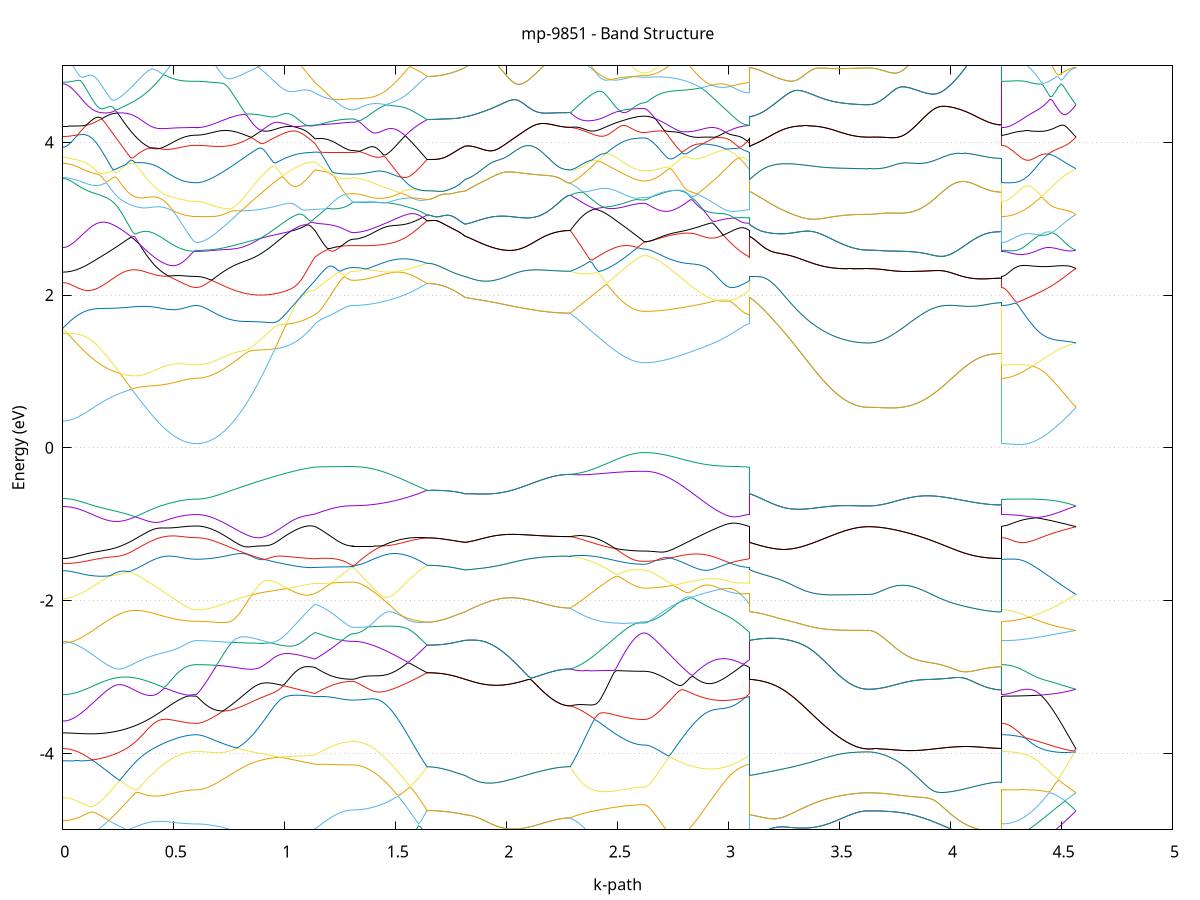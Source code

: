 set title 'mp-9851 - Band Structure'
set xlabel 'k-path'
set ylabel 'Energy (eV)'
set grid y
set yrange [-5:5]
set terminal png size 800,600
set output 'mp-9851_bands_gnuplot.png'
plot '-' using 1:2 with lines notitle, '-' using 1:2 with lines notitle, '-' using 1:2 with lines notitle, '-' using 1:2 with lines notitle, '-' using 1:2 with lines notitle, '-' using 1:2 with lines notitle, '-' using 1:2 with lines notitle, '-' using 1:2 with lines notitle, '-' using 1:2 with lines notitle, '-' using 1:2 with lines notitle, '-' using 1:2 with lines notitle, '-' using 1:2 with lines notitle, '-' using 1:2 with lines notitle, '-' using 1:2 with lines notitle, '-' using 1:2 with lines notitle, '-' using 1:2 with lines notitle, '-' using 1:2 with lines notitle, '-' using 1:2 with lines notitle, '-' using 1:2 with lines notitle, '-' using 1:2 with lines notitle, '-' using 1:2 with lines notitle, '-' using 1:2 with lines notitle, '-' using 1:2 with lines notitle, '-' using 1:2 with lines notitle, '-' using 1:2 with lines notitle, '-' using 1:2 with lines notitle, '-' using 1:2 with lines notitle, '-' using 1:2 with lines notitle, '-' using 1:2 with lines notitle, '-' using 1:2 with lines notitle, '-' using 1:2 with lines notitle, '-' using 1:2 with lines notitle, '-' using 1:2 with lines notitle, '-' using 1:2 with lines notitle, '-' using 1:2 with lines notitle, '-' using 1:2 with lines notitle, '-' using 1:2 with lines notitle, '-' using 1:2 with lines notitle, '-' using 1:2 with lines notitle, '-' using 1:2 with lines notitle, '-' using 1:2 with lines notitle, '-' using 1:2 with lines notitle, '-' using 1:2 with lines notitle, '-' using 1:2 with lines notitle, '-' using 1:2 with lines notitle, '-' using 1:2 with lines notitle, '-' using 1:2 with lines notitle, '-' using 1:2 with lines notitle, '-' using 1:2 with lines notitle, '-' using 1:2 with lines notitle, '-' using 1:2 with lines notitle, '-' using 1:2 with lines notitle, '-' using 1:2 with lines notitle, '-' using 1:2 with lines notitle, '-' using 1:2 with lines notitle, '-' using 1:2 with lines notitle, '-' using 1:2 with lines notitle, '-' using 1:2 with lines notitle, '-' using 1:2 with lines notitle, '-' using 1:2 with lines notitle, '-' using 1:2 with lines notitle, '-' using 1:2 with lines notitle, '-' using 1:2 with lines notitle, '-' using 1:2 with lines notitle, '-' using 1:2 with lines notitle, '-' using 1:2 with lines notitle, '-' using 1:2 with lines notitle, '-' using 1:2 with lines notitle, '-' using 1:2 with lines notitle, '-' using 1:2 with lines notitle, '-' using 1:2 with lines notitle, '-' using 1:2 with lines notitle, '-' using 1:2 with lines notitle, '-' using 1:2 with lines notitle, '-' using 1:2 with lines notitle, '-' using 1:2 with lines notitle, '-' using 1:2 with lines notitle, '-' using 1:2 with lines notitle, '-' using 1:2 with lines notitle, '-' using 1:2 with lines notitle, '-' using 1:2 with lines notitle, '-' using 1:2 with lines notitle, '-' using 1:2 with lines notitle, '-' using 1:2 with lines notitle, '-' using 1:2 with lines notitle, '-' using 1:2 with lines notitle, '-' using 1:2 with lines notitle, '-' using 1:2 with lines notitle, '-' using 1:2 with lines notitle, '-' using 1:2 with lines notitle, '-' using 1:2 with lines notitle, '-' using 1:2 with lines notitle, '-' using 1:2 with lines notitle, '-' using 1:2 with lines notitle, '-' using 1:2 with lines notitle, '-' using 1:2 with lines notitle
0.000000 -23.872566
0.009862 -23.872566
0.019724 -23.872566
0.029585 -23.872566
0.039447 -23.872566
0.049309 -23.872566
0.059171 -23.872566
0.069032 -23.872566
0.078894 -23.872566
0.088756 -23.872566
0.098618 -23.872566
0.108480 -23.872566
0.118341 -23.872566
0.128203 -23.872566
0.138065 -23.872566
0.147927 -23.872566
0.157788 -23.872566
0.167650 -23.872566
0.177512 -23.872566
0.187374 -23.872566
0.197236 -23.872566
0.207097 -23.872566
0.216959 -23.872566
0.226821 -23.872566
0.236683 -23.872566
0.246544 -23.872566
0.256406 -23.872666
0.266268 -23.872666
0.276130 -23.872666
0.285992 -23.872666
0.295853 -23.872666
0.305715 -23.872666
0.315577 -23.872666
0.325439 -23.872666
0.335301 -23.872666
0.345162 -23.872666
0.355024 -23.872666
0.364886 -23.872666
0.374748 -23.872666
0.384609 -23.872666
0.394471 -23.872666
0.404333 -23.872666
0.414195 -23.872666
0.424057 -23.872766
0.433918 -23.872766
0.443780 -23.872766
0.453642 -23.872766
0.463504 -23.872766
0.473365 -23.872766
0.483227 -23.872766
0.493089 -23.872766
0.502951 -23.872766
0.512813 -23.872766
0.522674 -23.872766
0.532536 -23.872766
0.542398 -23.872766
0.552260 -23.872766
0.562121 -23.872766
0.571983 -23.872766
0.581845 -23.872766
0.591707 -23.872766
0.601569 -23.872766
0.601569 -23.872766
0.611477 -23.872766
0.621385 -23.872766
0.631293 -23.872766
0.641201 -23.872866
0.651109 -23.872866
0.661017 -23.872966
0.670925 -23.872966
0.680833 -23.873066
0.690741 -23.873166
0.700649 -23.873266
0.710557 -23.873366
0.720465 -23.873466
0.730373 -23.873566
0.740281 -23.873666
0.750189 -23.873866
0.760097 -23.873966
0.770005 -23.874066
0.779913 -23.874266
0.789821 -23.874466
0.799729 -23.874566
0.809637 -23.874766
0.819545 -23.874966
0.829453 -23.875066
0.839361 -23.875266
0.849269 -23.875466
0.859177 -23.875666
0.869085 -23.875866
0.878993 -23.876066
0.888901 -23.876266
0.898809 -23.876466
0.908717 -23.876666
0.918625 -23.876866
0.928533 -23.877066
0.938441 -23.877266
0.948349 -23.877466
0.958257 -23.877666
0.968165 -23.877866
0.978073 -23.878066
0.987981 -23.878166
0.997889 -23.878366
1.007797 -23.878566
1.017705 -23.878766
1.027613 -23.878866
1.037521 -23.879066
1.047429 -23.879266
1.057337 -23.879366
1.067245 -23.879566
1.077153 -23.879666
1.087061 -23.879766
1.096969 -23.879966
1.106877 -23.880066
1.116785 -23.880166
1.126693 -23.880266
1.136601 -23.880366
1.136601 -23.880366
1.146095 -23.880366
1.155588 -23.880366
1.165082 -23.880366
1.174575 -23.880366
1.184069 -23.880366
1.193562 -23.880366
1.203056 -23.880366
1.212549 -23.880366
1.222043 -23.880366
1.231536 -23.880366
1.241030 -23.880366
1.250523 -23.880366
1.260017 -23.880366
1.269510 -23.880366
1.279003 -23.880366
1.288497 -23.880366
1.297990 -23.880366
1.307484 -23.880366
1.307484 -23.880366
1.317306 -23.880366
1.327129 -23.880366
1.336951 -23.880266
1.346774 -23.880266
1.356596 -23.880266
1.366418 -23.880266
1.376241 -23.880266
1.386063 -23.880266
1.395886 -23.880266
1.405708 -23.880266
1.415530 -23.880166
1.425353 -23.880166
1.435175 -23.880166
1.444998 -23.880166
1.454820 -23.880066
1.464643 -23.880066
1.474465 -23.880066
1.484287 -23.879966
1.494110 -23.879966
1.503932 -23.879966
1.513755 -23.879866
1.523577 -23.879866
1.533399 -23.879766
1.543222 -23.879766
1.553044 -23.879766
1.562867 -23.879666
1.572689 -23.879666
1.582511 -23.879566
1.592334 -23.879566
1.602156 -23.879466
1.611979 -23.879466
1.621801 -23.879366
1.631624 -23.879366
1.641446 -23.879266
1.641446 -23.879266
1.650939 -23.879266
1.660433 -23.879266
1.669926 -23.879266
1.679420 -23.879266
1.688913 -23.879266
1.698407 -23.879266
1.707900 -23.879266
1.717394 -23.879266
1.726887 -23.879266
1.736381 -23.879266
1.745874 -23.879266
1.755368 -23.879266
1.764861 -23.879266
1.774355 -23.879266
1.783848 -23.879266
1.793341 -23.879266
1.802835 -23.879166
1.812328 -23.879166
1.812328 -23.879166
1.822210 -23.879266
1.832091 -23.879366
1.841972 -23.879366
1.851853 -23.879466
1.861734 -23.879466
1.871615 -23.879566
1.881497 -23.879666
1.891378 -23.879666
1.901259 -23.879766
1.911140 -23.879866
1.921021 -23.879866
1.930903 -23.879966
1.940784 -23.880066
1.950665 -23.880066
1.960546 -23.880166
1.970427 -23.880266
1.980309 -23.880266
1.990190 -23.880366
2.000071 -23.880466
2.009952 -23.880466
2.019833 -23.880566
2.029714 -23.880666
2.039596 -23.880666
2.049477 -23.880766
2.059358 -23.880766
2.069239 -23.880866
2.079120 -23.880866
2.089002 -23.880966
2.098883 -23.880966
2.108764 -23.881066
2.118645 -23.881066
2.128526 -23.881166
2.138408 -23.881166
2.148289 -23.881266
2.158170 -23.881266
2.168051 -23.881266
2.177932 -23.881366
2.187813 -23.881366
2.197695 -23.881366
2.207576 -23.881466
2.217457 -23.881466
2.227338 -23.881466
2.237219 -23.881466
2.247101 -23.881466
2.256982 -23.881466
2.266863 -23.881466
2.276744 -23.881466
2.286625 -23.881466
2.286625 -23.881466
2.296448 -23.881566
2.306270 -23.881666
2.316093 -23.881766
2.325915 -23.881866
2.335737 -23.881866
2.345560 -23.881966
2.355382 -23.882066
2.365205 -23.882166
2.375027 -23.882166
2.384849 -23.882266
2.394672 -23.882366
2.404494 -23.882466
2.414317 -23.882466
2.424139 -23.882566
2.433962 -23.882666
2.443784 -23.882666
2.453606 -23.882766
2.463429 -23.882766
2.473251 -23.882866
2.483074 -23.882866
2.492896 -23.882966
2.502718 -23.882966
2.512541 -23.883066
2.522363 -23.883066
2.532186 -23.883066
2.542008 -23.883166
2.551830 -23.883166
2.561653 -23.883166
2.571475 -23.883166
2.581298 -23.883166
2.591120 -23.883266
2.600943 -23.883266
2.610765 -23.883266
2.620587 -23.883266
2.620587 -23.883266
2.630469 -23.883266
2.640350 -23.883266
2.650231 -23.883266
2.660112 -23.883166
2.669993 -23.883166
2.679874 -23.883166
2.689756 -23.883166
2.699637 -23.883166
2.709518 -23.883066
2.719399 -23.883066
2.729280 -23.883066
2.739162 -23.882966
2.749043 -23.882966
2.758924 -23.882866
2.768805 -23.882866
2.778686 -23.882766
2.788568 -23.882766
2.798449 -23.882666
2.808330 -23.882666
2.818211 -23.882566
2.828092 -23.882466
2.837973 -23.882466
2.847855 -23.882366
2.857736 -23.882266
2.867617 -23.882166
2.877498 -23.882166
2.887379 -23.882066
2.897261 -23.881966
2.907142 -23.881866
2.917023 -23.881766
2.926904 -23.881766
2.936785 -23.881666
2.946667 -23.881566
2.956548 -23.881466
2.966429 -23.881366
2.976310 -23.881266
2.986191 -23.881266
2.996072 -23.881166
3.005954 -23.881066
3.015835 -23.880966
3.025716 -23.880866
3.035597 -23.880766
3.045478 -23.880766
3.055360 -23.880666
3.065241 -23.880566
3.075122 -23.880466
3.085003 -23.880366
3.094884 -23.880366
3.094884 -23.879166
3.104792 -23.879066
3.114700 -23.878966
3.124608 -23.878866
3.134516 -23.878766
3.144424 -23.878666
3.154332 -23.878566
3.164240 -23.878366
3.174148 -23.878266
3.184056 -23.878166
3.193964 -23.877966
3.203872 -23.877766
3.213781 -23.877666
3.223689 -23.877466
3.233597 -23.877266
3.243505 -23.877166
3.253413 -23.876966
3.263321 -23.876766
3.273229 -23.876566
3.283137 -23.876366
3.293045 -23.876166
3.302953 -23.876066
3.312861 -23.875866
3.322769 -23.875666
3.332677 -23.875466
3.342585 -23.875266
3.352493 -23.875066
3.362401 -23.874866
3.372309 -23.874666
3.382217 -23.874566
3.392125 -23.874366
3.402033 -23.874166
3.411941 -23.873966
3.421849 -23.873866
3.431757 -23.873666
3.441665 -23.873566
3.451573 -23.873366
3.461481 -23.873266
3.471389 -23.873066
3.481297 -23.872966
3.491205 -23.872866
3.501113 -23.872766
3.511021 -23.872666
3.520929 -23.872566
3.530837 -23.872466
3.540745 -23.872366
3.550653 -23.872266
3.560561 -23.872166
3.570469 -23.872166
3.580377 -23.872066
3.590285 -23.872066
3.600193 -23.872066
3.610101 -23.871966
3.620009 -23.871966
3.629917 -23.871966
3.629917 -23.871966
3.639779 -23.871966
3.649641 -23.871966
3.659503 -23.871966
3.669364 -23.871966
3.679226 -23.871966
3.689088 -23.871966
3.698950 -23.871966
3.708811 -23.871966
3.718673 -23.871966
3.728535 -23.871966
3.738397 -23.871966
3.748259 -23.871966
3.758120 -23.871966
3.767982 -23.871966
3.777844 -23.871966
3.787706 -23.871966
3.797567 -23.871866
3.807429 -23.871866
3.817291 -23.871866
3.827153 -23.871866
3.837015 -23.871866
3.846876 -23.871866
3.856738 -23.871866
3.866600 -23.871866
3.876462 -23.871866
3.886323 -23.871866
3.896185 -23.871866
3.906047 -23.871866
3.915909 -23.871766
3.925771 -23.871766
3.935632 -23.871766
3.945494 -23.871766
3.955356 -23.871766
3.965218 -23.871766
3.975079 -23.871766
3.984941 -23.871766
3.994803 -23.871766
4.004665 -23.871766
4.014527 -23.871766
4.024388 -23.871766
4.034250 -23.871766
4.044112 -23.871666
4.053974 -23.871666
4.063836 -23.871666
4.073697 -23.871666
4.083559 -23.871666
4.093421 -23.871666
4.103283 -23.871666
4.113144 -23.871666
4.123006 -23.871666
4.132868 -23.871666
4.142730 -23.871666
4.152592 -23.871666
4.162453 -23.871666
4.172315 -23.871666
4.182177 -23.871666
4.192039 -23.871666
4.201900 -23.871666
4.211762 -23.871666
4.221624 -23.871666
4.231486 -23.871666
4.231486 -23.872766
4.241308 -23.872766
4.251131 -23.872766
4.260953 -23.872766
4.270775 -23.872766
4.280598 -23.872766
4.290420 -23.872766
4.300243 -23.872766
4.310065 -23.872666
4.319887 -23.872666
4.329710 -23.872666
4.339532 -23.872666
4.349355 -23.872666
4.359177 -23.872666
4.369000 -23.872566
4.378822 -23.872566
4.388644 -23.872566
4.398467 -23.872566
4.408289 -23.872466
4.418112 -23.872466
4.427934 -23.872466
4.437756 -23.872466
4.447579 -23.872366
4.457401 -23.872366
4.467224 -23.872366
4.477046 -23.872266
4.486869 -23.872266
4.496691 -23.872266
4.506513 -23.872166
4.516336 -23.872166
4.526158 -23.872166
4.535981 -23.872066
4.545803 -23.872066
4.555625 -23.871966
4.565448 -23.871966
e
0.000000 -23.870766
0.009862 -23.870766
0.019724 -23.870766
0.029585 -23.870766
0.039447 -23.870766
0.049309 -23.870766
0.059171 -23.870766
0.069032 -23.870766
0.078894 -23.870766
0.088756 -23.870766
0.098618 -23.870766
0.108480 -23.870766
0.118341 -23.870766
0.128203 -23.870766
0.138065 -23.870766
0.147927 -23.870766
0.157788 -23.870766
0.167650 -23.870866
0.177512 -23.870866
0.187374 -23.870866
0.197236 -23.870866
0.207097 -23.870866
0.216959 -23.870866
0.226821 -23.870866
0.236683 -23.870866
0.246544 -23.870866
0.256406 -23.870866
0.266268 -23.870866
0.276130 -23.870966
0.285992 -23.870966
0.295853 -23.870966
0.305715 -23.870966
0.315577 -23.870966
0.325439 -23.870966
0.335301 -23.870966
0.345162 -23.870966
0.355024 -23.870966
0.364886 -23.871066
0.374748 -23.871066
0.384609 -23.871066
0.394471 -23.871066
0.404333 -23.871066
0.414195 -23.871066
0.424057 -23.871066
0.433918 -23.871066
0.443780 -23.871066
0.453642 -23.871066
0.463504 -23.871166
0.473365 -23.871166
0.483227 -23.871166
0.493089 -23.871166
0.502951 -23.871166
0.512813 -23.871166
0.522674 -23.871166
0.532536 -23.871166
0.542398 -23.871166
0.552260 -23.871166
0.562121 -23.871166
0.571983 -23.871166
0.581845 -23.871166
0.591707 -23.871166
0.601569 -23.871166
0.601569 -23.871166
0.611477 -23.871166
0.621385 -23.871166
0.631293 -23.871266
0.641201 -23.871266
0.651109 -23.871266
0.661017 -23.871366
0.670925 -23.871366
0.680833 -23.871466
0.690741 -23.871566
0.700649 -23.871566
0.710557 -23.871666
0.720465 -23.871766
0.730373 -23.871866
0.740281 -23.871966
0.750189 -23.872066
0.760097 -23.872266
0.770005 -23.872366
0.779913 -23.872466
0.789821 -23.872666
0.799729 -23.872766
0.809637 -23.872966
0.819545 -23.873066
0.829453 -23.873266
0.839361 -23.873366
0.849269 -23.873566
0.859177 -23.873766
0.869085 -23.873966
0.878993 -23.874066
0.888901 -23.874266
0.898809 -23.874466
0.908717 -23.874666
0.918625 -23.874866
0.928533 -23.874966
0.938441 -23.875166
0.948349 -23.875366
0.958257 -23.875566
0.968165 -23.875666
0.978073 -23.875866
0.987981 -23.876066
0.997889 -23.876266
1.007797 -23.876366
1.017705 -23.876566
1.027613 -23.876766
1.037521 -23.876866
1.047429 -23.877066
1.057337 -23.877166
1.067245 -23.877266
1.077153 -23.877466
1.087061 -23.877566
1.096969 -23.877666
1.106877 -23.877766
1.116785 -23.877866
1.126693 -23.877966
1.136601 -23.878066
1.136601 -23.878066
1.146095 -23.878066
1.155588 -23.878066
1.165082 -23.878166
1.174575 -23.878166
1.184069 -23.878166
1.193562 -23.878166
1.203056 -23.878166
1.212549 -23.878266
1.222043 -23.878266
1.231536 -23.878266
1.241030 -23.878266
1.250523 -23.878266
1.260017 -23.878266
1.269510 -23.878266
1.279003 -23.878266
1.288497 -23.878266
1.297990 -23.878266
1.307484 -23.878266
1.307484 -23.878266
1.317306 -23.878266
1.327129 -23.878266
1.336951 -23.878266
1.346774 -23.878266
1.356596 -23.878366
1.366418 -23.878366
1.376241 -23.878366
1.386063 -23.878366
1.395886 -23.878366
1.405708 -23.878366
1.415530 -23.878466
1.425353 -23.878466
1.435175 -23.878466
1.444998 -23.878466
1.454820 -23.878566
1.464643 -23.878566
1.474465 -23.878566
1.484287 -23.878666
1.494110 -23.878666
1.503932 -23.878666
1.513755 -23.878766
1.523577 -23.878766
1.533399 -23.878766
1.543222 -23.878866
1.553044 -23.878866
1.562867 -23.878966
1.572689 -23.878966
1.582511 -23.879066
1.592334 -23.879066
1.602156 -23.879166
1.611979 -23.879166
1.621801 -23.879166
1.631624 -23.879266
1.641446 -23.879266
1.641446 -23.879266
1.650939 -23.879266
1.660433 -23.879266
1.669926 -23.879266
1.679420 -23.879266
1.688913 -23.879266
1.698407 -23.879266
1.707900 -23.879266
1.717394 -23.879266
1.726887 -23.879266
1.736381 -23.879266
1.745874 -23.879266
1.755368 -23.879266
1.764861 -23.879266
1.774355 -23.879266
1.783848 -23.879266
1.793341 -23.879266
1.802835 -23.879166
1.812328 -23.879166
1.812328 -23.879166
1.822210 -23.879266
1.832091 -23.879366
1.841972 -23.879366
1.851853 -23.879466
1.861734 -23.879466
1.871615 -23.879566
1.881497 -23.879666
1.891378 -23.879666
1.901259 -23.879766
1.911140 -23.879866
1.921021 -23.879866
1.930903 -23.879966
1.940784 -23.880066
1.950665 -23.880066
1.960546 -23.880166
1.970427 -23.880266
1.980309 -23.880266
1.990190 -23.880366
2.000071 -23.880466
2.009952 -23.880466
2.019833 -23.880566
2.029714 -23.880666
2.039596 -23.880666
2.049477 -23.880766
2.059358 -23.880766
2.069239 -23.880866
2.079120 -23.880866
2.089002 -23.880966
2.098883 -23.880966
2.108764 -23.881066
2.118645 -23.881066
2.128526 -23.881166
2.138408 -23.881166
2.148289 -23.881266
2.158170 -23.881266
2.168051 -23.881266
2.177932 -23.881366
2.187813 -23.881366
2.197695 -23.881366
2.207576 -23.881466
2.217457 -23.881466
2.227338 -23.881466
2.237219 -23.881466
2.247101 -23.881466
2.256982 -23.881466
2.266863 -23.881466
2.276744 -23.881466
2.286625 -23.881466
2.286625 -23.881466
2.296448 -23.881466
2.306270 -23.881366
2.316093 -23.881266
2.325915 -23.881166
2.335737 -23.881166
2.345560 -23.881066
2.355382 -23.880966
2.365205 -23.880866
2.375027 -23.880866
2.384849 -23.880766
2.394672 -23.880666
2.404494 -23.880566
2.414317 -23.880566
2.424139 -23.880466
2.433962 -23.880366
2.443784 -23.880366
2.453606 -23.880266
2.463429 -23.880266
2.473251 -23.880166
2.483074 -23.880166
2.492896 -23.880066
2.502718 -23.880066
2.512541 -23.879966
2.522363 -23.879966
2.532186 -23.879966
2.542008 -23.879866
2.551830 -23.879866
2.561653 -23.879866
2.571475 -23.879866
2.581298 -23.879866
2.591120 -23.879766
2.600943 -23.879766
2.610765 -23.879766
2.620587 -23.879766
2.620587 -23.879766
2.630469 -23.879766
2.640350 -23.879766
2.650231 -23.879766
2.660112 -23.879766
2.669993 -23.879766
2.679874 -23.879766
2.689756 -23.879766
2.699637 -23.879766
2.709518 -23.879666
2.719399 -23.879666
2.729280 -23.879666
2.739162 -23.879666
2.749043 -23.879566
2.758924 -23.879566
2.768805 -23.879566
2.778686 -23.879466
2.788568 -23.879466
2.798449 -23.879466
2.808330 -23.879366
2.818211 -23.879366
2.828092 -23.879366
2.837973 -23.879266
2.847855 -23.879266
2.857736 -23.879166
2.867617 -23.879166
2.877498 -23.879166
2.887379 -23.879066
2.897261 -23.879066
2.907142 -23.878966
2.917023 -23.878966
2.926904 -23.878866
2.936785 -23.878866
2.946667 -23.878766
2.956548 -23.878766
2.966429 -23.878666
2.976310 -23.878666
2.986191 -23.878566
2.996072 -23.878566
3.005954 -23.878466
3.015835 -23.878466
3.025716 -23.878366
3.035597 -23.878366
3.045478 -23.878266
3.055360 -23.878266
3.065241 -23.878166
3.075122 -23.878166
3.085003 -23.878066
3.094884 -23.878066
3.094884 -23.879166
3.104792 -23.879066
3.114700 -23.878966
3.124608 -23.878866
3.134516 -23.878766
3.144424 -23.878666
3.154332 -23.878566
3.164240 -23.878366
3.174148 -23.878266
3.184056 -23.878166
3.193964 -23.877966
3.203872 -23.877766
3.213781 -23.877666
3.223689 -23.877466
3.233597 -23.877266
3.243505 -23.877166
3.253413 -23.876966
3.263321 -23.876766
3.273229 -23.876566
3.283137 -23.876366
3.293045 -23.876166
3.302953 -23.876066
3.312861 -23.875866
3.322769 -23.875666
3.332677 -23.875466
3.342585 -23.875266
3.352493 -23.875066
3.362401 -23.874866
3.372309 -23.874666
3.382217 -23.874566
3.392125 -23.874366
3.402033 -23.874166
3.411941 -23.873966
3.421849 -23.873866
3.431757 -23.873666
3.441665 -23.873566
3.451573 -23.873366
3.461481 -23.873266
3.471389 -23.873066
3.481297 -23.872966
3.491205 -23.872866
3.501113 -23.872766
3.511021 -23.872666
3.520929 -23.872566
3.530837 -23.872466
3.540745 -23.872366
3.550653 -23.872266
3.560561 -23.872166
3.570469 -23.872166
3.580377 -23.872066
3.590285 -23.872066
3.600193 -23.872066
3.610101 -23.871966
3.620009 -23.871966
3.629917 -23.871966
3.629917 -23.871966
3.639779 -23.871966
3.649641 -23.871966
3.659503 -23.871966
3.669364 -23.871966
3.679226 -23.871966
3.689088 -23.871966
3.698950 -23.871966
3.708811 -23.871966
3.718673 -23.871966
3.728535 -23.871966
3.738397 -23.871966
3.748259 -23.871966
3.758120 -23.871966
3.767982 -23.871966
3.777844 -23.871966
3.787706 -23.871966
3.797567 -23.871866
3.807429 -23.871866
3.817291 -23.871866
3.827153 -23.871866
3.837015 -23.871866
3.846876 -23.871866
3.856738 -23.871866
3.866600 -23.871866
3.876462 -23.871866
3.886323 -23.871866
3.896185 -23.871866
3.906047 -23.871866
3.915909 -23.871766
3.925771 -23.871766
3.935632 -23.871766
3.945494 -23.871766
3.955356 -23.871766
3.965218 -23.871766
3.975079 -23.871766
3.984941 -23.871766
3.994803 -23.871766
4.004665 -23.871766
4.014527 -23.871766
4.024388 -23.871766
4.034250 -23.871766
4.044112 -23.871666
4.053974 -23.871666
4.063836 -23.871666
4.073697 -23.871666
4.083559 -23.871666
4.093421 -23.871666
4.103283 -23.871666
4.113144 -23.871666
4.123006 -23.871666
4.132868 -23.871666
4.142730 -23.871666
4.152592 -23.871666
4.162453 -23.871666
4.172315 -23.871666
4.182177 -23.871666
4.192039 -23.871666
4.201900 -23.871666
4.211762 -23.871666
4.221624 -23.871666
4.231486 -23.871666
4.231486 -23.871166
4.241308 -23.871166
4.251131 -23.871166
4.260953 -23.871166
4.270775 -23.871166
4.280598 -23.871166
4.290420 -23.871166
4.300243 -23.871266
4.310065 -23.871266
4.319887 -23.871266
4.329710 -23.871266
4.339532 -23.871266
4.349355 -23.871266
4.359177 -23.871366
4.369000 -23.871366
4.378822 -23.871366
4.388644 -23.871366
4.398467 -23.871366
4.408289 -23.871466
4.418112 -23.871466
4.427934 -23.871466
4.437756 -23.871566
4.447579 -23.871566
4.457401 -23.871566
4.467224 -23.871666
4.477046 -23.871666
4.486869 -23.871666
4.496691 -23.871766
4.506513 -23.871766
4.516336 -23.871766
4.526158 -23.871866
4.535981 -23.871866
4.545803 -23.871866
4.555625 -23.871966
4.565448 -23.871966
e
0.000000 -23.728466
0.009862 -23.728466
0.019724 -23.728466
0.029585 -23.728466
0.039447 -23.728566
0.049309 -23.728566
0.059171 -23.728666
0.069032 -23.728766
0.078894 -23.728766
0.088756 -23.728866
0.098618 -23.728966
0.108480 -23.729166
0.118341 -23.729266
0.128203 -23.729366
0.138065 -23.729466
0.147927 -23.729666
0.157788 -23.729766
0.167650 -23.729966
0.177512 -23.730166
0.187374 -23.730366
0.197236 -23.730466
0.207097 -23.730666
0.216959 -23.730866
0.226821 -23.731066
0.236683 -23.731266
0.246544 -23.731466
0.256406 -23.731666
0.266268 -23.731866
0.276130 -23.732066
0.285992 -23.732366
0.295853 -23.732566
0.305715 -23.732766
0.315577 -23.732966
0.325439 -23.733166
0.335301 -23.733366
0.345162 -23.733566
0.355024 -23.733766
0.364886 -23.734066
0.374748 -23.734266
0.384609 -23.734366
0.394471 -23.734566
0.404333 -23.734766
0.414195 -23.734966
0.424057 -23.735166
0.433918 -23.735266
0.443780 -23.735466
0.453642 -23.735666
0.463504 -23.735766
0.473365 -23.735866
0.483227 -23.736066
0.493089 -23.736166
0.502951 -23.736266
0.512813 -23.736366
0.522674 -23.736466
0.532536 -23.736566
0.542398 -23.736566
0.552260 -23.736666
0.562121 -23.736766
0.571983 -23.736766
0.581845 -23.736766
0.591707 -23.736766
0.601569 -23.736766
0.601569 -23.736766
0.611477 -23.736766
0.621385 -23.736766
0.631293 -23.736766
0.641201 -23.736766
0.651109 -23.736766
0.661017 -23.736766
0.670925 -23.736766
0.680833 -23.736766
0.690741 -23.736766
0.700649 -23.736766
0.710557 -23.736766
0.720465 -23.736766
0.730373 -23.736666
0.740281 -23.736666
0.750189 -23.736666
0.760097 -23.736666
0.770005 -23.736666
0.779913 -23.736566
0.789821 -23.736566
0.799729 -23.736566
0.809637 -23.736566
0.819545 -23.736566
0.829453 -23.736466
0.839361 -23.736466
0.849269 -23.736466
0.859177 -23.736366
0.869085 -23.736366
0.878993 -23.736366
0.888901 -23.736266
0.898809 -23.736266
0.908717 -23.736266
0.918625 -23.736166
0.928533 -23.736166
0.938441 -23.736166
0.948349 -23.736066
0.958257 -23.736066
0.968165 -23.735966
0.978073 -23.735966
0.987981 -23.735966
0.997889 -23.735866
1.007797 -23.735866
1.017705 -23.735766
1.027613 -23.735766
1.037521 -23.735666
1.047429 -23.735666
1.057337 -23.735566
1.067245 -23.735566
1.077153 -23.735566
1.087061 -23.735466
1.096969 -23.735466
1.106877 -23.735366
1.116785 -23.735366
1.126693 -23.735266
1.136601 -23.735266
1.136601 -23.735266
1.146095 -23.735266
1.155588 -23.735366
1.165082 -23.735366
1.174575 -23.735466
1.184069 -23.735466
1.193562 -23.735466
1.203056 -23.735566
1.212549 -23.735566
1.222043 -23.735566
1.231536 -23.735666
1.241030 -23.735666
1.250523 -23.735666
1.260017 -23.735666
1.269510 -23.735666
1.279003 -23.735666
1.288497 -23.735666
1.297990 -23.735666
1.307484 -23.735666
1.307484 -23.735666
1.317306 -23.735666
1.327129 -23.735666
1.336951 -23.735766
1.346774 -23.735766
1.356596 -23.735766
1.366418 -23.735766
1.376241 -23.735766
1.386063 -23.735766
1.395886 -23.735766
1.405708 -23.735766
1.415530 -23.735766
1.425353 -23.735866
1.435175 -23.735866
1.444998 -23.735866
1.454820 -23.735866
1.464643 -23.735866
1.474465 -23.735866
1.484287 -23.735866
1.494110 -23.735966
1.503932 -23.735966
1.513755 -23.735966
1.523577 -23.735966
1.533399 -23.735966
1.543222 -23.735966
1.553044 -23.735966
1.562867 -23.735966
1.572689 -23.735966
1.582511 -23.735966
1.592334 -23.735966
1.602156 -23.735966
1.611979 -23.735966
1.621801 -23.735966
1.631624 -23.735966
1.641446 -23.735966
1.641446 -23.735966
1.650939 -23.735966
1.660433 -23.735966
1.669926 -23.735966
1.679420 -23.735966
1.688913 -23.735966
1.698407 -23.735866
1.707900 -23.735866
1.717394 -23.735866
1.726887 -23.735866
1.736381 -23.735766
1.745874 -23.735766
1.755368 -23.735766
1.764861 -23.735666
1.774355 -23.735666
1.783848 -23.735566
1.793341 -23.735566
1.802835 -23.735466
1.812328 -23.735466
1.812328 -23.735466
1.822210 -23.735366
1.832091 -23.735166
1.841972 -23.735066
1.851853 -23.734966
1.861734 -23.734766
1.871615 -23.734666
1.881497 -23.734466
1.891378 -23.734266
1.901259 -23.734166
1.911140 -23.733966
1.921021 -23.733766
1.930903 -23.733566
1.940784 -23.733366
1.950665 -23.733166
1.960546 -23.732966
1.970427 -23.732766
1.980309 -23.732566
1.990190 -23.732366
2.000071 -23.732166
2.009952 -23.731966
2.019833 -23.731766
2.029714 -23.731566
2.039596 -23.731466
2.049477 -23.731266
2.059358 -23.731066
2.069239 -23.730866
2.079120 -23.730666
2.089002 -23.730466
2.098883 -23.730266
2.108764 -23.730166
2.118645 -23.729966
2.128526 -23.729866
2.138408 -23.729666
2.148289 -23.729566
2.158170 -23.729366
2.168051 -23.729266
2.177932 -23.729166
2.187813 -23.729066
2.197695 -23.728966
2.207576 -23.728866
2.217457 -23.728766
2.227338 -23.728766
2.237219 -23.728666
2.247101 -23.728666
2.256982 -23.728566
2.266863 -23.728566
2.276744 -23.728566
2.286625 -23.728566
2.286625 -23.728566
2.296448 -23.728566
2.306270 -23.728566
2.316093 -23.728566
2.325915 -23.728566
2.335737 -23.728566
2.345560 -23.728566
2.355382 -23.728566
2.365205 -23.728566
2.375027 -23.728666
2.384849 -23.728666
2.394672 -23.728666
2.404494 -23.728666
2.414317 -23.728666
2.424139 -23.728666
2.433962 -23.728666
2.443784 -23.728666
2.453606 -23.728666
2.463429 -23.728666
2.473251 -23.728666
2.483074 -23.728666
2.492896 -23.728666
2.502718 -23.728666
2.512541 -23.728666
2.522363 -23.728666
2.532186 -23.728666
2.542008 -23.728666
2.551830 -23.728666
2.561653 -23.728666
2.571475 -23.728666
2.581298 -23.728666
2.591120 -23.728666
2.600943 -23.728666
2.610765 -23.728666
2.620587 -23.728666
2.620587 -23.728666
2.630469 -23.728666
2.640350 -23.728666
2.650231 -23.728666
2.660112 -23.728666
2.669993 -23.728766
2.679874 -23.728766
2.689756 -23.728866
2.699637 -23.728966
2.709518 -23.729066
2.719399 -23.729166
2.729280 -23.729266
2.739162 -23.729366
2.749043 -23.729466
2.758924 -23.729566
2.768805 -23.729766
2.778686 -23.729866
2.788568 -23.730066
2.798449 -23.730166
2.808330 -23.730366
2.818211 -23.730466
2.828092 -23.730666
2.837973 -23.730866
2.847855 -23.731066
2.857736 -23.731266
2.867617 -23.731366
2.877498 -23.731566
2.887379 -23.731766
2.897261 -23.731966
2.907142 -23.732166
2.917023 -23.732366
2.926904 -23.732566
2.936785 -23.732766
2.946667 -23.732966
2.956548 -23.733166
2.966429 -23.733266
2.976310 -23.733466
2.986191 -23.733666
2.996072 -23.733866
3.005954 -23.733966
3.015835 -23.734166
3.025716 -23.734366
3.035597 -23.734466
3.045478 -23.734666
3.055360 -23.734766
3.065241 -23.734866
3.075122 -23.735066
3.085003 -23.735166
3.094884 -23.735266
3.094884 -23.735466
3.104792 -23.735466
3.114700 -23.735566
3.124608 -23.735566
3.134516 -23.735666
3.144424 -23.735666
3.154332 -23.735666
3.164240 -23.735766
3.174148 -23.735766
3.184056 -23.735866
3.193964 -23.735866
3.203872 -23.735966
3.213781 -23.735966
3.223689 -23.735966
3.233597 -23.736066
3.243505 -23.736066
3.253413 -23.736166
3.263321 -23.736166
3.273229 -23.736266
3.283137 -23.736266
3.293045 -23.736266
3.302953 -23.736366
3.312861 -23.736366
3.322769 -23.736466
3.332677 -23.736466
3.342585 -23.736466
3.352493 -23.736566
3.362401 -23.736566
3.372309 -23.736566
3.382217 -23.736666
3.392125 -23.736666
3.402033 -23.736666
3.411941 -23.736766
3.421849 -23.736766
3.431757 -23.736766
3.441665 -23.736766
3.451573 -23.736866
3.461481 -23.736866
3.471389 -23.736866
3.481297 -23.736866
3.491205 -23.736866
3.501113 -23.736966
3.511021 -23.736966
3.520929 -23.736966
3.530837 -23.736966
3.540745 -23.736966
3.550653 -23.736966
3.560561 -23.736966
3.570469 -23.737066
3.580377 -23.737066
3.590285 -23.737066
3.600193 -23.737066
3.610101 -23.737066
3.620009 -23.737066
3.629917 -23.737066
3.629917 -23.737066
3.639779 -23.737066
3.649641 -23.737066
3.659503 -23.736966
3.669364 -23.736966
3.679226 -23.736866
3.689088 -23.736866
3.698950 -23.736766
3.708811 -23.736666
3.718673 -23.736566
3.728535 -23.736466
3.738397 -23.736366
3.748259 -23.736266
3.758120 -23.736166
3.767982 -23.735966
3.777844 -23.735866
3.787706 -23.735666
3.797567 -23.735466
3.807429 -23.735366
3.817291 -23.735166
3.827153 -23.734966
3.837015 -23.734766
3.846876 -23.734566
3.856738 -23.734366
3.866600 -23.734166
3.876462 -23.733966
3.886323 -23.733766
3.896185 -23.733466
3.906047 -23.733266
3.915909 -23.733066
3.925771 -23.732866
3.935632 -23.732666
3.945494 -23.732366
3.955356 -23.732166
3.965218 -23.731966
3.975079 -23.731766
3.984941 -23.731466
3.994803 -23.731266
4.004665 -23.731066
4.014527 -23.730866
4.024388 -23.730666
4.034250 -23.730466
4.044112 -23.730266
4.053974 -23.730066
4.063836 -23.729966
4.073697 -23.729766
4.083559 -23.729566
4.093421 -23.729466
4.103283 -23.729266
4.113144 -23.729166
4.123006 -23.729066
4.132868 -23.728966
4.142730 -23.728866
4.152592 -23.728766
4.162453 -23.728666
4.172315 -23.728566
4.182177 -23.728466
4.192039 -23.728466
4.201900 -23.728366
4.211762 -23.728366
4.221624 -23.728366
4.231486 -23.728366
4.231486 -23.736766
4.241308 -23.736766
4.251131 -23.736766
4.260953 -23.736866
4.270775 -23.736866
4.280598 -23.736866
4.290420 -23.736866
4.300243 -23.736866
4.310065 -23.736866
4.319887 -23.736866
4.329710 -23.736866
4.339532 -23.736966
4.349355 -23.736966
4.359177 -23.736966
4.369000 -23.736966
4.378822 -23.736966
4.388644 -23.736966
4.398467 -23.737066
4.408289 -23.737066
4.418112 -23.737066
4.427934 -23.737066
4.437756 -23.737066
4.447579 -23.737066
4.457401 -23.737066
4.467224 -23.737066
4.477046 -23.737066
4.486869 -23.737066
4.496691 -23.737066
4.506513 -23.737066
4.516336 -23.737066
4.526158 -23.737066
4.535981 -23.737066
4.545803 -23.737066
4.555625 -23.737066
4.565448 -23.737066
e
0.000000 -23.727566
0.009862 -23.727566
0.019724 -23.727666
0.029585 -23.727666
0.039447 -23.727666
0.049309 -23.727766
0.059171 -23.727866
0.069032 -23.727866
0.078894 -23.727966
0.088756 -23.728066
0.098618 -23.728166
0.108480 -23.728266
0.118341 -23.728466
0.128203 -23.728566
0.138065 -23.728666
0.147927 -23.728866
0.157788 -23.729066
0.167650 -23.729166
0.177512 -23.729366
0.187374 -23.729566
0.197236 -23.729766
0.207097 -23.729966
0.216959 -23.730166
0.226821 -23.730366
0.236683 -23.730566
0.246544 -23.730766
0.256406 -23.731066
0.266268 -23.731266
0.276130 -23.731466
0.285992 -23.731666
0.295853 -23.731966
0.305715 -23.732166
0.315577 -23.732366
0.325439 -23.732566
0.335301 -23.732866
0.345162 -23.733066
0.355024 -23.733266
0.364886 -23.733466
0.374748 -23.733666
0.384609 -23.733866
0.394471 -23.734066
0.404333 -23.734266
0.414195 -23.734466
0.424057 -23.734666
0.433918 -23.734866
0.443780 -23.734966
0.453642 -23.735166
0.463504 -23.735366
0.473365 -23.735466
0.483227 -23.735566
0.493089 -23.735766
0.502951 -23.735866
0.512813 -23.735966
0.522674 -23.736066
0.532536 -23.736166
0.542398 -23.736166
0.552260 -23.736266
0.562121 -23.736366
0.571983 -23.736366
0.581845 -23.736366
0.591707 -23.736366
0.601569 -23.736366
0.601569 -23.736366
0.611477 -23.736366
0.621385 -23.736366
0.631293 -23.736366
0.641201 -23.736366
0.651109 -23.736366
0.661017 -23.736366
0.670925 -23.736366
0.680833 -23.736366
0.690741 -23.736366
0.700649 -23.736366
0.710557 -23.736366
0.720465 -23.736366
0.730373 -23.736266
0.740281 -23.736266
0.750189 -23.736266
0.760097 -23.736266
0.770005 -23.736266
0.779913 -23.736166
0.789821 -23.736166
0.799729 -23.736166
0.809637 -23.736166
0.819545 -23.736066
0.829453 -23.736066
0.839361 -23.736066
0.849269 -23.735966
0.859177 -23.735966
0.869085 -23.735966
0.878993 -23.735866
0.888901 -23.735866
0.898809 -23.735866
0.908717 -23.735766
0.918625 -23.735766
0.928533 -23.735766
0.938441 -23.735666
0.948349 -23.735666
0.958257 -23.735666
0.968165 -23.735566
0.978073 -23.735566
0.987981 -23.735466
0.997889 -23.735466
1.007797 -23.735466
1.017705 -23.735366
1.027613 -23.735366
1.037521 -23.735266
1.047429 -23.735266
1.057337 -23.735266
1.067245 -23.735166
1.077153 -23.735166
1.087061 -23.735066
1.096969 -23.735066
1.106877 -23.734966
1.116785 -23.734966
1.126693 -23.734966
1.136601 -23.734866
1.136601 -23.734866
1.146095 -23.734966
1.155588 -23.734966
1.165082 -23.735066
1.174575 -23.735166
1.184069 -23.735166
1.193562 -23.735166
1.203056 -23.735266
1.212549 -23.735266
1.222043 -23.735366
1.231536 -23.735366
1.241030 -23.735366
1.250523 -23.735366
1.260017 -23.735466
1.269510 -23.735466
1.279003 -23.735466
1.288497 -23.735466
1.297990 -23.735466
1.307484 -23.735466
1.307484 -23.735466
1.317306 -23.735466
1.327129 -23.735466
1.336951 -23.735466
1.346774 -23.735466
1.356596 -23.735466
1.366418 -23.735466
1.376241 -23.735466
1.386063 -23.735566
1.395886 -23.735566
1.405708 -23.735566
1.415530 -23.735566
1.425353 -23.735566
1.435175 -23.735566
1.444998 -23.735566
1.454820 -23.735666
1.464643 -23.735666
1.474465 -23.735666
1.484287 -23.735666
1.494110 -23.735666
1.503932 -23.735766
1.513755 -23.735766
1.523577 -23.735766
1.533399 -23.735766
1.543222 -23.735766
1.553044 -23.735866
1.562867 -23.735866
1.572689 -23.735866
1.582511 -23.735866
1.592334 -23.735866
1.602156 -23.735966
1.611979 -23.735966
1.621801 -23.735966
1.631624 -23.735966
1.641446 -23.735966
1.641446 -23.735966
1.650939 -23.735966
1.660433 -23.735966
1.669926 -23.735966
1.679420 -23.735966
1.688913 -23.735966
1.698407 -23.735866
1.707900 -23.735866
1.717394 -23.735866
1.726887 -23.735866
1.736381 -23.735766
1.745874 -23.735766
1.755368 -23.735766
1.764861 -23.735666
1.774355 -23.735666
1.783848 -23.735566
1.793341 -23.735566
1.802835 -23.735466
1.812328 -23.735466
1.812328 -23.735466
1.822210 -23.735366
1.832091 -23.735166
1.841972 -23.735066
1.851853 -23.734966
1.861734 -23.734766
1.871615 -23.734666
1.881497 -23.734466
1.891378 -23.734266
1.901259 -23.734166
1.911140 -23.733966
1.921021 -23.733766
1.930903 -23.733566
1.940784 -23.733366
1.950665 -23.733166
1.960546 -23.732966
1.970427 -23.732766
1.980309 -23.732566
1.990190 -23.732366
2.000071 -23.732166
2.009952 -23.731966
2.019833 -23.731766
2.029714 -23.731566
2.039596 -23.731466
2.049477 -23.731266
2.059358 -23.731066
2.069239 -23.730866
2.079120 -23.730666
2.089002 -23.730466
2.098883 -23.730266
2.108764 -23.730166
2.118645 -23.729966
2.128526 -23.729866
2.138408 -23.729666
2.148289 -23.729566
2.158170 -23.729366
2.168051 -23.729266
2.177932 -23.729166
2.187813 -23.729066
2.197695 -23.728966
2.207576 -23.728866
2.217457 -23.728766
2.227338 -23.728766
2.237219 -23.728666
2.247101 -23.728666
2.256982 -23.728566
2.266863 -23.728566
2.276744 -23.728566
2.286625 -23.728566
2.286625 -23.728566
2.296448 -23.728566
2.306270 -23.728466
2.316093 -23.728466
2.325915 -23.728466
2.335737 -23.728466
2.345560 -23.728466
2.355382 -23.728466
2.365205 -23.728366
2.375027 -23.728366
2.384849 -23.728366
2.394672 -23.728366
2.404494 -23.728266
2.414317 -23.728266
2.424139 -23.728266
2.433962 -23.728266
2.443784 -23.728166
2.453606 -23.728166
2.463429 -23.728166
2.473251 -23.728166
2.483074 -23.728066
2.492896 -23.728066
2.502718 -23.728066
2.512541 -23.728066
2.522363 -23.727966
2.532186 -23.727966
2.542008 -23.727966
2.551830 -23.727966
2.561653 -23.727966
2.571475 -23.727866
2.581298 -23.727866
2.591120 -23.727866
2.600943 -23.727866
2.610765 -23.727866
2.620587 -23.727866
2.620587 -23.727866
2.630469 -23.727866
2.640350 -23.727866
2.650231 -23.727966
2.660112 -23.727966
2.669993 -23.727966
2.679874 -23.728066
2.689756 -23.728166
2.699637 -23.728166
2.709518 -23.728266
2.719399 -23.728366
2.729280 -23.728466
2.739162 -23.728666
2.749043 -23.728766
2.758924 -23.728866
2.768805 -23.729066
2.778686 -23.729166
2.788568 -23.729366
2.798449 -23.729466
2.808330 -23.729666
2.818211 -23.729866
2.828092 -23.729966
2.837973 -23.730166
2.847855 -23.730366
2.857736 -23.730566
2.867617 -23.730766
2.877498 -23.730966
2.887379 -23.731166
2.897261 -23.731366
2.907142 -23.731566
2.917023 -23.731766
2.926904 -23.731966
2.936785 -23.732166
2.946667 -23.732366
2.956548 -23.732566
2.966429 -23.732766
2.976310 -23.732966
2.986191 -23.733166
2.996072 -23.733366
3.005954 -23.733566
3.015835 -23.733666
3.025716 -23.733866
3.035597 -23.734066
3.045478 -23.734166
3.055360 -23.734366
3.065241 -23.734466
3.075122 -23.734666
3.085003 -23.734766
3.094884 -23.734866
3.094884 -23.735466
3.104792 -23.735466
3.114700 -23.735566
3.124608 -23.735566
3.134516 -23.735666
3.144424 -23.735666
3.154332 -23.735666
3.164240 -23.735766
3.174148 -23.735766
3.184056 -23.735866
3.193964 -23.735866
3.203872 -23.735966
3.213781 -23.735966
3.223689 -23.735966
3.233597 -23.736066
3.243505 -23.736066
3.253413 -23.736166
3.263321 -23.736166
3.273229 -23.736266
3.283137 -23.736266
3.293045 -23.736266
3.302953 -23.736366
3.312861 -23.736366
3.322769 -23.736466
3.332677 -23.736466
3.342585 -23.736466
3.352493 -23.736566
3.362401 -23.736566
3.372309 -23.736566
3.382217 -23.736666
3.392125 -23.736666
3.402033 -23.736666
3.411941 -23.736766
3.421849 -23.736766
3.431757 -23.736766
3.441665 -23.736766
3.451573 -23.736866
3.461481 -23.736866
3.471389 -23.736866
3.481297 -23.736866
3.491205 -23.736866
3.501113 -23.736966
3.511021 -23.736966
3.520929 -23.736966
3.530837 -23.736966
3.540745 -23.736966
3.550653 -23.736966
3.560561 -23.736966
3.570469 -23.737066
3.580377 -23.737066
3.590285 -23.737066
3.600193 -23.737066
3.610101 -23.737066
3.620009 -23.737066
3.629917 -23.737066
3.629917 -23.737066
3.639779 -23.737066
3.649641 -23.737066
3.659503 -23.736966
3.669364 -23.736966
3.679226 -23.736866
3.689088 -23.736866
3.698950 -23.736766
3.708811 -23.736666
3.718673 -23.736566
3.728535 -23.736466
3.738397 -23.736366
3.748259 -23.736266
3.758120 -23.736166
3.767982 -23.735966
3.777844 -23.735866
3.787706 -23.735666
3.797567 -23.735466
3.807429 -23.735366
3.817291 -23.735166
3.827153 -23.734966
3.837015 -23.734766
3.846876 -23.734566
3.856738 -23.734366
3.866600 -23.734166
3.876462 -23.733966
3.886323 -23.733766
3.896185 -23.733466
3.906047 -23.733266
3.915909 -23.733066
3.925771 -23.732866
3.935632 -23.732666
3.945494 -23.732366
3.955356 -23.732166
3.965218 -23.731966
3.975079 -23.731766
3.984941 -23.731466
3.994803 -23.731266
4.004665 -23.731066
4.014527 -23.730866
4.024388 -23.730666
4.034250 -23.730466
4.044112 -23.730266
4.053974 -23.730066
4.063836 -23.729966
4.073697 -23.729766
4.083559 -23.729566
4.093421 -23.729466
4.103283 -23.729266
4.113144 -23.729166
4.123006 -23.729066
4.132868 -23.728966
4.142730 -23.728866
4.152592 -23.728766
4.162453 -23.728666
4.172315 -23.728566
4.182177 -23.728466
4.192039 -23.728466
4.201900 -23.728366
4.211762 -23.728366
4.221624 -23.728366
4.231486 -23.728366
4.231486 -23.736366
4.241308 -23.736366
4.251131 -23.736466
4.260953 -23.736466
4.270775 -23.736466
4.280598 -23.736466
4.290420 -23.736466
4.300243 -23.736466
4.310065 -23.736466
4.319887 -23.736466
4.329710 -23.736466
4.339532 -23.736566
4.349355 -23.736566
4.359177 -23.736566
4.369000 -23.736566
4.378822 -23.736566
4.388644 -23.736666
4.398467 -23.736666
4.408289 -23.736666
4.418112 -23.736666
4.427934 -23.736766
4.437756 -23.736766
4.447579 -23.736766
4.457401 -23.736766
4.467224 -23.736866
4.477046 -23.736866
4.486869 -23.736866
4.496691 -23.736866
4.506513 -23.736966
4.516336 -23.736966
4.526158 -23.736966
4.535981 -23.736966
4.545803 -23.736966
4.555625 -23.737066
4.565448 -23.737066
e
0.000000 -23.716666
0.009862 -23.716666
0.019724 -23.716666
0.029585 -23.716666
0.039447 -23.716666
0.049309 -23.716666
0.059171 -23.716666
0.069032 -23.716566
0.078894 -23.716566
0.088756 -23.716566
0.098618 -23.716566
0.108480 -23.716566
0.118341 -23.716466
0.128203 -23.716466
0.138065 -23.716466
0.147927 -23.716366
0.157788 -23.716366
0.167650 -23.716266
0.177512 -23.716266
0.187374 -23.716266
0.197236 -23.716166
0.207097 -23.716166
0.216959 -23.716066
0.226821 -23.716066
0.236683 -23.715966
0.246544 -23.715966
0.256406 -23.715866
0.266268 -23.715866
0.276130 -23.715766
0.285992 -23.715666
0.295853 -23.715666
0.305715 -23.715566
0.315577 -23.715566
0.325439 -23.715466
0.335301 -23.715466
0.345162 -23.715366
0.355024 -23.715366
0.364886 -23.715266
0.374748 -23.715166
0.384609 -23.715166
0.394471 -23.715066
0.404333 -23.715066
0.414195 -23.714966
0.424057 -23.714966
0.433918 -23.714966
0.443780 -23.714866
0.453642 -23.714866
0.463504 -23.714766
0.473365 -23.714766
0.483227 -23.714766
0.493089 -23.714666
0.502951 -23.714666
0.512813 -23.714666
0.522674 -23.714566
0.532536 -23.714566
0.542398 -23.714566
0.552260 -23.714566
0.562121 -23.714566
0.571983 -23.714566
0.581845 -23.714566
0.591707 -23.714566
0.601569 -23.714566
0.601569 -23.714566
0.611477 -23.714566
0.621385 -23.714466
0.631293 -23.714466
0.641201 -23.714466
0.651109 -23.714466
0.661017 -23.714466
0.670925 -23.714466
0.680833 -23.714466
0.690741 -23.714366
0.700649 -23.714366
0.710557 -23.714366
0.720465 -23.714366
0.730373 -23.714266
0.740281 -23.714266
0.750189 -23.714266
0.760097 -23.714166
0.770005 -23.714166
0.779913 -23.714166
0.789821 -23.714066
0.799729 -23.714066
0.809637 -23.713966
0.819545 -23.713966
0.829453 -23.713866
0.839361 -23.713866
0.849269 -23.713766
0.859177 -23.713766
0.869085 -23.713666
0.878993 -23.713666
0.888901 -23.713566
0.898809 -23.713566
0.908717 -23.713466
0.918625 -23.713466
0.928533 -23.713366
0.938441 -23.713366
0.948349 -23.713266
0.958257 -23.713266
0.968165 -23.713166
0.978073 -23.713166
0.987981 -23.713066
0.997889 -23.713066
1.007797 -23.712966
1.017705 -23.712966
1.027613 -23.712966
1.037521 -23.712866
1.047429 -23.712866
1.057337 -23.712766
1.067245 -23.712766
1.077153 -23.712766
1.087061 -23.712666
1.096969 -23.712666
1.106877 -23.712666
1.116785 -23.712666
1.126693 -23.712566
1.136601 -23.712566
1.136601 -23.712566
1.146095 -23.712566
1.155588 -23.712566
1.165082 -23.712566
1.174575 -23.712466
1.184069 -23.712466
1.193562 -23.712466
1.203056 -23.712466
1.212549 -23.712466
1.222043 -23.712466
1.231536 -23.712466
1.241030 -23.712366
1.250523 -23.712366
1.260017 -23.712366
1.269510 -23.712366
1.279003 -23.712366
1.288497 -23.712366
1.297990 -23.712366
1.307484 -23.712366
1.307484 -23.712366
1.317306 -23.712366
1.327129 -23.712366
1.336951 -23.712266
1.346774 -23.712266
1.356596 -23.712166
1.366418 -23.712066
1.376241 -23.711966
1.386063 -23.711866
1.395886 -23.711666
1.405708 -23.711566
1.415530 -23.711366
1.425353 -23.711166
1.435175 -23.710966
1.444998 -23.710766
1.454820 -23.710566
1.464643 -23.710266
1.474465 -23.710066
1.484287 -23.709766
1.494110 -23.709566
1.503932 -23.709266
1.513755 -23.708966
1.523577 -23.708666
1.533399 -23.708366
1.543222 -23.708066
1.553044 -23.707766
1.562867 -23.707466
1.572689 -23.707066
1.582511 -23.706766
1.592334 -23.706466
1.602156 -23.706166
1.611979 -23.705766
1.621801 -23.705466
1.631624 -23.705166
1.641446 -23.704866
1.641446 -23.704866
1.650939 -23.704866
1.660433 -23.704866
1.669926 -23.704866
1.679420 -23.704866
1.688913 -23.704866
1.698407 -23.704866
1.707900 -23.704866
1.717394 -23.704866
1.726887 -23.704866
1.736381 -23.704866
1.745874 -23.704866
1.755368 -23.704866
1.764861 -23.704866
1.774355 -23.704866
1.783848 -23.704866
1.793341 -23.704966
1.802835 -23.704966
1.812328 -23.704966
1.812328 -23.704966
1.822210 -23.704966
1.832091 -23.704966
1.841972 -23.704966
1.851853 -23.704966
1.861734 -23.704966
1.871615 -23.704966
1.881497 -23.704966
1.891378 -23.704966
1.901259 -23.704966
1.911140 -23.705066
1.921021 -23.705066
1.930903 -23.705066
1.940784 -23.705066
1.950665 -23.705066
1.960546 -23.705066
1.970427 -23.705066
1.980309 -23.705066
1.990190 -23.705166
2.000071 -23.705166
2.009952 -23.705166
2.019833 -23.705166
2.029714 -23.705166
2.039596 -23.705166
2.049477 -23.705166
2.059358 -23.705266
2.069239 -23.705266
2.079120 -23.705266
2.089002 -23.705266
2.098883 -23.705266
2.108764 -23.705266
2.118645 -23.705266
2.128526 -23.705266
2.138408 -23.705366
2.148289 -23.705366
2.158170 -23.705366
2.168051 -23.705366
2.177932 -23.705366
2.187813 -23.705366
2.197695 -23.705366
2.207576 -23.705366
2.217457 -23.705366
2.227338 -23.705366
2.237219 -23.705366
2.247101 -23.705366
2.256982 -23.705366
2.266863 -23.705366
2.276744 -23.705366
2.286625 -23.705366
2.286625 -23.705366
2.296448 -23.705766
2.306270 -23.706166
2.316093 -23.706466
2.325915 -23.706866
2.335737 -23.707266
2.345560 -23.707566
2.355382 -23.707966
2.365205 -23.708366
2.375027 -23.708666
2.384849 -23.709066
2.394672 -23.709366
2.404494 -23.709666
2.414317 -23.709966
2.424139 -23.710366
2.433962 -23.710666
2.443784 -23.710966
2.453606 -23.711166
2.463429 -23.711466
2.473251 -23.711766
2.483074 -23.711966
2.492896 -23.712266
2.502718 -23.712466
2.512541 -23.712666
2.522363 -23.712866
2.532186 -23.712966
2.542008 -23.713166
2.551830 -23.713266
2.561653 -23.713466
2.571475 -23.713566
2.581298 -23.713566
2.591120 -23.713666
2.600943 -23.713766
2.610765 -23.713766
2.620587 -23.713766
2.620587 -23.713766
2.630469 -23.713766
2.640350 -23.713766
2.650231 -23.713766
2.660112 -23.713766
2.669993 -23.713766
2.679874 -23.713766
2.689756 -23.713766
2.699637 -23.713666
2.709518 -23.713666
2.719399 -23.713666
2.729280 -23.713666
2.739162 -23.713666
2.749043 -23.713566
2.758924 -23.713566
2.768805 -23.713566
2.778686 -23.713566
2.788568 -23.713466
2.798449 -23.713466
2.808330 -23.713466
2.818211 -23.713466
2.828092 -23.713366
2.837973 -23.713366
2.847855 -23.713366
2.857736 -23.713266
2.867617 -23.713266
2.877498 -23.713266
2.887379 -23.713166
2.897261 -23.713166
2.907142 -23.713066
2.917023 -23.713066
2.926904 -23.713066
2.936785 -23.712966
2.946667 -23.712966
2.956548 -23.712966
2.966429 -23.712866
2.976310 -23.712866
2.986191 -23.712866
2.996072 -23.712866
3.005954 -23.712766
3.015835 -23.712766
3.025716 -23.712766
3.035597 -23.712666
3.045478 -23.712666
3.055360 -23.712666
3.065241 -23.712666
3.075122 -23.712666
3.085003 -23.712566
3.094884 -23.712566
3.094884 -23.704966
3.104792 -23.704966
3.114700 -23.704966
3.124608 -23.704966
3.134516 -23.705066
3.144424 -23.705066
3.154332 -23.705066
3.164240 -23.705066
3.174148 -23.705166
3.184056 -23.705166
3.193964 -23.705166
3.203872 -23.705166
3.213781 -23.705266
3.223689 -23.705266
3.233597 -23.705266
3.243505 -23.705366
3.253413 -23.705366
3.263321 -23.705466
3.273229 -23.705466
3.283137 -23.705466
3.293045 -23.705566
3.302953 -23.705566
3.312861 -23.705566
3.322769 -23.705666
3.332677 -23.705666
3.342585 -23.705766
3.352493 -23.705766
3.362401 -23.705766
3.372309 -23.705866
3.382217 -23.705866
3.392125 -23.705966
3.402033 -23.705966
3.411941 -23.705966
3.421849 -23.706066
3.431757 -23.706066
3.441665 -23.706066
3.451573 -23.706166
3.461481 -23.706166
3.471389 -23.706166
3.481297 -23.706166
3.491205 -23.706266
3.501113 -23.706266
3.511021 -23.706266
3.520929 -23.706266
3.530837 -23.706366
3.540745 -23.706366
3.550653 -23.706366
3.560561 -23.706366
3.570469 -23.706366
3.580377 -23.706366
3.590285 -23.706366
3.600193 -23.706366
3.610101 -23.706366
3.620009 -23.706366
3.629917 -23.706366
3.629917 -23.706366
3.639779 -23.706366
3.649641 -23.706366
3.659503 -23.706466
3.669364 -23.706466
3.679226 -23.706466
3.689088 -23.706466
3.698950 -23.706466
3.708811 -23.706466
3.718673 -23.706466
3.728535 -23.706466
3.738397 -23.706466
3.748259 -23.706466
3.758120 -23.706466
3.767982 -23.706566
3.777844 -23.706566
3.787706 -23.706566
3.797567 -23.706566
3.807429 -23.706566
3.817291 -23.706666
3.827153 -23.706666
3.837015 -23.706666
3.846876 -23.706666
3.856738 -23.706666
3.866600 -23.706766
3.876462 -23.706766
3.886323 -23.706766
3.896185 -23.706766
3.906047 -23.706866
3.915909 -23.706866
3.925771 -23.706866
3.935632 -23.706866
3.945494 -23.706966
3.955356 -23.706966
3.965218 -23.706966
3.975079 -23.706966
3.984941 -23.707066
3.994803 -23.707066
4.004665 -23.707066
4.014527 -23.707066
4.024388 -23.707166
4.034250 -23.707166
4.044112 -23.707166
4.053974 -23.707166
4.063836 -23.707166
4.073697 -23.707266
4.083559 -23.707266
4.093421 -23.707266
4.103283 -23.707266
4.113144 -23.707266
4.123006 -23.707366
4.132868 -23.707366
4.142730 -23.707366
4.152592 -23.707366
4.162453 -23.707366
4.172315 -23.707366
4.182177 -23.707366
4.192039 -23.707366
4.201900 -23.707366
4.211762 -23.707366
4.221624 -23.707366
4.231486 -23.707366
4.231486 -23.714566
4.241308 -23.714466
4.251131 -23.714466
4.260953 -23.714466
4.270775 -23.714366
4.280598 -23.714266
4.290420 -23.714166
4.300243 -23.714066
4.310065 -23.713966
4.319887 -23.713766
4.329710 -23.713566
4.339532 -23.713466
4.349355 -23.713266
4.359177 -23.712966
4.369000 -23.712766
4.378822 -23.712566
4.388644 -23.712266
4.398467 -23.711966
4.408289 -23.711766
4.418112 -23.711466
4.427934 -23.711166
4.437756 -23.710866
4.447579 -23.710566
4.457401 -23.710166
4.467224 -23.709866
4.477046 -23.709566
4.486869 -23.709166
4.496691 -23.708866
4.506513 -23.708566
4.516336 -23.708166
4.526158 -23.707866
4.535981 -23.707466
4.545803 -23.707066
4.555625 -23.706766
4.565448 -23.706366
e
0.000000 -23.698666
0.009862 -23.698666
0.019724 -23.698666
0.029585 -23.698666
0.039447 -23.698766
0.049309 -23.698766
0.059171 -23.698766
0.069032 -23.698766
0.078894 -23.698766
0.088756 -23.698766
0.098618 -23.698766
0.108480 -23.698766
0.118341 -23.698766
0.128203 -23.698766
0.138065 -23.698766
0.147927 -23.698766
0.157788 -23.698766
0.167650 -23.698766
0.177512 -23.698766
0.187374 -23.698766
0.197236 -23.698766
0.207097 -23.698766
0.216959 -23.698866
0.226821 -23.698866
0.236683 -23.698866
0.246544 -23.698866
0.256406 -23.698866
0.266268 -23.698866
0.276130 -23.698866
0.285992 -23.698866
0.295853 -23.698866
0.305715 -23.698966
0.315577 -23.698966
0.325439 -23.698966
0.335301 -23.698966
0.345162 -23.698966
0.355024 -23.698966
0.364886 -23.698966
0.374748 -23.698966
0.384609 -23.698966
0.394471 -23.699066
0.404333 -23.699066
0.414195 -23.699066
0.424057 -23.699066
0.433918 -23.699066
0.443780 -23.699066
0.453642 -23.699066
0.463504 -23.699066
0.473365 -23.699066
0.483227 -23.699066
0.493089 -23.699166
0.502951 -23.699166
0.512813 -23.699166
0.522674 -23.699166
0.532536 -23.699166
0.542398 -23.699166
0.552260 -23.699166
0.562121 -23.699166
0.571983 -23.699166
0.581845 -23.699166
0.591707 -23.699166
0.601569 -23.699166
0.601569 -23.699166
0.611477 -23.699166
0.621385 -23.699166
0.631293 -23.699166
0.641201 -23.699166
0.651109 -23.699166
0.661017 -23.699166
0.670925 -23.699166
0.680833 -23.699166
0.690741 -23.699066
0.700649 -23.699066
0.710557 -23.699066
0.720465 -23.699066
0.730373 -23.699066
0.740281 -23.699066
0.750189 -23.698966
0.760097 -23.698966
0.770005 -23.698966
0.779913 -23.698966
0.789821 -23.698966
0.799729 -23.698866
0.809637 -23.698866
0.819545 -23.698866
0.829453 -23.698866
0.839361 -23.698766
0.849269 -23.698766
0.859177 -23.698766
0.869085 -23.698666
0.878993 -23.698666
0.888901 -23.698666
0.898809 -23.698666
0.908717 -23.698566
0.918625 -23.698566
0.928533 -23.698566
0.938441 -23.698466
0.948349 -23.698466
0.958257 -23.698466
0.968165 -23.698466
0.978073 -23.698366
0.987981 -23.698366
0.997889 -23.698366
1.007797 -23.698266
1.017705 -23.698266
1.027613 -23.698266
1.037521 -23.698266
1.047429 -23.698166
1.057337 -23.698166
1.067245 -23.698166
1.077153 -23.698166
1.087061 -23.698066
1.096969 -23.698066
1.106877 -23.698066
1.116785 -23.698066
1.126693 -23.698066
1.136601 -23.698066
1.136601 -23.698066
1.146095 -23.698066
1.155588 -23.697966
1.165082 -23.697966
1.174575 -23.697966
1.184069 -23.697966
1.193562 -23.697966
1.203056 -23.697966
1.212549 -23.697966
1.222043 -23.697966
1.231536 -23.697966
1.241030 -23.697966
1.250523 -23.697966
1.260017 -23.697966
1.269510 -23.697966
1.279003 -23.697966
1.288497 -23.697966
1.297990 -23.697966
1.307484 -23.697966
1.307484 -23.697966
1.317306 -23.697966
1.327129 -23.697966
1.336951 -23.698066
1.346774 -23.698066
1.356596 -23.698166
1.366418 -23.698266
1.376241 -23.698366
1.386063 -23.698466
1.395886 -23.698566
1.405708 -23.698666
1.415530 -23.698866
1.425353 -23.698966
1.435175 -23.699166
1.444998 -23.699366
1.454820 -23.699566
1.464643 -23.699766
1.474465 -23.699966
1.484287 -23.700166
1.494110 -23.700366
1.503932 -23.700666
1.513755 -23.700866
1.523577 -23.701166
1.533399 -23.701466
1.543222 -23.701666
1.553044 -23.701966
1.562867 -23.702266
1.572689 -23.702566
1.582511 -23.702866
1.592334 -23.703166
1.602156 -23.703566
1.611979 -23.703866
1.621801 -23.704166
1.631624 -23.704466
1.641446 -23.704866
1.641446 -23.704866
1.650939 -23.704866
1.660433 -23.704866
1.669926 -23.704866
1.679420 -23.704866
1.688913 -23.704866
1.698407 -23.704866
1.707900 -23.704866
1.717394 -23.704866
1.726887 -23.704866
1.736381 -23.704866
1.745874 -23.704866
1.755368 -23.704866
1.764861 -23.704866
1.774355 -23.704866
1.783848 -23.704866
1.793341 -23.704966
1.802835 -23.704966
1.812328 -23.704966
1.812328 -23.704966
1.822210 -23.704966
1.832091 -23.704966
1.841972 -23.704966
1.851853 -23.704966
1.861734 -23.704966
1.871615 -23.704966
1.881497 -23.704966
1.891378 -23.704966
1.901259 -23.704966
1.911140 -23.705066
1.921021 -23.705066
1.930903 -23.705066
1.940784 -23.705066
1.950665 -23.705066
1.960546 -23.705066
1.970427 -23.705066
1.980309 -23.705066
1.990190 -23.705166
2.000071 -23.705166
2.009952 -23.705166
2.019833 -23.705166
2.029714 -23.705166
2.039596 -23.705166
2.049477 -23.705166
2.059358 -23.705266
2.069239 -23.705266
2.079120 -23.705266
2.089002 -23.705266
2.098883 -23.705266
2.108764 -23.705266
2.118645 -23.705266
2.128526 -23.705266
2.138408 -23.705366
2.148289 -23.705366
2.158170 -23.705366
2.168051 -23.705366
2.177932 -23.705366
2.187813 -23.705366
2.197695 -23.705366
2.207576 -23.705366
2.217457 -23.705366
2.227338 -23.705366
2.237219 -23.705366
2.247101 -23.705366
2.256982 -23.705366
2.266863 -23.705366
2.276744 -23.705366
2.286625 -23.705366
2.286625 -23.705366
2.296448 -23.705066
2.306270 -23.704666
2.316093 -23.704266
2.325915 -23.703966
2.335737 -23.703566
2.345560 -23.703266
2.355382 -23.702866
2.365205 -23.702566
2.375027 -23.702266
2.384849 -23.701866
2.394672 -23.701566
2.404494 -23.701266
2.414317 -23.700966
2.424139 -23.700666
2.433962 -23.700366
2.443784 -23.700166
2.453606 -23.699866
2.463429 -23.699666
2.473251 -23.699366
2.483074 -23.699166
2.492896 -23.698966
2.502718 -23.698766
2.512541 -23.698566
2.522363 -23.698466
2.532186 -23.698266
2.542008 -23.698166
2.551830 -23.697966
2.561653 -23.697866
2.571475 -23.697766
2.581298 -23.697766
2.591120 -23.697666
2.600943 -23.697666
2.610765 -23.697666
2.620587 -23.697566
2.620587 -23.697566
2.630469 -23.697566
2.640350 -23.697566
2.650231 -23.697566
2.660112 -23.697566
2.669993 -23.697666
2.679874 -23.697666
2.689756 -23.697666
2.699637 -23.697666
2.709518 -23.697666
2.719399 -23.697666
2.729280 -23.697666
2.739162 -23.697666
2.749043 -23.697666
2.758924 -23.697666
2.768805 -23.697666
2.778686 -23.697666
2.788568 -23.697666
2.798449 -23.697666
2.808330 -23.697666
2.818211 -23.697666
2.828092 -23.697766
2.837973 -23.697766
2.847855 -23.697766
2.857736 -23.697766
2.867617 -23.697766
2.877498 -23.697766
2.887379 -23.697766
2.897261 -23.697766
2.907142 -23.697766
2.917023 -23.697866
2.926904 -23.697866
2.936785 -23.697866
2.946667 -23.697866
2.956548 -23.697866
2.966429 -23.697866
2.976310 -23.697866
2.986191 -23.697866
2.996072 -23.697966
3.005954 -23.697966
3.015835 -23.697966
3.025716 -23.697966
3.035597 -23.697966
3.045478 -23.697966
3.055360 -23.697966
3.065241 -23.697966
3.075122 -23.697966
3.085003 -23.697966
3.094884 -23.698066
3.094884 -23.704966
3.104792 -23.704966
3.114700 -23.704966
3.124608 -23.704966
3.134516 -23.705066
3.144424 -23.705066
3.154332 -23.705066
3.164240 -23.705066
3.174148 -23.705166
3.184056 -23.705166
3.193964 -23.705166
3.203872 -23.705166
3.213781 -23.705266
3.223689 -23.705266
3.233597 -23.705266
3.243505 -23.705366
3.253413 -23.705366
3.263321 -23.705466
3.273229 -23.705466
3.283137 -23.705466
3.293045 -23.705566
3.302953 -23.705566
3.312861 -23.705566
3.322769 -23.705666
3.332677 -23.705666
3.342585 -23.705766
3.352493 -23.705766
3.362401 -23.705766
3.372309 -23.705866
3.382217 -23.705866
3.392125 -23.705966
3.402033 -23.705966
3.411941 -23.705966
3.421849 -23.706066
3.431757 -23.706066
3.441665 -23.706066
3.451573 -23.706166
3.461481 -23.706166
3.471389 -23.706166
3.481297 -23.706166
3.491205 -23.706266
3.501113 -23.706266
3.511021 -23.706266
3.520929 -23.706266
3.530837 -23.706366
3.540745 -23.706366
3.550653 -23.706366
3.560561 -23.706366
3.570469 -23.706366
3.580377 -23.706366
3.590285 -23.706366
3.600193 -23.706366
3.610101 -23.706366
3.620009 -23.706366
3.629917 -23.706366
3.629917 -23.706366
3.639779 -23.706366
3.649641 -23.706366
3.659503 -23.706466
3.669364 -23.706466
3.679226 -23.706466
3.689088 -23.706466
3.698950 -23.706466
3.708811 -23.706466
3.718673 -23.706466
3.728535 -23.706466
3.738397 -23.706466
3.748259 -23.706466
3.758120 -23.706466
3.767982 -23.706566
3.777844 -23.706566
3.787706 -23.706566
3.797567 -23.706566
3.807429 -23.706566
3.817291 -23.706666
3.827153 -23.706666
3.837015 -23.706666
3.846876 -23.706666
3.856738 -23.706666
3.866600 -23.706766
3.876462 -23.706766
3.886323 -23.706766
3.896185 -23.706766
3.906047 -23.706866
3.915909 -23.706866
3.925771 -23.706866
3.935632 -23.706866
3.945494 -23.706966
3.955356 -23.706966
3.965218 -23.706966
3.975079 -23.706966
3.984941 -23.707066
3.994803 -23.707066
4.004665 -23.707066
4.014527 -23.707066
4.024388 -23.707166
4.034250 -23.707166
4.044112 -23.707166
4.053974 -23.707166
4.063836 -23.707166
4.073697 -23.707266
4.083559 -23.707266
4.093421 -23.707266
4.103283 -23.707266
4.113144 -23.707266
4.123006 -23.707366
4.132868 -23.707366
4.142730 -23.707366
4.152592 -23.707366
4.162453 -23.707366
4.172315 -23.707366
4.182177 -23.707366
4.192039 -23.707366
4.201900 -23.707366
4.211762 -23.707366
4.221624 -23.707366
4.231486 -23.707366
4.231486 -23.699166
4.241308 -23.699166
4.251131 -23.699166
4.260953 -23.699266
4.270775 -23.699266
4.280598 -23.699366
4.290420 -23.699466
4.300243 -23.699566
4.310065 -23.699666
4.319887 -23.699766
4.329710 -23.699866
4.339532 -23.700066
4.349355 -23.700166
4.359177 -23.700366
4.369000 -23.700566
4.378822 -23.700766
4.388644 -23.700966
4.398467 -23.701266
4.408289 -23.701466
4.418112 -23.701766
4.427934 -23.701966
4.437756 -23.702266
4.447579 -23.702566
4.457401 -23.702766
4.467224 -23.703066
4.477046 -23.703366
4.486869 -23.703766
4.496691 -23.704066
4.506513 -23.704366
4.516336 -23.704666
4.526158 -23.705066
4.535981 -23.705366
4.545803 -23.705766
4.555625 -23.706066
4.565448 -23.706366
e
0.000000 -14.716666
0.009862 -14.716466
0.019724 -14.715766
0.029585 -14.714566
0.039447 -14.712966
0.049309 -14.710766
0.059171 -14.708266
0.069032 -14.705166
0.078894 -14.701666
0.088756 -14.697766
0.098618 -14.693266
0.108480 -14.688466
0.118341 -14.683166
0.128203 -14.677366
0.138065 -14.671166
0.147927 -14.664566
0.157788 -14.657466
0.167650 -14.650066
0.177512 -14.642166
0.187374 -14.633866
0.197236 -14.625266
0.207097 -14.616166
0.216959 -14.606766
0.226821 -14.596966
0.236683 -14.586766
0.246544 -14.576366
0.256406 -14.565466
0.266268 -14.554366
0.276130 -14.542966
0.285992 -14.531266
0.295853 -14.519366
0.305715 -14.507166
0.315577 -14.494666
0.325439 -14.482066
0.335301 -14.469266
0.345162 -14.456366
0.355024 -14.443266
0.364886 -14.430166
0.374748 -14.416966
0.384609 -14.403766
0.394471 -14.390466
0.404333 -14.377366
0.414195 -14.364266
0.424057 -14.351366
0.433918 -14.338566
0.443780 -14.326066
0.453642 -14.313866
0.463504 -14.301966
0.473365 -14.290566
0.483227 -14.279566
0.493089 -14.269166
0.502951 -14.259266
0.512813 -14.250166
0.522674 -14.241766
0.532536 -14.234066
0.542398 -14.227366
0.552260 -14.221566
0.562121 -14.216666
0.571983 -14.212866
0.581845 -14.210066
0.591707 -14.208466
0.601569 -14.207866
0.601569 -14.207866
0.611477 -14.207866
0.621385 -14.207566
0.631293 -14.207266
0.641201 -14.206666
0.651109 -14.206066
0.661017 -14.205266
0.670925 -14.204266
0.680833 -14.203166
0.690741 -14.201966
0.700649 -14.200566
0.710557 -14.199066
0.720465 -14.197466
0.730373 -14.195666
0.740281 -14.193866
0.750189 -14.191866
0.760097 -14.189766
0.770005 -14.187566
0.779913 -14.185266
0.789821 -14.182866
0.799729 -14.180466
0.809637 -14.177866
0.819545 -14.175266
0.829453 -14.172566
0.839361 -14.169866
0.849269 -14.167066
0.859177 -14.164266
0.869085 -14.161466
0.878993 -14.158566
0.888901 -14.155666
0.898809 -14.152866
0.908717 -14.149966
0.918625 -14.147166
0.928533 -14.144366
0.938441 -14.141566
0.948349 -14.138866
0.958257 -14.136166
0.968165 -14.133666
0.978073 -14.131166
0.987981 -14.128766
0.997889 -14.126466
1.007797 -14.124266
1.017705 -14.122266
1.027613 -14.120366
1.037521 -14.118566
1.047429 -14.116966
1.057337 -14.115566
1.067245 -14.114366
1.077153 -14.113366
1.087061 -14.112566
1.096969 -14.111966
1.106877 -14.111566
1.116785 -14.111366
1.126693 -14.111466
1.136601 -14.111766
1.136601 -14.111766
1.146095 -14.107066
1.155588 -14.102566
1.165082 -14.098366
1.174575 -14.094366
1.184069 -14.090666
1.193562 -14.087266
1.203056 -14.084066
1.212549 -14.081166
1.222043 -14.078566
1.231536 -14.076166
1.241030 -14.074066
1.250523 -14.072266
1.260017 -14.070766
1.269510 -14.069466
1.279003 -14.068466
1.288497 -14.067766
1.297990 -14.067366
1.307484 -14.067266
1.307484 -14.067266
1.317306 -14.066966
1.327129 -14.066166
1.336951 -14.064766
1.346774 -14.062766
1.356596 -14.060266
1.366418 -14.057266
1.376241 -14.053666
1.386063 -14.049466
1.395886 -14.044766
1.405708 -14.039466
1.415530 -14.033666
1.425353 -14.027266
1.435175 -14.020366
1.444998 -14.012866
1.454820 -14.004866
1.464643 -13.996366
1.474465 -13.987266
1.484287 -13.977666
1.494110 -13.967466
1.503932 -13.956766
1.513755 -13.945566
1.523577 -13.933866
1.533399 -13.921566
1.543222 -13.908766
1.553044 -13.895466
1.562867 -13.881666
1.572689 -13.867366
1.582511 -13.852566
1.592334 -13.837266
1.602156 -13.821466
1.611979 -13.805166
1.621801 -13.788466
1.631624 -13.771266
1.641446 -13.753566
1.641446 -13.753566
1.650939 -13.753766
1.660433 -13.754166
1.669926 -13.754966
1.679420 -13.756066
1.688913 -13.757466
1.698407 -13.759166
1.707900 -13.761066
1.717394 -13.763466
1.726887 -13.766066
1.736381 -13.768866
1.745874 -13.772066
1.755368 -13.775566
1.764861 -13.779366
1.774355 -13.783466
1.783848 -13.787766
1.793341 -13.792366
1.802835 -13.797266
1.812328 -13.802466
1.812328 -13.802466
1.822210 -13.809966
1.832091 -13.817966
1.841972 -13.826466
1.851853 -13.835366
1.861734 -13.844566
1.871615 -13.854066
1.881497 -13.863866
1.891378 -13.873766
1.901259 -13.883966
1.911140 -13.894166
1.921021 -13.904566
1.930903 -13.914866
1.940784 -13.925266
1.950665 -13.935666
1.960546 -13.945966
1.970427 -13.956166
1.980309 -13.966266
1.990190 -13.976266
2.000071 -13.986066
2.009952 -13.995666
2.019833 -14.005166
2.029714 -14.014366
2.039596 -14.023366
2.049477 -14.032166
2.059358 -14.040666
2.069239 -14.048866
2.079120 -14.056766
2.089002 -14.064366
2.098883 -14.071666
2.108764 -14.078666
2.118645 -14.085366
2.128526 -14.091666
2.138408 -14.097666
2.148289 -14.103266
2.158170 -14.108466
2.168051 -14.113366
2.177932 -14.117966
2.187813 -14.122066
2.197695 -14.125866
2.207576 -14.129166
2.217457 -14.132166
2.227338 -14.134766
2.237219 -14.136966
2.247101 -14.138766
2.256982 -14.140166
2.266863 -14.141166
2.276744 -14.141766
2.286625 -14.141966
2.286625 -14.141966
2.296448 -14.157366
2.306270 -14.172466
2.316093 -14.187166
2.325915 -14.201466
2.335737 -14.215366
2.345560 -14.228866
2.355382 -14.241966
2.365205 -14.254666
2.375027 -14.266966
2.384849 -14.278766
2.394672 -14.290166
2.404494 -14.301166
2.414317 -14.311666
2.424139 -14.321766
2.433962 -14.331366
2.443784 -14.340466
2.453606 -14.349066
2.463429 -14.357266
2.473251 -14.364966
2.483074 -14.372166
2.492896 -14.378966
2.502718 -14.385166
2.512541 -14.390866
2.522363 -14.396166
2.532186 -14.400966
2.542008 -14.405166
2.551830 -14.408966
2.561653 -14.412266
2.571475 -14.415066
2.581298 -14.417266
2.591120 -14.419066
2.600943 -14.420266
2.610765 -14.421066
2.620587 -14.421366
2.620587 -14.421366
2.630469 -14.421166
2.640350 -14.420566
2.650231 -14.419666
2.660112 -14.418366
2.669993 -14.416766
2.679874 -14.414666
2.689756 -14.412366
2.699637 -14.409566
2.709518 -14.406466
2.719399 -14.403066
2.729280 -14.399266
2.739162 -14.395166
2.749043 -14.390666
2.758924 -14.385866
2.768805 -14.380666
2.778686 -14.375266
2.788568 -14.369466
2.798449 -14.363366
2.808330 -14.356966
2.818211 -14.350266
2.828092 -14.343266
2.837973 -14.336066
2.847855 -14.328566
2.857736 -14.320766
2.867617 -14.312766
2.877498 -14.304566
2.887379 -14.296066
2.897261 -14.287466
2.907142 -14.278666
2.917023 -14.269766
2.926904 -14.260566
2.936785 -14.251366
2.946667 -14.242066
2.956548 -14.232666
2.966429 -14.223266
2.976310 -14.213766
2.986191 -14.204366
2.996072 -14.194966
3.005954 -14.185666
3.015835 -14.176366
3.025716 -14.167366
3.035597 -14.158466
3.045478 -14.149866
3.055360 -14.141466
3.065241 -14.133466
3.075122 -14.125766
3.085003 -14.118566
3.094884 -14.111766
3.094884 -13.802466
3.104792 -13.801866
3.114700 -13.801566
3.124608 -13.801566
3.134516 -13.801666
3.144424 -13.802066
3.154332 -13.802666
3.164240 -13.803366
3.174148 -13.804366
3.184056 -13.805466
3.193964 -13.806766
3.203872 -13.808266
3.213781 -13.809866
3.223689 -13.811666
3.233597 -13.813566
3.243505 -13.815566
3.253413 -13.817666
3.263321 -13.819866
3.273229 -13.822166
3.283137 -13.824566
3.293045 -13.826966
3.302953 -13.829466
3.312861 -13.832066
3.322769 -13.834566
3.332677 -13.837166
3.342585 -13.839866
3.352493 -13.842466
3.362401 -13.845066
3.372309 -13.847666
3.382217 -13.850266
3.392125 -13.852866
3.402033 -13.855366
3.411941 -13.857766
3.421849 -13.860266
3.431757 -13.862566
3.441665 -13.864866
3.451573 -13.867066
3.461481 -13.869166
3.471389 -13.871266
3.481297 -13.873166
3.491205 -13.875066
3.501113 -13.876766
3.511021 -13.878366
3.520929 -13.879866
3.530837 -13.881266
3.540745 -13.882566
3.550653 -13.883766
3.560561 -13.884766
3.570469 -13.885666
3.580377 -13.886366
3.590285 -13.887066
3.600193 -13.887466
3.610101 -13.887866
3.620009 -13.888066
3.629917 -13.888166
3.629917 -13.888166
3.639779 -13.888666
3.649641 -13.890366
3.659503 -13.893166
3.669364 -13.896966
3.679226 -13.901766
3.689088 -13.907666
3.698950 -13.914366
3.708811 -13.922066
3.718673 -13.930466
3.728535 -13.939666
3.738397 -13.949566
3.748259 -13.959966
3.758120 -13.971066
3.767982 -13.982566
3.777844 -13.994466
3.787706 -14.006666
3.797567 -14.019266
3.807429 -14.032066
3.817291 -14.045066
3.827153 -14.058166
3.837015 -14.071366
3.846876 -14.084666
3.856738 -14.097866
3.866600 -14.111166
3.876462 -14.124266
3.886323 -14.137366
3.896185 -14.150366
3.906047 -14.163166
3.915909 -14.175766
3.925771 -14.188166
3.935632 -14.200366
3.945494 -14.212366
3.955356 -14.223966
3.965218 -14.235366
3.975079 -14.246566
3.984941 -14.257266
3.994803 -14.267766
4.004665 -14.277866
4.014527 -14.287666
4.024388 -14.297066
4.034250 -14.306066
4.044112 -14.314666
4.053974 -14.322966
4.063836 -14.330766
4.073697 -14.338166
4.083559 -14.345166
4.093421 -14.351766
4.103283 -14.357966
4.113144 -14.363666
4.123006 -14.368966
4.132868 -14.373766
4.142730 -14.378166
4.152592 -14.382066
4.162453 -14.385566
4.172315 -14.388566
4.182177 -14.391166
4.192039 -14.393266
4.201900 -14.394866
4.211762 -14.396066
4.221624 -14.396766
4.231486 -14.396966
4.231486 -14.207866
4.241308 -14.207566
4.251131 -14.206766
4.260953 -14.205366
4.270775 -14.203366
4.280598 -14.200766
4.290420 -14.197666
4.300243 -14.193966
4.310065 -14.189666
4.319887 -14.184866
4.329710 -14.179466
4.339532 -14.173466
4.349355 -14.166966
4.359177 -14.159866
4.369000 -14.152166
4.378822 -14.144066
4.388644 -14.135266
4.398467 -14.125966
4.408289 -14.116166
4.418112 -14.105766
4.427934 -14.094866
4.437756 -14.083366
4.447579 -14.071366
4.457401 -14.058866
4.467224 -14.045866
4.477046 -14.032266
4.486869 -14.018266
4.496691 -14.003666
4.506513 -13.988566
4.516336 -13.973066
4.526158 -13.956966
4.535981 -13.940466
4.545803 -13.923466
4.555625 -13.906066
4.565448 -13.888166
e
0.000000 -13.811966
0.009862 -13.811666
0.019724 -13.810966
0.029585 -13.809566
0.039447 -13.807766
0.049309 -13.805366
0.059171 -13.802466
0.069032 -13.799066
0.078894 -13.795166
0.088756 -13.790666
0.098618 -13.785666
0.108480 -13.780166
0.118341 -13.774066
0.128203 -13.767566
0.138065 -13.760466
0.147927 -13.752866
0.157788 -13.744766
0.167650 -13.736166
0.177512 -13.726966
0.187374 -13.717366
0.197236 -13.707166
0.207097 -13.696566
0.216959 -13.685366
0.226821 -13.673666
0.236683 -13.661566
0.246544 -13.648866
0.256406 -13.635766
0.266268 -13.622166
0.276130 -13.608066
0.285992 -13.593466
0.295853 -13.578466
0.305715 -13.562966
0.315577 -13.546966
0.325439 -13.530666
0.335301 -13.513766
0.345162 -13.496566
0.355024 -13.478866
0.364886 -13.460866
0.374748 -13.442366
0.384609 -13.423566
0.394471 -13.404366
0.404333 -13.384966
0.414195 -13.365166
0.424057 -13.345066
0.433918 -13.324866
0.443780 -13.304366
0.453642 -13.283766
0.463504 -13.263166
0.473365 -13.242466
0.483227 -13.221866
0.493089 -13.201566
0.502951 -13.181566
0.512813 -13.161966
0.522674 -13.165366
0.532536 -13.173366
0.542398 -13.180466
0.552260 -13.186566
0.562121 -13.191666
0.571983 -13.195666
0.581845 -13.198566
0.591707 -13.200366
0.601569 -13.200966
0.601569 -13.200966
0.611477 -13.200866
0.621385 -13.200466
0.631293 -13.199966
0.641201 -13.199166
0.651109 -13.198166
0.661017 -13.196866
0.670925 -13.195466
0.680833 -13.193766
0.690741 -13.191866
0.700649 -13.189866
0.710557 -13.187566
0.720465 -13.185066
0.730373 -13.182266
0.740281 -13.179366
0.750189 -13.176366
0.760097 -13.173066
0.770005 -13.169566
0.779913 -13.165966
0.789821 -13.162166
0.799729 -13.158166
0.809637 -13.154066
0.819545 -13.149766
0.829453 -13.145366
0.839361 -13.140866
0.849269 -13.136166
0.859177 -13.131366
0.869085 -13.126466
0.878993 -13.121466
0.888901 -13.116366
0.898809 -13.111166
0.908717 -13.105966
0.918625 -13.100666
0.928533 -13.095266
0.938441 -13.089866
0.948349 -13.084366
0.958257 -13.078866
0.968165 -13.073466
0.978073 -13.067966
0.987981 -13.062466
0.997889 -13.056966
1.007797 -13.051466
1.017705 -13.046066
1.027613 -13.040966
1.037521 -13.042366
1.047429 -13.043966
1.057337 -13.045666
1.067245 -13.047666
1.077153 -13.049766
1.087061 -13.052166
1.096969 -13.054666
1.106877 -13.057466
1.116785 -13.060466
1.126693 -13.063666
1.136601 -13.067066
1.136601 -13.067066
1.146095 -13.053266
1.155588 -13.039666
1.165082 -13.026266
1.174575 -13.013166
1.184069 -13.012666
1.193562 -13.016966
1.203056 -13.020866
1.212549 -13.024466
1.222043 -13.027866
1.231536 -13.030766
1.241030 -13.033466
1.250523 -13.035766
1.260017 -13.037766
1.269510 -13.039366
1.279003 -13.040566
1.288497 -13.041466
1.297990 -13.042066
1.307484 -13.042166
1.307484 -13.042166
1.317306 -13.046066
1.327129 -13.056566
1.336951 -13.071866
1.346774 -13.090266
1.356596 -13.110566
1.366418 -13.132166
1.376241 -13.154666
1.386063 -13.177666
1.395886 -13.201166
1.405708 -13.224966
1.415530 -13.248966
1.425353 -13.272966
1.435175 -13.297166
1.444998 -13.321266
1.454820 -13.345266
1.464643 -13.369266
1.474465 -13.393066
1.484287 -13.416666
1.494110 -13.440166
1.503932 -13.463366
1.513755 -13.486266
1.523577 -13.508966
1.533399 -13.531366
1.543222 -13.553466
1.553044 -13.575166
1.562867 -13.596566
1.572689 -13.617666
1.582511 -13.638266
1.592334 -13.658566
1.602156 -13.678366
1.611979 -13.697866
1.621801 -13.716866
1.631624 -13.735466
1.641446 -13.753566
1.641446 -13.753566
1.650939 -13.753766
1.660433 -13.754166
1.669926 -13.754966
1.679420 -13.756066
1.688913 -13.757466
1.698407 -13.759166
1.707900 -13.761066
1.717394 -13.763366
1.726887 -13.765966
1.736381 -13.768866
1.745874 -13.772066
1.755368 -13.775566
1.764861 -13.779366
1.774355 -13.783466
1.783848 -13.787766
1.793341 -13.792366
1.802835 -13.797266
1.812328 -13.802466
1.812328 -13.802466
1.822210 -13.809966
1.832091 -13.817966
1.841972 -13.826466
1.851853 -13.835366
1.861734 -13.844566
1.871615 -13.854066
1.881497 -13.863866
1.891378 -13.873766
1.901259 -13.883966
1.911140 -13.894166
1.921021 -13.904566
1.930903 -13.914866
1.940784 -13.925266
1.950665 -13.935666
1.960546 -13.945966
1.970427 -13.956166
1.980309 -13.966266
1.990190 -13.976266
2.000071 -13.986066
2.009952 -13.995666
2.019833 -14.005166
2.029714 -14.014366
2.039596 -14.023366
2.049477 -14.032166
2.059358 -14.040666
2.069239 -14.048866
2.079120 -14.056766
2.089002 -14.064366
2.098883 -14.071666
2.108764 -14.078666
2.118645 -14.085366
2.128526 -14.091666
2.138408 -14.097666
2.148289 -14.103266
2.158170 -14.108466
2.168051 -14.113366
2.177932 -14.117966
2.187813 -14.122066
2.197695 -14.125866
2.207576 -14.129166
2.217457 -14.132166
2.227338 -14.134766
2.237219 -14.136966
2.247101 -14.138766
2.256982 -14.140166
2.266863 -14.141166
2.276744 -14.141766
2.286625 -14.141966
2.286625 -14.141966
2.296448 -14.126266
2.306270 -14.110166
2.316093 -14.093866
2.325915 -14.077166
2.335737 -14.060266
2.345560 -14.043066
2.355382 -14.025766
2.365205 -14.008166
2.375027 -13.990466
2.384849 -13.972566
2.394672 -13.954566
2.404494 -13.936566
2.414317 -13.918566
2.424139 -13.900466
2.433962 -13.882566
2.443784 -13.864766
2.453606 -13.847166
2.463429 -13.829766
2.473251 -13.812766
2.483074 -13.796166
2.492896 -13.779966
2.502718 -13.764466
2.512541 -13.749566
2.522363 -13.735466
2.532186 -13.722266
2.542008 -13.710066
2.551830 -13.698966
2.561653 -13.689066
2.571475 -13.680466
2.581298 -13.673266
2.591120 -13.667566
2.600943 -13.663466
2.610765 -13.660966
2.620587 -13.660166
2.620587 -13.660166
2.630469 -13.659866
2.640350 -13.659066
2.650231 -13.657666
2.660112 -13.655666
2.669993 -13.653166
2.679874 -13.650166
2.689756 -13.646566
2.699637 -13.642366
2.709518 -13.637666
2.719399 -13.632366
2.729280 -13.626566
2.739162 -13.620166
2.749043 -13.613266
2.758924 -13.605866
2.768805 -13.597866
2.778686 -13.589266
2.788568 -13.580266
2.798449 -13.570566
2.808330 -13.560466
2.818211 -13.549766
2.828092 -13.538566
2.837973 -13.526866
2.847855 -13.514566
2.857736 -13.501766
2.867617 -13.488566
2.877498 -13.474766
2.887379 -13.460466
2.897261 -13.445666
2.907142 -13.430366
2.917023 -13.414666
2.926904 -13.398466
2.936785 -13.381766
2.946667 -13.364566
2.956548 -13.346966
2.966429 -13.328966
2.976310 -13.310566
2.986191 -13.291766
2.996072 -13.272566
3.005954 -13.252966
3.015835 -13.233066
3.025716 -13.212866
3.035597 -13.192466
3.045478 -13.171766
3.055360 -13.150866
3.065241 -13.129866
3.075122 -13.108866
3.085003 -13.087866
3.094884 -13.067066
3.094884 -13.802466
3.104792 -13.801866
3.114700 -13.801566
3.124608 -13.801566
3.134516 -13.801666
3.144424 -13.802066
3.154332 -13.802666
3.164240 -13.803366
3.174148 -13.804366
3.184056 -13.805466
3.193964 -13.806766
3.203872 -13.808266
3.213781 -13.809866
3.223689 -13.811666
3.233597 -13.813566
3.243505 -13.815566
3.253413 -13.817666
3.263321 -13.819866
3.273229 -13.822166
3.283137 -13.824566
3.293045 -13.826966
3.302953 -13.829466
3.312861 -13.832066
3.322769 -13.834566
3.332677 -13.837166
3.342585 -13.839866
3.352493 -13.842466
3.362401 -13.845066
3.372309 -13.847666
3.382217 -13.850266
3.392125 -13.852866
3.402033 -13.855366
3.411941 -13.857766
3.421849 -13.860266
3.431757 -13.862566
3.441665 -13.864866
3.451573 -13.867066
3.461481 -13.869166
3.471389 -13.871266
3.481297 -13.873166
3.491205 -13.875066
3.501113 -13.876766
3.511021 -13.878366
3.520929 -13.879866
3.530837 -13.881266
3.540745 -13.882566
3.550653 -13.883766
3.560561 -13.884766
3.570469 -13.885666
3.580377 -13.886366
3.590285 -13.887066
3.600193 -13.887466
3.610101 -13.887866
3.620009 -13.888066
3.629917 -13.888166
3.629917 -13.888166
3.639779 -13.888666
3.649641 -13.890366
3.659503 -13.893166
3.669364 -13.896966
3.679226 -13.901766
3.689088 -13.907666
3.698950 -13.914366
3.708811 -13.922066
3.718673 -13.930466
3.728535 -13.939666
3.738397 -13.949566
3.748259 -13.959966
3.758120 -13.971066
3.767982 -13.982566
3.777844 -13.994466
3.787706 -14.006666
3.797567 -14.019266
3.807429 -14.032066
3.817291 -14.045066
3.827153 -14.058166
3.837015 -14.071366
3.846876 -14.084666
3.856738 -14.097866
3.866600 -14.111166
3.876462 -14.124266
3.886323 -14.137366
3.896185 -14.150366
3.906047 -14.163166
3.915909 -14.175766
3.925771 -14.188166
3.935632 -14.200366
3.945494 -14.212366
3.955356 -14.223966
3.965218 -14.235366
3.975079 -14.246566
3.984941 -14.257266
3.994803 -14.267766
4.004665 -14.277866
4.014527 -14.287666
4.024388 -14.297066
4.034250 -14.306066
4.044112 -14.314666
4.053974 -14.322966
4.063836 -14.330766
4.073697 -14.338166
4.083559 -14.345166
4.093421 -14.351766
4.103283 -14.357966
4.113144 -14.363666
4.123006 -14.368966
4.132868 -14.373766
4.142730 -14.378166
4.152592 -14.382066
4.162453 -14.385566
4.172315 -14.388566
4.182177 -14.391166
4.192039 -14.393266
4.201900 -14.394866
4.211762 -14.396066
4.221624 -14.396766
4.231486 -14.396966
4.231486 -13.200966
4.241308 -13.204066
4.251131 -13.212866
4.260953 -13.225866
4.270775 -13.241966
4.280598 -13.260166
4.290420 -13.279766
4.300243 -13.300366
4.310065 -13.321866
4.319887 -13.343866
4.329710 -13.366266
4.339532 -13.389066
4.349355 -13.412066
4.359177 -13.435266
4.369000 -13.458566
4.378822 -13.481866
4.388644 -13.505166
4.398467 -13.528466
4.408289 -13.551566
4.418112 -13.574666
4.427934 -13.597566
4.437756 -13.620266
4.447579 -13.642766
4.457401 -13.665066
4.467224 -13.687066
4.477046 -13.708766
4.486869 -13.730166
4.496691 -13.751166
4.506513 -13.771866
4.516336 -13.792266
4.526158 -13.812266
4.535981 -13.831866
4.545803 -13.851066
4.555625 -13.869766
4.565448 -13.888166
e
0.000000 -12.783866
0.009862 -12.783966
0.019724 -12.784266
0.029585 -12.784766
0.039447 -12.785466
0.049309 -12.786266
0.059171 -12.787366
0.069032 -12.788666
0.078894 -12.790166
0.088756 -12.791866
0.098618 -12.793866
0.108480 -12.796066
0.118341 -12.798566
0.128203 -12.801266
0.138065 -12.804266
0.147927 -12.807666
0.157788 -12.811266
0.167650 -12.815266
0.177512 -12.819566
0.187374 -12.824266
0.197236 -12.829366
0.207097 -12.834766
0.216959 -12.840666
0.226821 -12.846866
0.236683 -12.853566
0.246544 -12.860666
0.256406 -12.868166
0.266268 -12.876166
0.276130 -12.884566
0.285992 -12.893366
0.295853 -12.902666
0.305715 -12.912366
0.315577 -12.922466
0.325439 -12.932966
0.335301 -12.943866
0.345162 -12.955166
0.355024 -12.966666
0.364886 -12.978566
0.374748 -12.990666
0.384609 -13.002966
0.394471 -13.015466
0.404333 -13.028166
0.414195 -13.040766
0.424057 -13.053466
0.433918 -13.066166
0.443780 -13.078666
0.453642 -13.090966
0.463504 -13.103066
0.473365 -13.114766
0.483227 -13.126066
0.493089 -13.136766
0.502951 -13.146966
0.512813 -13.156566
0.522674 -13.143166
0.532536 -13.125266
0.542398 -13.108666
0.552260 -13.093566
0.562121 -13.080366
0.571983 -13.069566
0.581845 -13.061466
0.591707 -13.056466
0.601569 -13.054766
0.601569 -13.054766
0.611477 -13.054766
0.621385 -13.054666
0.631293 -13.054466
0.641201 -13.054266
0.651109 -13.053966
0.661017 -13.053566
0.670925 -13.053166
0.680833 -13.052666
0.690741 -13.052166
0.700649 -13.051566
0.710557 -13.050966
0.720465 -13.050266
0.730373 -13.049566
0.740281 -13.048766
0.750189 -13.047966
0.760097 -13.047166
0.770005 -13.046366
0.779913 -13.045566
0.789821 -13.044666
0.799729 -13.043866
0.809637 -13.042966
0.819545 -13.042166
0.829453 -13.041366
0.839361 -13.040566
0.849269 -13.039766
0.859177 -13.039066
0.869085 -13.038466
0.878993 -13.037866
0.888901 -13.037266
0.898809 -13.036866
0.908717 -13.036466
0.918625 -13.036166
0.928533 -13.035966
0.938441 -13.035866
0.948349 -13.035866
0.958257 -13.035966
0.968165 -13.036266
0.978073 -13.036666
0.987981 -13.037166
0.997889 -13.037966
1.007797 -13.038766
1.017705 -13.039766
1.027613 -13.040766
1.037521 -13.035366
1.047429 -13.030166
1.057337 -13.024966
1.067245 -13.019866
1.077153 -13.014866
1.087061 -13.009966
1.096969 -13.005166
1.106877 -13.000566
1.116785 -12.995966
1.126693 -12.991566
1.136601 -12.987266
1.136601 -12.987266
1.146095 -12.992866
1.155588 -12.998266
1.165082 -13.003366
1.174575 -13.008166
1.184069 -13.000466
1.193562 -12.988066
1.203056 -12.976266
1.212549 -12.964866
1.222043 -12.954166
1.231536 -12.944066
1.241030 -12.934866
1.250523 -12.926566
1.260017 -12.919266
1.269510 -12.913166
1.279003 -12.908166
1.288497 -12.904666
1.297990 -12.902466
1.307484 -12.901766
1.307484 -12.901766
1.317306 -12.898266
1.327129 -12.889066
1.336951 -12.875766
1.346774 -12.860366
1.356596 -12.843766
1.366418 -12.826666
1.376241 -12.809466
1.386063 -12.792366
1.395886 -12.775666
1.405708 -12.759366
1.415530 -12.743666
1.425353 -12.728366
1.435175 -12.713766
1.444998 -12.699666
1.454820 -12.686166
1.464643 -12.673266
1.474465 -12.660966
1.484287 -12.649266
1.494110 -12.638066
1.503932 -12.627366
1.513755 -12.617266
1.523577 -12.607666
1.533399 -12.598466
1.543222 -12.589766
1.553044 -12.581466
1.562867 -12.573566
1.572689 -12.566066
1.582511 -12.558966
1.592334 -12.552166
1.602156 -12.545666
1.611979 -12.539466
1.621801 -12.533566
1.631624 -12.527866
1.641446 -12.522566
1.641446 -12.522566
1.650939 -12.522366
1.660433 -12.521666
1.669926 -12.520666
1.679420 -12.519166
1.688913 -12.517266
1.698407 -12.514966
1.707900 -12.512166
1.717394 -12.509066
1.726887 -12.505466
1.736381 -12.501566
1.745874 -12.497166
1.755368 -12.492466
1.764861 -12.487266
1.774355 -12.481766
1.783848 -12.475866
1.793341 -12.469666
1.802835 -12.462966
1.812328 -12.456066
1.812328 -12.456066
1.822210 -12.441666
1.832091 -12.426266
1.841972 -12.410166
1.851853 -12.393166
1.861734 -12.375566
1.871615 -12.357266
1.881497 -12.338366
1.891378 -12.318966
1.901259 -12.299166
1.911140 -12.278966
1.921021 -12.258366
1.930903 -12.237566
1.940784 -12.216566
1.950665 -12.195466
1.960546 -12.174166
1.970427 -12.152966
1.980309 -12.131666
1.990190 -12.110466
2.000071 -12.089466
2.009952 -12.068566
2.019833 -12.047966
2.029714 -12.027566
2.039596 -12.007566
2.049477 -11.987866
2.059358 -11.968666
2.069239 -11.949866
2.079120 -11.931566
2.089002 -11.913866
2.098883 -11.896766
2.108764 -11.880266
2.118645 -11.864466
2.128526 -11.849266
2.138408 -11.834866
2.148289 -11.821266
2.158170 -11.808466
2.168051 -11.796466
2.177932 -11.785366
2.187813 -11.775066
2.197695 -11.765766
2.207576 -11.757366
2.217457 -11.749866
2.227338 -11.743366
2.237219 -11.737866
2.247101 -11.733266
2.256982 -11.729766
2.266863 -11.727266
2.276744 -11.725666
2.286625 -11.725166
2.286625 -11.725166
2.296448 -11.755366
2.306270 -11.785766
2.316093 -11.816266
2.325915 -11.847066
2.335737 -11.877866
2.345560 -11.908866
2.355382 -11.939766
2.365205 -11.970566
2.375027 -12.001366
2.384849 -12.031966
2.394672 -12.062266
2.404494 -12.092366
2.414317 -12.122066
2.424139 -12.151366
2.433962 -12.180166
2.443784 -12.208366
2.453606 -12.235966
2.463429 -12.262866
2.473251 -12.288866
2.483074 -12.314066
2.492896 -12.338166
2.502718 -12.361166
2.512541 -12.382966
2.522363 -12.403366
2.532186 -12.422366
2.542008 -12.439766
2.551830 -12.455466
2.561653 -12.469366
2.571475 -12.481366
2.581298 -12.491366
2.591120 -12.499166
2.600943 -12.504866
2.610765 -12.508266
2.620587 -12.509366
2.620587 -12.509366
2.630469 -12.509666
2.640350 -12.510466
2.650231 -12.511766
2.660112 -12.513566
2.669993 -12.515866
2.679874 -12.518766
2.689756 -12.522066
2.699637 -12.525966
2.709518 -12.530366
2.719399 -12.535366
2.729280 -12.540766
2.739162 -12.546766
2.749043 -12.553266
2.758924 -12.560266
2.768805 -12.567766
2.778686 -12.575766
2.788568 -12.584266
2.798449 -12.593366
2.808330 -12.602866
2.818211 -12.612766
2.828092 -12.623266
2.837973 -12.634166
2.847855 -12.645566
2.857736 -12.657366
2.867617 -12.669566
2.877498 -12.682066
2.887379 -12.695066
2.897261 -12.708366
2.907142 -12.721966
2.917023 -12.735766
2.926904 -12.749966
2.936785 -12.764266
2.946667 -12.778866
2.956548 -12.793566
2.966429 -12.808366
2.976310 -12.823166
2.986191 -12.838066
2.996072 -12.852866
3.005954 -12.867566
3.015835 -12.882166
3.025716 -12.896666
3.035597 -12.910766
3.045478 -12.924666
3.055360 -12.938166
3.065241 -12.951266
3.075122 -12.963766
3.085003 -12.975866
3.094884 -12.987266
3.094884 -12.456066
3.104792 -12.461466
3.114700 -12.466866
3.124608 -12.472466
3.134516 -12.478066
3.144424 -12.483766
3.154332 -12.489466
3.164240 -12.495266
3.174148 -12.501166
3.184056 -12.506966
3.193964 -12.512966
3.203872 -12.518866
3.213781 -12.524866
3.223689 -12.530866
3.233597 -12.536866
3.243505 -12.542766
3.253413 -12.548766
3.263321 -12.554766
3.273229 -12.560666
3.283137 -12.566566
3.293045 -12.572366
3.302953 -12.578166
3.312861 -12.583866
3.322769 -12.589466
3.332677 -12.595066
3.342585 -12.600466
3.352493 -12.605866
3.362401 -12.611066
3.372309 -12.616266
3.382217 -12.621266
3.392125 -12.626166
3.402033 -12.630866
3.411941 -12.635566
3.421849 -12.639966
3.431757 -12.644266
3.441665 -12.648366
3.451573 -12.652366
3.461481 -12.656166
3.471389 -12.659666
3.481297 -12.663066
3.491205 -12.666366
3.501113 -12.669366
3.511021 -12.672166
3.520929 -12.674766
3.530837 -12.677066
3.540745 -12.679266
3.550653 -12.681266
3.560561 -12.682966
3.570469 -12.684466
3.580377 -12.685766
3.590285 -12.686766
3.600193 -12.687566
3.610101 -12.688166
3.620009 -12.688466
3.629917 -12.688666
3.629917 -12.688666
3.639779 -12.687866
3.649641 -12.685466
3.659503 -12.681466
3.669364 -12.675966
3.679226 -12.668966
3.689088 -12.660566
3.698950 -12.650666
3.708811 -12.639566
3.718673 -12.627066
3.728535 -12.613566
3.738397 -12.598866
3.748259 -12.583166
3.758120 -12.566566
3.767982 -12.549066
3.777844 -12.530766
3.787706 -12.511866
3.797567 -12.492266
3.807429 -12.472166
3.817291 -12.451666
3.827153 -12.430766
3.837015 -12.409466
3.846876 -12.387966
3.856738 -12.366266
3.866600 -12.344466
3.876462 -12.322666
3.886323 -12.300766
3.896185 -12.278966
3.906047 -12.257366
3.915909 -12.235866
3.925771 -12.214666
3.935632 -12.193766
3.945494 -12.173166
3.955356 -12.152966
3.965218 -12.133166
3.975079 -12.113966
3.984941 -12.095166
3.994803 -12.076966
4.004665 -12.059366
4.014527 -12.042366
4.024388 -12.026066
4.034250 -12.010466
4.044112 -11.995566
4.053974 -11.981366
4.063836 -11.967866
4.073697 -11.955166
4.083559 -11.943166
4.093421 -11.931966
4.103283 -11.921566
4.113144 -11.911966
4.123006 -11.903166
4.132868 -11.895066
4.142730 -11.887866
4.152592 -11.881366
4.162453 -11.875566
4.172315 -11.870666
4.182177 -11.866466
4.192039 -11.863066
4.201900 -11.860466
4.211762 -11.858566
4.221624 -11.857366
4.231486 -11.856966
4.231486 -13.054766
4.241308 -13.052166
4.251131 -13.044866
4.260953 -13.034166
4.270775 -13.021466
4.280598 -13.007666
4.290420 -12.993266
4.300243 -12.978566
4.310065 -12.963966
4.319887 -12.949566
4.329710 -12.935466
4.339532 -12.921666
4.349355 -12.908266
4.359177 -12.895166
4.369000 -12.882466
4.378822 -12.870166
4.388644 -12.858266
4.398467 -12.846666
4.408289 -12.835366
4.418112 -12.824466
4.427934 -12.813866
4.437756 -12.803466
4.447579 -12.793466
4.457401 -12.783566
4.467224 -12.774066
4.477046 -12.764666
4.486869 -12.755466
4.496691 -12.746566
4.506513 -12.737766
4.516336 -12.729166
4.526158 -12.720766
4.535981 -12.712466
4.545803 -12.704366
4.555625 -12.696466
4.565448 -12.688666
e
0.000000 -11.165966
0.009862 -11.166466
0.019724 -11.168166
0.029585 -11.170866
0.039447 -11.174666
0.049309 -11.179566
0.059171 -11.185366
0.069032 -11.192266
0.078894 -11.199966
0.088756 -11.208666
0.098618 -11.218166
0.108480 -11.228366
0.118341 -11.239366
0.128203 -11.250966
0.138065 -11.263066
0.147927 -11.275866
0.157788 -11.288966
0.167650 -11.302566
0.177512 -11.316366
0.187374 -11.330466
0.197236 -11.344766
0.207097 -11.359266
0.216959 -11.373666
0.226821 -11.388166
0.236683 -11.402566
0.246544 -11.416866
0.256406 -11.443366
0.266268 -11.484866
0.276130 -11.526166
0.285992 -11.567266
0.295853 -11.608166
0.305715 -11.648766
0.315577 -11.689166
0.325439 -11.729266
0.335301 -11.769066
0.345162 -11.808466
0.355024 -11.847566
0.364886 -11.886366
0.374748 -11.924666
0.384609 -11.962666
0.394471 -12.000066
0.404333 -12.037166
0.414195 -12.073566
0.424057 -12.109566
0.433918 -12.144866
0.443780 -12.179566
0.453642 -12.213566
0.463504 -12.246866
0.473365 -12.279166
0.483227 -12.310666
0.493089 -12.340966
0.502951 -12.370166
0.512813 -12.397966
0.522674 -12.424266
0.532536 -12.448666
0.542398 -12.471066
0.552260 -12.490966
0.562121 -12.508066
0.571983 -12.521966
0.581845 -12.532266
0.591707 -12.538666
0.601569 -12.540766
0.601569 -12.540766
0.611477 -12.540666
0.621385 -12.540266
0.631293 -12.539666
0.641201 -12.538766
0.651109 -12.537666
0.661017 -12.536266
0.670925 -12.534666
0.680833 -12.532766
0.690741 -12.530666
0.700649 -12.528366
0.710557 -12.525766
0.720465 -12.522966
0.730373 -12.519866
0.740281 -12.516566
0.750189 -12.513066
0.760097 -12.509266
0.770005 -12.505266
0.779913 -12.501066
0.789821 -12.496666
0.799729 -12.492066
0.809637 -12.487166
0.819545 -12.482166
0.829453 -12.476866
0.839361 -12.471366
0.849269 -12.465766
0.859177 -12.459866
0.869085 -12.453866
0.878993 -12.447566
0.888901 -12.441166
0.898809 -12.434666
0.908717 -12.427866
0.918625 -12.420966
0.928533 -12.413966
0.938441 -12.406766
0.948349 -12.399366
0.958257 -12.391866
0.968165 -12.384266
0.978073 -12.376566
0.987981 -12.368666
0.997889 -12.360766
1.007797 -12.352666
1.017705 -12.344566
1.027613 -12.336266
1.037521 -12.327966
1.047429 -12.319566
1.057337 -12.311066
1.067245 -12.302566
1.077153 -12.293966
1.087061 -12.285366
1.096969 -12.276766
1.106877 -12.268066
1.116785 -12.259366
1.126693 -12.250666
1.136601 -12.241866
1.136601 -12.241866
1.146095 -12.259566
1.155588 -12.276666
1.165082 -12.293466
1.174575 -12.309666
1.184069 -12.325266
1.193562 -12.340266
1.203056 -12.354666
1.212549 -12.368166
1.222043 -12.380966
1.231536 -12.392766
1.241030 -12.403566
1.250523 -12.413266
1.260017 -12.421666
1.269510 -12.428766
1.279003 -12.434466
1.288497 -12.438566
1.297990 -12.440966
1.307484 -12.441866
1.307484 -12.441866
1.317306 -12.441866
1.327129 -12.442066
1.336951 -12.442466
1.346774 -12.442866
1.356596 -12.443466
1.366418 -12.444166
1.376241 -12.445066
1.386063 -12.446066
1.395886 -12.447166
1.405708 -12.448366
1.415530 -12.449766
1.425353 -12.451366
1.435175 -12.452966
1.444998 -12.454766
1.454820 -12.456666
1.464643 -12.458766
1.474465 -12.460966
1.484287 -12.463266
1.494110 -12.465766
1.503932 -12.468366
1.513755 -12.471166
1.523577 -12.474066
1.533399 -12.477166
1.543222 -12.480366
1.553044 -12.483766
1.562867 -12.487366
1.572689 -12.491066
1.582511 -12.494966
1.592334 -12.499066
1.602156 -12.503366
1.611979 -12.507766
1.621801 -12.512466
1.631624 -12.517366
1.641446 -12.522566
1.641446 -12.522566
1.650939 -12.522366
1.660433 -12.521666
1.669926 -12.520666
1.679420 -12.519166
1.688913 -12.517266
1.698407 -12.514966
1.707900 -12.512166
1.717394 -12.509066
1.726887 -12.505466
1.736381 -12.501566
1.745874 -12.497166
1.755368 -12.492466
1.764861 -12.487266
1.774355 -12.481766
1.783848 -12.475866
1.793341 -12.469666
1.802835 -12.462966
1.812328 -12.456066
1.812328 -12.456066
1.822210 -12.441666
1.832091 -12.426266
1.841972 -12.410166
1.851853 -12.393166
1.861734 -12.375566
1.871615 -12.357266
1.881497 -12.338366
1.891378 -12.318966
1.901259 -12.299166
1.911140 -12.278966
1.921021 -12.258366
1.930903 -12.237566
1.940784 -12.216566
1.950665 -12.195466
1.960546 -12.174166
1.970427 -12.152966
1.980309 -12.131666
1.990190 -12.110466
2.000071 -12.089466
2.009952 -12.068566
2.019833 -12.047966
2.029714 -12.027566
2.039596 -12.007566
2.049477 -11.987866
2.059358 -11.968666
2.069239 -11.949866
2.079120 -11.931566
2.089002 -11.913866
2.098883 -11.896766
2.108764 -11.880266
2.118645 -11.864466
2.128526 -11.849266
2.138408 -11.834866
2.148289 -11.821266
2.158170 -11.808466
2.168051 -11.796466
2.177932 -11.785366
2.187813 -11.775066
2.197695 -11.765766
2.207576 -11.757366
2.217457 -11.749866
2.227338 -11.743366
2.237219 -11.737866
2.247101 -11.733266
2.256982 -11.729766
2.266863 -11.727266
2.276744 -11.725666
2.286625 -11.725166
2.286625 -11.725166
2.296448 -11.695366
2.306270 -11.665866
2.316093 -11.636766
2.325915 -11.608166
2.335737 -11.579966
2.345560 -11.552266
2.355382 -11.525166
2.365205 -11.498666
2.375027 -11.472866
2.384849 -11.447666
2.394672 -11.423266
2.404494 -11.399566
2.414317 -11.376766
2.424139 -11.354666
2.433962 -11.333566
2.443784 -11.313266
2.453606 -11.293866
2.463429 -11.275566
2.473251 -11.258166
2.483074 -11.241766
2.492896 -11.226366
2.502718 -11.212066
2.512541 -11.198866
2.522363 -11.186766
2.532186 -11.175766
2.542008 -11.165866
2.551830 -11.157166
2.561653 -11.149566
2.571475 -11.143066
2.581298 -11.137766
2.591120 -11.133666
2.600943 -11.130766
2.610765 -11.128966
2.620587 -11.128366
2.620587 -11.128366
2.630469 -11.129066
2.640350 -11.130966
2.650231 -11.134166
2.660112 -11.138566
2.669993 -11.144066
2.679874 -11.150566
2.689756 -11.157966
2.699637 -11.166266
2.709518 -11.175266
2.719399 -11.184866
2.729280 -11.195066
2.739162 -11.205766
2.749043 -11.216766
2.758924 -11.228066
2.768805 -11.239666
2.778686 -11.251466
2.788568 -11.263366
2.798449 -11.275366
2.808330 -11.287366
2.818211 -11.299366
2.828092 -11.311366
2.837973 -11.323266
2.847855 -11.334966
2.857736 -11.370066
2.867617 -11.408166
2.877498 -11.446366
2.887379 -11.484666
2.897261 -11.522966
2.907142 -11.561266
2.917023 -11.599566
2.926904 -11.637766
2.936785 -11.675766
2.946667 -11.713766
2.956548 -11.751566
2.966429 -11.789166
2.976310 -11.826466
2.986191 -11.863566
2.996072 -11.900466
3.005954 -11.936866
3.015835 -11.972966
3.025716 -12.008666
3.035597 -12.043866
3.045478 -12.078566
3.055360 -12.112766
3.065241 -12.146166
3.075122 -12.178966
3.085003 -12.210866
3.094884 -12.241866
3.094884 -12.456066
3.104792 -12.461466
3.114700 -12.466866
3.124608 -12.472466
3.134516 -12.478066
3.144424 -12.483766
3.154332 -12.489466
3.164240 -12.495266
3.174148 -12.501166
3.184056 -12.506966
3.193964 -12.512966
3.203872 -12.518866
3.213781 -12.524866
3.223689 -12.530866
3.233597 -12.536866
3.243505 -12.542766
3.253413 -12.548766
3.263321 -12.554766
3.273229 -12.560666
3.283137 -12.566566
3.293045 -12.572366
3.302953 -12.578166
3.312861 -12.583866
3.322769 -12.589466
3.332677 -12.595066
3.342585 -12.600466
3.352493 -12.605866
3.362401 -12.611066
3.372309 -12.616266
3.382217 -12.621266
3.392125 -12.626166
3.402033 -12.630866
3.411941 -12.635566
3.421849 -12.639966
3.431757 -12.644266
3.441665 -12.648366
3.451573 -12.652366
3.461481 -12.656166
3.471389 -12.659666
3.481297 -12.663066
3.491205 -12.666366
3.501113 -12.669366
3.511021 -12.672166
3.520929 -12.674766
3.530837 -12.677066
3.540745 -12.679266
3.550653 -12.681266
3.560561 -12.682966
3.570469 -12.684466
3.580377 -12.685766
3.590285 -12.686766
3.600193 -12.687566
3.610101 -12.688166
3.620009 -12.688466
3.629917 -12.688666
3.629917 -12.688666
3.639779 -12.687866
3.649641 -12.685466
3.659503 -12.681466
3.669364 -12.675966
3.679226 -12.668966
3.689088 -12.660566
3.698950 -12.650666
3.708811 -12.639566
3.718673 -12.627066
3.728535 -12.613566
3.738397 -12.598866
3.748259 -12.583166
3.758120 -12.566566
3.767982 -12.549066
3.777844 -12.530766
3.787706 -12.511866
3.797567 -12.492266
3.807429 -12.472166
3.817291 -12.451666
3.827153 -12.430766
3.837015 -12.409466
3.846876 -12.387966
3.856738 -12.366266
3.866600 -12.344466
3.876462 -12.322666
3.886323 -12.300766
3.896185 -12.278966
3.906047 -12.257366
3.915909 -12.235866
3.925771 -12.214666
3.935632 -12.193766
3.945494 -12.173166
3.955356 -12.152966
3.965218 -12.133166
3.975079 -12.113966
3.984941 -12.095166
3.994803 -12.076966
4.004665 -12.059366
4.014527 -12.042366
4.024388 -12.026066
4.034250 -12.010466
4.044112 -11.995566
4.053974 -11.981366
4.063836 -11.967866
4.073697 -11.955166
4.083559 -11.943166
4.093421 -11.931966
4.103283 -11.921566
4.113144 -11.911966
4.123006 -11.903166
4.132868 -11.895066
4.142730 -11.887866
4.152592 -11.881366
4.162453 -11.875566
4.172315 -11.870666
4.182177 -11.866466
4.192039 -11.863066
4.201900 -11.860466
4.211762 -11.858566
4.221624 -11.857366
4.231486 -11.856966
4.231486 -12.540766
4.241308 -12.540866
4.251131 -12.541366
4.260953 -12.542066
4.270775 -12.543166
4.280598 -12.544466
4.290420 -12.546066
4.300243 -12.547966
4.310065 -12.550166
4.319887 -12.552566
4.329710 -12.555366
4.339532 -12.558366
4.349355 -12.561566
4.359177 -12.565166
4.369000 -12.568966
4.378822 -12.572966
4.388644 -12.577266
4.398467 -12.581766
4.408289 -12.586466
4.418112 -12.591466
4.427934 -12.596666
4.437756 -12.602066
4.447579 -12.607666
4.457401 -12.613366
4.467224 -12.619366
4.477046 -12.625566
4.486869 -12.631866
4.496691 -12.638466
4.506513 -12.645166
4.516336 -12.651966
4.526158 -12.658966
4.535981 -12.666166
4.545803 -12.673466
4.555625 -12.680966
4.565448 -12.688666
e
0.000000 -10.489066
0.009862 -10.494066
0.019724 -10.508366
0.029585 -10.530266
0.039447 -10.557666
0.049309 -10.589166
0.059171 -10.623366
0.069032 -10.659666
0.078894 -10.697466
0.088756 -10.736366
0.098618 -10.776066
0.108480 -10.816366
0.118341 -10.857166
0.128203 -10.898366
0.138065 -10.939866
0.147927 -10.981566
0.157788 -11.023466
0.167650 -11.065466
0.177512 -11.107566
0.187374 -11.149766
0.197236 -11.191866
0.207097 -11.233966
0.216959 -11.276066
0.226821 -11.318066
0.236683 -11.359966
0.246544 -11.401766
0.256406 -11.431066
0.266268 -11.444966
0.276130 -11.458666
0.285992 -11.472066
0.295853 -11.485066
0.305715 -11.497766
0.315577 -11.510066
0.325439 -11.521966
0.335301 -11.533366
0.345162 -11.544266
0.355024 -11.554766
0.364886 -11.564666
0.374748 -11.574166
0.384609 -11.583166
0.394471 -11.591666
0.404333 -11.599566
0.414195 -11.607066
0.424057 -11.614066
0.433918 -11.620566
0.443780 -11.626666
0.453642 -11.632266
0.463504 -11.637366
0.473365 -11.642166
0.483227 -11.646466
0.493089 -11.650366
0.502951 -11.653866
0.512813 -11.656966
0.522674 -11.659766
0.532536 -11.662166
0.542398 -11.664266
0.552260 -11.665966
0.562121 -11.667366
0.571983 -11.668466
0.581845 -11.669266
0.591707 -11.669666
0.601569 -11.669866
0.601569 -11.669866
0.611477 -11.669766
0.621385 -11.669466
0.631293 -11.669066
0.641201 -11.668366
0.651109 -11.667566
0.661017 -11.666566
0.670925 -11.665466
0.680833 -11.664166
0.690741 -11.662666
0.700649 -11.660966
0.710557 -11.659166
0.720465 -11.657166
0.730373 -11.655066
0.740281 -11.652866
0.750189 -11.650466
0.760097 -11.647966
0.770005 -11.645266
0.779913 -11.642566
0.789821 -11.639666
0.799729 -11.636766
0.809637 -11.633766
0.819545 -11.630566
0.829453 -11.627466
0.839361 -11.624166
0.849269 -11.620866
0.859177 -11.617566
0.869085 -11.614166
0.878993 -11.610866
0.888901 -11.607466
0.898809 -11.604066
0.908717 -11.600666
0.918625 -11.597366
0.928533 -11.593966
0.938441 -11.590766
0.948349 -11.587466
0.958257 -11.584366
0.968165 -11.581266
0.978073 -11.578266
0.987981 -11.575366
0.997889 -11.572466
1.007797 -11.569766
1.017705 -11.567166
1.027613 -11.564666
1.037521 -11.562366
1.047429 -11.560066
1.057337 -11.557966
1.067245 -11.555966
1.077153 -11.554166
1.087061 -11.552466
1.096969 -11.550966
1.106877 -11.549466
1.116785 -11.548266
1.126693 -11.547066
1.136601 -11.546066
1.136601 -11.546066
1.146095 -11.549066
1.155588 -11.551866
1.165082 -11.554466
1.174575 -11.556966
1.184069 -11.559266
1.193562 -11.561466
1.203056 -11.563466
1.212549 -11.565366
1.222043 -11.566966
1.231536 -11.568466
1.241030 -11.569866
1.250523 -11.570966
1.260017 -11.571966
1.269510 -11.572766
1.279003 -11.573366
1.288497 -11.573866
1.297990 -11.574066
1.307484 -11.574166
1.307484 -11.574166
1.317306 -11.573266
1.327129 -11.570466
1.336951 -11.565766
1.346774 -11.559266
1.356596 -11.550966
1.366418 -11.540766
1.376241 -11.528866
1.386063 -11.515066
1.395886 -11.499566
1.405708 -11.482366
1.415530 -11.463566
1.425353 -11.443066
1.435175 -11.420966
1.444998 -11.397366
1.454820 -11.372266
1.464643 -11.345766
1.474465 -11.317866
1.484287 -11.288766
1.494110 -11.258466
1.503932 -11.226866
1.513755 -11.194366
1.523577 -11.160766
1.533399 -11.126166
1.543222 -11.090766
1.553044 -11.054566
1.562867 -11.017666
1.572689 -10.980166
1.582511 -10.942066
1.592334 -10.903466
1.602156 -10.864466
1.611979 -10.825166
1.621801 -10.785666
1.631624 -10.745966
1.641446 -10.706266
1.641446 -10.706266
1.650939 -10.706266
1.660433 -10.706066
1.669926 -10.705866
1.679420 -10.705466
1.688913 -10.705066
1.698407 -10.704566
1.707900 -10.703866
1.717394 -10.703166
1.726887 -10.702266
1.736381 -10.701366
1.745874 -10.700366
1.755368 -10.699166
1.764861 -10.697966
1.774355 -10.696566
1.783848 -10.695066
1.793341 -10.693466
1.802835 -10.691766
1.812328 -10.689966
1.812328 -10.689966
1.822210 -10.689466
1.832091 -10.688966
1.841972 -10.688466
1.851853 -10.688066
1.861734 -10.687666
1.871615 -10.687266
1.881497 -10.686966
1.891378 -10.686666
1.901259 -10.686466
1.911140 -10.686166
1.921021 -10.685966
1.930903 -10.685766
1.940784 -10.685666
1.950665 -10.685566
1.960546 -10.685466
1.970427 -10.685366
1.980309 -10.685266
1.990190 -10.685266
2.000071 -10.685266
2.009952 -10.685266
2.019833 -10.685266
2.029714 -10.685366
2.039596 -10.685366
2.049477 -10.685466
2.059358 -10.685566
2.069239 -10.685666
2.079120 -10.685766
2.089002 -10.685866
2.098883 -10.685966
2.108764 -10.686166
2.118645 -10.686266
2.128526 -10.686466
2.138408 -10.686566
2.148289 -10.686766
2.158170 -10.686866
2.168051 -10.687066
2.177932 -10.687166
2.187813 -10.687266
2.197695 -10.687466
2.207576 -10.687566
2.217457 -10.687666
2.227338 -10.687766
2.237219 -10.687866
2.247101 -10.687966
2.256982 -10.687966
2.266863 -10.688066
2.276744 -10.688066
2.286625 -10.688066
2.286625 -10.688066
2.296448 -10.689166
2.306270 -10.690266
2.316093 -10.691366
2.325915 -10.692466
2.335737 -10.693566
2.345560 -10.694666
2.355382 -10.695766
2.365205 -10.696866
2.375027 -10.697866
2.384849 -10.698866
2.394672 -10.699866
2.404494 -10.700766
2.414317 -10.701666
2.424139 -10.702466
2.433962 -10.703266
2.443784 -10.704066
2.453606 -10.704766
2.463429 -10.705366
2.473251 -10.705966
2.483074 -10.706466
2.492896 -10.706966
2.502718 -10.707366
2.512541 -10.707666
2.522363 -10.708066
2.532186 -10.708266
2.542008 -10.708466
2.551830 -10.708666
2.561653 -10.708866
2.571475 -10.708966
2.581298 -10.709066
2.591120 -10.709166
2.600943 -10.709166
2.610765 -10.709166
2.620587 -10.709166
2.620587 -10.709166
2.630469 -10.711266
2.640350 -10.717366
2.650231 -10.727366
2.660112 -10.740966
2.669993 -10.757766
2.679874 -10.777566
2.689756 -10.799966
2.699637 -10.824666
2.709518 -10.851266
2.719399 -10.879666
2.729280 -10.909466
2.739162 -10.940666
2.749043 -10.972866
2.758924 -11.006066
2.768805 -11.040166
2.778686 -11.074966
2.788568 -11.110366
2.798449 -11.146366
2.808330 -11.182866
2.818211 -11.219666
2.828092 -11.256966
2.837973 -11.294466
2.847855 -11.332166
2.857736 -11.346566
2.867617 -11.358066
2.877498 -11.369266
2.887379 -11.380366
2.897261 -11.391166
2.907142 -11.401766
2.917023 -11.412066
2.926904 -11.422066
2.936785 -11.431866
2.946667 -11.441266
2.956548 -11.450466
2.966429 -11.459266
2.976310 -11.467866
2.986191 -11.476066
2.996072 -11.484066
3.005954 -11.491666
3.015835 -11.498966
3.025716 -11.505866
3.035597 -11.512566
3.045478 -11.518966
3.055360 -11.524966
3.065241 -11.530766
3.075122 -11.536166
3.085003 -11.541266
3.094884 -11.546066
3.094884 -10.689966
3.104792 -10.687966
3.114700 -10.686066
3.124608 -10.684066
3.134516 -10.682066
3.144424 -10.680066
3.154332 -10.678166
3.164240 -10.676266
3.174148 -10.674466
3.184056 -10.672666
3.193964 -10.670866
3.203872 -10.669266
3.213781 -10.667666
3.223689 -10.666166
3.233597 -10.664766
3.243505 -10.663466
3.253413 -10.662166
3.263321 -10.661066
3.273229 -10.660066
3.283137 -10.659166
3.293045 -10.658366
3.302953 -10.657666
3.312861 -10.656966
3.322769 -10.656466
3.332677 -10.656066
3.342585 -10.655766
3.352493 -10.655466
3.362401 -10.655266
3.372309 -10.655266
3.382217 -10.655166
3.392125 -10.655266
3.402033 -10.655366
3.411941 -10.655466
3.421849 -10.655666
3.431757 -10.655966
3.441665 -10.656266
3.451573 -10.656566
3.461481 -10.656866
3.471389 -10.657266
3.481297 -10.657566
3.491205 -10.657966
3.501113 -10.658266
3.511021 -10.658666
3.520929 -10.658966
3.530837 -10.659366
3.540745 -10.659666
3.550653 -10.659966
3.560561 -10.660166
3.570469 -10.660466
3.580377 -10.660666
3.590285 -10.660866
3.600193 -10.660966
3.610101 -10.661066
3.620009 -10.661066
3.629917 -10.661166
3.629917 -10.661166
3.639779 -10.661066
3.649641 -10.661066
3.659503 -10.660966
3.669364 -10.660866
3.679226 -10.660666
3.689088 -10.660466
3.698950 -10.660266
3.708811 -10.659866
3.718673 -10.659466
3.728535 -10.659066
3.738397 -10.658466
3.748259 -10.657766
3.758120 -10.656966
3.767982 -10.655966
3.777844 -10.654966
3.787706 -10.653666
3.797567 -10.652166
3.807429 -10.650566
3.817291 -10.648666
3.827153 -10.646566
3.837015 -10.644166
3.846876 -10.641466
3.856738 -10.638466
3.866600 -10.635166
3.876462 -10.631466
3.886323 -10.627466
3.896185 -10.623066
3.906047 -10.618366
3.915909 -10.613166
3.925771 -10.607466
3.935632 -10.601466
3.945494 -10.594966
3.955356 -10.587966
3.965218 -10.580566
3.975079 -10.572766
3.984941 -10.564466
3.994803 -10.555766
4.004665 -10.546666
4.014527 -10.537166
4.024388 -10.527266
4.034250 -10.517166
4.044112 -10.506666
4.053974 -10.495966
4.063836 -10.485166
4.073697 -10.474166
4.083559 -10.463166
4.093421 -10.452266
4.103283 -10.441366
4.113144 -10.430866
4.123006 -10.420566
4.132868 -10.410666
4.142730 -10.401366
4.152592 -10.392666
4.162453 -10.384666
4.172315 -10.377466
4.182177 -10.371266
4.192039 -10.365966
4.201900 -10.361866
4.211762 -10.358766
4.221624 -10.356966
4.231486 -10.356366
4.231486 -11.669866
4.241308 -11.668766
4.251131 -11.665366
4.260953 -11.659766
4.270775 -11.651866
4.280598 -11.641866
4.290420 -11.629766
4.300243 -11.615466
4.310065 -11.599166
4.319887 -11.580766
4.329710 -11.560466
4.339532 -11.538366
4.349355 -11.514366
4.359177 -11.488566
4.369000 -11.461166
4.378822 -11.432066
4.388644 -11.401566
4.398467 -11.369466
4.408289 -11.335966
4.418112 -11.301166
4.427934 -11.265166
4.437756 -11.227866
4.447579 -11.189466
4.457401 -11.150066
4.467224 -11.109566
4.477046 -11.068066
4.486869 -11.025766
4.496691 -10.982566
4.506513 -10.938566
4.516336 -10.893866
4.526158 -10.848466
4.535981 -10.802466
4.545803 -10.755866
4.555625 -10.708766
4.565448 -10.661166
e
0.000000 -10.134066
0.009862 -10.129266
0.019724 -10.115466
0.029585 -10.094566
0.039447 -10.068366
0.049309 -10.038566
0.059171 -10.006266
0.069032 -9.972266
0.078894 -9.937266
0.088756 -9.901366
0.098618 -9.864966
0.108480 -9.828366
0.118341 -9.791466
0.128203 -9.754466
0.138065 -9.717466
0.147927 -9.680566
0.157788 -9.643666
0.167650 -9.606966
0.177512 -9.570366
0.187374 -9.533966
0.197236 -9.505466
0.207097 -9.499166
0.216959 -9.492866
0.226821 -9.486566
0.236683 -9.480266
0.246544 -9.474066
0.256406 -9.467966
0.266268 -9.461966
0.276130 -9.455966
0.285992 -9.450166
0.295853 -9.444466
0.305715 -9.438966
0.315577 -9.433566
0.325439 -9.428266
0.335301 -9.423166
0.345162 -9.418266
0.355024 -9.413566
0.364886 -9.408966
0.374748 -9.404566
0.384609 -9.400266
0.394471 -9.396266
0.404333 -9.392366
0.414195 -9.388766
0.424057 -9.385266
0.433918 -9.381966
0.443780 -9.378866
0.453642 -9.375966
0.463504 -9.373266
0.473365 -9.370666
0.483227 -9.368366
0.493089 -9.366166
0.502951 -9.364266
0.512813 -9.362466
0.522674 -9.360866
0.532536 -9.359466
0.542398 -9.358266
0.552260 -9.357266
0.562121 -9.356366
0.571983 -9.355766
0.581845 -9.355266
0.591707 -9.354966
0.601569 -9.354866
0.601569 -9.354866
0.611477 -9.355266
0.621385 -9.356266
0.631293 -9.358066
0.641201 -9.360466
0.651109 -9.363566
0.661017 -9.367466
0.670925 -9.371966
0.680833 -9.377166
0.690741 -9.383166
0.700649 -9.389766
0.710557 -9.397166
0.720465 -9.405266
0.730373 -9.414066
0.740281 -9.423466
0.750189 -9.433666
0.760097 -9.444566
0.770005 -9.456066
0.779913 -9.468266
0.789821 -9.481166
0.799729 -9.494566
0.809637 -9.508666
0.819545 -9.523266
0.829453 -9.538366
0.839361 -9.553966
0.849269 -9.570066
0.859177 -9.586566
0.869085 -9.603366
0.878993 -9.620466
0.888901 -9.637766
0.898809 -9.655366
0.908717 -9.672966
0.918625 -9.690766
0.928533 -9.708466
0.938441 -9.726266
0.948349 -9.743866
0.958257 -9.761266
0.968165 -9.778566
0.978073 -9.795566
0.987981 -9.812266
0.997889 -9.828566
1.007797 -9.844566
1.017705 -9.859966
1.027613 -9.874966
1.037521 -9.889466
1.047429 -9.903266
1.057337 -9.916566
1.067245 -9.929266
1.077153 -9.941166
1.087061 -9.952466
1.096969 -9.963066
1.106877 -9.972866
1.116785 -9.981966
1.126693 -9.990266
1.136601 -9.997766
1.136601 -9.997766
1.146095 -9.991966
1.155588 -9.986266
1.165082 -9.980666
1.174575 -9.975266
1.184069 -9.970066
1.193562 -9.965066
1.203056 -9.960366
1.212549 -9.955866
1.222043 -9.951766
1.231536 -9.948066
1.241030 -9.944666
1.250523 -9.941666
1.260017 -9.939066
1.269510 -9.936966
1.279003 -9.935266
1.288497 -9.934066
1.297990 -9.933366
1.307484 -9.933066
1.307484 -9.933066
1.317306 -9.933666
1.327129 -9.935466
1.336951 -9.938366
1.346774 -9.942466
1.356596 -9.947766
1.366418 -9.954366
1.376241 -9.962366
1.386063 -9.971566
1.395886 -9.982266
1.405708 -9.994366
1.415530 -10.007966
1.425353 -10.023066
1.435175 -10.039766
1.444998 -10.058166
1.454820 -10.078166
1.464643 -10.099766
1.474465 -10.123066
1.484287 -10.147966
1.494110 -10.174466
1.503932 -10.202466
1.513755 -10.231966
1.523577 -10.262966
1.533399 -10.295166
1.543222 -10.328566
1.553044 -10.363166
1.562867 -10.398766
1.572689 -10.435166
1.582511 -10.472466
1.592334 -10.510366
1.602156 -10.548866
1.611979 -10.587766
1.621801 -10.627066
1.631624 -10.666566
1.641446 -10.706266
1.641446 -10.706266
1.650939 -10.706266
1.660433 -10.706066
1.669926 -10.705866
1.679420 -10.705466
1.688913 -10.705066
1.698407 -10.704566
1.707900 -10.703866
1.717394 -10.703166
1.726887 -10.702266
1.736381 -10.701366
1.745874 -10.700366
1.755368 -10.699166
1.764861 -10.697966
1.774355 -10.696566
1.783848 -10.695066
1.793341 -10.693466
1.802835 -10.691766
1.812328 -10.689966
1.812328 -10.689966
1.822210 -10.689466
1.832091 -10.688966
1.841972 -10.688466
1.851853 -10.688066
1.861734 -10.687666
1.871615 -10.687266
1.881497 -10.686966
1.891378 -10.686666
1.901259 -10.686466
1.911140 -10.686166
1.921021 -10.685966
1.930903 -10.685766
1.940784 -10.685666
1.950665 -10.685566
1.960546 -10.685466
1.970427 -10.685366
1.980309 -10.685266
1.990190 -10.685266
2.000071 -10.685266
2.009952 -10.685266
2.019833 -10.685266
2.029714 -10.685366
2.039596 -10.685366
2.049477 -10.685466
2.059358 -10.685566
2.069239 -10.685666
2.079120 -10.685766
2.089002 -10.685866
2.098883 -10.685966
2.108764 -10.686166
2.118645 -10.686266
2.128526 -10.686466
2.138408 -10.686566
2.148289 -10.686766
2.158170 -10.686866
2.168051 -10.687066
2.177932 -10.687166
2.187813 -10.687266
2.197695 -10.687466
2.207576 -10.687566
2.217457 -10.687666
2.227338 -10.687766
2.237219 -10.687866
2.247101 -10.687966
2.256982 -10.687966
2.266863 -10.688066
2.276744 -10.688066
2.286625 -10.688066
2.286625 -10.688066
2.296448 -10.686966
2.306270 -10.685966
2.316093 -10.684866
2.325915 -10.683866
2.335737 -10.682866
2.345560 -10.681966
2.355382 -10.681066
2.365205 -10.680166
2.375027 -10.679366
2.384849 -10.678566
2.394672 -10.677866
2.404494 -10.677166
2.414317 -10.676566
2.424139 -10.675966
2.433962 -10.675366
2.443784 -10.674966
2.453606 -10.674466
2.463429 -10.674066
2.473251 -10.673766
2.483074 -10.673466
2.492896 -10.673266
2.502718 -10.672966
2.512541 -10.672866
2.522363 -10.672666
2.532186 -10.672566
2.542008 -10.672466
2.551830 -10.672366
2.561653 -10.672266
2.571475 -10.672266
2.581298 -10.672166
2.591120 -10.672166
2.600943 -10.672166
2.610765 -10.672166
2.620587 -10.672166
2.620587 -10.672166
2.630469 -10.671466
2.640350 -10.669366
2.650231 -10.665866
2.660112 -10.661166
2.669993 -10.655066
2.679874 -10.647966
2.689756 -10.639766
2.699637 -10.630466
2.709518 -10.620366
2.719399 -10.609466
2.729280 -10.597766
2.739162 -10.585466
2.749043 -10.572566
2.758924 -10.559066
2.768805 -10.545066
2.778686 -10.530666
2.788568 -10.515866
2.798449 -10.500666
2.808330 -10.485066
2.818211 -10.469266
2.828092 -10.453066
2.837973 -10.436666
2.847855 -10.420066
2.857736 -10.403266
2.867617 -10.386166
2.877498 -10.368966
2.887379 -10.351666
2.897261 -10.334166
2.907142 -10.316566
2.917023 -10.298866
2.926904 -10.281166
2.936785 -10.263366
2.946667 -10.245566
2.956548 -10.227766
2.966429 -10.209966
2.976310 -10.192366
2.986191 -10.174766
2.996072 -10.157266
3.005954 -10.139966
3.015835 -10.122966
3.025716 -10.106066
3.035597 -10.089466
3.045478 -10.073166
3.055360 -10.057266
3.065241 -10.041666
3.075122 -10.026566
3.085003 -10.011866
3.094884 -9.997766
3.094884 -10.689966
3.104792 -10.687966
3.114700 -10.686066
3.124608 -10.684066
3.134516 -10.682066
3.144424 -10.680066
3.154332 -10.678166
3.164240 -10.676266
3.174148 -10.674366
3.184056 -10.672666
3.193964 -10.670866
3.203872 -10.669266
3.213781 -10.667666
3.223689 -10.666166
3.233597 -10.664766
3.243505 -10.663466
3.253413 -10.662166
3.263321 -10.661066
3.273229 -10.660066
3.283137 -10.659166
3.293045 -10.658366
3.302953 -10.657666
3.312861 -10.656966
3.322769 -10.656466
3.332677 -10.656066
3.342585 -10.655766
3.352493 -10.655466
3.362401 -10.655266
3.372309 -10.655266
3.382217 -10.655166
3.392125 -10.655266
3.402033 -10.655366
3.411941 -10.655466
3.421849 -10.655666
3.431757 -10.655966
3.441665 -10.656266
3.451573 -10.656566
3.461481 -10.656866
3.471389 -10.657266
3.481297 -10.657566
3.491205 -10.657966
3.501113 -10.658266
3.511021 -10.658666
3.520929 -10.658966
3.530837 -10.659366
3.540745 -10.659666
3.550653 -10.659966
3.560561 -10.660166
3.570469 -10.660466
3.580377 -10.660666
3.590285 -10.660866
3.600193 -10.660966
3.610101 -10.661066
3.620009 -10.661066
3.629917 -10.661166
3.629917 -10.661166
3.639779 -10.661066
3.649641 -10.661066
3.659503 -10.660966
3.669364 -10.660866
3.679226 -10.660666
3.689088 -10.660466
3.698950 -10.660266
3.708811 -10.659866
3.718673 -10.659466
3.728535 -10.659066
3.738397 -10.658466
3.748259 -10.657766
3.758120 -10.656966
3.767982 -10.655966
3.777844 -10.654966
3.787706 -10.653666
3.797567 -10.652166
3.807429 -10.650566
3.817291 -10.648666
3.827153 -10.646566
3.837015 -10.644166
3.846876 -10.641466
3.856738 -10.638466
3.866600 -10.635166
3.876462 -10.631466
3.886323 -10.627466
3.896185 -10.623066
3.906047 -10.618366
3.915909 -10.613166
3.925771 -10.607466
3.935632 -10.601466
3.945494 -10.594966
3.955356 -10.587966
3.965218 -10.580566
3.975079 -10.572766
3.984941 -10.564466
3.994803 -10.555766
4.004665 -10.546666
4.014527 -10.537166
4.024388 -10.527266
4.034250 -10.517166
4.044112 -10.506666
4.053974 -10.495966
4.063836 -10.485166
4.073697 -10.474166
4.083559 -10.463166
4.093421 -10.452266
4.103283 -10.441366
4.113144 -10.430866
4.123006 -10.420566
4.132868 -10.410666
4.142730 -10.401366
4.152592 -10.392666
4.162453 -10.384666
4.172315 -10.377466
4.182177 -10.371266
4.192039 -10.365966
4.201900 -10.361866
4.211762 -10.358766
4.221624 -10.356966
4.231486 -10.356366
4.231486 -9.354866
4.241308 -9.357066
4.251131 -9.363466
4.260953 -9.374066
4.270775 -9.388666
4.280598 -9.407066
4.290420 -9.429066
4.300243 -9.454466
4.310065 -9.482866
4.319887 -9.514066
4.329710 -9.547766
4.339532 -9.583766
4.349355 -9.621766
4.359177 -9.661666
4.369000 -9.703066
4.378822 -9.745966
4.388644 -9.790066
4.398467 -9.835166
4.408289 -9.881266
4.418112 -9.928166
4.427934 -9.975766
4.437756 -10.023866
4.447579 -10.072366
4.457401 -10.121266
4.467224 -10.170466
4.477046 -10.219866
4.486869 -10.269266
4.496691 -10.318866
4.506513 -10.368266
4.516336 -10.417666
4.526158 -10.466866
4.535981 -10.515966
4.545803 -10.564666
4.555625 -10.613066
4.565448 -10.661166
e
0.000000 -9.586566
0.009862 -9.586266
0.019724 -9.585566
0.029585 -9.584266
0.039447 -9.582466
0.049309 -9.580166
0.059171 -9.577366
0.069032 -9.574166
0.078894 -9.570566
0.088756 -9.566566
0.098618 -9.562166
0.108480 -9.557466
0.118341 -9.552466
0.128203 -9.547166
0.138065 -9.541666
0.147927 -9.535966
0.157788 -9.530066
0.167650 -9.524066
0.177512 -9.517866
0.187374 -9.511666
0.197236 -9.497666
0.207097 -9.461566
0.216959 -9.425666
0.226821 -9.389966
0.236683 -9.354566
0.246544 -9.319266
0.256406 -9.284166
0.266268 -9.249366
0.276130 -9.214666
0.285992 -9.180266
0.295853 -9.146066
0.305715 -9.111966
0.315577 -9.078166
0.325439 -9.044466
0.335301 -9.011066
0.345162 -8.977766
0.355024 -8.944666
0.364886 -8.911666
0.374748 -8.878966
0.384609 -8.846366
0.394471 -8.813966
0.404333 -8.781766
0.414195 -8.749766
0.424057 -8.717966
0.433918 -8.686266
0.443780 -8.654866
0.453642 -8.623666
0.463504 -8.592666
0.473365 -8.561966
0.483227 -8.531566
0.493089 -8.501566
0.502951 -8.472066
0.512813 -8.443066
0.522674 -8.414766
0.532536 -8.387366
0.542398 -8.361166
0.552260 -8.336466
0.562121 -8.314066
0.571983 -8.294666
0.581845 -8.279266
0.591707 -8.269366
0.601569 -8.265866
0.601569 -8.265866
0.611477 -8.266366
0.621385 -8.267766
0.631293 -8.270066
0.641201 -8.273366
0.651109 -8.277666
0.661017 -8.282766
0.670925 -8.288866
0.680833 -8.295966
0.690741 -8.303866
0.700649 -8.312666
0.710557 -8.322266
0.720465 -8.332766
0.730373 -8.344066
0.740281 -8.356066
0.750189 -8.368866
0.760097 -8.382266
0.770005 -8.396366
0.779913 -8.410966
0.789821 -8.426166
0.799729 -8.441766
0.809637 -8.457866
0.819545 -8.474266
0.829453 -8.491066
0.839361 -8.508066
0.849269 -8.525166
0.859177 -8.542566
0.869085 -8.559966
0.878993 -8.577466
0.888901 -8.594966
0.898809 -8.612366
0.908717 -8.629666
0.918625 -8.646766
0.928533 -8.663766
0.938441 -8.680566
0.948349 -8.696966
0.958257 -8.713166
0.968165 -8.728966
0.978073 -8.744466
0.987981 -8.759466
0.997889 -8.774066
1.007797 -8.788266
1.017705 -8.801866
1.027613 -8.814966
1.037521 -8.827566
1.047429 -8.839566
1.057337 -8.851066
1.067245 -8.861866
1.077153 -8.872066
1.087061 -8.881666
1.096969 -8.890666
1.106877 -8.898966
1.116785 -8.906566
1.126693 -8.913566
1.136601 -8.919966
1.136601 -8.919966
1.146095 -8.903666
1.155588 -8.887466
1.165082 -8.871466
1.174575 -8.855666
1.184069 -8.840066
1.193562 -8.824866
1.203056 -8.810066
1.212549 -8.795766
1.222043 -8.782166
1.231536 -8.769266
1.241030 -8.757266
1.250523 -8.746366
1.260017 -8.736666
1.269510 -8.728466
1.279003 -8.721766
1.288497 -8.716866
1.297990 -8.713966
1.307484 -8.712966
1.307484 -8.712966
1.317306 -8.713266
1.327129 -8.714366
1.336951 -8.716066
1.346774 -8.718466
1.356596 -8.721566
1.366418 -8.725166
1.376241 -8.729366
1.386063 -8.734166
1.395886 -8.739366
1.405708 -8.744966
1.415530 -8.751066
1.425353 -8.757366
1.435175 -8.764066
1.444998 -8.770966
1.454820 -8.778166
1.464643 -8.785466
1.474465 -8.792866
1.484287 -8.800366
1.494110 -8.807866
1.503932 -8.815466
1.513755 -8.828166
1.523577 -8.841766
1.533399 -8.853666
1.543222 -8.863966
1.553044 -8.872766
1.562867 -8.880166
1.572689 -8.886066
1.582511 -8.890666
1.592334 -8.893966
1.602156 -8.896166
1.611979 -8.897266
1.621801 -8.897366
1.631624 -8.896466
1.641446 -8.894766
1.641446 -8.894766
1.650939 -8.895666
1.660433 -8.898266
1.669926 -8.902666
1.679420 -8.908666
1.688913 -8.916166
1.698407 -8.924966
1.707900 -8.935066
1.717394 -8.946266
1.726887 -8.958466
1.736381 -8.971366
1.745874 -8.985066
1.755368 -8.999266
1.764861 -9.013966
1.774355 -9.028966
1.783848 -9.044266
1.793341 -9.059666
1.802835 -9.075266
1.812328 -9.090866
1.812328 -9.090866
1.822210 -9.111666
1.832091 -9.132466
1.841972 -9.152966
1.851853 -9.173366
1.861734 -9.193366
1.871615 -9.213166
1.881497 -9.232566
1.891378 -9.251666
1.901259 -9.270366
1.911140 -9.288566
1.921021 -9.306366
1.930903 -9.323666
1.940784 -9.340566
1.950665 -9.356866
1.960546 -9.372666
1.970427 -9.387966
1.980309 -9.402666
1.990190 -9.416866
2.000071 -9.430466
2.009952 -9.443466
2.019833 -9.455866
2.029714 -9.467766
2.039596 -9.479066
2.049477 -9.489766
2.059358 -9.499866
2.069239 -9.509466
2.079120 -9.518366
2.089002 -9.526766
2.098883 -9.534666
2.108764 -9.541966
2.118645 -9.548666
2.128526 -9.554966
2.138408 -9.560666
2.148289 -9.565966
2.158170 -9.570766
2.168051 -9.575066
2.177932 -9.578966
2.187813 -9.582466
2.197695 -9.585466
2.207576 -9.588166
2.217457 -9.590566
2.227338 -9.592566
2.237219 -9.594166
2.247101 -9.595466
2.256982 -9.596566
2.266863 -9.597266
2.276744 -9.597666
2.286625 -9.597866
2.286625 -9.597866
2.296448 -9.623366
2.306270 -9.648166
2.316093 -9.672066
2.325915 -9.695366
2.335737 -9.717766
2.345560 -9.739366
2.355382 -9.760266
2.365205 -9.780266
2.375027 -9.799466
2.384849 -9.817966
2.394672 -9.835566
2.404494 -9.852366
2.414317 -9.868366
2.424139 -9.883566
2.433962 -9.897966
2.443784 -9.911566
2.453606 -9.924366
2.463429 -9.936366
2.473251 -9.947666
2.483074 -9.958066
2.492896 -9.967866
2.502718 -9.976766
2.512541 -9.984966
2.522363 -9.992466
2.532186 -9.999166
2.542008 -10.005166
2.551830 -10.010466
2.561653 -10.015066
2.571475 -10.018866
2.581298 -10.022066
2.591120 -10.024466
2.600943 -10.026266
2.610765 -10.027266
2.620587 -10.027666
2.620587 -10.027666
2.630469 -10.025966
2.640350 -10.020966
2.650231 -10.012866
2.660112 -10.001866
2.669993 -9.988366
2.679874 -9.972666
2.689756 -9.954966
2.699637 -9.935766
2.709518 -9.915266
2.719399 -9.893666
2.729280 -9.871166
2.739162 -9.847966
2.749043 -9.824166
2.758924 -9.799966
2.768805 -9.775366
2.778686 -9.750566
2.788568 -9.725466
2.798449 -9.700266
2.808330 -9.674866
2.818211 -9.649366
2.828092 -9.623866
2.837973 -9.598266
2.847855 -9.572566
2.857736 -9.546866
2.867617 -9.521166
2.877498 -9.495366
2.887379 -9.469566
2.897261 -9.443766
2.907142 -9.417866
2.917023 -9.392066
2.926904 -9.366066
2.936785 -9.340166
2.946667 -9.314166
2.956548 -9.288066
2.966429 -9.261966
2.976310 -9.235766
2.986191 -9.209566
2.996072 -9.183366
3.005954 -9.157066
3.015835 -9.130666
3.025716 -9.104366
3.035597 -9.077966
3.045478 -9.051466
3.055360 -9.025066
3.065241 -8.998666
3.075122 -8.972366
3.085003 -8.946066
3.094884 -8.919966
3.094884 -9.090866
3.104792 -9.089066
3.114700 -9.086366
3.124608 -9.082766
3.134516 -9.078266
3.144424 -9.072766
3.154332 -9.066366
3.164240 -9.059066
3.174148 -9.050766
3.184056 -9.041466
3.193964 -9.031266
3.203872 -9.020166
3.213781 -9.008066
3.223689 -8.995166
3.233597 -8.981266
3.243505 -8.966366
3.253413 -8.950666
3.263321 -8.934166
3.273229 -8.916666
3.283137 -8.898466
3.293045 -8.879366
3.302953 -8.859466
3.312861 -8.838866
3.322769 -8.817566
3.332677 -8.795466
3.342585 -8.772766
3.352493 -8.749466
3.362401 -8.725566
3.372309 -8.701066
3.382217 -8.676066
3.392125 -8.650666
3.402033 -8.624866
3.411941 -8.598666
3.421849 -8.572266
3.431757 -8.545566
3.441665 -8.518666
3.451573 -8.491666
3.461481 -8.464666
3.471389 -8.437766
3.481297 -8.410966
3.491205 -8.384466
3.501113 -8.358366
3.511021 -8.332666
3.520929 -8.307666
3.530837 -8.283366
3.540745 -8.260166
3.550653 -8.238166
3.560561 -8.217566
3.570469 -8.198766
3.580377 -8.181966
3.590285 -8.167566
3.600193 -8.155866
3.610101 -8.147266
3.620009 -8.141966
3.629917 -8.140166
3.629917 -8.140166
3.639779 -8.141766
3.649641 -8.146466
3.659503 -8.154066
3.669364 -8.164266
3.679226 -8.176766
3.689088 -8.191166
3.698950 -8.207166
3.708811 -8.224466
3.718673 -8.242766
3.728535 -8.261966
3.738397 -8.281766
3.748259 -8.302166
3.758120 -8.323066
3.767982 -8.344166
3.777844 -8.365666
3.787706 -8.387266
3.797567 -8.409166
3.807429 -8.431066
3.817291 -8.453166
3.827153 -8.475266
3.837015 -8.497466
3.846876 -8.519666
3.856738 -8.541966
3.866600 -8.564266
3.876462 -8.586566
3.886323 -8.608866
3.896185 -8.631166
3.906047 -8.653366
3.915909 -8.675666
3.925771 -8.697866
3.935632 -8.720066
3.945494 -8.742166
3.955356 -8.764166
3.965218 -8.786166
3.975079 -8.808066
3.984941 -8.829766
3.994803 -8.851366
4.004665 -8.872766
4.014527 -8.894066
4.024388 -8.914966
4.034250 -8.935766
4.044112 -8.956066
4.053974 -8.976166
4.063836 -8.995766
4.073697 -9.014866
4.083559 -9.033466
4.093421 -9.051366
4.103283 -9.068666
4.113144 -9.085166
4.123006 -9.100866
4.132868 -9.115566
4.142730 -9.129266
4.152592 -9.141766
4.162453 -9.153166
4.172315 -9.163166
4.182177 -9.171866
4.192039 -9.179066
4.201900 -9.184766
4.211762 -9.188866
4.221624 -9.191266
4.231486 -9.192166
4.231486 -8.265866
4.241308 -8.265566
4.251131 -8.264666
4.260953 -8.263166
4.270775 -8.261266
4.280598 -8.258866
4.290420 -8.256066
4.300243 -8.252966
4.310065 -8.249666
4.319887 -8.246266
4.329710 -8.242666
4.339532 -8.238866
4.349355 -8.235166
4.359177 -8.231266
4.369000 -8.227366
4.378822 -8.223466
4.388644 -8.219466
4.398467 -8.215466
4.408289 -8.211366
4.418112 -8.207366
4.427934 -8.203166
4.437756 -8.199066
4.447579 -8.194766
4.457401 -8.190566
4.467224 -8.186166
4.477046 -8.181866
4.486869 -8.177466
4.496691 -8.172966
4.506513 -8.168466
4.516336 -8.163866
4.526158 -8.159166
4.535981 -8.154566
4.545803 -8.149766
4.555625 -8.144966
4.565448 -8.140166
e
0.000000 -8.564466
0.009862 -8.564266
0.019724 -8.563766
0.029585 -8.562866
0.039447 -8.561566
0.049309 -8.559966
0.059171 -8.557966
0.069032 -8.555666
0.078894 -8.552966
0.088756 -8.549966
0.098618 -8.546566
0.108480 -8.542766
0.118341 -8.538666
0.128203 -8.534166
0.138065 -8.529366
0.147927 -8.524166
0.157788 -8.518566
0.167650 -8.512666
0.177512 -8.506366
0.187374 -8.499766
0.197236 -8.492666
0.207097 -8.485366
0.216959 -8.477566
0.226821 -8.469466
0.236683 -8.460966
0.246544 -8.452166
0.256406 -8.442866
0.266268 -8.433266
0.276130 -8.423366
0.285992 -8.412966
0.295853 -8.402266
0.305715 -8.391166
0.315577 -8.379666
0.325439 -8.367766
0.335301 -8.355466
0.345162 -8.342866
0.355024 -8.329866
0.364886 -8.316366
0.374748 -8.302566
0.384609 -8.288366
0.394471 -8.273666
0.404333 -8.258666
0.414195 -8.243266
0.424057 -8.227366
0.433918 -8.211066
0.443780 -8.194466
0.453642 -8.177366
0.463504 -8.159766
0.473365 -8.141866
0.483227 -8.123466
0.493089 -8.104666
0.502951 -8.085466
0.512813 -8.065766
0.522674 -8.045766
0.532536 -8.025266
0.542398 -8.004266
0.552260 -7.982966
0.562121 -7.961166
0.571983 -7.953766
0.581845 -7.968666
0.591707 -7.978366
0.601569 -7.981766
0.601569 -7.981766
0.611477 -7.981866
0.621385 -7.982066
0.631293 -7.982466
0.641201 -7.983066
0.651109 -8.008666
0.661017 -8.036966
0.670925 -8.065166
0.680833 -8.093366
0.690741 -8.121366
0.700649 -8.149066
0.710557 -8.176566
0.720465 -8.203666
0.730373 -8.230266
0.740281 -8.256366
0.750189 -8.281966
0.760097 -8.306866
0.770005 -8.331166
0.779913 -8.354766
0.789821 -8.377566
0.799729 -8.399666
0.809637 -8.420866
0.819545 -8.441266
0.829453 -8.460766
0.839361 -8.479466
0.849269 -8.497166
0.859177 -8.514066
0.869085 -8.530066
0.878993 -8.545166
0.888901 -8.559266
0.898809 -8.572566
0.908717 -8.584966
0.918625 -8.596466
0.928533 -8.607066
0.938441 -8.616866
0.948349 -8.625766
0.958257 -8.633866
0.968165 -8.641166
0.978073 -8.647566
0.987981 -8.653266
0.997889 -8.658066
1.007797 -8.662066
1.017705 -8.665366
1.027613 -8.667866
1.037521 -8.669666
1.047429 -8.670666
1.057337 -8.670866
1.067245 -8.670466
1.077153 -8.669266
1.087061 -8.667366
1.096969 -8.664766
1.106877 -8.661366
1.116785 -8.657366
1.126693 -8.652766
1.136601 -8.647366
1.136601 -8.647366
1.146095 -8.634466
1.155588 -8.621066
1.165082 -8.607266
1.174575 -8.592966
1.184069 -8.578266
1.193562 -8.562966
1.203056 -8.547366
1.212549 -8.531266
1.222043 -8.514666
1.231536 -8.497766
1.241030 -8.480566
1.250523 -8.463166
1.260017 -8.445666
1.269510 -8.428566
1.279003 -8.412266
1.288497 -8.397866
1.297990 -8.387366
1.307484 -8.383466
1.307484 -8.383466
1.317306 -8.383066
1.327129 -8.382066
1.336951 -8.380366
1.346774 -8.380866
1.356596 -8.413066
1.366418 -8.445466
1.376241 -8.477766
1.386063 -8.509866
1.395886 -8.541466
1.405708 -8.572366
1.415530 -8.602466
1.425353 -8.631466
1.435175 -8.659366
1.444998 -8.685966
1.454820 -8.711166
1.464643 -8.734866
1.474465 -8.756866
1.484287 -8.777266
1.494110 -8.795966
1.503932 -8.812866
1.513755 -8.822866
1.523577 -8.830266
1.533399 -8.837566
1.543222 -8.844666
1.553044 -8.851466
1.562867 -8.858066
1.572689 -8.864366
1.582511 -8.870266
1.592334 -8.875766
1.602156 -8.880766
1.611979 -8.885166
1.621801 -8.889066
1.631624 -8.892266
1.641446 -8.894766
1.641446 -8.894766
1.650939 -8.895666
1.660433 -8.898266
1.669926 -8.902666
1.679420 -8.908666
1.688913 -8.916166
1.698407 -8.924966
1.707900 -8.935066
1.717394 -8.946266
1.726887 -8.958466
1.736381 -8.971366
1.745874 -8.985066
1.755368 -8.999266
1.764861 -9.013966
1.774355 -9.028966
1.783848 -9.044266
1.793341 -9.059666
1.802835 -9.075266
1.812328 -9.090866
1.812328 -9.090866
1.822210 -9.111666
1.832091 -9.132466
1.841972 -9.152966
1.851853 -9.173366
1.861734 -9.193366
1.871615 -9.213166
1.881497 -9.232566
1.891378 -9.251666
1.901259 -9.270366
1.911140 -9.288566
1.921021 -9.306366
1.930903 -9.323666
1.940784 -9.340566
1.950665 -9.356866
1.960546 -9.372666
1.970427 -9.387966
1.980309 -9.402666
1.990190 -9.416866
2.000071 -9.430466
2.009952 -9.443466
2.019833 -9.455866
2.029714 -9.467766
2.039596 -9.479066
2.049477 -9.489766
2.059358 -9.499866
2.069239 -9.509466
2.079120 -9.518366
2.089002 -9.526766
2.098883 -9.534666
2.108764 -9.541966
2.118645 -9.548666
2.128526 -9.554966
2.138408 -9.560666
2.148289 -9.565966
2.158170 -9.570766
2.168051 -9.575066
2.177932 -9.578966
2.187813 -9.582466
2.197695 -9.585466
2.207576 -9.588166
2.217457 -9.590566
2.227338 -9.592566
2.237219 -9.594166
2.247101 -9.595466
2.256982 -9.596566
2.266863 -9.597266
2.276744 -9.597666
2.286625 -9.597866
2.286625 -9.597866
2.296448 -9.571566
2.306270 -9.544666
2.316093 -9.516966
2.325915 -9.488666
2.335737 -9.459666
2.345560 -9.430066
2.355382 -9.399866
2.365205 -9.369166
2.375027 -9.338066
2.384849 -9.306466
2.394672 -9.274466
2.404494 -9.242166
2.414317 -9.209566
2.424139 -9.176866
2.433962 -9.144066
2.443784 -9.111266
2.453606 -9.078666
2.463429 -9.046266
2.473251 -9.014366
2.483074 -8.982866
2.492896 -8.952166
2.502718 -8.922266
2.512541 -8.893466
2.522363 -8.865966
2.532186 -8.839966
2.542008 -8.815666
2.551830 -8.793466
2.561653 -8.773466
2.571475 -8.756066
2.581298 -8.741366
2.591120 -8.729666
2.600943 -8.721166
2.610765 -8.715966
2.620587 -8.714266
2.620587 -8.714266
2.630469 -8.714466
2.640350 -8.714866
2.650231 -8.715566
2.660112 -8.716566
2.669993 -8.717866
2.679874 -8.719266
2.689756 -8.720966
2.699637 -8.722866
2.709518 -8.724966
2.719399 -8.727066
2.729280 -8.729366
2.739162 -8.731666
2.749043 -8.734066
2.758924 -8.736466
2.768805 -8.738766
2.778686 -8.741066
2.788568 -8.743166
2.798449 -8.745266
2.808330 -8.747066
2.818211 -8.748766
2.828092 -8.750266
2.837973 -8.751566
2.847855 -8.752566
2.857736 -8.753266
2.867617 -8.753666
2.877498 -8.753766
2.887379 -8.753466
2.897261 -8.752966
2.907142 -8.751966
2.917023 -8.750666
2.926904 -8.748966
2.936785 -8.746766
2.946667 -8.744266
2.956548 -8.741266
2.966429 -8.737866
2.976310 -8.734066
2.986191 -8.729766
2.996072 -8.724966
3.005954 -8.719666
3.015835 -8.713866
3.025716 -8.707566
3.035597 -8.700666
3.045478 -8.693266
3.055360 -8.685266
3.065241 -8.676766
3.075122 -8.667566
3.085003 -8.657766
3.094884 -8.647366
3.094884 -9.090866
3.104792 -9.089066
3.114700 -9.086366
3.124608 -9.082766
3.134516 -9.078266
3.144424 -9.072766
3.154332 -9.066366
3.164240 -9.059066
3.174148 -9.050766
3.184056 -9.041466
3.193964 -9.031266
3.203872 -9.020166
3.213781 -9.008066
3.223689 -8.995166
3.233597 -8.981266
3.243505 -8.966366
3.253413 -8.950666
3.263321 -8.934166
3.273229 -8.916666
3.283137 -8.898466
3.293045 -8.879366
3.302953 -8.859466
3.312861 -8.838866
3.322769 -8.817566
3.332677 -8.795466
3.342585 -8.772766
3.352493 -8.749466
3.362401 -8.725566
3.372309 -8.701066
3.382217 -8.676066
3.392125 -8.650666
3.402033 -8.624866
3.411941 -8.598666
3.421849 -8.572266
3.431757 -8.545566
3.441665 -8.518666
3.451573 -8.491666
3.461481 -8.464666
3.471389 -8.437766
3.481297 -8.410966
3.491205 -8.384466
3.501113 -8.358366
3.511021 -8.332666
3.520929 -8.307666
3.530837 -8.283366
3.540745 -8.260166
3.550653 -8.238166
3.560561 -8.217566
3.570469 -8.198766
3.580377 -8.181966
3.590285 -8.167566
3.600193 -8.155866
3.610101 -8.147266
3.620009 -8.141966
3.629917 -8.140166
3.629917 -8.140166
3.639779 -8.141766
3.649641 -8.146466
3.659503 -8.154066
3.669364 -8.164266
3.679226 -8.176766
3.689088 -8.191166
3.698950 -8.207166
3.708811 -8.224466
3.718673 -8.242766
3.728535 -8.261966
3.738397 -8.281766
3.748259 -8.302166
3.758120 -8.323066
3.767982 -8.344166
3.777844 -8.365666
3.787706 -8.387266
3.797567 -8.409166
3.807429 -8.431066
3.817291 -8.453166
3.827153 -8.475266
3.837015 -8.497466
3.846876 -8.519666
3.856738 -8.541966
3.866600 -8.564266
3.876462 -8.586566
3.886323 -8.608866
3.896185 -8.631166
3.906047 -8.653366
3.915909 -8.675666
3.925771 -8.697866
3.935632 -8.720066
3.945494 -8.742166
3.955356 -8.764166
3.965218 -8.786166
3.975079 -8.808066
3.984941 -8.829766
3.994803 -8.851366
4.004665 -8.872766
4.014527 -8.894066
4.024388 -8.914966
4.034250 -8.935766
4.044112 -8.956066
4.053974 -8.976166
4.063836 -8.995766
4.073697 -9.014866
4.083559 -9.033466
4.093421 -9.051366
4.103283 -9.068666
4.113144 -9.085166
4.123006 -9.100866
4.132868 -9.115566
4.142730 -9.129266
4.152592 -9.141766
4.162453 -9.153166
4.172315 -9.163166
4.182177 -9.171866
4.192039 -9.179066
4.201900 -9.184766
4.211762 -9.188866
4.221624 -9.191266
4.231486 -9.192166
4.231486 -7.981766
4.241308 -7.982166
4.251131 -7.983366
4.260953 -7.985466
4.270775 -7.988166
4.280598 -7.991466
4.290420 -7.995266
4.300243 -7.999466
4.310065 -8.003966
4.319887 -8.008766
4.329710 -8.013766
4.339532 -8.018866
4.349355 -8.024166
4.359177 -8.029466
4.369000 -8.034866
4.378822 -8.040366
4.388644 -8.045766
4.398467 -8.051266
4.408289 -8.056766
4.418112 -8.062166
4.427934 -8.067666
4.437756 -8.073066
4.447579 -8.078466
4.457401 -8.083866
4.467224 -8.089166
4.477046 -8.094466
4.486869 -8.099766
4.496691 -8.104966
4.506513 -8.110066
4.516336 -8.115266
4.526158 -8.120266
4.535981 -8.125366
4.545803 -8.130366
4.555625 -8.135266
4.565448 -8.140166
e
0.000000 -6.912666
0.009862 -6.912966
0.019724 -6.914066
0.029585 -6.915866
0.039447 -6.918366
0.049309 -6.921566
0.059171 -6.925566
0.069032 -6.930266
0.078894 -6.935666
0.088756 -6.941866
0.098618 -6.948766
0.108480 -6.956366
0.118341 -6.964766
0.128203 -6.973866
0.138065 -6.983766
0.147927 -6.994366
0.157788 -7.005766
0.167650 -7.017866
0.177512 -7.030766
0.187374 -7.044466
0.197236 -7.058866
0.207097 -7.073966
0.216959 -7.089766
0.226821 -7.106366
0.236683 -7.123666
0.246544 -7.141666
0.256406 -7.160366
0.266268 -7.179666
0.276130 -7.199766
0.285992 -7.220366
0.295853 -7.241666
0.305715 -7.263566
0.315577 -7.285966
0.325439 -7.308966
0.335301 -7.332566
0.345162 -7.356566
0.355024 -7.381066
0.364886 -7.406066
0.374748 -7.431466
0.384609 -7.457266
0.394471 -7.483366
0.404333 -7.509866
0.414195 -7.536666
0.424057 -7.563666
0.433918 -7.590966
0.443780 -7.618466
0.453642 -7.646066
0.463504 -7.673766
0.473365 -7.701566
0.483227 -7.729366
0.493089 -7.757066
0.502951 -7.784466
0.512813 -7.811666
0.522674 -7.838366
0.532536 -7.864466
0.542398 -7.889566
0.552260 -7.913166
0.562121 -7.934866
0.571983 -7.939066
0.581845 -7.916566
0.591707 -7.894266
0.601569 -7.877866
0.601569 -7.877866
0.611477 -7.897766
0.621385 -7.924766
0.631293 -7.952466
0.641201 -7.980466
0.651109 -7.983866
0.661017 -7.984666
0.670925 -7.985666
0.680833 -7.986666
0.690741 -7.987766
0.700649 -7.988866
0.710557 -7.990066
0.720465 -7.991266
0.730373 -7.992366
0.740281 -7.993566
0.750189 -7.994666
0.760097 -7.995766
0.770005 -7.996766
0.779913 -7.997766
0.789821 -7.998666
0.799729 -7.999566
0.809637 -8.000466
0.819545 -8.001266
0.829453 -8.002066
0.839361 -8.002866
0.849269 -8.003566
0.859177 -8.004266
0.869085 -8.005066
0.878993 -8.005666
0.888901 -8.006366
0.898809 -8.007066
0.908717 -8.007766
0.918625 -8.008466
0.928533 -8.009166
0.938441 -8.009866
0.948349 -8.010666
0.958257 -8.011366
0.968165 -8.012166
0.978073 -8.012966
0.987981 -8.013766
0.997889 -8.014666
1.007797 -8.015466
1.017705 -8.016366
1.027613 -8.017266
1.037521 -8.018266
1.047429 -8.019166
1.057337 -8.020066
1.067245 -8.021066
1.077153 -8.021966
1.087061 -8.022966
1.096969 -8.023866
1.106877 -8.024766
1.116785 -8.025666
1.126693 -8.026466
1.136601 -8.027266
1.136601 -8.027266
1.146095 -8.044766
1.155588 -8.062166
1.165082 -8.079366
1.174575 -8.096466
1.184069 -8.113166
1.193562 -8.129566
1.203056 -8.145466
1.212549 -8.160766
1.222043 -8.175366
1.231536 -8.189166
1.241030 -8.201966
1.250523 -8.213566
1.260017 -8.223866
1.269510 -8.232666
1.279003 -8.239666
1.288497 -8.248266
1.297990 -8.260466
1.307484 -8.265066
1.307484 -8.265066
1.317306 -8.287766
1.327129 -8.317866
1.336951 -8.349066
1.346774 -8.378066
1.356596 -8.375066
1.366418 -8.371566
1.376241 -8.367366
1.386063 -8.362666
1.395886 -8.357566
1.405708 -8.351866
1.415530 -8.345766
1.425353 -8.339266
1.435175 -8.332266
1.444998 -8.325066
1.454820 -8.317466
1.464643 -8.309466
1.474465 -8.301266
1.484287 -8.292766
1.494110 -8.283966
1.503932 -8.274966
1.513755 -8.265666
1.523577 -8.256266
1.533399 -8.246566
1.543222 -8.236766
1.553044 -8.226766
1.562867 -8.216566
1.572689 -8.206366
1.582511 -8.195966
1.592334 -8.185466
1.602156 -8.174966
1.611979 -8.164366
1.621801 -8.153766
1.631624 -8.143166
1.641446 -8.132666
1.641446 -8.132666
1.650939 -8.131466
1.660433 -8.127866
1.669926 -8.121966
1.679420 -8.113766
1.688913 -8.103466
1.698407 -8.091166
1.707900 -8.077066
1.717394 -8.061166
1.726887 -8.043766
1.736381 -8.024966
1.745874 -8.004966
1.755368 -7.983766
1.764861 -7.961566
1.774355 -7.938466
1.783848 -7.914566
1.793341 -7.889966
1.802835 -7.864666
1.812328 -7.838966
1.812328 -7.838966
1.822210 -7.815466
1.832091 -7.791566
1.841972 -7.767266
1.851853 -7.742766
1.861734 -7.718066
1.871615 -7.693166
1.881497 -7.668166
1.891378 -7.643166
1.901259 -7.618066
1.911140 -7.593066
1.921021 -7.568266
1.930903 -7.543466
1.940784 -7.518966
1.950665 -7.494666
1.960546 -7.470666
1.970427 -7.446966
1.980309 -7.423666
1.990190 -7.400766
2.000071 -7.378266
2.009952 -7.356366
2.019833 -7.334966
2.029714 -7.314066
2.039596 -7.293766
2.049477 -7.274166
2.059358 -7.255166
2.069239 -7.236966
2.079120 -7.219366
2.089002 -7.202466
2.098883 -7.186466
2.108764 -7.171066
2.118645 -7.156566
2.128526 -7.142866
2.138408 -7.129966
2.148289 -7.117866
2.158170 -7.106666
2.168051 -7.096166
2.177932 -7.086666
2.187813 -7.077866
2.197695 -7.069966
2.207576 -7.062866
2.217457 -7.056666
2.227338 -7.051266
2.237219 -7.046766
2.247101 -7.042966
2.256982 -7.040066
2.266863 -7.038066
2.276744 -7.036766
2.286625 -7.036366
2.286625 -7.036366
2.296448 -7.054866
2.306270 -7.073666
2.316093 -7.092666
2.325915 -7.111866
2.335737 -7.131266
2.345560 -7.150766
2.355382 -7.170466
2.365205 -7.190266
2.375027 -7.210166
2.384849 -7.230166
2.394672 -7.250166
2.404494 -7.270266
2.414317 -7.290266
2.424139 -7.310266
2.433962 -7.330266
2.443784 -7.350066
2.453606 -7.369766
2.463429 -7.389266
2.473251 -7.408466
2.483074 -7.427466
2.492896 -7.446066
2.502718 -7.464166
2.512541 -7.481666
2.522363 -7.498566
2.532186 -7.514566
2.542008 -7.529566
2.551830 -7.543466
2.561653 -7.556066
2.571475 -7.567166
2.581298 -7.576466
2.591120 -7.583966
2.600943 -7.589466
2.610765 -7.592766
2.620587 -7.593966
2.620587 -7.593966
2.630469 -7.593966
2.640350 -7.594066
2.650231 -7.594166
2.660112 -7.594466
2.669993 -7.594766
2.679874 -7.595166
2.689756 -7.595766
2.699637 -7.596466
2.709518 -7.597366
2.719399 -7.598466
2.729280 -7.599766
2.739162 -7.601266
2.749043 -7.603166
2.758924 -7.605366
2.768805 -7.607866
2.778686 -7.610766
2.788568 -7.614166
2.798449 -7.617966
2.808330 -7.622266
2.818211 -7.627166
2.828092 -7.632566
2.837973 -7.638566
2.847855 -7.645166
2.857736 -7.652466
2.867617 -7.660466
2.877498 -7.669066
2.887379 -7.678366
2.897261 -7.688466
2.907142 -7.699266
2.917023 -7.710766
2.926904 -7.723066
2.936785 -7.736066
2.946667 -7.749766
2.956548 -7.764166
2.966429 -7.779366
2.976310 -7.795166
2.986191 -7.811666
2.996072 -7.828866
3.005954 -7.846666
3.015835 -7.864966
3.025716 -7.883866
3.035597 -7.903266
3.045478 -7.923066
3.055360 -7.943366
3.065241 -7.963966
3.075122 -7.984866
3.085003 -8.005966
3.094884 -8.027266
3.094884 -7.838966
3.104792 -7.828466
3.114700 -7.817566
3.124608 -7.806266
3.134516 -7.794666
3.144424 -7.782666
3.154332 -7.770466
3.164240 -7.758066
3.174148 -7.745466
3.184056 -7.732766
3.193964 -7.719966
3.203872 -7.707166
3.213781 -7.694366
3.223689 -7.681566
3.233597 -7.668966
3.243505 -7.656466
3.253413 -7.644266
3.263321 -7.632266
3.273229 -7.620766
3.283137 -7.609566
3.293045 -7.598866
3.302953 -7.588766
3.312861 -7.579166
3.322769 -7.570266
3.332677 -7.562066
3.342585 -7.554666
3.352493 -7.548066
3.362401 -7.542366
3.372309 -7.537566
3.382217 -7.533766
3.392125 -7.530866
3.402033 -7.529066
3.411941 -7.528366
3.421849 -7.528666
3.431757 -7.530166
3.441665 -7.532666
3.451573 -7.536166
3.461481 -7.540866
3.471389 -7.546466
3.481297 -7.553066
3.491205 -7.560566
3.501113 -7.568866
3.511021 -7.577966
3.520929 -7.587666
3.530837 -7.597866
3.540745 -7.608266
3.550653 -7.618866
3.560561 -7.629266
3.570469 -7.639266
3.580377 -7.648666
3.590285 -7.656966
3.600193 -7.663866
3.610101 -7.669066
3.620009 -7.672366
3.629917 -7.673466
3.629917 -7.673466
3.639779 -7.671566
3.649641 -7.666166
3.659503 -7.657366
3.669364 -7.645366
3.679226 -7.630766
3.689088 -7.613666
3.698950 -7.594566
3.708811 -7.573666
3.718673 -7.551366
3.728535 -7.527666
3.738397 -7.502966
3.748259 -7.477366
3.758120 -7.450966
3.767982 -7.423766
3.777844 -7.396066
3.787706 -7.367866
3.797567 -7.339166
3.807429 -7.310166
3.817291 -7.280766
3.827153 -7.251166
3.837015 -7.221266
3.846876 -7.191266
3.856738 -7.161166
3.866600 -7.130866
3.876462 -7.100666
3.886323 -7.070366
3.896185 -7.040166
3.906047 -7.010166
3.915909 -6.980166
3.925771 -6.950466
3.935632 -6.920966
3.945494 -6.891666
3.955356 -6.862766
3.965218 -6.834266
3.975079 -6.806266
3.984941 -6.778666
3.994803 -6.751566
4.004665 -6.725166
4.014527 -6.699366
4.024388 -6.674266
4.034250 -6.649966
4.044112 -6.626366
4.053974 -6.603766
4.063836 -6.581966
4.073697 -6.561166
4.083559 -6.541466
4.093421 -6.522766
4.103283 -6.505166
4.113144 -6.488666
4.123006 -6.473466
4.132868 -6.459366
4.142730 -6.446566
4.152592 -6.435066
4.162453 -6.424866
4.172315 -6.415966
4.182177 -6.408466
4.192039 -6.402266
4.201900 -6.397466
4.211762 -6.393966
4.221624 -6.391866
4.231486 -6.391166
4.231486 -7.877866
4.241308 -7.876966
4.251131 -7.874366
4.260953 -7.870066
4.270775 -7.864266
4.280598 -7.856966
4.290420 -7.848366
4.300243 -7.839166
4.310065 -7.833666
4.319887 -7.827766
4.329710 -7.821566
4.339532 -7.815166
4.349355 -7.808566
4.359177 -7.801766
4.369000 -7.794866
4.378822 -7.787766
4.388644 -7.780766
4.398467 -7.773666
4.408289 -7.766466
4.418112 -7.759366
4.427934 -7.752366
4.437756 -7.745366
4.447579 -7.738466
4.457401 -7.731666
4.467224 -7.725066
4.477046 -7.718566
4.486869 -7.712266
4.496691 -7.706266
4.506513 -7.700566
4.516336 -7.695066
4.526158 -7.689966
4.535981 -7.685166
4.545803 -7.680766
4.555625 -7.676866
4.565448 -7.673466
e
0.000000 -6.419366
0.009862 -6.420066
0.019724 -6.422166
0.029585 -6.425666
0.039447 -6.430566
0.049309 -6.436866
0.059171 -6.444566
0.069032 -6.453766
0.078894 -6.464266
0.088756 -6.476266
0.098618 -6.489666
0.108480 -6.504466
0.118341 -6.520566
0.128203 -6.537966
0.138065 -6.556666
0.147927 -6.576566
0.157788 -6.597666
0.167650 -6.619766
0.177512 -6.643066
0.187374 -6.667166
0.197236 -6.692266
0.207097 -6.718166
0.216959 -6.744866
0.226821 -6.772266
0.236683 -6.800266
0.246544 -6.828766
0.256406 -6.857766
0.266268 -6.887266
0.276130 -6.917166
0.285992 -6.947266
0.295853 -6.977766
0.305715 -7.008366
0.315577 -7.039166
0.325439 -7.070166
0.335301 -7.101166
0.345162 -7.132266
0.355024 -7.163266
0.364886 -7.194366
0.374748 -7.225366
0.384609 -7.256266
0.394471 -7.286966
0.404333 -7.317666
0.414195 -7.348066
0.424057 -7.378266
0.433918 -7.408266
0.443780 -7.438066
0.453642 -7.467566
0.463504 -7.496766
0.473365 -7.525766
0.483227 -7.554366
0.493089 -7.582566
0.502951 -7.610566
0.512813 -7.638066
0.522674 -7.665266
0.532536 -7.692166
0.542398 -7.718566
0.552260 -7.744566
0.562121 -7.770166
0.571983 -7.795266
0.581845 -7.819866
0.591707 -7.843466
0.601569 -7.860166
0.601569 -7.860166
0.611477 -7.840766
0.621385 -7.815066
0.631293 -7.789466
0.641201 -7.764466
0.651109 -7.740166
0.661017 -7.716566
0.670925 -7.693766
0.680833 -7.671966
0.690741 -7.651166
0.700649 -7.631366
0.710557 -7.612666
0.720465 -7.595066
0.730373 -7.578666
0.740281 -7.563566
0.750189 -7.549666
0.760097 -7.537066
0.770005 -7.525866
0.779913 -7.515966
0.789821 -7.507366
0.799729 -7.500266
0.809637 -7.494466
0.819545 -7.489966
0.829453 -7.486866
0.839361 -7.485066
0.849269 -7.484666
0.859177 -7.485466
0.869085 -7.487566
0.878993 -7.490866
0.888901 -7.495266
0.898809 -7.500866
0.908717 -7.507566
0.918625 -7.515166
0.928533 -7.523866
0.938441 -7.533366
0.948349 -7.543766
0.958257 -7.554866
0.968165 -7.566766
0.978073 -7.579366
0.987981 -7.592566
0.997889 -7.606266
1.007797 -7.620366
1.017705 -7.634966
1.027613 -7.649966
1.037521 -7.665166
1.047429 -7.680666
1.057337 -7.696266
1.067245 -7.712066
1.077153 -7.727866
1.087061 -7.743666
1.096969 -7.759466
1.106877 -7.775166
1.116785 -7.790766
1.126693 -7.806166
1.136601 -7.821266
1.136601 -7.821266
1.146095 -7.852566
1.155588 -7.883466
1.165082 -7.913866
1.174575 -7.943966
1.184069 -7.973566
1.193562 -8.002666
1.203056 -8.031166
1.212549 -8.059166
1.222043 -8.086566
1.231536 -8.113266
1.241030 -8.139166
1.250523 -8.164166
1.260017 -8.188066
1.269510 -8.210466
1.279003 -8.230866
1.288497 -8.244866
1.297990 -8.248066
1.307484 -8.249066
1.307484 -8.249066
1.317306 -8.227466
1.327129 -8.200866
1.336951 -8.175366
1.346774 -8.151466
1.356596 -8.129166
1.366418 -8.108766
1.376241 -8.090266
1.386063 -8.073766
1.395886 -8.059266
1.405708 -8.046666
1.415530 -8.036066
1.425353 -8.027366
1.435175 -8.020566
1.444998 -8.015466
1.454820 -8.012066
1.464643 -8.010266
1.474465 -8.009866
1.484287 -8.010866
1.494110 -8.013166
1.503932 -8.016466
1.513755 -8.020866
1.523577 -8.026266
1.533399 -8.032366
1.543222 -8.039266
1.553044 -8.046866
1.562867 -8.054966
1.572689 -8.063566
1.582511 -8.072566
1.592334 -8.082066
1.602156 -8.091766
1.611979 -8.101766
1.621801 -8.111866
1.631624 -8.122266
1.641446 -8.132666
1.641446 -8.132666
1.650939 -8.131466
1.660433 -8.127866
1.669926 -8.121966
1.679420 -8.113766
1.688913 -8.103466
1.698407 -8.091166
1.707900 -8.077066
1.717394 -8.061166
1.726887 -8.043766
1.736381 -8.024966
1.745874 -8.004966
1.755368 -7.983766
1.764861 -7.961566
1.774355 -7.938466
1.783848 -7.914566
1.793341 -7.889966
1.802835 -7.864666
1.812328 -7.838966
1.812328 -7.838966
1.822210 -7.815466
1.832091 -7.791566
1.841972 -7.767266
1.851853 -7.742766
1.861734 -7.718066
1.871615 -7.693166
1.881497 -7.668166
1.891378 -7.643166
1.901259 -7.618066
1.911140 -7.593066
1.921021 -7.568266
1.930903 -7.543466
1.940784 -7.518966
1.950665 -7.494666
1.960546 -7.470666
1.970427 -7.446966
1.980309 -7.423666
1.990190 -7.400766
2.000071 -7.378266
2.009952 -7.356366
2.019833 -7.334966
2.029714 -7.314066
2.039596 -7.293766
2.049477 -7.274166
2.059358 -7.255166
2.069239 -7.236966
2.079120 -7.219366
2.089002 -7.202466
2.098883 -7.186466
2.108764 -7.171066
2.118645 -7.156566
2.128526 -7.142866
2.138408 -7.129966
2.148289 -7.117866
2.158170 -7.106666
2.168051 -7.096166
2.177932 -7.086666
2.187813 -7.077866
2.197695 -7.069966
2.207576 -7.062866
2.217457 -7.056666
2.227338 -7.051266
2.237219 -7.046766
2.247101 -7.042966
2.256982 -7.040066
2.266863 -7.038066
2.276744 -7.036766
2.286625 -7.036366
2.286625 -7.036366
2.296448 -7.018166
2.306270 -7.000266
2.316093 -6.982666
2.325915 -6.965466
2.335737 -6.948566
2.345560 -6.932166
2.355382 -6.916066
2.365205 -6.900466
2.375027 -6.885366
2.384849 -6.870666
2.394672 -6.856466
2.404494 -6.842766
2.414317 -6.829666
2.424139 -6.817066
2.433962 -6.804966
2.443784 -6.793466
2.453606 -6.782566
2.463429 -6.772166
2.473251 -6.762466
2.483074 -6.753266
2.492896 -6.744766
2.502718 -6.736866
2.512541 -6.729566
2.522363 -6.722866
2.532186 -6.716866
2.542008 -6.711366
2.551830 -6.706666
2.561653 -6.702466
2.571475 -6.698966
2.581298 -6.696166
2.591120 -6.693866
2.600943 -6.692266
2.610765 -6.691366
2.620587 -6.691066
2.620587 -6.691066
2.630469 -6.692266
2.640350 -6.696066
2.650231 -6.702166
2.660112 -6.710566
2.669993 -6.721066
2.679874 -6.733366
2.689756 -6.747366
2.699637 -6.762866
2.709518 -6.779766
2.719399 -6.797866
2.729280 -6.817066
2.739162 -6.837266
2.749043 -6.858466
2.758924 -6.880466
2.768805 -6.903266
2.778686 -6.926866
2.788568 -6.951166
2.798449 -6.976066
2.808330 -7.001566
2.818211 -7.027566
2.828092 -7.054166
2.837973 -7.081166
2.847855 -7.108566
2.857736 -7.136366
2.867617 -7.164566
2.877498 -7.192966
2.887379 -7.221766
2.897261 -7.250666
2.907142 -7.279866
2.917023 -7.309166
2.926904 -7.338566
2.936785 -7.367966
2.946667 -7.397566
2.956548 -7.427066
2.966429 -7.456566
2.976310 -7.485966
2.986191 -7.515266
2.996072 -7.544466
3.005954 -7.573466
3.015835 -7.602266
3.025716 -7.630866
3.035597 -7.659166
3.045478 -7.687066
3.055360 -7.714766
3.065241 -7.741966
3.075122 -7.768866
3.085003 -7.795266
3.094884 -7.821266
3.094884 -7.838966
3.104792 -7.828466
3.114700 -7.817566
3.124608 -7.806266
3.134516 -7.794666
3.144424 -7.782666
3.154332 -7.770466
3.164240 -7.758066
3.174148 -7.745466
3.184056 -7.732766
3.193964 -7.719966
3.203872 -7.707166
3.213781 -7.694366
3.223689 -7.681566
3.233597 -7.668966
3.243505 -7.656466
3.253413 -7.644266
3.263321 -7.632266
3.273229 -7.620766
3.283137 -7.609566
3.293045 -7.598866
3.302953 -7.588766
3.312861 -7.579166
3.322769 -7.570266
3.332677 -7.562066
3.342585 -7.554666
3.352493 -7.548066
3.362401 -7.542366
3.372309 -7.537566
3.382217 -7.533766
3.392125 -7.530866
3.402033 -7.529066
3.411941 -7.528366
3.421849 -7.528666
3.431757 -7.530166
3.441665 -7.532666
3.451573 -7.536166
3.461481 -7.540866
3.471389 -7.546466
3.481297 -7.553066
3.491205 -7.560566
3.501113 -7.568866
3.511021 -7.577966
3.520929 -7.587666
3.530837 -7.597866
3.540745 -7.608266
3.550653 -7.618866
3.560561 -7.629266
3.570469 -7.639266
3.580377 -7.648666
3.590285 -7.656966
3.600193 -7.663866
3.610101 -7.669066
3.620009 -7.672366
3.629917 -7.673466
3.629917 -7.673466
3.639779 -7.671566
3.649641 -7.666166
3.659503 -7.657366
3.669364 -7.645366
3.679226 -7.630766
3.689088 -7.613666
3.698950 -7.594566
3.708811 -7.573666
3.718673 -7.551366
3.728535 -7.527666
3.738397 -7.502966
3.748259 -7.477366
3.758120 -7.450966
3.767982 -7.423766
3.777844 -7.396066
3.787706 -7.367866
3.797567 -7.339166
3.807429 -7.310166
3.817291 -7.280766
3.827153 -7.251166
3.837015 -7.221266
3.846876 -7.191266
3.856738 -7.161166
3.866600 -7.130866
3.876462 -7.100666
3.886323 -7.070366
3.896185 -7.040166
3.906047 -7.010166
3.915909 -6.980166
3.925771 -6.950466
3.935632 -6.920966
3.945494 -6.891666
3.955356 -6.862766
3.965218 -6.834266
3.975079 -6.806266
3.984941 -6.778666
3.994803 -6.751566
4.004665 -6.725166
4.014527 -6.699366
4.024388 -6.674266
4.034250 -6.649966
4.044112 -6.626366
4.053974 -6.603766
4.063836 -6.581966
4.073697 -6.561166
4.083559 -6.541466
4.093421 -6.522766
4.103283 -6.505166
4.113144 -6.488666
4.123006 -6.473466
4.132868 -6.459366
4.142730 -6.446566
4.152592 -6.435066
4.162453 -6.424866
4.172315 -6.415966
4.182177 -6.408466
4.192039 -6.402266
4.201900 -6.397466
4.211762 -6.393966
4.221624 -6.391866
4.231486 -6.391166
4.231486 -7.860166
4.241308 -7.859766
4.251131 -7.858266
4.260953 -7.855866
4.270775 -7.852666
4.280598 -7.848766
4.290420 -7.844266
4.300243 -7.838566
4.310065 -7.827966
4.319887 -7.816666
4.329710 -7.804866
4.339532 -7.792866
4.349355 -7.780666
4.359177 -7.768566
4.369000 -7.756766
4.378822 -7.745266
4.388644 -7.734366
4.398467 -7.724066
4.408289 -7.714566
4.418112 -7.705666
4.427934 -7.697766
4.437756 -7.690666
4.447579 -7.684366
4.457401 -7.679066
4.467224 -7.674566
4.477046 -7.670966
4.486869 -7.668266
4.496691 -7.666366
4.506513 -7.665266
4.516336 -7.664966
4.526158 -7.665366
4.535981 -7.666466
4.545803 -7.668166
4.555625 -7.670566
4.565448 -7.673466
e
0.000000 -5.396966
0.009862 -5.397966
0.019724 -5.400966
0.029585 -5.405366
0.039447 -5.410466
0.049309 -5.415866
0.059171 -5.420966
0.069032 -5.425666
0.078894 -5.429766
0.088756 -5.432966
0.098618 -5.435366
0.108480 -5.436866
0.118341 -5.437366
0.128203 -5.437066
0.138065 -5.435766
0.147927 -5.433666
0.157788 -5.430866
0.167650 -5.427266
0.177512 -5.423166
0.187374 -5.418466
0.197236 -5.413366
0.207097 -5.407866
0.216959 -5.402066
0.226821 -5.396066
0.236683 -5.389966
0.246544 -5.383766
0.256406 -5.377666
0.266268 -5.371466
0.276130 -5.365366
0.285992 -5.359466
0.295853 -5.353666
0.305715 -5.347966
0.315577 -5.342466
0.325439 -5.337266
0.335301 -5.332166
0.345162 -5.327266
0.355024 -5.322566
0.364886 -5.318166
0.374748 -5.313866
0.384609 -5.309866
0.394471 -5.305966
0.404333 -5.302366
0.414195 -5.298866
0.424057 -5.295666
0.433918 -5.292666
0.443780 -5.289766
0.453642 -5.287166
0.463504 -5.284666
0.473365 -5.282366
0.483227 -5.280266
0.493089 -5.278366
0.502951 -5.276566
0.512813 -5.274966
0.522674 -5.273566
0.532536 -5.272366
0.542398 -5.271266
0.552260 -5.270366
0.562121 -5.269666
0.571983 -5.269066
0.581845 -5.268666
0.591707 -5.268466
0.601569 -5.268366
0.601569 -5.268366
0.611477 -5.269366
0.621385 -5.272166
0.631293 -5.276966
0.641201 -5.283466
0.651109 -5.291766
0.661017 -5.301666
0.670925 -5.312966
0.680833 -5.325666
0.690741 -5.339666
0.700649 -5.354566
0.710557 -5.370366
0.720465 -5.386966
0.730373 -5.404166
0.740281 -5.421866
0.750189 -5.439866
0.760097 -5.458266
0.770005 -5.476866
0.779913 -5.495566
0.789821 -5.514466
0.799729 -5.533466
0.809637 -5.552366
0.819545 -5.571466
0.829453 -5.590466
0.839361 -5.609466
0.849269 -5.628466
0.859177 -5.647366
0.869085 -5.666266
0.878993 -5.685066
0.888901 -5.703766
0.898809 -5.722266
0.908717 -5.740666
0.918625 -5.758866
0.928533 -5.776866
0.938441 -5.794566
0.948349 -5.811966
0.958257 -5.828966
0.968165 -5.845666
0.978073 -5.861966
0.987981 -5.877766
0.997889 -5.893166
1.007797 -5.908066
1.017705 -5.922466
1.027613 -5.936266
1.037521 -5.949566
1.047429 -5.962266
1.057337 -5.974466
1.067245 -5.985966
1.077153 -5.996966
1.087061 -6.007266
1.096969 -6.017066
1.106877 -6.026166
1.116785 -6.034666
1.126693 -6.042566
1.136601 -6.049766
1.136601 -6.049766
1.146095 -6.050966
1.155588 -6.052166
1.165082 -6.053466
1.174575 -6.054766
1.184069 -6.056066
1.193562 -6.057366
1.203056 -6.058566
1.212549 -6.059766
1.222043 -6.060966
1.231536 -6.062066
1.241030 -6.062966
1.250523 -6.063866
1.260017 -6.064666
1.269510 -6.065266
1.279003 -6.065766
1.288497 -6.066066
1.297990 -6.066366
1.307484 -6.066366
1.307484 -6.066366
1.317306 -6.065166
1.327129 -6.061366
1.336951 -6.055066
1.346774 -6.045966
1.356596 -6.034166
1.366418 -6.019866
1.376241 -6.002966
1.386063 -5.983966
1.395886 -5.962966
1.405708 -5.940266
1.415530 -5.915966
1.425353 -5.890166
1.435175 -5.863166
1.444998 -5.834766
1.454820 -5.805166
1.464643 -5.774466
1.474465 -5.742566
1.484287 -5.709766
1.494110 -5.675966
1.503932 -5.641166
1.513755 -5.605566
1.523577 -5.569166
1.533399 -5.531966
1.543222 -5.494166
1.553044 -5.455666
1.562867 -5.416566
1.572689 -5.376866
1.582511 -5.336766
1.592334 -5.296166
1.602156 -5.255266
1.611979 -5.213966
1.621801 -5.172366
1.631624 -5.130666
1.641446 -5.088766
1.641446 -5.088766
1.650939 -5.088766
1.660433 -5.088666
1.669926 -5.088466
1.679420 -5.088366
1.688913 -5.088066
1.698407 -5.087766
1.707900 -5.087466
1.717394 -5.087166
1.726887 -5.086866
1.736381 -5.086466
1.745874 -5.086166
1.755368 -5.085866
1.764861 -5.085666
1.774355 -5.085466
1.783848 -5.085266
1.793341 -5.085266
1.802835 -5.085266
1.812328 -5.085466
1.812328 -5.085466
1.822210 -5.094666
1.832091 -5.104666
1.841972 -5.115366
1.851853 -5.126966
1.861734 -5.139366
1.871615 -5.152866
1.881497 -5.167566
1.891378 -5.183666
1.901259 -5.201166
1.911140 -5.220466
1.921021 -5.241566
1.930903 -5.264666
1.940784 -5.289766
1.950665 -5.316766
1.960546 -5.345666
1.970427 -5.376366
1.980309 -5.408466
1.990190 -5.441766
2.000071 -5.476166
2.009952 -5.511366
2.019833 -5.547066
2.029714 -5.583066
2.039596 -5.619166
2.049477 -5.655166
2.059358 -5.690866
2.069239 -5.726166
2.079120 -5.760866
2.089002 -5.794866
2.098883 -5.827966
2.108764 -5.860066
2.118645 -5.891166
2.128526 -5.920966
2.138408 -5.949466
2.148289 -5.976666
2.158170 -6.002266
2.168051 -6.026366
2.177932 -6.048866
2.187813 -6.069566
2.197695 -6.088566
2.207576 -6.105666
2.217457 -6.120966
2.227338 -6.134266
2.237219 -6.145566
2.247101 -6.154966
2.256982 -6.162166
2.266863 -6.167466
2.276744 -6.170566
2.286625 -6.171566
2.286625 -6.171566
2.296448 -6.180666
2.306270 -6.190066
2.316093 -6.199766
2.325915 -6.209666
2.335737 -6.219666
2.345560 -6.229866
2.355382 -6.240066
2.365205 -6.250166
2.375027 -6.260266
2.384849 -6.270166
2.394672 -6.279966
2.404494 -6.289566
2.414317 -6.298966
2.424139 -6.308166
2.433962 -6.316966
2.443784 -6.325466
2.453606 -6.333666
2.463429 -6.341466
2.473251 -6.348966
2.483074 -6.355966
2.492896 -6.362566
2.502718 -6.368766
2.512541 -6.374466
2.522363 -6.379766
2.532186 -6.384566
2.542008 -6.388866
2.551830 -6.392666
2.561653 -6.395966
2.571475 -6.398866
2.581298 -6.401166
2.591120 -6.402966
2.600943 -6.404266
2.610765 -6.404966
2.620587 -6.405266
2.620587 -6.405266
2.630469 -6.405266
2.640350 -6.404866
2.650231 -6.403266
2.660112 -6.400266
2.669993 -6.395866
2.679874 -6.390266
2.689756 -6.383566
2.699637 -6.376066
2.709518 -6.367866
2.719399 -6.359266
2.729280 -6.350266
2.739162 -6.340966
2.749043 -6.331566
2.758924 -6.322166
2.768805 -6.312666
2.778686 -6.303166
2.788568 -6.293666
2.798449 -6.284266
2.808330 -6.274866
2.818211 -6.265566
2.828092 -6.256366
2.837973 -6.247166
2.847855 -6.238166
2.857736 -6.229066
2.867617 -6.220166
2.877498 -6.211266
2.887379 -6.202466
2.897261 -6.193766
2.907142 -6.185166
2.917023 -6.176666
2.926904 -6.168266
2.936785 -6.159966
2.946667 -6.151766
2.956548 -6.143666
2.966429 -6.135766
2.976310 -6.127966
2.986191 -6.120366
2.996072 -6.112866
3.005954 -6.105566
3.015835 -6.098466
3.025716 -6.091566
3.035597 -6.084866
3.045478 -6.078366
3.055360 -6.072166
3.065241 -6.066166
3.075122 -6.060466
3.085003 -6.054966
3.094884 -6.049766
3.094884 -5.085466
3.104792 -5.075866
3.114700 -5.065866
3.124608 -5.055566
3.134516 -5.044866
3.144424 -5.033866
3.154332 -5.022866
3.164240 -5.011866
3.174148 -5.001166
3.184056 -4.991066
3.193964 -4.981866
3.203872 -4.974066
3.213781 -4.968066
3.223689 -4.964166
3.233597 -4.962266
3.243505 -4.962166
3.253413 -4.963366
3.263321 -4.965366
3.273229 -4.967866
3.283137 -4.970366
3.293045 -4.972766
3.302953 -4.974966
3.312861 -4.976566
3.322769 -4.977666
3.332677 -4.978166
3.342585 -4.977866
3.352493 -4.976866
3.362401 -4.974966
3.372309 -4.972266
3.382217 -4.968666
3.392125 -4.964066
3.402033 -4.958666
3.411941 -4.952366
3.421849 -4.945066
3.431757 -4.936966
3.441665 -4.928066
3.451573 -4.918466
3.461481 -4.908066
3.471389 -4.897066
3.481297 -4.885566
3.491205 -4.873566
3.501113 -4.861366
3.511021 -4.848966
3.520929 -4.836666
3.530837 -4.824466
3.540745 -4.812666
3.550653 -4.801466
3.560561 -4.790966
3.570469 -4.781466
3.580377 -4.772966
3.590285 -4.765866
3.600193 -4.760166
3.610101 -4.755966
3.620009 -4.753466
3.629917 -4.752566
3.629917 -4.752566
3.639779 -4.752666
3.649641 -4.752866
3.659503 -4.753266
3.669364 -4.753766
3.679226 -4.754466
3.689088 -4.755366
3.698950 -4.756466
3.708811 -4.757766
3.718673 -4.759366
3.728535 -4.761166
3.738397 -4.763366
3.748259 -4.765866
3.758120 -4.768866
3.767982 -4.772266
3.777844 -4.776066
3.787706 -4.780466
3.797567 -4.785366
3.807429 -4.790866
3.817291 -4.796866
3.827153 -4.803566
3.837015 -4.810766
3.846876 -4.818666
3.856738 -4.827066
3.866600 -4.835866
3.876462 -4.845266
3.886323 -4.855066
3.896185 -4.865366
3.906047 -4.875866
3.915909 -4.886766
3.925771 -4.897866
3.935632 -4.909266
3.945494 -4.920866
3.955356 -4.932566
3.965218 -4.944466
3.975079 -4.956566
3.984941 -4.968866
3.994803 -4.981266
4.004665 -4.993866
4.014527 -5.006666
4.024388 -5.019666
4.034250 -5.032966
4.044112 -5.046466
4.053974 -5.060066
4.063836 -5.073866
4.073697 -5.087666
4.083559 -5.101366
4.093421 -5.114866
4.103283 -5.127866
4.113144 -5.140466
4.123006 -5.152466
4.132868 -5.163666
4.142730 -5.173966
4.152592 -5.183466
4.162453 -5.191866
4.172315 -5.199266
4.182177 -5.205666
4.192039 -5.210866
4.201900 -5.214966
4.211762 -5.217866
4.221624 -5.219566
4.231486 -5.220166
4.231486 -5.268366
4.241308 -5.268266
4.251131 -5.268066
4.260953 -5.267566
4.270775 -5.266666
4.280598 -5.265066
4.290420 -5.262666
4.300243 -5.259366
4.310065 -5.254866
4.319887 -5.249266
4.329710 -5.242366
4.339532 -5.234166
4.349355 -5.224666
4.359177 -5.213766
4.369000 -5.201566
4.378822 -5.188066
4.388644 -5.173266
4.398467 -5.157166
4.408289 -5.139966
4.418112 -5.121566
4.427934 -5.102066
4.437756 -5.081466
4.447579 -5.060066
4.457401 -5.037666
4.467224 -5.014366
4.477046 -4.990366
4.486869 -4.965666
4.496691 -4.940366
4.506513 -4.914466
4.516336 -4.888166
4.526158 -4.861366
4.535981 -4.834366
4.545803 -4.807066
4.555625 -4.779766
4.565448 -4.752566
e
0.000000 -5.289866
0.009862 -5.288166
0.019724 -5.283566
0.029585 -5.276566
0.039447 -5.267866
0.049309 -5.258066
0.059171 -5.247866
0.069032 -5.237566
0.078894 -5.227566
0.088756 -5.217866
0.098618 -5.208666
0.108480 -5.199866
0.118341 -5.191166
0.128203 -5.182666
0.138065 -5.174066
0.147927 -5.165366
0.157788 -5.156466
0.167650 -5.147266
0.177512 -5.137766
0.187374 -5.127866
0.197236 -5.117666
0.207097 -5.107166
0.216959 -5.096266
0.226821 -5.084966
0.236683 -5.073466
0.246544 -5.061566
0.256406 -5.049466
0.266268 -5.037166
0.276130 -5.024766
0.285992 -5.012266
0.295853 -5.007466
0.305715 -5.018766
0.315577 -5.029566
0.325439 -5.039666
0.335301 -5.049066
0.345162 -5.057966
0.355024 -5.066166
0.364886 -5.073866
0.374748 -5.080966
0.384609 -5.087566
0.394471 -5.093566
0.404333 -5.099166
0.414195 -5.104166
0.424057 -5.108866
0.433918 -5.113066
0.443780 -5.116766
0.453642 -5.120266
0.463504 -5.123266
0.473365 -5.126066
0.483227 -5.128466
0.493089 -5.130566
0.502951 -5.132466
0.512813 -5.134066
0.522674 -5.135566
0.532536 -5.136766
0.542398 -5.137766
0.552260 -5.138566
0.562121 -5.139266
0.571983 -5.139766
0.581845 -5.140066
0.591707 -5.140266
0.601569 -5.140366
0.601569 -5.140366
0.611477 -5.140666
0.621385 -5.141566
0.631293 -5.143066
0.641201 -5.145166
0.651109 -5.147866
0.661017 -5.151266
0.670925 -5.155366
0.680833 -5.160266
0.690741 -5.165866
0.700649 -5.172266
0.710557 -5.179566
0.720465 -5.187766
0.730373 -5.196866
0.740281 -5.206766
0.750189 -5.217766
0.760097 -5.229566
0.770005 -5.242266
0.779913 -5.255866
0.789821 -5.270366
0.799729 -5.285766
0.809637 -5.301866
0.819545 -5.318766
0.829453 -5.336266
0.839361 -5.354466
0.849269 -5.373266
0.859177 -5.392466
0.869085 -5.412166
0.878993 -5.432266
0.888901 -5.452766
0.898809 -5.473366
0.908717 -5.494266
0.918625 -5.515266
0.928533 -5.536266
0.938441 -5.557366
0.948349 -5.578366
0.958257 -5.599366
0.968165 -5.620166
0.978073 -5.640766
0.987981 -5.661166
0.997889 -5.681366
1.007797 -5.701166
1.017705 -5.720566
1.027613 -5.739666
1.037521 -5.758366
1.047429 -5.776566
1.057337 -5.794366
1.067245 -5.811566
1.077153 -5.828366
1.087061 -5.844466
1.096969 -5.860066
1.106877 -5.875166
1.116785 -5.889566
1.126693 -5.903266
1.136601 -5.916466
1.136601 -5.916466
1.146095 -5.931566
1.155588 -5.945866
1.165082 -5.959266
1.174575 -5.971766
1.184069 -5.983466
1.193562 -5.994166
1.203056 -6.004066
1.212549 -6.013166
1.222043 -6.021266
1.231536 -6.028566
1.241030 -6.034966
1.250523 -6.040466
1.260017 -6.045166
1.269510 -6.049066
1.279003 -6.052066
1.288497 -6.054166
1.297990 -6.055466
1.307484 -6.055866
1.307484 -6.055866
1.317306 -6.054266
1.327129 -6.049666
1.336951 -6.042066
1.346774 -6.031566
1.356596 -6.018366
1.366418 -6.002466
1.376241 -5.983766
1.386063 -5.962066
1.395886 -5.937466
1.405708 -5.909666
1.415530 -5.878966
1.425353 -5.845266
1.435175 -5.808666
1.444998 -5.769566
1.454820 -5.727866
1.464643 -5.683966
1.474465 -5.637966
1.484287 -5.590066
1.494110 -5.540466
1.503932 -5.489366
1.513755 -5.437066
1.523577 -5.383666
1.533399 -5.329566
1.543222 -5.274766
1.553044 -5.219666
1.562867 -5.164466
1.572689 -5.109466
1.582511 -5.054766
1.592334 -5.000766
1.602156 -4.947666
1.611979 -4.962966
1.621801 -5.004866
1.631624 -5.046766
1.641446 -5.088766
1.641446 -5.088766
1.650939 -5.088766
1.660433 -5.088666
1.669926 -5.088466
1.679420 -5.088366
1.688913 -5.088066
1.698407 -5.087766
1.707900 -5.087466
1.717394 -5.087166
1.726887 -5.086866
1.736381 -5.086466
1.745874 -5.086166
1.755368 -5.085866
1.764861 -5.085666
1.774355 -5.085466
1.783848 -5.085266
1.793341 -5.085266
1.802835 -5.085266
1.812328 -5.085466
1.812328 -5.085466
1.822210 -5.094666
1.832091 -5.104666
1.841972 -5.115366
1.851853 -5.126966
1.861734 -5.139366
1.871615 -5.152866
1.881497 -5.167566
1.891378 -5.183666
1.901259 -5.201166
1.911140 -5.220466
1.921021 -5.241566
1.930903 -5.264666
1.940784 -5.289766
1.950665 -5.316766
1.960546 -5.345666
1.970427 -5.376366
1.980309 -5.408466
1.990190 -5.441766
2.000071 -5.476166
2.009952 -5.511366
2.019833 -5.547066
2.029714 -5.583066
2.039596 -5.619166
2.049477 -5.655166
2.059358 -5.690866
2.069239 -5.726166
2.079120 -5.760866
2.089002 -5.794866
2.098883 -5.827966
2.108764 -5.860066
2.118645 -5.891166
2.128526 -5.920966
2.138408 -5.949466
2.148289 -5.976666
2.158170 -6.002266
2.168051 -6.026366
2.177932 -6.048866
2.187813 -6.069566
2.197695 -6.088566
2.207576 -6.105666
2.217457 -6.120966
2.227338 -6.134266
2.237219 -6.145566
2.247101 -6.154966
2.256982 -6.162166
2.266863 -6.167466
2.276744 -6.170566
2.286625 -6.171566
2.286625 -6.171566
2.296448 -6.163066
2.306270 -6.154966
2.316093 -6.147566
2.325915 -6.140966
2.335737 -6.135166
2.345560 -6.130466
2.355382 -6.126766
2.365205 -6.124466
2.375027 -6.123466
2.384849 -6.124066
2.394672 -6.126266
2.404494 -6.130266
2.414317 -6.136066
2.424139 -6.143666
2.433962 -6.153166
2.443784 -6.164366
2.453606 -6.177266
2.463429 -6.191566
2.473251 -6.207166
2.483074 -6.223766
2.492896 -6.240966
2.502718 -6.258566
2.512541 -6.276166
2.522363 -6.293466
2.532186 -6.310166
2.542008 -6.325866
2.551830 -6.340466
2.561653 -6.353566
2.571475 -6.365066
2.581298 -6.374766
2.591120 -6.382366
2.600943 -6.387966
2.610765 -6.391266
2.620587 -6.392466
2.620587 -6.392466
2.630469 -6.390466
2.640350 -6.385266
2.650231 -6.377666
2.660112 -6.367966
2.669993 -6.356366
2.679874 -6.342866
2.689756 -6.327666
2.699637 -6.310766
2.709518 -6.291966
2.719399 -6.271366
2.729280 -6.249066
2.739162 -6.224966
2.749043 -6.199166
2.758924 -6.171766
2.768805 -6.142766
2.778686 -6.112166
2.788568 -6.080266
2.798449 -6.047066
2.808330 -6.012566
2.818211 -5.976866
2.828092 -5.940266
2.837973 -5.902666
2.847855 -5.864266
2.857736 -5.825166
2.867617 -5.785466
2.877498 -5.745266
2.887379 -5.704666
2.897261 -5.663866
2.907142 -5.633866
2.917023 -5.657066
2.926904 -5.679166
2.936785 -5.700266
2.946667 -5.720366
2.956548 -5.739466
2.966429 -5.757566
2.976310 -5.774666
2.986191 -5.790866
2.996072 -5.806166
3.005954 -5.820566
3.015835 -5.834166
3.025716 -5.846866
3.035597 -5.858866
3.045478 -5.870066
3.055360 -5.880566
3.065241 -5.890466
3.075122 -5.899666
3.085003 -5.908366
3.094884 -5.916466
3.094884 -5.085466
3.104792 -5.075866
3.114700 -5.065866
3.124608 -5.055566
3.134516 -5.044866
3.144424 -5.033866
3.154332 -5.022866
3.164240 -5.011866
3.174148 -5.001166
3.184056 -4.991066
3.193964 -4.981866
3.203872 -4.974066
3.213781 -4.968066
3.223689 -4.964166
3.233597 -4.962266
3.243505 -4.962166
3.253413 -4.963366
3.263321 -4.965366
3.273229 -4.967866
3.283137 -4.970366
3.293045 -4.972766
3.302953 -4.974966
3.312861 -4.976566
3.322769 -4.977666
3.332677 -4.978166
3.342585 -4.977866
3.352493 -4.976866
3.362401 -4.974966
3.372309 -4.972266
3.382217 -4.968666
3.392125 -4.964066
3.402033 -4.958666
3.411941 -4.952366
3.421849 -4.945066
3.431757 -4.936966
3.441665 -4.928066
3.451573 -4.918466
3.461481 -4.908066
3.471389 -4.897066
3.481297 -4.885566
3.491205 -4.873566
3.501113 -4.861366
3.511021 -4.848966
3.520929 -4.836666
3.530837 -4.824466
3.540745 -4.812666
3.550653 -4.801466
3.560561 -4.790966
3.570469 -4.781466
3.580377 -4.772966
3.590285 -4.765866
3.600193 -4.760166
3.610101 -4.755966
3.620009 -4.753466
3.629917 -4.752566
3.629917 -4.752566
3.639779 -4.752666
3.649641 -4.752866
3.659503 -4.753266
3.669364 -4.753766
3.679226 -4.754466
3.689088 -4.755366
3.698950 -4.756466
3.708811 -4.757766
3.718673 -4.759366
3.728535 -4.761166
3.738397 -4.763366
3.748259 -4.765866
3.758120 -4.768866
3.767982 -4.772266
3.777844 -4.776066
3.787706 -4.780466
3.797567 -4.785366
3.807429 -4.790866
3.817291 -4.796866
3.827153 -4.803566
3.837015 -4.810766
3.846876 -4.818666
3.856738 -4.827066
3.866600 -4.835866
3.876462 -4.845266
3.886323 -4.855066
3.896185 -4.865366
3.906047 -4.875866
3.915909 -4.886766
3.925771 -4.897866
3.935632 -4.909266
3.945494 -4.920866
3.955356 -4.932566
3.965218 -4.944466
3.975079 -4.956566
3.984941 -4.968866
3.994803 -4.981266
4.004665 -4.993866
4.014527 -5.006666
4.024388 -5.019666
4.034250 -5.032966
4.044112 -5.046466
4.053974 -5.060066
4.063836 -5.073866
4.073697 -5.087666
4.083559 -5.101366
4.093421 -5.114866
4.103283 -5.127866
4.113144 -5.140466
4.123006 -5.152466
4.132868 -5.163666
4.142730 -5.173966
4.152592 -5.183466
4.162453 -5.191866
4.172315 -5.199266
4.182177 -5.205666
4.192039 -5.210866
4.201900 -5.214966
4.211762 -5.217866
4.221624 -5.219566
4.231486 -5.220166
4.231486 -5.140366
4.241308 -5.139166
4.251131 -5.135366
4.260953 -5.129366
4.270775 -5.121066
4.280598 -5.110966
4.290420 -5.099066
4.300243 -5.085566
4.310065 -5.070766
4.319887 -5.054766
4.329710 -5.037666
4.339532 -5.019566
4.349355 -5.000566
4.359177 -4.980866
4.369000 -4.960466
4.378822 -4.939366
4.388644 -4.917866
4.398467 -4.895866
4.408289 -4.873466
4.418112 -4.850766
4.427934 -4.827766
4.437756 -4.804666
4.447579 -4.781366
4.457401 -4.758166
4.467224 -4.734866
4.477046 -4.711766
4.486869 -4.688766
4.496691 -4.665966
4.506513 -4.643466
4.516336 -4.625266
4.526158 -4.648766
4.535981 -4.673466
4.545803 -4.699166
4.555625 -4.725666
4.565448 -4.752566
e
0.000000 -5.180066
0.009862 -5.179566
0.019724 -5.177966
0.029585 -5.175166
0.039447 -5.171166
0.049309 -5.165766
0.059171 -5.158766
0.069032 -5.150166
0.078894 -5.139666
0.088756 -5.127366
0.098618 -5.113366
0.108480 -5.097666
0.118341 -5.080466
0.128203 -5.062066
0.138065 -5.042366
0.147927 -5.021666
0.157788 -4.999966
0.167650 -4.977266
0.177512 -4.953666
0.187374 -4.929266
0.197236 -4.904066
0.207097 -4.877966
0.216959 -4.894366
0.226821 -4.910466
0.236683 -4.926066
0.246544 -4.941066
0.256406 -4.955566
0.266268 -4.969466
0.276130 -4.982766
0.285992 -4.995366
0.295853 -4.999866
0.305715 -4.987466
0.315577 -4.975266
0.325439 -4.963366
0.335301 -4.951966
0.345162 -4.941166
0.355024 -4.930966
0.364886 -4.921666
0.374748 -4.913466
0.384609 -4.906266
0.394471 -4.900466
0.404333 -4.895866
0.414195 -4.892566
0.424057 -4.890566
0.433918 -4.889766
0.443780 -4.889966
0.453642 -4.891166
0.463504 -4.892966
0.473365 -4.895466
0.483227 -4.898266
0.493089 -4.901366
0.502951 -4.904466
0.512813 -4.907666
0.522674 -4.910766
0.532536 -4.913566
0.542398 -4.916166
0.552260 -4.918466
0.562121 -4.920366
0.571983 -4.921866
0.581845 -4.923066
0.591707 -4.923666
0.601569 -4.923966
0.601569 -4.923966
0.611477 -4.924366
0.621385 -4.925466
0.631293 -4.927366
0.641201 -4.929966
0.651109 -4.933066
0.661017 -4.936766
0.670925 -4.940866
0.680833 -4.945566
0.690741 -4.950666
0.700649 -4.956266
0.710557 -4.962466
0.720465 -4.969266
0.730373 -4.976766
0.740281 -4.984766
0.750189 -4.993466
0.760097 -5.002666
0.770005 -5.012266
0.779913 -5.022266
0.789821 -5.032466
0.799729 -5.042666
0.809637 -5.052866
0.819545 -5.062766
0.829453 -5.072266
0.839361 -5.081266
0.849269 -5.089566
0.859177 -5.097066
0.869085 -5.103666
0.878993 -5.109366
0.888901 -5.114066
0.898809 -5.117666
0.908717 -5.120266
0.918625 -5.121766
0.928533 -5.122166
0.938441 -5.121466
0.948349 -5.119866
0.958257 -5.117266
0.968165 -5.113766
0.978073 -5.109466
0.987981 -5.104266
0.997889 -5.098466
1.007797 -5.091966
1.017705 -5.084966
1.027613 -5.077466
1.037521 -5.069566
1.047429 -5.061466
1.057337 -5.053066
1.067245 -5.044566
1.077153 -5.036066
1.087061 -5.027566
1.096969 -5.019266
1.106877 -5.011166
1.116785 -5.003466
1.126693 -4.996066
1.136601 -4.989266
1.136601 -4.989266
1.146095 -4.968166
1.155588 -4.947266
1.165082 -4.926666
1.174575 -4.906566
1.184069 -4.886966
1.193562 -4.867966
1.203056 -4.849866
1.212549 -4.832566
1.222043 -4.816366
1.231536 -4.801466
1.241030 -4.787766
1.250523 -4.775666
1.260017 -4.765066
1.269510 -4.756266
1.279003 -4.749366
1.288497 -4.744266
1.297990 -4.741266
1.307484 -4.740266
1.307484 -4.740266
1.317306 -4.739766
1.327129 -4.738566
1.336951 -4.736566
1.346774 -4.733666
1.356596 -4.729966
1.366418 -4.725366
1.376241 -4.720066
1.386063 -4.713766
1.395886 -4.706766
1.405708 -4.698866
1.415530 -4.690066
1.425353 -4.680466
1.435175 -4.669966
1.444998 -4.658566
1.454820 -4.646166
1.464643 -4.632966
1.474465 -4.618766
1.484287 -4.603466
1.494110 -4.587266
1.503932 -4.569966
1.513755 -4.567566
1.523577 -4.603766
1.533399 -4.640866
1.543222 -4.678966
1.553044 -4.717866
1.562867 -4.757466
1.572689 -4.797766
1.582511 -4.838466
1.592334 -4.879666
1.602156 -4.921166
1.611979 -4.895666
1.621801 -4.844966
1.631624 -4.795766
1.641446 -4.748166
1.641446 -4.748166
1.650939 -4.748266
1.660433 -4.748866
1.669926 -4.749666
1.679420 -4.750966
1.688913 -4.752466
1.698407 -4.754366
1.707900 -4.756666
1.717394 -4.759266
1.726887 -4.762066
1.736381 -4.765366
1.745874 -4.768866
1.755368 -4.772766
1.764861 -4.776966
1.774355 -4.781466
1.783848 -4.786266
1.793341 -4.791466
1.802835 -4.796966
1.812328 -4.802866
1.812328 -4.802866
1.822210 -4.806266
1.832091 -4.810866
1.841972 -4.816766
1.851853 -4.824266
1.861734 -4.833266
1.871615 -4.843766
1.881497 -4.855566
1.891378 -4.868566
1.901259 -4.882166
1.911140 -4.896266
1.921021 -4.910166
1.930903 -4.923666
1.940784 -4.936266
1.950665 -4.947766
1.960546 -4.957966
1.970427 -4.966766
1.980309 -4.974066
1.990190 -4.979966
2.000071 -4.984466
2.009952 -4.987566
2.019833 -4.989366
2.029714 -4.989866
2.039596 -4.989366
2.049477 -4.987666
2.059358 -4.984966
2.069239 -4.981266
2.079120 -4.976766
2.089002 -4.971366
2.098883 -4.965266
2.108764 -4.958566
2.118645 -4.951366
2.128526 -4.943566
2.138408 -4.935466
2.148289 -4.927066
2.158170 -4.918566
2.168051 -4.909966
2.177932 -4.901466
2.187813 -4.893166
2.197695 -4.885166
2.207576 -4.877566
2.217457 -4.870566
2.227338 -4.864166
2.237219 -4.858666
2.247101 -4.853966
2.256982 -4.850166
2.266863 -4.847466
2.276744 -4.845766
2.286625 -4.845266
2.286625 -4.845266
2.296448 -4.859866
2.306270 -4.876466
2.316093 -4.895166
2.325915 -4.916066
2.335737 -4.939266
2.345560 -4.964666
2.355382 -4.991766
2.365205 -5.020266
2.375027 -5.049766
2.384849 -5.079566
2.394672 -5.109166
2.404494 -5.138066
2.414317 -5.165766
2.424139 -5.192066
2.433962 -5.216466
2.443784 -5.238866
2.453606 -5.259066
2.463429 -5.277066
2.473251 -5.292866
2.483074 -5.306666
2.492896 -5.318366
2.502718 -5.328266
2.512541 -5.336566
2.522363 -5.343466
2.532186 -5.349066
2.542008 -5.353566
2.551830 -5.357066
2.561653 -5.359866
2.571475 -5.362066
2.581298 -5.363666
2.591120 -5.364866
2.600943 -5.365566
2.610765 -5.366066
2.620587 -5.366166
2.620587 -5.366166
2.630469 -5.365266
2.640350 -5.362566
2.650231 -5.358066
2.660112 -5.351866
2.669993 -5.343866
2.679874 -5.334066
2.689756 -5.322666
2.699637 -5.309666
2.709518 -5.295166
2.719399 -5.279266
2.729280 -5.262566
2.739162 -5.245666
2.749043 -5.230766
2.758924 -5.223566
2.768805 -5.232466
2.778686 -5.255966
2.788568 -5.285666
2.798449 -5.317466
2.808330 -5.349666
2.818211 -5.381666
2.828092 -5.413066
2.837973 -5.443866
2.847855 -5.473766
2.857736 -5.502866
2.867617 -5.531066
2.877498 -5.558266
2.887379 -5.584466
2.897261 -5.609666
2.907142 -5.622966
2.917023 -5.582066
2.926904 -5.541366
2.936785 -5.500866
2.946667 -5.460866
2.956548 -5.421366
2.966429 -5.382566
2.976310 -5.344566
2.986191 -5.307566
2.996072 -5.271566
3.005954 -5.236766
3.015835 -5.203366
3.025716 -5.171266
3.035597 -5.140666
3.045478 -5.111466
3.055360 -5.083966
3.065241 -5.057966
3.075122 -5.033466
3.085003 -5.010566
3.094884 -4.989266
3.094884 -4.802866
3.104792 -4.808366
3.114700 -4.814066
3.124608 -4.820066
3.134516 -4.826266
3.144424 -4.832366
3.154332 -4.838366
3.164240 -4.844066
3.174148 -4.849066
3.184056 -4.853166
3.193964 -4.855966
3.203872 -4.856966
3.213781 -4.855666
3.223689 -4.851866
3.233597 -4.845466
3.243505 -4.836866
3.253413 -4.826366
3.263321 -4.814566
3.273229 -4.801866
3.283137 -4.788566
3.293045 -4.774866
3.302953 -4.760966
3.312861 -4.747066
3.322769 -4.733166
3.332677 -4.719466
3.342585 -4.705966
3.352493 -4.692866
3.362401 -4.680166
3.372309 -4.667866
3.382217 -4.656066
3.392125 -4.644866
3.402033 -4.634066
3.411941 -4.623966
3.421849 -4.614366
3.431757 -4.605266
3.441665 -4.596766
3.451573 -4.588866
3.461481 -4.581366
3.471389 -4.574466
3.481297 -4.567966
3.491205 -4.561866
3.501113 -4.556266
3.511021 -4.550966
3.520929 -4.545966
3.530837 -4.541366
3.540745 -4.537166
3.550653 -4.533166
3.560561 -4.529466
3.570469 -4.526166
3.580377 -4.523266
3.590285 -4.520666
3.600193 -4.518666
3.610101 -4.517166
3.620009 -4.516266
3.629917 -4.515866
3.629917 -4.515866
3.639779 -4.516066
3.649641 -4.516666
3.659503 -4.517566
3.669364 -4.518766
3.679226 -4.520366
3.689088 -4.522366
3.698950 -4.524566
3.708811 -4.527166
3.718673 -4.529966
3.728535 -4.533066
3.738397 -4.536266
3.748259 -4.539666
3.758120 -4.543166
3.767982 -4.546766
3.777844 -4.550266
3.787706 -4.553666
3.797567 -4.557066
3.807429 -4.560166
3.817291 -4.563066
3.827153 -4.565766
3.837015 -4.568266
3.846876 -4.570566
3.856738 -4.572666
3.866600 -4.574866
3.876462 -4.577266
3.886323 -4.580166
3.896185 -4.584266
3.906047 -4.590366
3.915909 -4.599666
3.925771 -4.613166
3.935632 -4.631166
3.945494 -4.652666
3.955356 -4.676566
3.965218 -4.701666
3.975079 -4.727266
3.984941 -4.752866
3.994803 -4.777866
4.004665 -4.802166
4.014527 -4.825466
4.024388 -4.847566
4.034250 -4.868366
4.044112 -4.887666
4.053974 -4.905566
4.063836 -4.921866
4.073697 -4.936666
4.083559 -4.950066
4.093421 -4.962066
4.103283 -4.972766
4.113144 -4.982266
4.123006 -4.990766
4.132868 -4.998266
4.142730 -5.004866
4.152592 -5.010566
4.162453 -5.015466
4.172315 -5.019666
4.182177 -5.023166
4.192039 -5.025966
4.201900 -5.028166
4.211762 -5.029666
4.221624 -5.030566
4.231486 -5.030866
4.231486 -4.923966
4.241308 -4.923066
4.251131 -4.920466
4.260953 -4.916266
4.270775 -4.910266
4.280598 -4.902566
4.290420 -4.893066
4.300243 -4.881866
4.310065 -4.868866
4.319887 -4.854166
4.329710 -4.837566
4.339532 -4.819166
4.349355 -4.799066
4.359177 -4.777066
4.369000 -4.753166
4.378822 -4.727566
4.388644 -4.700066
4.398467 -4.670766
4.408289 -4.639766
4.418112 -4.606866
4.427934 -4.572366
4.437756 -4.536066
4.447579 -4.513566
4.457401 -4.523466
4.467224 -4.535366
4.477046 -4.549166
4.486869 -4.565166
4.496691 -4.583266
4.506513 -4.603366
4.516336 -4.621366
4.526158 -4.599566
4.535981 -4.578066
4.545803 -4.556966
4.555625 -4.536266
4.565448 -4.515866
e
0.000000 -4.880766
0.009862 -4.879966
0.019724 -4.877566
0.029585 -4.873466
0.039447 -4.867766
0.049309 -4.860466
0.059171 -4.851666
0.069032 -4.841266
0.078894 -4.829566
0.088756 -4.816666
0.098618 -4.802766
0.108480 -4.788766
0.118341 -4.776066
0.128203 -4.768366
0.138065 -4.770166
0.147927 -4.780166
0.157788 -4.794366
0.167650 -4.810366
0.177512 -4.827166
0.187374 -4.844166
0.197236 -4.861166
0.207097 -4.877866
0.216959 -4.851166
0.226821 -4.823566
0.236683 -4.795266
0.246544 -4.766266
0.256406 -4.736666
0.266268 -4.706566
0.276130 -4.675966
0.285992 -4.644866
0.295853 -4.613566
0.305715 -4.582266
0.315577 -4.551366
0.325439 -4.522666
0.335301 -4.508366
0.345162 -4.514966
0.355024 -4.524966
0.364886 -4.534566
0.374748 -4.542766
0.384609 -4.549366
0.394471 -4.554266
0.404333 -4.557466
0.414195 -4.558866
0.424057 -4.558566
0.433918 -4.556766
0.443780 -4.553566
0.453642 -4.549166
0.463504 -4.543966
0.473365 -4.537966
0.483227 -4.531466
0.493089 -4.524866
0.502951 -4.518066
0.512813 -4.511466
0.522674 -4.505066
0.532536 -4.499166
0.542398 -4.493766
0.552260 -4.489066
0.562121 -4.485066
0.571983 -4.481866
0.581845 -4.479566
0.591707 -4.478166
0.601569 -4.477766
0.601569 -4.477766
0.611477 -4.476466
0.621385 -4.472666
0.631293 -4.466566
0.641201 -4.458166
0.651109 -4.447966
0.661017 -4.435966
0.670925 -4.422566
0.680833 -4.407966
0.690741 -4.392466
0.700649 -4.376166
0.710557 -4.359266
0.720465 -4.341966
0.730373 -4.324466
0.740281 -4.306666
0.750189 -4.288766
0.760097 -4.270866
0.770005 -4.253166
0.779913 -4.235666
0.789821 -4.218566
0.799729 -4.201966
0.809637 -4.186166
0.819545 -4.171166
0.829453 -4.157066
0.839361 -4.143966
0.849269 -4.131766
0.859177 -4.120666
0.869085 -4.110566
0.878993 -4.101366
0.888901 -4.093066
0.898809 -4.085566
0.908717 -4.078766
0.918625 -4.072766
0.928533 -4.067466
0.938441 -4.062666
0.948349 -4.058466
0.958257 -4.054766
0.968165 -4.051566
0.978073 -4.049166
0.987981 -4.054766
0.997889 -4.060366
1.007797 -4.066066
1.017705 -4.071666
1.027613 -4.077466
1.037521 -4.083166
1.047429 -4.088966
1.057337 -4.094766
1.067245 -4.100566
1.077153 -4.106366
1.087061 -4.112266
1.096969 -4.118066
1.106877 -4.123966
1.116785 -4.129766
1.126693 -4.135666
1.136601 -4.141566
1.136601 -4.141566
1.146095 -4.141366
1.155588 -4.141366
1.165082 -4.141666
1.174575 -4.142266
1.184069 -4.142866
1.193562 -4.143666
1.203056 -4.144566
1.212549 -4.145466
1.222043 -4.146366
1.231536 -4.147266
1.241030 -4.148066
1.250523 -4.148766
1.260017 -4.149466
1.269510 -4.150066
1.279003 -4.150466
1.288497 -4.150866
1.297990 -4.151066
1.307484 -4.151166
1.307484 -4.151166
1.317306 -4.152266
1.327129 -4.155666
1.336951 -4.161266
1.346774 -4.168966
1.356596 -4.178866
1.366418 -4.190766
1.376241 -4.204566
1.386063 -4.220266
1.395886 -4.237666
1.405708 -4.256866
1.415530 -4.277666
1.425353 -4.300166
1.435175 -4.324066
1.444998 -4.349666
1.454820 -4.376666
1.464643 -4.405066
1.474465 -4.434966
1.484287 -4.466166
1.494110 -4.498766
1.503932 -4.532566
1.513755 -4.551566
1.523577 -4.531966
1.533399 -4.511166
1.543222 -4.489066
1.553044 -4.465566
1.562867 -4.440566
1.572689 -4.459566
1.582511 -4.496666
1.592334 -4.534966
1.602156 -4.574466
1.611979 -4.615466
1.621801 -4.657966
1.631624 -4.702266
1.641446 -4.748166
1.641446 -4.748166
1.650939 -4.748266
1.660433 -4.748866
1.669926 -4.749666
1.679420 -4.750966
1.688913 -4.752466
1.698407 -4.754366
1.707900 -4.756666
1.717394 -4.759166
1.726887 -4.762066
1.736381 -4.765366
1.745874 -4.768866
1.755368 -4.772766
1.764861 -4.776966
1.774355 -4.781466
1.783848 -4.786266
1.793341 -4.791466
1.802835 -4.796966
1.812328 -4.802866
1.812328 -4.802866
1.822210 -4.806266
1.832091 -4.810866
1.841972 -4.816766
1.851853 -4.824266
1.861734 -4.833266
1.871615 -4.843766
1.881497 -4.855566
1.891378 -4.868566
1.901259 -4.882166
1.911140 -4.896266
1.921021 -4.910166
1.930903 -4.923666
1.940784 -4.936266
1.950665 -4.947766
1.960546 -4.957966
1.970427 -4.966766
1.980309 -4.974066
1.990190 -4.979966
2.000071 -4.984466
2.009952 -4.987566
2.019833 -4.989366
2.029714 -4.989866
2.039596 -4.989366
2.049477 -4.987666
2.059358 -4.984966
2.069239 -4.981266
2.079120 -4.976766
2.089002 -4.971366
2.098883 -4.965266
2.108764 -4.958566
2.118645 -4.951366
2.128526 -4.943566
2.138408 -4.935466
2.148289 -4.927066
2.158170 -4.918566
2.168051 -4.909966
2.177932 -4.901466
2.187813 -4.893166
2.197695 -4.885166
2.207576 -4.877566
2.217457 -4.870566
2.227338 -4.864166
2.237219 -4.858666
2.247101 -4.853966
2.256982 -4.850166
2.266863 -4.847466
2.276744 -4.845766
2.286625 -4.845266
2.286625 -4.845266
2.296448 -4.832366
2.306270 -4.820966
2.316093 -4.810766
2.325915 -4.801566
2.335737 -4.793266
2.345560 -4.785566
2.355382 -4.778466
2.365205 -4.771866
2.375027 -4.765466
2.384849 -4.759466
2.394672 -4.753666
2.404494 -4.747966
2.414317 -4.742466
2.424139 -4.737166
2.433962 -4.731866
2.443784 -4.726766
2.453606 -4.721766
2.463429 -4.716966
2.473251 -4.712266
2.483074 -4.707666
2.492896 -4.703366
2.502718 -4.699166
2.512541 -4.695166
2.522363 -4.691466
2.532186 -4.687966
2.542008 -4.684766
2.551830 -4.681966
2.561653 -4.679466
2.571475 -4.677266
2.581298 -4.675466
2.591120 -4.673966
2.600943 -4.672966
2.610765 -4.672366
2.620587 -4.672166
2.620587 -4.672166
2.630469 -4.680466
2.640350 -4.702466
2.650231 -4.732866
2.660112 -4.767966
2.669993 -4.805366
2.679874 -4.843966
2.689756 -4.883166
2.699637 -4.922366
2.709518 -4.961266
2.719399 -4.999566
2.729280 -5.036766
2.739162 -5.071866
2.749043 -5.102866
2.758924 -5.124066
2.768805 -5.126766
2.778686 -5.112666
2.788568 -5.090066
2.798449 -5.063266
2.808330 -5.033766
2.818211 -5.002266
2.828092 -4.969066
2.837973 -4.934566
2.847855 -4.898766
2.857736 -4.861866
2.867617 -4.823966
2.877498 -4.785266
2.887379 -4.745866
2.897261 -4.705866
2.907142 -4.665566
2.917023 -4.625166
2.926904 -4.584666
2.936785 -4.544466
2.946667 -4.504766
2.956548 -4.465766
2.966429 -4.427966
2.976310 -4.391466
2.986191 -4.356566
2.996072 -4.323766
3.005954 -4.293266
3.015835 -4.265366
3.025716 -4.240266
3.035597 -4.217966
3.045478 -4.198666
3.055360 -4.182166
3.065241 -4.168466
3.075122 -4.157266
3.085003 -4.148466
3.094884 -4.141566
3.094884 -4.802866
3.104792 -4.808366
3.114700 -4.814066
3.124608 -4.820066
3.134516 -4.826266
3.144424 -4.832366
3.154332 -4.838366
3.164240 -4.844066
3.174148 -4.849066
3.184056 -4.853166
3.193964 -4.855966
3.203872 -4.856966
3.213781 -4.855666
3.223689 -4.851866
3.233597 -4.845466
3.243505 -4.836866
3.253413 -4.826366
3.263321 -4.814566
3.273229 -4.801866
3.283137 -4.788566
3.293045 -4.774866
3.302953 -4.760966
3.312861 -4.747066
3.322769 -4.733166
3.332677 -4.719466
3.342585 -4.705966
3.352493 -4.692866
3.362401 -4.680166
3.372309 -4.667866
3.382217 -4.656066
3.392125 -4.644866
3.402033 -4.634066
3.411941 -4.623966
3.421849 -4.614366
3.431757 -4.605266
3.441665 -4.596766
3.451573 -4.588866
3.461481 -4.581366
3.471389 -4.574466
3.481297 -4.567966
3.491205 -4.561866
3.501113 -4.556266
3.511021 -4.550966
3.520929 -4.545966
3.530837 -4.541366
3.540745 -4.537166
3.550653 -4.533166
3.560561 -4.529466
3.570469 -4.526166
3.580377 -4.523266
3.590285 -4.520666
3.600193 -4.518666
3.610101 -4.517166
3.620009 -4.516266
3.629917 -4.515866
3.629917 -4.515866
3.639779 -4.516066
3.649641 -4.516666
3.659503 -4.517566
3.669364 -4.518766
3.679226 -4.520366
3.689088 -4.522366
3.698950 -4.524566
3.708811 -4.527166
3.718673 -4.529966
3.728535 -4.533066
3.738397 -4.536266
3.748259 -4.539666
3.758120 -4.543166
3.767982 -4.546766
3.777844 -4.550266
3.787706 -4.553666
3.797567 -4.557066
3.807429 -4.560166
3.817291 -4.563066
3.827153 -4.565766
3.837015 -4.568266
3.846876 -4.570566
3.856738 -4.572666
3.866600 -4.574866
3.876462 -4.577266
3.886323 -4.580166
3.896185 -4.584266
3.906047 -4.590366
3.915909 -4.599666
3.925771 -4.613166
3.935632 -4.631166
3.945494 -4.652666
3.955356 -4.676566
3.965218 -4.701666
3.975079 -4.727266
3.984941 -4.752866
3.994803 -4.777866
4.004665 -4.802166
4.014527 -4.825466
4.024388 -4.847566
4.034250 -4.868366
4.044112 -4.887666
4.053974 -4.905566
4.063836 -4.921866
4.073697 -4.936666
4.083559 -4.950066
4.093421 -4.962066
4.103283 -4.972766
4.113144 -4.982266
4.123006 -4.990766
4.132868 -4.998266
4.142730 -5.004866
4.152592 -5.010566
4.162453 -5.015466
4.172315 -5.019666
4.182177 -5.023166
4.192039 -5.025966
4.201900 -5.028166
4.211762 -5.029666
4.221624 -5.030566
4.231486 -5.030866
4.231486 -4.477766
4.241308 -4.477666
4.251131 -4.477566
4.260953 -4.477466
4.270775 -4.477266
4.280598 -4.477066
4.290420 -4.476866
4.300243 -4.476666
4.310065 -4.476466
4.319887 -4.476366
4.329710 -4.476366
4.339532 -4.476566
4.349355 -4.476966
4.359177 -4.477666
4.369000 -4.478766
4.378822 -4.480266
4.388644 -4.482266
4.398467 -4.484966
4.408289 -4.488466
4.418112 -4.492866
4.427934 -4.498466
4.437756 -4.505266
4.447579 -4.498166
4.457401 -4.458766
4.467224 -4.417766
4.477046 -4.375466
4.486869 -4.347666
4.496691 -4.370966
4.506513 -4.393266
4.516336 -4.414666
4.526158 -4.435366
4.535981 -4.455666
4.545803 -4.475766
4.555625 -4.495766
4.565448 -4.515866
e
0.000000 -4.580466
0.009862 -4.581566
0.019724 -4.584566
0.029585 -4.589666
0.039447 -4.596666
0.049309 -4.605366
0.059171 -4.615666
0.069032 -4.627266
0.078894 -4.640166
0.088756 -4.653766
0.098618 -4.667666
0.108480 -4.681066
0.118341 -4.692266
0.128203 -4.697366
0.138065 -4.691866
0.147927 -4.676966
0.157788 -4.656466
0.167650 -4.632766
0.177512 -4.606866
0.187374 -4.579266
0.197236 -4.550266
0.207097 -4.519866
0.216959 -4.488466
0.226821 -4.455966
0.236683 -4.422666
0.246544 -4.388766
0.256406 -4.355366
0.266268 -4.375566
0.276130 -4.395166
0.285992 -4.414066
0.295853 -4.432166
0.305715 -4.449066
0.315577 -4.464566
0.325439 -4.476566
0.335301 -4.473166
0.345162 -4.447766
0.355024 -4.417666
0.364886 -4.387066
0.374748 -4.356666
0.384609 -4.326766
0.394471 -4.297466
0.404333 -4.269066
0.414195 -4.241666
0.424057 -4.215266
0.433918 -4.190066
0.443780 -4.166166
0.453642 -4.143466
0.463504 -4.122166
0.473365 -4.102266
0.483227 -4.083766
0.493089 -4.066766
0.502951 -4.051166
0.512813 -4.036966
0.522674 -4.024266
0.532536 -4.013066
0.542398 -4.003366
0.552260 -3.995066
0.562121 -3.988266
0.571983 -3.982966
0.581845 -3.979166
0.591707 -3.976866
0.601569 -3.976166
0.601569 -3.976166
0.611477 -3.976466
0.621385 -3.977266
0.631293 -3.978766
0.641201 -3.980566
0.651109 -3.982666
0.661017 -3.984866
0.670925 -3.987066
0.680833 -3.988866
0.690741 -3.990066
0.700649 -3.990466
0.710557 -3.989766
0.720465 -3.987666
0.730373 -3.984066
0.740281 -3.978666
0.750189 -3.971466
0.760097 -3.962266
0.770005 -3.950966
0.779913 -3.937366
0.789821 -3.935066
0.799729 -3.942666
0.809637 -3.949966
0.819545 -3.956966
0.829453 -3.963666
0.839361 -3.970066
0.849269 -3.976266
0.859177 -3.982266
0.869085 -3.988166
0.878993 -3.993866
0.888901 -3.999566
0.898809 -4.005066
0.908717 -4.010666
0.918625 -4.016066
0.928533 -4.021566
0.938441 -4.027066
0.948349 -4.032566
0.958257 -4.038066
0.968165 -4.043566
0.978073 -4.048766
0.987981 -4.046266
0.997889 -4.044166
1.007797 -4.042366
1.017705 -4.040766
1.027613 -4.039366
1.037521 -4.038166
1.047429 -4.036966
1.057337 -4.035866
1.067245 -4.034766
1.077153 -4.033566
1.087061 -4.032266
1.096969 -4.030766
1.106877 -4.029066
1.116785 -4.027066
1.126693 -4.024866
1.136601 -4.022166
1.136601 -4.022166
1.146095 -4.005766
1.155588 -3.989666
1.165082 -3.974166
1.174575 -3.959166
1.184069 -3.944766
1.193562 -3.931166
1.203056 -3.918266
1.212549 -3.906266
1.222043 -3.895266
1.231536 -3.885166
1.241030 -3.876166
1.250523 -3.868166
1.260017 -3.861466
1.269510 -3.855866
1.279003 -3.851466
1.288497 -3.848366
1.297990 -3.846466
1.307484 -3.845766
1.307484 -3.845766
1.317306 -3.846666
1.327129 -3.849266
1.336951 -3.853766
1.346774 -3.860166
1.356596 -3.868466
1.366418 -3.878966
1.376241 -3.891666
1.386063 -3.906666
1.395886 -3.923766
1.405708 -3.943166
1.415530 -3.964566
1.425353 -3.987866
1.435175 -4.012966
1.444998 -4.039566
1.454820 -4.067466
1.464643 -4.096566
1.474465 -4.126566
1.484287 -4.157366
1.494110 -4.188866
1.503932 -4.220866
1.513755 -4.253266
1.523577 -4.286266
1.533399 -4.319666
1.543222 -4.353666
1.553044 -4.388166
1.562867 -4.423466
1.572689 -4.413966
1.582511 -4.385666
1.592334 -4.355666
1.602156 -4.323666
1.611979 -4.289666
1.621801 -4.253766
1.631624 -4.215666
1.641446 -4.175566
1.641446 -4.175566
1.650939 -4.176066
1.660433 -4.177466
1.669926 -4.179966
1.679420 -4.183266
1.688913 -4.187466
1.698407 -4.192566
1.707900 -4.198466
1.717394 -4.204966
1.726887 -4.212166
1.736381 -4.219866
1.745874 -4.227966
1.755368 -4.236466
1.764861 -4.245166
1.774355 -4.254066
1.783848 -4.263066
1.793341 -4.271966
1.802835 -4.280766
1.812328 -4.289266
1.812328 -4.289266
1.822210 -4.304366
1.832091 -4.319166
1.841972 -4.333166
1.851853 -4.345966
1.861734 -4.357466
1.871615 -4.367366
1.881497 -4.375366
1.891378 -4.381566
1.901259 -4.385966
1.911140 -4.388466
1.921021 -4.389366
1.930903 -4.388766
1.940784 -4.386866
1.950665 -4.383666
1.960546 -4.379566
1.970427 -4.374566
1.980309 -4.368866
1.990190 -4.362466
2.000071 -4.355566
2.009952 -4.348366
2.019833 -4.340766
2.029714 -4.332966
2.039596 -4.324866
2.049477 -4.316766
2.059358 -4.308466
2.069239 -4.300266
2.079120 -4.291966
2.089002 -4.283666
2.098883 -4.275566
2.108764 -4.267466
2.118645 -4.259466
2.128526 -4.251666
2.138408 -4.244066
2.148289 -4.236566
2.158170 -4.229366
2.168051 -4.222366
2.177932 -4.215766
2.187813 -4.209366
2.197695 -4.203366
2.207576 -4.197766
2.217457 -4.192666
2.227338 -4.188166
2.237219 -4.184066
2.247101 -4.180766
2.256982 -4.178066
2.266863 -4.176066
2.276744 -4.174866
2.286625 -4.174466
2.286625 -4.174466
2.296448 -4.221566
2.306270 -4.265166
2.316093 -4.305166
2.325915 -4.341066
2.335737 -4.372866
2.345560 -4.400466
2.355382 -4.423866
2.365205 -4.443466
2.375027 -4.459466
2.384849 -4.472266
2.394672 -4.482266
2.404494 -4.489766
2.414317 -4.495066
2.424139 -4.498566
2.433962 -4.500466
2.443784 -4.501066
2.453606 -4.500366
2.463429 -4.498766
2.473251 -4.496266
2.483074 -4.493066
2.492896 -4.489266
2.502718 -4.484966
2.512541 -4.480466
2.522363 -4.475666
2.532186 -4.470766
2.542008 -4.465966
2.551830 -4.461266
2.561653 -4.456866
2.571475 -4.452866
2.581298 -4.449466
2.591120 -4.446666
2.600943 -4.444566
2.610765 -4.443266
2.620587 -4.442866
2.620587 -4.442866
2.630469 -4.434366
2.640350 -4.411866
2.650231 -4.380466
2.660112 -4.344166
2.669993 -4.305066
2.679874 -4.264366
2.689756 -4.222666
2.699637 -4.180566
2.709518 -4.138166
2.719399 -4.095666
2.729280 -4.053366
2.739162 -4.051366
2.749043 -4.066766
2.758924 -4.081566
2.768805 -4.095566
2.778686 -4.108866
2.788568 -4.121366
2.798449 -4.133066
2.808330 -4.143966
2.818211 -4.153966
2.828092 -4.163066
2.837973 -4.171366
2.847855 -4.178766
2.857736 -4.185266
2.867617 -4.190866
2.877498 -4.195566
2.887379 -4.199266
2.897261 -4.201966
2.907142 -4.203766
2.917023 -4.204466
2.926904 -4.204066
2.936785 -4.202666
2.946667 -4.200066
2.956548 -4.196366
2.966429 -4.191466
2.976310 -4.185266
2.986191 -4.177866
2.996072 -4.169266
3.005954 -4.159366
3.015835 -4.148166
3.025716 -4.135766
3.035597 -4.122266
3.045478 -4.107566
3.055360 -4.091966
3.065241 -4.075466
3.075122 -4.058166
3.085003 -4.040366
3.094884 -4.022166
3.094884 -4.289266
3.104792 -4.284166
3.114700 -4.278966
3.124608 -4.273666
3.134516 -4.268266
3.144424 -4.262766
3.154332 -4.257266
3.164240 -4.251666
3.174148 -4.246066
3.184056 -4.240366
3.193964 -4.234666
3.203872 -4.228866
3.213781 -4.223066
3.223689 -4.217166
3.233597 -4.211266
3.243505 -4.205266
3.253413 -4.199166
3.263321 -4.192966
3.273229 -4.186566
3.283137 -4.180066
3.293045 -4.173466
3.302953 -4.166566
3.312861 -4.159566
3.322769 -4.152366
3.332677 -4.144866
3.342585 -4.137266
3.352493 -4.129366
3.362401 -4.121266
3.372309 -4.112966
3.382217 -4.104566
3.392125 -4.095966
3.402033 -4.087266
3.411941 -4.078566
3.421849 -4.069966
3.431757 -4.061366
3.441665 -4.052966
3.451573 -4.044766
3.461481 -4.036966
3.471389 -4.029466
3.481297 -4.022466
3.491205 -4.015966
3.501113 -4.010066
3.511021 -4.004766
3.520929 -4.000166
3.530837 -3.996166
3.540745 -3.992666
3.550653 -3.989866
3.560561 -3.987566
3.570469 -3.985666
3.580377 -3.984166
3.590285 -3.982966
3.600193 -3.982066
3.610101 -3.981366
3.620009 -3.980866
3.629917 -3.980766
3.629917 -3.980766
3.639779 -3.981666
3.649641 -3.984466
3.659503 -3.988766
3.669364 -3.994466
3.679226 -4.001466
3.689088 -4.009566
3.698950 -4.018666
3.708811 -4.028866
3.718673 -4.040166
3.728535 -4.052566
3.738397 -4.066166
3.748259 -4.081066
3.758120 -4.097266
3.767982 -4.114866
3.777844 -4.133866
3.787706 -4.154166
3.797567 -4.175866
3.807429 -4.198766
3.817291 -4.222866
3.827153 -4.248066
3.837015 -4.274166
3.846876 -4.300966
3.856738 -4.328266
3.866600 -4.355866
3.876462 -4.383366
3.886323 -4.410266
3.896185 -4.435866
3.906047 -4.459166
3.915909 -4.478866
3.925771 -4.493866
3.935632 -4.503866
3.945494 -4.509466
3.955356 -4.511766
3.965218 -4.511866
3.975079 -4.510366
3.984941 -4.507766
3.994803 -4.504166
4.004665 -4.499966
4.014527 -4.495166
4.024388 -4.489866
4.034250 -4.484166
4.044112 -4.478066
4.053974 -4.471766
4.063836 -4.465166
4.073697 -4.458266
4.083559 -4.451266
4.093421 -4.444166
4.103283 -4.437066
4.113144 -4.429866
4.123006 -4.422866
4.132868 -4.415966
4.142730 -4.409266
4.152592 -4.402966
4.162453 -4.397066
4.172315 -4.391666
4.182177 -4.386866
4.192039 -4.382866
4.201900 -4.379566
4.211762 -4.377166
4.221624 -4.375766
4.231486 -4.375266
4.231486 -3.976166
4.241308 -3.976366
4.251131 -3.977266
4.260953 -3.978666
4.270775 -3.980666
4.280598 -3.983366
4.290420 -3.986666
4.300243 -3.990766
4.310065 -3.995766
4.319887 -4.001666
4.329710 -4.008866
4.339532 -4.017366
4.349355 -4.027566
4.359177 -4.039866
4.369000 -4.054466
4.378822 -4.071666
4.388644 -4.091466
4.398467 -4.113666
4.408289 -4.137966
4.418112 -4.163566
4.427934 -4.190266
4.437756 -4.217466
4.447579 -4.244666
4.457401 -4.271566
4.467224 -4.297866
4.477046 -4.323266
4.486869 -4.331666
4.496691 -4.286766
4.506513 -4.240666
4.516336 -4.193666
4.526158 -4.145766
4.535981 -4.097266
4.545803 -4.048566
4.555625 -4.001766
4.565448 -3.980766
e
0.000000 -4.097166
0.009862 -4.097266
0.019724 -4.097666
0.029585 -4.098066
0.039447 -4.098566
0.049309 -4.099066
0.059171 -4.099266
0.069032 -4.099266
0.078894 -4.098766
0.088756 -4.097766
0.098618 -4.096266
0.108480 -4.094166
0.118341 -4.091366
0.128203 -4.088066
0.138065 -4.097966
0.147927 -4.118366
0.157788 -4.139266
0.167650 -4.160666
0.177512 -4.182366
0.187374 -4.204266
0.197236 -4.226266
0.207097 -4.248266
0.216959 -4.270166
0.226821 -4.291966
0.236683 -4.313466
0.246544 -4.334566
0.256406 -4.354266
0.266268 -4.319566
0.276130 -4.284766
0.285992 -4.250266
0.295853 -4.216266
0.305715 -4.183166
0.315577 -4.151266
0.325439 -4.120966
0.335301 -4.092466
0.345162 -4.065866
0.355024 -4.041266
0.364886 -4.018566
0.374748 -3.997566
0.384609 -3.978166
0.394471 -3.959966
0.404333 -3.942866
0.414195 -3.926866
0.424057 -3.911566
0.433918 -3.897066
0.443780 -3.883266
0.453642 -3.869966
0.463504 -3.857366
0.473365 -3.845366
0.483227 -3.833866
0.493089 -3.822966
0.502951 -3.812666
0.512813 -3.803066
0.522674 -3.794066
0.532536 -3.785866
0.542398 -3.778466
0.552260 -3.771966
0.562121 -3.766366
0.571983 -3.761966
0.581845 -3.758666
0.591707 -3.756666
0.601569 -3.755966
0.601569 -3.755966
0.611477 -3.757666
0.621385 -3.762566
0.631293 -3.769866
0.641201 -3.779066
0.651109 -3.789566
0.661017 -3.800666
0.670925 -3.812266
0.680833 -3.824066
0.690741 -3.835766
0.700649 -3.847366
0.710557 -3.858666
0.720465 -3.869666
0.730373 -3.880366
0.740281 -3.890566
0.750189 -3.900266
0.760097 -3.909666
0.770005 -3.918566
0.779913 -3.926966
0.789821 -3.921566
0.799729 -3.903466
0.809637 -3.882866
0.819545 -3.859966
0.829453 -3.834566
0.839361 -3.806866
0.849269 -3.776966
0.859177 -3.744966
0.869085 -3.711066
0.878993 -3.675466
0.888901 -3.638266
0.898809 -3.599866
0.908717 -3.560466
0.918625 -3.520466
0.928533 -3.480066
0.938441 -3.439966
0.948349 -3.400966
0.958257 -3.364066
0.968165 -3.330666
0.978073 -3.302666
0.987981 -3.280866
0.997889 -3.265266
1.007797 -3.254466
1.017705 -3.247366
1.027613 -3.242766
1.037521 -3.239966
1.047429 -3.238666
1.057337 -3.238366
1.067245 -3.238966
1.077153 -3.240266
1.087061 -3.242166
1.096969 -3.244466
1.106877 -3.247266
1.116785 -3.250366
1.126693 -3.253766
1.136601 -3.257366
1.136601 -3.257366
1.146095 -3.255866
1.155588 -3.254966
1.165082 -3.254766
1.174575 -3.255366
1.184069 -3.256766
1.193562 -3.258966
1.203056 -3.261966
1.212549 -3.265666
1.222043 -3.269966
1.231536 -3.274766
1.241030 -3.279766
1.250523 -3.284666
1.260017 -3.289466
1.269510 -3.293666
1.279003 -3.297166
1.288497 -3.299866
1.297990 -3.301466
1.307484 -3.302066
1.307484 -3.302066
1.317306 -3.301666
1.327129 -3.300766
1.336951 -3.299166
1.346774 -3.297066
1.356596 -3.294566
1.366418 -3.291766
1.376241 -3.289166
1.386063 -3.287066
1.395886 -3.286266
1.405708 -3.287766
1.415530 -3.292966
1.425353 -3.302566
1.435175 -3.317066
1.444998 -3.335966
1.454820 -3.359066
1.464643 -3.385866
1.474465 -3.416266
1.484287 -3.449966
1.494110 -3.486666
1.503932 -3.526066
1.513755 -3.567866
1.523577 -3.611866
1.533399 -3.657566
1.543222 -3.704666
1.553044 -3.752966
1.562867 -3.801866
1.572689 -3.851066
1.582511 -3.900266
1.592334 -3.948966
1.602156 -3.997066
1.611979 -4.043966
1.621801 -4.089566
1.631624 -4.133466
1.641446 -4.175566
1.641446 -4.175566
1.650939 -4.176066
1.660433 -4.177466
1.669926 -4.179966
1.679420 -4.183266
1.688913 -4.187466
1.698407 -4.192566
1.707900 -4.198466
1.717394 -4.204966
1.726887 -4.212166
1.736381 -4.219866
1.745874 -4.227966
1.755368 -4.236466
1.764861 -4.245166
1.774355 -4.254066
1.783848 -4.263066
1.793341 -4.271966
1.802835 -4.280766
1.812328 -4.289266
1.812328 -4.289266
1.822210 -4.304366
1.832091 -4.319166
1.841972 -4.333166
1.851853 -4.345966
1.861734 -4.357466
1.871615 -4.367366
1.881497 -4.375366
1.891378 -4.381566
1.901259 -4.385966
1.911140 -4.388466
1.921021 -4.389366
1.930903 -4.388766
1.940784 -4.386866
1.950665 -4.383666
1.960546 -4.379566
1.970427 -4.374566
1.980309 -4.368866
1.990190 -4.362466
2.000071 -4.355566
2.009952 -4.348366
2.019833 -4.340766
2.029714 -4.332966
2.039596 -4.324866
2.049477 -4.316766
2.059358 -4.308466
2.069239 -4.300266
2.079120 -4.291966
2.089002 -4.283666
2.098883 -4.275566
2.108764 -4.267466
2.118645 -4.259466
2.128526 -4.251666
2.138408 -4.244066
2.148289 -4.236566
2.158170 -4.229366
2.168051 -4.222366
2.177932 -4.215766
2.187813 -4.209366
2.197695 -4.203366
2.207576 -4.197766
2.217457 -4.192666
2.227338 -4.188166
2.237219 -4.184066
2.247101 -4.180766
2.256982 -4.178066
2.266863 -4.176066
2.276744 -4.174866
2.286625 -4.174466
2.286625 -4.174466
2.296448 -4.124466
2.306270 -4.071866
2.316093 -4.017166
2.325915 -3.960666
2.335737 -3.902766
2.345560 -3.843866
2.355382 -3.784466
2.365205 -3.724966
2.375027 -3.666166
2.384849 -3.609366
2.394672 -3.556966
2.404494 -3.567266
2.414317 -3.587866
2.424139 -3.608566
2.433962 -3.629266
2.443784 -3.649966
2.453606 -3.670466
2.463429 -3.690766
2.473251 -3.710666
2.483074 -3.730166
2.492896 -3.749066
2.502718 -3.767266
2.512541 -3.784766
2.522363 -3.801266
2.532186 -3.816866
2.542008 -3.831266
2.551830 -3.844366
2.561653 -3.856066
2.571475 -3.866266
2.581298 -3.874866
2.591120 -3.881666
2.600943 -3.886566
2.610765 -3.889566
2.620587 -3.890566
2.620587 -3.890566
2.630469 -3.892666
2.640350 -3.898966
2.650231 -3.908766
2.660112 -3.921366
2.669993 -3.935866
2.679874 -3.951666
2.689756 -3.968166
2.699637 -3.985166
2.709518 -4.002166
2.719399 -4.018966
2.729280 -4.035366
2.739162 -4.011266
2.749043 -3.969566
2.758924 -3.928366
2.768805 -3.887666
2.778686 -3.847666
2.788568 -3.808466
2.798449 -3.770166
2.808330 -3.732766
2.818211 -3.696666
2.828092 -3.661766
2.837973 -3.628366
2.847855 -3.596666
2.857736 -3.566866
2.867617 -3.539166
2.877498 -3.514066
2.887379 -3.491666
2.897261 -3.472366
2.907142 -3.456366
2.917023 -3.443666
2.926904 -3.434066
2.936785 -3.427166
2.946667 -3.422266
2.956548 -3.418666
2.966429 -3.415466
2.976310 -3.411966
2.986191 -3.407466
2.996072 -3.401366
3.005954 -3.393166
3.015835 -3.382666
3.025716 -3.369466
3.035597 -3.353666
3.045478 -3.335166
3.055360 -3.314366
3.065241 -3.291466
3.075122 -3.269466
3.085003 -3.263366
3.094884 -3.257366
3.094884 -4.289266
3.104792 -4.284166
3.114700 -4.278966
3.124608 -4.273666
3.134516 -4.268266
3.144424 -4.262766
3.154332 -4.257266
3.164240 -4.251666
3.174148 -4.246066
3.184056 -4.240366
3.193964 -4.234666
3.203872 -4.228866
3.213781 -4.223066
3.223689 -4.217166
3.233597 -4.211266
3.243505 -4.205266
3.253413 -4.199166
3.263321 -4.192966
3.273229 -4.186566
3.283137 -4.180066
3.293045 -4.173466
3.302953 -4.166566
3.312861 -4.159566
3.322769 -4.152366
3.332677 -4.144866
3.342585 -4.137266
3.352493 -4.129366
3.362401 -4.121266
3.372309 -4.112966
3.382217 -4.104566
3.392125 -4.095966
3.402033 -4.087266
3.411941 -4.078566
3.421849 -4.069966
3.431757 -4.061366
3.441665 -4.052966
3.451573 -4.044766
3.461481 -4.036966
3.471389 -4.029466
3.481297 -4.022466
3.491205 -4.015966
3.501113 -4.010066
3.511021 -4.004766
3.520929 -4.000166
3.530837 -3.996166
3.540745 -3.992666
3.550653 -3.989866
3.560561 -3.987566
3.570469 -3.985666
3.580377 -3.984166
3.590285 -3.982966
3.600193 -3.982066
3.610101 -3.981366
3.620009 -3.980866
3.629917 -3.980766
3.629917 -3.980766
3.639779 -3.981666
3.649641 -3.984466
3.659503 -3.988766
3.669364 -3.994466
3.679226 -4.001466
3.689088 -4.009566
3.698950 -4.018666
3.708811 -4.028866
3.718673 -4.040166
3.728535 -4.052566
3.738397 -4.066166
3.748259 -4.081066
3.758120 -4.097266
3.767982 -4.114866
3.777844 -4.133866
3.787706 -4.154166
3.797567 -4.175866
3.807429 -4.198766
3.817291 -4.222866
3.827153 -4.248066
3.837015 -4.274166
3.846876 -4.300966
3.856738 -4.328266
3.866600 -4.355866
3.876462 -4.383366
3.886323 -4.410266
3.896185 -4.435866
3.906047 -4.459166
3.915909 -4.478866
3.925771 -4.493866
3.935632 -4.503866
3.945494 -4.509466
3.955356 -4.511766
3.965218 -4.511866
3.975079 -4.510366
3.984941 -4.507766
3.994803 -4.504166
4.004665 -4.499966
4.014527 -4.495166
4.024388 -4.489866
4.034250 -4.484166
4.044112 -4.478066
4.053974 -4.471766
4.063836 -4.465166
4.073697 -4.458266
4.083559 -4.451266
4.093421 -4.444166
4.103283 -4.437066
4.113144 -4.429866
4.123006 -4.422866
4.132868 -4.415966
4.142730 -4.409266
4.152592 -4.402966
4.162453 -4.397066
4.172315 -4.391666
4.182177 -4.386866
4.192039 -4.382866
4.201900 -4.379566
4.211762 -4.377166
4.221624 -4.375766
4.231486 -4.375266
4.231486 -3.755966
4.241308 -3.756366
4.251131 -3.757466
4.260953 -3.759366
4.270775 -3.761966
4.280598 -3.765266
4.290420 -3.769266
4.300243 -3.773866
4.310065 -3.779066
4.319887 -3.784866
4.329710 -3.791166
4.339532 -3.804066
4.349355 -3.828566
4.359177 -3.851866
4.369000 -3.873366
4.378822 -3.892666
4.388644 -3.909566
4.398467 -3.924066
4.408289 -3.936466
4.418112 -3.946866
4.427934 -3.955766
4.437756 -3.963266
4.447579 -3.969566
4.457401 -3.974866
4.467224 -3.979266
4.477046 -3.982766
4.486869 -3.985366
4.496691 -3.987166
4.506513 -3.988066
4.516336 -3.988266
4.526158 -3.987666
4.535981 -3.986266
4.545803 -3.984266
4.555625 -3.981866
4.565448 -3.980766
e
0.000000 -3.936666
0.009862 -3.937566
0.019724 -3.940366
0.029585 -3.945066
0.039447 -3.951466
0.049309 -3.959666
0.059171 -3.969566
0.069032 -3.981066
0.078894 -3.994166
0.088756 -4.008566
0.098618 -4.024366
0.108480 -4.041366
0.118341 -4.059366
0.128203 -4.078266
0.138065 -4.083966
0.147927 -4.079266
0.157788 -4.073966
0.167650 -4.067966
0.177512 -4.061266
0.187374 -4.053966
0.197236 -4.045966
0.207097 -4.037266
0.216959 -4.027866
0.226821 -4.017666
0.236683 -4.006766
0.246544 -3.994866
0.256406 -3.982066
0.266268 -3.968166
0.276130 -3.953066
0.285992 -3.936566
0.295853 -3.918566
0.305715 -3.898766
0.315577 -3.877066
0.325439 -3.853266
0.335301 -3.827366
0.345162 -3.799466
0.355024 -3.769966
0.364886 -3.739366
0.374748 -3.708266
0.384609 -3.677666
0.394471 -3.648566
0.404333 -3.622066
0.414195 -3.599166
0.424057 -3.580966
0.433918 -3.567666
0.443780 -3.559066
0.453642 -3.554766
0.463504 -3.553666
0.473365 -3.555166
0.483227 -3.558366
0.493089 -3.562766
0.502951 -3.567866
0.512813 -3.573366
0.522674 -3.578966
0.532536 -3.584566
0.542398 -3.589766
0.552260 -3.594566
0.562121 -3.598766
0.571983 -3.602166
0.581845 -3.604766
0.591707 -3.606366
0.601569 -3.606866
0.601569 -3.606866
0.611477 -3.604966
0.621385 -3.599366
0.631293 -3.590666
0.641201 -3.579666
0.651109 -3.566866
0.661017 -3.552566
0.670925 -3.537266
0.680833 -3.520966
0.690741 -3.503866
0.700649 -3.486066
0.710557 -3.467466
0.720465 -3.448266
0.730373 -3.444566
0.740281 -3.441866
0.750189 -3.437166
0.760097 -3.430866
0.770005 -3.422966
0.779913 -3.413866
0.789821 -3.403566
0.799729 -3.392366
0.809637 -3.380466
0.819545 -3.367966
0.829453 -3.355066
0.839361 -3.341966
0.849269 -3.328866
0.859177 -3.315666
0.869085 -3.302666
0.878993 -3.289966
0.888901 -3.277566
0.898809 -3.265466
0.908717 -3.253766
0.918625 -3.242266
0.928533 -3.230866
0.938441 -3.219266
0.948349 -3.206866
0.958257 -3.192866
0.968165 -3.175966
0.978073 -3.154866
0.987981 -3.128766
0.997889 -3.115766
1.007797 -3.122866
1.017705 -3.130166
1.027613 -3.137466
1.037521 -3.144866
1.047429 -3.152266
1.057337 -3.159666
1.067245 -3.166966
1.077153 -3.174266
1.087061 -3.181466
1.096969 -3.188666
1.106877 -3.195666
1.116785 -3.202666
1.126693 -3.209466
1.136601 -3.216266
1.136601 -3.216266
1.146095 -3.200966
1.155588 -3.186066
1.165082 -3.171566
1.174575 -3.157566
1.184069 -3.144266
1.193562 -3.131766
1.203056 -3.120066
1.212549 -3.109366
1.222043 -3.099566
1.231536 -3.090766
1.241030 -3.082966
1.250523 -3.076266
1.260017 -3.070566
1.269510 -3.065866
1.279003 -3.062266
1.288497 -3.059666
1.297990 -3.058166
1.307484 -3.057666
1.307484 -3.057666
1.317306 -3.063966
1.327129 -3.077066
1.336951 -3.092266
1.346774 -3.108166
1.356596 -3.124166
1.366418 -3.139766
1.376241 -3.154566
1.386063 -3.168166
1.395886 -3.179966
1.405708 -3.189266
1.415530 -3.195166
1.425353 -3.197366
1.435175 -3.195966
1.444998 -3.191866
1.454820 -3.185666
1.464643 -3.177966
1.474465 -3.169166
1.484287 -3.159466
1.494110 -3.148966
1.503932 -3.137966
1.513755 -3.126366
1.523577 -3.114266
1.533399 -3.101666
1.543222 -3.088766
1.553044 -3.075466
1.562867 -3.061866
1.572689 -3.047966
1.582511 -3.033766
1.592334 -3.019366
1.602156 -3.004766
1.611979 -2.989966
1.621801 -2.974966
1.631624 -2.959766
1.641446 -2.944466
1.641446 -2.944466
1.650939 -2.944666
1.660433 -2.945266
1.669926 -2.946266
1.679420 -2.947866
1.688913 -2.949866
1.698407 -2.952466
1.707900 -2.955666
1.717394 -2.959466
1.726887 -2.963966
1.736381 -2.969066
1.745874 -2.974866
1.755368 -2.981266
1.764861 -2.988266
1.774355 -2.995766
1.783848 -3.003666
1.793341 -3.011966
1.802835 -3.020666
1.812328 -3.029466
1.812328 -3.029466
1.822210 -3.038266
1.832091 -3.047066
1.841972 -3.055766
1.851853 -3.064066
1.861734 -3.071966
1.871615 -3.079266
1.881497 -3.085866
1.891378 -3.091666
1.901259 -3.096666
1.911140 -3.100866
1.921021 -3.104166
1.930903 -3.106566
1.940784 -3.108066
1.950665 -3.108766
1.960546 -3.108466
1.970427 -3.107466
1.980309 -3.105566
1.990190 -3.102866
2.000071 -3.099366
2.009952 -3.095166
2.019833 -3.090266
2.029714 -3.084666
2.039596 -3.078366
2.049477 -3.071566
2.059358 -3.064266
2.069239 -3.056466
2.079120 -3.048366
2.089002 -3.039966
2.098883 -3.032066
2.108764 -3.033666
2.118645 -3.059366
2.128526 -3.088366
2.138408 -3.117266
2.148289 -3.145666
2.158170 -3.173266
2.168051 -3.199966
2.177932 -3.225466
2.187813 -3.249566
2.197695 -3.272266
2.207576 -3.293166
2.217457 -3.312166
2.227338 -3.329066
2.237219 -3.343766
2.247101 -3.356066
2.256982 -3.365766
2.266863 -3.372766
2.276744 -3.377066
2.286625 -3.378466
2.286625 -3.378466
2.296448 -3.386966
2.306270 -3.397266
2.316093 -3.409166
2.325915 -3.422666
2.335737 -3.437466
2.345560 -3.453566
2.355382 -3.470666
2.365205 -3.488766
2.375027 -3.507566
2.384849 -3.526966
2.394672 -3.546966
2.404494 -3.513566
2.414317 -3.484666
2.424139 -3.471066
2.433962 -3.467566
2.443784 -3.469466
2.453606 -3.473966
2.463429 -3.479966
2.473251 -3.486666
2.483074 -3.493766
2.492896 -3.500866
2.502718 -3.507966
2.512541 -3.514866
2.522363 -3.521466
2.532186 -3.527666
2.542008 -3.533366
2.551830 -3.538466
2.561653 -3.543066
2.571475 -3.547066
2.581298 -3.550266
2.591120 -3.552866
2.600943 -3.554766
2.610765 -3.555866
2.620587 -3.556266
2.620587 -3.556266
2.630469 -3.553366
2.640350 -3.544766
2.650231 -3.531266
2.660112 -3.513566
2.669993 -3.492566
2.679874 -3.468766
2.689756 -3.442866
2.699637 -3.415366
2.709518 -3.386566
2.719399 -3.356866
2.729280 -3.326366
2.739162 -3.295566
2.749043 -3.264566
2.758924 -3.233966
2.768805 -3.204466
2.778686 -3.178966
2.788568 -3.165566
2.798449 -3.169166
2.808330 -3.180066
2.818211 -3.192666
2.828092 -3.205466
2.837973 -3.218066
2.847855 -3.229966
2.857736 -3.241266
2.867617 -3.251866
2.877498 -3.261566
2.887379 -3.270366
2.897261 -3.278266
2.907142 -3.285266
2.917023 -3.291366
2.926904 -3.296466
2.936785 -3.300566
2.946667 -3.303766
2.956548 -3.305966
2.966429 -3.307166
2.976310 -3.307566
2.986191 -3.306966
2.996072 -3.305566
3.005954 -3.303266
3.015835 -3.300166
3.025716 -3.296466
3.035597 -3.291966
3.045478 -3.286966
3.055360 -3.281466
3.065241 -3.275566
3.075122 -3.267166
3.085003 -3.241866
3.094884 -3.216266
3.094884 -3.029466
3.104792 -3.032566
3.114700 -3.036166
3.124608 -3.040266
3.134516 -3.044866
3.144424 -3.050266
3.154332 -3.056566
3.164240 -3.063666
3.174148 -3.071766
3.184056 -3.080966
3.193964 -3.091366
3.203872 -3.102966
3.213781 -3.115966
3.223689 -3.130266
3.233597 -3.145966
3.243505 -3.162966
3.253413 -3.181366
3.263321 -3.201066
3.273229 -3.221966
3.283137 -3.244066
3.293045 -3.267266
3.302953 -3.291366
3.312861 -3.316366
3.322769 -3.342066
3.332677 -3.368266
3.342585 -3.394966
3.352493 -3.421966
3.362401 -3.449166
3.372309 -3.476466
3.382217 -3.503666
3.392125 -3.530766
3.402033 -3.557566
3.411941 -3.584066
3.421849 -3.610066
3.431757 -3.635666
3.441665 -3.660566
3.451573 -3.684866
3.461481 -3.708366
3.471389 -3.731166
3.481297 -3.753066
3.491205 -3.774166
3.501113 -3.794266
3.511021 -3.813466
3.520929 -3.831666
3.530837 -3.848766
3.540745 -3.864766
3.550653 -3.879566
3.560561 -3.893066
3.570469 -3.905166
3.580377 -3.915866
3.590285 -3.924866
3.600193 -3.932066
3.610101 -3.937466
3.620009 -3.940766
3.629917 -3.941866
3.629917 -3.941866
3.639779 -3.941766
3.649641 -3.941466
3.659503 -3.941166
3.669364 -3.941166
3.679226 -3.941466
3.689088 -3.942266
3.698950 -3.943466
3.708811 -3.945066
3.718673 -3.947066
3.728535 -3.949266
3.738397 -3.951666
3.748259 -3.954066
3.758120 -3.956366
3.767982 -3.958466
3.777844 -3.960366
3.787706 -3.961766
3.797567 -3.962866
3.807429 -3.963466
3.817291 -3.963666
3.827153 -3.963366
3.837015 -3.962666
3.846876 -3.961566
3.856738 -3.959966
3.866600 -3.958066
3.876462 -3.955866
3.886323 -3.953466
3.896185 -3.950666
3.906047 -3.947766
3.915909 -3.944766
3.925771 -3.941566
3.935632 -3.938366
3.945494 -3.935166
3.955356 -3.931966
3.965218 -3.928966
3.975079 -3.925966
3.984941 -3.923166
3.994803 -3.920466
4.004665 -3.918166
4.014527 -3.916066
4.024388 -3.914166
4.034250 -3.912766
4.044112 -3.911566
4.053974 -3.910766
4.063836 -3.910466
4.073697 -3.910466
4.083559 -3.910766
4.093421 -3.911566
4.103283 -3.912666
4.113144 -3.914166
4.123006 -3.915866
4.132868 -3.917866
4.142730 -3.920066
4.152592 -3.922366
4.162453 -3.924666
4.172315 -3.926966
4.182177 -3.929066
4.192039 -3.930966
4.201900 -3.932466
4.211762 -3.933666
4.221624 -3.934366
4.231486 -3.934666
4.231486 -3.606866
4.241308 -3.609266
4.251131 -3.616366
4.260953 -3.627766
4.270775 -3.642866
4.280598 -3.661066
4.290420 -3.681866
4.300243 -3.704466
4.310065 -3.728566
4.319887 -3.753566
4.329710 -3.778866
4.339532 -3.797966
4.349355 -3.805166
4.359177 -3.812866
4.369000 -3.820766
4.378822 -3.829066
4.388644 -3.837566
4.398467 -3.846266
4.408289 -3.855066
4.418112 -3.863966
4.427934 -3.872966
4.437756 -3.881966
4.447579 -3.890866
4.457401 -3.899666
4.467224 -3.908366
4.477046 -3.916766
4.486869 -3.924966
4.496691 -3.932866
4.506513 -3.940366
4.516336 -3.947466
4.526158 -3.953966
4.535981 -3.959866
4.545803 -3.964866
4.555625 -3.966766
4.565448 -3.941866
e
0.000000 -3.731966
0.009862 -3.732166
0.019724 -3.732666
0.029585 -3.733566
0.039447 -3.734666
0.049309 -3.736066
0.059171 -3.737466
0.069032 -3.738966
0.078894 -3.740366
0.088756 -3.741566
0.098618 -3.742666
0.108480 -3.743466
0.118341 -3.743966
0.128203 -3.744066
0.138065 -3.743766
0.147927 -3.743066
0.157788 -3.741866
0.167650 -3.740166
0.177512 -3.737966
0.187374 -3.735266
0.197236 -3.732066
0.207097 -3.728366
0.216959 -3.724066
0.226821 -3.719166
0.236683 -3.713766
0.246544 -3.707866
0.256406 -3.701266
0.266268 -3.694166
0.276130 -3.686366
0.285992 -3.678066
0.295853 -3.669066
0.305715 -3.659466
0.315577 -3.649166
0.325439 -3.638166
0.335301 -3.626466
0.345162 -3.614066
0.355024 -3.600966
0.364886 -3.587166
0.374748 -3.572466
0.384609 -3.557166
0.394471 -3.541066
0.404333 -3.524266
0.414195 -3.506766
0.424057 -3.488566
0.433918 -3.469966
0.443780 -3.450766
0.453642 -3.431366
0.463504 -3.411766
0.473365 -3.392166
0.483227 -3.372666
0.493089 -3.353666
0.502951 -3.335166
0.512813 -3.317566
0.522674 -3.301066
0.532536 -3.285866
0.542398 -3.272266
0.552260 -3.260666
0.562121 -3.251666
0.571983 -3.247766
0.581845 -3.248666
0.591707 -3.250066
0.601569 -3.250566
0.601569 -3.250566
0.611477 -3.274366
0.621385 -3.303766
0.631293 -3.330866
0.641201 -3.355266
0.651109 -3.376766
0.661017 -3.395266
0.670925 -3.410666
0.680833 -3.423166
0.690741 -3.432766
0.700649 -3.439466
0.710557 -3.443566
0.720465 -3.445266
0.730373 -3.428366
0.740281 -3.407866
0.750189 -3.386766
0.760097 -3.364966
0.770005 -3.342566
0.779913 -3.319666
0.789821 -3.296266
0.799729 -3.272466
0.809637 -3.248466
0.819545 -3.224366
0.829453 -3.200466
0.839361 -3.177166
0.849269 -3.154866
0.859177 -3.134366
0.869085 -3.116166
0.878993 -3.101166
0.888901 -3.089666
0.898809 -3.082066
0.908717 -3.077966
0.918625 -3.076666
0.928533 -3.077766
0.938441 -3.080666
0.948349 -3.084866
0.958257 -3.089966
0.968165 -3.095766
0.978073 -3.102066
0.987981 -3.108766
0.997889 -3.098066
1.007797 -3.064566
1.017705 -3.029966
1.027613 -2.996066
1.037521 -2.964166
1.047429 -2.935566
1.057337 -2.911366
1.067245 -2.892266
1.077153 -2.878366
1.087061 -2.869466
1.096969 -2.864966
1.106877 -2.863966
1.116785 -2.865666
1.126693 -2.869666
1.136601 -2.875066
1.136601 -2.875066
1.146095 -2.891366
1.155588 -2.907566
1.165082 -2.923166
1.174575 -2.938166
1.184069 -2.952366
1.193562 -2.965366
1.203056 -2.977266
1.212549 -2.987866
1.222043 -2.996966
1.231536 -3.004866
1.241030 -3.011366
1.250523 -3.016666
1.260017 -3.020866
1.269510 -3.024166
1.279003 -3.026466
1.288497 -3.028166
1.297990 -3.029066
1.307484 -3.029366
1.307484 -3.029366
1.317306 -3.024366
1.327129 -3.015366
1.336951 -3.006666
1.346774 -2.999366
1.356596 -2.993766
1.366418 -2.989766
1.376241 -2.987266
1.386063 -2.985966
1.395886 -2.985366
1.405708 -2.985166
1.415530 -2.984666
1.425353 -2.983666
1.435175 -2.981466
1.444998 -2.977666
1.454820 -2.972166
1.464643 -2.964666
1.474465 -2.955166
1.484287 -2.943566
1.494110 -2.930066
1.503932 -2.914766
1.513755 -2.897866
1.523577 -2.879366
1.533399 -2.859466
1.543222 -2.838366
1.553044 -2.816066
1.562867 -2.819466
1.572689 -2.835166
1.582511 -2.850866
1.592334 -2.866566
1.602156 -2.882266
1.611979 -2.897866
1.621801 -2.913466
1.631624 -2.929066
1.641446 -2.944466
1.641446 -2.944466
1.650939 -2.944666
1.660433 -2.945266
1.669926 -2.946266
1.679420 -2.947866
1.688913 -2.949866
1.698407 -2.952466
1.707900 -2.955666
1.717394 -2.959466
1.726887 -2.963966
1.736381 -2.969066
1.745874 -2.974866
1.755368 -2.981266
1.764861 -2.988266
1.774355 -2.995766
1.783848 -3.003666
1.793341 -3.011966
1.802835 -3.020666
1.812328 -3.029466
1.812328 -3.029466
1.822210 -3.038266
1.832091 -3.047066
1.841972 -3.055766
1.851853 -3.064066
1.861734 -3.071966
1.871615 -3.079266
1.881497 -3.085866
1.891378 -3.091666
1.901259 -3.096666
1.911140 -3.100866
1.921021 -3.104166
1.930903 -3.106566
1.940784 -3.108066
1.950665 -3.108766
1.960546 -3.108466
1.970427 -3.107466
1.980309 -3.105566
1.990190 -3.102866
2.000071 -3.099366
2.009952 -3.095166
2.019833 -3.090266
2.029714 -3.084666
2.039596 -3.078366
2.049477 -3.071566
2.059358 -3.064266
2.069239 -3.056466
2.079120 -3.048366
2.089002 -3.039966
2.098883 -3.032066
2.108764 -3.033666
2.118645 -3.059366
2.128526 -3.088366
2.138408 -3.117266
2.148289 -3.145666
2.158170 -3.173266
2.168051 -3.199966
2.177932 -3.225466
2.187813 -3.249566
2.197695 -3.272266
2.207576 -3.293166
2.217457 -3.312166
2.227338 -3.329066
2.237219 -3.343766
2.247101 -3.356066
2.256982 -3.365766
2.266863 -3.372766
2.276744 -3.377066
2.286625 -3.378466
2.286625 -3.378466
2.296448 -3.371666
2.306270 -3.366666
2.316093 -3.363266
2.325915 -3.361466
2.335737 -3.361066
2.345560 -3.361666
2.355382 -3.363166
2.365205 -3.365066
2.375027 -3.366566
2.384849 -3.366466
2.394672 -3.362466
2.404494 -3.349966
2.414317 -3.323466
2.424139 -3.282066
2.433962 -3.231266
2.443784 -3.175866
2.453606 -3.118366
2.463429 -3.060266
2.473251 -3.002266
2.483074 -2.944866
2.492896 -2.916766
2.502718 -2.917566
2.512541 -2.918366
2.522363 -2.919266
2.532186 -2.920166
2.542008 -2.921066
2.551830 -2.921966
2.561653 -2.922766
2.571475 -2.923466
2.581298 -2.924166
2.591120 -2.924666
2.600943 -2.924966
2.610765 -2.925266
2.620587 -2.925366
2.620587 -2.925366
2.630469 -2.926566
2.640350 -2.930266
2.650231 -2.936266
2.660112 -2.944366
2.669993 -2.954366
2.679874 -2.966066
2.689756 -2.979066
2.699637 -2.993166
2.709518 -3.008266
2.719399 -3.023866
2.729280 -3.039866
2.739162 -3.056066
2.749043 -3.072066
2.758924 -3.087566
2.768805 -3.101566
2.778686 -3.111666
2.788568 -3.109366
2.798449 -3.089966
2.808330 -3.063266
2.818211 -3.034966
2.828092 -3.006466
2.837973 -2.989166
2.847855 -3.010466
2.857736 -3.029866
2.867617 -3.047066
2.877498 -3.061666
2.887379 -3.073366
2.897261 -3.081566
2.907142 -3.086066
2.917023 -3.086766
2.926904 -3.083466
2.936785 -3.076666
2.946667 -3.066766
2.956548 -3.054166
2.966429 -3.039466
2.976310 -3.023266
2.986191 -3.005766
2.996072 -2.987366
3.005954 -2.968366
3.015835 -2.948766
3.025716 -2.928566
3.035597 -2.907966
3.045478 -2.886666
3.055360 -2.864666
3.065241 -2.841766
3.075122 -2.845566
3.085003 -2.860266
3.094884 -2.875066
3.094884 -3.029466
3.104792 -3.032566
3.114700 -3.036166
3.124608 -3.040266
3.134516 -3.044866
3.144424 -3.050266
3.154332 -3.056566
3.164240 -3.063666
3.174148 -3.071766
3.184056 -3.080966
3.193964 -3.091366
3.203872 -3.102966
3.213781 -3.115966
3.223689 -3.130266
3.233597 -3.145966
3.243505 -3.162966
3.253413 -3.181366
3.263321 -3.201066
3.273229 -3.221966
3.283137 -3.244066
3.293045 -3.267266
3.302953 -3.291366
3.312861 -3.316366
3.322769 -3.342066
3.332677 -3.368266
3.342585 -3.394966
3.352493 -3.421966
3.362401 -3.449166
3.372309 -3.476466
3.382217 -3.503666
3.392125 -3.530766
3.402033 -3.557566
3.411941 -3.584066
3.421849 -3.610066
3.431757 -3.635666
3.441665 -3.660566
3.451573 -3.684866
3.461481 -3.708366
3.471389 -3.731166
3.481297 -3.753066
3.491205 -3.774166
3.501113 -3.794266
3.511021 -3.813466
3.520929 -3.831666
3.530837 -3.848766
3.540745 -3.864766
3.550653 -3.879566
3.560561 -3.893066
3.570469 -3.905166
3.580377 -3.915866
3.590285 -3.924866
3.600193 -3.932066
3.610101 -3.937466
3.620009 -3.940766
3.629917 -3.941866
3.629917 -3.941866
3.639779 -3.941766
3.649641 -3.941466
3.659503 -3.941166
3.669364 -3.941166
3.679226 -3.941466
3.689088 -3.942266
3.698950 -3.943466
3.708811 -3.945066
3.718673 -3.947066
3.728535 -3.949266
3.738397 -3.951666
3.748259 -3.954066
3.758120 -3.956366
3.767982 -3.958466
3.777844 -3.960366
3.787706 -3.961766
3.797567 -3.962866
3.807429 -3.963466
3.817291 -3.963666
3.827153 -3.963366
3.837015 -3.962666
3.846876 -3.961566
3.856738 -3.959966
3.866600 -3.958066
3.876462 -3.955866
3.886323 -3.953466
3.896185 -3.950666
3.906047 -3.947766
3.915909 -3.944766
3.925771 -3.941566
3.935632 -3.938366
3.945494 -3.935166
3.955356 -3.931966
3.965218 -3.928966
3.975079 -3.925966
3.984941 -3.923166
3.994803 -3.920466
4.004665 -3.918166
4.014527 -3.916066
4.024388 -3.914166
4.034250 -3.912766
4.044112 -3.911566
4.053974 -3.910766
4.063836 -3.910466
4.073697 -3.910466
4.083559 -3.910766
4.093421 -3.911566
4.103283 -3.912666
4.113144 -3.914166
4.123006 -3.915866
4.132868 -3.917866
4.142730 -3.920066
4.152592 -3.922366
4.162453 -3.924666
4.172315 -3.926966
4.182177 -3.929066
4.192039 -3.930966
4.201900 -3.932466
4.211762 -3.933666
4.221624 -3.934366
4.231486 -3.934666
4.231486 -3.250566
4.241308 -3.250466
4.251131 -3.250366
4.260953 -3.250166
4.270775 -3.249866
4.280598 -3.249566
4.290420 -3.249066
4.300243 -3.248566
4.310065 -3.247966
4.319887 -3.247266
4.329710 -3.246466
4.339532 -3.245666
4.349355 -3.244666
4.359177 -3.243566
4.369000 -3.242366
4.378822 -3.240966
4.388644 -3.239466
4.398467 -3.237666
4.408289 -3.240466
4.418112 -3.269566
4.427934 -3.302166
4.437756 -3.337866
4.447579 -3.376266
4.457401 -3.416966
4.467224 -3.459666
4.477046 -3.504166
4.486869 -3.550066
4.496691 -3.597166
4.506513 -3.645366
4.516336 -3.694366
4.526158 -3.743966
4.535981 -3.793966
4.545803 -3.844066
4.555625 -3.894066
4.565448 -3.941866
e
0.000000 -3.577466
0.009862 -3.575766
0.019724 -3.570766
0.029585 -3.562566
0.039447 -3.551266
0.049309 -3.537366
0.059171 -3.520866
0.069032 -3.502166
0.078894 -3.481666
0.088756 -3.459466
0.098618 -3.435966
0.108480 -3.411466
0.118341 -3.386066
0.128203 -3.360066
0.138065 -3.333766
0.147927 -3.307366
0.157788 -3.280966
0.167650 -3.254866
0.177512 -3.229366
0.187374 -3.204766
0.197236 -3.181266
0.207097 -3.159366
0.216959 -3.139666
0.226821 -3.122966
0.236683 -3.110166
0.246544 -3.102166
0.256406 -3.099566
0.266268 -3.102266
0.276130 -3.109266
0.285992 -3.119666
0.295853 -3.132066
0.305715 -3.145866
0.315577 -3.160266
0.325439 -3.174666
0.335301 -3.188766
0.345162 -3.202266
0.355024 -3.214566
0.364886 -3.225366
0.374748 -3.234066
0.384609 -3.240166
0.394471 -3.242866
0.404333 -3.241366
0.414195 -3.234866
0.424057 -3.222666
0.433918 -3.204866
0.443780 -3.181766
0.453642 -3.154366
0.463504 -3.147466
0.473365 -3.158966
0.483227 -3.170166
0.493089 -3.181066
0.502951 -3.191466
0.512813 -3.201366
0.522674 -3.210466
0.532536 -3.218866
0.542398 -3.226166
0.552260 -3.232366
0.562121 -3.236766
0.571983 -3.236966
0.581845 -3.233366
0.591707 -3.230366
0.601569 -3.229266
0.601569 -3.229266
0.611477 -3.203066
0.621385 -3.166366
0.631293 -3.127066
0.641201 -3.085866
0.651109 -3.042866
0.661017 -2.998466
0.670925 -2.952966
0.680833 -2.906366
0.690741 -2.859266
0.700649 -2.849066
0.710557 -2.851666
0.720465 -2.854466
0.730373 -2.857566
0.740281 -2.861066
0.750189 -2.864766
0.760097 -2.868666
0.770005 -2.872866
0.779913 -2.877166
0.789821 -2.881466
0.799729 -2.885666
0.809637 -2.889766
0.819545 -2.893366
0.829453 -2.896366
0.839361 -2.898366
0.849269 -2.898866
0.859177 -2.897266
0.869085 -2.893066
0.878993 -2.885466
0.888901 -2.874166
0.898809 -2.859066
0.908717 -2.840866
0.918625 -2.820266
0.928533 -2.798266
0.938441 -2.776066
0.948349 -2.754866
0.958257 -2.735666
0.968165 -2.719666
0.978073 -2.707566
0.987981 -2.699266
0.997889 -2.694566
1.007797 -2.692766
1.017705 -2.693266
1.027613 -2.695466
1.037521 -2.699066
1.047429 -2.703666
1.057337 -2.709066
1.067245 -2.715166
1.077153 -2.721666
1.087061 -2.728566
1.096969 -2.735766
1.106877 -2.743066
1.116785 -2.750566
1.126693 -2.758066
1.136601 -2.765566
1.136601 -2.765566
1.146095 -2.748866
1.155588 -2.731866
1.165082 -2.714566
1.174575 -2.696766
1.184069 -2.678666
1.193562 -2.659966
1.203056 -2.640866
1.212549 -2.621166
1.222043 -2.600966
1.231536 -2.580366
1.241030 -2.559366
1.250523 -2.538066
1.260017 -2.521366
1.269510 -2.525566
1.279003 -2.528866
1.288497 -2.531266
1.297990 -2.532766
1.307484 -2.533166
1.307484 -2.533166
1.317306 -2.533866
1.327129 -2.535966
1.336951 -2.539366
1.346774 -2.544066
1.356596 -2.549966
1.366418 -2.556966
1.376241 -2.564966
1.386063 -2.573866
1.395886 -2.583566
1.405708 -2.594066
1.415530 -2.605266
1.425353 -2.617066
1.435175 -2.629366
1.444998 -2.642266
1.454820 -2.655466
1.464643 -2.669166
1.474465 -2.683266
1.484287 -2.697566
1.494110 -2.712166
1.503932 -2.727066
1.513755 -2.742066
1.523577 -2.757266
1.533399 -2.772666
1.543222 -2.788166
1.553044 -2.803766
1.562867 -2.792766
1.572689 -2.768566
1.582511 -2.743566
1.592334 -2.717866
1.602156 -2.691666
1.611979 -2.664866
1.621801 -2.637666
1.631624 -2.610166
1.641446 -2.582566
1.641446 -2.582566
1.650939 -2.582466
1.660433 -2.582066
1.669926 -2.581466
1.679420 -2.580466
1.688913 -2.579166
1.698407 -2.577266
1.707900 -2.574866
1.717394 -2.571866
1.726887 -2.568366
1.736381 -2.564166
1.745874 -2.559566
1.755368 -2.554366
1.764861 -2.548866
1.774355 -2.543166
1.783848 -2.537266
1.793341 -2.531366
1.802835 -2.525766
1.812328 -2.520366
1.812328 -2.520366
1.822210 -2.518666
1.832091 -2.517266
1.841972 -2.516466
1.851853 -2.516666
1.861734 -2.518066
1.871615 -2.520866
1.881497 -2.525166
1.891378 -2.531166
1.901259 -2.538966
1.911140 -2.548566
1.921021 -2.560066
1.930903 -2.573266
1.940784 -2.588266
1.950665 -2.604966
1.960546 -2.623366
1.970427 -2.643366
1.980309 -2.664766
1.990190 -2.687566
2.000071 -2.711566
2.009952 -2.736766
2.019833 -2.763066
2.029714 -2.790266
2.039596 -2.818266
2.049477 -2.846966
2.059358 -2.876266
2.069239 -2.905966
2.079120 -2.935866
2.089002 -2.965866
2.098883 -2.994966
2.108764 -3.014366
2.118645 -3.009166
2.128526 -3.000166
2.138408 -2.990766
2.148289 -2.981066
2.158170 -2.971566
2.168051 -2.962166
2.177932 -2.952966
2.187813 -2.944166
2.197695 -2.935766
2.207576 -2.927966
2.217457 -2.920866
2.227338 -2.914366
2.237219 -2.908766
2.247101 -2.904066
2.256982 -2.900366
2.266863 -2.897666
2.276744 -2.895966
2.286625 -2.895466
2.286625 -2.895466
2.296448 -2.902766
2.306270 -2.908566
2.316093 -2.912966
2.325915 -2.916166
2.335737 -2.918266
2.345560 -2.919566
2.355382 -2.920066
2.365205 -2.920066
2.375027 -2.919766
2.384849 -2.919066
2.394672 -2.918366
2.404494 -2.917566
2.414317 -2.916866
2.424139 -2.916266
2.433962 -2.915766
2.443784 -2.915466
2.453606 -2.915366
2.463429 -2.915466
2.473251 -2.915766
2.483074 -2.916166
2.492896 -2.888466
2.502718 -2.833466
2.512541 -2.780066
2.522363 -2.728566
2.532186 -2.679366
2.542008 -2.632866
2.551830 -2.589366
2.561653 -2.549466
2.571475 -2.513766
2.581298 -2.482866
2.591120 -2.457566
2.600943 -2.438666
2.610765 -2.426866
2.620587 -2.422866
2.620587 -2.422866
2.630469 -2.428766
2.640350 -2.444066
2.650231 -2.465266
2.660112 -2.489666
2.669993 -2.516066
2.679874 -2.543666
2.689756 -2.572166
2.699637 -2.601066
2.709518 -2.630466
2.719399 -2.659966
2.729280 -2.689566
2.739162 -2.719166
2.749043 -2.748666
2.758924 -2.777866
2.768805 -2.806666
2.778686 -2.835166
2.788568 -2.862966
2.798449 -2.890166
2.808330 -2.916566
2.818211 -2.941966
2.828092 -2.966266
2.837973 -2.978566
2.847855 -2.951566
2.857736 -2.925666
2.867617 -2.901066
2.877498 -2.877966
2.887379 -2.856466
2.897261 -2.836866
2.907142 -2.819266
2.917023 -2.803766
2.926904 -2.790566
2.936785 -2.779666
2.946667 -2.771066
2.956548 -2.764966
2.966429 -2.761266
2.976310 -2.759866
2.986191 -2.760766
2.996072 -2.763866
3.005954 -2.768866
3.015835 -2.775766
3.025716 -2.784266
3.035597 -2.794366
3.045478 -2.805666
3.055360 -2.818166
3.065241 -2.831466
3.075122 -2.817766
3.085003 -2.792466
3.094884 -2.765566
3.094884 -2.520366
3.104792 -2.515366
3.114700 -2.510766
3.124608 -2.506566
3.134516 -2.502866
3.144424 -2.499666
3.154332 -2.497066
3.164240 -2.494966
3.174148 -2.493566
3.184056 -2.492866
3.193964 -2.492766
3.203872 -2.493466
3.213781 -2.494866
3.223689 -2.497066
3.233597 -2.499866
3.243505 -2.503566
3.253413 -2.507866
3.263321 -2.512966
3.273229 -2.518866
3.283137 -2.525566
3.293045 -2.533266
3.302953 -2.541866
3.312861 -2.551566
3.322769 -2.562666
3.332677 -2.575166
3.342585 -2.589266
3.352493 -2.605166
3.362401 -2.622866
3.372309 -2.642466
3.382217 -2.663866
3.392125 -2.686866
3.402033 -2.711566
3.411941 -2.737466
3.421849 -2.764466
3.431757 -2.792266
3.441665 -2.820666
3.451573 -2.849166
3.461481 -2.877666
3.471389 -2.905866
3.481297 -2.933466
3.491205 -2.960266
3.501113 -2.986066
3.511021 -3.010466
3.520929 -3.033566
3.530837 -3.054966
3.540745 -3.074666
3.550653 -3.092466
3.560561 -3.108366
3.570469 -3.122166
3.580377 -3.133866
3.590285 -3.143466
3.600193 -3.150966
3.610101 -3.156366
3.620009 -3.159566
3.629917 -3.160566
3.629917 -3.160566
3.639779 -3.160166
3.649641 -3.158766
3.659503 -3.156466
3.669364 -3.153266
3.679226 -3.149266
3.689088 -3.144466
3.698950 -3.139066
3.708811 -3.132966
3.718673 -3.126366
3.728535 -3.119266
3.738397 -3.111966
3.748259 -3.104366
3.758120 -3.096766
3.767982 -3.089166
3.777844 -3.081666
3.787706 -3.074466
3.797567 -3.067666
3.807429 -3.061466
3.817291 -3.055766
3.827153 -3.050666
3.837015 -3.046366
3.846876 -3.042766
3.856738 -3.039766
3.866600 -3.037366
3.876462 -3.035466
3.886323 -3.033966
3.896185 -3.032766
3.906047 -3.031666
3.915909 -3.030566
3.925771 -3.029366
3.935632 -3.028066
3.945494 -3.026566
3.955356 -3.024666
3.965218 -3.022666
3.975079 -3.020266
3.984941 -3.017666
3.994803 -3.014866
4.004665 -3.012066
4.014527 -3.009366
4.024388 -3.007266
4.034250 -3.006166
4.044112 -3.006966
4.053974 -3.010266
4.063836 -3.016666
4.073697 -3.025866
4.083559 -3.037066
4.093421 -3.049566
4.103283 -3.062666
4.113144 -3.075866
4.123006 -3.088866
4.132868 -3.101366
4.142730 -3.113166
4.152592 -3.124166
4.162453 -3.134166
4.172315 -3.142966
4.182177 -3.150566
4.192039 -3.156966
4.201900 -3.161966
4.211762 -3.165566
4.221624 -3.167766
4.231486 -3.168466
4.231486 -3.229266
4.241308 -3.227966
4.251131 -3.224066
4.260953 -3.218066
4.270775 -3.210566
4.280598 -3.201966
4.290420 -3.192966
4.300243 -3.184166
4.310065 -3.176066
4.319887 -3.169066
4.329710 -3.163666
4.339532 -3.160366
4.349355 -3.159766
4.359177 -3.162366
4.369000 -3.168766
4.378822 -3.179666
4.388644 -3.195166
4.398467 -3.215566
4.408289 -3.235766
4.418112 -3.233666
4.427934 -3.231266
4.437756 -3.228566
4.447579 -3.225566
4.457401 -3.222266
4.467224 -3.218666
4.477046 -3.214666
4.486869 -3.210266
4.496691 -3.205466
4.506513 -3.200266
4.516336 -3.194666
4.526158 -3.188666
4.535981 -3.182166
4.545803 -3.175366
4.555625 -3.168166
4.565448 -3.160566
e
0.000000 -3.230766
0.009862 -3.229966
0.019724 -3.227866
0.029585 -3.224266
0.039447 -3.219266
0.049309 -3.213066
0.059171 -3.205566
0.069032 -3.196966
0.078894 -3.187366
0.088756 -3.176766
0.098618 -3.165566
0.108480 -3.153666
0.118341 -3.141366
0.128203 -3.128666
0.138065 -3.115866
0.147927 -3.103066
0.157788 -3.090466
0.167650 -3.078266
0.177512 -3.066466
0.187374 -3.055266
0.197236 -3.044866
0.207097 -3.035366
0.216959 -3.026866
0.226821 -3.019466
0.236683 -3.013166
0.246544 -3.008066
0.256406 -3.004266
0.266268 -3.001666
0.276130 -3.000366
0.285992 -3.000266
0.295853 -3.001466
0.305715 -3.003766
0.315577 -3.007266
0.325439 -3.011866
0.335301 -3.017366
0.345162 -3.023966
0.355024 -3.031366
0.364886 -3.039466
0.374748 -3.048366
0.384609 -3.057966
0.394471 -3.068066
0.404333 -3.078666
0.414195 -3.089666
0.424057 -3.100966
0.433918 -3.112466
0.443780 -3.124066
0.453642 -3.135766
0.463504 -3.123766
0.473365 -3.091166
0.483227 -3.057766
0.493089 -3.024466
0.502951 -2.992366
0.512813 -2.962266
0.522674 -2.934866
0.532536 -2.910666
0.542398 -2.890166
0.552260 -2.873366
0.562121 -2.860266
0.571983 -2.850466
0.581845 -2.843766
0.591707 -2.839866
0.601569 -2.838566
0.601569 -2.838566
0.611477 -2.838666
0.621385 -2.838966
0.631293 -2.839366
0.641201 -2.840066
0.651109 -2.840966
0.661017 -2.842066
0.670925 -2.843366
0.680833 -2.844966
0.690741 -2.846866
0.700649 -2.811666
0.710557 -2.764166
0.720465 -2.717166
0.730373 -2.671366
0.740281 -2.627666
0.750189 -2.587266
0.760097 -2.551766
0.770005 -2.547766
0.779913 -2.549066
0.789821 -2.550266
0.799729 -2.551366
0.809637 -2.552466
0.819545 -2.553466
0.829453 -2.554366
0.839361 -2.555266
0.849269 -2.556066
0.859177 -2.556766
0.869085 -2.557466
0.878993 -2.557966
0.888901 -2.558366
0.898809 -2.558366
0.908717 -2.557966
0.918625 -2.556766
0.928533 -2.554566
0.938441 -2.553766
0.948349 -2.561266
0.958257 -2.568566
0.968165 -2.575366
0.978073 -2.581566
0.987981 -2.587066
0.997889 -2.591666
1.007797 -2.594966
1.017705 -2.596666
1.027613 -2.596266
1.037521 -2.593166
1.047429 -2.586766
1.057337 -2.576566
1.067245 -2.562466
1.077153 -2.544566
1.087061 -2.523666
1.096969 -2.501066
1.106877 -2.477966
1.116785 -2.455666
1.126693 -2.435466
1.136601 -2.417966
1.136601 -2.417966
1.146095 -2.426866
1.155588 -2.435966
1.165082 -2.445266
1.174575 -2.454466
1.184069 -2.463566
1.193562 -2.472466
1.203056 -2.480966
1.212549 -2.489166
1.222043 -2.496866
1.231536 -2.503966
1.241030 -2.510466
1.250523 -2.516266
1.260017 -2.516566
1.269510 -2.495166
1.279003 -2.474466
1.288497 -2.455266
1.297990 -2.440066
1.307484 -2.433766
1.307484 -2.433766
1.317306 -2.431766
1.327129 -2.425766
1.336951 -2.415866
1.346774 -2.402366
1.356596 -2.385666
1.366418 -2.366166
1.376241 -2.344166
1.386063 -2.342166
1.395886 -2.340666
1.405708 -2.339266
1.415530 -2.337966
1.425353 -2.336866
1.435175 -2.335866
1.444998 -2.335166
1.454820 -2.334666
1.464643 -2.334466
1.474465 -2.334566
1.484287 -2.335066
1.494110 -2.336066
1.503932 -2.337666
1.513755 -2.340066
1.523577 -2.343566
1.533399 -2.348866
1.543222 -2.356566
1.553044 -2.367666
1.562867 -2.382666
1.572689 -2.401466
1.582511 -2.423366
1.592334 -2.447566
1.602156 -2.473266
1.611979 -2.499966
1.621801 -2.527266
1.631624 -2.554866
1.641446 -2.582566
1.641446 -2.582566
1.650939 -2.582466
1.660433 -2.582066
1.669926 -2.581466
1.679420 -2.580466
1.688913 -2.579166
1.698407 -2.577266
1.707900 -2.574866
1.717394 -2.571866
1.726887 -2.568366
1.736381 -2.564166
1.745874 -2.559566
1.755368 -2.554366
1.764861 -2.548866
1.774355 -2.543166
1.783848 -2.537266
1.793341 -2.531366
1.802835 -2.525766
1.812328 -2.520366
1.812328 -2.520366
1.822210 -2.518666
1.832091 -2.517266
1.841972 -2.516466
1.851853 -2.516666
1.861734 -2.518066
1.871615 -2.520866
1.881497 -2.525166
1.891378 -2.531166
1.901259 -2.538966
1.911140 -2.548566
1.921021 -2.560066
1.930903 -2.573266
1.940784 -2.588266
1.950665 -2.604966
1.960546 -2.623366
1.970427 -2.643366
1.980309 -2.664766
1.990190 -2.687566
2.000071 -2.711566
2.009952 -2.736766
2.019833 -2.763066
2.029714 -2.790266
2.039596 -2.818266
2.049477 -2.846966
2.059358 -2.876266
2.069239 -2.905966
2.079120 -2.935866
2.089002 -2.965866
2.098883 -2.994966
2.108764 -3.014366
2.118645 -3.009166
2.128526 -3.000166
2.138408 -2.990766
2.148289 -2.981066
2.158170 -2.971566
2.168051 -2.962166
2.177932 -2.952966
2.187813 -2.944166
2.197695 -2.935766
2.207576 -2.927966
2.217457 -2.920866
2.227338 -2.914366
2.237219 -2.908766
2.247101 -2.904066
2.256982 -2.900366
2.266863 -2.897666
2.276744 -2.895966
2.286625 -2.895466
2.286625 -2.895466
2.296448 -2.886566
2.306270 -2.875966
2.316093 -2.863766
2.325915 -2.849966
2.335737 -2.834666
2.345560 -2.817866
2.355382 -2.799866
2.365205 -2.780666
2.375027 -2.760366
2.384849 -2.739166
2.394672 -2.717266
2.404494 -2.694566
2.414317 -2.671266
2.424139 -2.647566
2.433962 -2.623466
2.443784 -2.599066
2.453606 -2.574566
2.463429 -2.549866
2.473251 -2.525266
2.483074 -2.500766
2.492896 -2.476566
2.502718 -2.452666
2.512541 -2.429366
2.522363 -2.406766
2.532186 -2.385066
2.542008 -2.364666
2.551830 -2.345566
2.561653 -2.328266
2.571475 -2.313166
2.581298 -2.300366
2.591120 -2.293266
2.600943 -2.293066
2.610765 -2.292866
2.620587 -2.292766
2.620587 -2.292766
2.630469 -2.287566
2.640350 -2.274066
2.650231 -2.263866
2.660112 -2.253866
2.669993 -2.241566
2.679874 -2.227066
2.689756 -2.210566
2.699637 -2.192566
2.709518 -2.173166
2.719399 -2.152666
2.729280 -2.131166
2.739162 -2.108966
2.749043 -2.086366
2.758924 -2.063366
2.768805 -2.040266
2.778686 -2.021666
2.788568 -2.008666
2.798449 -1.996366
2.808330 -1.984566
2.818211 -1.973366
2.828092 -1.962766
2.837973 -1.967466
2.847855 -1.982966
2.857736 -1.999066
2.867617 -2.015266
2.877498 -2.031366
2.887379 -2.047066
2.897261 -2.062466
2.907142 -2.077366
2.917023 -2.091866
2.926904 -2.105966
2.936785 -2.119766
2.946667 -2.133266
2.956548 -2.146766
2.966429 -2.160266
2.976310 -2.174166
2.986191 -2.188666
2.996072 -2.203866
3.005954 -2.220166
3.015835 -2.237566
3.025716 -2.256266
3.035597 -2.276266
3.045478 -2.297566
3.055360 -2.319966
3.065241 -2.343366
3.075122 -2.367666
3.085003 -2.392566
3.094884 -2.417966
3.094884 -2.520366
3.104792 -2.515366
3.114700 -2.510766
3.124608 -2.506566
3.134516 -2.502866
3.144424 -2.499666
3.154332 -2.497066
3.164240 -2.494966
3.174148 -2.493566
3.184056 -2.492866
3.193964 -2.492766
3.203872 -2.493466
3.213781 -2.494866
3.223689 -2.497066
3.233597 -2.499866
3.243505 -2.503566
3.253413 -2.507866
3.263321 -2.512966
3.273229 -2.518866
3.283137 -2.525566
3.293045 -2.533266
3.302953 -2.541866
3.312861 -2.551566
3.322769 -2.562666
3.332677 -2.575166
3.342585 -2.589266
3.352493 -2.605166
3.362401 -2.622866
3.372309 -2.642466
3.382217 -2.663866
3.392125 -2.686866
3.402033 -2.711566
3.411941 -2.737466
3.421849 -2.764466
3.431757 -2.792266
3.441665 -2.820666
3.451573 -2.849166
3.461481 -2.877666
3.471389 -2.905866
3.481297 -2.933466
3.491205 -2.960266
3.501113 -2.986066
3.511021 -3.010466
3.520929 -3.033566
3.530837 -3.054966
3.540745 -3.074666
3.550653 -3.092466
3.560561 -3.108366
3.570469 -3.122166
3.580377 -3.133866
3.590285 -3.143466
3.600193 -3.150966
3.610101 -3.156366
3.620009 -3.159566
3.629917 -3.160566
3.629917 -3.160566
3.639779 -3.160166
3.649641 -3.158766
3.659503 -3.156466
3.669364 -3.153266
3.679226 -3.149266
3.689088 -3.144466
3.698950 -3.139066
3.708811 -3.132966
3.718673 -3.126366
3.728535 -3.119266
3.738397 -3.111966
3.748259 -3.104366
3.758120 -3.096766
3.767982 -3.089166
3.777844 -3.081666
3.787706 -3.074466
3.797567 -3.067666
3.807429 -3.061466
3.817291 -3.055766
3.827153 -3.050666
3.837015 -3.046366
3.846876 -3.042766
3.856738 -3.039766
3.866600 -3.037366
3.876462 -3.035466
3.886323 -3.033966
3.896185 -3.032766
3.906047 -3.031666
3.915909 -3.030566
3.925771 -3.029366
3.935632 -3.028066
3.945494 -3.026566
3.955356 -3.024666
3.965218 -3.022666
3.975079 -3.020266
3.984941 -3.017666
3.994803 -3.014866
4.004665 -3.012066
4.014527 -3.009366
4.024388 -3.007266
4.034250 -3.006166
4.044112 -3.006966
4.053974 -3.010266
4.063836 -3.016666
4.073697 -3.025866
4.083559 -3.037066
4.093421 -3.049566
4.103283 -3.062666
4.113144 -3.075866
4.123006 -3.088866
4.132868 -3.101366
4.142730 -3.113166
4.152592 -3.124166
4.162453 -3.134166
4.172315 -3.142966
4.182177 -3.150566
4.192039 -3.156966
4.201900 -3.161966
4.211762 -3.165566
4.221624 -3.167766
4.231486 -3.168466
4.231486 -2.838566
4.241308 -2.839366
4.251131 -2.841766
4.260953 -2.845666
4.270775 -2.851166
4.280598 -2.858266
4.290420 -2.866866
4.300243 -2.876966
4.310065 -2.888466
4.319887 -2.901366
4.329710 -2.915366
4.339532 -2.930266
4.349355 -2.945666
4.359177 -2.961166
4.369000 -2.976166
4.378822 -2.990266
4.388644 -3.003066
4.398467 -3.014366
4.408289 -3.024466
4.418112 -3.033566
4.427934 -3.042066
4.437756 -3.050366
4.447579 -3.058466
4.457401 -3.066766
4.467224 -3.075066
4.477046 -3.083666
4.486869 -3.092266
4.496691 -3.101066
4.506513 -3.109866
4.516336 -3.118766
4.526158 -3.127466
4.535981 -3.136066
4.545803 -3.144566
4.555625 -3.152666
4.565448 -3.160566
e
0.000000 -2.556666
0.009862 -2.555566
0.019724 -2.552266
0.029585 -2.546866
0.039447 -2.553366
0.049309 -2.563666
0.059171 -2.575766
0.069032 -2.589566
0.078894 -2.604766
0.088756 -2.621166
0.098618 -2.638666
0.108480 -2.656966
0.118341 -2.675966
0.128203 -2.695566
0.138065 -2.715566
0.147927 -2.735766
0.157788 -2.756066
0.167650 -2.776266
0.177512 -2.796166
0.187374 -2.815566
0.197236 -2.834166
0.207097 -2.851566
0.216959 -2.867266
0.226821 -2.880366
0.236683 -2.890166
0.246544 -2.895566
0.256406 -2.896066
0.266268 -2.891766
0.276130 -2.883466
0.285992 -2.872466
0.295853 -2.859566
0.305715 -2.845766
0.315577 -2.831566
0.325439 -2.817366
0.335301 -2.803366
0.345162 -2.789966
0.355024 -2.777066
0.364886 -2.764766
0.374748 -2.753266
0.384609 -2.742366
0.394471 -2.732166
0.404333 -2.722766
0.414195 -2.713866
0.424057 -2.705466
0.433918 -2.697666
0.443780 -2.690166
0.453642 -2.682766
0.463504 -2.675566
0.473365 -2.668066
0.483227 -2.660166
0.493089 -2.651566
0.502951 -2.642066
0.512813 -2.631166
0.522674 -2.618966
0.532536 -2.605166
0.542398 -2.590266
0.552260 -2.574666
0.562121 -2.559266
0.571983 -2.545366
0.581845 -2.534166
0.591707 -2.526866
0.601569 -2.524266
0.601569 -2.524266
0.611477 -2.524466
0.621385 -2.524966
0.631293 -2.525666
0.641201 -2.526666
0.651109 -2.527966
0.661017 -2.529366
0.670925 -2.530966
0.680833 -2.532666
0.690741 -2.534466
0.700649 -2.536266
0.710557 -2.538066
0.720465 -2.539866
0.730373 -2.541666
0.740281 -2.543266
0.750189 -2.544866
0.760097 -2.546366
0.770005 -2.522566
0.779913 -2.500766
0.789821 -2.486266
0.799729 -2.477866
0.809637 -2.474366
0.819545 -2.474266
0.829453 -2.476566
0.839361 -2.480666
0.849269 -2.486066
0.859177 -2.492266
0.869085 -2.499166
0.878993 -2.506566
0.888901 -2.514166
0.898809 -2.522066
0.908717 -2.530066
0.918625 -2.538066
0.928533 -2.545966
0.938441 -2.550866
0.948349 -2.544966
0.958257 -2.536166
0.968165 -2.523566
0.978073 -2.506966
0.987981 -2.486366
0.997889 -2.462266
1.007797 -2.435466
1.017705 -2.406666
1.027613 -2.376566
1.037521 -2.345666
1.047429 -2.314266
1.057337 -2.282666
1.067245 -2.251266
1.077153 -2.220066
1.087061 -2.189266
1.096969 -2.159166
1.106877 -2.129666
1.116785 -2.101066
1.126693 -2.073266
1.136601 -2.046466
1.136601 -2.046466
1.146095 -2.056466
1.155588 -2.068066
1.165082 -2.081166
1.174575 -2.095566
1.184069 -2.111266
1.193562 -2.128066
1.203056 -2.145966
1.212549 -2.164766
1.222043 -2.184266
1.231536 -2.204566
1.241030 -2.225366
1.250523 -2.246666
1.260017 -2.268066
1.269510 -2.289366
1.279003 -2.310166
1.288497 -2.329266
1.297990 -2.344566
1.307484 -2.350866
1.307484 -2.350866
1.317306 -2.350666
1.327129 -2.350166
1.336951 -2.349266
1.346774 -2.348166
1.356596 -2.346766
1.366418 -2.345266
1.376241 -2.343766
1.386063 -2.320266
1.395886 -2.294966
1.405708 -2.268766
1.415530 -2.242266
1.425353 -2.216366
1.435175 -2.192066
1.444998 -2.170866
1.454820 -2.155066
1.464643 -2.146466
1.474465 -2.145766
1.484287 -2.151466
1.494110 -2.161066
1.503932 -2.172566
1.513755 -2.184766
1.523577 -2.196866
1.533399 -2.211666
1.543222 -2.232166
1.553044 -2.249566
1.562867 -2.262966
1.572689 -2.272566
1.582511 -2.278966
1.592334 -2.282866
1.602156 -2.284966
1.611979 -2.285666
1.621801 -2.285366
1.631624 -2.284166
1.641446 -2.282166
1.641446 -2.282166
1.650939 -2.281466
1.660433 -2.279666
1.669926 -2.276566
1.679420 -2.272266
1.688913 -2.266966
1.698407 -2.260766
1.707900 -2.253566
1.717394 -2.245666
1.726887 -2.237066
1.736381 -2.227966
1.745874 -2.218366
1.755368 -2.208466
1.764861 -2.198166
1.774355 -2.187866
1.783848 -2.177366
1.793341 -2.166866
1.802835 -2.156666
1.812328 -2.146566
1.812328 -2.146566
1.822210 -2.132166
1.832091 -2.118166
1.841972 -2.104666
1.851853 -2.091566
1.861734 -2.078866
1.871615 -2.066466
1.881497 -2.054566
1.891378 -2.043066
1.901259 -2.032066
1.911140 -2.021666
1.921021 -2.011866
1.930903 -2.002766
1.940784 -1.994466
1.950665 -1.986966
1.960546 -1.980466
1.970427 -1.974866
1.980309 -1.970366
1.990190 -1.966866
2.000071 -1.964466
2.009952 -1.963066
2.019833 -1.962666
2.029714 -1.963266
2.039596 -1.964766
2.049477 -1.967266
2.059358 -1.970466
2.069239 -1.974566
2.079120 -1.979266
2.089002 -1.984666
2.098883 -1.990566
2.108764 -1.996966
2.118645 -2.003766
2.128526 -2.010966
2.138408 -2.018366
2.148289 -2.025966
2.158170 -2.033566
2.168051 -2.041266
2.177932 -2.048766
2.187813 -2.056066
2.197695 -2.063066
2.207576 -2.069666
2.217457 -2.075766
2.227338 -2.081266
2.237219 -2.086166
2.247101 -2.090266
2.256982 -2.093466
2.266863 -2.095866
2.276744 -2.097266
2.286625 -2.097766
2.286625 -2.097766
2.296448 -2.115566
2.306270 -2.132766
2.316093 -2.149166
2.325915 -2.164766
2.335737 -2.179566
2.345560 -2.193466
2.355382 -2.206466
2.365205 -2.218566
2.375027 -2.229666
2.384849 -2.239766
2.394672 -2.248966
2.404494 -2.257266
2.414317 -2.264566
2.424139 -2.270966
2.433962 -2.276466
2.443784 -2.281066
2.453606 -2.284966
2.463429 -2.288166
2.473251 -2.290666
2.483074 -2.292566
2.492896 -2.293966
2.502718 -2.294866
2.512541 -2.295366
2.522363 -2.295566
2.532186 -2.295566
2.542008 -2.295266
2.551830 -2.294966
2.561653 -2.294566
2.571475 -2.294066
2.581298 -2.293666
2.591120 -2.290166
2.600943 -2.282866
2.610765 -2.278466
2.620587 -2.277066
2.620587 -2.277066
2.630469 -2.275566
2.640350 -2.271066
2.650231 -2.256066
2.660112 -2.235966
2.669993 -2.215166
2.679874 -2.194266
2.689756 -2.173666
2.699637 -2.153666
2.709518 -2.134366
2.719399 -2.115766
2.729280 -2.098066
2.739162 -2.081166
2.749043 -2.065066
2.758924 -2.049866
2.768805 -2.035366
2.778686 -2.017366
2.788568 -1.995066
2.798449 -1.974066
2.808330 -1.956466
2.818211 -1.948266
2.828092 -1.954266
2.837973 -1.952566
2.847855 -1.942766
2.857736 -1.933266
2.867617 -1.924166
2.877498 -1.915366
2.887379 -1.906866
2.897261 -1.898666
2.907142 -1.890566
2.917023 -1.882866
2.926904 -1.875366
2.936785 -1.868266
2.946667 -1.861466
2.956548 -1.855166
2.966429 -1.849466
2.976310 -1.858366
2.986191 -1.869066
2.996072 -1.878866
3.005954 -1.887666
3.015835 -1.895066
3.025716 -1.901166
3.035597 -1.905766
3.045478 -1.908866
3.055360 -1.919266
3.065241 -1.947466
3.075122 -1.978366
3.085003 -2.011466
3.094884 -2.046466
3.094884 -2.146566
3.104792 -2.149366
3.114700 -2.152966
3.124608 -2.157266
3.134516 -2.162366
3.144424 -2.168166
3.154332 -2.174666
3.164240 -2.181766
3.174148 -2.189266
3.184056 -2.197066
3.193964 -2.205066
3.203872 -2.213166
3.213781 -2.221166
3.223689 -2.229066
3.233597 -2.236866
3.243505 -2.244366
3.253413 -2.251866
3.263321 -2.259166
3.273229 -2.266466
3.283137 -2.273766
3.293045 -2.281166
3.302953 -2.288666
3.312861 -2.296366
3.322769 -2.304266
3.332677 -2.312166
3.342585 -2.319966
3.352493 -2.327666
3.362401 -2.335066
3.372309 -2.342066
3.382217 -2.348566
3.392125 -2.354566
3.402033 -2.359866
3.411941 -2.364566
3.421849 -2.368666
3.431757 -2.372266
3.441665 -2.375366
3.451573 -2.377966
3.461481 -2.380166
3.471389 -2.382066
3.481297 -2.383666
3.491205 -2.384966
3.501113 -2.386066
3.511021 -2.386966
3.520929 -2.387666
3.530837 -2.388266
3.540745 -2.388766
3.550653 -2.389066
3.560561 -2.389366
3.570469 -2.389566
3.580377 -2.389766
3.590285 -2.389866
3.600193 -2.389966
3.610101 -2.390066
3.620009 -2.390066
3.629917 -2.390066
3.629917 -2.390066
3.639779 -2.392566
3.649641 -2.399966
3.659503 -2.411666
3.669364 -2.427166
3.679226 -2.445766
3.689088 -2.466666
3.698950 -2.489166
3.708811 -2.512866
3.718673 -2.537066
3.728535 -2.561366
3.738397 -2.585566
3.748259 -2.609166
3.758120 -2.631966
3.767982 -2.653666
3.777844 -2.674166
3.787706 -2.693266
3.797567 -2.710866
3.807429 -2.726866
3.817291 -2.741166
3.827153 -2.753866
3.837015 -2.764866
3.846876 -2.774466
3.856738 -2.782666
3.866600 -2.789666
3.876462 -2.795766
3.886323 -2.801066
3.896185 -2.806066
3.906047 -2.810766
3.915909 -2.815466
3.925771 -2.820466
3.935632 -2.825966
3.945494 -2.832066
3.955356 -2.838866
3.965218 -2.846466
3.975079 -2.854866
3.984941 -2.864066
3.994803 -2.873966
4.004665 -2.884466
4.014527 -2.895166
4.024388 -2.905766
4.034250 -2.915666
4.044112 -2.923866
4.053974 -2.929666
4.063836 -2.932366
4.073697 -2.932166
4.083559 -2.929666
4.093421 -2.925666
4.103283 -2.920666
4.113144 -2.914966
4.123006 -2.909066
4.132868 -2.903066
4.142730 -2.897066
4.152592 -2.891366
4.162453 -2.885966
4.172315 -2.880966
4.182177 -2.876666
4.192039 -2.872966
4.201900 -2.869966
4.211762 -2.867766
4.221624 -2.866466
4.231486 -2.866066
4.231486 -2.524266
4.241308 -2.524166
4.251131 -2.523566
4.260953 -2.522666
4.270775 -2.521366
4.280598 -2.519766
4.290420 -2.517766
4.300243 -2.515466
4.310065 -2.512866
4.319887 -2.509966
4.329710 -2.506666
4.339532 -2.503166
4.349355 -2.499466
4.359177 -2.495466
4.369000 -2.491166
4.378822 -2.486766
4.388644 -2.482266
4.398467 -2.477466
4.408289 -2.472666
4.418112 -2.467666
4.427934 -2.462666
4.437756 -2.457566
4.447579 -2.452366
4.457401 -2.447266
4.467224 -2.442066
4.477046 -2.436766
4.486869 -2.431566
4.496691 -2.426466
4.506513 -2.421266
4.516336 -2.416066
4.526158 -2.410866
4.535981 -2.405766
4.545803 -2.400566
4.555625 -2.395366
4.565448 -2.390066
e
0.000000 -2.534166
0.009862 -2.535366
0.019724 -2.539066
0.029585 -2.545066
0.039447 -2.539466
0.049309 -2.530166
0.059171 -2.519066
0.069032 -2.506366
0.078894 -2.492166
0.088756 -2.476666
0.098618 -2.460066
0.108480 -2.442566
0.118341 -2.424266
0.128203 -2.405366
0.138065 -2.386166
0.147927 -2.366566
0.157788 -2.346966
0.167650 -2.327366
0.177512 -2.307966
0.187374 -2.288966
0.197236 -2.270266
0.207097 -2.252266
0.216959 -2.234866
0.226821 -2.218266
0.236683 -2.202766
0.246544 -2.188266
0.256406 -2.175166
0.266268 -2.163366
0.276130 -2.153166
0.285992 -2.144666
0.295853 -2.137866
0.305715 -2.132866
0.315577 -2.129666
0.325439 -2.128166
0.335301 -2.128366
0.345162 -2.130166
0.355024 -2.133166
0.364886 -2.137466
0.374748 -2.142866
0.384609 -2.148966
0.394471 -2.155866
0.404333 -2.163266
0.414195 -2.171066
0.424057 -2.179066
0.433918 -2.187166
0.443780 -2.195266
0.453642 -2.203266
0.463504 -2.211066
0.473365 -2.218666
0.483227 -2.225866
0.493089 -2.232666
0.502951 -2.238966
0.512813 -2.244866
0.522674 -2.250166
0.532536 -2.254966
0.542398 -2.259166
0.552260 -2.262666
0.562121 -2.265566
0.571983 -2.267866
0.581845 -2.269566
0.591707 -2.270466
0.601569 -2.270866
0.601569 -2.270866
0.611477 -2.271066
0.621385 -2.271666
0.631293 -2.272566
0.641201 -2.273966
0.651109 -2.275566
0.661017 -2.277466
0.670925 -2.279566
0.680833 -2.281766
0.690741 -2.283866
0.700649 -2.285766
0.710557 -2.287166
0.720465 -2.287666
0.730373 -2.286666
0.740281 -2.283466
0.750189 -2.276866
0.760097 -2.265466
0.770005 -2.247966
0.779913 -2.223266
0.789821 -2.191766
0.799729 -2.154566
0.809637 -2.113366
0.819545 -2.069666
0.829453 -2.024566
0.839361 -1.979366
0.849269 -1.934766
0.859177 -1.918666
0.869085 -1.912066
0.878993 -1.905866
0.888901 -1.900066
0.898809 -1.894566
0.908717 -1.889366
0.918625 -1.884466
0.928533 -1.879666
0.938441 -1.875066
0.948349 -1.870566
0.958257 -1.866066
0.968165 -1.861566
0.978073 -1.857066
0.987981 -1.852366
0.997889 -1.847566
1.007797 -1.842666
1.017705 -1.850366
1.027613 -1.864966
1.037521 -1.878666
1.047429 -1.891466
1.057337 -1.902766
1.067245 -1.912566
1.077153 -1.920466
1.087061 -1.925966
1.096969 -1.928866
1.106877 -1.928666
1.116785 -1.924866
1.126693 -1.917166
1.136601 -1.905266
1.136601 -1.905266
1.146095 -1.891366
1.155588 -1.876166
1.165082 -1.859766
1.174575 -1.842366
1.184069 -1.823966
1.193562 -1.804766
1.203056 -1.784766
1.212549 -1.769266
1.222043 -1.767566
1.231536 -1.765866
1.241030 -1.764266
1.250523 -1.762766
1.260017 -1.761466
1.269510 -1.760266
1.279003 -1.759366
1.288497 -1.758766
1.297990 -1.758366
1.307484 -1.758266
1.307484 -1.758266
1.317306 -1.760166
1.327129 -1.765966
1.336951 -1.775066
1.346774 -1.787066
1.356596 -1.801466
1.366418 -1.817766
1.376241 -1.835566
1.386063 -1.854666
1.395886 -1.874966
1.405708 -1.896166
1.415530 -1.918266
1.425353 -1.940966
1.435175 -1.964466
1.444998 -1.988466
1.454820 -2.012966
1.464643 -2.037966
1.474465 -2.063266
1.484287 -2.088766
1.494110 -2.114266
1.503932 -2.139666
1.513755 -2.164766
1.523577 -2.188866
1.533399 -2.208466
1.543222 -2.219366
1.553044 -2.229466
1.562867 -2.238666
1.572689 -2.246966
1.582511 -2.254366
1.592334 -2.260966
1.602156 -2.266666
1.611979 -2.271666
1.621801 -2.275866
1.631624 -2.279366
1.641446 -2.282166
1.641446 -2.282166
1.650939 -2.281466
1.660433 -2.279666
1.669926 -2.276566
1.679420 -2.272266
1.688913 -2.266966
1.698407 -2.260766
1.707900 -2.253566
1.717394 -2.245666
1.726887 -2.237066
1.736381 -2.227966
1.745874 -2.218366
1.755368 -2.208466
1.764861 -2.198166
1.774355 -2.187866
1.783848 -2.177366
1.793341 -2.166866
1.802835 -2.156666
1.812328 -2.146566
1.812328 -2.146566
1.822210 -2.132166
1.832091 -2.118166
1.841972 -2.104666
1.851853 -2.091566
1.861734 -2.078866
1.871615 -2.066466
1.881497 -2.054566
1.891378 -2.043066
1.901259 -2.032066
1.911140 -2.021666
1.921021 -2.011866
1.930903 -2.002766
1.940784 -1.994466
1.950665 -1.986966
1.960546 -1.980466
1.970427 -1.974866
1.980309 -1.970366
1.990190 -1.966866
2.000071 -1.964466
2.009952 -1.963066
2.019833 -1.962666
2.029714 -1.963266
2.039596 -1.964766
2.049477 -1.967266
2.059358 -1.970466
2.069239 -1.974566
2.079120 -1.979266
2.089002 -1.984666
2.098883 -1.990566
2.108764 -1.996966
2.118645 -2.003766
2.128526 -2.010966
2.138408 -2.018366
2.148289 -2.025966
2.158170 -2.033566
2.168051 -2.041266
2.177932 -2.048766
2.187813 -2.056066
2.197695 -2.063066
2.207576 -2.069666
2.217457 -2.075766
2.227338 -2.081266
2.237219 -2.086166
2.247101 -2.090266
2.256982 -2.093466
2.266863 -2.095866
2.276744 -2.097266
2.286625 -2.097766
2.286625 -2.097766
2.296448 -2.079266
2.306270 -2.060166
2.316093 -2.040566
2.325915 -2.020466
2.335737 -2.000066
2.345560 -1.979266
2.355382 -1.958166
2.365205 -1.936866
2.375027 -1.915466
2.384849 -1.893966
2.394672 -1.872466
2.404494 -1.851166
2.414317 -1.829966
2.424139 -1.808966
2.433962 -1.788366
2.443784 -1.768266
2.453606 -1.748666
2.463429 -1.729766
2.473251 -1.711766
2.483074 -1.695066
2.492896 -1.681566
2.502718 -1.681766
2.512541 -1.696466
2.522363 -1.713766
2.532186 -1.731566
2.542008 -1.749166
2.551830 -1.766166
2.561653 -1.782366
2.571475 -1.797266
2.581298 -1.810466
2.591120 -1.821466
2.600943 -1.829666
2.610765 -1.834866
2.620587 -1.836666
2.620587 -1.836666
2.630469 -1.836366
2.640350 -1.835766
2.650231 -1.834566
2.660112 -1.832966
2.669993 -1.830966
2.679874 -1.828466
2.689756 -1.825566
2.699637 -1.822266
2.709518 -1.818466
2.719399 -1.814266
2.729280 -1.809766
2.739162 -1.804866
2.749043 -1.799666
2.758924 -1.811766
2.768805 -1.829566
2.778686 -1.847166
2.788568 -1.864266
2.798449 -1.880166
2.808330 -1.893066
2.818211 -1.896866
2.828092 -1.887266
2.837973 -1.871066
2.847855 -1.853766
2.857736 -1.837266
2.867617 -1.822466
2.877498 -1.810366
2.887379 -1.801566
2.897261 -1.796766
2.907142 -1.795966
2.917023 -1.799166
2.926904 -1.805466
2.936785 -1.814166
2.946667 -1.824466
2.956548 -1.835566
2.966429 -1.847066
2.976310 -1.844666
2.986191 -1.841166
2.996072 -1.839566
3.005954 -1.840966
3.015835 -1.846466
3.025716 -1.857266
3.035597 -1.873366
3.045478 -1.894366
3.055360 -1.910666
3.065241 -1.911166
3.075122 -1.910366
3.085003 -1.908366
3.094884 -1.905266
3.094884 -2.146566
3.104792 -2.149366
3.114700 -2.152966
3.124608 -2.157266
3.134516 -2.162366
3.144424 -2.168166
3.154332 -2.174666
3.164240 -2.181766
3.174148 -2.189266
3.184056 -2.197066
3.193964 -2.205066
3.203872 -2.213166
3.213781 -2.221166
3.223689 -2.229066
3.233597 -2.236866
3.243505 -2.244366
3.253413 -2.251866
3.263321 -2.259166
3.273229 -2.266466
3.283137 -2.273766
3.293045 -2.281166
3.302953 -2.288666
3.312861 -2.296366
3.322769 -2.304266
3.332677 -2.312166
3.342585 -2.319966
3.352493 -2.327666
3.362401 -2.335066
3.372309 -2.342066
3.382217 -2.348566
3.392125 -2.354566
3.402033 -2.359866
3.411941 -2.364566
3.421849 -2.368666
3.431757 -2.372266
3.441665 -2.375366
3.451573 -2.377966
3.461481 -2.380166
3.471389 -2.382066
3.481297 -2.383666
3.491205 -2.384966
3.501113 -2.386066
3.511021 -2.386966
3.520929 -2.387666
3.530837 -2.388266
3.540745 -2.388766
3.550653 -2.389066
3.560561 -2.389366
3.570469 -2.389566
3.580377 -2.389766
3.590285 -2.389866
3.600193 -2.389966
3.610101 -2.390066
3.620009 -2.390066
3.629917 -2.390066
3.629917 -2.390066
3.639779 -2.392566
3.649641 -2.399966
3.659503 -2.411666
3.669364 -2.427166
3.679226 -2.445766
3.689088 -2.466666
3.698950 -2.489166
3.708811 -2.512866
3.718673 -2.537066
3.728535 -2.561366
3.738397 -2.585566
3.748259 -2.609166
3.758120 -2.631966
3.767982 -2.653666
3.777844 -2.674166
3.787706 -2.693266
3.797567 -2.710866
3.807429 -2.726866
3.817291 -2.741166
3.827153 -2.753866
3.837015 -2.764866
3.846876 -2.774466
3.856738 -2.782666
3.866600 -2.789666
3.876462 -2.795766
3.886323 -2.801066
3.896185 -2.806066
3.906047 -2.810766
3.915909 -2.815466
3.925771 -2.820466
3.935632 -2.825966
3.945494 -2.832066
3.955356 -2.838866
3.965218 -2.846466
3.975079 -2.854866
3.984941 -2.864066
3.994803 -2.873966
4.004665 -2.884466
4.014527 -2.895166
4.024388 -2.905766
4.034250 -2.915666
4.044112 -2.923866
4.053974 -2.929666
4.063836 -2.932366
4.073697 -2.932166
4.083559 -2.929666
4.093421 -2.925666
4.103283 -2.920666
4.113144 -2.914966
4.123006 -2.909066
4.132868 -2.903066
4.142730 -2.897066
4.152592 -2.891366
4.162453 -2.885966
4.172315 -2.880966
4.182177 -2.876666
4.192039 -2.872966
4.201900 -2.869966
4.211762 -2.867766
4.221624 -2.866466
4.231486 -2.866066
4.231486 -2.270866
4.241308 -2.270466
4.251131 -2.269366
4.260953 -2.267566
4.270775 -2.264966
4.280598 -2.261666
4.290420 -2.257666
4.300243 -2.252966
4.310065 -2.247566
4.319887 -2.241566
4.329710 -2.234766
4.339532 -2.227466
4.349355 -2.219466
4.359177 -2.219966
4.369000 -2.231366
4.378822 -2.242666
4.388644 -2.253866
4.398467 -2.264666
4.408289 -2.275066
4.418112 -2.285166
4.427934 -2.294766
4.437756 -2.303966
4.447579 -2.312666
4.457401 -2.320866
4.467224 -2.328666
4.477046 -2.336066
4.486869 -2.343066
4.496691 -2.349766
4.506513 -2.356166
4.516336 -2.362266
4.526158 -2.368166
4.535981 -2.373766
4.545803 -2.379366
4.555625 -2.384766
4.565448 -2.390066
e
0.000000 -1.971966
0.009862 -1.970866
0.019724 -1.967566
0.029585 -1.962266
0.039447 -1.954966
0.049309 -1.945866
0.059171 -1.935066
0.069032 -1.922966
0.078894 -1.909566
0.088756 -1.895166
0.098618 -1.879766
0.108480 -1.863566
0.118341 -1.846766
0.128203 -1.829366
0.138065 -1.811566
0.147927 -1.793466
0.157788 -1.775066
0.167650 -1.756666
0.177512 -1.738166
0.187374 -1.719866
0.197236 -1.701966
0.207097 -1.684566
0.216959 -1.674166
0.226821 -1.670666
0.236683 -1.666566
0.246544 -1.661766
0.256406 -1.656066
0.266268 -1.649666
0.276130 -1.642266
0.285992 -1.633866
0.295853 -1.624366
0.305715 -1.629366
0.315577 -1.640366
0.325439 -1.653266
0.335301 -1.667766
0.345162 -1.683366
0.355024 -1.699966
0.364886 -1.717366
0.374748 -1.735166
0.384609 -1.753366
0.394471 -1.771766
0.404333 -1.790466
0.414195 -1.809166
0.424057 -1.828066
0.433918 -1.846866
0.443780 -1.865766
0.453642 -1.884666
0.463504 -1.903666
0.473365 -1.922666
0.483227 -1.941666
0.493089 -1.960866
0.502951 -1.979966
0.512813 -1.999166
0.522674 -2.018166
0.532536 -2.036966
0.542398 -2.055166
0.552260 -2.072466
0.562121 -2.088166
0.571983 -2.101766
0.581845 -2.112366
0.591707 -2.119166
0.601569 -2.121466
0.601569 -2.121466
0.611477 -2.120866
0.621385 -2.119066
0.631293 -2.116166
0.641201 -2.112066
0.651109 -2.106866
0.661017 -2.100766
0.670925 -2.093766
0.680833 -2.085966
0.690741 -2.077466
0.700649 -2.068366
0.710557 -2.058766
0.720465 -2.048866
0.730373 -2.038566
0.740281 -2.028266
0.750189 -2.017766
0.760097 -2.007366
0.770005 -1.997066
0.779913 -1.986966
0.789821 -1.977066
0.799729 -1.967466
0.809637 -1.958266
0.819545 -1.949466
0.829453 -1.941166
0.839361 -1.933166
0.849269 -1.925766
0.859177 -1.891766
0.869085 -1.851266
0.878993 -1.814766
0.888901 -1.783366
0.898809 -1.758866
0.908717 -1.742366
0.918625 -1.734166
0.928533 -1.733366
0.938441 -1.738366
0.948349 -1.747566
0.958257 -1.759566
0.968165 -1.773366
0.978073 -1.788266
0.987981 -1.803766
0.997889 -1.819466
1.007797 -1.835066
1.017705 -1.837466
1.027613 -1.832166
1.037521 -1.826666
1.047429 -1.821066
1.057337 -1.815266
1.067245 -1.809366
1.077153 -1.803466
1.087061 -1.797666
1.096969 -1.792066
1.106877 -1.786866
1.116785 -1.782166
1.126693 -1.778266
1.136601 -1.775366
1.136601 -1.775366
1.146095 -1.776166
1.155588 -1.776366
1.165082 -1.775966
1.174575 -1.775166
1.184069 -1.773966
1.193562 -1.772566
1.203056 -1.770966
1.212549 -1.764266
1.222043 -1.743166
1.231536 -1.721666
1.241030 -1.699866
1.250523 -1.677966
1.260017 -1.655966
1.269510 -1.634066
1.279003 -1.612666
1.288497 -1.591766
1.297990 -1.572266
1.307484 -1.559766
1.307484 -1.559766
1.317306 -1.587066
1.327129 -1.616066
1.336951 -1.645766
1.346774 -1.676066
1.356596 -1.706766
1.366418 -1.737666
1.376241 -1.768566
1.386063 -1.799066
1.395886 -1.828866
1.405708 -1.857466
1.415530 -1.884566
1.425353 -1.909266
1.435175 -1.930566
1.444998 -1.947066
1.454820 -1.956666
1.464643 -1.957366
1.474465 -1.948766
1.484287 -1.932366
1.494110 -1.910766
1.503932 -1.885966
1.513755 -1.859366
1.523577 -1.832066
1.533399 -1.804366
1.543222 -1.776766
1.553044 -1.749366
1.562867 -1.722566
1.572689 -1.696466
1.582511 -1.670966
1.592334 -1.646366
1.602156 -1.622666
1.611979 -1.599866
1.621801 -1.578166
1.631624 -1.557366
1.641446 -1.537666
1.641446 -1.537666
1.650939 -1.537866
1.660433 -1.538466
1.669926 -1.539466
1.679420 -1.540866
1.688913 -1.542666
1.698407 -1.544866
1.707900 -1.547466
1.717394 -1.550466
1.726887 -1.553866
1.736381 -1.557666
1.745874 -1.561766
1.755368 -1.566266
1.764861 -1.571166
1.774355 -1.576266
1.783848 -1.581566
1.793341 -1.587066
1.802835 -1.592666
1.812328 -1.598266
1.812328 -1.598266
1.822210 -1.595766
1.832091 -1.593166
1.841972 -1.590466
1.851853 -1.587666
1.861734 -1.584666
1.871615 -1.581666
1.881497 -1.578466
1.891378 -1.575066
1.901259 -1.571466
1.911140 -1.567566
1.921021 -1.563366
1.930903 -1.558866
1.940784 -1.553966
1.950665 -1.548766
1.960546 -1.543166
1.970427 -1.537166
1.980309 -1.530866
1.990190 -1.524366
2.000071 -1.517666
2.009952 -1.510766
2.019833 -1.503866
2.029714 -1.496966
2.039596 -1.490166
2.049477 -1.483566
2.059358 -1.477166
2.069239 -1.470966
2.079120 -1.465166
2.089002 -1.459666
2.098883 -1.454566
2.108764 -1.449766
2.118645 -1.445466
2.128526 -1.441566
2.138408 -1.437966
2.148289 -1.434766
2.158170 -1.431966
2.168051 -1.429466
2.177932 -1.427266
2.187813 -1.425366
2.197695 -1.423666
2.207576 -1.422266
2.217457 -1.421166
2.227338 -1.420166
2.237219 -1.419366
2.247101 -1.418666
2.256982 -1.418266
2.266863 -1.417866
2.276744 -1.417666
2.286625 -1.417666
2.286625 -1.417666
2.296448 -1.421466
2.306270 -1.426166
2.316093 -1.431566
2.325915 -1.437666
2.335737 -1.444666
2.345560 -1.452366
2.355382 -1.460866
2.365205 -1.470266
2.375027 -1.480366
2.384849 -1.491166
2.394672 -1.502866
2.404494 -1.515266
2.414317 -1.528466
2.424139 -1.542266
2.433962 -1.556866
2.443784 -1.572066
2.453606 -1.587766
2.463429 -1.604066
2.473251 -1.620666
2.483074 -1.637266
2.492896 -1.652066
2.502718 -1.654366
2.512541 -1.643566
2.522363 -1.631666
2.532186 -1.620666
2.542008 -1.611366
2.551830 -1.603966
2.561653 -1.598766
2.571475 -1.595966
2.581298 -1.595166
2.591120 -1.596066
2.600943 -1.597566
2.610765 -1.598966
2.620587 -1.599466
2.620587 -1.599466
2.630469 -1.603166
2.640350 -1.612466
2.650231 -1.625266
2.660112 -1.639766
2.669993 -1.655366
2.679874 -1.671666
2.689756 -1.688466
2.699637 -1.705566
2.709518 -1.722866
2.719399 -1.740466
2.729280 -1.758166
2.739162 -1.775966
2.749043 -1.793866
2.758924 -1.794266
2.768805 -1.788466
2.778686 -1.782466
2.788568 -1.776366
2.798449 -1.770166
2.808330 -1.763866
2.818211 -1.757566
2.828092 -1.751366
2.837973 -1.745366
2.847855 -1.739466
2.857736 -1.733966
2.867617 -1.728766
2.877498 -1.724066
2.887379 -1.720066
2.897261 -1.716666
2.907142 -1.714066
2.917023 -1.712366
2.926904 -1.711766
2.936785 -1.712266
2.946667 -1.714166
2.956548 -1.717366
2.966429 -1.722066
2.976310 -1.728166
2.986191 -1.735566
2.996072 -1.743766
3.005954 -1.751866
3.015835 -1.758966
3.025716 -1.763966
3.035597 -1.766766
3.045478 -1.768066
3.055360 -1.768666
3.065241 -1.769266
3.075122 -1.770366
3.085003 -1.772366
3.094884 -1.775366
3.094884 -1.598266
3.104792 -1.608466
3.114700 -1.618566
3.124608 -1.628466
3.134516 -1.638066
3.144424 -1.647266
3.154332 -1.656166
3.164240 -1.664766
3.174148 -1.673266
3.184056 -1.681566
3.193964 -1.690066
3.203872 -1.698766
3.213781 -1.707866
3.223689 -1.717566
3.233597 -1.727966
3.243505 -1.739066
3.253413 -1.750966
3.263321 -1.763566
3.273229 -1.776866
3.283137 -1.790466
3.293045 -1.804366
3.302953 -1.818166
3.312861 -1.831666
3.322769 -1.844666
3.332677 -1.856866
3.342585 -1.868166
3.352493 -1.878366
3.362401 -1.887466
3.372309 -1.895466
3.382217 -1.902266
3.392125 -1.907966
3.402033 -1.912666
3.411941 -1.916366
3.421849 -1.919366
3.431757 -1.921566
3.441665 -1.923166
3.451573 -1.924266
3.461481 -1.924966
3.471389 -1.925366
3.481297 -1.925466
3.491205 -1.925266
3.501113 -1.924966
3.511021 -1.924566
3.520929 -1.924166
3.530837 -1.923666
3.540745 -1.923066
3.550653 -1.922566
3.560561 -1.922066
3.570469 -1.921666
3.580377 -1.921266
3.590285 -1.920966
3.600193 -1.920666
3.610101 -1.920566
3.620009 -1.920366
3.629917 -1.920366
3.629917 -1.920366
3.639779 -1.918666
3.649641 -1.913766
3.659503 -1.906066
3.669364 -1.896266
3.679226 -1.884966
3.689088 -1.872866
3.698950 -1.860566
3.708811 -1.848566
3.718673 -1.837366
3.728535 -1.827166
3.738397 -1.818366
3.748259 -1.811066
3.758120 -1.805466
3.767982 -1.801566
3.777844 -1.799566
3.787706 -1.799366
3.797567 -1.800966
3.807429 -1.804266
3.817291 -1.809166
3.827153 -1.815666
3.837015 -1.823566
3.846876 -1.832766
3.856738 -1.843066
3.866600 -1.854366
3.876462 -1.866466
3.886323 -1.879266
3.896185 -1.892466
3.906047 -1.905966
3.915909 -1.919566
3.925771 -1.933166
3.935632 -1.946666
3.945494 -1.959766
3.955356 -1.972466
3.965218 -1.984666
3.975079 -1.996366
3.984941 -2.007466
3.994803 -2.017866
4.004665 -2.027566
4.014527 -2.036766
4.024388 -2.045366
4.034250 -2.053466
4.044112 -2.061066
4.053974 -2.068266
4.063836 -2.075066
4.073697 -2.081666
4.083559 -2.088066
4.093421 -2.094166
4.103283 -2.100166
4.113144 -2.105966
4.123006 -2.111666
4.132868 -2.117166
4.142730 -2.122366
4.152592 -2.127366
4.162453 -2.131966
4.172315 -2.136066
4.182177 -2.139766
4.192039 -2.142966
4.201900 -2.145466
4.211762 -2.147266
4.221624 -2.148466
4.231486 -2.148766
4.231486 -2.121466
4.241308 -2.122266
4.251131 -2.124566
4.260953 -2.128266
4.270775 -2.133366
4.280598 -2.139766
4.290420 -2.147266
4.300243 -2.155866
4.310065 -2.165266
4.319887 -2.175366
4.329710 -2.186066
4.339532 -2.197166
4.349355 -2.208466
4.359177 -2.210966
4.369000 -2.201766
4.378822 -2.192066
4.388644 -2.181866
4.398467 -2.171066
4.408289 -2.159766
4.418112 -2.147866
4.427934 -2.135666
4.437756 -2.122866
4.447579 -2.109666
4.457401 -2.095966
4.467224 -2.081966
4.477046 -2.067466
4.486869 -2.052566
4.496691 -2.037266
4.506513 -2.021566
4.516336 -2.005566
4.526158 -1.989166
4.535981 -1.972466
4.545803 -1.955466
4.555625 -1.938066
4.565448 -1.920366
e
0.000000 -1.608166
0.009862 -1.608966
0.019724 -1.611466
0.029585 -1.615266
0.039447 -1.620266
0.049309 -1.626066
0.059171 -1.632266
0.069032 -1.638766
0.078894 -1.645166
0.088756 -1.651466
0.098618 -1.657366
0.108480 -1.662866
0.118341 -1.667666
0.128203 -1.671766
0.138065 -1.675266
0.147927 -1.677866
0.157788 -1.679666
0.167650 -1.680666
0.177512 -1.680866
0.187374 -1.680266
0.197236 -1.678966
0.207097 -1.676866
0.216959 -1.668066
0.226821 -1.652866
0.236683 -1.639366
0.246544 -1.628066
0.256406 -1.619666
0.266268 -1.614566
0.276130 -1.613166
0.285992 -1.615366
0.295853 -1.620866
0.305715 -1.613666
0.315577 -1.601966
0.325439 -1.589266
0.335301 -1.575566
0.345162 -1.561166
0.355024 -1.546166
0.364886 -1.530866
0.374748 -1.515566
0.384609 -1.500366
0.394471 -1.485666
0.404333 -1.471766
0.414195 -1.458966
0.424057 -1.447566
0.433918 -1.437666
0.443780 -1.429666
0.453642 -1.423566
0.463504 -1.419466
0.473365 -1.417366
0.483227 -1.417266
0.493089 -1.418666
0.502951 -1.421566
0.512813 -1.425566
0.522674 -1.430166
0.532536 -1.435266
0.542398 -1.440366
0.552260 -1.445266
0.562121 -1.449666
0.571983 -1.453266
0.581845 -1.456066
0.591707 -1.457766
0.601569 -1.458266
0.601569 -1.458266
0.611477 -1.458066
0.621385 -1.457266
0.631293 -1.455966
0.641201 -1.454266
0.651109 -1.451966
0.661017 -1.449266
0.670925 -1.445966
0.680833 -1.442366
0.690741 -1.438266
0.700649 -1.433766
0.710557 -1.428866
0.720465 -1.423666
0.730373 -1.418266
0.740281 -1.412566
0.750189 -1.406666
0.760097 -1.400866
0.770005 -1.395166
0.779913 -1.389966
0.789821 -1.385666
0.799729 -1.383066
0.809637 -1.383166
0.819545 -1.387166
0.829453 -1.395166
0.839361 -1.406366
0.849269 -1.419366
0.859177 -1.432666
0.869085 -1.445066
0.878993 -1.455366
0.888901 -1.462266
0.898809 -1.464766
0.908717 -1.462166
0.918625 -1.468266
0.928533 -1.475566
0.938441 -1.482666
0.948349 -1.489466
0.958257 -1.496066
0.968165 -1.502466
0.978073 -1.508666
0.987981 -1.514666
0.997889 -1.520466
1.007797 -1.526166
1.017705 -1.531666
1.027613 -1.536966
1.037521 -1.542066
1.047429 -1.546966
1.057337 -1.551466
1.067245 -1.555766
1.077153 -1.559566
1.087061 -1.562866
1.096969 -1.565466
1.106877 -1.567266
1.116785 -1.568066
1.126693 -1.567666
1.136601 -1.566066
1.136601 -1.566066
1.146095 -1.565066
1.155588 -1.564166
1.165082 -1.563366
1.174575 -1.562566
1.184069 -1.561866
1.193562 -1.561266
1.203056 -1.560666
1.212549 -1.560166
1.222043 -1.559766
1.231536 -1.559366
1.241030 -1.558966
1.250523 -1.558666
1.260017 -1.558466
1.269510 -1.558266
1.279003 -1.558066
1.288497 -1.557966
1.297990 -1.557866
1.307484 -1.557866
1.307484 -1.557866
1.317306 -1.540266
1.327129 -1.535766
1.336951 -1.528866
1.346774 -1.520066
1.356596 -1.509766
1.366418 -1.498566
1.376241 -1.486766
1.386063 -1.474566
1.395886 -1.462466
1.405708 -1.450366
1.415530 -1.438666
1.425353 -1.427566
1.435175 -1.417066
1.444998 -1.407666
1.454820 -1.399466
1.464643 -1.392666
1.474465 -1.387666
1.484287 -1.384466
1.494110 -1.383266
1.503932 -1.383866
1.513755 -1.386266
1.523577 -1.390266
1.533399 -1.395766
1.543222 -1.402666
1.553044 -1.410866
1.562867 -1.420266
1.572689 -1.430966
1.582511 -1.442766
1.592334 -1.455766
1.602156 -1.469966
1.611979 -1.485166
1.621801 -1.501566
1.631624 -1.519066
1.641446 -1.537666
1.641446 -1.537666
1.650939 -1.537866
1.660433 -1.538466
1.669926 -1.539466
1.679420 -1.540866
1.688913 -1.542666
1.698407 -1.544866
1.707900 -1.547466
1.717394 -1.550466
1.726887 -1.553866
1.736381 -1.557666
1.745874 -1.561766
1.755368 -1.566266
1.764861 -1.571166
1.774355 -1.576266
1.783848 -1.581566
1.793341 -1.587066
1.802835 -1.592666
1.812328 -1.598266
1.812328 -1.598266
1.822210 -1.595766
1.832091 -1.593166
1.841972 -1.590466
1.851853 -1.587666
1.861734 -1.584666
1.871615 -1.581666
1.881497 -1.578466
1.891378 -1.575066
1.901259 -1.571466
1.911140 -1.567566
1.921021 -1.563366
1.930903 -1.558866
1.940784 -1.553966
1.950665 -1.548766
1.960546 -1.543166
1.970427 -1.537166
1.980309 -1.530866
1.990190 -1.524366
2.000071 -1.517666
2.009952 -1.510766
2.019833 -1.503866
2.029714 -1.496966
2.039596 -1.490166
2.049477 -1.483566
2.059358 -1.477166
2.069239 -1.470966
2.079120 -1.465166
2.089002 -1.459666
2.098883 -1.454566
2.108764 -1.449766
2.118645 -1.445466
2.128526 -1.441566
2.138408 -1.437966
2.148289 -1.434766
2.158170 -1.431966
2.168051 -1.429466
2.177932 -1.427266
2.187813 -1.425366
2.197695 -1.423666
2.207576 -1.422266
2.217457 -1.421166
2.227338 -1.420166
2.237219 -1.419366
2.247101 -1.418666
2.256982 -1.418266
2.266863 -1.417866
2.276744 -1.417666
2.286625 -1.417666
2.286625 -1.417666
2.296448 -1.414466
2.306270 -1.412166
2.316093 -1.410466
2.325915 -1.409466
2.335737 -1.409166
2.345560 -1.409666
2.355382 -1.410666
2.365205 -1.412466
2.375027 -1.414866
2.384849 -1.417766
2.394672 -1.421366
2.404494 -1.425466
2.414317 -1.430066
2.424139 -1.435166
2.433962 -1.440666
2.443784 -1.446466
2.453606 -1.452566
2.463429 -1.458766
2.473251 -1.465166
2.483074 -1.471466
2.492896 -1.477766
2.502718 -1.483866
2.512541 -1.489766
2.522363 -1.495466
2.532186 -1.500666
2.542008 -1.505566
2.551830 -1.509966
2.561653 -1.513866
2.571475 -1.517266
2.581298 -1.520066
2.591120 -1.522266
2.600943 -1.523866
2.610765 -1.524866
2.620587 -1.525166
2.620587 -1.525166
2.630469 -1.521766
2.640350 -1.513166
2.650231 -1.501766
2.660112 -1.489166
2.669993 -1.476566
2.679874 -1.472866
2.689756 -1.468566
2.699637 -1.463666
2.709518 -1.458366
2.719399 -1.452666
2.729280 -1.446666
2.739162 -1.444566
2.749043 -1.452266
2.758924 -1.461466
2.768805 -1.471766
2.778686 -1.482966
2.788568 -1.494766
2.798449 -1.506966
2.808330 -1.519566
2.818211 -1.532266
2.828092 -1.544966
2.837973 -1.557366
2.847855 -1.569266
2.857736 -1.580166
2.867617 -1.589666
2.877498 -1.597166
2.887379 -1.602066
2.897261 -1.603766
2.907142 -1.601966
2.917023 -1.597166
2.926904 -1.589766
2.936785 -1.580566
2.946667 -1.570366
2.956548 -1.559566
2.966429 -1.548666
2.976310 -1.537966
2.986191 -1.527666
2.996072 -1.517866
3.005954 -1.508666
3.015835 -1.518066
3.025716 -1.527866
3.035597 -1.536666
3.045478 -1.544566
3.055360 -1.551466
3.065241 -1.557066
3.075122 -1.561366
3.085003 -1.564466
3.094884 -1.566066
3.094884 -1.598266
3.104792 -1.608466
3.114700 -1.618566
3.124608 -1.628466
3.134516 -1.638066
3.144424 -1.647266
3.154332 -1.656166
3.164240 -1.664766
3.174148 -1.673266
3.184056 -1.681566
3.193964 -1.690066
3.203872 -1.698766
3.213781 -1.707866
3.223689 -1.717566
3.233597 -1.727966
3.243505 -1.739066
3.253413 -1.750966
3.263321 -1.763566
3.273229 -1.776866
3.283137 -1.790466
3.293045 -1.804366
3.302953 -1.818166
3.312861 -1.831666
3.322769 -1.844666
3.332677 -1.856866
3.342585 -1.868166
3.352493 -1.878366
3.362401 -1.887466
3.372309 -1.895466
3.382217 -1.902266
3.392125 -1.907966
3.402033 -1.912666
3.411941 -1.916366
3.421849 -1.919366
3.431757 -1.921566
3.441665 -1.923166
3.451573 -1.924266
3.461481 -1.924966
3.471389 -1.925366
3.481297 -1.925466
3.491205 -1.925266
3.501113 -1.924966
3.511021 -1.924566
3.520929 -1.924166
3.530837 -1.923666
3.540745 -1.923066
3.550653 -1.922566
3.560561 -1.922066
3.570469 -1.921666
3.580377 -1.921266
3.590285 -1.920966
3.600193 -1.920666
3.610101 -1.920566
3.620009 -1.920366
3.629917 -1.920366
3.629917 -1.920366
3.639779 -1.918666
3.649641 -1.913766
3.659503 -1.906066
3.669364 -1.896266
3.679226 -1.884966
3.689088 -1.872866
3.698950 -1.860566
3.708811 -1.848566
3.718673 -1.837366
3.728535 -1.827166
3.738397 -1.818366
3.748259 -1.811066
3.758120 -1.805466
3.767982 -1.801566
3.777844 -1.799566
3.787706 -1.799366
3.797567 -1.800966
3.807429 -1.804266
3.817291 -1.809166
3.827153 -1.815666
3.837015 -1.823566
3.846876 -1.832766
3.856738 -1.843066
3.866600 -1.854366
3.876462 -1.866466
3.886323 -1.879266
3.896185 -1.892466
3.906047 -1.905966
3.915909 -1.919566
3.925771 -1.933166
3.935632 -1.946666
3.945494 -1.959766
3.955356 -1.972466
3.965218 -1.984666
3.975079 -1.996366
3.984941 -2.007466
3.994803 -2.017866
4.004665 -2.027566
4.014527 -2.036766
4.024388 -2.045366
4.034250 -2.053466
4.044112 -2.061066
4.053974 -2.068266
4.063836 -2.075066
4.073697 -2.081666
4.083559 -2.088066
4.093421 -2.094166
4.103283 -2.100166
4.113144 -2.105966
4.123006 -2.111666
4.132868 -2.117166
4.142730 -2.122366
4.152592 -2.127366
4.162453 -2.131966
4.172315 -2.136066
4.182177 -2.139766
4.192039 -2.142966
4.201900 -2.145466
4.211762 -2.147266
4.221624 -2.148466
4.231486 -2.148766
4.231486 -1.458266
4.241308 -1.458066
4.251131 -1.457566
4.260953 -1.456866
4.270775 -1.456366
4.280598 -1.456266
4.290420 -1.457266
4.300243 -1.459766
4.310065 -1.464266
4.319887 -1.471166
4.329710 -1.480366
4.339532 -1.491966
4.349355 -1.505466
4.359177 -1.520666
4.369000 -1.537166
4.378822 -1.554666
4.388644 -1.572966
4.398467 -1.591766
4.408289 -1.610966
4.418112 -1.630566
4.427934 -1.650266
4.437756 -1.670166
4.447579 -1.690066
4.457401 -1.710066
4.467224 -1.729966
4.477046 -1.749766
4.486869 -1.769566
4.496691 -1.789166
4.506513 -1.808566
4.516336 -1.827766
4.526158 -1.846766
4.535981 -1.865566
4.545803 -1.884166
4.555625 -1.902366
4.565448 -1.920366
e
0.000000 -1.515966
0.009862 -1.515666
0.019724 -1.514666
0.029585 -1.513166
0.039447 -1.510966
0.049309 -1.508166
0.059171 -1.504866
0.069032 -1.501066
0.078894 -1.496766
0.088756 -1.492066
0.098618 -1.486966
0.108480 -1.481666
0.118341 -1.476066
0.128203 -1.470366
0.138065 -1.464566
0.147927 -1.458866
0.157788 -1.453366
0.167650 -1.448166
0.177512 -1.443366
0.187374 -1.439066
0.197236 -1.435266
0.207097 -1.431966
0.216959 -1.429066
0.226821 -1.426466
0.236683 -1.423666
0.246544 -1.420366
0.256406 -1.415966
0.266268 -1.409766
0.276130 -1.401666
0.285992 -1.391566
0.295853 -1.379466
0.305715 -1.365766
0.315577 -1.350966
0.325439 -1.335266
0.335301 -1.319266
0.345162 -1.302966
0.355024 -1.286766
0.364886 -1.270966
0.374748 -1.255466
0.384609 -1.240666
0.394471 -1.226666
0.404333 -1.213566
0.414195 -1.201466
0.424057 -1.190566
0.433918 -1.180866
0.443780 -1.172666
0.453642 -1.165766
0.463504 -1.160466
0.473365 -1.156666
0.483227 -1.154266
0.493089 -1.153266
0.502951 -1.153566
0.512813 -1.154966
0.522674 -1.157266
0.532536 -1.160166
0.542398 -1.163366
0.552260 -1.166666
0.562121 -1.169766
0.571983 -1.172466
0.581845 -1.174566
0.591707 -1.175866
0.601569 -1.176266
0.601569 -1.176266
0.611477 -1.177066
0.621385 -1.179366
0.631293 -1.182966
0.641201 -1.188066
0.651109 -1.194366
0.661017 -1.201766
0.670925 -1.210066
0.680833 -1.219366
0.690741 -1.229266
0.700649 -1.239866
0.710557 -1.250866
0.720465 -1.262266
0.730373 -1.273866
0.740281 -1.285566
0.750189 -1.297466
0.760097 -1.309366
0.770005 -1.321166
0.779913 -1.332866
0.789821 -1.344366
0.799729 -1.355766
0.809637 -1.366866
0.819545 -1.377666
0.829453 -1.388166
0.839361 -1.398366
0.849269 -1.408266
0.859177 -1.417866
0.869085 -1.427066
0.878993 -1.435966
0.888901 -1.444466
0.898809 -1.452666
0.908717 -1.460566
0.918625 -1.454966
0.928533 -1.445066
0.938441 -1.434866
0.948349 -1.426466
0.958257 -1.420666
0.968165 -1.417666
0.978073 -1.416766
0.987981 -1.417466
0.997889 -1.419066
1.007797 -1.421366
1.017705 -1.423966
1.027613 -1.426866
1.037521 -1.429766
1.047429 -1.432666
1.057337 -1.435466
1.067245 -1.438166
1.077153 -1.440766
1.087061 -1.443266
1.096969 -1.445466
1.106877 -1.447566
1.116785 -1.449366
1.126693 -1.450966
1.136601 -1.452366
1.136601 -1.452366
1.146095 -1.450066
1.155588 -1.448166
1.165082 -1.446866
1.174575 -1.446066
1.184069 -1.445766
1.193562 -1.446166
1.203056 -1.447166
1.212549 -1.449066
1.222043 -1.451966
1.231536 -1.455966
1.241030 -1.461366
1.250523 -1.468366
1.260017 -1.477066
1.269510 -1.487766
1.279003 -1.500466
1.288497 -1.514866
1.297990 -1.530566
1.307484 -1.541766
1.307484 -1.541766
1.317306 -1.531666
1.327129 -1.505466
1.336951 -1.480366
1.346774 -1.456366
1.356596 -1.433466
1.366418 -1.411766
1.376241 -1.391166
1.386063 -1.371566
1.395886 -1.353166
1.405708 -1.335866
1.415530 -1.319466
1.425353 -1.304166
1.435175 -1.289766
1.444998 -1.283366
1.454820 -1.281666
1.464643 -1.279366
1.474465 -1.276066
1.484287 -1.271866
1.494110 -1.266766
1.503932 -1.260866
1.513755 -1.254266
1.523577 -1.247166
1.533399 -1.239966
1.543222 -1.232566
1.553044 -1.225366
1.562867 -1.218366
1.572689 -1.211666
1.582511 -1.205266
1.592334 -1.199466
1.602156 -1.194066
1.611979 -1.189266
1.621801 -1.184966
1.631624 -1.181366
1.641446 -1.178466
1.641446 -1.178466
1.650939 -1.178766
1.660433 -1.179566
1.669926 -1.180966
1.679420 -1.182966
1.688913 -1.185366
1.698407 -1.188266
1.707900 -1.191466
1.717394 -1.195166
1.726887 -1.199066
1.736381 -1.203166
1.745874 -1.207466
1.755368 -1.211866
1.764861 -1.216266
1.774355 -1.220666
1.783848 -1.225066
1.793341 -1.229266
1.802835 -1.233466
1.812328 -1.237366
1.812328 -1.237366
1.822210 -1.233166
1.832091 -1.228066
1.841972 -1.222266
1.851853 -1.215866
1.861734 -1.208966
1.871615 -1.201766
1.881497 -1.194466
1.891378 -1.187066
1.901259 -1.179766
1.911140 -1.172766
1.921021 -1.166066
1.930903 -1.159866
1.940784 -1.154266
1.950665 -1.149366
1.960546 -1.145066
1.970427 -1.141366
1.980309 -1.138466
1.990190 -1.136166
2.000071 -1.134566
2.009952 -1.133466
2.019833 -1.132966
2.029714 -1.132866
2.039596 -1.133266
2.049477 -1.133966
2.059358 -1.134966
2.069239 -1.136266
2.079120 -1.137666
2.089002 -1.139166
2.098883 -1.140866
2.108764 -1.142566
2.118645 -1.144266
2.128526 -1.146066
2.138408 -1.147766
2.148289 -1.149466
2.158170 -1.151066
2.168051 -1.152566
2.177932 -1.154066
2.187813 -1.155366
2.197695 -1.156666
2.207576 -1.157766
2.217457 -1.158766
2.227338 -1.159666
2.237219 -1.160366
2.247101 -1.161066
2.256982 -1.161566
2.266863 -1.161866
2.276744 -1.162066
2.286625 -1.162166
2.286625 -1.162166
2.296448 -1.167666
2.306270 -1.174066
2.316093 -1.181166
2.325915 -1.188866
2.335737 -1.197066
2.345560 -1.205566
2.355382 -1.214466
2.365205 -1.223466
2.375027 -1.232466
2.384849 -1.241466
2.394672 -1.250266
2.404494 -1.258866
2.414317 -1.267266
2.424139 -1.275266
2.433962 -1.282866
2.443784 -1.290066
2.453606 -1.296866
2.463429 -1.303266
2.473251 -1.309166
2.483074 -1.314666
2.492896 -1.326466
2.502718 -1.345866
2.512541 -1.365466
2.522363 -1.384866
2.532186 -1.403766
2.542008 -1.421566
2.551830 -1.437966
2.561653 -1.452166
2.571475 -1.463866
2.581298 -1.472766
2.591120 -1.478866
2.600943 -1.482666
2.610765 -1.484766
2.620587 -1.485366
2.620587 -1.485366
2.630469 -1.484966
2.640350 -1.483966
2.650231 -1.482166
2.660112 -1.479666
2.669993 -1.476366
2.679874 -1.464066
2.689756 -1.452866
2.699637 -1.443866
2.709518 -1.438166
2.719399 -1.436666
2.729280 -1.439066
2.739162 -1.440466
2.749043 -1.434166
2.758924 -1.427866
2.768805 -1.421666
2.778686 -1.415666
2.788568 -1.409966
2.798449 -1.404866
2.808330 -1.400266
2.818211 -1.396366
2.828092 -1.393266
2.837973 -1.391066
2.847855 -1.389866
2.857736 -1.389766
2.867617 -1.390766
2.877498 -1.392966
2.887379 -1.396366
2.897261 -1.400966
2.907142 -1.406766
2.917023 -1.413766
2.926904 -1.421766
2.936785 -1.430866
2.946667 -1.440766
2.956548 -1.451366
2.966429 -1.462466
2.976310 -1.473866
2.986191 -1.485366
2.996072 -1.496666
3.005954 -1.507666
3.015835 -1.500066
3.025716 -1.492166
3.035597 -1.484866
3.045478 -1.478266
3.055360 -1.472166
3.065241 -1.466566
3.075122 -1.461466
3.085003 -1.456766
3.094884 -1.452366
3.094884 -1.237366
3.104792 -1.246666
3.114700 -1.255566
3.124608 -1.264166
3.134516 -1.272466
3.144424 -1.280466
3.154332 -1.287966
3.164240 -1.295166
3.174148 -1.301766
3.184056 -1.307966
3.193964 -1.313566
3.203872 -1.318466
3.213781 -1.322566
3.223689 -1.325866
3.233597 -1.328066
3.243505 -1.329266
3.253413 -1.329266
3.263321 -1.328166
3.273229 -1.325966
3.283137 -1.322566
3.293045 -1.318066
3.302953 -1.312666
3.312861 -1.306266
3.322769 -1.298966
3.332677 -1.290966
3.342585 -1.282366
3.352493 -1.273066
3.362401 -1.263366
3.372309 -1.253166
3.382217 -1.242566
3.392125 -1.231766
3.402033 -1.220666
3.411941 -1.209366
3.421849 -1.197966
3.431757 -1.186466
3.441665 -1.175066
3.451573 -1.163566
3.461481 -1.152266
3.471389 -1.141166
3.481297 -1.130166
3.491205 -1.119466
3.501113 -1.109066
3.511021 -1.099166
3.520929 -1.089566
3.530837 -1.080566
3.540745 -1.072166
3.550653 -1.064366
3.560561 -1.057266
3.570469 -1.050966
3.580377 -1.045566
3.590285 -1.040966
3.600193 -1.037366
3.610101 -1.034766
3.620009 -1.033166
3.629917 -1.032666
3.629917 -1.032666
3.639779 -1.032966
3.649641 -1.033966
3.659503 -1.035466
3.669364 -1.037666
3.679226 -1.040366
3.689088 -1.043566
3.698950 -1.047366
3.708811 -1.051566
3.718673 -1.056166
3.728535 -1.061266
3.738397 -1.066766
3.748259 -1.072566
3.758120 -1.078666
3.767982 -1.085166
3.777844 -1.091866
3.787706 -1.098866
3.797567 -1.106266
3.807429 -1.113766
3.817291 -1.121666
3.827153 -1.129766
3.837015 -1.138166
3.846876 -1.146866
3.856738 -1.155766
3.866600 -1.164966
3.876462 -1.174366
3.886323 -1.184166
3.896185 -1.194166
3.906047 -1.204366
3.915909 -1.214866
3.925771 -1.225666
3.935632 -1.236566
3.945494 -1.247766
3.955356 -1.259066
3.965218 -1.270466
3.975079 -1.281866
3.984941 -1.293366
3.994803 -1.304766
4.004665 -1.316166
4.014527 -1.327266
4.024388 -1.338266
4.034250 -1.348866
4.044112 -1.359166
4.053974 -1.368966
4.063836 -1.378366
4.073697 -1.387166
4.083559 -1.395466
4.093421 -1.403066
4.103283 -1.410066
4.113144 -1.416366
4.123006 -1.422066
4.132868 -1.427166
4.142730 -1.431566
4.152592 -1.435466
4.162453 -1.438666
4.172315 -1.441466
4.182177 -1.443666
4.192039 -1.445466
4.201900 -1.446766
4.211762 -1.447766
4.221624 -1.448266
4.231486 -1.448466
4.231486 -1.176266
4.241308 -1.178566
4.251131 -1.184666
4.260953 -1.193566
4.270775 -1.203966
4.280598 -1.214466
4.290420 -1.224166
4.300243 -1.232166
4.310065 -1.237866
4.319887 -1.240666
4.329710 -1.240566
4.339532 -1.237666
4.349355 -1.232466
4.359177 -1.225266
4.369000 -1.216566
4.378822 -1.206766
4.388644 -1.196366
4.398467 -1.185466
4.408289 -1.174366
4.418112 -1.163366
4.427934 -1.152566
4.437756 -1.142066
4.447579 -1.131966
4.457401 -1.122266
4.467224 -1.112866
4.477046 -1.103966
4.486869 -1.095266
4.496691 -1.086866
4.506513 -1.078766
4.516336 -1.070766
4.526158 -1.062966
4.535981 -1.055266
4.545803 -1.047666
4.555625 -1.040166
4.565448 -1.032666
e
0.000000 -1.449266
0.009862 -1.448266
0.019724 -1.445666
0.029585 -1.441466
0.039447 -1.436066
0.049309 -1.429766
0.059171 -1.422866
0.069032 -1.415566
0.078894 -1.408166
0.088756 -1.400766
0.098618 -1.393566
0.108480 -1.386666
0.118341 -1.380166
0.128203 -1.373966
0.138065 -1.368166
0.147927 -1.362766
0.157788 -1.357566
0.167650 -1.352566
0.177512 -1.347666
0.187374 -1.342666
0.197236 -1.337366
0.207097 -1.331666
0.216959 -1.325266
0.226821 -1.318166
0.236683 -1.310166
0.246544 -1.301166
0.256406 -1.291166
0.266268 -1.279966
0.276130 -1.267866
0.285992 -1.254666
0.295853 -1.240566
0.305715 -1.225666
0.315577 -1.210166
0.325439 -1.194166
0.335301 -1.177766
0.345162 -1.161266
0.355024 -1.144766
0.364886 -1.128466
0.374748 -1.112666
0.384609 -1.097566
0.394471 -1.083666
0.404333 -1.071366
0.414195 -1.061466
0.424057 -1.054466
0.433918 -1.050666
0.443780 -1.049166
0.453642 -1.049066
0.463504 -1.049266
0.473365 -1.049166
0.483227 -1.048366
0.493089 -1.046966
0.502951 -1.044966
0.512813 -1.042366
0.522674 -1.039466
0.532536 -1.036466
0.542398 -1.033466
0.552260 -1.030666
0.562121 -1.028266
0.571983 -1.026266
0.581845 -1.024766
0.591707 -1.023766
0.601569 -1.023466
0.601569 -1.023466
0.611477 -1.024366
0.621385 -1.026966
0.631293 -1.031266
0.641201 -1.037166
0.651109 -1.044666
0.661017 -1.053766
0.670925 -1.064266
0.680833 -1.076166
0.690741 -1.089266
0.700649 -1.103566
0.710557 -1.118866
0.720465 -1.135066
0.730373 -1.152066
0.740281 -1.169666
0.750189 -1.187666
0.760097 -1.205866
0.770005 -1.224066
0.779913 -1.241766
0.789821 -1.258466
0.799729 -1.273466
0.809637 -1.285466
0.819545 -1.293466
0.829453 -1.296966
0.839361 -1.296866
0.849269 -1.294566
0.859177 -1.291366
0.869085 -1.288266
0.878993 -1.285966
0.888901 -1.284566
0.898809 -1.283766
0.908717 -1.282866
0.918625 -1.280666
0.928533 -1.276066
0.938441 -1.267966
0.948349 -1.255866
0.958257 -1.240166
0.968165 -1.221966
0.978073 -1.202366
0.987981 -1.182466
0.997889 -1.162866
1.007797 -1.143966
1.017705 -1.125966
1.027613 -1.108966
1.037521 -1.093066
1.047429 -1.078266
1.057337 -1.064666
1.067245 -1.052366
1.077153 -1.041766
1.087061 -1.032966
1.096969 -1.026366
1.106877 -1.022466
1.116785 -1.021666
1.126693 -1.024366
1.136601 -1.030666
1.136601 -1.030666
1.146095 -1.044466
1.155588 -1.059866
1.165082 -1.076366
1.174575 -1.093866
1.184069 -1.112066
1.193562 -1.130866
1.203056 -1.149866
1.212549 -1.168966
1.222043 -1.187666
1.231536 -1.205766
1.241030 -1.222866
1.250523 -1.238566
1.260017 -1.252366
1.269510 -1.264166
1.279003 -1.273466
1.288497 -1.280166
1.297990 -1.284266
1.307484 -1.285566
1.307484 -1.285566
1.317306 -1.285566
1.327129 -1.285566
1.336951 -1.285566
1.346774 -1.285566
1.356596 -1.285666
1.366418 -1.285666
1.376241 -1.285666
1.386063 -1.285666
1.395886 -1.285666
1.405708 -1.285566
1.415530 -1.285366
1.425353 -1.285066
1.435175 -1.284366
1.444998 -1.276266
1.454820 -1.263766
1.464643 -1.252066
1.474465 -1.241266
1.484287 -1.231266
1.494110 -1.222166
1.503932 -1.213866
1.513755 -1.206266
1.523577 -1.199566
1.533399 -1.193666
1.543222 -1.188466
1.553044 -1.184066
1.562867 -1.180466
1.572689 -1.177566
1.582511 -1.175466
1.592334 -1.174166
1.602156 -1.173566
1.611979 -1.173666
1.621801 -1.174566
1.631624 -1.176166
1.641446 -1.178466
1.641446 -1.178466
1.650939 -1.178766
1.660433 -1.179566
1.669926 -1.180966
1.679420 -1.182966
1.688913 -1.185366
1.698407 -1.188266
1.707900 -1.191466
1.717394 -1.195166
1.726887 -1.199066
1.736381 -1.203166
1.745874 -1.207466
1.755368 -1.211866
1.764861 -1.216266
1.774355 -1.220666
1.783848 -1.225066
1.793341 -1.229266
1.802835 -1.233466
1.812328 -1.237366
1.812328 -1.237366
1.822210 -1.233166
1.832091 -1.228066
1.841972 -1.222266
1.851853 -1.215866
1.861734 -1.208966
1.871615 -1.201766
1.881497 -1.194466
1.891378 -1.187066
1.901259 -1.179766
1.911140 -1.172766
1.921021 -1.166066
1.930903 -1.159866
1.940784 -1.154266
1.950665 -1.149366
1.960546 -1.145066
1.970427 -1.141366
1.980309 -1.138466
1.990190 -1.136166
2.000071 -1.134566
2.009952 -1.133466
2.019833 -1.132966
2.029714 -1.132866
2.039596 -1.133266
2.049477 -1.133966
2.059358 -1.134966
2.069239 -1.136266
2.079120 -1.137666
2.089002 -1.139166
2.098883 -1.140866
2.108764 -1.142566
2.118645 -1.144266
2.128526 -1.146066
2.138408 -1.147766
2.148289 -1.149466
2.158170 -1.151066
2.168051 -1.152566
2.177932 -1.154066
2.187813 -1.155366
2.197695 -1.156666
2.207576 -1.157766
2.217457 -1.158766
2.227338 -1.159666
2.237219 -1.160366
2.247101 -1.161066
2.256982 -1.161566
2.266863 -1.161866
2.276744 -1.162066
2.286625 -1.162166
2.286625 -1.162166
2.296448 -1.157566
2.306270 -1.153966
2.316093 -1.151466
2.325915 -1.150166
2.335737 -1.150166
2.345560 -1.151466
2.355382 -1.154066
2.365205 -1.158066
2.375027 -1.163466
2.384849 -1.170166
2.394672 -1.178366
2.404494 -1.187866
2.414317 -1.198766
2.424139 -1.210966
2.433962 -1.224366
2.443784 -1.238966
2.453606 -1.254766
2.463429 -1.271466
2.473251 -1.289066
2.483074 -1.307466
2.492896 -1.319866
2.502718 -1.324566
2.512541 -1.328866
2.522363 -1.332766
2.532186 -1.336266
2.542008 -1.339466
2.551830 -1.342166
2.561653 -1.344566
2.571475 -1.346666
2.581298 -1.348366
2.591120 -1.349666
2.600943 -1.350566
2.610765 -1.351066
2.620587 -1.351266
2.620587 -1.351266
2.630469 -1.351666
2.640350 -1.352766
2.650231 -1.354566
2.660112 -1.356866
2.669993 -1.359466
2.679874 -1.362166
2.689756 -1.364366
2.699637 -1.365066
2.709518 -1.363266
2.719399 -1.358066
2.729280 -1.349666
2.739162 -1.338866
2.749043 -1.326666
2.758924 -1.313566
2.768805 -1.299866
2.778686 -1.285866
2.788568 -1.271666
2.798449 -1.257366
2.808330 -1.242966
2.818211 -1.228666
2.828092 -1.214266
2.837973 -1.199966
2.847855 -1.185766
2.857736 -1.171566
2.867617 -1.157466
2.877498 -1.143466
2.887379 -1.129566
2.897261 -1.115766
2.907142 -1.102166
2.917023 -1.088766
2.926904 -1.075666
2.936785 -1.062766
2.946667 -1.050166
2.956548 -1.037966
2.966429 -1.026366
2.976310 -1.015466
2.986191 -1.005566
2.996072 -0.996966
3.005954 -0.990266
3.015835 -0.986166
3.025716 -0.985166
3.035597 -0.987366
3.045478 -0.991966
3.055360 -0.998166
3.065241 -1.005466
3.075122 -1.013466
3.085003 -1.021866
3.094884 -1.030666
3.094884 -1.237366
3.104792 -1.246666
3.114700 -1.255566
3.124608 -1.264166
3.134516 -1.272466
3.144424 -1.280466
3.154332 -1.287966
3.164240 -1.295166
3.174148 -1.301766
3.184056 -1.307966
3.193964 -1.313566
3.203872 -1.318466
3.213781 -1.322566
3.223689 -1.325866
3.233597 -1.328066
3.243505 -1.329266
3.253413 -1.329266
3.263321 -1.328166
3.273229 -1.325966
3.283137 -1.322566
3.293045 -1.318066
3.302953 -1.312666
3.312861 -1.306266
3.322769 -1.298966
3.332677 -1.290966
3.342585 -1.282366
3.352493 -1.273066
3.362401 -1.263366
3.372309 -1.253166
3.382217 -1.242566
3.392125 -1.231766
3.402033 -1.220666
3.411941 -1.209366
3.421849 -1.197966
3.431757 -1.186466
3.441665 -1.175066
3.451573 -1.163566
3.461481 -1.152266
3.471389 -1.141166
3.481297 -1.130166
3.491205 -1.119466
3.501113 -1.109066
3.511021 -1.099166
3.520929 -1.089566
3.530837 -1.080566
3.540745 -1.072166
3.550653 -1.064366
3.560561 -1.057266
3.570469 -1.050966
3.580377 -1.045566
3.590285 -1.040966
3.600193 -1.037366
3.610101 -1.034766
3.620009 -1.033166
3.629917 -1.032666
3.629917 -1.032666
3.639779 -1.032966
3.649641 -1.033966
3.659503 -1.035466
3.669364 -1.037666
3.679226 -1.040366
3.689088 -1.043566
3.698950 -1.047366
3.708811 -1.051566
3.718673 -1.056166
3.728535 -1.061266
3.738397 -1.066766
3.748259 -1.072566
3.758120 -1.078666
3.767982 -1.085166
3.777844 -1.091866
3.787706 -1.098866
3.797567 -1.106266
3.807429 -1.113766
3.817291 -1.121666
3.827153 -1.129766
3.837015 -1.138166
3.846876 -1.146866
3.856738 -1.155766
3.866600 -1.164966
3.876462 -1.174366
3.886323 -1.184166
3.896185 -1.194166
3.906047 -1.204366
3.915909 -1.214866
3.925771 -1.225666
3.935632 -1.236566
3.945494 -1.247766
3.955356 -1.259066
3.965218 -1.270466
3.975079 -1.281866
3.984941 -1.293366
3.994803 -1.304766
4.004665 -1.316166
4.014527 -1.327266
4.024388 -1.338266
4.034250 -1.348866
4.044112 -1.359166
4.053974 -1.368966
4.063836 -1.378366
4.073697 -1.387166
4.083559 -1.395466
4.093421 -1.403066
4.103283 -1.410066
4.113144 -1.416366
4.123006 -1.422066
4.132868 -1.427166
4.142730 -1.431566
4.152592 -1.435466
4.162453 -1.438666
4.172315 -1.441466
4.182177 -1.443666
4.192039 -1.445466
4.201900 -1.446766
4.211762 -1.447766
4.221624 -1.448266
4.231486 -1.448466
4.231486 -1.023466
4.241308 -1.021366
4.251131 -1.015566
4.260953 -1.007066
4.270775 -0.996966
4.280598 -0.986266
4.290420 -0.975666
4.300243 -0.965666
4.310065 -0.956366
4.319887 -0.948166
4.329710 -0.940966
4.339532 -0.934866
4.349355 -0.929666
4.359177 -0.925166
4.369000 -0.921166
4.378822 -0.917566
4.388644 -0.916266
4.398467 -0.921366
4.408289 -0.926666
4.418112 -0.932166
4.427934 -0.937866
4.437756 -0.943766
4.447579 -0.949866
4.457401 -0.956066
4.467224 -0.962466
4.477046 -0.969066
4.486869 -0.975666
4.496691 -0.982466
4.506513 -0.989366
4.516336 -0.996366
4.526158 -1.003466
4.535981 -1.010666
4.545803 -1.017966
4.555625 -1.025266
4.565448 -1.032666
e
0.000000 -0.767466
0.009862 -0.768166
0.019724 -0.770166
0.029585 -0.773566
0.039447 -0.778266
0.049309 -0.784166
0.059171 -0.791366
0.069032 -0.799566
0.078894 -0.808766
0.088756 -0.818966
0.098618 -0.829866
0.108480 -0.841466
0.118341 -0.853466
0.128203 -0.865866
0.138065 -0.878366
0.147927 -0.890866
0.157788 -0.903066
0.167650 -0.914766
0.177512 -0.925666
0.187374 -0.935766
0.197236 -0.944566
0.207097 -0.951966
0.216959 -0.957666
0.226821 -0.961666
0.236683 -0.963766
0.246544 -0.963866
0.256406 -0.962066
0.266268 -0.958266
0.276130 -0.952766
0.285992 -0.945566
0.295853 -0.936966
0.305715 -0.927066
0.315577 -0.916066
0.325439 -0.904266
0.335301 -0.911266
0.345162 -0.921166
0.355024 -0.931166
0.364886 -0.940966
0.374748 -0.950466
0.384609 -0.959166
0.394471 -0.966866
0.404333 -0.972866
0.414195 -0.976266
0.424057 -0.976466
0.433918 -0.973166
0.443780 -0.966966
0.453642 -0.958866
0.463504 -0.949866
0.473365 -0.940566
0.483227 -0.931366
0.493089 -0.922666
0.502951 -0.914366
0.512813 -0.906866
0.522674 -0.899966
0.532536 -0.893866
0.542398 -0.888466
0.552260 -0.883966
0.562121 -0.880266
0.571983 -0.877266
0.581845 -0.875266
0.591707 -0.873966
0.601569 -0.873566
0.601569 -0.873566
0.611477 -0.874366
0.621385 -0.876666
0.631293 -0.880566
0.641201 -0.885966
0.651109 -0.892766
0.661017 -0.900966
0.670925 -0.910466
0.680833 -0.921066
0.690741 -0.932766
0.700649 -0.945466
0.710557 -0.959066
0.720465 -0.973266
0.730373 -0.988166
0.740281 -1.003466
0.750189 -1.019166
0.760097 -1.035066
0.770005 -1.051066
0.779913 -1.066966
0.789821 -1.082766
0.799729 -1.098066
0.809637 -1.112966
0.819545 -1.127066
0.829453 -1.140166
0.839361 -1.151966
0.849269 -1.162066
0.859177 -1.170166
0.869085 -1.175466
0.878993 -1.177666
0.888901 -1.176366
0.898809 -1.171766
0.908717 -1.164266
0.918625 -1.154266
0.928533 -1.142166
0.938441 -1.128266
0.948349 -1.112866
0.958257 -1.096066
0.968165 -1.078166
0.978073 -1.059366
0.987981 -1.039966
0.997889 -1.020466
1.007797 -1.001066
1.017705 -0.982466
1.027613 -0.964866
1.037521 -0.948666
1.047429 -0.934266
1.057337 -0.921566
1.067245 -0.910866
1.077153 -0.901866
1.087061 -0.894466
1.096969 -0.888166
1.106877 -0.882766
1.116785 -0.877566
1.126693 -0.872266
1.136601 -0.866466
1.136601 -0.866466
1.146095 -0.856666
1.155588 -0.846866
1.165082 -0.837366
1.174575 -0.828066
1.184069 -0.819166
1.193562 -0.810666
1.203056 -0.802666
1.212549 -0.795266
1.222043 -0.788466
1.231536 -0.782166
1.241030 -0.776666
1.250523 -0.771766
1.260017 -0.767566
1.269510 -0.764166
1.279003 -0.761466
1.288497 -0.759466
1.297990 -0.758366
1.307484 -0.757966
1.307484 -0.757966
1.317306 -0.757766
1.327129 -0.757166
1.336951 -0.756266
1.346774 -0.754866
1.356596 -0.753166
1.366418 -0.751166
1.376241 -0.748766
1.386063 -0.745966
1.395886 -0.742766
1.405708 -0.739366
1.415530 -0.735566
1.425353 -0.731366
1.435175 -0.726866
1.444998 -0.722066
1.454820 -0.716866
1.464643 -0.711466
1.474465 -0.705666
1.484287 -0.699466
1.494110 -0.693066
1.503932 -0.686266
1.513755 -0.679166
1.523577 -0.671666
1.533399 -0.663866
1.543222 -0.655666
1.553044 -0.647166
1.562867 -0.638366
1.572689 -0.629166
1.582511 -0.619566
1.592334 -0.609666
1.602156 -0.599466
1.611979 -0.588866
1.621801 -0.577866
1.631624 -0.566666
1.641446 -0.555166
1.641446 -0.555166
1.650939 -0.555166
1.660433 -0.555366
1.669926 -0.555666
1.679420 -0.556066
1.688913 -0.556666
1.698407 -0.557566
1.707900 -0.558566
1.717394 -0.559966
1.726887 -0.561766
1.736381 -0.563866
1.745874 -0.566466
1.755368 -0.569566
1.764861 -0.573266
1.774355 -0.577466
1.783848 -0.582366
1.793341 -0.587966
1.802835 -0.594166
1.812328 -0.601066
1.812328 -0.601066
1.822210 -0.601166
1.832091 -0.601566
1.841972 -0.602066
1.851853 -0.602666
1.861734 -0.603266
1.871615 -0.603866
1.881497 -0.604266
1.891378 -0.604466
1.901259 -0.604366
1.911140 -0.603866
1.921021 -0.602966
1.930903 -0.601466
1.940784 -0.599466
1.950665 -0.596766
1.960546 -0.593366
1.970427 -0.589266
1.980309 -0.584466
1.990190 -0.578966
2.000071 -0.572766
2.009952 -0.565866
2.019833 -0.558366
2.029714 -0.550266
2.039596 -0.541566
2.049477 -0.532466
2.059358 -0.522866
2.069239 -0.512966
2.079120 -0.502666
2.089002 -0.492266
2.098883 -0.481666
2.108764 -0.470966
2.118645 -0.460266
2.128526 -0.449566
2.138408 -0.439166
2.148289 -0.428866
2.158170 -0.418966
2.168051 -0.409466
2.177932 -0.400366
2.187813 -0.391766
2.197695 -0.383866
2.207576 -0.376566
2.217457 -0.369966
2.227338 -0.364066
2.237219 -0.359066
2.247101 -0.354966
2.256982 -0.351666
2.266863 -0.349366
2.276744 -0.347866
2.286625 -0.347466
2.286625 -0.347466
2.296448 -0.349766
2.306270 -0.351366
2.316093 -0.352366
2.325915 -0.352766
2.335737 -0.352666
2.345560 -0.352166
2.355382 -0.351266
2.365205 -0.349966
2.375027 -0.348366
2.384849 -0.346466
2.394672 -0.344466
2.404494 -0.342266
2.414317 -0.339966
2.424139 -0.337566
2.433962 -0.335166
2.443784 -0.332766
2.453606 -0.330366
2.463429 -0.327966
2.473251 -0.325666
2.483074 -0.323366
2.492896 -0.321266
2.502718 -0.319266
2.512541 -0.317366
2.522363 -0.315666
2.532186 -0.314066
2.542008 -0.312566
2.551830 -0.311266
2.561653 -0.310166
2.571475 -0.309166
2.581298 -0.308366
2.591120 -0.307766
2.600943 -0.307366
2.610765 -0.307066
2.620587 -0.306966
2.620587 -0.306966
2.630469 -0.307766
2.640350 -0.309866
2.650231 -0.313466
2.660112 -0.318366
2.669993 -0.324766
2.679874 -0.332466
2.689756 -0.341466
2.699637 -0.351766
2.709518 -0.363366
2.719399 -0.376066
2.729280 -0.389866
2.739162 -0.404766
2.749043 -0.420566
2.758924 -0.437366
2.768805 -0.455066
2.778686 -0.473466
2.788568 -0.492566
2.798449 -0.512266
2.808330 -0.532466
2.818211 -0.553166
2.828092 -0.574166
2.837973 -0.595366
2.847855 -0.616766
2.857736 -0.638266
2.867617 -0.659666
2.877498 -0.680966
2.887379 -0.702066
2.897261 -0.722766
2.907142 -0.743066
2.917023 -0.762866
2.926904 -0.782066
2.936785 -0.800466
2.946667 -0.817966
2.956548 -0.834566
2.966429 -0.850066
2.976310 -0.864366
2.986191 -0.877066
2.996072 -0.887966
3.005954 -0.896466
3.015835 -0.901966
3.025716 -0.904066
3.035597 -0.902766
3.045478 -0.898966
3.055360 -0.893566
3.065241 -0.887166
3.075122 -0.880266
3.085003 -0.873366
3.094884 -0.866466
3.094884 -0.601066
3.104792 -0.611366
3.114700 -0.622666
3.124608 -0.634566
3.134516 -0.647166
3.144424 -0.660166
3.154332 -0.673466
3.164240 -0.686866
3.174148 -0.700166
3.184056 -0.713166
3.193964 -0.725766
3.203872 -0.737766
3.213781 -0.748966
3.223689 -0.759366
3.233597 -0.768766
3.243505 -0.777066
3.253413 -0.784266
3.263321 -0.790366
3.273229 -0.795366
3.283137 -0.799166
3.293045 -0.801866
3.302953 -0.803566
3.312861 -0.804366
3.322769 -0.804266
3.332677 -0.803366
3.342585 -0.801766
3.352493 -0.799666
3.362401 -0.796966
3.372309 -0.793966
3.382217 -0.790666
3.392125 -0.787166
3.402033 -0.783666
3.411941 -0.780066
3.421849 -0.776566
3.431757 -0.773166
3.441665 -0.769966
3.451573 -0.767066
3.461481 -0.764466
3.471389 -0.762266
3.481297 -0.760366
3.491205 -0.758866
3.501113 -0.757666
3.511021 -0.756966
3.520929 -0.756466
3.530837 -0.756366
3.540745 -0.756466
3.550653 -0.756866
3.560561 -0.757366
3.570469 -0.757966
3.580377 -0.758666
3.590285 -0.759266
3.600193 -0.759866
3.610101 -0.760266
3.620009 -0.760566
3.629917 -0.760666
3.629917 -0.760666
3.639779 -0.760166
3.649641 -0.758766
3.659503 -0.756366
3.669364 -0.753066
3.679226 -0.748866
3.689088 -0.743866
3.698950 -0.738266
3.708811 -0.731966
3.718673 -0.725066
3.728535 -0.717866
3.738397 -0.710266
3.748259 -0.702466
3.758120 -0.694566
3.767982 -0.686666
3.777844 -0.678866
3.787706 -0.671466
3.797567 -0.664266
3.807429 -0.657666
3.817291 -0.651566
3.827153 -0.646066
3.837015 -0.641166
3.846876 -0.637066
3.856738 -0.633766
3.866600 -0.631166
3.876462 -0.629366
3.886323 -0.628266
3.896185 -0.627966
3.906047 -0.628466
3.915909 -0.629466
3.925771 -0.631266
3.935632 -0.633466
3.945494 -0.636366
3.955356 -0.639566
3.965218 -0.643266
3.975079 -0.647366
3.984941 -0.651666
3.994803 -0.656366
4.004665 -0.661166
4.014527 -0.666166
4.024388 -0.671266
4.034250 -0.676566
4.044112 -0.681766
4.053974 -0.687066
4.063836 -0.692266
4.073697 -0.697466
4.083559 -0.702666
4.093421 -0.707666
4.103283 -0.712466
4.113144 -0.717166
4.123006 -0.721566
4.132868 -0.725766
4.142730 -0.729666
4.152592 -0.733266
4.162453 -0.736566
4.172315 -0.739466
4.182177 -0.741966
4.192039 -0.744066
4.201900 -0.745666
4.211762 -0.746866
4.221624 -0.747566
4.231486 -0.747766
4.231486 -0.873566
4.241308 -0.873766
4.251131 -0.874266
4.260953 -0.875166
4.270775 -0.876366
4.280598 -0.877966
4.290420 -0.879966
4.300243 -0.882266
4.310065 -0.884866
4.319887 -0.887766
4.329710 -0.890966
4.339532 -0.894466
4.349355 -0.898266
4.359177 -0.902366
4.369000 -0.906766
4.378822 -0.911366
4.388644 -0.913866
4.398467 -0.910066
4.408289 -0.905766
4.418112 -0.900966
4.427934 -0.895366
4.437756 -0.888866
4.447579 -0.881566
4.457401 -0.873466
4.467224 -0.864566
4.477046 -0.855066
4.486869 -0.844966
4.496691 -0.834466
4.506513 -0.823666
4.516336 -0.812866
4.526158 -0.801966
4.535981 -0.791166
4.545803 -0.780666
4.555625 -0.770466
4.565448 -0.760666
e
0.000000 -0.662766
0.009862 -0.663466
0.019724 -0.665566
0.029585 -0.668966
0.039447 -0.673666
0.049309 -0.679366
0.059171 -0.686066
0.069032 -0.693566
0.078894 -0.701666
0.088756 -0.710266
0.098618 -0.719166
0.108480 -0.728166
0.118341 -0.737166
0.128203 -0.746066
0.138065 -0.754766
0.147927 -0.763166
0.157788 -0.771366
0.167650 -0.779166
0.177512 -0.786666
0.187374 -0.793866
0.197236 -0.800866
0.207097 -0.807666
0.216959 -0.814466
0.226821 -0.821166
0.236683 -0.827966
0.246544 -0.834966
0.256406 -0.842066
0.266268 -0.849566
0.276130 -0.857266
0.285992 -0.865466
0.295853 -0.873966
0.305715 -0.882766
0.315577 -0.891966
0.325439 -0.901566
0.335301 -0.891866
0.345162 -0.878866
0.355024 -0.865666
0.364886 -0.852366
0.374748 -0.839166
0.384609 -0.826066
0.394471 -0.813366
0.404333 -0.801166
0.414195 -0.789466
0.424057 -0.778266
0.433918 -0.767766
0.443780 -0.757966
0.453642 -0.748666
0.463504 -0.739966
0.473365 -0.731766
0.483227 -0.724066
0.493089 -0.716766
0.502951 -0.709966
0.512813 -0.703566
0.522674 -0.697566
0.532536 -0.692066
0.542398 -0.687066
0.552260 -0.682666
0.562121 -0.678966
0.571983 -0.675966
0.581845 -0.673766
0.591707 -0.672366
0.601569 -0.671966
0.601569 -0.671966
0.611477 -0.671266
0.621385 -0.669266
0.631293 -0.666066
0.641201 -0.661566
0.651109 -0.656066
0.661017 -0.649566
0.670925 -0.642166
0.680833 -0.634166
0.690741 -0.625566
0.700649 -0.616566
0.710557 -0.607166
0.720465 -0.597466
0.730373 -0.587666
0.740281 -0.577666
0.750189 -0.567666
0.760097 -0.557666
0.770005 -0.547666
0.779913 -0.537666
0.789821 -0.527666
0.799729 -0.517866
0.809637 -0.508066
0.819545 -0.498366
0.829453 -0.488666
0.839361 -0.479166
0.849269 -0.469666
0.859177 -0.460366
0.869085 -0.451066
0.878993 -0.441866
0.888901 -0.432766
0.898809 -0.423766
0.908717 -0.414766
0.918625 -0.405966
0.928533 -0.397266
0.938441 -0.388566
0.948349 -0.380066
0.958257 -0.371566
0.968165 -0.363266
0.978073 -0.354966
0.987981 -0.346866
0.997889 -0.338966
1.007797 -0.331066
1.017705 -0.323466
1.027613 -0.315966
1.037521 -0.308666
1.047429 -0.301566
1.057337 -0.294766
1.067245 -0.288166
1.077153 -0.281866
1.087061 -0.275966
1.096969 -0.270366
1.106877 -0.265166
1.116785 -0.260366
1.126693 -0.255966
1.136601 -0.252166
1.136601 -0.252166
1.146095 -0.250966
1.155588 -0.250066
1.165082 -0.249266
1.174575 -0.248566
1.184069 -0.248066
1.193562 -0.247566
1.203056 -0.247266
1.212549 -0.246966
1.222043 -0.246666
1.231536 -0.246566
1.241030 -0.246366
1.250523 -0.246266
1.260017 -0.246166
1.269510 -0.246066
1.279003 -0.246066
1.288497 -0.246066
1.297990 -0.246066
1.307484 -0.245966
1.307484 -0.245966
1.317306 -0.246366
1.327129 -0.247466
1.336951 -0.249266
1.346774 -0.251866
1.356596 -0.255166
1.366418 -0.259166
1.376241 -0.263866
1.386063 -0.269166
1.395886 -0.275266
1.405708 -0.281966
1.415530 -0.289366
1.425353 -0.297366
1.435175 -0.305866
1.444998 -0.315066
1.454820 -0.324766
1.464643 -0.334866
1.474465 -0.345566
1.484287 -0.356666
1.494110 -0.368066
1.503932 -0.379866
1.513755 -0.391966
1.523577 -0.404366
1.533399 -0.416866
1.543222 -0.429566
1.553044 -0.442466
1.562867 -0.455266
1.572689 -0.468166
1.582511 -0.481066
1.592334 -0.493766
1.602156 -0.506466
1.611979 -0.518966
1.621801 -0.531266
1.631624 -0.543266
1.641446 -0.555166
1.641446 -0.555166
1.650939 -0.555166
1.660433 -0.555366
1.669926 -0.555666
1.679420 -0.556066
1.688913 -0.556666
1.698407 -0.557566
1.707900 -0.558566
1.717394 -0.559966
1.726887 -0.561766
1.736381 -0.563866
1.745874 -0.566466
1.755368 -0.569566
1.764861 -0.573266
1.774355 -0.577466
1.783848 -0.582366
1.793341 -0.587966
1.802835 -0.594166
1.812328 -0.601066
1.812328 -0.601066
1.822210 -0.601166
1.832091 -0.601566
1.841972 -0.602066
1.851853 -0.602666
1.861734 -0.603266
1.871615 -0.603866
1.881497 -0.604266
1.891378 -0.604466
1.901259 -0.604366
1.911140 -0.603866
1.921021 -0.602966
1.930903 -0.601466
1.940784 -0.599466
1.950665 -0.596766
1.960546 -0.593366
1.970427 -0.589266
1.980309 -0.584466
1.990190 -0.578966
2.000071 -0.572766
2.009952 -0.565866
2.019833 -0.558366
2.029714 -0.550266
2.039596 -0.541566
2.049477 -0.532466
2.059358 -0.522866
2.069239 -0.512966
2.079120 -0.502666
2.089002 -0.492266
2.098883 -0.481666
2.108764 -0.470966
2.118645 -0.460266
2.128526 -0.449566
2.138408 -0.439166
2.148289 -0.428866
2.158170 -0.418966
2.168051 -0.409466
2.177932 -0.400366
2.187813 -0.391766
2.197695 -0.383866
2.207576 -0.376566
2.217457 -0.369966
2.227338 -0.364066
2.237219 -0.359066
2.247101 -0.354966
2.256982 -0.351666
2.266863 -0.349366
2.276744 -0.347866
2.286625 -0.347466
2.286625 -0.347466
2.296448 -0.344466
2.306270 -0.340666
2.316093 -0.336166
2.325915 -0.330866
2.335737 -0.324766
2.345560 -0.317866
2.355382 -0.310266
2.365205 -0.301866
2.375027 -0.292766
2.384849 -0.283066
2.394672 -0.272766
2.404494 -0.261866
2.414317 -0.250566
2.424139 -0.238866
2.433962 -0.226966
2.443784 -0.214766
2.453606 -0.202466
2.463429 -0.190066
2.473251 -0.177766
2.483074 -0.165566
2.492896 -0.153666
2.502718 -0.142066
2.512541 -0.130866
2.522363 -0.120266
2.532186 -0.110266
2.542008 -0.100966
2.551830 -0.092466
2.561653 -0.084866
2.571475 -0.078266
2.581298 -0.072766
2.591120 -0.068366
2.600943 -0.065166
2.610765 -0.063266
2.620587 -0.062666
2.620587 -0.062666
2.630469 -0.062966
2.640350 -0.064066
2.650231 -0.065866
2.660112 -0.068366
2.669993 -0.071466
2.679874 -0.075266
2.689756 -0.079666
2.699637 -0.084666
2.709518 -0.090166
2.719399 -0.096166
2.729280 -0.102566
2.739162 -0.109366
2.749043 -0.116466
2.758924 -0.123766
2.768805 -0.131266
2.778686 -0.138866
2.788568 -0.146566
2.798449 -0.154266
2.808330 -0.161766
2.818211 -0.169266
2.828092 -0.176466
2.837973 -0.183466
2.847855 -0.190066
2.857736 -0.196366
2.867617 -0.202366
2.877498 -0.207866
2.887379 -0.212866
2.897261 -0.217566
2.907142 -0.221666
2.917023 -0.225366
2.926904 -0.228666
2.936785 -0.231566
2.946667 -0.234066
2.956548 -0.236166
2.966429 -0.237966
2.976310 -0.239466
2.986191 -0.240666
2.996072 -0.241766
3.005954 -0.242666
3.015835 -0.243466
3.025716 -0.244266
3.035597 -0.245066
3.045478 -0.245866
3.055360 -0.246866
3.065241 -0.247866
3.075122 -0.249066
3.085003 -0.250466
3.094884 -0.252166
3.094884 -0.601066
3.104792 -0.611366
3.114700 -0.622666
3.124608 -0.634566
3.134516 -0.647166
3.144424 -0.660166
3.154332 -0.673466
3.164240 -0.686866
3.174148 -0.700166
3.184056 -0.713166
3.193964 -0.725766
3.203872 -0.737766
3.213781 -0.748966
3.223689 -0.759366
3.233597 -0.768766
3.243505 -0.777066
3.253413 -0.784266
3.263321 -0.790366
3.273229 -0.795366
3.283137 -0.799166
3.293045 -0.801866
3.302953 -0.803566
3.312861 -0.804366
3.322769 -0.804266
3.332677 -0.803366
3.342585 -0.801766
3.352493 -0.799666
3.362401 -0.796966
3.372309 -0.793966
3.382217 -0.790666
3.392125 -0.787166
3.402033 -0.783666
3.411941 -0.780066
3.421849 -0.776566
3.431757 -0.773166
3.441665 -0.769966
3.451573 -0.767066
3.461481 -0.764466
3.471389 -0.762266
3.481297 -0.760366
3.491205 -0.758866
3.501113 -0.757666
3.511021 -0.756966
3.520929 -0.756466
3.530837 -0.756366
3.540745 -0.756466
3.550653 -0.756866
3.560561 -0.757366
3.570469 -0.757966
3.580377 -0.758666
3.590285 -0.759266
3.600193 -0.759866
3.610101 -0.760266
3.620009 -0.760566
3.629917 -0.760666
3.629917 -0.760666
3.639779 -0.760166
3.649641 -0.758766
3.659503 -0.756366
3.669364 -0.753066
3.679226 -0.748866
3.689088 -0.743866
3.698950 -0.738266
3.708811 -0.731966
3.718673 -0.725066
3.728535 -0.717866
3.738397 -0.710266
3.748259 -0.702466
3.758120 -0.694566
3.767982 -0.686666
3.777844 -0.678866
3.787706 -0.671466
3.797567 -0.664266
3.807429 -0.657666
3.817291 -0.651566
3.827153 -0.646066
3.837015 -0.641166
3.846876 -0.637066
3.856738 -0.633766
3.866600 -0.631166
3.876462 -0.629366
3.886323 -0.628266
3.896185 -0.627966
3.906047 -0.628466
3.915909 -0.629466
3.925771 -0.631266
3.935632 -0.633466
3.945494 -0.636366
3.955356 -0.639566
3.965218 -0.643266
3.975079 -0.647366
3.984941 -0.651666
3.994803 -0.656366
4.004665 -0.661166
4.014527 -0.666166
4.024388 -0.671266
4.034250 -0.676566
4.044112 -0.681766
4.053974 -0.687066
4.063836 -0.692266
4.073697 -0.697466
4.083559 -0.702666
4.093421 -0.707666
4.103283 -0.712466
4.113144 -0.717166
4.123006 -0.721566
4.132868 -0.725766
4.142730 -0.729666
4.152592 -0.733266
4.162453 -0.736566
4.172315 -0.739466
4.182177 -0.741966
4.192039 -0.744066
4.201900 -0.745666
4.211762 -0.746866
4.221624 -0.747566
4.231486 -0.747766
4.231486 -0.671966
4.241308 -0.671966
4.251131 -0.671866
4.260953 -0.671766
4.270775 -0.671666
4.280598 -0.671466
4.290420 -0.671366
4.300243 -0.671166
4.310065 -0.671066
4.319887 -0.670966
4.329710 -0.670866
4.339532 -0.670966
4.349355 -0.671066
4.359177 -0.671366
4.369000 -0.671866
4.378822 -0.672466
4.388644 -0.673366
4.398467 -0.674466
4.408289 -0.675866
4.418112 -0.677566
4.427934 -0.679666
4.437756 -0.682066
4.447579 -0.684966
4.457401 -0.688266
4.467224 -0.692166
4.477046 -0.696466
4.486869 -0.701266
4.496691 -0.706766
4.506513 -0.712766
4.516336 -0.719266
4.526158 -0.726466
4.535981 -0.734166
4.545803 -0.742466
4.555625 -0.751366
4.565448 -0.760666
e
0.000000 0.350934
0.009862 0.352134
0.019724 0.355634
0.029585 0.361434
0.039447 0.369334
0.049309 0.379334
0.059171 0.391134
0.069032 0.404534
0.078894 0.419434
0.088756 0.435534
0.098618 0.452534
0.108480 0.470334
0.118341 0.488634
0.128203 0.507134
0.138065 0.525834
0.147927 0.544434
0.157788 0.562734
0.167650 0.580534
0.177512 0.597934
0.187374 0.614534
0.197236 0.630534
0.207097 0.645834
0.216959 0.660334
0.226821 0.674034
0.236683 0.687234
0.246544 0.699734
0.256406 0.711634
0.266268 0.723034
0.276130 0.734034
0.285992 0.744534
0.295853 0.754634
0.305715 0.764034
0.315577 0.749834
0.325439 0.711434
0.335301 0.673334
0.345162 0.635534
0.355024 0.598134
0.364886 0.561334
0.374748 0.525034
0.384609 0.489534
0.394471 0.454834
0.404333 0.420934
0.414195 0.388134
0.424057 0.356334
0.433918 0.325834
0.443780 0.296534
0.453642 0.268734
0.463504 0.242334
0.473365 0.217434
0.483227 0.194234
0.493089 0.172634
0.502951 0.152634
0.512813 0.134534
0.522674 0.118134
0.532536 0.103534
0.542398 0.090734
0.552260 0.079934
0.562121 0.070934
0.571983 0.063934
0.581845 0.058934
0.591707 0.055934
0.601569 0.054934
0.601569 0.054934
0.611477 0.055934
0.621385 0.058834
0.631293 0.063834
0.641201 0.070834
0.651109 0.079834
0.661017 0.090834
0.670925 0.103834
0.680833 0.118934
0.690741 0.136134
0.700649 0.155334
0.710557 0.176634
0.720465 0.200034
0.730373 0.225434
0.740281 0.252934
0.750189 0.282534
0.760097 0.314134
0.770005 0.347834
0.779913 0.383434
0.789821 0.420934
0.799729 0.460434
0.809637 0.501834
0.819545 0.545134
0.829453 0.590134
0.839361 0.636934
0.849269 0.685434
0.859177 0.735534
0.869085 0.787234
0.878993 0.840434
0.888901 0.895134
0.898809 0.951234
0.908717 1.008534
0.918625 1.067134
0.928533 1.126834
0.938441 1.187534
0.948349 1.249234
0.958257 1.296834
0.968165 1.301534
0.978073 1.307234
0.987981 1.314134
0.997889 1.322234
1.007797 1.331634
1.017705 1.342634
1.027613 1.355234
1.037521 1.369634
1.047429 1.385834
1.057337 1.404034
1.067245 1.424334
1.077153 1.446634
1.087061 1.471034
1.096969 1.497534
1.106877 1.526034
1.116785 1.556534
1.126693 1.588934
1.136601 1.622934
1.136601 1.622934
1.146095 1.646834
1.155588 1.666334
1.165082 1.682034
1.174575 1.695434
1.184069 1.707934
1.193562 1.720234
1.203056 1.732934
1.212549 1.746234
1.222043 1.760134
1.231536 1.774634
1.241030 1.789534
1.250523 1.804534
1.260017 1.819334
1.269510 1.833234
1.279003 1.845634
1.288497 1.855434
1.297990 1.861934
1.307484 1.864134
1.307484 1.864134
1.317306 1.864434
1.327129 1.865234
1.336951 1.866634
1.346774 1.868634
1.356596 1.871134
1.366418 1.874134
1.376241 1.877634
1.386063 1.881634
1.395886 1.886134
1.405708 1.891034
1.415530 1.896334
1.425353 1.902134
1.435175 1.908334
1.444998 1.914934
1.454820 1.921934
1.464643 1.929334
1.474465 1.937234
1.484287 1.945534
1.494110 1.954334
1.503932 1.963634
1.513755 1.973434
1.523577 1.983834
1.533399 1.994734
1.543222 2.006334
1.553044 2.018534
1.562867 2.031234
1.572689 2.044634
1.582511 2.058634
1.592334 2.073134
1.602156 2.088234
1.611979 2.103734
1.621801 2.119634
1.631624 2.135734
1.641446 2.152134
1.641446 2.152134
1.650939 2.151534
1.660433 2.149934
1.669926 2.147134
1.679420 2.143234
1.688913 2.138234
1.698407 2.132134
1.707900 2.124734
1.717394 2.116234
1.726887 2.106534
1.736381 2.095534
1.745874 2.083234
1.755368 2.069734
1.764861 2.055034
1.774355 2.039234
1.783848 2.022634
1.793341 2.005334
1.802835 1.987534
1.812328 1.969434
1.812328 1.969434
1.822210 1.964034
1.832091 1.958834
1.841972 1.953834
1.851853 1.949034
1.861734 1.944334
1.871615 1.939634
1.881497 1.935034
1.891378 1.930334
1.901259 1.925534
1.911140 1.920634
1.921021 1.915534
1.930903 1.910334
1.940784 1.904934
1.950665 1.899334
1.960546 1.893734
1.970427 1.887934
1.980309 1.882134
1.990190 1.876234
2.000071 1.870434
2.009952 1.864634
2.019833 1.858834
2.029714 1.853034
2.039596 1.847334
2.049477 1.841834
2.059358 1.836334
2.069239 1.830934
2.079120 1.825634
2.089002 1.820534
2.098883 1.815534
2.108764 1.810734
2.118645 1.806034
2.128526 1.801534
2.138408 1.797234
2.148289 1.793134
2.158170 1.789134
2.168051 1.785434
2.177932 1.782034
2.187813 1.778734
2.197695 1.775834
2.207576 1.773134
2.217457 1.770734
2.227338 1.768634
2.237219 1.766834
2.247101 1.765334
2.256982 1.764134
2.266863 1.763234
2.276744 1.762734
2.286625 1.762634
2.286625 1.762634
2.296448 1.739134
2.306270 1.715534
2.316093 1.691634
2.325915 1.667634
2.335737 1.643334
2.345560 1.619034
2.355382 1.594534
2.365205 1.569934
2.375027 1.545334
2.384849 1.520634
2.394672 1.496034
2.404494 1.471534
2.414317 1.447234
2.424139 1.423134
2.433962 1.399234
2.443784 1.375734
2.453606 1.352534
2.463429 1.329934
2.473251 1.307834
2.483074 1.286334
2.492896 1.265634
2.502718 1.245734
2.512541 1.226834
2.522363 1.208934
2.532186 1.192234
2.542008 1.176734
2.551830 1.162734
2.561653 1.150334
2.571475 1.139534
2.581298 1.130534
2.591120 1.123434
2.600943 1.118334
2.610765 1.115134
2.620587 1.114134
2.620587 1.114134
2.630469 1.114534
2.640350 1.115834
2.650231 1.118034
2.660112 1.120934
2.669993 1.124734
2.679874 1.129234
2.689756 1.134434
2.699637 1.140434
2.709518 1.146934
2.719399 1.154034
2.729280 1.161634
2.739162 1.169734
2.749043 1.178234
2.758924 1.187034
2.768805 1.196134
2.778686 1.205534
2.788568 1.215134
2.798449 1.224834
2.808330 1.234734
2.818211 1.244734
2.828092 1.254934
2.837973 1.265134
2.847855 1.275434
2.857736 1.285934
2.867617 1.296434
2.877498 1.307234
2.887379 1.318134
2.897261 1.329234
2.907142 1.340634
2.917023 1.352334
2.926904 1.364434
2.936785 1.376934
2.946667 1.389934
2.956548 1.403334
2.966429 1.417434
2.976310 1.432034
2.986191 1.447334
2.996072 1.463334
3.005954 1.479934
3.015835 1.497234
3.025716 1.515234
3.035597 1.533734
3.045478 1.552634
3.055360 1.571534
3.065241 1.589834
3.075122 1.606134
3.085003 1.618234
3.094884 1.622934
3.094884 1.969434
3.104792 1.949134
3.114700 1.926434
3.124608 1.901634
3.134516 1.875434
3.144424 1.847934
3.154332 1.819434
3.164240 1.790134
3.174148 1.760134
3.184056 1.729634
3.193964 1.698634
3.203872 1.667134
3.213781 1.635234
3.223689 1.602834
3.233597 1.570034
3.243505 1.536734
3.253413 1.503034
3.263321 1.468834
3.273229 1.434134
3.283137 1.399034
3.293045 1.363434
3.302953 1.327534
3.312861 1.291234
3.322769 1.254734
3.332677 1.217934
3.342585 1.181134
3.352493 1.144334
3.362401 1.107734
3.372309 1.071334
3.382217 1.035334
3.392125 0.999934
3.402033 0.965134
3.411941 0.931034
3.421849 0.897834
3.431757 0.865634
3.441665 0.834534
3.451573 0.804634
3.461481 0.775934
3.471389 0.748634
3.481297 0.722734
3.491205 0.698334
3.501113 0.675534
3.511021 0.654234
3.520929 0.634534
3.530837 0.616534
3.540745 0.600234
3.550653 0.585634
3.560561 0.572634
3.570469 0.561434
3.580377 0.551934
3.590285 0.544234
3.600193 0.538134
3.610101 0.533834
3.620009 0.531334
3.629917 0.530434
3.629917 0.530434
3.639779 0.530234
3.649641 0.529734
3.659503 0.529034
3.669364 0.528034
3.679226 0.526934
3.689088 0.525734
3.698950 0.524534
3.708811 0.523534
3.718673 0.522734
3.728535 0.522334
3.738397 0.522434
3.748259 0.523034
3.758120 0.524434
3.767982 0.526634
3.777844 0.529634
3.787706 0.533734
3.797567 0.538734
3.807429 0.544934
3.817291 0.552234
3.827153 0.560734
3.837015 0.570434
3.846876 0.581434
3.856738 0.593634
3.866600 0.607134
3.876462 0.621934
3.886323 0.637934
3.896185 0.655134
3.906047 0.673534
3.915909 0.693034
3.925771 0.713634
3.935632 0.735234
3.945494 0.757734
3.955356 0.781134
3.965218 0.805234
3.975079 0.829834
3.984941 0.855034
3.994803 0.880634
4.004665 0.906434
4.014527 0.932234
4.024388 0.958034
4.034250 0.983434
4.044112 1.008434
4.053974 1.032834
4.063836 1.056334
4.073697 1.078734
4.083559 1.099934
4.093421 1.119734
4.103283 1.138034
4.113144 1.154634
4.123006 1.169534
4.132868 1.182634
4.142730 1.194134
4.152592 1.203834
4.162453 1.212034
4.172315 1.218834
4.182177 1.224234
4.192039 1.228434
4.201900 1.231534
4.211762 1.233734
4.221624 1.235034
4.231486 1.235434
4.231486 0.054934
4.241308 0.054534
4.251131 0.053334
4.260953 0.051534
4.270775 0.049434
4.280598 0.047234
4.290420 0.045234
4.300243 0.044034
4.310065 0.043634
4.319887 0.044634
4.329710 0.047134
4.339532 0.051334
4.349355 0.057434
4.359177 0.065334
4.369000 0.075134
4.378822 0.086734
4.388644 0.100134
4.398467 0.115134
4.408289 0.131634
4.418112 0.149534
4.427934 0.168634
4.437756 0.188934
4.447579 0.210234
4.457401 0.232534
4.467224 0.255734
4.477046 0.279834
4.486869 0.304634
4.496691 0.330234
4.506513 0.356634
4.516336 0.383834
4.526158 0.411634
4.535981 0.440234
4.545803 0.469634
4.555625 0.499634
4.565448 0.530434
e
0.000000 1.500534
0.009862 1.500434
0.019724 1.500034
0.029585 1.471834
0.039447 1.440734
0.049309 1.409634
0.059171 1.378934
0.069032 1.348534
0.078894 1.318834
0.088756 1.289834
0.098618 1.261634
0.108480 1.234534
0.118341 1.208434
0.128203 1.183434
0.138065 1.159734
0.147927 1.137334
0.157788 1.116234
0.167650 1.096434
0.177512 1.078034
0.187374 1.061034
0.197236 1.045234
0.207097 1.030734
0.216959 1.017434
0.226821 1.005234
0.236683 0.994134
0.246544 0.984034
0.256406 0.974934
0.266268 0.943134
0.276130 0.904434
0.285992 0.865734
0.295853 0.827034
0.305715 0.788334
0.315577 0.772834
0.325439 0.780734
0.335301 0.787734
0.345162 0.793634
0.355024 0.798434
0.364886 0.802334
0.374748 0.805334
0.384609 0.807834
0.394471 0.810034
0.404333 0.812134
0.414195 0.814334
0.424057 0.816834
0.433918 0.819734
0.443780 0.823134
0.453642 0.827134
0.463504 0.831634
0.473365 0.836834
0.483227 0.842534
0.493089 0.848834
0.502951 0.855534
0.512813 0.862534
0.522674 0.869834
0.532536 0.877234
0.542398 0.884434
0.552260 0.891334
0.562121 0.897634
0.571983 0.902934
0.581845 0.907034
0.591707 0.909634
0.601569 0.910534
0.601569 0.910534
0.611477 0.911334
0.621385 0.913934
0.631293 0.918234
0.641201 0.924234
0.651109 0.931834
0.661017 0.940934
0.670925 0.951534
0.680833 0.963534
0.690741 0.976934
0.700649 0.991434
0.710557 1.007134
0.720465 1.023934
0.730373 1.041634
0.740281 1.060134
0.750189 1.079534
0.760097 1.099534
0.770005 1.120234
0.779913 1.141434
0.789821 1.162934
0.799729 1.184834
0.809637 1.206734
0.819545 1.228334
0.829453 1.248134
0.839361 1.263134
0.849269 1.271534
0.859177 1.275834
0.869085 1.278334
0.878993 1.280034
0.888901 1.281334
0.898809 1.282634
0.908717 1.283934
0.918625 1.285434
0.928533 1.287434
0.938441 1.289934
0.948349 1.293034
0.958257 1.311734
0.968165 1.374834
0.978073 1.438334
0.987981 1.502234
0.997889 1.566034
1.007797 1.619834
1.017705 1.622734
1.027613 1.626434
1.037521 1.631334
1.047429 1.637234
1.057337 1.644534
1.067245 1.652934
1.077153 1.662634
1.087061 1.673634
1.096969 1.685734
1.106877 1.699134
1.116785 1.713534
1.126693 1.728934
1.136601 1.745334
1.136601 1.745334
1.146095 1.763234
1.155588 1.788334
1.165082 1.820034
1.174575 1.856434
1.184069 1.896134
1.193562 1.937734
1.203056 1.980334
1.212549 2.023434
1.222043 2.066234
1.231536 2.108134
1.241030 2.148334
1.250523 2.186034
1.260017 2.220134
1.269510 2.240234
1.279003 2.222034
1.288497 2.206534
1.297990 2.196634
1.307484 2.193134
1.307484 2.193134
1.317306 2.193634
1.327129 2.195134
1.336951 2.197634
1.346774 2.201034
1.356596 2.205334
1.366418 2.210434
1.376241 2.216234
1.386063 2.222834
1.395886 2.229934
1.405708 2.237434
1.415530 2.245334
1.425353 2.253434
1.435175 2.261534
1.444998 2.269534
1.454820 2.277134
1.464643 2.284034
1.474465 2.290134
1.484287 2.295034
1.494110 2.298534
1.503932 2.300334
1.513755 2.300234
1.523577 2.298234
1.533399 2.294034
1.543222 2.287934
1.553044 2.279734
1.562867 2.269834
1.572689 2.258334
1.582511 2.245434
1.592334 2.231334
1.602156 2.216434
1.611979 2.200834
1.621801 2.184834
1.631624 2.168534
1.641446 2.152134
1.641446 2.152134
1.650939 2.151534
1.660433 2.149934
1.669926 2.147134
1.679420 2.143234
1.688913 2.138234
1.698407 2.132134
1.707900 2.124734
1.717394 2.116234
1.726887 2.106534
1.736381 2.095534
1.745874 2.083234
1.755368 2.069734
1.764861 2.055034
1.774355 2.039234
1.783848 2.022634
1.793341 2.005334
1.802835 1.987534
1.812328 1.969434
1.812328 1.969434
1.822210 1.964034
1.832091 1.958834
1.841972 1.953834
1.851853 1.949034
1.861734 1.944334
1.871615 1.939634
1.881497 1.935034
1.891378 1.930334
1.901259 1.925534
1.911140 1.920634
1.921021 1.915534
1.930903 1.910334
1.940784 1.904934
1.950665 1.899334
1.960546 1.893734
1.970427 1.887934
1.980309 1.882134
1.990190 1.876234
2.000071 1.870434
2.009952 1.864634
2.019833 1.858834
2.029714 1.853034
2.039596 1.847334
2.049477 1.841834
2.059358 1.836334
2.069239 1.830934
2.079120 1.825634
2.089002 1.820534
2.098883 1.815534
2.108764 1.810734
2.118645 1.806034
2.128526 1.801534
2.138408 1.797234
2.148289 1.793134
2.158170 1.789134
2.168051 1.785434
2.177932 1.782034
2.187813 1.778734
2.197695 1.775834
2.207576 1.773134
2.217457 1.770734
2.227338 1.768634
2.237219 1.766834
2.247101 1.765334
2.256982 1.764134
2.266863 1.763234
2.276744 1.762734
2.286625 1.762634
2.286625 1.762634
2.296448 1.785834
2.306270 1.808934
2.316093 1.831834
2.325915 1.854634
2.335737 1.877334
2.345560 1.900034
2.355382 1.922634
2.365205 1.945234
2.375027 1.967934
2.384849 1.990634
2.394672 2.013534
2.404494 2.036534
2.414317 2.059734
2.424139 2.083134
2.433962 2.106734
2.443784 2.130534
2.453606 2.134834
2.463429 2.098334
2.473251 2.063334
2.483074 2.029834
2.492896 1.998134
2.502718 1.968234
2.512541 1.940334
2.522363 1.914434
2.532186 1.890734
2.542008 1.869334
2.551830 1.850234
2.561653 1.833534
2.571475 1.819234
2.581298 1.807534
2.591120 1.798434
2.600943 1.791834
2.610765 1.787934
2.620587 1.786634
2.620587 1.786634
2.630469 1.786834
2.640350 1.787434
2.650231 1.788434
2.660112 1.789834
2.669993 1.791534
2.679874 1.793634
2.689756 1.796134
2.699637 1.798934
2.709518 1.801934
2.719399 1.805334
2.729280 1.808934
2.739162 1.812734
2.749043 1.816734
2.758924 1.820934
2.768805 1.825334
2.778686 1.829734
2.788568 1.834434
2.798449 1.839134
2.808330 1.843934
2.818211 1.848934
2.828092 1.854034
2.837973 1.859234
2.847855 1.864634
2.857736 1.870234
2.867617 1.875934
2.877498 1.881934
2.887379 1.888034
2.897261 1.894434
2.907142 1.900934
2.917023 1.907734
2.926904 1.914534
2.936785 1.921234
2.946667 1.927734
2.956548 1.924434
2.966429 1.920434
2.976310 1.918634
2.986191 1.918934
2.996072 1.921434
3.005954 1.919634
3.015835 1.900834
3.025716 1.877734
3.035597 1.852634
3.045478 1.827034
3.055360 1.802234
3.065241 1.779634
3.075122 1.760734
3.085003 1.748334
3.094884 1.745334
3.094884 1.969434
3.104792 1.949134
3.114700 1.926434
3.124608 1.901634
3.134516 1.875434
3.144424 1.847934
3.154332 1.819434
3.164240 1.790134
3.174148 1.760134
3.184056 1.729634
3.193964 1.698634
3.203872 1.667134
3.213781 1.635234
3.223689 1.602834
3.233597 1.570034
3.243505 1.536734
3.253413 1.503034
3.263321 1.468834
3.273229 1.434134
3.283137 1.399034
3.293045 1.363434
3.302953 1.327534
3.312861 1.291234
3.322769 1.254734
3.332677 1.217934
3.342585 1.181134
3.352493 1.144334
3.362401 1.107734
3.372309 1.071334
3.382217 1.035334
3.392125 0.999934
3.402033 0.965134
3.411941 0.931034
3.421849 0.897834
3.431757 0.865634
3.441665 0.834534
3.451573 0.804634
3.461481 0.775934
3.471389 0.748634
3.481297 0.722734
3.491205 0.698334
3.501113 0.675534
3.511021 0.654234
3.520929 0.634534
3.530837 0.616534
3.540745 0.600234
3.550653 0.585634
3.560561 0.572634
3.570469 0.561434
3.580377 0.551934
3.590285 0.544234
3.600193 0.538134
3.610101 0.533834
3.620009 0.531334
3.629917 0.530434
3.629917 0.530434
3.639779 0.530234
3.649641 0.529734
3.659503 0.529034
3.669364 0.528034
3.679226 0.526934
3.689088 0.525734
3.698950 0.524534
3.708811 0.523534
3.718673 0.522734
3.728535 0.522334
3.738397 0.522434
3.748259 0.523034
3.758120 0.524434
3.767982 0.526634
3.777844 0.529634
3.787706 0.533734
3.797567 0.538734
3.807429 0.544934
3.817291 0.552234
3.827153 0.560734
3.837015 0.570434
3.846876 0.581434
3.856738 0.593634
3.866600 0.607134
3.876462 0.621934
3.886323 0.637934
3.896185 0.655134
3.906047 0.673534
3.915909 0.693034
3.925771 0.713634
3.935632 0.735234
3.945494 0.757734
3.955356 0.781134
3.965218 0.805234
3.975079 0.829834
3.984941 0.855034
3.994803 0.880634
4.004665 0.906434
4.014527 0.932234
4.024388 0.958034
4.034250 0.983434
4.044112 1.008434
4.053974 1.032834
4.063836 1.056334
4.073697 1.078734
4.083559 1.099934
4.093421 1.119734
4.103283 1.138034
4.113144 1.154634
4.123006 1.169534
4.132868 1.182734
4.142730 1.194134
4.152592 1.203834
4.162453 1.212034
4.172315 1.218834
4.182177 1.224234
4.192039 1.228434
4.201900 1.231534
4.211762 1.233734
4.221624 1.235034
4.231486 1.235434
4.231486 0.910534
4.241308 0.911634
4.251131 0.914834
4.260953 0.920234
4.270775 0.927534
4.280598 0.936634
4.290420 0.947334
4.300243 0.959434
4.310065 0.972834
4.319887 0.987334
4.329710 1.002734
4.339532 1.018834
4.349355 1.035734
4.359177 1.053134
4.369000 1.069734
4.378822 1.060934
4.388644 1.049634
4.398467 1.035534
4.408289 1.018334
4.418112 0.998134
4.427934 0.975034
4.437756 0.949234
4.447579 0.921134
4.457401 0.891134
4.467224 0.859634
4.477046 0.827134
4.486869 0.793934
4.496691 0.760334
4.506513 0.726634
4.516336 0.692934
4.526158 0.659534
4.535981 0.626434
4.545803 0.593834
4.555625 0.561834
4.565448 0.530434
e
0.000000 1.560034
0.009862 1.533434
0.019724 1.502834
0.029585 1.499334
0.039447 1.497934
0.049309 1.495734
0.059171 1.492434
0.069032 1.487434
0.078894 1.480634
0.088756 1.471534
0.098618 1.459834
0.108480 1.445334
0.118341 1.427834
0.128203 1.407634
0.138065 1.384634
0.147927 1.359034
0.157788 1.331334
0.167650 1.301534
0.177512 1.270034
0.187374 1.237134
0.197236 1.202934
0.207097 1.167734
0.216959 1.131634
0.226821 1.094834
0.236683 1.057534
0.246544 1.019634
0.256406 0.981534
0.266268 0.966734
0.276130 0.959634
0.285992 0.953434
0.295853 0.948434
0.305715 0.944734
0.315577 0.942534
0.325439 0.941934
0.335301 0.943134
0.345162 0.946434
0.355024 0.951634
0.364886 0.958734
0.374748 0.967534
0.384609 0.977834
0.394471 0.989134
0.404333 1.001134
0.414195 1.013634
0.424057 1.026234
0.433918 1.038634
0.443780 1.050434
0.453642 1.061534
0.463504 1.071634
0.473365 1.080434
0.483227 1.087734
0.493089 1.093434
0.502951 1.097534
0.512813 1.099934
0.522674 1.100834
0.532536 1.100234
0.542398 1.098634
0.552260 1.096234
0.562121 1.093434
0.571983 1.090634
0.581845 1.088234
0.591707 1.086634
0.601569 1.086134
0.601569 1.086134
0.611477 1.086934
0.621385 1.089334
0.631293 1.093434
0.641201 1.098934
0.651109 1.105834
0.661017 1.114134
0.670925 1.123534
0.680833 1.133934
0.690741 1.145234
0.700649 1.157034
0.710557 1.169334
0.720465 1.181834
0.730373 1.194234
0.740281 1.206434
0.750189 1.218134
0.760097 1.229134
0.770005 1.239334
0.779913 1.248634
0.789821 1.256934
0.799729 1.264234
0.809637 1.270834
0.819545 1.277234
0.829453 1.284734
0.839361 1.296434
0.849269 1.314534
0.859177 1.336534
0.869085 1.360234
0.878993 1.384934
0.888901 1.410234
0.898809 1.436034
0.908717 1.462134
0.918625 1.488634
0.928533 1.515334
0.938441 1.541934
0.948349 1.567634
0.958257 1.590334
0.968165 1.605734
0.978073 1.612634
0.987981 1.615634
0.997889 1.617634
1.007797 1.629534
1.017705 1.692134
1.027613 1.753234
1.037521 1.811734
1.047429 1.866134
1.057337 1.914634
1.067245 1.955234
1.077153 1.987134
1.087061 2.011134
1.096969 2.029034
1.106877 2.042434
1.116785 2.052534
1.126693 2.060334
1.136601 2.066134
1.136601 2.066134
1.146095 2.088534
1.155588 2.110834
1.165082 2.132934
1.174575 2.154934
1.184069 2.176734
1.193562 2.198234
1.203056 2.219334
1.212549 2.239934
1.222043 2.259634
1.231536 2.278334
1.241030 2.295834
1.250523 2.293034
1.260017 2.267434
1.269510 2.253734
1.279003 2.276434
1.288497 2.294934
1.297990 2.306434
1.307484 2.310334
1.307484 2.310334
1.317306 2.311234
1.327129 2.313834
1.336951 2.318134
1.346774 2.323934
1.356596 2.331134
1.366418 2.339534
1.376241 2.336234
1.386063 2.330634
1.395886 2.325034
1.405708 2.319834
1.415530 2.315034
1.425353 2.310734
1.435175 2.307234
1.444998 2.304634
1.454820 2.302834
1.464643 2.302034
1.474465 2.302234
1.484287 2.303434
1.494110 2.305634
1.503932 2.308834
1.513755 2.312934
1.523577 2.317834
1.533399 2.323634
1.543222 2.330134
1.553044 2.337234
1.562867 2.344934
1.572689 2.353034
1.582511 2.361534
1.592334 2.370334
1.602156 2.379434
1.611979 2.388534
1.621801 2.397634
1.631624 2.406734
1.641446 2.415634
1.641446 2.415634
1.650939 2.414334
1.660433 2.410634
1.669926 2.404734
1.679420 2.396634
1.688913 2.386834
1.698407 2.375634
1.707900 2.363334
1.717394 2.350434
1.726887 2.337234
1.736381 2.324134
1.745874 2.311334
1.755368 2.299234
1.764861 2.287934
1.774355 2.277434
1.783848 2.267834
1.793341 2.258934
1.802835 2.250534
1.812328 2.242534
1.812328 2.242534
1.822210 2.232834
1.832091 2.223134
1.841972 2.214034
1.851853 2.205534
1.861734 2.198034
1.871615 2.191834
1.881497 2.186934
1.891378 2.183534
1.901259 2.181734
1.911140 2.181634
1.921021 2.183134
1.930903 2.186234
1.940784 2.190934
1.950665 2.197034
1.960546 2.204434
1.970427 2.213034
1.980309 2.222434
1.990190 2.232734
2.000071 2.243434
2.009952 2.254434
2.019833 2.265434
2.029714 2.276134
2.039596 2.286234
2.049477 2.295534
2.059358 2.303834
2.069239 2.311034
2.079120 2.317034
2.089002 2.321734
2.098883 2.325234
2.108764 2.327734
2.118645 2.329234
2.128526 2.329934
2.138408 2.330034
2.148289 2.329434
2.158170 2.328434
2.168051 2.327134
2.177932 2.325534
2.187813 2.323734
2.197695 2.321934
2.207576 2.320234
2.217457 2.318434
2.227338 2.316834
2.237219 2.315434
2.247101 2.314134
2.256982 2.313134
2.266863 2.312434
2.276744 2.311934
2.286625 2.311834
2.286625 2.311834
2.296448 2.302734
2.306270 2.294934
2.316093 2.288434
2.325915 2.283334
2.335737 2.279734
2.345560 2.277534
2.355382 2.276834
2.365205 2.277534
2.375027 2.279634
2.384849 2.283234
2.394672 2.288034
2.404494 2.293634
2.414317 2.288534
2.424139 2.250934
2.433962 2.211334
2.443784 2.172534
2.453606 2.154534
2.463429 2.178734
2.473251 2.203034
2.483074 2.227534
2.492896 2.252134
2.502718 2.276734
2.512541 2.301434
2.522363 2.325934
2.532186 2.350334
2.542008 2.374434
2.551830 2.398134
2.561653 2.421134
2.571475 2.443334
2.581298 2.464234
2.591120 2.483434
2.600943 2.499734
2.610765 2.511334
2.620587 2.515734
2.620587 2.515734
2.630469 2.513734
2.640350 2.507634
2.650231 2.498234
2.660112 2.486134
2.669993 2.471834
2.679874 2.455834
2.689756 2.438534
2.699637 2.419934
2.709518 2.400434
2.719399 2.379934
2.729280 2.358634
2.739162 2.336634
2.749043 2.314034
2.758924 2.290934
2.768805 2.267534
2.778686 2.243834
2.788568 2.219934
2.798449 2.196134
2.808330 2.172434
2.818211 2.149034
2.828092 2.126034
2.837973 2.103634
2.847855 2.081834
2.857736 2.060934
2.867617 2.041034
2.877498 2.022134
2.887379 2.004434
2.897261 1.988134
2.907142 1.973234
2.917023 1.959934
2.926904 1.948334
2.936785 1.938434
2.946667 1.930434
2.956548 1.933534
2.966429 1.938134
2.976310 1.940434
2.986191 1.939234
2.996072 1.932634
3.005954 1.926234
3.015835 1.933234
3.025716 1.942534
3.035597 1.954134
3.045478 1.967834
3.055360 1.983734
3.065241 2.001634
3.075122 2.021434
3.085003 2.042934
3.094884 2.066134
3.094884 2.242534
3.104792 2.242434
3.114700 2.242734
3.124608 2.242634
3.134516 2.241134
3.144424 2.237534
3.154332 2.231034
3.164240 2.220834
3.174148 2.206634
3.184056 2.188334
3.193964 2.166234
3.203872 2.140534
3.213781 2.112134
3.223689 2.081634
3.233597 2.049634
3.243505 2.016634
3.253413 1.983334
3.263321 1.949934
3.273229 1.916934
3.283137 1.884434
3.293045 1.852634
3.302953 1.821834
3.312861 1.792034
3.322769 1.763434
3.332677 1.735934
3.342585 1.709534
3.352493 1.684434
3.362401 1.660534
3.372309 1.637734
3.382217 1.616134
3.392125 1.595534
3.402033 1.576134
3.411941 1.557734
3.421849 1.540334
3.431757 1.523934
3.441665 1.508434
3.451573 1.493934
3.461481 1.480334
3.471389 1.467634
3.481297 1.455734
3.491205 1.444734
3.501113 1.434534
3.511021 1.425234
3.520929 1.416734
3.530837 1.408934
3.540745 1.401934
3.550653 1.395734
3.560561 1.390334
3.570469 1.385634
3.580377 1.381734
3.590285 1.378534
3.600193 1.376034
3.610101 1.374234
3.620009 1.373134
3.629917 1.372834
3.629917 1.372834
3.639779 1.373834
3.649641 1.376734
3.659503 1.381534
3.669364 1.388234
3.679226 1.396634
3.689088 1.406834
3.698950 1.418634
3.708811 1.431834
3.718673 1.446434
3.728535 1.462334
3.738397 1.479234
3.748259 1.497234
3.758120 1.516034
3.767982 1.535534
3.777844 1.555634
3.787706 1.576134
3.797567 1.597034
3.807429 1.618034
3.817291 1.639134
3.827153 1.660134
3.837015 1.680834
3.846876 1.701234
3.856738 1.720934
3.866600 1.740034
3.876462 1.758134
3.886323 1.775234
3.896185 1.791134
3.906047 1.805734
3.915909 1.818734
3.925771 1.830234
3.935632 1.840034
3.945494 1.848134
3.955356 1.854534
3.965218 1.859434
3.975079 1.862734
3.984941 1.864634
3.994803 1.865434
4.004665 1.865134
4.014527 1.863934
4.024388 1.862234
4.034250 1.860134
4.044112 1.857834
4.053974 1.855634
4.063836 1.853634
4.073697 1.852234
4.083559 1.851434
4.093421 1.851534
4.103283 1.852534
4.113144 1.854434
4.123006 1.857334
4.132868 1.861034
4.142730 1.865534
4.152592 1.870434
4.162453 1.875734
4.172315 1.880934
4.182177 1.885934
4.192039 1.890434
4.201900 1.894134
4.211762 1.896934
4.221624 1.898634
4.231486 1.899234
4.231486 1.086134
4.241308 1.086234
4.251131 1.086434
4.260953 1.086734
4.270775 1.087234
4.280598 1.087634
4.290420 1.088034
4.300243 1.088234
4.310065 1.088134
4.319887 1.087634
4.329710 1.086434
4.339532 1.084334
4.349355 1.081034
4.359177 1.076334
4.369000 1.070934
4.378822 1.089134
4.388644 1.107534
4.398467 1.126134
4.408289 1.144834
4.418112 1.163534
4.427934 1.182134
4.437756 1.200534
4.447579 1.218534
4.457401 1.236134
4.467224 1.253234
4.477046 1.269534
4.486869 1.285134
4.496691 1.299734
4.506513 1.313434
4.516336 1.326134
4.526158 1.337734
4.535981 1.348134
4.545803 1.357434
4.555625 1.365634
4.565448 1.372834
e
0.000000 1.567534
0.009862 1.593334
0.019724 1.621534
0.029585 1.648534
0.039447 1.674034
0.049309 1.697634
0.059171 1.719434
0.069032 1.739034
0.078894 1.756334
0.088756 1.771434
0.098618 1.784334
0.108480 1.794934
0.118341 1.803534
0.128203 1.810334
0.138065 1.815534
0.147927 1.819334
0.157788 1.821934
0.167650 1.823634
0.177512 1.824734
0.187374 1.825434
0.197236 1.825934
0.207097 1.826334
0.216959 1.826834
0.226821 1.827534
0.236683 1.828534
0.246544 1.829834
0.256406 1.831434
0.266268 1.833334
0.276130 1.835434
0.285992 1.837834
0.295853 1.840234
0.305715 1.842734
0.315577 1.845034
0.325439 1.847234
0.335301 1.849134
0.345162 1.850534
0.355024 1.851534
0.364886 1.851834
0.374748 1.851434
0.384609 1.850234
0.394471 1.848234
0.404333 1.845334
0.414195 1.841634
0.424057 1.837234
0.433918 1.832234
0.443780 1.826934
0.453642 1.821634
0.463504 1.816734
0.473365 1.812534
0.483227 1.809534
0.493089 1.808034
0.502951 1.808234
0.512813 1.810334
0.522674 1.814234
0.532536 1.819734
0.542398 1.826734
0.552260 1.834634
0.562121 1.842934
0.571983 1.850834
0.581845 1.857334
0.591707 1.861734
0.601569 1.863334
0.601569 1.863334
0.611477 1.860934
0.621385 1.854134
0.631293 1.843934
0.641201 1.831134
0.651109 1.816734
0.661017 1.801434
0.670925 1.785834
0.680833 1.770434
0.690741 1.755334
0.700649 1.740834
0.710557 1.727234
0.720465 1.714534
0.730373 1.703034
0.740281 1.692734
0.750189 1.683734
0.760097 1.676034
0.770005 1.669634
0.779913 1.664534
0.789821 1.660634
0.799729 1.657734
0.809637 1.655834
0.819545 1.654534
0.829453 1.653734
0.839361 1.653134
0.849269 1.652534
0.859177 1.651934
0.869085 1.650934
0.878993 1.649734
0.888901 1.648134
0.898809 1.646334
0.908717 1.644234
0.918625 1.642134
0.928533 1.640234
0.938441 1.638934
0.948349 1.639134
0.958257 1.643234
0.968165 1.655634
0.978073 1.677534
0.987981 1.704634
0.997889 1.734034
1.007797 1.764834
1.017705 1.796434
1.027613 1.828734
1.037521 1.861434
1.047429 1.894634
1.057337 1.928034
1.067245 1.961534
1.077153 1.995134
1.087061 2.028634
1.096969 2.061934
1.106877 2.094734
1.116785 2.126834
1.126693 2.158134
1.136601 2.188434
1.136601 2.188434
1.146095 2.222734
1.155588 2.256134
1.165082 2.288234
1.174575 2.318234
1.184069 2.344934
1.193562 2.366134
1.203056 2.378634
1.212549 2.378834
1.222043 2.366434
1.231536 2.345234
1.241030 2.319734
1.250523 2.311734
1.260017 2.325834
1.269510 2.337834
1.279003 2.347434
1.288497 2.354534
1.297990 2.358834
1.307484 2.360334
1.307484 2.360334
1.317306 2.359734
1.327129 2.357934
1.336951 2.355134
1.346774 2.351334
1.356596 2.346834
1.366418 2.341634
1.376241 2.348934
1.386063 2.359034
1.395886 2.369734
1.405708 2.380734
1.415530 2.391734
1.425353 2.402734
1.435175 2.413334
1.444998 2.423534
1.454820 2.433134
1.464643 2.442034
1.474465 2.450034
1.484287 2.457134
1.494110 2.463034
1.503932 2.467834
1.513755 2.471234
1.523577 2.473434
1.533399 2.474234
1.543222 2.473734
1.553044 2.472034
1.562867 2.469034
1.572689 2.465034
1.582511 2.460034
1.592334 2.454234
1.602156 2.447634
1.611979 2.440334
1.621801 2.432534
1.631624 2.424234
1.641446 2.415634
1.641446 2.415634
1.650939 2.414334
1.660433 2.410634
1.669926 2.404734
1.679420 2.396634
1.688913 2.386834
1.698407 2.375634
1.707900 2.363334
1.717394 2.350434
1.726887 2.337234
1.736381 2.324134
1.745874 2.311334
1.755368 2.299234
1.764861 2.287934
1.774355 2.277434
1.783848 2.267834
1.793341 2.258934
1.802835 2.250534
1.812328 2.242534
1.812328 2.242534
1.822210 2.232834
1.832091 2.223234
1.841972 2.214034
1.851853 2.205534
1.861734 2.198034
1.871615 2.191834
1.881497 2.186934
1.891378 2.183534
1.901259 2.181734
1.911140 2.181634
1.921021 2.183134
1.930903 2.186234
1.940784 2.190934
1.950665 2.197034
1.960546 2.204434
1.970427 2.213034
1.980309 2.222434
1.990190 2.232734
2.000071 2.243434
2.009952 2.254434
2.019833 2.265434
2.029714 2.276134
2.039596 2.286234
2.049477 2.295534
2.059358 2.303834
2.069239 2.311034
2.079120 2.317034
2.089002 2.321734
2.098883 2.325234
2.108764 2.327734
2.118645 2.329234
2.128526 2.329934
2.138408 2.330034
2.148289 2.329434
2.158170 2.328434
2.168051 2.327134
2.177932 2.325534
2.187813 2.323734
2.197695 2.321934
2.207576 2.320234
2.217457 2.318434
2.227338 2.316834
2.237219 2.315434
2.247101 2.314134
2.256982 2.313134
2.266863 2.312434
2.276744 2.311934
2.286625 2.311834
2.286625 2.311834
2.296448 2.322234
2.306270 2.333734
2.316093 2.346434
2.325915 2.360134
2.335737 2.374734
2.345560 2.390134
2.355382 2.406234
2.365205 2.422934
2.375027 2.440034
2.384849 2.420634
2.394672 2.378034
2.404494 2.336434
2.414317 2.307734
2.424139 2.313534
2.433962 2.323534
2.443784 2.335234
2.453606 2.348234
2.463429 2.362534
2.473251 2.377934
2.483074 2.394434
2.492896 2.412034
2.502718 2.430534
2.512541 2.450034
2.522363 2.470234
2.532186 2.491234
2.542008 2.512834
2.551830 2.534934
2.561653 2.557534
2.571475 2.580334
2.581298 2.603434
2.591120 2.620334
2.600943 2.611534
2.610765 2.604434
2.620587 2.601534
2.620587 2.601534
2.630469 2.599134
2.640350 2.592434
2.650231 2.582734
2.660112 2.570934
2.669993 2.557934
2.679874 2.544334
2.689756 2.530434
2.699637 2.516634
2.709518 2.503234
2.719399 2.490334
2.729280 2.478034
2.739162 2.466734
2.749043 2.456334
2.758924 2.446934
2.768805 2.438634
2.778686 2.431334
2.788568 2.425234
2.798449 2.420134
2.808330 2.415834
2.818211 2.412334
2.828092 2.409334
2.837973 2.406534
2.847855 2.403534
2.857736 2.399834
2.867617 2.394834
2.877498 2.387634
2.887379 2.377734
2.897261 2.364334
2.907142 2.347134
2.917023 2.325934
2.926904 2.301034
2.936785 2.273234
2.946667 2.243434
2.956548 2.212734
2.966429 2.182434
2.976310 2.154034
2.986191 2.129734
2.996072 2.111434
3.005954 2.100734
3.015835 2.097534
3.025716 2.100234
3.035597 2.107134
3.045478 2.117134
3.055360 2.129034
3.065241 2.142534
3.075122 2.157034
3.085003 2.172434
3.094884 2.188434
3.094884 2.242534
3.104792 2.242434
3.114700 2.242734
3.124608 2.242634
3.134516 2.241134
3.144424 2.237534
3.154332 2.231034
3.164240 2.220834
3.174148 2.206634
3.184056 2.188334
3.193964 2.166234
3.203872 2.140534
3.213781 2.112134
3.223689 2.081634
3.233597 2.049634
3.243505 2.016634
3.253413 1.983334
3.263321 1.949934
3.273229 1.916934
3.283137 1.884434
3.293045 1.852634
3.302953 1.821834
3.312861 1.792034
3.322769 1.763434
3.332677 1.735934
3.342585 1.709534
3.352493 1.684434
3.362401 1.660534
3.372309 1.637734
3.382217 1.616134
3.392125 1.595534
3.402033 1.576134
3.411941 1.557734
3.421849 1.540334
3.431757 1.523934
3.441665 1.508434
3.451573 1.493934
3.461481 1.480334
3.471389 1.467634
3.481297 1.455734
3.491205 1.444734
3.501113 1.434534
3.511021 1.425234
3.520929 1.416734
3.530837 1.408934
3.540745 1.401934
3.550653 1.395734
3.560561 1.390334
3.570469 1.385634
3.580377 1.381734
3.590285 1.378534
3.600193 1.376034
3.610101 1.374234
3.620009 1.373134
3.629917 1.372834
3.629917 1.372834
3.639779 1.373834
3.649641 1.376734
3.659503 1.381534
3.669364 1.388234
3.679226 1.396634
3.689088 1.406834
3.698950 1.418634
3.708811 1.431834
3.718673 1.446434
3.728535 1.462334
3.738397 1.479234
3.748259 1.497234
3.758120 1.516034
3.767982 1.535534
3.777844 1.555634
3.787706 1.576134
3.797567 1.597034
3.807429 1.618034
3.817291 1.639134
3.827153 1.660134
3.837015 1.680834
3.846876 1.701234
3.856738 1.720934
3.866600 1.740034
3.876462 1.758134
3.886323 1.775234
3.896185 1.791134
3.906047 1.805734
3.915909 1.818734
3.925771 1.830234
3.935632 1.840034
3.945494 1.848134
3.955356 1.854534
3.965218 1.859434
3.975079 1.862734
3.984941 1.864634
3.994803 1.865434
4.004665 1.865134
4.014527 1.863934
4.024388 1.862234
4.034250 1.860134
4.044112 1.857834
4.053974 1.855634
4.063836 1.853634
4.073697 1.852234
4.083559 1.851434
4.093421 1.851534
4.103283 1.852534
4.113144 1.854434
4.123006 1.857334
4.132868 1.861034
4.142730 1.865534
4.152592 1.870434
4.162453 1.875734
4.172315 1.880934
4.182177 1.885934
4.192039 1.890434
4.201900 1.894134
4.211762 1.896934
4.221624 1.898634
4.231486 1.899234
4.231486 1.863334
4.241308 1.864234
4.251131 1.866934
4.260953 1.871434
4.270775 1.877534
4.280598 1.885134
4.290420 1.894134
4.300243 1.882034
4.310065 1.841134
4.319887 1.800134
4.329710 1.759534
4.339532 1.719534
4.349355 1.680634
4.359177 1.643334
4.369000 1.607934
4.378822 1.574934
4.388644 1.544734
4.398467 1.517734
4.408289 1.494134
4.418112 1.474034
4.427934 1.457234
4.437756 1.443534
4.447579 1.432634
4.457401 1.423934
4.467224 1.417134
4.477046 1.411634
4.486869 1.407234
4.496691 1.403434
4.506513 1.399934
4.516336 1.396534
4.526158 1.392934
4.535981 1.388934
4.545803 1.384334
4.555625 1.379034
4.565448 1.372834
e
0.000000 2.163634
0.009862 2.161334
0.019724 2.154934
0.029585 2.145134
0.039447 2.132834
0.049309 2.119134
0.059171 2.105134
0.069032 2.091734
0.078894 2.079934
0.088756 2.070334
0.098618 2.063534
0.108480 2.059934
0.118341 2.059634
0.128203 2.062734
0.138065 2.069134
0.147927 2.078534
0.157788 2.090534
0.167650 2.104934
0.177512 2.121234
0.187374 2.139034
0.197236 2.158034
0.207097 2.177734
0.216959 2.197734
0.226821 2.217634
0.236683 2.237134
0.246544 2.255634
0.256406 2.272934
0.266268 2.288434
0.276130 2.301934
0.285992 2.313034
0.295853 2.321634
0.305715 2.327334
0.315577 2.330334
0.325439 2.330634
0.335301 2.328434
0.345162 2.324034
0.355024 2.317834
0.364886 2.310234
0.374748 2.301634
0.384609 2.292534
0.394471 2.283434
0.404333 2.274634
0.414195 2.266534
0.424057 2.259534
0.433918 2.253934
0.443780 2.249834
0.453642 2.247534
0.463504 2.246734
0.473365 2.247434
0.483227 2.238034
0.493089 2.223234
0.502951 2.209034
0.512813 2.194934
0.522674 2.181034
0.532536 2.167034
0.542398 2.153134
0.552260 2.139534
0.562121 2.126834
0.571983 2.115634
0.581845 2.106634
0.591707 2.100834
0.601569 2.098834
0.601569 2.098834
0.611477 2.101634
0.621385 2.109634
0.631293 2.122034
0.641201 2.137634
0.651109 2.155734
0.661017 2.175234
0.670925 2.192434
0.680833 2.179734
0.690741 2.166734
0.700649 2.153434
0.710557 2.140034
0.720465 2.126834
0.730373 2.113834
0.740281 2.101234
0.750189 2.089234
0.760097 2.077634
0.770005 2.066834
0.779913 2.056634
0.789821 2.047134
0.799729 2.038534
0.809637 2.030734
0.819545 2.023734
0.829453 2.017634
0.839361 2.012434
0.849269 2.008134
0.859177 2.004634
0.869085 2.002134
0.878993 2.000434
0.888901 1.999734
0.898809 1.999834
0.908717 2.000834
0.918625 2.002634
0.928533 2.005334
0.938441 2.008834
0.948349 2.013134
0.958257 2.018334
0.968165 2.024334
0.978073 2.031134
0.987981 2.038934
0.997889 2.047634
1.007797 2.057434
1.017705 2.068634
1.027613 2.081734
1.037521 2.097434
1.047429 2.116934
1.057337 2.141834
1.067245 2.173534
1.077153 2.212434
1.087061 2.257334
1.096969 2.305834
1.106877 2.355834
1.116785 2.405234
1.126693 2.452834
1.136601 2.497634
1.136601 2.497634
1.146095 2.517534
1.155588 2.536334
1.165082 2.553634
1.174575 2.569434
1.184069 2.583534
1.193562 2.595834
1.203056 2.584234
1.212549 2.574834
1.222043 2.578534
1.231536 2.591734
1.241030 2.610034
1.250523 2.630734
1.260017 2.641034
1.269510 2.643434
1.279003 2.645134
1.288497 2.646334
1.297990 2.647034
1.307484 2.647234
1.307484 2.647234
1.317306 2.647134
1.327129 2.646734
1.336951 2.646334
1.346774 2.646034
1.356596 2.645834
1.366418 2.646034
1.376241 2.646534
1.386063 2.647434
1.395886 2.648834
1.405708 2.650634
1.415530 2.652834
1.425353 2.655434
1.435175 2.658534
1.444998 2.662034
1.454820 2.666234
1.464643 2.670934
1.474465 2.676534
1.484287 2.683134
1.494110 2.690734
1.503932 2.699734
1.513755 2.710234
1.523577 2.722334
1.533399 2.736034
1.543222 2.751534
1.553044 2.768734
1.562867 2.787434
1.572689 2.807634
1.582511 2.829134
1.592334 2.851834
1.602156 2.875434
1.611979 2.899634
1.621801 2.924234
1.631624 2.948634
1.641446 2.972534
1.641446 2.972534
1.650939 2.973234
1.660433 2.975134
1.669926 2.976834
1.679420 2.975934
1.688913 2.969434
1.698407 2.958034
1.707900 2.944134
1.717394 2.929334
1.726887 2.914434
1.736381 2.899834
1.745874 2.885634
1.755368 2.871634
1.764861 2.857634
1.774355 2.843334
1.783848 2.828234
1.793341 2.811634
1.802835 2.792834
1.812328 2.771734
1.812328 2.771734
1.822210 2.760334
1.832091 2.748034
1.841972 2.735134
1.851853 2.722034
1.861734 2.708934
1.871615 2.696034
1.881497 2.683334
1.891378 2.671134
1.901259 2.659434
1.911140 2.648334
1.921021 2.637834
1.930903 2.628034
1.940784 2.619034
1.950665 2.610934
1.960546 2.603634
1.970427 2.597334
1.980309 2.592134
1.990190 2.588134
2.000071 2.585434
2.009952 2.584134
2.019833 2.584434
2.029714 2.586434
2.039596 2.590234
2.049477 2.595934
2.059358 2.603634
2.069239 2.613334
2.079120 2.624834
2.089002 2.637934
2.098883 2.652434
2.108764 2.668034
2.118645 2.684434
2.128526 2.701034
2.138408 2.717634
2.148289 2.733834
2.158170 2.749334
2.168051 2.763934
2.177932 2.777334
2.187813 2.789534
2.197695 2.800334
2.207576 2.809934
2.217457 2.818234
2.227338 2.825334
2.237219 2.831334
2.247101 2.836134
2.256982 2.839834
2.266863 2.842534
2.276744 2.844134
2.286625 2.844634
2.286625 2.844634
2.296448 2.805134
2.306270 2.764334
2.316093 2.722734
2.325915 2.680434
2.335737 2.637534
2.345560 2.594234
2.355382 2.550734
2.365205 2.507234
2.375027 2.463834
2.384849 2.457534
2.394672 2.475034
2.404494 2.492734
2.414317 2.510134
2.424139 2.527334
2.433962 2.544034
2.443784 2.560134
2.453606 2.575434
2.463429 2.589734
2.473251 2.602834
2.483074 2.614634
2.492896 2.624934
2.502718 2.633534
2.512541 2.640234
2.522363 2.644934
2.532186 2.647534
2.542008 2.647934
2.551830 2.646234
2.561653 2.642334
2.571475 2.636534
2.581298 2.629034
2.591120 2.626634
2.600943 2.649934
2.610765 2.673034
2.620587 2.695234
2.620587 2.695234
2.630469 2.697034
2.640350 2.702234
2.650231 2.710134
2.660112 2.718634
2.669993 2.727134
2.679874 2.735734
2.689756 2.744134
2.699637 2.752334
2.709518 2.760134
2.719399 2.767634
2.729280 2.774734
2.739162 2.781434
2.749043 2.787734
2.758924 2.793534
2.768805 2.798634
2.778686 2.803134
2.788568 2.806734
2.798449 2.809434
2.808330 2.810834
2.818211 2.810934
2.828092 2.809434
2.837973 2.806034
2.847855 2.800634
2.857736 2.793334
2.867617 2.784334
2.877498 2.774434
2.887379 2.764534
2.897261 2.755734
2.907142 2.749134
2.917023 2.745434
2.926904 2.745034
2.936785 2.747834
2.946667 2.753634
2.956548 2.762034
2.966429 2.772434
2.976310 2.784434
2.986191 2.752634
2.996072 2.722134
3.005954 2.692834
3.015835 2.665034
3.025716 2.638634
3.035597 2.613634
3.045478 2.590334
3.055360 2.568434
3.065241 2.548234
3.075122 2.529634
3.085003 2.512734
3.094884 2.497634
3.094884 2.771734
3.104792 2.751934
3.114700 2.730234
3.124608 2.706834
3.134516 2.682634
3.144424 2.658634
3.154332 2.635834
3.164240 2.615234
3.174148 2.597434
3.184056 2.582734
3.193964 2.571034
3.203872 2.561834
3.213781 2.554634
3.223689 2.548634
3.233597 2.543234
3.243505 2.538034
3.253413 2.532534
3.263321 2.526334
3.273229 2.519434
3.283137 2.511734
3.293045 2.503234
3.302953 2.494034
3.312861 2.484334
3.322769 2.474134
3.332677 2.463634
3.342585 2.453134
3.352493 2.442634
3.362401 2.432334
3.372309 2.422334
3.382217 2.412834
3.392125 2.403734
3.402033 2.395234
3.411941 2.387334
3.421849 2.380134
3.431757 2.373634
3.441665 2.367834
3.451573 2.362834
3.461481 2.358434
3.471389 2.354634
3.481297 2.351634
3.491205 2.349134
3.501113 2.347134
3.511021 2.345734
3.520929 2.344734
3.530837 2.344134
3.540745 2.343834
3.550653 2.343834
3.560561 2.343934
3.570469 2.344134
3.580377 2.344534
3.590285 2.344834
3.600193 2.345134
3.610101 2.345334
3.620009 2.345534
3.629917 2.345534
3.629917 2.345534
3.639779 2.345234
3.649641 2.344334
3.659503 2.342834
3.669364 2.340834
3.679226 2.338234
3.689088 2.335334
3.698950 2.332034
3.708811 2.328534
3.718673 2.325034
3.728535 2.321634
3.738397 2.318434
3.748259 2.315634
3.758120 2.313234
3.767982 2.311234
3.777844 2.309834
3.787706 2.308934
3.797567 2.308534
3.807429 2.308434
3.817291 2.308634
3.827153 2.309134
3.837015 2.309734
3.846876 2.310434
3.856738 2.311134
3.866600 2.312034
3.876462 2.312934
3.886323 2.314034
3.896185 2.315334
3.906047 2.316734
3.915909 2.318234
3.925771 2.319634
3.935632 2.320634
3.945494 2.320834
3.955356 2.319834
3.965218 2.317134
3.975079 2.312634
3.984941 2.306334
3.994803 2.298634
4.004665 2.289834
4.014527 2.280534
4.024388 2.271034
4.034250 2.261634
4.044112 2.252734
4.053974 2.244534
4.063836 2.237134
4.073697 2.230534
4.083559 2.225034
4.093421 2.220434
4.103283 2.216734
4.113144 2.214034
4.123006 2.212234
4.132868 2.211334
4.142730 2.211134
4.152592 2.211634
4.162453 2.212634
4.172315 2.214034
4.182177 2.215634
4.192039 2.217334
4.201900 2.218934
4.211762 2.220134
4.221624 2.220934
4.231486 2.221234
4.231486 2.098834
4.241308 2.089634
4.251131 2.066334
4.260953 2.035134
4.270775 1.999734
4.280598 1.961834
4.290420 1.922434
4.300243 1.904134
4.310065 1.915134
4.319887 1.926834
4.329710 1.939034
4.339532 1.951734
4.349355 1.964634
4.359177 1.977734
4.369000 1.991034
4.378822 2.004434
4.388644 2.018034
4.398467 2.031834
4.408289 2.045934
4.418112 2.060434
4.427934 2.075434
4.437756 2.091034
4.447579 2.107334
4.457401 2.124434
4.467224 2.142334
4.477046 2.161134
4.486869 2.180834
4.496691 2.201334
4.506513 2.222534
4.516336 2.244234
4.526158 2.266234
4.535981 2.288034
4.545803 2.308934
4.555625 2.328434
4.565448 2.345534
e
0.000000 2.300334
0.009862 2.301134
0.019724 2.303534
0.029585 2.307434
0.039447 2.313034
0.049309 2.320134
0.059171 2.328834
0.069032 2.339134
0.078894 2.350734
0.088756 2.363734
0.098618 2.377934
0.108480 2.393034
0.118341 2.409034
0.128203 2.425534
0.138065 2.442534
0.147927 2.459734
0.157788 2.477134
0.167650 2.494634
0.177512 2.512234
0.187374 2.529834
0.197236 2.547534
0.207097 2.565434
0.216959 2.583534
0.226821 2.601934
0.236683 2.620534
0.246544 2.639534
0.256406 2.658834
0.266268 2.678334
0.276130 2.697934
0.285992 2.717534
0.295853 2.736734
0.305715 2.754934
0.315577 2.745034
0.325439 2.719934
0.335301 2.693934
0.345162 2.667334
0.355024 2.621134
0.364886 2.576534
0.374748 2.533934
0.384609 2.493734
0.394471 2.456134
0.404333 2.421334
0.414195 2.389334
0.424057 2.360234
0.433918 2.334134
0.443780 2.310634
0.453642 2.289634
0.463504 2.270834
0.473365 2.253734
0.483227 2.249234
0.493089 2.251534
0.502951 2.253634
0.512813 2.254834
0.522674 2.254934
0.532536 2.253934
0.542398 2.252134
0.552260 2.250034
0.562121 2.247834
0.571983 2.245934
0.581845 2.244534
0.591707 2.243634
0.601569 2.243234
0.601569 2.243234
0.611477 2.242034
0.621385 2.238434
0.631293 2.232534
0.641201 2.224634
0.651109 2.215134
0.661017 2.204234
0.670925 2.195834
0.680833 2.216834
0.690741 2.238034
0.700649 2.259034
0.710557 2.279534
0.720465 2.299334
0.730373 2.318434
0.740281 2.336434
0.750189 2.353434
0.760097 2.369234
0.770005 2.383734
0.779913 2.397134
0.789821 2.409434
0.799729 2.420934
0.809637 2.431834
0.819545 2.442334
0.829453 2.453034
0.839361 2.464134
0.849269 2.475934
0.859177 2.488734
0.869085 2.502734
0.878993 2.518034
0.888901 2.534534
0.898809 2.552434
0.908717 2.571534
0.918625 2.591734
0.928533 2.612934
0.938441 2.635034
0.948349 2.657734
0.958257 2.680934
0.968165 2.704334
0.978073 2.727834
0.987981 2.751134
0.997889 2.774034
1.007797 2.796234
1.017705 2.817634
1.027613 2.836534
1.037521 2.844234
1.047429 2.852634
1.057337 2.861934
1.067245 2.872434
1.077153 2.884334
1.087061 2.898134
1.096969 2.914134
1.106877 2.918034
1.116785 2.902634
1.126693 2.875534
1.136601 2.842234
1.136601 2.842234
1.146095 2.799834
1.155588 2.756734
1.165082 2.714434
1.174575 2.674234
1.184069 2.637434
1.193562 2.606334
1.203056 2.606334
1.212549 2.615334
1.222043 2.622834
1.231536 2.628934
1.241030 2.633934
1.250523 2.637934
1.260017 2.652234
1.269510 2.673534
1.279003 2.693734
1.288497 2.711834
1.297990 2.725534
1.307484 2.730934
1.307484 2.730934
1.317306 2.732134
1.327129 2.735634
1.336951 2.741434
1.346774 2.749234
1.356596 2.758834
1.366418 2.770034
1.376241 2.782634
1.386063 2.796434
1.395886 2.811034
1.405708 2.826134
1.415530 2.841334
1.425353 2.856034
1.435175 2.869634
1.444998 2.881534
1.454820 2.891434
1.464643 2.899034
1.474465 2.904434
1.484287 2.908134
1.494110 2.910734
1.503932 2.912734
1.513755 2.915034
1.523577 2.917934
1.533399 2.921934
1.543222 2.927234
1.553044 2.933934
1.562867 2.942234
1.572689 2.951834
1.582511 2.962734
1.592334 2.974834
1.602156 2.987934
1.611979 3.001934
1.621801 3.015734
1.631624 2.995134
1.641446 2.972534
1.641446 2.972534
1.650939 2.973234
1.660433 2.975134
1.669926 2.976834
1.679420 2.975934
1.688913 2.969434
1.698407 2.958034
1.707900 2.944134
1.717394 2.929334
1.726887 2.914434
1.736381 2.899834
1.745874 2.885634
1.755368 2.871634
1.764861 2.857634
1.774355 2.843334
1.783848 2.828234
1.793341 2.811634
1.802835 2.792834
1.812328 2.771734
1.812328 2.771734
1.822210 2.760334
1.832091 2.748034
1.841972 2.735134
1.851853 2.722034
1.861734 2.708934
1.871615 2.696034
1.881497 2.683434
1.891378 2.671134
1.901259 2.659434
1.911140 2.648334
1.921021 2.637834
1.930903 2.628034
1.940784 2.619034
1.950665 2.610934
1.960546 2.603634
1.970427 2.597334
1.980309 2.592134
1.990190 2.588134
2.000071 2.585434
2.009952 2.584134
2.019833 2.584434
2.029714 2.586434
2.039596 2.590234
2.049477 2.595934
2.059358 2.603634
2.069239 2.613334
2.079120 2.624834
2.089002 2.637934
2.098883 2.652434
2.108764 2.668034
2.118645 2.684434
2.128526 2.701034
2.138408 2.717634
2.148289 2.733834
2.158170 2.749334
2.168051 2.763934
2.177932 2.777334
2.187813 2.789534
2.197695 2.800334
2.207576 2.809934
2.217457 2.818234
2.227338 2.825334
2.237219 2.831334
2.247101 2.836134
2.256982 2.839834
2.266863 2.842534
2.276744 2.844134
2.286625 2.844634
2.286625 2.844634
2.296448 2.882834
2.306270 2.919434
2.316093 2.953934
2.325915 2.986234
2.335737 3.015734
2.345560 3.042334
2.355382 3.065534
2.365205 3.085234
2.375027 3.101434
2.384849 3.114334
2.394672 3.124334
2.404494 3.122134
2.414317 3.111334
2.424139 3.100034
2.433962 3.087434
2.443784 3.072534
2.453606 3.055434
2.463429 3.036634
2.473251 3.016834
2.483074 2.996534
2.492896 2.975834
2.502718 2.955134
2.512541 2.934234
2.522363 2.913334
2.532186 2.892434
2.542008 2.871434
2.551830 2.850234
2.561653 2.828934
2.571475 2.807434
2.581298 2.785734
2.591120 2.763734
2.600943 2.741434
2.610765 2.718934
2.620587 2.696934
2.620587 2.696934
2.630469 2.698734
2.640350 2.703634
2.650231 2.710634
2.660112 2.720034
2.669993 2.731134
2.679874 2.742834
2.689756 2.754634
2.699637 2.766034
2.709518 2.776834
2.719399 2.786634
2.729280 2.795434
2.739162 2.803334
2.749043 2.810334
2.758924 2.816734
2.768805 2.822734
2.778686 2.828634
2.788568 2.834534
2.798449 2.840734
2.808330 2.847334
2.818211 2.854234
2.828092 2.861734
2.837973 2.869634
2.847855 2.877934
2.857736 2.886634
2.867617 2.895634
2.877498 2.904834
2.887379 2.914134
2.897261 2.923434
2.907142 2.932434
2.917023 2.940634
2.926904 2.944234
2.936785 2.920434
2.946667 2.886034
2.956548 2.851334
2.966429 2.817434
2.976310 2.784434
2.986191 2.797634
2.996072 2.811434
3.005954 2.825534
3.015835 2.839434
3.025716 2.852634
3.035597 2.864534
3.045478 2.874334
3.055360 2.880734
3.065241 2.881434
3.075122 2.874434
3.085003 2.860434
3.094884 2.842234
3.094884 2.771734
3.104792 2.751934
3.114700 2.730234
3.124608 2.706834
3.134516 2.682634
3.144424 2.658634
3.154332 2.635834
3.164240 2.615234
3.174148 2.597434
3.184056 2.582734
3.193964 2.571034
3.203872 2.561834
3.213781 2.554634
3.223689 2.548634
3.233597 2.543234
3.243505 2.538034
3.253413 2.532534
3.263321 2.526334
3.273229 2.519434
3.283137 2.511734
3.293045 2.503234
3.302953 2.494034
3.312861 2.484334
3.322769 2.474134
3.332677 2.463634
3.342585 2.453134
3.352493 2.442634
3.362401 2.432334
3.372309 2.422334
3.382217 2.412834
3.392125 2.403734
3.402033 2.395234
3.411941 2.387334
3.421849 2.380134
3.431757 2.373634
3.441665 2.367834
3.451573 2.362834
3.461481 2.358434
3.471389 2.354634
3.481297 2.351634
3.491205 2.349134
3.501113 2.347134
3.511021 2.345734
3.520929 2.344734
3.530837 2.344134
3.540745 2.343834
3.550653 2.343834
3.560561 2.343934
3.570469 2.344134
3.580377 2.344534
3.590285 2.344834
3.600193 2.345134
3.610101 2.345334
3.620009 2.345534
3.629917 2.345534
3.629917 2.345534
3.639779 2.345234
3.649641 2.344334
3.659503 2.342834
3.669364 2.340834
3.679226 2.338234
3.689088 2.335334
3.698950 2.332034
3.708811 2.328534
3.718673 2.325034
3.728535 2.321634
3.738397 2.318434
3.748259 2.315634
3.758120 2.313234
3.767982 2.311234
3.777844 2.309834
3.787706 2.308934
3.797567 2.308534
3.807429 2.308434
3.817291 2.308634
3.827153 2.309134
3.837015 2.309734
3.846876 2.310434
3.856738 2.311134
3.866600 2.312034
3.876462 2.312934
3.886323 2.314034
3.896185 2.315334
3.906047 2.316734
3.915909 2.318234
3.925771 2.319634
3.935632 2.320634
3.945494 2.320834
3.955356 2.319834
3.965218 2.317134
3.975079 2.312634
3.984941 2.306334
3.994803 2.298634
4.004665 2.289834
4.014527 2.280534
4.024388 2.271034
4.034250 2.261634
4.044112 2.252734
4.053974 2.244534
4.063836 2.237134
4.073697 2.230534
4.083559 2.225034
4.093421 2.220434
4.103283 2.216734
4.113144 2.214034
4.123006 2.212234
4.132868 2.211334
4.142730 2.211134
4.152592 2.211634
4.162453 2.212634
4.172315 2.214034
4.182177 2.215634
4.192039 2.217334
4.201900 2.218934
4.211762 2.220134
4.221624 2.220934
4.231486 2.221234
4.231486 2.243234
4.241308 2.250834
4.251131 2.269434
4.260953 2.292334
4.270775 2.315834
4.280598 2.337634
4.290420 2.356234
4.300243 2.370634
4.310065 2.380434
4.319887 2.385834
4.329710 2.387734
4.339532 2.387334
4.349355 2.385334
4.359177 2.382734
4.369000 2.379934
4.378822 2.377334
4.388644 2.375234
4.398467 2.373534
4.408289 2.372534
4.418112 2.372234
4.427934 2.372434
4.437756 2.373334
4.447579 2.374734
4.457401 2.376434
4.467224 2.378434
4.477046 2.380534
4.486869 2.382434
4.496691 2.384034
4.506513 2.384734
4.516336 2.384434
4.526158 2.382234
4.535981 2.377834
4.545803 2.370434
4.555625 2.359734
4.565448 2.345634
e
0.000000 2.621534
0.009862 2.624634
0.019724 2.633434
0.029585 2.647534
0.039447 2.665934
0.049309 2.687634
0.059171 2.711934
0.069032 2.737834
0.078894 2.764734
0.088756 2.792034
0.098618 2.819034
0.108480 2.845234
0.118341 2.869934
0.128203 2.892534
0.138065 2.912434
0.147927 2.929034
0.157788 2.941734
0.167650 2.950234
0.177512 2.954334
0.187374 2.954134
0.197236 2.950034
0.207097 2.942534
0.216959 2.932234
0.226821 2.919534
0.236683 2.904934
0.246544 2.888934
0.256406 2.871634
0.266268 2.853234
0.276130 2.833834
0.285992 2.813334
0.295853 2.791734
0.305715 2.768934
0.315577 2.770434
0.325439 2.760234
0.335301 2.714934
0.345162 2.667434
0.355024 2.640434
0.364886 2.613634
0.374748 2.587334
0.384609 2.561734
0.394471 2.537134
0.404333 2.513734
0.414195 2.491734
0.424057 2.471234
0.433918 2.452334
0.443780 2.435234
0.453642 2.419934
0.463504 2.406834
0.473365 2.396234
0.483227 2.388634
0.493089 2.384634
0.502951 2.385034
0.512813 2.390334
0.522674 2.400834
0.532536 2.416334
0.542398 2.436434
0.552260 2.460334
0.562121 2.487434
0.571983 2.516834
0.581845 2.547034
0.591707 2.572334
0.601569 2.571634
0.601569 2.571634
0.611477 2.571934
0.621385 2.572634
0.631293 2.573934
0.641201 2.575634
0.651109 2.577634
0.661017 2.579934
0.670925 2.582434
0.680833 2.585034
0.690741 2.587434
0.700649 2.589834
0.710557 2.591934
0.720465 2.593734
0.730373 2.595434
0.740281 2.597034
0.750189 2.598834
0.760097 2.601034
0.770005 2.604034
0.779913 2.607934
0.789821 2.613234
0.799729 2.619934
0.809637 2.628134
0.819545 2.637734
0.829453 2.648834
0.839361 2.661234
0.849269 2.674834
0.859177 2.689434
0.869085 2.704934
0.878993 2.721334
0.888901 2.738434
0.898809 2.748334
0.908717 2.755534
0.918625 2.762634
0.928533 2.769634
0.938441 2.776434
0.948349 2.783134
0.958257 2.789734
0.968165 2.796234
0.978073 2.802734
0.987981 2.809234
0.997889 2.815734
1.007797 2.822434
1.017705 2.829334
1.027613 2.837734
1.037521 2.856534
1.047429 2.873534
1.057337 2.888734
1.067245 2.901634
1.077153 2.912034
1.087061 2.919134
1.096969 2.922034
1.106877 2.932834
1.116785 2.954734
1.126693 2.952334
1.136601 2.942734
1.136601 2.942734
1.146095 2.938234
1.155588 2.935334
1.165082 2.932834
1.174575 2.930334
1.184069 2.927434
1.193562 2.924034
1.203056 2.920034
1.212549 2.915134
1.222043 2.909234
1.231536 2.902134
1.241030 2.893734
1.250523 2.883934
1.260017 2.872634
1.269510 2.859934
1.279003 2.846434
1.288497 2.833134
1.297990 2.822334
1.307484 2.817834
1.307484 2.817834
1.317306 2.818634
1.327129 2.820934
1.336951 2.824634
1.346774 2.829734
1.356596 2.836134
1.366418 2.843634
1.376241 2.852034
1.386063 2.861234
1.395886 2.871234
1.405708 2.881834
1.415530 2.892934
1.425353 2.904334
1.435175 2.916134
1.444998 2.928234
1.454820 2.940534
1.464643 2.952934
1.474465 2.965434
1.484287 2.978034
1.494110 2.990534
1.503932 3.002934
1.513755 3.015034
1.523577 3.026734
1.533399 3.037834
1.543222 3.047934
1.553044 3.056534
1.562867 3.062934
1.572689 3.066134
1.582511 3.065034
1.592334 3.059134
1.602156 3.048434
1.611979 3.033734
1.621801 3.016534
1.631624 3.031834
1.641446 3.047534
1.641446 3.047534
1.650939 3.045134
1.660433 3.038734
1.669926 3.030634
1.679420 3.024534
1.688913 3.023834
1.698407 3.028034
1.707900 3.034334
1.717394 3.040334
1.726887 3.044334
1.736381 3.044734
1.745874 3.040534
1.755368 3.031434
1.764861 3.017834
1.774355 3.000734
1.783848 2.981734
1.793341 2.962434
1.802835 2.944234
1.812328 2.928434
1.812328 2.928434
1.822210 2.934134
1.832091 2.941234
1.841972 2.949334
1.851853 2.958034
1.861734 2.967034
1.871615 2.976034
1.881497 2.984834
1.891378 2.993334
1.901259 3.001334
1.911140 3.008634
1.921021 3.015134
1.930903 3.020734
1.940784 3.025434
1.950665 3.029034
1.960546 3.031434
1.970427 3.032834
1.980309 3.033234
1.990190 3.032634
2.000071 3.031134
2.009952 3.029034
2.019833 3.026334
2.029714 3.023334
2.039596 3.020234
2.049477 3.017134
2.059358 3.014334
2.069239 3.012034
2.079120 3.010434
2.089002 3.009834
2.098883 3.010334
2.108764 3.012334
2.118645 3.015834
2.128526 3.021234
2.138408 3.028634
2.148289 3.038234
2.158170 3.050134
2.168051 3.064334
2.177932 3.080834
2.187813 3.099534
2.197695 3.120234
2.207576 3.142634
2.217457 3.166334
2.227338 3.191034
2.237219 3.216234
2.247101 3.241134
2.256982 3.264834
2.266863 3.285634
2.276744 3.300634
2.286625 3.306334
2.286625 3.306334
2.296448 3.291034
2.306270 3.274234
2.316093 3.256534
2.325915 3.238634
2.335737 3.221034
2.345560 3.203934
2.355382 3.187734
2.365205 3.172434
2.375027 3.158334
2.384849 3.145334
2.394672 3.133334
2.404494 3.131934
2.414317 3.137934
2.424139 3.142634
2.433962 3.146734
2.443784 3.142434
2.453606 3.135634
2.463429 3.132234
2.473251 3.131434
2.483074 3.132734
2.492896 3.135734
2.502718 3.139934
2.512541 3.145234
2.522363 3.151334
2.532186 3.157934
2.542008 3.164934
2.551830 3.171834
2.561653 3.178534
2.571475 3.184834
2.581298 3.190334
2.591120 3.194834
2.600943 3.198334
2.610765 3.200434
2.620587 3.201134
2.620587 3.201134
2.630469 3.193734
2.640350 3.178734
2.650231 3.162234
2.660112 3.146234
2.669993 3.131634
2.679874 3.118934
2.689756 3.108634
2.699637 3.101034
2.709518 3.096634
2.719399 3.095434
2.729280 3.097634
2.739162 3.103134
2.749043 3.111634
2.758924 3.122934
2.768805 3.136634
2.778686 3.152334
2.788568 3.169734
2.798449 3.188334
2.808330 3.208034
2.818211 3.228334
2.828092 3.248634
2.837973 3.242834
2.847855 3.209134
2.857736 3.179134
2.867617 3.153234
2.877498 3.131734
2.887379 3.109534
2.897261 3.072734
2.907142 3.035734
2.917023 2.999334
2.926904 2.967634
2.936785 2.963234
2.946667 2.969834
2.956548 2.976834
2.966429 2.983534
2.976310 2.989634
2.986191 2.995134
2.996072 2.999934
3.005954 3.003934
3.015835 3.007234
3.025716 3.009734
3.035597 2.992534
3.045478 2.975734
3.055360 2.960434
3.065241 2.948934
3.075122 2.943034
3.085003 2.941734
3.094884 2.942734
3.094884 2.928434
3.104792 2.905134
3.114700 2.884734
3.124608 2.867534
3.134516 2.853434
3.144424 2.841834
3.154332 2.832534
3.164240 2.824934
3.174148 2.818734
3.184056 2.813634
3.193964 2.809634
3.203872 2.806434
3.213781 2.804134
3.223689 2.802634
3.233597 2.801934
3.243505 2.802234
3.253413 2.803334
3.263321 2.805434
3.273229 2.808234
3.283137 2.811834
3.293045 2.815934
3.302953 2.820434
3.312861 2.824934
3.322769 2.829234
3.332677 2.832934
3.342585 2.835734
3.352493 2.837034
3.362401 2.836434
3.372309 2.833834
3.382217 2.829034
3.392125 2.822034
3.402033 2.813134
3.411941 2.802734
3.421849 2.791034
3.431757 2.778334
3.441665 2.765034
3.451573 2.751334
3.461481 2.737334
3.471389 2.723334
3.481297 2.709434
3.491205 2.695834
3.501113 2.682634
3.511021 2.669934
3.520929 2.657834
3.530837 2.646534
3.540745 2.635934
3.550653 2.626334
3.560561 2.617634
3.570469 2.609934
3.580377 2.603334
3.590285 2.597934
3.600193 2.593634
3.610101 2.590634
3.620009 2.588734
3.629917 2.588134
3.629917 2.588134
3.639779 2.587834
3.649641 2.587034
3.659503 2.585834
3.669364 2.584234
3.679226 2.582634
3.689088 2.581034
3.698950 2.579534
3.708811 2.578234
3.718673 2.577234
3.728535 2.576434
3.738397 2.575834
3.748259 2.575334
3.758120 2.574834
3.767982 2.574234
3.777844 2.573534
3.787706 2.572634
3.797567 2.571534
3.807429 2.570034
3.817291 2.568334
3.827153 2.566334
3.837015 2.563934
3.846876 2.561034
3.856738 2.557734
3.866600 2.553734
3.876462 2.549034
3.886323 2.543734
3.896185 2.537734
3.906047 2.531234
3.915909 2.524534
3.925771 2.518134
3.935632 2.512434
3.945494 2.508234
3.955356 2.506234
3.965218 2.506934
3.975079 2.510834
3.984941 2.517934
3.994803 2.528034
4.004665 2.540634
4.014527 2.555534
4.024388 2.572034
4.034250 2.589934
4.044112 2.608734
4.053974 2.628134
4.063836 2.647834
4.073697 2.667534
4.083559 2.687034
4.093421 2.706034
4.103283 2.724234
4.113144 2.741434
4.123006 2.757334
4.132868 2.771834
4.142730 2.784734
4.152592 2.795834
4.162453 2.805134
4.172315 2.812734
4.182177 2.818534
4.192039 2.822834
4.201900 2.825834
4.211762 2.827834
4.221624 2.828834
4.231486 2.829234
4.231486 2.571634
4.241308 2.569734
4.251131 2.564734
4.260953 2.557834
4.270775 2.550534
4.280598 2.543734
4.290420 2.538034
4.300243 2.533734
4.310065 2.531334
4.319887 2.530734
4.329710 2.532334
4.339532 2.535834
4.349355 2.541334
4.359177 2.548834
4.369000 2.557834
4.378822 2.568334
4.388644 2.579634
4.398467 2.591234
4.408289 2.602334
4.418112 2.611834
4.427934 2.618734
4.437756 2.622334
4.447579 2.622334
4.457401 2.619534
4.467224 2.614534
4.477046 2.608334
4.486869 2.601634
4.496691 2.594934
4.506513 2.588634
4.516336 2.583334
4.526158 2.579334
4.535981 2.577234
4.545803 2.577534
4.555625 2.580934
4.565448 2.588134
e
0.000000 3.525834
0.009862 3.523034
0.019724 3.515034
0.029585 3.502834
0.039447 3.487334
0.049309 3.469934
0.059171 3.451734
0.069032 3.433334
0.078894 3.415634
0.088756 3.399034
0.098618 3.383734
0.108480 3.369934
0.118341 3.357634
0.128203 3.346634
0.138065 3.336734
0.147927 3.327334
0.157788 3.318134
0.167650 3.308634
0.177512 3.298234
0.187374 3.286634
0.197236 3.273234
0.207097 3.257734
0.216959 3.239334
0.226821 3.216834
0.236683 3.188834
0.246544 3.154534
0.256406 3.114134
0.266268 3.069134
0.276130 3.021134
0.285992 2.971334
0.295853 2.920634
0.305715 2.870034
0.315577 2.821434
0.325439 2.797734
0.335301 2.808134
0.345162 2.819234
0.355024 2.827734
0.364886 2.832834
0.374748 2.834034
0.384609 2.831334
0.394471 2.825034
0.404333 2.815534
0.414195 2.803334
0.424057 2.788834
0.433918 2.772634
0.443780 2.755234
0.453642 2.737034
0.463504 2.718434
0.473365 2.699834
0.483227 2.681634
0.493089 2.664234
0.502951 2.647934
0.512813 2.632834
0.522674 2.619434
0.532536 2.607634
0.542398 2.597634
0.552260 2.589334
0.562121 2.582734
0.571983 2.577834
0.581845 2.574334
0.591707 2.574434
0.601569 2.587634
0.601569 2.587634
0.611477 2.587534
0.621385 2.587534
0.631293 2.587634
0.641201 2.588134
0.651109 2.589234
0.661017 2.591034
0.670925 2.593534
0.680833 2.596734
0.690741 2.600634
0.700649 2.605034
0.710557 2.610134
0.720465 2.615634
0.730373 2.621634
0.740281 2.627934
0.750189 2.634634
0.760097 2.641634
0.770005 2.648834
0.779913 2.656334
0.789821 2.663934
0.799729 2.671534
0.809637 2.679334
0.819545 2.687134
0.829453 2.695034
0.839361 2.702834
0.849269 2.710634
0.859177 2.718334
0.869085 2.726034
0.878993 2.733534
0.888901 2.741034
0.898809 2.756234
0.908717 2.774534
0.918625 2.793434
0.928533 2.812834
0.938441 2.832634
0.948349 2.852834
0.958257 2.873234
0.968165 2.893834
0.978073 2.914534
0.987981 2.935134
0.997889 2.955334
1.007797 2.975134
1.017705 2.994034
1.027613 3.011734
1.037521 3.027934
1.047429 3.042134
1.057337 3.053534
1.067245 3.060434
1.077153 3.057734
1.087061 3.040034
1.096969 3.012934
1.106877 2.985534
1.116785 2.964934
1.126693 2.980034
1.136601 3.009134
1.136601 3.009134
1.146095 3.030734
1.155588 3.053134
1.165082 3.076634
1.174575 3.101034
1.184069 3.126234
1.193562 3.126634
1.203056 3.126634
1.212549 3.127034
1.222043 3.127934
1.231536 3.129634
1.241030 3.132434
1.250523 3.136834
1.260017 3.143134
1.269510 3.151634
1.279003 3.162834
1.288497 3.177034
1.297990 3.194634
1.307484 3.215434
1.307484 3.215434
1.317306 3.215534
1.327129 3.215934
1.336951 3.216434
1.346774 3.216534
1.356596 3.216534
1.366418 3.216534
1.376241 3.216434
1.386063 3.216234
1.395886 3.215834
1.405708 3.215334
1.415530 3.213134
1.425353 3.210034
1.435175 3.207834
1.444998 3.207334
1.454820 3.208534
1.464643 3.205934
1.474465 3.202734
1.484287 3.198934
1.494110 3.194534
1.503932 3.189434
1.513755 3.183534
1.523577 3.176934
1.533399 3.169634
1.543222 3.161634
1.553044 3.153234
1.562867 3.144534
1.572689 3.135834
1.582511 3.127234
1.592334 3.117934
1.602156 3.107034
1.611979 3.094034
1.621801 3.079134
1.631624 3.063434
1.641446 3.047534
1.641446 3.047534
1.650939 3.045134
1.660433 3.038734
1.669926 3.030634
1.679420 3.024534
1.688913 3.023834
1.698407 3.028034
1.707900 3.034334
1.717394 3.040334
1.726887 3.044334
1.736381 3.044734
1.745874 3.040534
1.755368 3.031434
1.764861 3.017834
1.774355 3.000734
1.783848 2.981734
1.793341 2.962434
1.802835 2.944234
1.812328 2.928434
1.812328 2.928434
1.822210 2.934134
1.832091 2.941234
1.841972 2.949334
1.851853 2.958034
1.861734 2.967034
1.871615 2.976034
1.881497 2.984834
1.891378 2.993334
1.901259 3.001334
1.911140 3.008634
1.921021 3.015134
1.930903 3.020734
1.940784 3.025434
1.950665 3.029034
1.960546 3.031434
1.970427 3.032834
1.980309 3.033234
1.990190 3.032634
2.000071 3.031134
2.009952 3.029034
2.019833 3.026334
2.029714 3.023334
2.039596 3.020234
2.049477 3.017134
2.059358 3.014334
2.069239 3.012034
2.079120 3.010434
2.089002 3.009834
2.098883 3.010334
2.108764 3.012334
2.118645 3.015834
2.128526 3.021234
2.138408 3.028634
2.148289 3.038234
2.158170 3.050134
2.168051 3.064334
2.177932 3.080834
2.187813 3.099634
2.197695 3.120234
2.207576 3.142634
2.217457 3.166334
2.227338 3.191034
2.237219 3.216234
2.247101 3.241134
2.256982 3.264834
2.266863 3.285634
2.276744 3.300634
2.286625 3.306334
2.286625 3.306334
2.296448 3.319334
2.306270 3.329634
2.316093 3.337134
2.325915 3.342334
2.335737 3.346134
2.345560 3.343534
2.355382 3.320334
2.365205 3.297034
2.375027 3.273734
2.384849 3.250634
2.394672 3.228034
2.404494 3.206334
2.414317 3.186134
2.424139 3.168034
2.433962 3.153234
2.443784 3.150634
2.453606 3.154534
2.463429 3.158734
2.473251 3.163434
2.483074 3.168834
2.492896 3.174934
2.502718 3.181734
2.512541 3.189334
2.522363 3.197634
2.532186 3.206434
2.542008 3.215834
2.551830 3.225234
2.561653 3.234534
2.571475 3.242934
2.581298 3.248534
2.591120 3.249034
2.600943 3.246734
2.610765 3.244734
2.620587 3.244034
2.620587 3.244034
2.630469 3.251334
2.640350 3.265934
2.650231 3.281734
2.660112 3.292934
2.669993 3.301234
2.679874 3.310534
2.689756 3.320334
2.699637 3.330234
2.709518 3.339834
2.719399 3.348634
2.729280 3.356334
2.739162 3.362734
2.749043 3.367534
2.758924 3.370034
2.768805 3.369134
2.778686 3.366034
2.788568 3.360134
2.798449 3.351034
2.808330 3.338234
2.818211 3.316534
2.828092 3.279234
2.837973 3.262634
2.847855 3.243734
2.857736 3.213634
2.867617 3.180634
2.877498 3.145734
2.887379 3.114334
2.897261 3.100834
2.907142 3.090534
2.917023 3.082934
2.926904 3.077534
2.936785 3.073634
2.946667 3.070934
2.956548 3.068834
2.966429 3.066934
2.976310 3.064534
2.986191 3.060434
2.996072 3.052834
3.005954 3.041234
3.015835 3.026334
3.025716 3.009834
3.035597 3.011634
3.045478 3.012834
3.055360 3.013234
3.065241 3.013034
3.075122 3.012234
3.085003 3.010934
3.094884 3.009134
3.094884 2.928434
3.104792 2.905134
3.114700 2.884734
3.124608 2.867534
3.134516 2.853434
3.144424 2.841834
3.154332 2.832534
3.164240 2.824934
3.174148 2.818734
3.184056 2.813634
3.193964 2.809634
3.203872 2.806434
3.213781 2.804134
3.223689 2.802634
3.233597 2.801934
3.243505 2.802234
3.253413 2.803334
3.263321 2.805434
3.273229 2.808234
3.283137 2.811834
3.293045 2.815934
3.302953 2.820434
3.312861 2.824934
3.322769 2.829234
3.332677 2.832934
3.342585 2.835734
3.352493 2.837034
3.362401 2.836434
3.372309 2.833834
3.382217 2.829034
3.392125 2.822034
3.402033 2.813134
3.411941 2.802734
3.421849 2.791034
3.431757 2.778334
3.441665 2.765034
3.451573 2.751334
3.461481 2.737334
3.471389 2.723334
3.481297 2.709434
3.491205 2.695834
3.501113 2.682634
3.511021 2.669934
3.520929 2.657834
3.530837 2.646534
3.540745 2.635934
3.550653 2.626334
3.560561 2.617634
3.570469 2.609934
3.580377 2.603334
3.590285 2.597934
3.600193 2.593634
3.610101 2.590634
3.620009 2.588734
3.629917 2.588134
3.629917 2.588134
3.639779 2.587834
3.649641 2.587034
3.659503 2.585834
3.669364 2.584234
3.679226 2.582634
3.689088 2.581034
3.698950 2.579534
3.708811 2.578234
3.718673 2.577234
3.728535 2.576434
3.738397 2.575834
3.748259 2.575334
3.758120 2.574834
3.767982 2.574234
3.777844 2.573534
3.787706 2.572634
3.797567 2.571534
3.807429 2.570034
3.817291 2.568334
3.827153 2.566334
3.837015 2.563934
3.846876 2.561034
3.856738 2.557734
3.866600 2.553734
3.876462 2.549034
3.886323 2.543734
3.896185 2.537734
3.906047 2.531234
3.915909 2.524534
3.925771 2.518134
3.935632 2.512434
3.945494 2.508234
3.955356 2.506234
3.965218 2.506934
3.975079 2.510834
3.984941 2.517934
3.994803 2.528034
4.004665 2.540634
4.014527 2.555534
4.024388 2.572034
4.034250 2.589934
4.044112 2.608734
4.053974 2.628134
4.063836 2.647834
4.073697 2.667534
4.083559 2.687034
4.093421 2.706034
4.103283 2.724234
4.113144 2.741434
4.123006 2.757334
4.132868 2.771834
4.142730 2.784734
4.152592 2.795834
4.162453 2.805134
4.172315 2.812734
4.182177 2.818534
4.192039 2.822834
4.201900 2.825834
4.211762 2.827834
4.221624 2.828834
4.231486 2.829234
4.231486 2.587634
4.241308 2.586934
4.251131 2.584934
4.260953 2.582234
4.270775 2.579834
4.280598 2.578834
4.290420 2.580534
4.300243 2.586034
4.310065 2.596034
4.319887 2.610434
4.329710 2.628334
4.339532 2.648834
4.349355 2.670934
4.359177 2.693834
4.369000 2.716734
4.378822 2.739134
4.388644 2.760434
4.398467 2.780034
4.408289 2.783334
4.418112 2.782334
4.427934 2.784834
4.437756 2.791834
4.447579 2.803334
4.457401 2.818834
4.467224 2.806934
4.477046 2.788434
4.486869 2.765634
4.496691 2.739934
4.506513 2.712834
4.516336 2.685634
4.526158 2.659534
4.535981 2.635934
4.545803 2.615734
4.555625 2.599634
4.565448 2.588134
e
0.000000 3.537534
0.009862 3.536634
0.019724 3.534034
0.029585 3.529734
0.039447 3.523834
0.049309 3.516534
0.059171 3.508034
0.069032 3.498534
0.078894 3.488334
0.088756 3.477834
0.098618 3.467334
0.108480 3.457334
0.118341 3.448334
0.128203 3.441034
0.138065 3.435834
0.147927 3.433634
0.157788 3.434734
0.167650 3.439734
0.177512 3.448634
0.187374 3.461334
0.197236 3.466534
0.207097 3.427534
0.216959 3.388434
0.226821 3.350734
0.236683 3.316434
0.246544 3.286834
0.256406 3.262234
0.266268 3.241534
0.276130 3.223734
0.285992 3.208034
0.295853 3.193834
0.305715 3.181234
0.315577 3.169934
0.325439 3.160234
0.335301 3.152234
0.345162 3.146234
0.355024 3.142334
0.364886 3.140734
0.374748 3.141134
0.384609 3.143334
0.394471 3.146534
0.404333 3.150134
0.414195 3.153334
0.424057 3.155334
0.433918 3.155434
0.443780 3.153134
0.453642 3.148134
0.463504 3.140534
0.473365 3.130834
0.483227 3.119534
0.493089 3.107434
0.502951 3.078834
0.512813 3.037334
0.522674 2.994334
0.532536 2.950134
0.542398 2.905534
0.552260 2.861034
0.562121 2.817134
0.571983 2.774734
0.581845 2.735234
0.591707 2.702234
0.601569 2.687234
0.601569 2.687234
0.611477 2.689334
0.621385 2.695334
0.631293 2.705034
0.641201 2.717834
0.651109 2.733134
0.661017 2.750634
0.670925 2.769934
0.680833 2.790734
0.690741 2.812734
0.700649 2.835634
0.710557 2.859434
0.720465 2.883934
0.730373 2.908834
0.740281 2.934234
0.750189 2.959934
0.760097 2.985834
0.770005 3.011934
0.779913 3.038134
0.789821 3.064334
0.799729 3.090534
0.809637 3.102934
0.819545 3.103434
0.829453 3.104534
0.839361 3.106134
0.849269 3.108234
0.859177 3.110834
0.869085 3.113934
0.878993 3.117534
0.888901 3.121634
0.898809 3.126234
0.908717 3.131334
0.918625 3.136834
0.928533 3.142734
0.938441 3.149034
0.948349 3.155734
0.958257 3.162834
0.968165 3.170034
0.978073 3.177434
0.987981 3.184734
0.997889 3.191634
1.007797 3.197434
1.017705 3.201034
1.027613 3.200634
1.037521 3.194234
1.047429 3.180634
1.057337 3.160634
1.067245 3.137734
1.077153 3.118934
1.087061 3.111534
1.096969 3.112034
1.106877 3.114634
1.116785 3.117134
1.126693 3.118834
1.136601 3.119534
1.136601 3.119534
1.146095 3.122334
1.155588 3.124234
1.165082 3.125534
1.174575 3.126234
1.184069 3.126534
1.193562 3.152034
1.203056 3.178134
1.212549 3.203834
1.222043 3.228834
1.231536 3.252234
1.241030 3.273234
1.250523 3.291034
1.260017 3.305034
1.269510 3.314834
1.279003 3.302834
1.288497 3.270034
1.297990 3.241034
1.307484 3.216434
1.307484 3.216434
1.317306 3.216434
1.327129 3.216434
1.336951 3.216534
1.346774 3.217034
1.356596 3.217834
1.366418 3.218434
1.376241 3.218934
1.386063 3.218834
1.395886 3.217934
1.405708 3.215934
1.415530 3.214634
1.425353 3.213634
1.435175 3.212334
1.444998 3.210634
1.454820 3.209334
1.464643 3.214134
1.474465 3.221234
1.484287 3.229834
1.494110 3.238734
1.503932 3.246734
1.513755 3.253434
1.523577 3.258634
1.533399 3.262634
1.543222 3.265734
1.553044 3.268034
1.562867 3.269534
1.572689 3.270234
1.582511 3.259934
1.592334 3.249034
1.602156 3.241934
1.611979 3.239234
1.621801 3.240334
1.631624 3.243834
1.641446 3.248734
1.641446 3.248734
1.650939 3.251434
1.660433 3.259034
1.669926 3.269934
1.679420 3.282534
1.688913 3.295334
1.698407 3.306934
1.707900 3.315534
1.717394 3.320234
1.726887 3.321834
1.736381 3.322934
1.745874 3.325334
1.755368 3.329934
1.764861 3.336034
1.774355 3.342734
1.783848 3.349034
1.793341 3.354034
1.802835 3.357534
1.812328 3.359434
1.812328 3.359434
1.822210 3.375434
1.832091 3.391734
1.841972 3.407934
1.851853 3.423834
1.861734 3.439334
1.871615 3.454234
1.881497 3.468834
1.891378 3.483334
1.901259 3.497734
1.911140 3.512134
1.921021 3.526734
1.930903 3.541334
1.940784 3.555634
1.950665 3.569434
1.960546 3.582034
1.970427 3.593034
1.980309 3.601634
1.990190 3.607734
2.000071 3.611134
2.009952 3.612334
2.019833 3.611734
2.029714 3.609834
2.039596 3.607034
2.049477 3.603834
2.059358 3.600234
2.069239 3.596534
2.079120 3.592934
2.089002 3.589434
2.098883 3.586034
2.108764 3.582934
2.118645 3.580034
2.128526 3.577334
2.138408 3.574934
2.148289 3.572734
2.158170 3.570634
2.168051 3.568534
2.177932 3.566334
2.187813 3.563834
2.197695 3.560634
2.207576 3.556334
2.217457 3.550334
2.227338 3.541734
2.237219 3.530134
2.247101 3.515334
2.256982 3.498534
2.266863 3.481934
2.276744 3.469134
2.286625 3.464134
2.286625 3.464134
2.296448 3.447134
2.306270 3.428934
2.316093 3.409234
2.325915 3.388234
2.335737 3.366234
2.345560 3.349334
2.355382 3.352834
2.365205 3.357234
2.375027 3.362534
2.384849 3.368834
2.394672 3.375534
2.404494 3.382234
2.414317 3.388134
2.424139 3.392834
2.433962 3.395534
2.443784 3.396134
2.453606 3.394234
2.463429 3.389934
2.473251 3.383234
2.483074 3.374534
2.492896 3.364034
2.502718 3.352234
2.512541 3.339634
2.522363 3.326734
2.532186 3.313834
2.542008 3.301434
2.551830 3.290034
2.561653 3.279934
2.571475 3.271834
2.581298 3.267234
2.591120 3.268234
2.600943 3.272134
2.610765 3.275334
2.620587 3.276434
2.620587 3.276434
2.630469 3.277534
2.640350 3.280834
2.650231 3.286034
2.660112 3.297034
2.669993 3.310934
2.679874 3.323234
2.689756 3.333934
2.699637 3.343034
2.709518 3.350734
2.719399 3.357234
2.729280 3.362434
2.739162 3.366334
2.749043 3.368934
2.758924 3.370734
2.768805 3.372134
2.778686 3.371634
2.788568 3.368934
2.798449 3.362934
2.808330 3.347934
2.818211 3.321634
2.828092 3.301634
2.837973 3.284634
2.847855 3.297534
2.857736 3.319034
2.867617 3.308934
2.877498 3.295034
2.887379 3.280334
2.897261 3.264734
2.907142 3.248534
2.917023 3.231734
2.926904 3.214534
2.936785 3.196934
2.946667 3.179234
2.956548 3.161534
2.966429 3.144334
2.976310 3.128034
2.986191 3.113934
2.996072 3.103634
3.005954 3.097834
3.015835 3.095734
3.025716 3.095934
3.035597 3.097534
3.045478 3.100034
3.055360 3.103334
3.065241 3.107134
3.075122 3.111334
3.085003 3.115534
3.094884 3.119534
3.094884 3.359434
3.104792 3.343434
3.114700 3.326734
3.124608 3.309534
3.134516 3.292234
3.144424 3.274834
3.154332 3.257434
3.164240 3.240134
3.174148 3.222934
3.184056 3.205934
3.193964 3.189334
3.203872 3.173034
3.213781 3.157334
3.223689 3.142134
3.233597 3.127534
3.243505 3.113534
3.253413 3.100134
3.263321 3.087334
3.273229 3.075134
3.283137 3.063434
3.293045 3.052234
3.302953 3.041534
3.312861 3.031534
3.322769 3.022134
3.332677 3.013534
3.342585 3.006034
3.352493 2.999934
3.362401 2.995434
3.372309 2.992634
3.382217 2.991734
3.392125 2.992534
3.402033 2.994834
3.411941 2.998134
3.421849 3.002234
3.431757 3.006734
3.441665 3.011534
3.451573 3.016434
3.461481 3.021134
3.471389 3.025734
3.481297 3.029934
3.491205 3.033934
3.501113 3.037534
3.511021 3.040734
3.520929 3.043534
3.530837 3.046034
3.540745 3.048234
3.550653 3.050134
3.560561 3.051634
3.570469 3.052934
3.580377 3.053934
3.590285 3.054734
3.600193 3.055334
3.610101 3.055834
3.620009 3.056034
3.629917 3.056134
3.629917 3.056134
3.639779 3.056634
3.649641 3.058034
3.659503 3.060234
3.669364 3.062934
3.679226 3.065634
3.689088 3.068334
3.698950 3.070434
3.708811 3.072034
3.718673 3.072834
3.728535 3.073034
3.738397 3.072734
3.748259 3.072234
3.758120 3.071734
3.767982 3.071534
3.777844 3.071934
3.787706 3.073234
3.797567 3.075634
3.807429 3.079234
3.817291 3.084334
3.827153 3.090934
3.837015 3.099234
3.846876 3.109234
3.856738 3.121134
3.866600 3.134834
3.876462 3.150434
3.886323 3.167934
3.896185 3.187334
3.906047 3.208434
3.915909 3.231034
3.925771 3.254934
3.935632 3.279834
3.945494 3.305234
3.955356 3.330634
3.965218 3.355734
3.975079 3.379834
3.984941 3.402534
3.994803 3.423234
4.004665 3.441634
4.014527 3.457134
4.024388 3.469534
4.034250 3.478734
4.044112 3.484334
4.053974 3.486634
4.063836 3.485734
4.073697 3.481734
4.083559 3.475134
4.093421 3.466234
4.103283 3.455634
4.113144 3.443734
4.123006 3.431134
4.132868 3.418234
4.142730 3.405634
4.152592 3.393734
4.162453 3.382834
4.172315 3.373234
4.182177 3.365134
4.192039 3.358534
4.201900 3.353534
4.211762 3.350034
4.221624 3.347934
4.231486 3.347234
4.231486 2.687234
4.241308 2.690134
4.251131 2.698334
4.260953 2.710134
4.270775 2.724034
4.280598 2.738934
4.290420 2.753634
4.300243 2.767434
4.310065 2.779634
4.319887 2.789634
4.329710 2.797034
4.339532 2.801634
4.349355 2.803534
4.359177 2.802934
4.369000 2.800334
4.378822 2.796234
4.388644 2.791434
4.398467 2.786834
4.408289 2.797234
4.418112 2.811334
4.427934 2.821534
4.437756 2.826834
4.447579 2.826434
4.457401 2.819834
4.467224 2.837634
4.477046 2.858634
4.486869 2.881234
4.496691 2.904734
4.506513 2.928534
4.516336 2.952334
4.526158 2.975534
4.535981 2.997934
4.545803 3.019034
4.555625 3.038534
4.565448 3.056134
e
0.000000 3.723734
0.009862 3.722734
0.019724 3.719634
0.029585 3.714234
0.039447 3.706634
0.049309 3.697134
0.059171 3.686134
0.069032 3.674234
0.078894 3.661834
0.088756 3.649234
0.098618 3.636834
0.108480 3.624834
0.118341 3.613634
0.128203 3.603634
0.138065 3.595034
0.147927 3.588234
0.157788 3.582434
0.167650 3.569334
0.177512 3.539434
0.187374 3.504234
0.197236 3.477634
0.207097 3.496634
0.216959 3.517534
0.226821 3.538334
0.236683 3.548334
0.246544 3.522434
0.256406 3.482134
0.266268 3.441934
0.276130 3.404434
0.285992 3.370934
0.295853 3.341934
0.305715 3.318034
0.315577 3.299334
0.325439 3.285834
0.335301 3.277134
0.345162 3.272634
0.355024 3.271634
0.364886 3.273134
0.374748 3.276234
0.384609 3.279934
0.394471 3.283034
0.404333 3.284634
0.414195 3.283634
0.424057 3.279234
0.433918 3.270534
0.443780 3.257134
0.453642 3.238534
0.463504 3.215034
0.473365 3.186734
0.483227 3.154134
0.493089 3.117934
0.502951 3.095234
0.512813 3.083334
0.522674 3.072134
0.532536 3.062034
0.542398 3.053134
0.552260 3.045434
0.562121 3.039234
0.571983 3.034334
0.581845 3.030834
0.591707 3.028734
0.601569 3.028134
0.601569 3.028134
0.611477 3.028034
0.621385 3.027734
0.631293 3.027434
0.641201 3.027034
0.651109 3.026834
0.661017 3.027034
0.670925 3.027734
0.680833 3.029434
0.690741 3.032334
0.700649 3.036734
0.710557 3.043134
0.720465 3.051634
0.730373 3.062334
0.740281 3.074934
0.750189 3.088134
0.760097 3.098334
0.770005 3.102434
0.779913 3.103134
0.789821 3.102934
0.799729 3.102734
0.809637 3.116734
0.819545 3.142834
0.829453 3.168834
0.839361 3.194634
0.849269 3.220334
0.859177 3.245834
0.869085 3.271134
0.878993 3.296234
0.888901 3.321034
0.898809 3.345634
0.908717 3.369934
0.918625 3.393934
0.928533 3.417634
0.938441 3.441034
0.948349 3.464034
0.958257 3.486734
0.968165 3.508934
0.978073 3.530734
0.987981 3.552034
0.997889 3.531434
1.007797 3.496534
1.017705 3.465734
1.027613 3.441134
1.037521 3.425234
1.047429 3.419634
1.057337 3.424434
1.067245 3.437734
1.077153 3.457734
1.087061 3.482534
1.096969 3.511034
1.106877 3.542034
1.116785 3.574534
1.126693 3.607534
1.136601 3.639534
1.136601 3.639534
1.146095 3.634134
1.155588 3.628634
1.165082 3.623334
1.174575 3.618134
1.184069 3.613034
1.193562 3.607934
1.203056 3.595234
1.212549 3.576734
1.222043 3.556434
1.231536 3.510734
1.241030 3.465034
1.250523 3.420834
1.260017 3.378634
1.269510 3.339234
1.279003 3.321134
1.288497 3.324534
1.297990 3.326234
1.307484 3.326634
1.307484 3.326634
1.317306 3.325734
1.327129 3.323034
1.336951 3.318634
1.346774 3.312734
1.356596 3.305634
1.366418 3.297734
1.376241 3.289434
1.386063 3.281434
1.395886 3.274534
1.405708 3.269334
1.415530 3.266334
1.425353 3.265434
1.435175 3.266234
1.444998 3.268534
1.454820 3.271934
1.464643 3.276434
1.474465 3.282334
1.484287 3.290134
1.494110 3.300334
1.503932 3.313134
1.513755 3.328134
1.523577 3.334334
1.533399 3.323934
1.543222 3.312634
1.553044 3.300434
1.562867 3.287134
1.572689 3.273234
1.582511 3.270034
1.592334 3.268934
1.602156 3.266734
1.611979 3.263434
1.621801 3.259134
1.631624 3.254134
1.641446 3.248734
1.641446 3.248734
1.650939 3.251434
1.660433 3.259034
1.669926 3.269934
1.679420 3.282534
1.688913 3.295334
1.698407 3.306934
1.707900 3.315534
1.717394 3.320234
1.726887 3.321834
1.736381 3.322934
1.745874 3.325334
1.755368 3.329934
1.764861 3.336034
1.774355 3.342734
1.783848 3.349034
1.793341 3.354034
1.802835 3.357534
1.812328 3.359434
1.812328 3.359434
1.822210 3.375434
1.832091 3.391734
1.841972 3.407934
1.851853 3.423834
1.861734 3.439334
1.871615 3.454234
1.881497 3.468834
1.891378 3.483334
1.901259 3.497734
1.911140 3.512134
1.921021 3.526734
1.930903 3.541334
1.940784 3.555634
1.950665 3.569434
1.960546 3.582034
1.970427 3.593034
1.980309 3.601634
1.990190 3.607734
2.000071 3.611134
2.009952 3.612334
2.019833 3.611734
2.029714 3.609834
2.039596 3.607034
2.049477 3.603834
2.059358 3.600234
2.069239 3.596534
2.079120 3.592934
2.089002 3.589434
2.098883 3.586034
2.108764 3.582934
2.118645 3.580034
2.128526 3.577334
2.138408 3.574934
2.148289 3.572734
2.158170 3.570634
2.168051 3.568534
2.177932 3.566334
2.187813 3.563834
2.197695 3.560634
2.207576 3.556334
2.217457 3.550334
2.227338 3.541734
2.237219 3.530134
2.247101 3.515334
2.256982 3.498534
2.266863 3.481934
2.276744 3.469134
2.286625 3.464134
2.286625 3.464134
2.296448 3.480634
2.306270 3.497534
2.316093 3.515934
2.325915 3.536234
2.335737 3.558334
2.345560 3.582134
2.355382 3.607134
2.365205 3.632934
2.375027 3.659434
2.384849 3.686134
2.394672 3.713034
2.404494 3.739734
2.414317 3.753234
2.424139 3.742334
2.433962 3.729134
2.443784 3.714434
2.453606 3.699034
2.463429 3.683334
2.473251 3.667634
2.483074 3.652234
2.492896 3.636934
2.502718 3.622034
2.512541 3.607334
2.522363 3.592834
2.532186 3.578534
2.542008 3.564634
2.551830 3.551034
2.561653 3.538134
2.571475 3.526034
2.581298 3.515134
2.591120 3.505934
2.600943 3.498834
2.610765 3.494334
2.620587 3.492734
2.620587 3.492734
2.630469 3.494234
2.640350 3.498634
2.650231 3.505934
2.660112 3.516234
2.669993 3.529434
2.679874 3.545334
2.689756 3.563534
2.699637 3.583734
2.709518 3.605434
2.719399 3.628234
2.729280 3.651834
2.739162 3.653934
2.749043 3.622934
2.758924 3.584634
2.768805 3.543034
2.778686 3.500034
2.788568 3.456834
2.798449 3.415534
2.808330 3.382234
2.818211 3.365434
2.828092 3.354834
2.837973 3.344634
2.847855 3.333734
2.857736 3.321834
2.867617 3.341634
2.877498 3.364634
2.887379 3.388134
2.897261 3.412034
2.907142 3.436334
2.917023 3.461034
2.926904 3.486234
2.936785 3.511934
2.946667 3.538134
2.956548 3.564934
2.966429 3.592334
2.976310 3.620134
2.986191 3.648334
2.996072 3.676734
3.005954 3.705134
3.015835 3.732734
3.025716 3.758834
3.035597 3.781434
3.045478 3.797534
3.055360 3.774434
3.065241 3.743334
3.075122 3.709934
3.085003 3.675034
3.094884 3.639534
3.094884 3.359434
3.104792 3.343434
3.114700 3.326734
3.124608 3.309534
3.134516 3.292234
3.144424 3.274834
3.154332 3.257434
3.164240 3.240134
3.174148 3.222934
3.184056 3.205934
3.193964 3.189334
3.203872 3.173034
3.213781 3.157334
3.223689 3.142134
3.233597 3.127534
3.243505 3.113534
3.253413 3.100134
3.263321 3.087334
3.273229 3.075134
3.283137 3.063434
3.293045 3.052234
3.302953 3.041534
3.312861 3.031534
3.322769 3.022134
3.332677 3.013534
3.342585 3.006034
3.352493 2.999934
3.362401 2.995434
3.372309 2.992634
3.382217 2.991734
3.392125 2.992534
3.402033 2.994834
3.411941 2.998134
3.421849 3.002234
3.431757 3.006734
3.441665 3.011534
3.451573 3.016434
3.461481 3.021134
3.471389 3.025734
3.481297 3.029934
3.491205 3.033934
3.501113 3.037534
3.511021 3.040734
3.520929 3.043534
3.530837 3.046034
3.540745 3.048234
3.550653 3.050134
3.560561 3.051634
3.570469 3.052934
3.580377 3.053934
3.590285 3.054734
3.600193 3.055334
3.610101 3.055834
3.620009 3.056034
3.629917 3.056134
3.629917 3.056134
3.639779 3.056634
3.649641 3.058034
3.659503 3.060234
3.669364 3.062934
3.679226 3.065634
3.689088 3.068334
3.698950 3.070434
3.708811 3.072034
3.718673 3.072834
3.728535 3.073034
3.738397 3.072734
3.748259 3.072234
3.758120 3.071734
3.767982 3.071534
3.777844 3.071934
3.787706 3.073234
3.797567 3.075634
3.807429 3.079234
3.817291 3.084334
3.827153 3.090934
3.837015 3.099234
3.846876 3.109234
3.856738 3.121134
3.866600 3.134834
3.876462 3.150434
3.886323 3.167934
3.896185 3.187334
3.906047 3.208434
3.915909 3.231034
3.925771 3.254934
3.935632 3.279834
3.945494 3.305234
3.955356 3.330634
3.965218 3.355734
3.975079 3.379834
3.984941 3.402534
3.994803 3.423234
4.004665 3.441634
4.014527 3.457134
4.024388 3.469534
4.034250 3.478734
4.044112 3.484334
4.053974 3.486634
4.063836 3.485734
4.073697 3.481734
4.083559 3.475134
4.093421 3.466234
4.103283 3.455634
4.113144 3.443734
4.123006 3.431134
4.132868 3.418234
4.142730 3.405634
4.152592 3.393734
4.162453 3.382834
4.172315 3.373234
4.182177 3.365134
4.192039 3.358534
4.201900 3.353534
4.211762 3.350034
4.221624 3.347934
4.231486 3.347234
4.231486 3.028134
4.241308 3.028934
4.251131 3.031434
4.260953 3.035534
4.270775 3.041334
4.280598 3.048634
4.290420 3.057634
4.300243 3.068334
4.310065 3.080534
4.319887 3.094434
4.329710 3.109934
4.339532 3.127134
4.349355 3.145834
4.359177 3.166134
4.369000 3.187734
4.378822 3.210534
4.388644 3.234434
4.398467 3.259334
4.408289 3.285034
4.418112 3.264334
4.427934 3.234534
4.437756 3.207334
4.447579 3.183834
4.457401 3.164634
4.467224 3.149934
4.477046 3.139234
4.486869 3.131234
4.496691 3.125034
4.506513 3.119234
4.516336 3.112934
4.526158 3.105434
4.535981 3.096234
4.545803 3.085034
4.555625 3.071734
4.565448 3.056134
e
0.000000 3.805934
0.009862 3.803634
0.019724 3.798134
0.029585 3.791434
0.039447 3.784934
0.049309 3.778734
0.059171 3.772334
0.069032 3.765234
0.078894 3.756834
0.088756 3.746734
0.098618 3.734634
0.108480 3.720334
0.118341 3.703434
0.128203 3.683834
0.138065 3.661634
0.147927 3.636834
0.157788 3.610434
0.167650 3.591234
0.177512 3.588934
0.187374 3.592634
0.197236 3.599434
0.207097 3.608734
0.216959 3.619834
0.226821 3.632434
0.236683 3.603934
0.246544 3.609634
0.256406 3.632834
0.266268 3.659234
0.276130 3.686534
0.285992 3.707134
0.295853 3.715734
0.305715 3.722634
0.315577 3.727634
0.325439 3.719534
0.335301 3.682534
0.345162 3.645334
0.355024 3.608834
0.364886 3.573034
0.374748 3.538134
0.384609 3.504534
0.394471 3.472234
0.404333 3.441634
0.414195 3.413134
0.424057 3.386834
0.433918 3.363334
0.443780 3.342834
0.453642 3.325434
0.463504 3.311134
0.473365 3.299434
0.483227 3.289734
0.493089 3.281434
0.502951 3.273934
0.512813 3.266934
0.522674 3.260034
0.532536 3.253334
0.542398 3.246834
0.552260 3.240734
0.562121 3.235334
0.571983 3.230734
0.581845 3.227234
0.591707 3.225034
0.601569 3.224334
0.601569 3.224334
0.611477 3.223034
0.621385 3.219134
0.631293 3.213134
0.641201 3.205534
0.651109 3.196734
0.661017 3.187334
0.670925 3.177734
0.680833 3.168234
0.690741 3.159334
0.700649 3.151034
0.710557 3.143634
0.720465 3.137234
0.730373 3.132034
0.740281 3.128534
0.750189 3.128034
0.760097 3.134334
0.770005 3.150034
0.779913 3.172534
0.789821 3.198734
0.799729 3.227734
0.809637 3.258834
0.819545 3.291434
0.829453 3.325334
0.839361 3.360034
0.849269 3.395134
0.859177 3.430434
0.869085 3.465534
0.878993 3.499934
0.888901 3.533434
0.898809 3.565534
0.908717 3.596034
0.918625 3.624534
0.928533 3.650834
0.938441 3.674334
0.948349 3.692634
0.958257 3.683634
0.968165 3.647134
0.978073 3.607734
0.987981 3.568834
0.997889 3.572734
1.007797 3.592834
1.017705 3.612334
1.027613 3.630934
1.037521 3.648634
1.047429 3.665334
1.057337 3.680934
1.067245 3.695134
1.077153 3.707734
1.087061 3.718734
1.096969 3.727834
1.106877 3.734934
1.116785 3.739934
1.126693 3.742934
1.136601 3.743734
1.136601 3.743734
1.146095 3.722434
1.155588 3.700734
1.165082 3.678934
1.174575 3.657234
1.184069 3.635934
1.193562 3.615134
1.203056 3.602434
1.212549 3.591934
1.222043 3.560034
1.231536 3.545634
1.241030 3.534434
1.250523 3.526734
1.260017 3.523034
1.269510 3.522934
1.279003 3.525534
1.288497 3.529134
1.297990 3.532034
1.307484 3.533234
1.307484 3.533234
1.317306 3.532134
1.327129 3.528934
1.336951 3.523734
1.346774 3.517034
1.356596 3.508934
1.366418 3.499834
1.376241 3.489934
1.386063 3.479634
1.395886 3.468934
1.405708 3.458034
1.415530 3.447134
1.425353 3.436134
1.435175 3.425334
1.444998 3.414634
1.454820 3.404034
1.464643 3.393634
1.474465 3.383534
1.484287 3.373534
1.494110 3.363734
1.503932 3.354034
1.513755 3.344334
1.523577 3.344134
1.533399 3.359634
1.543222 3.372534
1.553044 3.381334
1.562867 3.385334
1.572689 3.385234
1.582511 3.382434
1.592334 3.378234
1.602156 3.373734
1.611979 3.369834
1.621801 3.366934
1.631624 3.365334
1.641446 3.365134
1.641446 3.365134
1.650939 3.364834
1.660433 3.364034
1.669926 3.362534
1.679420 3.360634
1.688913 3.358534
1.698407 3.356834
1.707900 3.357134
1.717394 3.360734
1.726887 3.367534
1.736381 3.376334
1.745874 3.386334
1.755368 3.397534
1.764861 3.410434
1.774355 3.425734
1.783848 3.443734
1.793341 3.464634
1.802835 3.487834
1.812328 3.512934
1.812328 3.512934
1.822210 3.523134
1.832091 3.535434
1.841972 3.549934
1.851853 3.566634
1.861734 3.585434
1.871615 3.605934
1.881497 3.627634
1.891378 3.649934
1.901259 3.672134
1.911140 3.693434
1.921021 3.713134
1.930903 3.730234
1.940784 3.744234
1.950665 3.755434
1.960546 3.764634
1.970427 3.773634
1.980309 3.783934
1.990190 3.796534
2.000071 3.811734
2.009952 3.829334
2.019833 3.848534
2.029714 3.868534
2.039596 3.888534
2.049477 3.907434
2.059358 3.924334
2.069239 3.938434
2.079120 3.948934
2.089002 3.955234
2.098883 3.956834
2.108764 3.953734
2.118645 3.945834
2.128526 3.933434
2.138408 3.916834
2.148289 3.896734
2.158170 3.873734
2.168051 3.848534
2.177932 3.821734
2.187813 3.794034
2.197695 3.766334
2.207576 3.739334
2.217457 3.714134
2.227338 3.691634
2.237219 3.673134
2.247101 3.659034
2.256982 3.649234
2.266863 3.643034
2.276744 3.639634
2.286625 3.638534
2.286625 3.638534
2.296448 3.636334
2.306270 3.639134
2.316093 3.646534
2.325915 3.657734
2.335737 3.672034
2.345560 3.688834
2.355382 3.707434
2.365205 3.727234
2.375027 3.747934
2.384849 3.764734
2.394672 3.765334
2.404494 3.761434
2.414317 3.766634
2.424139 3.792734
2.433962 3.818534
2.443784 3.843734
2.453606 3.850534
2.463429 3.843134
2.473251 3.831534
2.483074 3.816934
2.492896 3.800234
2.502718 3.782134
2.512541 3.763334
2.522363 3.744334
2.532186 3.725534
2.542008 3.707434
2.551830 3.690334
2.561653 3.674634
2.571475 3.660734
2.581298 3.648834
2.591120 3.639334
2.600943 3.632334
2.610765 3.628034
2.620587 3.626634
2.620587 3.626634
2.630469 3.627134
2.640350 3.628834
2.650231 3.631534
2.660112 3.635534
2.669993 3.640634
2.679874 3.646934
2.689756 3.654334
2.699637 3.662334
2.709518 3.670034
2.719399 3.675034
2.729280 3.671734
2.739162 3.675834
2.749043 3.700034
2.758924 3.724034
2.768805 3.747734
2.778686 3.770834
2.788568 3.792734
2.798449 3.810934
2.808330 3.812434
2.818211 3.800234
2.828092 3.789734
2.837973 3.783234
2.847855 3.780934
2.857736 3.782334
2.867617 3.786834
2.877498 3.794034
2.887379 3.803134
2.897261 3.813734
2.907142 3.825334
2.917023 3.837434
2.926904 3.849634
2.936785 3.861534
2.946667 3.872834
2.956548 3.883134
2.966429 3.892234
2.976310 3.899934
2.986191 3.906134
2.996072 3.900634
3.005954 3.885534
3.015835 3.868634
3.025716 3.849434
3.035597 3.827634
3.045478 3.802634
3.055360 3.804134
3.065241 3.800234
3.075122 3.787534
3.085003 3.768234
3.094884 3.743734
3.094884 3.512934
3.104792 3.538334
3.114700 3.563434
3.124608 3.587234
3.134516 3.609434
3.144424 3.629534
3.154332 3.647434
3.164240 3.662934
3.174148 3.676234
3.184056 3.687334
3.193964 3.696334
3.203872 3.703534
3.213781 3.709134
3.223689 3.713234
3.233597 3.716134
3.243505 3.717934
3.253413 3.718834
3.263321 3.718934
3.273229 3.718234
3.283137 3.717034
3.293045 3.715234
3.302953 3.712934
3.312861 3.710334
3.322769 3.707434
3.332677 3.704234
3.342585 3.700834
3.352493 3.697334
3.362401 3.693734
3.372309 3.690134
3.382217 3.686634
3.392125 3.683234
3.402033 3.679934
3.411941 3.676934
3.421849 3.674134
3.431757 3.671534
3.441665 3.669334
3.451573 3.667434
3.461481 3.665734
3.471389 3.664334
3.481297 3.663234
3.491205 3.662234
3.501113 3.661334
3.511021 3.660634
3.520929 3.659934
3.530837 3.659234
3.540745 3.658534
3.550653 3.657834
3.560561 3.657034
3.570469 3.656234
3.580377 3.655434
3.590285 3.654734
3.600193 3.654134
3.610101 3.653634
3.620009 3.653334
3.629917 3.653234
3.629917 3.653234
3.639779 3.653234
3.649641 3.653334
3.659503 3.653634
3.669364 3.654534
3.679226 3.656334
3.689088 3.659334
3.698950 3.663834
3.708811 3.669834
3.718673 3.677334
3.728535 3.685934
3.738397 3.695234
3.748259 3.704434
3.758120 3.713134
3.767982 3.720434
3.777844 3.725834
3.787706 3.729234
3.797567 3.730534
3.807429 3.730234
3.817291 3.728634
3.827153 3.726534
3.837015 3.724334
3.846876 3.722834
3.856738 3.722234
3.866600 3.723034
3.876462 3.725334
3.886323 3.729334
3.896185 3.734934
3.906047 3.742234
3.915909 3.750834
3.925771 3.760634
3.935632 3.771334
3.945494 3.782534
3.955356 3.794034
3.965218 3.805334
3.975079 3.816234
3.984941 3.826234
3.994803 3.835234
4.004665 3.842934
4.014527 3.849234
4.024388 3.853834
4.034250 3.856934
4.044112 3.858334
4.053974 3.858334
4.063836 3.857034
4.073697 3.854534
4.083559 3.850934
4.093421 3.846634
4.103283 3.841734
4.113144 3.836334
4.123006 3.830734
4.132868 3.824934
4.142730 3.819234
4.152592 3.813734
4.162453 3.808434
4.172315 3.803634
4.182177 3.799334
4.192039 3.795634
4.201900 3.792734
4.211762 3.790534
4.221624 3.789234
4.231486 3.788734
4.231486 3.224334
4.241308 3.227434
4.251131 3.236634
4.260953 3.251434
4.270775 3.270934
4.280598 3.294134
4.290420 3.319834
4.300243 3.346734
4.310065 3.373134
4.319887 3.397034
4.329710 3.416334
4.339532 3.428334
4.349355 3.431034
4.359177 3.423834
4.369000 3.407734
4.378822 3.384834
4.388644 3.357334
4.398467 3.327034
4.408289 3.295634
4.418112 3.311434
4.427934 3.338334
4.437756 3.365534
4.447579 3.392834
4.457401 3.420134
4.467224 3.447034
4.477046 3.473334
4.486869 3.498834
4.496691 3.523134
4.506513 3.546034
4.516336 3.567234
4.526158 3.586934
4.535981 3.605034
4.545803 3.621834
4.555625 3.637734
4.565448 3.653234
e
0.000000 3.933134
0.009862 3.939034
0.019724 3.955134
0.029585 3.978434
0.039447 4.006534
0.049309 4.037634
0.059171 4.070334
0.069032 4.096434
0.078894 4.099734
0.088756 4.101134
0.098618 4.099234
0.108480 4.092534
0.118341 4.080034
0.128203 4.060934
0.138065 4.035034
0.147927 4.003034
0.157788 3.965534
0.167650 3.923634
0.177512 3.878434
0.187374 3.830834
0.197236 3.781834
0.207097 3.732234
0.216959 3.683234
0.226821 3.636934
0.236683 3.645734
0.246544 3.659334
0.256406 3.672634
0.266268 3.685334
0.276130 3.696934
0.285992 3.713934
0.295853 3.741034
0.305715 3.767434
0.315577 3.759134
0.325439 3.732534
0.335301 3.733734
0.345162 3.734034
0.355024 3.733034
0.364886 3.730834
0.374748 3.727534
0.384609 3.722734
0.394471 3.716434
0.404333 3.708034
0.414195 3.697434
0.424057 3.684434
0.433918 3.669334
0.443780 3.652534
0.453642 3.634534
0.463504 3.616034
0.473365 3.597334
0.483227 3.579034
0.493089 3.561534
0.502951 3.545234
0.512813 3.530334
0.522674 3.516934
0.532536 3.505334
0.542398 3.495534
0.552260 3.487434
0.562121 3.480934
0.571983 3.476034
0.581845 3.472634
0.591707 3.470634
0.601569 3.470034
0.601569 3.470034
0.611477 3.471534
0.621385 3.475834
0.631293 3.482834
0.641201 3.492034
0.651109 3.503134
0.661017 3.515634
0.670925 3.529434
0.680833 3.544134
0.690741 3.559734
0.700649 3.576034
0.710557 3.592934
0.720465 3.610434
0.730373 3.628334
0.740281 3.646734
0.750189 3.665434
0.760097 3.684534
0.770005 3.703834
0.779913 3.723434
0.789821 3.743234
0.799729 3.763134
0.809637 3.783034
0.819545 3.803034
0.829453 3.822934
0.839361 3.842734
0.849269 3.862234
0.859177 3.881234
0.869085 3.899334
0.878993 3.915434
0.888901 3.925534
0.898809 3.917734
0.908717 3.890234
0.918625 3.854734
0.928533 3.816234
0.938441 3.776934
0.948349 3.739934
0.958257 3.728034
0.968165 3.741934
0.978073 3.757534
0.987981 3.772334
0.997889 3.785934
1.007797 3.798334
1.017705 3.809634
1.027613 3.819934
1.037521 3.829234
1.047429 3.837434
1.057337 3.844634
1.067245 3.850734
1.077153 3.855734
1.087061 3.859634
1.096969 3.862634
1.106877 3.864734
1.116785 3.866534
1.126693 3.868534
1.136601 3.871734
1.136601 3.871734
1.146095 3.870434
1.155588 3.869134
1.165082 3.850434
1.174575 3.803834
1.184069 3.756034
1.193562 3.707934
1.203056 3.660334
1.212549 3.618034
1.222043 3.601534
1.231536 3.596334
1.241030 3.592834
1.250523 3.589934
1.260017 3.587634
1.269510 3.585834
1.279003 3.584434
1.288497 3.583434
1.297990 3.582834
1.307484 3.582634
1.307484 3.582634
1.317306 3.583034
1.327129 3.584234
1.336951 3.586334
1.346774 3.589234
1.356596 3.592934
1.366418 3.597434
1.376241 3.602434
1.386063 3.607934
1.395886 3.613334
1.405708 3.618334
1.415530 3.621934
1.425353 3.623534
1.435175 3.622334
1.444998 3.618234
1.454820 3.611434
1.464643 3.602634
1.474465 3.592334
1.484287 3.581334
1.494110 3.570234
1.503932 3.559534
1.513755 3.549834
1.523577 3.542234
1.533399 3.514634
1.543222 3.484734
1.553044 3.457934
1.562867 3.434934
1.572689 3.415834
1.582511 3.400734
1.592334 3.389034
1.602156 3.380234
1.611979 3.373834
1.621801 3.369234
1.631624 3.366434
1.641446 3.365134
1.641446 3.365134
1.650939 3.364834
1.660433 3.363934
1.669926 3.362534
1.679420 3.360634
1.688913 3.358534
1.698407 3.356834
1.707900 3.357134
1.717394 3.360734
1.726887 3.367534
1.736381 3.376334
1.745874 3.386334
1.755368 3.397534
1.764861 3.410434
1.774355 3.425734
1.783848 3.443734
1.793341 3.464634
1.802835 3.487834
1.812328 3.512934
1.812328 3.512934
1.822210 3.523134
1.832091 3.535434
1.841972 3.549934
1.851853 3.566634
1.861734 3.585434
1.871615 3.605934
1.881497 3.627634
1.891378 3.649934
1.901259 3.672134
1.911140 3.693434
1.921021 3.713134
1.930903 3.730234
1.940784 3.744234
1.950665 3.755434
1.960546 3.764634
1.970427 3.773634
1.980309 3.783934
1.990190 3.796534
2.000071 3.811734
2.009952 3.829334
2.019833 3.848534
2.029714 3.868534
2.039596 3.888534
2.049477 3.907434
2.059358 3.924334
2.069239 3.938434
2.079120 3.948934
2.089002 3.955234
2.098883 3.956834
2.108764 3.953734
2.118645 3.945834
2.128526 3.933434
2.138408 3.916834
2.148289 3.896734
2.158170 3.873734
2.168051 3.848534
2.177932 3.821734
2.187813 3.794034
2.197695 3.766334
2.207576 3.739334
2.217457 3.714134
2.227338 3.691634
2.237219 3.673134
2.247101 3.659034
2.256982 3.649234
2.266863 3.643034
2.276744 3.639634
2.286625 3.638534
2.286625 3.638534
2.296448 3.645634
2.306270 3.656934
2.316093 3.671334
2.325915 3.687734
2.335737 3.704934
2.345560 3.721834
2.355382 3.737234
2.365205 3.750134
2.375027 3.759534
2.384849 3.768834
2.394672 3.789434
2.404494 3.808834
2.414317 3.826034
2.424139 3.839934
2.433962 3.849134
2.443784 3.852734
2.453606 3.868134
2.463429 3.891534
2.473251 3.913934
2.483074 3.935134
2.492896 3.954734
2.502718 3.972834
2.512541 3.989134
2.522363 4.003434
2.532186 4.015934
2.542008 4.026334
2.551830 4.034934
2.561653 4.041734
2.571475 4.046934
2.581298 4.050734
2.591120 4.053534
2.600943 4.055234
2.610765 4.056234
2.620587 4.056634
2.620587 4.056634
2.630469 4.051734
2.640350 4.038634
2.650231 4.019534
2.660112 3.995934
2.669993 3.968834
2.679874 3.938934
2.689756 3.906834
2.699637 3.873434
2.709518 3.840034
2.719399 3.809534
2.729280 3.787534
2.739162 3.780634
2.749043 3.787434
2.758924 3.802034
2.768805 3.820634
2.778686 3.841234
2.788568 3.862834
2.798449 3.848934
2.808330 3.847934
2.818211 3.864534
2.828092 3.883434
2.837973 3.902234
2.847855 3.920434
2.857736 3.937934
2.867617 3.954734
2.877498 3.970934
2.887379 3.978334
2.897261 3.976134
2.907142 3.973034
2.917023 3.969334
2.926904 3.964934
2.936785 3.959534
2.946667 3.953134
2.956548 3.945534
2.966429 3.936534
2.976310 3.926034
2.986191 3.914134
2.996072 3.910834
3.005954 3.913934
3.015835 3.915934
3.025716 3.917534
3.035597 3.920034
3.045478 3.926334
3.055360 3.918534
3.065241 3.902034
3.075122 3.888934
3.085003 3.878934
3.094884 3.871734
3.094884 3.512934
3.104792 3.538334
3.114700 3.563434
3.124608 3.587234
3.134516 3.609434
3.144424 3.629534
3.154332 3.647434
3.164240 3.662934
3.174148 3.676234
3.184056 3.687334
3.193964 3.696334
3.203872 3.703534
3.213781 3.709134
3.223689 3.713234
3.233597 3.716134
3.243505 3.717934
3.253413 3.718834
3.263321 3.718934
3.273229 3.718234
3.283137 3.717034
3.293045 3.715234
3.302953 3.712934
3.312861 3.710334
3.322769 3.707434
3.332677 3.704234
3.342585 3.700834
3.352493 3.697334
3.362401 3.693734
3.372309 3.690134
3.382217 3.686634
3.392125 3.683234
3.402033 3.679934
3.411941 3.676934
3.421849 3.674134
3.431757 3.671534
3.441665 3.669334
3.451573 3.667434
3.461481 3.665734
3.471389 3.664334
3.481297 3.663234
3.491205 3.662234
3.501113 3.661334
3.511021 3.660634
3.520929 3.659934
3.530837 3.659234
3.540745 3.658534
3.550653 3.657834
3.560561 3.657034
3.570469 3.656234
3.580377 3.655434
3.590285 3.654734
3.600193 3.654134
3.610101 3.653634
3.620009 3.653334
3.629917 3.653234
3.629917 3.653234
3.639779 3.653234
3.649641 3.653334
3.659503 3.653634
3.669364 3.654534
3.679226 3.656334
3.689088 3.659334
3.698950 3.663834
3.708811 3.669834
3.718673 3.677334
3.728535 3.685934
3.738397 3.695234
3.748259 3.704434
3.758120 3.713134
3.767982 3.720434
3.777844 3.725834
3.787706 3.729234
3.797567 3.730534
3.807429 3.730234
3.817291 3.728634
3.827153 3.726534
3.837015 3.724334
3.846876 3.722834
3.856738 3.722234
3.866600 3.723034
3.876462 3.725334
3.886323 3.729334
3.896185 3.734934
3.906047 3.742234
3.915909 3.750834
3.925771 3.760634
3.935632 3.771334
3.945494 3.782534
3.955356 3.794034
3.965218 3.805334
3.975079 3.816234
3.984941 3.826234
3.994803 3.835234
4.004665 3.842934
4.014527 3.849234
4.024388 3.853834
4.034250 3.856934
4.044112 3.858334
4.053974 3.858334
4.063836 3.857034
4.073697 3.854534
4.083559 3.850934
4.093421 3.846634
4.103283 3.841734
4.113144 3.836334
4.123006 3.830734
4.132868 3.824934
4.142730 3.819234
4.152592 3.813734
4.162453 3.808434
4.172315 3.803634
4.182177 3.799334
4.192039 3.795634
4.201900 3.792734
4.211762 3.790534
4.221624 3.789234
4.231486 3.788734
4.231486 3.470034
4.241308 3.469834
4.251131 3.469534
4.260953 3.469334
4.270775 3.469534
4.280598 3.470934
4.290420 3.474034
4.300243 3.479634
4.310065 3.488134
4.319887 3.500234
4.329710 3.516134
4.339532 3.536034
4.349355 3.559834
4.359177 3.587134
4.369000 3.617434
4.378822 3.649834
4.388644 3.683634
4.398467 3.717634
4.408289 3.751034
4.418112 3.782634
4.427934 3.811534
4.437756 3.837234
4.447579 3.841534
4.457401 3.832434
4.467224 3.820234
4.477046 3.805634
4.486869 3.789234
4.496691 3.771834
4.506513 3.753834
4.516336 3.735834
4.526158 3.718234
4.535981 3.701134
4.545803 3.684634
4.555625 3.668734
4.565448 3.653234
e
0.000000 4.075334
0.009862 4.075834
0.019724 4.077534
0.029585 4.080134
0.039447 4.083634
0.049309 4.087734
0.059171 4.092234
0.069032 4.103834
0.078894 4.137234
0.088756 4.169934
0.098618 4.201434
0.108480 4.224534
0.118341 4.232034
0.128203 4.241734
0.138065 4.253334
0.147927 4.266534
0.157788 4.280834
0.167650 4.295934
0.177512 4.300334
0.187374 4.266534
0.197236 4.228634
0.207097 4.189234
0.216959 4.149534
0.226821 4.109834
0.236683 4.070334
0.246544 4.030934
0.256406 3.991734
0.266268 3.952634
0.276130 3.913634
0.285992 3.874734
0.295853 3.835934
0.305715 3.797334
0.315577 3.792834
0.325439 3.817034
0.335301 3.839734
0.345162 3.860634
0.355024 3.879334
0.364886 3.895334
0.374748 3.908434
0.384609 3.918134
0.394471 3.924134
0.404333 3.919534
0.414195 3.914634
0.424057 3.914234
0.433918 3.917034
0.443780 3.912234
0.453642 3.908534
0.463504 3.906434
0.473365 3.906234
0.483227 3.908034
0.493089 3.911434
0.502951 3.916134
0.512813 3.921734
0.522674 3.927734
0.532536 3.934034
0.542398 3.940034
0.552260 3.945634
0.562121 3.950434
0.571983 3.954434
0.581845 3.957434
0.591707 3.959234
0.601569 3.959834
0.601569 3.959834
0.611477 3.959434
0.621385 3.958534
0.631293 3.956934
0.641201 3.955034
0.651109 3.952934
0.661017 3.950734
0.670925 3.948734
0.680833 3.947034
0.690741 3.945734
0.700649 3.945234
0.710557 3.945334
0.720465 3.946434
0.730373 3.948434
0.740281 3.951434
0.750189 3.955534
0.760097 3.960934
0.770005 3.967434
0.779913 3.975234
0.789821 3.984234
0.799729 3.994534
0.809637 4.006134
0.819545 4.019034
0.829453 4.033134
0.839361 4.048434
0.849269 4.060734
0.859177 4.045634
0.869085 4.028034
0.878993 4.007634
0.888901 3.988034
0.898809 3.981434
0.908717 3.990534
0.918625 4.005034
0.928533 4.020634
0.938441 4.036434
0.948349 4.051834
0.958257 4.066834
0.968165 4.081134
0.978073 4.094734
0.987981 4.107534
0.997889 4.119134
1.007797 4.129634
1.017705 4.138334
1.027613 4.144734
1.037521 4.147934
1.047429 4.146734
1.057337 4.140334
1.067245 4.129134
1.077153 4.114034
1.087061 4.096034
1.096969 4.075834
1.106877 4.054034
1.116785 4.031034
1.126693 4.007134
1.136601 3.982534
1.136601 3.982534
1.146095 3.940634
1.155588 3.896734
1.165082 3.868934
1.174575 3.867834
1.184069 3.867134
1.193562 3.866634
1.203056 3.866234
1.212549 3.866034
1.222043 3.865834
1.231536 3.865834
1.241030 3.865834
1.250523 3.865934
1.260017 3.866134
1.269510 3.866234
1.279003 3.866434
1.288497 3.866534
1.297990 3.866634
1.307484 3.866734
1.307484 3.866734
1.317306 3.868434
1.327129 3.873634
1.336951 3.878434
1.346774 3.869434
1.356596 3.859134
1.366418 3.847934
1.376241 3.836534
1.386063 3.825634
1.395886 3.815934
1.405708 3.808434
1.415530 3.803934
1.425353 3.803734
1.435175 3.808534
1.444998 3.818634
1.454820 3.799534
1.464643 3.763434
1.474465 3.726634
1.484287 3.689634
1.494110 3.652834
1.503932 3.616534
1.513755 3.581034
1.523577 3.546934
1.533399 3.537734
1.543222 3.537734
1.553044 3.543734
1.562867 3.556234
1.572689 3.574434
1.582511 3.597134
1.592334 3.623034
1.602156 3.651034
1.611979 3.680634
1.621801 3.711334
1.631624 3.742834
1.641446 3.774834
1.641446 3.774834
1.650939 3.774834
1.660433 3.774734
1.669926 3.775034
1.679420 3.776134
1.688913 3.778534
1.698407 3.782834
1.707900 3.789434
1.717394 3.798434
1.726887 3.809934
1.736381 3.823534
1.745874 3.838934
1.755368 3.855434
1.764861 3.872434
1.774355 3.889534
1.783848 3.906034
1.793341 3.921534
1.802835 3.935934
1.812328 3.948934
1.812328 3.948934
1.822210 3.951734
1.832091 3.951234
1.841972 3.947934
1.851853 3.942234
1.861734 3.934834
1.871615 3.926134
1.881497 3.916834
1.891378 3.907634
1.901259 3.899234
1.911140 3.892534
1.921021 3.888334
1.930903 3.887834
1.940784 3.891834
1.950665 3.900634
1.960546 3.913534
1.970427 3.929634
1.980309 3.947634
1.990190 3.966934
2.000071 3.986734
2.009952 4.006734
2.019833 4.026734
2.029714 4.046634
2.039596 4.066434
2.049477 4.086134
2.059358 4.105834
2.069239 4.125434
2.079120 4.144834
2.089002 4.163834
2.098883 4.181934
2.108764 4.198734
2.118645 4.213734
2.128526 4.226234
2.138408 4.235834
2.148289 4.242234
2.158170 4.245434
2.168051 4.245734
2.177932 4.243634
2.187813 4.239734
2.197695 4.234634
2.207576 4.228734
2.217457 4.222534
2.227338 4.216434
2.237219 4.210634
2.247101 4.205534
2.256982 4.201234
2.266863 4.198034
2.276744 4.196034
2.286625 4.195334
2.286625 4.195334
2.296448 4.190934
2.306270 4.185234
2.316093 4.178334
2.325915 4.170434
2.335737 4.161534
2.345560 4.151934
2.355382 4.141734
2.365205 4.131034
2.375027 4.120134
2.384849 4.109334
2.394672 4.098934
2.404494 4.089834
2.414317 4.082734
2.424139 4.078834
2.433962 4.079234
2.443784 4.084934
2.453606 4.096034
2.463429 4.111734
2.473251 4.130734
2.483074 4.151734
2.492896 4.173234
2.502718 4.193534
2.512541 4.210234
2.522363 4.220134
2.532186 4.220334
2.542008 4.211634
2.551830 4.197634
2.561653 4.181934
2.571475 4.166534
2.581298 4.152834
2.591120 4.141634
2.600943 4.133334
2.610765 4.128334
2.620587 4.126634
2.620587 4.126634
2.630469 4.128534
2.640350 4.132934
2.650231 4.137934
2.660112 4.142134
2.669993 4.145134
2.679874 4.146934
2.689756 4.147634
2.699637 4.147434
2.709518 4.146334
2.719399 4.116934
2.729280 4.077934
2.739162 4.039334
2.749043 4.001534
2.758924 3.965134
2.768805 3.930534
2.778686 3.898634
2.788568 3.870434
2.798449 3.884434
2.808330 3.905434
2.818211 3.925034
2.828092 3.942534
2.837973 3.957034
2.847855 3.967934
2.857736 3.975034
2.867617 3.978534
2.877498 3.979334
2.887379 3.986434
2.897261 4.001434
2.907142 4.015934
2.917023 4.030234
2.926904 4.044434
2.936785 4.058534
2.946667 4.064134
2.956548 4.062434
2.966429 4.060434
2.976310 4.057434
2.986191 4.052534
2.996072 4.043634
3.005954 4.028834
3.015835 4.008534
3.025716 3.984934
3.035597 3.960934
3.045478 3.938334
3.055360 3.939234
3.065241 3.959334
3.075122 3.984934
3.085003 4.009534
3.094884 3.982534
3.094884 3.948934
3.104792 3.961034
3.114700 3.973734
3.124608 3.986934
3.134516 4.000634
3.144424 4.014934
3.154332 4.029734
3.164240 4.045134
3.174148 4.060934
3.184056 4.076934
3.193964 4.092834
3.203872 4.108534
3.213781 4.123734
3.223689 4.138034
3.233597 4.151434
3.243505 4.163634
3.253413 4.174534
3.263321 4.184034
3.273229 4.192134
3.283137 4.198834
3.293045 4.204234
3.302953 4.208434
3.312861 4.211534
3.322769 4.213634
3.332677 4.215034
3.342585 4.215634
3.352493 4.215634
3.362401 4.215034
3.372309 4.213734
3.382217 4.211934
3.392125 4.209434
3.402033 4.206234
3.411941 4.202334
3.421849 4.197534
3.431757 4.191934
3.441665 4.185534
3.451573 4.178234
3.461481 4.170334
3.471389 4.161734
3.481297 4.152734
3.491205 4.143434
3.501113 4.134134
3.511021 4.124934
3.520929 4.116134
3.530837 4.107734
3.540745 4.100034
3.550653 4.093034
3.560561 4.086734
3.570469 4.081434
3.580377 4.076934
3.590285 4.073334
3.600193 4.070534
3.610101 4.068534
3.620009 4.067434
3.629917 4.067034
3.629917 4.067034
3.639779 4.067134
3.649641 4.067234
3.659503 4.067434
3.669364 4.067334
3.679226 4.066934
3.689088 4.066134
3.698950 4.064834
3.708811 4.063134
3.718673 4.061434
3.728535 4.060034
3.738397 4.059434
3.748259 4.060334
3.758120 4.063334
3.767982 4.069134
3.777844 4.078234
3.787706 4.090934
3.797567 4.107134
3.807429 4.126634
3.817291 4.149034
3.827153 4.173634
3.837015 4.200034
3.846876 4.227534
3.856738 4.255934
3.866600 4.284434
3.876462 4.312934
3.886323 4.340734
3.896185 4.367434
3.906047 4.392534
3.915909 4.415234
3.925771 4.434834
3.935632 4.450534
3.945494 4.461734
3.955356 4.468334
3.965218 4.471234
3.975079 4.471034
3.984941 4.468534
3.994803 4.464534
4.004665 4.459234
4.014527 4.452934
4.024388 4.445634
4.034250 4.437434
4.044112 4.428334
4.053974 4.418234
4.063836 4.407334
4.073697 4.395434
4.083559 4.382934
4.093421 4.369634
4.103283 4.355834
4.113144 4.341734
4.123006 4.327434
4.132868 4.313234
4.142730 4.299334
4.152592 4.286034
4.162453 4.273434
4.172315 4.261934
4.182177 4.251834
4.192039 4.243134
4.201900 4.236134
4.211762 4.231034
4.221624 4.227934
4.231486 4.226934
4.231486 3.959834
4.241308 3.955934
4.251131 3.945034
4.260953 3.928834
4.270775 3.909034
4.280598 3.886734
4.290420 3.863134
4.300243 3.839134
4.310065 3.815934
4.319887 3.794934
4.329710 3.778034
4.339532 3.767134
4.349355 3.763934
4.359177 3.768334
4.369000 3.779134
4.378822 3.793534
4.388644 3.809034
4.398467 3.823634
4.408289 3.835534
4.418112 3.843734
4.427934 3.847534
4.437756 3.846634
4.447579 3.859334
4.457401 3.877834
4.467224 3.893234
4.477046 3.906434
4.486869 3.918334
4.496691 3.929934
4.506513 3.942334
4.516336 3.956334
4.526158 3.972634
4.535981 3.991834
4.545803 4.014034
4.555625 4.039234
4.565448 4.067034
e
0.000000 4.212434
0.009862 4.212434
0.019724 4.212434
0.029585 4.212534
0.039447 4.212634
0.049309 4.212734
0.059171 4.212934
0.069032 4.213434
0.078894 4.214334
0.088756 4.216134
0.098618 4.219334
0.108480 4.231034
0.118341 4.258434
0.128203 4.283134
0.138065 4.304534
0.147927 4.321134
0.157788 4.329634
0.167650 4.323634
0.177512 4.311534
0.187374 4.327234
0.197236 4.342534
0.207097 4.356734
0.216959 4.368234
0.226821 4.375634
0.236683 4.380034
0.246544 4.382734
0.256406 4.343934
0.266268 4.302034
0.276130 4.261134
0.285992 4.221734
0.295853 4.184034
0.305715 4.148234
0.315577 4.114534
0.325439 4.082834
0.335301 4.053434
0.345162 4.026234
0.355024 4.001334
0.364886 3.978834
0.374748 3.958934
0.384609 3.942134
0.394471 3.928834
0.404333 3.926434
0.414195 3.925334
0.424057 3.921834
0.433918 3.918034
0.443780 3.925634
0.453642 3.936134
0.463504 3.949034
0.473365 3.963534
0.483227 3.978834
0.493089 3.994634
0.502951 4.010034
0.512813 4.024934
0.522674 4.038734
0.532536 4.051334
0.542398 4.062334
0.552260 4.071734
0.562121 4.079434
0.571983 4.085434
0.581845 4.089634
0.591707 4.092134
0.601569 4.093034
0.601569 4.093034
0.611477 4.093834
0.621385 4.096334
0.631293 4.100234
0.641201 4.105534
0.651109 4.111734
0.661017 4.118734
0.670925 4.125934
0.680833 4.133034
0.690741 4.139634
0.700649 4.145434
0.710557 4.149934
0.720465 4.152934
0.730373 4.154234
0.740281 4.153834
0.750189 4.151534
0.760097 4.147634
0.770005 4.142034
0.779913 4.135034
0.789821 4.126934
0.799729 4.117734
0.809637 4.107834
0.819545 4.097234
0.829453 4.085934
0.839361 4.073934
0.849269 4.064834
0.859177 4.082334
0.869085 4.100734
0.878993 4.120034
0.888901 4.140034
0.898809 4.150734
0.908717 4.145734
0.918625 4.145334
0.928533 4.148534
0.938441 4.154434
0.948349 4.162234
0.958257 4.171034
0.968165 4.180134
0.978073 4.188734
0.987981 4.196234
0.997889 4.202034
1.007797 4.205734
1.017705 4.207434
1.027613 4.207434
1.037521 4.206534
1.047429 4.199334
1.057337 4.190634
1.067245 4.181734
1.077153 4.172034
1.087061 4.160134
1.096969 4.144334
1.106877 4.123534
1.116785 4.099034
1.126693 4.072234
1.136601 4.044534
1.136601 4.044534
1.146095 4.048034
1.155588 4.049734
1.165082 4.049334
1.174575 4.046934
1.184069 4.042334
1.193562 4.035434
1.203056 4.026334
1.212549 4.015134
1.222043 4.002134
1.231536 3.987534
1.241030 3.971834
1.250523 3.955634
1.260017 3.939534
1.269510 3.924334
1.279003 3.911034
1.288497 3.900534
1.297990 3.893734
1.307484 3.891334
1.307484 3.891334
1.317306 3.889834
1.327129 3.885434
1.336951 3.881834
1.346774 3.892534
1.356596 3.905034
1.366418 3.918134
1.376241 3.930434
1.386063 3.939734
1.395886 3.942934
1.405708 3.936934
1.415530 3.920934
1.425353 3.896834
1.435175 3.867234
1.444998 3.834434
1.454820 3.833934
1.464643 3.853634
1.474465 3.877234
1.484287 3.903834
1.494110 3.932734
1.503932 3.963134
1.513755 3.994434
1.523577 4.025834
1.533399 4.056734
1.543222 4.083834
1.553044 4.057034
1.562867 4.028634
1.572689 3.998834
1.582511 3.968134
1.592334 3.936634
1.602156 3.904634
1.611979 3.872234
1.621801 3.839734
1.631624 3.807234
1.641446 3.774834
1.641446 3.774834
1.650939 3.774834
1.660433 3.774734
1.669926 3.775034
1.679420 3.776134
1.688913 3.778534
1.698407 3.782834
1.707900 3.789434
1.717394 3.798434
1.726887 3.809934
1.736381 3.823534
1.745874 3.838934
1.755368 3.855434
1.764861 3.872434
1.774355 3.889534
1.783848 3.906034
1.793341 3.921534
1.802835 3.935934
1.812328 3.948934
1.812328 3.948934
1.822210 3.951734
1.832091 3.951234
1.841972 3.947934
1.851853 3.942234
1.861734 3.934834
1.871615 3.926134
1.881497 3.916834
1.891378 3.907634
1.901259 3.899234
1.911140 3.892534
1.921021 3.888334
1.930903 3.887834
1.940784 3.891834
1.950665 3.900634
1.960546 3.913534
1.970427 3.929634
1.980309 3.947634
1.990190 3.966934
2.000071 3.986734
2.009952 4.006734
2.019833 4.026734
2.029714 4.046634
2.039596 4.066434
2.049477 4.086134
2.059358 4.105834
2.069239 4.125434
2.079120 4.144834
2.089002 4.163834
2.098883 4.181934
2.108764 4.198734
2.118645 4.213734
2.128526 4.226234
2.138408 4.235834
2.148289 4.242234
2.158170 4.245434
2.168051 4.245734
2.177932 4.243634
2.187813 4.239734
2.197695 4.234634
2.207576 4.228734
2.217457 4.222534
2.227338 4.216434
2.237219 4.210634
2.247101 4.205534
2.256982 4.201234
2.266863 4.198034
2.276744 4.196034
2.286625 4.195334
2.286625 4.195334
2.296448 4.198234
2.306270 4.199034
2.316093 4.197534
2.325915 4.193034
2.335737 4.185534
2.345560 4.175834
2.355382 4.165434
2.365205 4.156134
2.375027 4.149434
2.384849 4.146434
2.394672 4.147534
2.404494 4.152634
2.414317 4.161134
2.424139 4.171834
2.433962 4.183934
2.443784 4.196534
2.453606 4.209034
2.463429 4.221134
2.473251 4.232734
2.483074 4.243734
2.492896 4.254234
2.502718 4.264234
2.512541 4.273834
2.522363 4.283034
2.532186 4.291934
2.542008 4.300434
2.551830 4.308534
2.561653 4.316134
2.571475 4.323134
2.581298 4.329334
2.591120 4.334534
2.600943 4.338434
2.610765 4.340834
2.620587 4.341734
2.620587 4.341734
2.630469 4.340334
2.640350 4.336134
2.650231 4.329434
2.660112 4.320534
2.669993 4.307234
2.679874 4.270734
2.689756 4.233134
2.699637 4.194834
2.709518 4.156034
2.719399 4.144634
2.729280 4.142634
2.739162 4.140234
2.749043 4.137734
2.758924 4.135034
2.768805 4.131834
2.778686 4.126934
2.788568 4.118234
2.798449 4.106934
2.808330 4.095534
2.818211 4.085234
2.828092 4.076634
2.837973 4.070134
2.847855 4.066034
2.857736 4.064334
2.867617 4.064434
2.877498 4.065534
2.887379 4.066834
2.897261 4.067734
2.907142 4.068034
2.917023 4.067734
2.926904 4.066834
2.936785 4.065634
2.946667 4.072634
2.956548 4.086834
2.966429 4.101134
2.976310 4.115334
2.986191 4.129334
2.996072 4.115534
3.005954 4.103734
3.015835 4.095934
3.025716 4.090434
3.035597 4.085034
3.045478 4.078034
3.055360 4.067734
3.065241 4.052934
3.075122 4.033334
3.085003 4.013834
3.094884 4.044534
3.094884 3.948934
3.104792 3.961034
3.114700 3.973734
3.124608 3.986934
3.134516 4.000634
3.144424 4.014934
3.154332 4.029734
3.164240 4.045134
3.174148 4.060934
3.184056 4.076934
3.193964 4.092834
3.203872 4.108534
3.213781 4.123734
3.223689 4.138034
3.233597 4.151434
3.243505 4.163634
3.253413 4.174534
3.263321 4.184034
3.273229 4.192134
3.283137 4.198834
3.293045 4.204234
3.302953 4.208434
3.312861 4.211534
3.322769 4.213634
3.332677 4.215034
3.342585 4.215634
3.352493 4.215634
3.362401 4.215034
3.372309 4.213734
3.382217 4.211934
3.392125 4.209434
3.402033 4.206234
3.411941 4.202334
3.421849 4.197534
3.431757 4.191934
3.441665 4.185534
3.451573 4.178234
3.461481 4.170334
3.471389 4.161734
3.481297 4.152734
3.491205 4.143434
3.501113 4.134134
3.511021 4.124934
3.520929 4.116134
3.530837 4.107734
3.540745 4.100034
3.550653 4.093034
3.560561 4.086734
3.570469 4.081434
3.580377 4.076934
3.590285 4.073334
3.600193 4.070534
3.610101 4.068534
3.620009 4.067434
3.629917 4.067034
3.629917 4.067034
3.639779 4.067134
3.649641 4.067234
3.659503 4.067434
3.669364 4.067334
3.679226 4.066934
3.689088 4.066134
3.698950 4.064834
3.708811 4.063134
3.718673 4.061434
3.728535 4.060034
3.738397 4.059434
3.748259 4.060334
3.758120 4.063334
3.767982 4.069134
3.777844 4.078234
3.787706 4.090934
3.797567 4.107134
3.807429 4.126634
3.817291 4.149034
3.827153 4.173634
3.837015 4.200034
3.846876 4.227534
3.856738 4.255934
3.866600 4.284434
3.876462 4.312934
3.886323 4.340734
3.896185 4.367434
3.906047 4.392534
3.915909 4.415234
3.925771 4.434834
3.935632 4.450534
3.945494 4.461734
3.955356 4.468334
3.965218 4.471234
3.975079 4.471034
3.984941 4.468534
3.994803 4.464534
4.004665 4.459234
4.014527 4.452934
4.024388 4.445634
4.034250 4.437434
4.044112 4.428334
4.053974 4.418234
4.063836 4.407334
4.073697 4.395434
4.083559 4.382934
4.093421 4.369634
4.103283 4.355834
4.113144 4.341734
4.123006 4.327434
4.132868 4.313234
4.142730 4.299334
4.152592 4.286034
4.162453 4.273434
4.172315 4.261934
4.182177 4.251834
4.192039 4.243134
4.201900 4.236134
4.211762 4.231034
4.221624 4.227934
4.231486 4.226934
4.231486 4.093034
4.241308 4.095134
4.251131 4.100834
4.260953 4.108434
4.270775 4.116634
4.280598 4.124534
4.290420 4.131534
4.300243 4.137334
4.310065 4.141934
4.319887 4.145234
4.329710 4.147234
4.339532 4.148134
4.349355 4.148134
4.359177 4.147334
4.369000 4.146134
4.378822 4.144634
4.388644 4.143434
4.398467 4.142734
4.408289 4.143134
4.418112 4.145034
4.427934 4.148934
4.437756 4.154834
4.447579 4.163034
4.457401 4.173234
4.467224 4.185234
4.477046 4.198334
4.486869 4.211534
4.496691 4.222234
4.506513 4.225034
4.516336 4.214134
4.526158 4.190534
4.535981 4.160534
4.545803 4.128634
4.555625 4.097034
4.565448 4.067034
e
0.000000 4.765034
0.009862 4.761134
0.019724 4.749834
0.029585 4.732134
0.039447 4.709234
0.049309 4.682334
0.059171 4.652534
0.069032 4.620634
0.078894 4.587734
0.088756 4.554634
0.098618 4.522434
0.108480 4.492134
0.118341 4.464834
0.128203 4.441434
0.138065 4.422334
0.147927 4.407634
0.157788 4.396934
0.167650 4.389834
0.177512 4.385534
0.187374 4.383734
0.197236 4.383934
0.207097 4.386534
0.216959 4.392334
0.226821 4.402434
0.236683 4.415134
0.246544 4.385934
0.256406 4.384334
0.266268 4.384534
0.276130 4.383034
0.285992 4.379634
0.295853 4.373934
0.305715 4.365734
0.315577 4.354834
0.325439 4.341334
0.335301 4.325534
0.345162 4.307634
0.355024 4.288234
0.364886 4.268234
0.374748 4.248334
0.384609 4.229734
0.394471 4.213234
0.404333 4.199834
0.414195 4.189834
0.424057 4.183334
0.433918 4.179734
0.443780 4.178434
0.453642 4.178634
0.463504 4.179834
0.473365 4.181534
0.483227 4.183334
0.493089 4.185234
0.502951 4.186834
0.512813 4.188234
0.522674 4.189334
0.532536 4.190234
0.542398 4.190734
0.552260 4.191134
0.562121 4.191334
0.571983 4.191434
0.581845 4.191434
0.591707 4.191434
0.601569 4.191434
0.601569 4.191434
0.611477 4.192434
0.621385 4.195134
0.631293 4.199634
0.641201 4.205734
0.651109 4.213234
0.661017 4.221834
0.670925 4.231434
0.680833 4.241734
0.690741 4.252534
0.700649 4.263734
0.710557 4.275034
0.720465 4.286334
0.730373 4.297434
0.740281 4.308234
0.750189 4.318534
0.760097 4.328134
0.770005 4.337034
0.779913 4.344934
0.789821 4.351934
0.799729 4.357834
0.809637 4.362534
0.819545 4.366034
0.829453 4.350134
0.839361 4.308834
0.849269 4.269734
0.859177 4.234134
0.869085 4.203434
0.878993 4.178934
0.888901 4.161434
0.898809 4.160534
0.908717 4.181234
0.918625 4.201834
0.928533 4.221534
0.938441 4.239334
0.948349 4.253334
0.958257 4.261234
0.968165 4.262334
0.978073 4.258534
0.987981 4.252034
0.997889 4.244034
1.007797 4.235434
1.017705 4.226334
1.027613 4.217234
1.037521 4.208234
1.047429 4.206034
1.057337 4.206834
1.067245 4.208834
1.077153 4.211434
1.087061 4.214134
1.096969 4.216734
1.106877 4.215934
1.116785 4.212834
1.126693 4.214434
1.136601 4.219734
1.136601 4.219734
1.146095 4.226034
1.155588 4.227934
1.165082 4.230034
1.174575 4.232234
1.184069 4.234334
1.193562 4.236434
1.203056 4.238434
1.212549 4.240634
1.222043 4.242834
1.231536 4.245234
1.241030 4.247734
1.250523 4.250334
1.260017 4.253034
1.269510 4.255734
1.279003 4.258234
1.288497 4.260234
1.297990 4.261634
1.307484 4.262134
1.307484 4.262134
1.317306 4.264234
1.327129 4.270634
1.336951 4.265234
1.346774 4.241534
1.356596 4.216034
1.366418 4.190134
1.376241 4.165234
1.386063 4.143334
1.395886 4.127334
1.405708 4.120034
1.415530 4.121834
1.425353 4.130334
1.435175 4.142334
1.444998 4.155034
1.454820 4.166534
1.464643 4.175134
1.474465 4.179734
1.484287 4.179634
1.494110 4.174334
1.503932 4.164034
1.513755 4.149234
1.523577 4.130434
1.533399 4.108434
1.543222 4.086434
1.553044 4.114534
1.562867 4.140834
1.572689 4.165034
1.582511 4.187434
1.592334 4.208034
1.602156 4.227434
1.611979 4.245734
1.621801 4.263334
1.631624 4.280534
1.641446 4.297634
1.641446 4.297634
1.650939 4.297834
1.660433 4.298334
1.669926 4.299134
1.679420 4.300234
1.688913 4.301334
1.698407 4.302534
1.707900 4.303634
1.717394 4.304734
1.726887 4.305734
1.736381 4.306734
1.745874 4.307834
1.755368 4.309234
1.764861 4.311034
1.774355 4.313434
1.783848 4.316834
1.793341 4.321234
1.802835 4.326834
1.812328 4.333734
1.812328 4.333734
1.822210 4.338734
1.832091 4.344934
1.841972 4.352234
1.851853 4.360334
1.861734 4.369134
1.871615 4.378434
1.881497 4.388134
1.891378 4.398134
1.901259 4.408534
1.911140 4.419334
1.921021 4.430534
1.930903 4.442034
1.940784 4.454034
1.950665 4.466534
1.960546 4.479334
1.970427 4.492334
1.980309 4.505534
1.990190 4.518634
2.000071 4.531134
2.009952 4.542434
2.019833 4.551634
2.029714 4.557234
2.039596 4.557534
2.049477 4.551034
2.059358 4.537934
2.069239 4.519834
2.079120 4.498934
2.089002 4.477334
2.098883 4.456334
2.108764 4.437134
2.118645 4.420334
2.128526 4.406634
2.138408 4.396034
2.148289 4.388534
2.158170 4.384034
2.168051 4.381734
2.177932 4.381034
2.187813 4.381434
2.197695 4.382334
2.207576 4.383434
2.217457 4.384534
2.227338 4.385434
2.237219 4.386134
2.247101 4.386734
2.256982 4.387134
2.266863 4.387434
2.276744 4.387634
2.286625 4.387634
2.286625 4.387634
2.296448 4.363534
2.306270 4.341234
2.316093 4.321634
2.325915 4.305534
2.335737 4.293834
2.345560 4.286334
2.355382 4.282334
2.365205 4.281034
2.375027 4.281834
2.384849 4.284434
2.394672 4.288634
2.404494 4.294434
2.414317 4.301934
2.424139 4.311134
2.433962 4.321934
2.443784 4.334034
2.453606 4.346934
2.463429 4.360234
2.473251 4.373134
2.483074 4.385134
2.492896 4.395934
2.502718 4.405134
2.512541 4.404234
2.522363 4.389734
2.532186 4.387234
2.542008 4.395934
2.551830 4.412034
2.561653 4.431834
2.571475 4.437434
2.581298 4.439134
2.591120 4.440334
2.600943 4.441234
2.610765 4.441634
2.620587 4.441734
2.620587 4.441734
2.630469 4.430734
2.640350 4.406034
2.650231 4.375634
2.660112 4.342434
2.669993 4.309634
2.679874 4.297334
2.689756 4.283734
2.699637 4.269134
2.709518 4.253734
2.719399 4.237734
2.729280 4.221434
2.739162 4.205034
2.749043 4.188734
2.758924 4.172934
2.768805 4.158234
2.778686 4.146234
2.788568 4.139534
2.798449 4.136934
2.808330 4.136634
2.818211 4.137634
2.828092 4.139934
2.837973 4.143434
2.847855 4.148334
2.857736 4.154234
2.867617 4.161234
2.877498 4.168734
2.887379 4.176234
2.897261 4.183134
2.907142 4.188634
2.917023 4.192334
2.926904 4.193334
2.936785 4.191234
2.946667 4.185634
2.956548 4.176434
2.966429 4.163634
2.976310 4.148034
2.986191 4.131234
2.996072 4.143034
3.005954 4.156134
3.015835 4.168334
3.025716 4.179534
3.035597 4.189334
3.045478 4.197834
3.055360 4.204734
3.065241 4.210234
3.075122 4.214434
3.085003 4.217534
3.094884 4.219734
3.094884 4.333734
3.104792 4.339834
3.114700 4.347634
3.124608 4.357234
3.134516 4.368734
3.144424 4.382134
3.154332 4.397434
3.164240 4.414434
3.174148 4.433034
3.184056 4.453034
3.193964 4.474134
3.203872 4.495934
3.213781 4.518334
3.223689 4.540934
3.233597 4.563434
3.243505 4.585634
3.253413 4.607134
3.263321 4.627334
3.273229 4.645734
3.283137 4.661234
3.293045 4.672634
3.302953 4.678734
3.312861 4.679734
3.322769 4.676534
3.332677 4.670334
3.342585 4.662134
3.352493 4.652534
3.362401 4.642134
3.372309 4.631134
3.382217 4.619834
3.392125 4.608434
3.402033 4.597234
3.411941 4.586334
3.421849 4.575934
3.431757 4.566034
3.441665 4.556934
3.451573 4.548634
3.461481 4.541134
3.471389 4.534434
3.481297 4.528434
3.491205 4.523234
3.501113 4.518534
3.511021 4.514434
3.520929 4.510734
3.530837 4.507534
3.540745 4.504534
3.550653 4.501934
3.560561 4.499634
3.570469 4.497534
3.580377 4.495734
3.590285 4.494234
3.600193 4.493134
3.610101 4.492234
3.620009 4.491734
3.629917 4.491534
3.629917 4.491534
3.639779 4.493334
3.649641 4.498634
3.659503 4.507334
3.669364 4.519334
3.679226 4.534534
3.689088 4.552534
3.698950 4.573034
3.708811 4.595434
3.718673 4.619134
3.728535 4.643334
3.738397 4.666834
3.748259 4.688234
3.758120 4.705934
3.767982 4.718434
3.777844 4.725034
3.787706 4.726334
3.797567 4.723534
3.807429 4.717934
3.817291 4.710534
3.827153 4.701934
3.837015 4.692734
3.846876 4.683134
3.856738 4.673534
3.866600 4.664034
3.876462 4.655034
3.886323 4.646834
3.896185 4.639734
3.906047 4.634134
3.915909 4.630934
3.925771 4.630634
3.935632 4.634234
3.945494 4.642234
3.955356 4.654834
3.965218 4.671334
3.975079 4.691134
3.984941 4.713634
3.994803 4.738134
4.004665 4.764734
4.014527 4.793234
4.024388 4.823634
4.034250 4.856234
4.044112 4.890834
4.053974 4.927434
4.063836 4.965234
4.073697 5.002534
4.083559 5.034834
4.093421 5.057734
4.103283 5.074034
4.113144 5.087034
4.123006 5.098034
4.132868 5.107634
4.142730 5.115834
4.152592 5.122734
4.162453 5.128534
4.172315 5.133334
4.182177 5.137134
4.192039 5.140134
4.201900 5.142334
4.211762 5.143834
4.221624 5.144734
4.231486 5.145034
4.231486 4.191434
4.241308 4.193134
4.251131 4.197934
4.260953 4.205834
4.270775 4.216534
4.280598 4.229534
4.290420 4.244534
4.300243 4.260934
4.310065 4.278434
4.319887 4.296634
4.329710 4.314934
4.339532 4.333134
4.349355 4.350934
4.359177 4.368234
4.369000 4.385134
4.378822 4.401734
4.388644 4.418534
4.398467 4.436034
4.408289 4.455134
4.418112 4.476634
4.427934 4.501334
4.437756 4.530034
4.447579 4.562934
4.457401 4.553034
4.467224 4.507334
4.477046 4.463534
4.486869 4.423234
4.496691 4.388934
4.506513 4.366134
4.516336 4.361034
4.526158 4.372634
4.535981 4.394834
4.545803 4.423334
4.555625 4.455834
4.565448 4.491534
e
0.000000 4.785034
0.009862 4.785534
0.019724 4.787334
0.029585 4.790334
0.039447 4.794534
0.049309 4.799834
0.059171 4.806034
0.069032 4.811634
0.078894 4.808934
0.088756 4.777934
0.098618 4.731934
0.108480 4.683134
0.118341 4.634134
0.128203 4.586034
0.138065 4.539934
0.147927 4.497434
0.157788 4.462334
0.167650 4.441334
0.177512 4.437334
0.187374 4.443834
0.197236 4.454234
0.207097 4.464534
0.216959 4.469434
0.226821 4.457634
0.236683 4.425934
0.246544 4.428734
0.256406 4.442534
0.266268 4.456334
0.276130 4.470034
0.285992 4.483934
0.295853 4.498034
0.305715 4.512734
0.315577 4.528234
0.325439 4.544534
0.335301 4.561934
0.345162 4.580534
0.355024 4.600534
0.364886 4.621834
0.374748 4.644634
0.384609 4.669034
0.394471 4.695034
0.404333 4.722634
0.414195 4.751934
0.424057 4.782834
0.433918 4.815234
0.443780 4.849334
0.453642 4.884934
0.463504 4.873834
0.473365 4.860034
0.483227 4.847734
0.493089 4.836834
0.502951 4.827434
0.512813 4.819534
0.522674 4.813134
0.532536 4.808134
0.542398 4.804434
0.552260 4.801834
0.562121 4.800034
0.571983 4.798934
0.581845 4.798334
0.591707 4.798034
0.601569 4.797934
0.601569 4.797934
0.611477 4.797534
0.621385 4.796534
0.631293 4.794934
0.641201 4.792834
0.651109 4.790334
0.661017 4.787734
0.670925 4.785134
0.680833 4.782634
0.690741 4.780434
0.700649 4.778334
0.710557 4.775734
0.720465 4.770934
0.730373 4.759134
0.740281 4.734634
0.750189 4.699234
0.760097 4.658434
0.770005 4.615134
0.779913 4.570834
0.789821 4.526134
0.799729 4.481434
0.809637 4.436934
0.819545 4.393034
0.829453 4.368334
0.839361 4.369334
0.849269 4.369134
0.859177 4.367734
0.869085 4.365334
0.878993 4.361834
0.888901 4.357534
0.898809 4.352434
0.908717 4.346934
0.918625 4.341234
0.928533 4.335834
0.938441 4.331734
0.948349 4.330534
0.958257 4.334234
0.968165 4.343034
0.978073 4.354334
0.987981 4.365134
0.997889 4.373134
1.007797 4.376434
1.017705 4.373834
1.027613 4.364834
1.037521 4.350134
1.047429 4.330934
1.057337 4.308734
1.067245 4.285034
1.077153 4.261634
1.087061 4.240734
1.096969 4.225034
1.106877 4.219034
1.116785 4.220934
1.126693 4.222734
1.136601 4.224534
1.136601 4.224534
1.146095 4.226534
1.155588 4.233534
1.165082 4.240834
1.174575 4.248034
1.184069 4.255234
1.193562 4.262134
1.203056 4.268734
1.212549 4.274934
1.222043 4.280734
1.231536 4.285834
1.241030 4.290534
1.250523 4.294534
1.260017 4.297934
1.269510 4.300634
1.279003 4.302834
1.288497 4.304334
1.297990 4.305334
1.307484 4.305634
1.307484 4.305634
1.317306 4.300134
1.327129 4.285534
1.336951 4.280734
1.346774 4.294034
1.356596 4.310034
1.366418 4.327934
1.376241 4.347234
1.386063 4.367334
1.395886 4.387634
1.405708 4.407634
1.415530 4.426734
1.425353 4.444634
1.435175 4.460934
1.444998 4.475534
1.454820 4.488534
1.464643 4.487434
1.474465 4.483034
1.484287 4.479434
1.494110 4.476434
1.503932 4.473434
1.513755 4.469934
1.523577 4.465234
1.533399 4.458834
1.543222 4.450334
1.553044 4.439734
1.562867 4.427334
1.572689 4.413434
1.582511 4.398234
1.592334 4.382134
1.602156 4.365534
1.611979 4.348634
1.621801 4.331634
1.631624 4.314634
1.641446 4.297634
1.641446 4.297634
1.650939 4.297834
1.660433 4.298334
1.669926 4.299134
1.679420 4.300234
1.688913 4.301334
1.698407 4.302534
1.707900 4.303634
1.717394 4.304734
1.726887 4.305734
1.736381 4.306734
1.745874 4.307834
1.755368 4.309234
1.764861 4.311034
1.774355 4.313434
1.783848 4.316834
1.793341 4.321234
1.802835 4.326834
1.812328 4.333734
1.812328 4.333734
1.822210 4.338734
1.832091 4.344934
1.841972 4.352234
1.851853 4.360334
1.861734 4.369134
1.871615 4.378434
1.881497 4.388134
1.891378 4.398134
1.901259 4.408534
1.911140 4.419334
1.921021 4.430534
1.930903 4.442034
1.940784 4.454034
1.950665 4.466534
1.960546 4.479334
1.970427 4.492334
1.980309 4.505534
1.990190 4.518634
2.000071 4.531134
2.009952 4.542434
2.019833 4.551634
2.029714 4.557234
2.039596 4.557534
2.049477 4.551034
2.059358 4.537934
2.069239 4.519834
2.079120 4.498934
2.089002 4.477334
2.098883 4.456334
2.108764 4.437134
2.118645 4.420334
2.128526 4.406634
2.138408 4.396034
2.148289 4.388534
2.158170 4.384034
2.168051 4.381734
2.177932 4.381134
2.187813 4.381434
2.197695 4.382334
2.207576 4.383434
2.217457 4.384534
2.227338 4.385434
2.237219 4.386134
2.247101 4.386734
2.256982 4.387134
2.266863 4.387434
2.276744 4.387634
2.286625 4.387634
2.286625 4.387634
2.296448 4.412834
2.306270 4.438634
2.316093 4.464634
2.325915 4.490434
2.335737 4.515934
2.345560 4.540734
2.355382 4.564634
2.365205 4.587434
2.375027 4.608734
2.384849 4.628334
2.394672 4.645334
2.404494 4.658834
2.414317 4.667034
2.424139 4.666934
2.433962 4.655134
2.443784 4.631734
2.453606 4.600134
2.463429 4.564634
2.473251 4.527934
2.483074 4.491934
2.492896 4.458034
2.502718 4.428034
2.512541 4.412934
2.522363 4.419334
2.532186 4.424534
2.542008 4.428934
2.551830 4.432434
2.561653 4.435234
2.571475 4.452734
2.581298 4.472934
2.591120 4.490834
2.600943 4.505134
2.610765 4.514334
2.620587 4.517534
2.620587 4.517534
2.630469 4.526634
2.640350 4.545534
2.650231 4.566034
2.660112 4.585534
2.669993 4.603134
2.679874 4.618434
2.689756 4.631334
2.699637 4.641934
2.709518 4.650634
2.719399 4.657534
2.729280 4.662934
2.739162 4.667234
2.749043 4.670634
2.758924 4.673434
2.768805 4.675834
2.778686 4.677934
2.788568 4.680034
2.798449 4.682234
2.808330 4.684634
2.818211 4.687434
2.828092 4.690634
2.837973 4.694334
2.847855 4.698634
2.857736 4.703534
2.867617 4.709034
2.877498 4.707734
2.887379 4.688034
2.897261 4.666034
2.907142 4.642034
2.917023 4.616534
2.926904 4.590034
2.936785 4.563234
2.946667 4.536334
2.956548 4.509734
2.966429 4.483234
2.976310 4.456934
2.986191 4.430534
2.996072 4.403934
3.005954 4.377234
3.015835 4.350534
3.025716 4.324234
3.035597 4.299234
3.045478 4.276334
3.055360 4.256834
3.065241 4.241934
3.075122 4.231834
3.085003 4.226334
3.094884 4.224534
3.094884 4.333734
3.104792 4.339834
3.114700 4.347634
3.124608 4.357234
3.134516 4.368734
3.144424 4.382134
3.154332 4.397434
3.164240 4.414434
3.174148 4.433034
3.184056 4.453034
3.193964 4.474134
3.203872 4.495934
3.213781 4.518334
3.223689 4.540934
3.233597 4.563434
3.243505 4.585634
3.253413 4.607134
3.263321 4.627334
3.273229 4.645734
3.283137 4.661234
3.293045 4.672634
3.302953 4.678734
3.312861 4.679734
3.322769 4.676534
3.332677 4.670334
3.342585 4.662134
3.352493 4.652534
3.362401 4.642134
3.372309 4.631134
3.382217 4.619834
3.392125 4.608434
3.402033 4.597234
3.411941 4.586334
3.421849 4.575934
3.431757 4.566034
3.441665 4.556934
3.451573 4.548634
3.461481 4.541134
3.471389 4.534434
3.481297 4.528434
3.491205 4.523234
3.501113 4.518534
3.511021 4.514434
3.520929 4.510734
3.530837 4.507534
3.540745 4.504534
3.550653 4.501934
3.560561 4.499634
3.570469 4.497534
3.580377 4.495734
3.590285 4.494234
3.600193 4.493134
3.610101 4.492234
3.620009 4.491734
3.629917 4.491534
3.629917 4.491534
3.639779 4.493334
3.649641 4.498634
3.659503 4.507334
3.669364 4.519334
3.679226 4.534534
3.689088 4.552534
3.698950 4.573034
3.708811 4.595434
3.718673 4.619134
3.728535 4.643334
3.738397 4.666834
3.748259 4.688234
3.758120 4.705934
3.767982 4.718434
3.777844 4.725034
3.787706 4.726334
3.797567 4.723534
3.807429 4.717934
3.817291 4.710534
3.827153 4.701934
3.837015 4.692734
3.846876 4.683134
3.856738 4.673534
3.866600 4.664034
3.876462 4.655034
3.886323 4.646834
3.896185 4.639734
3.906047 4.634134
3.915909 4.630934
3.925771 4.630634
3.935632 4.634234
3.945494 4.642234
3.955356 4.654834
3.965218 4.671334
3.975079 4.691134
3.984941 4.713634
3.994803 4.738134
4.004665 4.764734
4.014527 4.793234
4.024388 4.823634
4.034250 4.856234
4.044112 4.890834
4.053974 4.927434
4.063836 4.965234
4.073697 5.002534
4.083559 5.034834
4.093421 5.057734
4.103283 5.074034
4.113144 5.087034
4.123006 5.098034
4.132868 5.107634
4.142730 5.115834
4.152592 5.122734
4.162453 5.128534
4.172315 5.133334
4.182177 5.137134
4.192039 5.140134
4.201900 5.142334
4.211762 5.143834
4.221624 5.144734
4.231486 5.145034
4.231486 4.797934
4.241308 4.798234
4.251131 4.798934
4.260953 4.800134
4.270775 4.801634
4.280598 4.803034
4.290420 4.804334
4.300243 4.804934
4.310065 4.804534
4.319887 4.802834
4.329710 4.799534
4.339532 4.794634
4.349355 4.788334
4.359177 4.781334
4.369000 4.774434
4.378822 4.768434
4.388644 4.764234
4.398467 4.762534
4.408289 4.763234
4.418112 4.740334
4.427934 4.694434
4.437756 4.647134
4.447579 4.599834
4.457401 4.600034
4.467224 4.640834
4.477046 4.684234
4.486869 4.728334
4.496691 4.764134
4.506513 4.744034
4.516336 4.700434
4.526158 4.655834
4.535981 4.612234
4.545803 4.570134
4.555625 4.529734
4.565448 4.491534
e
0.000000 5.122434
0.009862 5.114434
0.019724 5.092934
0.029585 5.061934
0.039447 5.024734
0.049309 4.983334
0.059171 4.939334
0.069032 4.895134
0.078894 4.859134
0.088756 4.851634
0.098618 4.859234
0.108480 4.869034
0.118341 4.876534
0.128203 4.877434
0.138065 4.867534
0.147927 4.845634
0.157788 4.813834
0.167650 4.775634
0.177512 4.733534
0.187374 4.689434
0.197236 4.644934
0.207097 4.602134
0.216959 4.566034
0.226821 4.548334
0.236683 4.552234
0.246544 4.566734
0.256406 4.585734
0.266268 4.607434
0.276130 4.631234
0.285992 4.656634
0.295853 4.683434
0.305715 4.711434
0.315577 4.740334
0.325439 4.769834
0.335301 4.799634
0.345162 4.829334
0.355024 4.858334
0.364886 4.886334
0.374748 4.912334
0.384609 4.935334
0.394471 4.952434
0.404333 4.958534
0.414195 4.951434
0.424057 4.937334
0.433918 4.921034
0.443780 4.904534
0.453642 4.888734
0.463504 4.921834
0.473365 4.960134
0.483227 4.999534
0.493089 5.039934
0.502951 5.081134
0.512813 5.122834
0.522674 5.164734
0.532536 5.192134
0.542398 5.201734
0.552260 5.210334
0.562121 5.217734
0.571983 5.223834
0.581845 5.228334
0.591707 5.231034
0.601569 5.231934
0.601569 5.231934
0.611477 5.227834
0.621385 5.215734
0.631293 5.196634
0.641201 5.171534
0.651109 5.141734
0.661017 5.108134
0.670925 5.071834
0.680833 5.033534
0.690741 4.993834
0.700649 4.953634
0.710557 4.913934
0.720465 4.877234
0.730373 4.848334
0.740281 4.833234
0.750189 4.830334
0.760097 4.834234
0.770005 4.841734
0.779913 4.851434
0.789821 4.862834
0.799729 4.875234
0.809637 4.888334
0.819545 4.901934
0.829453 4.915834
0.839361 4.929734
0.849269 4.943634
0.859177 4.957234
0.869085 4.970634
0.878993 4.983734
0.888901 4.965734
0.898809 4.941734
0.908717 4.916834
0.918625 4.891034
0.928533 4.864534
0.938441 4.837534
0.948349 4.810434
0.958257 4.783434
0.968165 4.757134
0.978073 4.732234
0.987981 4.709734
0.997889 4.690634
1.007797 4.675934
1.017705 4.666634
1.027613 4.662734
1.037521 4.663334
1.047429 4.667234
1.057337 4.672734
1.067245 4.678334
1.077153 4.682934
1.087061 4.685434
1.096969 4.685134
1.106877 4.681234
1.116785 4.673334
1.126693 4.661234
1.136601 4.645034
1.136601 4.645034
1.146095 4.630734
1.155588 4.616934
1.165082 4.603934
1.174575 4.592234
1.184069 4.582034
1.193562 4.573634
1.203056 4.567034
1.212549 4.562334
1.222043 4.553134
1.231536 4.529734
1.241030 4.507734
1.250523 4.487534
1.260017 4.469334
1.269510 4.453634
1.279003 4.440834
1.288497 4.431234
1.297990 4.425234
1.307484 4.423234
1.307484 4.423234
1.317306 4.427034
1.327129 4.436834
1.336951 4.449334
1.346774 4.462334
1.356596 4.474534
1.366418 4.485234
1.376241 4.493934
1.386063 4.500634
1.395886 4.504934
1.405708 4.507134
1.415530 4.507034
1.425353 4.505234
1.435175 4.501734
1.444998 4.497334
1.454820 4.492334
1.464643 4.500334
1.474465 4.511434
1.484287 4.522334
1.494110 4.533534
1.503932 4.545634
1.513755 4.559134
1.523577 4.574334
1.533399 4.591634
1.543222 4.611234
1.553044 4.633034
1.562867 4.656934
1.572689 4.682534
1.582511 4.709234
1.592334 4.736334
1.602156 4.763434
1.611979 4.789834
1.621801 4.815234
1.631624 4.839234
1.641446 4.861734
1.641446 4.861734
1.650939 4.862134
1.660433 4.863134
1.669926 4.864934
1.679420 4.867334
1.688913 4.870534
1.698407 4.874334
1.707900 4.878834
1.717394 4.884134
1.726887 4.890034
1.736381 4.896734
1.745874 4.904234
1.755368 4.912434
1.764861 4.921434
1.774355 4.931134
1.783848 4.941734
1.793341 4.953134
1.802835 4.965134
1.812328 4.977834
1.812328 4.977834
1.822210 4.997734
1.832091 5.018834
1.841972 5.040934
1.851853 5.063434
1.861734 5.085834
1.871615 5.107434
1.881497 5.127134
1.891378 5.143434
1.901259 5.152634
1.911140 5.148334
1.921021 5.129634
1.930903 5.102734
1.940784 5.072134
1.950665 5.039434
1.960546 5.005534
1.970427 4.971034
1.980309 4.936434
1.990190 4.902234
2.000071 4.868934
2.009952 4.837534
2.019833 4.809034
2.029714 4.785134
2.039596 4.767934
2.049477 4.759134
2.059358 4.759034
2.069239 4.766434
2.079120 4.779534
2.089002 4.796834
2.098883 4.817434
2.108764 4.840434
2.118645 4.865534
2.128526 4.892234
2.138408 4.920034
2.148289 4.948534
2.158170 4.977134
2.168051 5.005134
2.177932 5.031834
2.187813 5.056434
2.197695 5.078334
2.207576 5.097234
2.217457 5.113134
2.227338 5.126134
2.237219 5.136534
2.247101 5.144634
2.256982 5.150734
2.266863 5.154934
2.276744 5.157434
2.286625 5.158234
2.286625 5.158234
2.296448 5.144934
2.306270 5.128734
2.316093 5.110434
2.325915 5.090634
2.335737 5.069634
2.345560 5.047934
2.355382 5.025734
2.365205 5.003234
2.375027 4.980734
2.384849 4.958434
2.394672 4.936634
2.404494 4.903134
2.414317 4.867834
2.424139 4.839134
2.433962 4.820734
2.443784 4.813234
2.453606 4.813434
2.463429 4.817534
2.473251 4.817334
2.483074 4.813934
2.492896 4.813634
2.502718 4.815934
2.512541 4.820534
2.522363 4.826634
2.532186 4.833734
2.542008 4.841034
2.551830 4.848234
2.561653 4.854734
2.571475 4.858234
2.581298 4.857534
2.591120 4.855834
2.600943 4.853534
2.610765 4.851234
2.620587 4.850234
2.620587 4.850234
2.630469 4.850734
2.640350 4.851834
2.650231 4.853234
2.660112 4.854334
2.669993 4.855134
2.679874 4.855434
2.689756 4.855234
2.699637 4.854534
2.709518 4.853134
2.719399 4.851234
2.729280 4.848634
2.739162 4.845334
2.749043 4.841234
2.758924 4.836434
2.768805 4.830834
2.778686 4.824334
2.788568 4.817034
2.798449 4.808934
2.808330 4.800034
2.818211 4.790234
2.828092 4.779534
2.837973 4.767834
2.847855 4.755034
2.857736 4.740934
2.867617 4.725334
2.877498 4.715034
2.887379 4.721534
2.897261 4.728534
2.907142 4.735634
2.917023 4.742834
2.926904 4.743834
2.936785 4.734034
2.946667 4.726634
2.956548 4.721634
2.966429 4.719134
2.976310 4.718834
2.986191 4.720834
2.996072 4.724634
3.005954 4.730034
3.015835 4.724234
3.025716 4.709534
3.035597 4.694834
3.045478 4.681134
3.055360 4.669134
3.065241 4.659434
3.075122 4.652234
3.085003 4.647434
3.094884 4.645034
3.094884 4.977834
3.104792 4.973334
3.114700 4.966734
3.124608 4.958134
3.134516 4.948134
3.144424 4.936934
3.154332 4.924834
3.164240 4.912334
3.174148 4.899534
3.184056 4.886734
3.193964 4.874134
3.203872 4.862034
3.213781 4.850434
3.223689 4.839434
3.233597 4.829334
3.243505 4.820134
3.253413 4.812134
3.263321 4.805434
3.273229 4.800934
3.283137 4.799334
3.293045 4.802034
3.302953 4.809934
3.312861 4.823034
3.322769 4.840334
3.332677 4.860434
3.342585 4.882134
3.352493 4.904334
3.362401 4.925634
3.372309 4.944434
3.382217 4.958634
3.392125 4.967134
3.402033 4.970934
3.411941 4.971934
3.421849 4.971334
3.431757 4.970134
3.441665 4.968634
3.451573 4.967134
3.461481 4.965834
3.471389 4.964834
3.481297 4.964134
3.491205 4.963834
3.501113 4.963734
3.511021 4.964034
3.520929 4.964534
3.530837 4.965234
3.540745 4.966134
3.550653 4.967034
3.560561 4.968034
3.570469 4.969034
3.580377 4.970034
3.590285 4.970834
3.600193 4.971534
3.610101 4.972034
3.620009 4.972334
3.629917 4.972434
3.629917 4.972434
3.639779 4.971634
3.649641 4.969034
3.659503 4.964834
3.669364 4.959234
3.679226 4.952334
3.689088 4.944434
3.698950 4.936034
3.708811 4.927434
3.718673 4.919134
3.728535 4.911834
3.738397 4.906634
3.748259 4.904534
3.758120 4.907034
3.767982 4.915234
3.777844 4.929634
3.787706 4.949234
3.797567 4.972334
3.807429 4.997234
3.817291 5.022534
3.827153 5.046934
3.837015 5.069334
3.846876 5.088734
3.856738 5.104434
3.866600 5.115834
3.876462 5.122534
3.886323 5.124634
3.896185 5.122334
3.906047 5.116434
3.915909 5.107534
3.925771 5.096434
3.935632 5.084034
3.945494 5.071134
3.955356 5.058334
3.965218 5.046234
3.975079 5.035634
3.984941 5.026834
3.994803 5.020334
4.004665 5.016334
4.014527 5.015034
4.024388 5.016534
4.034250 5.020834
4.044112 5.027734
4.053974 5.037034
4.063836 5.049234
4.073697 5.065434
4.083559 5.089734
4.093421 5.125534
4.103283 5.169634
4.113144 5.217934
4.123006 5.268434
4.132868 5.320034
4.142730 5.371734
4.152592 5.422334
4.162453 5.470134
4.172315 5.511934
4.182177 5.544734
4.192039 5.567734
4.201900 5.582834
4.211762 5.592434
4.221624 5.597834
4.231486 5.599634
4.231486 5.231934
4.241308 5.228634
4.251131 5.218734
4.260953 5.203434
4.270775 5.183734
4.280598 5.160934
4.290420 5.136434
4.300243 5.111234
4.310065 5.086034
4.319887 5.061534
4.329710 5.037834
4.339532 5.014734
4.349355 4.991234
4.359177 4.966134
4.369000 4.938134
4.378822 4.906234
4.388644 4.870134
4.398467 4.830334
4.408289 4.788134
4.418112 4.770734
4.427934 4.778434
4.437756 4.789834
4.447579 4.804134
4.457401 4.820734
4.467224 4.838834
4.477046 4.857934
4.486869 4.851234
4.496691 4.812834
4.506513 4.829734
4.516336 4.867934
4.526158 4.903034
4.535981 4.931834
4.545803 4.952934
4.555625 4.966334
4.565448 4.972434
e
0.000000 5.128934
0.009862 5.131834
0.019724 5.140334
0.029585 5.153434
0.039447 5.170034
0.049309 5.189034
0.059171 5.209534
0.069032 5.229134
0.078894 5.209834
0.088756 5.187034
0.098618 5.162134
0.108480 5.137134
0.118341 5.114834
0.128203 5.099734
0.138065 5.096234
0.147927 5.105534
0.157788 5.125534
0.167650 5.153034
0.177512 5.185234
0.187374 5.220234
0.197236 5.256634
0.207097 5.293034
0.216959 5.328134
0.226821 5.360134
0.236683 5.386334
0.246544 5.403234
0.256406 5.407134
0.266268 5.397134
0.276130 5.376234
0.285992 5.348534
0.295853 5.317434
0.305715 5.284834
0.315577 5.251934
0.325439 5.219434
0.335301 5.187834
0.345162 5.157434
0.355024 5.128534
0.364886 5.101334
0.374748 5.076334
0.384609 5.054434
0.394471 5.038034
0.404333 5.032134
0.414195 5.038734
0.424057 5.051934
0.433918 5.066734
0.443780 5.081434
0.453642 5.095734
0.463504 5.109334
0.473365 5.122434
0.483227 5.135034
0.493089 5.147334
0.502951 5.159234
0.512813 5.170734
0.522674 5.181734
0.532536 5.206434
0.542398 5.247234
0.552260 5.286434
0.562121 5.322934
0.571983 5.355234
0.581845 5.381234
0.591707 5.398334
0.601569 5.404334
0.601569 5.404334
0.611477 5.403434
0.621385 5.400534
0.631293 5.395734
0.641201 5.389234
0.651109 5.381034
0.661017 5.371234
0.670925 5.360034
0.680833 5.347634
0.690741 5.334034
0.700649 5.319534
0.710557 5.304234
0.720465 5.288134
0.730373 5.271634
0.740281 5.254634
0.750189 5.237334
0.760097 5.219734
0.770005 5.202034
0.779913 5.184134
0.789821 5.166034
0.799729 5.147934
0.809637 5.129534
0.819545 5.110934
0.829453 5.092034
0.839361 5.072734
0.849269 5.052834
0.859177 5.032334
0.869085 5.011034
0.878993 4.988834
0.888901 4.996434
0.898809 5.008834
0.908717 5.020934
0.918625 5.032834
0.928533 5.044634
0.938441 5.056434
0.948349 5.068234
0.958257 5.080434
0.968165 5.092734
0.978073 5.105234
0.987981 5.117434
0.997889 5.128334
1.007797 5.135934
1.017705 5.136834
1.027613 5.128334
1.037521 5.110134
1.047429 5.085034
1.057337 5.055534
1.067245 5.023634
1.077153 4.990234
1.087061 4.955834
1.096969 4.920934
1.106877 4.885834
1.116785 4.850634
1.126693 4.815634
1.136601 4.781134
1.136601 4.781134
1.146095 4.757434
1.155588 4.732734
1.165082 4.707334
1.174575 4.681434
1.184069 4.655234
1.193562 4.629034
1.203056 4.603034
1.212549 4.577734
1.222043 4.559434
1.231536 4.558234
1.241030 4.558334
1.250523 4.559434
1.260017 4.561234
1.269510 4.563334
1.279003 4.565334
1.288497 4.567034
1.297990 4.568234
1.307484 4.568534
1.307484 4.568534
1.317306 4.568834
1.327129 4.569534
1.336951 4.570834
1.346774 4.572634
1.356596 4.575034
1.366418 4.578134
1.376241 4.582134
1.386063 4.587134
1.395886 4.593434
1.405708 4.601234
1.415530 4.610934
1.425353 4.622834
1.435175 4.637234
1.444998 4.654134
1.454820 4.673634
1.464643 4.695334
1.474465 4.719034
1.484287 4.744434
1.494110 4.771334
1.503932 4.799434
1.513755 4.828834
1.523577 4.859534
1.533399 4.891434
1.543222 4.924834
1.553044 4.959834
1.562867 4.991034
1.572689 4.978434
1.582511 4.965334
1.592334 4.951334
1.602156 4.936234
1.611979 4.919834
1.621801 4.902034
1.631624 4.882634
1.641446 4.861734
1.641446 4.861734
1.650939 4.862134
1.660433 4.863134
1.669926 4.864934
1.679420 4.867334
1.688913 4.870534
1.698407 4.874334
1.707900 4.878834
1.717394 4.884134
1.726887 4.890034
1.736381 4.896734
1.745874 4.904234
1.755368 4.912434
1.764861 4.921434
1.774355 4.931134
1.783848 4.941734
1.793341 4.953134
1.802835 4.965134
1.812328 4.977834
1.812328 4.977834
1.822210 4.997734
1.832091 5.018834
1.841972 5.040934
1.851853 5.063434
1.861734 5.085834
1.871615 5.107434
1.881497 5.127134
1.891378 5.143434
1.901259 5.152634
1.911140 5.148334
1.921021 5.129634
1.930903 5.102734
1.940784 5.072134
1.950665 5.039434
1.960546 5.005534
1.970427 4.971034
1.980309 4.936434
1.990190 4.902234
2.000071 4.868934
2.009952 4.837534
2.019833 4.809034
2.029714 4.785134
2.039596 4.767934
2.049477 4.759134
2.059358 4.759034
2.069239 4.766434
2.079120 4.779534
2.089002 4.796834
2.098883 4.817434
2.108764 4.840434
2.118645 4.865534
2.128526 4.892234
2.138408 4.920034
2.148289 4.948534
2.158170 4.977134
2.168051 5.005134
2.177932 5.031834
2.187813 5.056434
2.197695 5.078334
2.207576 5.097234
2.217457 5.113134
2.227338 5.126134
2.237219 5.136534
2.247101 5.144634
2.256982 5.150734
2.266863 5.154934
2.276744 5.157434
2.286625 5.158234
2.286625 5.158234
2.296448 5.167634
2.306270 5.171934
2.316093 5.169934
2.325915 5.160534
2.335737 5.143734
2.345560 5.120134
2.355382 5.090834
2.365205 5.057134
2.375027 5.020234
2.384849 4.981334
2.394672 4.941734
2.404494 4.915634
2.414317 4.895634
2.424139 4.877034
2.433962 4.860234
2.443784 4.845534
2.453606 4.833234
2.463429 4.823734
2.473251 4.823334
2.483074 4.829534
2.492896 4.835434
2.502718 4.840934
2.512541 4.845634
2.522363 4.849634
2.532186 4.852834
2.542008 4.855334
2.551830 4.857034
2.561653 4.858034
2.571475 4.860434
2.581298 4.865034
2.591120 4.868634
2.600943 4.871134
2.610765 4.872634
2.620587 4.873134
2.620587 4.873134
2.630469 4.874234
2.640350 4.877334
2.650231 4.882534
2.660112 4.889934
2.669993 4.899534
2.679874 4.911234
2.689756 4.924934
2.699637 4.940334
2.709518 4.957234
2.719399 4.975234
2.729280 4.993934
2.739162 5.013134
2.749043 5.032434
2.758924 5.051534
2.768805 5.070134
2.778686 5.088034
2.788568 5.105034
2.798449 5.081334
2.808330 5.050034
2.818211 5.017734
2.828092 4.985034
2.837973 4.952534
2.847855 4.920734
2.857736 4.890034
2.867617 4.861034
2.877498 4.834234
2.887379 4.810134
2.897261 4.789134
2.907142 4.771234
2.917023 4.756234
2.926904 4.749634
2.936785 4.755834
2.946667 4.760834
2.956548 4.764134
2.966429 4.765134
2.976310 4.763134
2.986191 4.757934
2.996072 4.749334
3.005954 4.737834
3.015835 4.736434
3.025716 4.743434
3.035597 4.750634
3.045478 4.757634
3.055360 4.764134
3.065241 4.769834
3.075122 4.774634
3.085003 4.778434
3.094884 4.781134
3.094884 4.977834
3.104792 4.973334
3.114700 4.966734
3.124608 4.958134
3.134516 4.948134
3.144424 4.936934
3.154332 4.924834
3.164240 4.912334
3.174148 4.899534
3.184056 4.886734
3.193964 4.874134
3.203872 4.862034
3.213781 4.850434
3.223689 4.839434
3.233597 4.829334
3.243505 4.820134
3.253413 4.812134
3.263321 4.805434
3.273229 4.800934
3.283137 4.799334
3.293045 4.802034
3.302953 4.809934
3.312861 4.823034
3.322769 4.840334
3.332677 4.860434
3.342585 4.882134
3.352493 4.904334
3.362401 4.925634
3.372309 4.944434
3.382217 4.958634
3.392125 4.967134
3.402033 4.970934
3.411941 4.971934
3.421849 4.971334
3.431757 4.970134
3.441665 4.968634
3.451573 4.967134
3.461481 4.965834
3.471389 4.964834
3.481297 4.964134
3.491205 4.963834
3.501113 4.963734
3.511021 4.964034
3.520929 4.964534
3.530837 4.965234
3.540745 4.966134
3.550653 4.967034
3.560561 4.968034
3.570469 4.969034
3.580377 4.970034
3.590285 4.970834
3.600193 4.971534
3.610101 4.972034
3.620009 4.972334
3.629917 4.972434
3.629917 4.972434
3.639779 4.971634
3.649641 4.969034
3.659503 4.964834
3.669364 4.959234
3.679226 4.952334
3.689088 4.944434
3.698950 4.936034
3.708811 4.927434
3.718673 4.919134
3.728535 4.911934
3.738397 4.906634
3.748259 4.904534
3.758120 4.907034
3.767982 4.915234
3.777844 4.929634
3.787706 4.949234
3.797567 4.972334
3.807429 4.997234
3.817291 5.022534
3.827153 5.046934
3.837015 5.069334
3.846876 5.088734
3.856738 5.104434
3.866600 5.115834
3.876462 5.122534
3.886323 5.124634
3.896185 5.122334
3.906047 5.116434
3.915909 5.107534
3.925771 5.096434
3.935632 5.084034
3.945494 5.071134
3.955356 5.058334
3.965218 5.046234
3.975079 5.035634
3.984941 5.026834
3.994803 5.020334
4.004665 5.016334
4.014527 5.015034
4.024388 5.016534
4.034250 5.020834
4.044112 5.027734
4.053974 5.037034
4.063836 5.049234
4.073697 5.065434
4.083559 5.089734
4.093421 5.125534
4.103283 5.169634
4.113144 5.217934
4.123006 5.268434
4.132868 5.320034
4.142730 5.371734
4.152592 5.422334
4.162453 5.470134
4.172315 5.511934
4.182177 5.544734
4.192039 5.567734
4.201900 5.582834
4.211762 5.592434
4.221624 5.597834
4.231486 5.599634
4.231486 5.404334
4.241308 5.404134
4.251131 5.403534
4.260953 5.402534
4.270775 5.401134
4.280598 5.399334
4.290420 5.397034
4.300243 5.394334
4.310065 5.391034
4.319887 5.387234
4.329710 5.382634
4.339532 5.376934
4.349355 5.369734
4.359177 5.360234
4.369000 5.338734
4.378822 5.320734
4.388644 5.303334
4.398467 5.271334
4.408289 5.233234
4.418112 5.190434
4.427934 5.144434
4.437756 5.096434
4.447579 5.047334
4.457401 4.997634
4.467224 4.947934
4.477046 4.898834
4.486869 4.877334
4.496691 4.896434
4.506513 4.914634
4.516336 4.931334
4.526158 4.946134
4.535981 4.958434
4.545803 4.967534
4.555625 4.972534
4.565448 4.972534
e
0.000000 5.248634
0.009862 5.251034
0.019724 5.255934
0.029585 5.259434
0.039447 5.259334
0.049309 5.254334
0.059171 5.244134
0.069032 5.230734
0.078894 5.252234
0.088756 5.273434
0.098618 5.294034
0.108480 5.313734
0.118341 5.332334
0.128203 5.349634
0.138065 5.365434
0.147927 5.379734
0.157788 5.392434
0.167650 5.403734
0.177512 5.413434
0.187374 5.421834
0.197236 5.429134
0.207097 5.435234
0.216959 5.440434
0.226821 5.444934
0.236683 5.448934
0.246544 5.452434
0.256406 5.455634
0.266268 5.458834
0.276130 5.462034
0.285992 5.465434
0.295853 5.469234
0.305715 5.473534
0.315577 5.478534
0.325439 5.484334
0.335301 5.490934
0.345162 5.498734
0.355024 5.507534
0.364886 5.517534
0.374748 5.528734
0.384609 5.541234
0.394471 5.551234
0.404333 5.550334
0.414195 5.552934
0.424057 5.558834
0.433918 5.567734
0.443780 5.579234
0.453642 5.593034
0.463504 5.608634
0.473365 5.625634
0.483227 5.643434
0.493089 5.661634
0.502951 5.679834
0.512813 5.697534
0.522674 5.714034
0.532536 5.728834
0.542398 5.741034
0.552260 5.749934
0.562121 5.755434
0.571983 5.758034
0.581845 5.758934
0.591707 5.759034
0.601569 5.759034
0.601569 5.759034
0.611477 5.761934
0.621385 5.770534
0.631293 5.783734
0.641201 5.800334
0.651109 5.804134
0.661017 5.805034
0.670925 5.805634
0.680833 5.805734
0.690741 5.805134
0.700649 5.803134
0.710557 5.799334
0.720465 5.793134
0.730373 5.783834
0.740281 5.771034
0.750189 5.754834
0.760097 5.735634
0.770005 5.714034
0.779913 5.690534
0.789821 5.665534
0.799729 5.639534
0.809637 5.612834
0.819545 5.585634
0.829453 5.558434
0.839361 5.531134
0.849269 5.504134
0.859177 5.477534
0.869085 5.451634
0.878993 5.426434
0.888901 5.402034
0.898809 5.378734
0.908717 5.356434
0.918625 5.335234
0.928533 5.315334
0.938441 5.296634
0.948349 5.279234
0.958257 5.263234
0.968165 5.248534
0.978073 5.235234
0.987981 5.223334
0.997889 5.212934
1.007797 5.204134
1.017705 5.196834
1.027613 5.191034
1.037521 5.186634
1.047429 5.183334
1.057337 5.180634
1.067245 5.177934
1.077153 5.173834
1.087061 5.167334
1.096969 5.157634
1.106877 5.145134
1.116785 5.131034
1.126693 5.116734
1.136601 5.103434
1.136601 5.103434
1.146095 5.100534
1.155588 5.097634
1.165082 5.094834
1.174575 5.091834
1.184069 5.088734
1.193562 5.085334
1.203056 5.081634
1.212549 5.077634
1.222043 5.073434
1.231536 5.068834
1.241030 5.064234
1.250523 5.059634
1.260017 5.055234
1.269510 5.051234
1.279003 5.047834
1.288497 5.045334
1.297990 5.043734
1.307484 5.043134
1.307484 5.043134
1.317306 5.042934
1.327129 5.042234
1.336951 5.041234
1.346774 5.039934
1.356596 5.038434
1.366418 5.037034
1.376241 5.035734
1.386063 5.034834
1.395886 5.034534
1.405708 5.034834
1.415530 5.035934
1.425353 5.037934
1.435175 5.040734
1.444998 5.044334
1.454820 5.048534
1.464643 5.053034
1.474465 5.057334
1.484287 5.060334
1.494110 5.060634
1.503932 5.056934
1.513755 5.049034
1.523577 5.038634
1.533399 5.027034
1.543222 5.015134
1.553044 5.003134
1.562867 4.996534
1.572689 5.035334
1.582511 5.076134
1.592334 5.119034
1.602156 5.164034
1.611979 5.210734
1.621801 5.258634
1.631624 5.307334
1.641446 5.355834
1.641446 5.355834
1.650939 5.355334
1.660433 5.353834
1.669926 5.351334
1.679420 5.347934
1.688913 5.343534
1.698407 5.338534
1.707900 5.332734
1.717394 5.326334
1.726887 5.319534
1.736381 5.312334
1.745874 5.304934
1.755368 5.297534
1.764861 5.290134
1.774355 5.282834
1.783848 5.275934
1.793341 5.269434
1.802835 5.263534
1.812328 5.258334
1.812328 5.258334
1.822210 5.266634
1.832091 5.273734
1.841972 5.279034
1.851853 5.281334
1.861734 5.279234
1.871615 5.271634
1.881497 5.258934
1.891378 5.242834
1.901259 5.227834
1.911140 5.221134
1.921021 5.224434
1.930903 5.231934
1.940784 5.239834
1.950665 5.247134
1.960546 5.253334
1.970427 5.258234
1.980309 5.262134
1.990190 5.264934
2.000071 5.266734
2.009952 5.267634
2.019833 5.267734
2.029714 5.267134
2.039596 5.265734
2.049477 5.263934
2.059358 5.261634
2.069239 5.259134
2.079120 5.256534
2.089002 5.254034
2.098883 5.251834
2.108764 5.250234
2.118645 5.249534
2.128526 5.249934
2.138408 5.251734
2.148289 5.255334
2.158170 5.261134
2.168051 5.269434
2.177932 5.280534
2.187813 5.294834
2.197695 5.312234
2.207576 5.332634
2.217457 5.355134
2.227338 5.378834
2.237219 5.402534
2.247101 5.424834
2.256982 5.444334
2.266863 5.459534
2.276744 5.469334
2.286625 5.472734
2.286625 5.472734
2.296448 5.461834
2.306270 5.452134
2.316093 5.444934
2.325915 5.441134
2.335737 5.441034
2.345560 5.444134
2.355382 5.449234
2.365205 5.455134
2.375027 5.460434
2.384849 5.463834
2.394672 5.463934
2.404494 5.459634
2.414317 5.449934
2.424139 5.434734
2.433962 5.414234
2.443784 5.389234
2.453606 5.360734
2.463429 5.329634
2.473251 5.296834
2.483074 5.262934
2.492896 5.228434
2.502718 5.193734
2.512541 5.159234
2.522363 5.125134
2.532186 5.091834
2.542008 5.059534
2.551830 5.028634
2.561653 4.999734
2.571475 4.973234
2.581298 4.950134
2.591120 4.931334
2.600943 4.917834
2.610765 4.909934
2.620587 4.907334
2.620587 4.907334
2.630469 4.909634
2.640350 4.916534
2.650231 4.928134
2.660112 4.944134
2.669993 4.963934
2.679874 4.987034
2.689756 5.012334
2.699637 5.039234
2.709518 5.066734
2.719399 5.093934
2.729280 5.119234
2.739162 5.140934
2.749043 5.155734
2.758924 5.160434
2.768805 5.153034
2.778686 5.135234
2.788568 5.110334
2.798449 5.120834
2.808330 5.135234
2.818211 5.148034
2.828092 5.159134
2.837973 5.168434
2.847855 5.175634
2.857736 5.180634
2.867617 5.183434
2.877498 5.183834
2.887379 5.181634
2.897261 5.176834
2.907142 5.169434
2.917023 5.159434
2.926904 5.147134
2.936785 5.133034
2.946667 5.117834
2.956548 5.102334
2.966429 5.087734
2.976310 5.074934
2.986191 5.064934
2.996072 5.058134
3.005954 5.054734
3.015835 5.054434
3.025716 5.056734
3.035597 5.061034
3.045478 5.066634
3.055360 5.073234
3.065241 5.080434
3.075122 5.087934
3.085003 5.095634
3.094884 5.103434
3.094884 5.258334
3.104792 5.242234
3.114700 5.225634
3.124608 5.208734
3.134516 5.191734
3.144424 5.174834
3.154332 5.158134
3.164240 5.141934
3.174148 5.126234
3.184056 5.111434
3.193964 5.097434
3.203872 5.084634
3.213781 5.073134
3.223689 5.062934
3.233597 5.054334
3.243505 5.047234
3.253413 5.041634
3.263321 5.037534
3.273229 5.034534
3.283137 5.032634
3.293045 5.031434
3.302953 5.030634
3.312861 5.030134
3.322769 5.029634
3.332677 5.029234
3.342585 5.029034
3.352493 5.029634
3.362401 5.031634
3.372309 5.036834
3.382217 5.047034
3.392125 5.063134
3.402033 5.084134
3.411941 5.108234
3.421849 5.133934
3.431757 5.160334
3.441665 5.187034
3.451573 5.213434
3.461481 5.239334
3.471389 5.264434
3.481297 5.288534
3.491205 5.311334
3.501113 5.332734
3.511021 5.352634
3.520929 5.370734
3.530837 5.386934
3.540745 5.401334
3.550653 5.413734
3.560561 5.424334
3.570469 5.433134
3.580377 5.440334
3.590285 5.445834
3.600193 5.450034
3.610101 5.452934
3.620009 5.454634
3.629917 5.455234
3.629917 5.455234
3.639779 5.455134
3.649641 5.454734
3.659503 5.454134
3.669364 5.453534
3.679226 5.452834
3.689088 5.452234
3.698950 5.451934
3.708811 5.451934
3.718673 5.452334
3.728535 5.453234
3.738397 5.454634
3.748259 5.456634
3.758120 5.459234
3.767982 5.462334
3.777844 5.466034
3.787706 5.470234
3.797567 5.474834
3.807429 5.479834
3.817291 5.485134
3.827153 5.490534
3.837015 5.495834
3.846876 5.500934
3.856738 5.505534
3.866600 5.509534
3.876462 5.512634
3.886323 5.514834
3.896185 5.516334
3.906047 5.517234
3.915909 5.517534
3.925771 5.517334
3.935632 5.516634
3.945494 5.515534
3.955356 5.514034
3.965218 5.512234
3.975079 5.510234
3.984941 5.508034
3.994803 5.505834
4.004665 5.503634
4.014527 5.501734
4.024388 5.500334
4.034250 5.499434
4.044112 5.499334
4.053974 5.500234
4.063836 5.502234
4.073697 5.505534
4.083559 5.510334
4.093421 5.516634
4.103283 5.524634
4.113144 5.534134
4.123006 5.545234
4.132868 5.557934
4.142730 5.572234
4.152592 5.588534
4.162453 5.608034
4.172315 5.632834
4.182177 5.665234
4.192039 5.705334
4.201900 5.749734
4.211762 5.794334
4.221624 5.832834
4.231486 5.850434
4.231486 5.759034
4.241308 5.755434
4.251131 5.744934
4.260953 5.728234
4.270775 5.706534
4.280598 5.681134
4.290420 5.653134
4.300243 5.623834
4.310065 5.577334
4.319887 5.528234
4.329710 5.481134
4.339532 5.437234
4.349355 5.397934
4.359177 5.364734
4.369000 5.346934
4.378822 5.328434
4.388644 5.310734
4.398467 5.308034
4.408289 5.311634
4.418112 5.320434
4.427934 5.333634
4.437756 5.350234
4.447579 5.360234
4.457401 5.353334
4.467224 5.347634
4.477046 5.343234
4.486869 5.340734
4.496691 5.340634
4.506513 5.343634
4.516336 5.350734
4.526158 5.362734
4.535981 5.380134
4.545803 5.402534
4.555625 5.428334
4.565448 5.455234
e
0.000000 5.823834
0.009862 5.823934
0.019724 5.824534
0.029585 5.825434
0.039447 5.826834
0.049309 5.828734
0.059171 5.831234
0.069032 5.834434
0.078894 5.838334
0.088756 5.843034
0.098618 5.848634
0.108480 5.855234
0.118341 5.862734
0.128203 5.871134
0.138065 5.880234
0.147927 5.889834
0.157788 5.899834
0.167650 5.909634
0.177512 5.914034
0.187374 5.871834
0.197236 5.829534
0.207097 5.788134
0.216959 5.748534
0.226821 5.712234
0.236683 5.681134
0.246544 5.658534
0.256406 5.647234
0.266268 5.647334
0.276130 5.654434
0.285992 5.662034
0.295853 5.664334
0.305715 5.659134
0.315577 5.647634
0.325439 5.632634
0.335301 5.616434
0.345162 5.600434
0.355024 5.585734
0.364886 5.572934
0.374748 5.562734
0.384609 5.555334
0.394471 5.554934
0.404333 5.570034
0.414195 5.586434
0.424057 5.604134
0.433918 5.623134
0.443780 5.643434
0.453642 5.664934
0.463504 5.687734
0.473365 5.711734
0.483227 5.736834
0.493089 5.762934
0.502951 5.790034
0.512813 5.817834
0.522674 5.846034
0.532536 5.873734
0.542398 5.873334
0.552260 5.871934
0.562121 5.864034
0.571983 5.840234
0.581845 5.819834
0.591707 5.805934
0.601569 5.800934
0.601569 5.800934
0.611477 5.801134
0.621385 5.801534
0.631293 5.802334
0.641201 5.803134
0.651109 5.818934
0.661017 5.838534
0.670925 5.858034
0.680833 5.876534
0.690741 5.893734
0.700649 5.909334
0.710557 5.923634
0.720465 5.927234
0.730373 5.916634
0.740281 5.908334
0.750189 5.902234
0.760097 5.898134
0.770005 5.895434
0.779913 5.893734
0.789821 5.892734
0.799729 5.892034
0.809637 5.891234
0.819545 5.873434
0.829453 5.853534
0.839361 5.831634
0.849269 5.808034
0.859177 5.782634
0.869085 5.755734
0.878993 5.727434
0.888901 5.697934
0.898809 5.667434
0.908717 5.635934
0.918625 5.603634
0.928533 5.570834
0.938441 5.537534
0.948349 5.504034
0.958257 5.470534
0.968165 5.437334
0.978073 5.405034
0.987981 5.374134
0.997889 5.346134
1.007797 5.323034
1.017705 5.308234
1.027613 5.304434
1.037521 5.311634
1.047429 5.326734
1.057337 5.346534
1.067245 5.368634
1.077153 5.367334
1.087061 5.351934
1.096969 5.344634
1.106877 5.345534
1.116785 5.353434
1.126693 5.366834
1.136601 5.384534
1.136601 5.384534
1.146095 5.402834
1.155588 5.421934
1.165082 5.441134
1.174575 5.459734
1.184069 5.476934
1.193562 5.491934
1.203056 5.504234
1.212549 5.513534
1.222043 5.520234
1.231536 5.524734
1.241030 5.527634
1.250523 5.529534
1.260017 5.530734
1.269510 5.531534
1.279003 5.532034
1.288497 5.532434
1.297990 5.532634
1.307484 5.532634
1.307484 5.532634
1.317306 5.530934
1.327129 5.525734
1.336951 5.517034
1.346774 5.505234
1.356596 5.490334
1.366418 5.472634
1.376241 5.452434
1.386063 5.430034
1.395886 5.405734
1.405708 5.379934
1.415530 5.353034
1.425353 5.325434
1.435175 5.297634
1.444998 5.270134
1.454820 5.243434
1.464643 5.218534
1.474465 5.196234
1.484287 5.178034
1.494110 5.165834
1.503932 5.161334
1.513755 5.164734
1.523577 5.174634
1.533399 5.189434
1.543222 5.207934
1.553044 5.229534
1.562867 5.253434
1.572689 5.279434
1.582511 5.306834
1.592334 5.335334
1.602156 5.364334
1.611979 5.393434
1.621801 5.420734
1.631624 5.402734
1.641446 5.355834
1.641446 5.355834
1.650939 5.355334
1.660433 5.353834
1.669926 5.351334
1.679420 5.347934
1.688913 5.343534
1.698407 5.338534
1.707900 5.332734
1.717394 5.326334
1.726887 5.319534
1.736381 5.312334
1.745874 5.304934
1.755368 5.297534
1.764861 5.290134
1.774355 5.282834
1.783848 5.275934
1.793341 5.269434
1.802835 5.263534
1.812328 5.258334
1.812328 5.258334
1.822210 5.266634
1.832091 5.273734
1.841972 5.279034
1.851853 5.281334
1.861734 5.279234
1.871615 5.271634
1.881497 5.258934
1.891378 5.242834
1.901259 5.227834
1.911140 5.221134
1.921021 5.224434
1.930903 5.231934
1.940784 5.239834
1.950665 5.247134
1.960546 5.253334
1.970427 5.258234
1.980309 5.262134
1.990190 5.264934
2.000071 5.266734
2.009952 5.267634
2.019833 5.267734
2.029714 5.267034
2.039596 5.265734
2.049477 5.263934
2.059358 5.261634
2.069239 5.259134
2.079120 5.256534
2.089002 5.254034
2.098883 5.251834
2.108764 5.250234
2.118645 5.249534
2.128526 5.249934
2.138408 5.251734
2.148289 5.255434
2.158170 5.261134
2.168051 5.269434
2.177932 5.280634
2.187813 5.294834
2.197695 5.312234
2.207576 5.332634
2.217457 5.355134
2.227338 5.378834
2.237219 5.402534
2.247101 5.424834
2.256982 5.444334
2.266863 5.459534
2.276744 5.469334
2.286625 5.472734
2.286625 5.472734
2.296448 5.483434
2.306270 5.493034
2.316093 5.500734
2.325915 5.506034
2.335737 5.508834
2.345560 5.508934
2.355382 5.506634
2.365205 5.501934
2.375027 5.495234
2.384849 5.486934
2.394672 5.477434
2.404494 5.467134
2.414317 5.456234
2.424139 5.445334
2.433962 5.434534
2.443784 5.424134
2.453606 5.414434
2.463429 5.405734
2.473251 5.398234
2.483074 5.392134
2.492896 5.387734
2.502718 5.385134
2.512541 5.384634
2.522363 5.386434
2.532186 5.390434
2.542008 5.396734
2.551830 5.405134
2.561653 5.415334
2.571475 5.426934
2.581298 5.439134
2.591120 5.451034
2.600943 5.461234
2.610765 5.468334
2.620587 5.470834
2.620587 5.470834
2.630469 5.470934
2.640350 5.471234
2.650231 5.471834
2.660112 5.472534
2.669993 5.473534
2.679874 5.474734
2.689756 5.476134
2.699637 5.477734
2.709518 5.479434
2.719399 5.451634
2.729280 5.424234
2.739162 5.400134
2.749043 5.382434
2.758924 5.374334
2.768805 5.377834
2.778686 5.391034
2.788568 5.410734
2.798449 5.433834
2.808330 5.458534
2.818211 5.483734
2.828092 5.487534
2.837973 5.482634
2.847855 5.476234
2.857736 5.468134
2.867617 5.458734
2.877498 5.448034
2.887379 5.436534
2.897261 5.424634
2.907142 5.412634
2.917023 5.401234
2.926904 5.390534
2.936785 5.381034
2.946667 5.372634
2.956548 5.365534
2.966429 5.359734
2.976310 5.355134
2.986191 5.351834
2.996072 5.349834
3.005954 5.348934
3.015835 5.349334
3.025716 5.351034
3.035597 5.353834
3.045478 5.357734
3.055360 5.362634
3.065241 5.368134
3.075122 5.374034
3.085003 5.379634
3.094884 5.384534
3.094884 5.258334
3.104792 5.242234
3.114700 5.225634
3.124608 5.208734
3.134516 5.191734
3.144424 5.174834
3.154332 5.158134
3.164240 5.141934
3.174148 5.126234
3.184056 5.111434
3.193964 5.097434
3.203872 5.084634
3.213781 5.073134
3.223689 5.062934
3.233597 5.054334
3.243505 5.047234
3.253413 5.041634
3.263321 5.037534
3.273229 5.034534
3.283137 5.032634
3.293045 5.031434
3.302953 5.030634
3.312861 5.030134
3.322769 5.029634
3.332677 5.029234
3.342585 5.029034
3.352493 5.029634
3.362401 5.031634
3.372309 5.036834
3.382217 5.047034
3.392125 5.063134
3.402033 5.084134
3.411941 5.108234
3.421849 5.133934
3.431757 5.160334
3.441665 5.187034
3.451573 5.213434
3.461481 5.239334
3.471389 5.264434
3.481297 5.288534
3.491205 5.311334
3.501113 5.332734
3.511021 5.352634
3.520929 5.370734
3.530837 5.386934
3.540745 5.401334
3.550653 5.413734
3.560561 5.424334
3.570469 5.433134
3.580377 5.440334
3.590285 5.445934
3.600193 5.450034
3.610101 5.452934
3.620009 5.454634
3.629917 5.455234
3.629917 5.455234
3.639779 5.455134
3.649641 5.454734
3.659503 5.454134
3.669364 5.453534
3.679226 5.452834
3.689088 5.452234
3.698950 5.451934
3.708811 5.451934
3.718673 5.452334
3.728535 5.453234
3.738397 5.454634
3.748259 5.456634
3.758120 5.459234
3.767982 5.462334
3.777844 5.466034
3.787706 5.470234
3.797567 5.474834
3.807429 5.479834
3.817291 5.485134
3.827153 5.490534
3.837015 5.495834
3.846876 5.500934
3.856738 5.505534
3.866600 5.509534
3.876462 5.512634
3.886323 5.514834
3.896185 5.516334
3.906047 5.517234
3.915909 5.517534
3.925771 5.517334
3.935632 5.516634
3.945494 5.515534
3.955356 5.514034
3.965218 5.512234
3.975079 5.510234
3.984941 5.508034
3.994803 5.505834
4.004665 5.503634
4.014527 5.501734
4.024388 5.500334
4.034250 5.499434
4.044112 5.499334
4.053974 5.500234
4.063836 5.502234
4.073697 5.505534
4.083559 5.510334
4.093421 5.516634
4.103283 5.524634
4.113144 5.534134
4.123006 5.545234
4.132868 5.557934
4.142730 5.572234
4.152592 5.588534
4.162453 5.608034
4.172315 5.632834
4.182177 5.665234
4.192039 5.705334
4.201900 5.749734
4.211762 5.794334
4.221624 5.832834
4.231486 5.850434
4.231486 5.800934
4.241308 5.803434
4.251131 5.807934
4.260953 5.799434
4.270775 5.767034
4.280598 5.723934
4.290420 5.676534
4.300243 5.627234
4.310065 5.594334
4.319887 5.565334
4.329710 5.537634
4.339532 5.511934
4.349355 5.488634
4.359177 5.468034
4.369000 5.450234
4.378822 5.434934
4.388644 5.421434
4.398467 5.409034
4.408289 5.397434
4.418112 5.386734
4.427934 5.376934
4.437756 5.368134
4.447579 5.369634
4.457401 5.391034
4.467224 5.413634
4.477046 5.436834
4.486869 5.459434
4.496691 5.480234
4.506513 5.497634
4.516336 5.509834
4.526158 5.514934
4.535981 5.511634
4.545803 5.499634
4.555625 5.480034
4.565448 5.455234
e
0.000000 6.104234
0.009862 6.102534
0.019724 6.099434
0.029585 6.096934
0.039447 6.095834
0.049309 6.096034
0.059171 6.097334
0.069032 6.099434
0.078894 6.101934
0.088756 6.104134
0.098618 6.105034
0.108480 6.103334
0.118341 6.096734
0.128203 6.082934
0.138065 6.060634
0.147927 6.030534
0.157788 5.994734
0.167650 5.955434
0.177512 5.919034
0.187374 5.927434
0.197236 5.934434
0.207097 5.939734
0.216959 5.942834
0.226821 5.943534
0.236683 5.929334
0.246544 5.903234
0.256406 5.878234
0.266268 5.855634
0.276130 5.836734
0.285992 5.823934
0.295853 5.819834
0.305715 5.824934
0.315577 5.836934
0.325439 5.852734
0.335301 5.869734
0.345162 5.880034
0.355024 5.882334
0.364886 5.886734
0.374748 5.893234
0.384609 5.901634
0.394471 5.911734
0.404333 5.923034
0.414195 5.935334
0.424057 5.948034
0.433918 5.954834
0.443780 5.951534
0.453642 5.946434
0.463504 5.939734
0.473365 5.931634
0.483227 5.922534
0.493089 5.912734
0.502951 5.902834
0.512813 5.893234
0.522674 5.884634
0.532536 5.877634
0.542398 5.895634
0.552260 5.887534
0.562121 5.873734
0.571983 5.877534
0.581845 5.881834
0.591707 5.885234
0.601569 5.886434
0.601569 5.886434
0.611477 5.886734
0.621385 5.887534
0.631293 5.889034
0.641201 5.891234
0.651109 5.894134
0.661017 5.898034
0.670925 5.903034
0.680833 5.909034
0.690741 5.916034
0.700649 5.923934
0.710557 5.931834
0.720465 5.936334
0.730373 5.942934
0.740281 5.945934
0.750189 5.946234
0.760097 5.943734
0.770005 5.938434
0.779913 5.930434
0.789821 5.919834
0.799729 5.906734
0.809637 5.891434
0.819545 5.890934
0.829453 5.890234
0.839361 5.889234
0.849269 5.887934
0.859177 5.886334
0.869085 5.884134
0.878993 5.881434
0.888901 5.878134
0.898809 5.873934
0.908717 5.868634
0.918625 5.861734
0.928533 5.851934
0.938441 5.837434
0.948349 5.815734
0.958257 5.786634
0.968165 5.752534
0.978073 5.715534
0.987981 5.677134
0.997889 5.638134
1.007797 5.598934
1.017705 5.560134
1.027613 5.522034
1.037521 5.485234
1.047429 5.450234
1.057337 5.418134
1.067245 5.390034
1.077153 5.391534
1.087061 5.413834
1.096969 5.434534
1.106877 5.452934
1.116785 5.468634
1.126693 5.481534
1.136601 5.491934
1.136601 5.491934
1.146095 5.500534
1.155588 5.510234
1.165082 5.520934
1.174575 5.532934
1.184069 5.546034
1.193562 5.560234
1.203056 5.575534
1.212549 5.591534
1.222043 5.608334
1.231536 5.625534
1.241030 5.642934
1.250523 5.660234
1.260017 5.676934
1.269510 5.692534
1.279003 5.706334
1.288497 5.717334
1.297990 5.724534
1.307484 5.727034
1.307484 5.727034
1.317306 5.727334
1.327129 5.728234
1.336951 5.729634
1.346774 5.731434
1.356596 5.733734
1.366418 5.736234
1.376241 5.738834
1.386063 5.741434
1.395886 5.744034
1.405708 5.746434
1.415530 5.748534
1.425353 5.750134
1.435175 5.751334
1.444998 5.746834
1.454820 5.740334
1.464643 5.733934
1.474465 5.727734
1.484287 5.721534
1.494110 5.715134
1.503932 5.708534
1.513755 5.701334
1.523577 5.693334
1.533399 5.684434
1.543222 5.674234
1.553044 5.662734
1.562867 5.649634
1.572689 5.634034
1.582511 5.605434
1.592334 5.572734
1.602156 5.535834
1.611979 5.495534
1.621801 5.453534
1.631624 5.454034
1.641446 5.480934
1.641446 5.480934
1.650939 5.481234
1.660433 5.482034
1.669926 5.483434
1.679420 5.485334
1.688913 5.487734
1.698407 5.490634
1.707900 5.493934
1.717394 5.497534
1.726887 5.501434
1.736381 5.505534
1.745874 5.509734
1.755368 5.514034
1.764861 5.518334
1.774355 5.522434
1.783848 5.526434
1.793341 5.530234
1.802835 5.533934
1.812328 5.537234
1.812328 5.537234
1.822210 5.518534
1.832091 5.500434
1.841972 5.483934
1.851853 5.470434
1.861734 5.461834
1.871615 5.459534
1.881497 5.464134
1.891378 5.475134
1.901259 5.491434
1.911140 5.511934
1.921021 5.535634
1.930903 5.561634
1.940784 5.588934
1.950665 5.617034
1.960546 5.645034
1.970427 5.672534
1.980309 5.698934
1.990190 5.723934
2.000071 5.747234
2.009952 5.768934
2.019833 5.788834
2.029714 5.807334
2.039596 5.824534
2.049477 5.840834
2.059358 5.856534
2.069239 5.871934
2.079120 5.887234
2.089002 5.902834
2.098883 5.918634
2.108764 5.934834
2.118645 5.951334
2.128526 5.968034
2.138408 5.984734
2.148289 6.001134
2.158170 6.016834
2.168051 6.031334
2.177932 6.044034
2.187813 6.054134
2.197695 6.060734
2.207576 6.063034
2.217457 6.060334
2.227338 6.053034
2.237219 6.042134
2.247101 6.029234
2.256982 6.016534
2.266863 6.005734
2.276744 5.998534
2.286625 5.995934
2.286625 5.995934
2.296448 5.989834
2.306270 5.978834
2.316093 5.963834
2.325915 5.945934
2.335737 5.926034
2.345560 5.904734
2.355382 5.882734
2.365205 5.860534
2.375027 5.838934
2.384849 5.818534
2.394672 5.800534
2.404494 5.785834
2.414317 5.775234
2.424139 5.769234
2.433962 5.767434
2.443784 5.769234
2.453606 5.773734
2.463429 5.780034
2.473251 5.787534
2.483074 5.795634
2.492896 5.803734
2.502718 5.811534
2.512541 5.803834
2.522363 5.790334
2.532186 5.776034
2.542008 5.760834
2.551830 5.745034
2.561653 5.728834
2.571475 5.712534
2.581298 5.696834
2.591120 5.682534
2.600943 5.670734
2.610765 5.662734
2.620587 5.659934
2.620587 5.659934
2.630469 5.656634
2.640350 5.647234
2.650231 5.632534
2.660112 5.613434
2.669993 5.590834
2.679874 5.565534
2.689756 5.538334
2.699637 5.509734
2.709518 5.480534
2.719399 5.481334
2.729280 5.483334
2.739162 5.485434
2.749043 5.487534
2.758924 5.489534
2.768805 5.491234
2.778686 5.492634
2.788568 5.493534
2.798449 5.493634
2.808330 5.492834
2.818211 5.490834
2.828092 5.508534
2.837973 5.532634
2.847855 5.555634
2.857736 5.577234
2.867617 5.597234
2.877498 5.615334
2.887379 5.631034
2.897261 5.643634
2.907142 5.652434
2.917023 5.656334
2.926904 5.654834
2.936785 5.648234
2.946667 5.637434
2.956548 5.623534
2.966429 5.607934
2.976310 5.591434
2.986191 5.574934
2.996072 5.558934
3.005954 5.544234
3.015835 5.530934
3.025716 5.519534
3.035597 5.510134
3.045478 5.502634
3.055360 5.497134
3.065241 5.493434
3.075122 5.491434
3.085003 5.491034
3.094884 5.491934
3.094884 5.537234
3.104792 5.563034
3.114700 5.589934
3.124608 5.617534
3.134516 5.644934
3.144424 5.671534
3.154332 5.696534
3.164240 5.719534
3.174148 5.739934
3.184056 5.757434
3.193964 5.771934
3.203872 5.783334
3.213781 5.791934
3.223689 5.798034
3.233597 5.802134
3.243505 5.804834
3.253413 5.806534
3.263321 5.807834
3.273229 5.809234
3.283137 5.811234
3.293045 5.814034
3.302953 5.818134
3.312861 5.823434
3.322769 5.830234
3.332677 5.838434
3.342585 5.847934
3.352493 5.858634
3.362401 5.870334
3.372309 5.882734
3.382217 5.895634
3.392125 5.908734
3.402033 5.921634
3.411941 5.934134
3.421849 5.945934
3.431757 5.956634
3.441665 5.965734
3.451573 5.973034
3.461481 5.978034
3.471389 5.980634
3.481297 5.980834
3.491205 5.979234
3.501113 5.976434
3.511021 5.973234
3.520929 5.970234
3.530837 5.967934
3.540745 5.966534
3.550653 5.966034
3.560561 5.966534
3.570469 5.967734
3.580377 5.969534
3.590285 5.971434
3.600193 5.973334
3.610101 5.974934
3.620009 5.975934
3.629917 5.976234
3.629917 5.976234
3.639779 5.974534
3.649641 5.969634
3.659503 5.961834
3.669364 5.951634
3.679226 5.939634
3.689088 5.926134
3.698950 5.911234
3.708811 5.895334
3.718673 5.878534
3.728535 5.860934
3.738397 5.842634
3.748259 5.823934
3.758120 5.804834
3.767982 5.785534
3.777844 5.766234
3.787706 5.747334
3.797567 5.728934
3.807429 5.711534
3.817291 5.695534
3.827153 5.681634
3.837015 5.670234
3.846876 5.662234
3.856738 5.658334
3.866600 5.659034
3.876462 5.664734
3.886323 5.675434
3.896185 5.690434
3.906047 5.709234
3.915909 5.731034
3.925771 5.755034
3.935632 5.780534
3.945494 5.806834
3.955356 5.833634
3.965218 5.860434
3.975079 5.886834
3.984941 5.912734
3.994803 5.937734
4.004665 5.961934
4.014527 5.985334
4.024388 6.007834
4.034250 6.029534
4.044112 6.050734
4.053974 6.071534
4.063836 6.092134
4.073697 6.112534
4.083559 6.133034
4.093421 6.153634
4.103283 6.174134
4.113144 6.194434
4.123006 6.213834
4.132868 6.231034
4.142730 6.242834
4.152592 6.242934
4.162453 6.226634
4.172315 6.197534
4.182177 6.161434
4.192039 6.121334
4.201900 6.079334
4.211762 6.037634
4.221624 6.001234
4.231486 5.984334
4.231486 5.886434
4.241308 5.879634
4.251131 5.863234
4.260953 5.855134
4.270775 5.868434
4.280598 5.891434
4.290420 5.914834
4.300243 5.877734
4.310065 5.838234
4.319887 5.796834
4.329710 5.754434
4.339532 5.711634
4.349355 5.669534
4.359177 5.629434
4.369000 5.593134
4.378822 5.563234
4.388644 5.542134
4.398467 5.531034
4.408289 5.529634
4.418112 5.536234
4.427934 5.549234
4.437756 5.567534
4.447579 5.590034
4.457401 5.615934
4.467224 5.644734
4.477046 5.675834
4.486869 5.708734
4.496691 5.742934
4.506513 5.777934
4.516336 5.813434
4.526158 5.848934
4.535981 5.883734
4.545803 5.917234
4.555625 5.948434
4.565448 5.976234
e
0.000000 6.135334
0.009862 6.139634
0.019724 6.150234
0.029585 6.164534
0.039447 6.180834
0.049309 6.197734
0.059171 6.213834
0.069032 6.227534
0.078894 6.237534
0.088756 6.242934
0.098618 6.243334
0.108480 6.237934
0.118341 6.224734
0.128203 6.204434
0.138065 6.181834
0.147927 6.159234
0.157788 6.136334
0.167650 6.112834
0.177512 6.088434
0.187374 6.063034
0.197236 6.037034
0.207097 6.010334
0.216959 5.983334
0.226821 5.956234
0.236683 5.941934
0.246544 5.938034
0.256406 5.932234
0.266268 5.924834
0.276130 5.916634
0.285992 5.908034
0.295853 5.899834
0.305715 5.892434
0.315577 5.886434
0.325439 5.882234
0.335301 5.880034
0.345162 5.886534
0.355024 5.902334
0.364886 5.916434
0.374748 5.928534
0.384609 5.938634
0.394471 5.946434
0.404333 5.951934
0.414195 5.955134
0.424057 5.956034
0.433918 5.960834
0.443780 5.973134
0.453642 5.984234
0.463504 5.993334
0.473365 5.999734
0.483227 6.002434
0.493089 6.000834
0.502951 5.994234
0.512813 5.982634
0.522674 5.966534
0.532536 5.947134
0.542398 5.930834
0.552260 5.942434
0.562121 5.968234
0.571983 5.994134
0.581845 6.016734
0.591707 6.032934
0.601569 6.038834
0.601569 6.038834
0.611477 6.037834
0.621385 6.034834
0.631293 6.029834
0.641201 6.023034
0.651109 6.014434
0.661017 6.004234
0.670925 5.992634
0.680833 5.979934
0.690741 5.966434
0.700649 5.952834
0.710557 5.939434
0.720465 5.940234
0.730373 5.953134
0.740281 5.968234
0.750189 5.984434
0.760097 6.001934
0.770005 6.020534
0.779913 6.040234
0.789821 6.060934
0.799729 6.082334
0.809637 6.104334
0.819545 6.126634
0.829453 6.148934
0.839361 6.170834
0.849269 6.191934
0.859177 6.185734
0.869085 6.153934
0.878993 6.120934
0.888901 6.087134
0.898809 6.052634
0.908717 6.017934
0.918625 5.983734
0.928533 5.951134
0.938441 5.922234
0.948349 5.899634
0.958257 5.883734
0.968165 5.872234
0.978073 5.863034
0.987981 5.855134
0.997889 5.847834
1.007797 5.840934
1.017705 5.834234
1.027613 5.827834
1.037521 5.821534
1.047429 5.815634
1.057337 5.809934
1.067245 5.804534
1.077153 5.799534
1.087061 5.794834
1.096969 5.790534
1.106877 5.786534
1.116785 5.783034
1.126693 5.779734
1.136601 5.776634
1.136601 5.776634
1.146095 5.762834
1.155588 5.750934
1.165082 5.741334
1.174575 5.734734
1.184069 5.731534
1.193562 5.732234
1.203056 5.737034
1.212549 5.745634
1.222043 5.757534
1.231536 5.771634
1.241030 5.786934
1.250523 5.802134
1.260017 5.816534
1.269510 5.829334
1.279003 5.839834
1.288497 5.847634
1.297990 5.852434
1.307484 5.854134
1.307484 5.854134
1.317306 5.852134
1.327129 5.846934
1.336951 5.839434
1.346774 5.830834
1.356596 5.821634
1.366418 5.812334
1.376241 5.803034
1.386063 5.793934
1.395886 5.785234
1.405708 5.776734
1.415530 5.768734
1.425353 5.761034
1.435175 5.753734
1.444998 5.751834
1.454820 5.751734
1.464643 5.750834
1.474465 5.749034
1.484287 5.746134
1.494110 5.742134
1.503932 5.736734
1.513755 5.729734
1.523577 5.720834
1.533399 5.709634
1.543222 5.695734
1.553044 5.678834
1.562867 5.658334
1.572689 5.634734
1.582511 5.618034
1.592334 5.599534
1.602156 5.579034
1.611979 5.556834
1.621801 5.532934
1.631624 5.507534
1.641446 5.480934
1.641446 5.480934
1.650939 5.481234
1.660433 5.482034
1.669926 5.483434
1.679420 5.485334
1.688913 5.487734
1.698407 5.490634
1.707900 5.493934
1.717394 5.497534
1.726887 5.501434
1.736381 5.505534
1.745874 5.509834
1.755368 5.514034
1.764861 5.518334
1.774355 5.522434
1.783848 5.526434
1.793341 5.530234
1.802835 5.533934
1.812328 5.537234
1.812328 5.537234
1.822210 5.518534
1.832091 5.500434
1.841972 5.483934
1.851853 5.470434
1.861734 5.461834
1.871615 5.459534
1.881497 5.464134
1.891378 5.475134
1.901259 5.491434
1.911140 5.511934
1.921021 5.535634
1.930903 5.561634
1.940784 5.588934
1.950665 5.617034
1.960546 5.645034
1.970427 5.672534
1.980309 5.698934
1.990190 5.723934
2.000071 5.747234
2.009952 5.768934
2.019833 5.788834
2.029714 5.807334
2.039596 5.824534
2.049477 5.840834
2.059358 5.856534
2.069239 5.871934
2.079120 5.887234
2.089002 5.902834
2.098883 5.918634
2.108764 5.934834
2.118645 5.951334
2.128526 5.968034
2.138408 5.984734
2.148289 6.001134
2.158170 6.016834
2.168051 6.031334
2.177932 6.044034
2.187813 6.054134
2.197695 6.060734
2.207576 6.063034
2.217457 6.060334
2.227338 6.053034
2.237219 6.042134
2.247101 6.029234
2.256982 6.016534
2.266863 6.005734
2.276744 5.998534
2.286625 5.995934
2.286625 5.995934
2.296448 5.996834
2.306270 5.992734
2.316093 5.984934
2.325915 5.974734
2.335737 5.963534
2.345560 5.952134
2.355382 5.941334
2.365205 5.931334
2.375027 5.922334
2.384849 5.914134
2.394672 5.906634
2.404494 5.899634
2.414317 5.892934
2.424139 5.886334
2.433962 5.879634
2.443784 5.872534
2.453606 5.865034
2.463429 5.856934
2.473251 5.848034
2.483074 5.838334
2.492896 5.827834
2.502718 5.816334
2.512541 5.818934
2.522363 5.825634
2.532186 5.831734
2.542008 5.836934
2.551830 5.841534
2.561653 5.845334
2.571475 5.848534
2.581298 5.851034
2.591120 5.852934
2.600943 5.854334
2.610765 5.855134
2.620587 5.855434
2.620587 5.855434
2.630469 5.856334
2.640350 5.858934
2.650231 5.862534
2.660112 5.866334
2.669993 5.870034
2.679874 5.873234
2.689756 5.875834
2.699637 5.877934
2.709518 5.879834
2.719399 5.881534
2.729280 5.883434
2.739162 5.885434
2.749043 5.887634
2.758924 5.889934
2.768805 5.892334
2.778686 5.894334
2.788568 5.895734
2.798449 5.896034
2.808330 5.895034
2.818211 5.892134
2.828092 5.887434
2.837973 5.880834
2.847855 5.872734
2.857736 5.863434
2.867617 5.853434
2.877498 5.843234
2.887379 5.833534
2.897261 5.825034
2.907142 5.818634
2.917023 5.815134
2.926904 5.814734
2.936785 5.816534
2.946667 5.818634
2.956548 5.818934
2.966429 5.816034
2.976310 5.809834
2.986191 5.801134
2.996072 5.791434
3.005954 5.781834
3.015835 5.773134
3.025716 5.765934
3.035597 5.760834
3.045478 5.757934
3.055360 5.757734
3.065241 5.760334
3.075122 5.765834
3.085003 5.774334
3.094884 5.776634
3.094884 5.537234
3.104792 5.563034
3.114700 5.589934
3.124608 5.617534
3.134516 5.644934
3.144424 5.671534
3.154332 5.696534
3.164240 5.719534
3.174148 5.739934
3.184056 5.757434
3.193964 5.771934
3.203872 5.783334
3.213781 5.791934
3.223689 5.798034
3.233597 5.802134
3.243505 5.804834
3.253413 5.806534
3.263321 5.807834
3.273229 5.809234
3.283137 5.811234
3.293045 5.814034
3.302953 5.818134
3.312861 5.823434
3.322769 5.830234
3.332677 5.838434
3.342585 5.847934
3.352493 5.858634
3.362401 5.870334
3.372309 5.882734
3.382217 5.895634
3.392125 5.908734
3.402033 5.921634
3.411941 5.934134
3.421849 5.945934
3.431757 5.956634
3.441665 5.965734
3.451573 5.973034
3.461481 5.978034
3.471389 5.980634
3.481297 5.980834
3.491205 5.979234
3.501113 5.976434
3.511021 5.973234
3.520929 5.970234
3.530837 5.967934
3.540745 5.966534
3.550653 5.966034
3.560561 5.966534
3.570469 5.967734
3.580377 5.969534
3.590285 5.971434
3.600193 5.973334
3.610101 5.974934
3.620009 5.975934
3.629917 5.976234
3.629917 5.976234
3.639779 5.974534
3.649641 5.969634
3.659503 5.961834
3.669364 5.951634
3.679226 5.939634
3.689088 5.926134
3.698950 5.911234
3.708811 5.895334
3.718673 5.878534
3.728535 5.860934
3.738397 5.842634
3.748259 5.823934
3.758120 5.804834
3.767982 5.785534
3.777844 5.766234
3.787706 5.747334
3.797567 5.728934
3.807429 5.711534
3.817291 5.695534
3.827153 5.681634
3.837015 5.670234
3.846876 5.662234
3.856738 5.658334
3.866600 5.659034
3.876462 5.664734
3.886323 5.675434
3.896185 5.690434
3.906047 5.709234
3.915909 5.731034
3.925771 5.755034
3.935632 5.780534
3.945494 5.806834
3.955356 5.833634
3.965218 5.860434
3.975079 5.886834
3.984941 5.912734
3.994803 5.937734
4.004665 5.961934
4.014527 5.985334
4.024388 6.007834
4.034250 6.029534
4.044112 6.050734
4.053974 6.071534
4.063836 6.092134
4.073697 6.112534
4.083559 6.133034
4.093421 6.153634
4.103283 6.174134
4.113144 6.194434
4.123006 6.213834
4.132868 6.231034
4.142730 6.242834
4.152592 6.242934
4.162453 6.226634
4.172315 6.197534
4.182177 6.161434
4.192039 6.121334
4.201900 6.079334
4.211762 6.037634
4.221624 6.001234
4.231486 5.984334
4.231486 6.038834
4.241308 6.034734
4.251131 6.022834
4.260953 6.003734
4.270775 5.978734
4.280598 5.948734
4.290420 5.918534
4.300243 5.947834
4.310065 5.978334
4.319887 6.008934
4.329710 6.039334
4.339532 6.068734
4.349355 6.096834
4.359177 6.123134
4.369000 6.147334
4.378822 6.169134
4.388644 6.188134
4.398467 6.204034
4.408289 6.216534
4.418112 6.225434
4.427934 6.230334
4.437756 6.231134
4.447579 6.227534
4.457401 6.219234
4.467224 6.206234
4.477046 6.188534
4.486869 6.166434
4.496691 6.140934
4.506513 6.113734
4.516336 6.086734
4.526158 6.061834
4.535981 6.040134
4.545803 6.020434
4.555625 6.000034
4.565448 5.976334
e
0.000000 6.413134
0.009862 6.412234
0.019724 6.409534
0.029585 6.404934
0.039447 6.398434
0.049309 6.389634
0.059171 6.378534
0.069032 6.364534
0.078894 6.347434
0.088756 6.327134
0.098618 6.304534
0.108480 6.282334
0.118341 6.265934
0.128203 6.258534
0.138065 6.258134
0.147927 6.262934
0.157788 6.272034
0.167650 6.284634
0.177512 6.300334
0.187374 6.318534
0.197236 6.339034
0.207097 6.361734
0.216959 6.386534
0.226821 6.413334
0.236683 6.442234
0.246544 6.473034
0.256406 6.505834
0.266268 6.540534
0.276130 6.576934
0.285992 6.614934
0.295853 6.654234
0.305715 6.652634
0.315577 6.640234
0.325439 6.627734
0.335301 6.615134
0.345162 6.602234
0.355024 6.589034
0.364886 6.575234
0.374748 6.560934
0.384609 6.546034
0.394471 6.530434
0.404333 6.514134
0.414195 6.497334
0.424057 6.479934
0.433918 6.462134
0.443780 6.444234
0.453642 6.426534
0.463504 6.409434
0.473365 6.393534
0.483227 6.379334
0.493089 6.367234
0.502951 6.357434
0.512813 6.349534
0.522674 6.342934
0.532536 6.336034
0.542398 6.327434
0.552260 6.315534
0.562121 6.299934
0.571983 6.281734
0.581845 6.263734
0.591707 6.249934
0.601569 6.244634
0.601569 6.244634
0.611477 6.244434
0.621385 6.244034
0.631293 6.243434
0.641201 6.242634
0.651109 6.241834
0.661017 6.240934
0.670925 6.240234
0.680833 6.239834
0.690741 6.239634
0.700649 6.239834
0.710557 6.240434
0.720465 6.241634
0.730373 6.243434
0.740281 6.245834
0.750189 6.248934
0.760097 6.252834
0.770005 6.257534
0.779913 6.263034
0.789821 6.269434
0.799729 6.276634
0.809637 6.284234
0.819545 6.288334
0.829453 6.271834
0.839361 6.245334
0.849269 6.216334
0.859177 6.211934
0.869085 6.230134
0.878993 6.246134
0.888901 6.259434
0.898809 6.269334
0.908717 6.275434
0.918625 6.277234
0.928533 6.274434
0.938441 6.266734
0.948349 6.254034
0.958257 6.236534
0.968165 6.214634
0.978073 6.188834
0.987981 6.159534
0.997889 6.127534
1.007797 6.093534
1.017705 6.058134
1.027613 6.022134
1.037521 5.986334
1.047429 5.951334
1.057337 5.917934
1.067245 5.887034
1.077153 5.859134
1.087061 5.835134
1.096969 5.815534
1.106877 5.800834
1.116785 5.791134
1.126693 5.786234
1.136601 5.785734
1.136601 5.785734
1.146095 5.798434
1.155588 5.813734
1.165082 5.831234
1.174575 5.850734
1.184069 5.871534
1.193562 5.893134
1.203056 5.914934
1.212549 5.936034
1.222043 5.955134
1.231536 5.970734
1.241030 5.980534
1.250523 5.982934
1.260017 5.978634
1.269510 5.970134
1.279003 5.960534
1.288497 5.951834
1.297990 5.945734
1.307484 5.943634
1.307484 5.943634
1.317306 5.946234
1.327129 5.953634
1.336951 5.964534
1.346774 5.978034
1.356596 5.993434
1.366418 6.010434
1.376241 6.028434
1.386063 6.047434
1.395886 6.066934
1.405708 6.086634
1.415530 6.106034
1.425353 6.124534
1.435175 6.141634
1.444998 6.156934
1.454820 6.170334
1.464643 6.181734
1.474465 6.191234
1.484287 6.199134
1.494110 6.205534
1.503932 6.210634
1.513755 6.214634
1.523577 6.217734
1.533399 6.220034
1.543222 6.221934
1.553044 6.223434
1.562867 6.224834
1.572689 6.226134
1.582511 6.227634
1.592334 6.229534
1.602156 6.231934
1.611979 6.235034
1.621801 6.239234
1.631624 6.244934
1.641446 6.252434
1.641446 6.252434
1.650939 6.253734
1.660433 6.257634
1.669926 6.264134
1.679420 6.273134
1.688913 6.284434
1.698407 6.297934
1.707900 6.313434
1.717394 6.330834
1.726887 6.349834
1.736381 6.370134
1.745874 6.391334
1.755368 6.412934
1.764861 6.433434
1.774355 6.449634
1.783848 6.457634
1.793341 6.459134
1.802835 6.458134
1.812328 6.456434
1.812328 6.456434
1.822210 6.463734
1.832091 6.467834
1.841972 6.468634
1.851853 6.466134
1.861734 6.460934
1.871615 6.453834
1.881497 6.445434
1.891378 6.436134
1.901259 6.426434
1.911140 6.416634
1.921021 6.407134
1.930903 6.398134
1.940784 6.390134
1.950665 6.383234
1.960546 6.377734
1.970427 6.373834
1.980309 6.371834
1.990190 6.371734
2.000071 6.373634
2.009952 6.377534
2.019833 6.383134
2.029714 6.390334
2.039596 6.398734
2.049477 6.408034
2.059358 6.417834
2.069239 6.427734
2.079120 6.437334
2.089002 6.446234
2.098883 6.453934
2.108764 6.459734
2.118645 6.462534
2.128526 6.460834
2.138408 6.452734
2.148289 6.437534
2.158170 6.416734
2.168051 6.392834
2.177932 6.368134
2.187813 6.344234
2.197695 6.322434
2.207576 6.304134
2.217457 6.290034
2.227338 6.280434
2.237219 6.274634
2.247101 6.271834
2.256982 6.270834
2.266863 6.270634
2.276744 6.270834
2.286625 6.270934
2.286625 6.270934
2.296448 6.271634
2.306270 6.277334
2.316093 6.281034
2.325915 6.274934
2.335737 6.258334
2.345560 6.233134
2.355382 6.203434
2.365205 6.172334
2.375027 6.141934
2.384849 6.113234
2.394672 6.087034
2.404494 6.063434
2.414317 6.042534
2.424139 6.024334
2.433962 6.008634
2.443784 5.995334
2.453606 5.984134
2.463429 5.975034
2.473251 5.967834
2.483074 5.962434
2.492896 5.958534
2.502718 5.956134
2.512541 5.954934
2.522363 5.954834
2.532186 5.955634
2.542008 5.957134
2.551830 5.959034
2.561653 5.961134
2.571475 5.963234
2.581298 5.965234
2.591120 5.966934
2.600943 5.968234
2.610765 5.969034
2.620587 5.969334
2.620587 5.969334
2.630469 5.969334
2.640350 5.969434
2.650231 5.969634
2.660112 5.969834
2.669993 5.969934
2.679874 5.970134
2.689756 5.970134
2.699637 5.970034
2.709518 5.969734
2.719399 5.969334
2.729280 5.968634
2.739162 5.967834
2.749043 5.966834
2.758924 5.965834
2.768805 5.964834
2.778686 5.964034
2.788568 5.963634
2.798449 5.963734
2.808330 5.964634
2.818211 5.966434
2.828092 5.969334
2.837973 5.973434
2.847855 5.978734
2.857736 5.985134
2.867617 5.992534
2.877498 6.000334
2.887379 6.008334
2.897261 6.015934
2.907142 6.022634
2.917023 6.027734
2.926904 6.030834
2.936785 6.031434
2.946667 6.029334
2.956548 6.022834
2.966429 6.016234
2.976310 6.005534
2.986191 5.992134
2.996072 5.976534
3.005954 5.959034
3.015835 5.939834
3.025716 5.919534
3.035597 5.898334
3.045478 5.876534
3.055360 5.854834
3.065241 5.833334
3.075122 5.812834
3.085003 5.793734
3.094884 5.785734
3.094884 6.456434
3.104792 6.443334
3.114700 6.429834
3.124608 6.417434
3.134516 6.406534
3.144424 6.397634
3.154332 6.390934
3.164240 6.386634
3.174148 6.384734
3.184056 6.385234
3.193964 6.387734
3.203872 6.391934
3.213781 6.397134
3.223689 6.402734
3.233597 6.408134
3.243505 6.412434
3.253413 6.415234
3.263321 6.415934
3.273229 6.414234
3.283137 6.410034
3.293045 6.403334
3.302953 6.394034
3.312861 6.382534
3.322769 6.368834
3.332677 6.353434
3.342585 6.336434
3.352493 6.318134
3.362401 6.298934
3.372309 6.279034
3.382217 6.258734
3.392125 6.238434
3.402033 6.218334
3.411941 6.198834
3.421849 6.180334
3.431757 6.163134
3.441665 6.147734
3.451573 6.134634
3.461481 6.124234
3.471389 6.116934
3.481297 6.112734
3.491205 6.111334
3.501113 6.111934
3.511021 6.114034
3.520929 6.116934
3.530837 6.120234
3.540745 6.123634
3.550653 6.126934
3.560561 6.130034
3.570469 6.132734
3.580377 6.135134
3.590285 6.137034
3.600193 6.138534
3.610101 6.139634
3.620009 6.140234
3.629917 6.140534
3.629917 6.140534
3.639779 6.142334
3.649641 6.147634
3.659503 6.155834
3.669364 6.166634
3.679226 6.179334
3.689088 6.193634
3.698950 6.209134
3.708811 6.225634
3.718673 6.243134
3.728535 6.261234
3.738397 6.280134
3.748259 6.299634
3.758120 6.319734
3.767982 6.340434
3.777844 6.361634
3.787706 6.383434
3.797567 6.405834
3.807429 6.428734
3.817291 6.452034
3.827153 6.475734
3.837015 6.499534
3.846876 6.523434
3.856738 6.546834
3.866600 6.569434
3.876462 6.590534
3.886323 6.609434
3.896185 6.625034
3.906047 6.636334
3.915909 6.642534
3.925771 6.643234
3.935632 6.638634
3.945494 6.629934
3.955356 6.618434
3.965218 6.605434
3.975079 6.591934
3.984941 6.578834
3.994803 6.566534
4.004665 6.555434
4.014527 6.545334
4.024388 6.536134
4.034250 6.527634
4.044112 6.519234
4.053974 6.510534
4.063836 6.501034
4.073697 6.490134
4.083559 6.477434
4.093421 6.462534
4.103283 6.445334
4.113144 6.425734
4.123006 6.404234
4.132868 6.382034
4.142730 6.362234
4.152592 6.350834
4.162453 6.352734
4.172315 6.363734
4.182177 6.378334
4.192039 6.392934
4.201900 6.405934
4.211762 6.416034
4.221624 6.422534
4.231486 6.424634
4.231486 6.244634
4.241308 6.250534
4.251131 6.266934
4.260953 6.283834
4.270775 6.280634
4.280598 6.278634
4.290420 6.277734
4.300243 6.277734
4.310065 6.278234
4.319887 6.279134
4.329710 6.280234
4.339532 6.281334
4.349355 6.282534
4.359177 6.283634
4.369000 6.284634
4.378822 6.285334
4.388644 6.285834
4.398467 6.285934
4.408289 6.285534
4.418112 6.284534
4.427934 6.282734
4.437756 6.280134
4.447579 6.276434
4.457401 6.271434
4.467224 6.265034
4.477046 6.256934
4.486869 6.247134
4.496691 6.235334
4.506513 6.221834
4.516336 6.206734
4.526158 6.190534
4.535981 6.171834
4.545803 6.153234
4.555625 6.142234
4.565448 6.140534
e
0.000000 7.161734
0.009862 7.127934
0.019724 7.075534
0.029585 7.024134
0.039447 6.976634
0.049309 6.934834
0.059171 6.900334
0.069032 6.875134
0.078894 6.860734
0.088756 6.858134
0.098618 6.867434
0.108480 6.887634
0.118341 6.917134
0.128203 6.954234
0.138065 6.970934
0.147927 6.946034
0.157788 6.921634
0.167650 6.897834
0.177512 6.874634
0.187374 6.852034
0.197236 6.830234
0.207097 6.809334
0.216959 6.789334
0.226821 6.770334
0.236683 6.752534
0.246544 6.735734
0.256406 6.720034
0.266268 6.705334
0.276130 6.691434
0.285992 6.678134
0.295853 6.665234
0.305715 6.694434
0.315577 6.734734
0.325439 6.774334
0.335301 6.811534
0.345162 6.843734
0.355024 6.867634
0.364886 6.879834
0.374748 6.879434
0.384609 6.868734
0.394471 6.850934
0.404333 6.828534
0.414195 6.803134
0.424057 6.775734
0.433918 6.746734
0.443780 6.716534
0.453642 6.685434
0.463504 6.653334
0.473365 6.620634
0.483227 6.587434
0.493089 6.554034
0.502951 6.520534
0.512813 6.487434
0.522674 6.454934
0.532536 6.423534
0.542398 6.393934
0.552260 6.366534
0.562121 6.342234
0.571983 6.321834
0.581845 6.306334
0.591707 6.296634
0.601569 6.293334
0.601569 6.293334
0.611477 6.294734
0.621385 6.298934
0.631293 6.305934
0.641201 6.315734
0.651109 6.328134
0.661017 6.343234
0.670925 6.360834
0.680833 6.381034
0.690741 6.403534
0.700649 6.428134
0.710557 6.454934
0.720465 6.468334
0.730373 6.460234
0.740281 6.450334
0.750189 6.438534
0.760097 6.424734
0.770005 6.409134
0.779913 6.391634
0.789821 6.372234
0.799729 6.351234
0.809637 6.329034
0.819545 6.309934
0.829453 6.310834
0.839361 6.321634
0.849269 6.334734
0.859177 6.349534
0.869085 6.365834
0.878993 6.383634
0.888901 6.402934
0.898809 6.423534
0.908717 6.445634
0.918625 6.469034
0.928533 6.493634
0.938441 6.519334
0.948349 6.545934
0.958257 6.541634
0.968165 6.508634
0.978073 6.477434
0.987981 6.448234
0.997889 6.421234
1.007797 6.396534
1.017705 6.374334
1.027613 6.354934
1.037521 6.338534
1.047429 6.325434
1.057337 6.315734
1.067245 6.309834
1.077153 6.307734
1.087061 6.309634
1.096969 6.315334
1.106877 6.323834
1.116785 6.329634
1.126693 6.317334
1.136601 6.289034
1.136601 6.289034
1.146095 6.273134
1.155588 6.254334
1.165082 6.234634
1.174575 6.214534
1.184069 6.194634
1.193562 6.174934
1.203056 6.156034
1.212549 6.138334
1.222043 6.122534
1.231536 6.110034
1.241030 6.102734
1.250523 6.101834
1.260017 6.106734
1.269510 6.114434
1.279003 6.122634
1.288497 6.129534
1.297990 6.133934
1.307484 6.135434
1.307484 6.135434
1.317306 6.136234
1.327129 6.138534
1.336951 6.142234
1.346774 6.147434
1.356596 6.154034
1.366418 6.161834
1.376241 6.170934
1.386063 6.181234
1.395886 6.192734
1.405708 6.205634
1.415530 6.219934
1.425353 6.235934
1.435175 6.253634
1.444998 6.272834
1.454820 6.293134
1.464643 6.313734
1.474465 6.333634
1.484287 6.351734
1.494110 6.367334
1.503932 6.380034
1.513755 6.390034
1.523577 6.398034
1.533399 6.404734
1.543222 6.411034
1.553044 6.417434
1.562867 6.417634
1.572689 6.386034
1.582511 6.357034
1.592334 6.331334
1.602156 6.308934
1.611979 6.290134
1.621801 6.274634
1.631624 6.262134
1.641446 6.252434
1.641446 6.252434
1.650939 6.253734
1.660433 6.257634
1.669926 6.264134
1.679420 6.273134
1.688913 6.284434
1.698407 6.297934
1.707900 6.313434
1.717394 6.330834
1.726887 6.349834
1.736381 6.370134
1.745874 6.391334
1.755368 6.412934
1.764861 6.433434
1.774355 6.449634
1.783848 6.457634
1.793341 6.459134
1.802835 6.458134
1.812328 6.456434
1.812328 6.456434
1.822210 6.463734
1.832091 6.467834
1.841972 6.468634
1.851853 6.466134
1.861734 6.460934
1.871615 6.453834
1.881497 6.445434
1.891378 6.436134
1.901259 6.426434
1.911140 6.416634
1.921021 6.407134
1.930903 6.398134
1.940784 6.390134
1.950665 6.383234
1.960546 6.377734
1.970427 6.373834
1.980309 6.371834
1.990190 6.371734
2.000071 6.373634
2.009952 6.377534
2.019833 6.383134
2.029714 6.390334
2.039596 6.398734
2.049477 6.408034
2.059358 6.417834
2.069239 6.427734
2.079120 6.437334
2.089002 6.446234
2.098883 6.453934
2.108764 6.459734
2.118645 6.462534
2.128526 6.460834
2.138408 6.452734
2.148289 6.437534
2.158170 6.416734
2.168051 6.392834
2.177932 6.368134
2.187813 6.344234
2.197695 6.322434
2.207576 6.304134
2.217457 6.290034
2.227338 6.280434
2.237219 6.274634
2.247101 6.271834
2.256982 6.270834
2.266863 6.270634
2.276744 6.270834
2.286625 6.270934
2.286625 6.270934
2.296448 6.274134
2.306270 6.279034
2.316093 6.287234
2.325915 6.300134
2.335737 6.314834
2.345560 6.330134
2.355382 6.344934
2.365205 6.358534
2.375027 6.370434
2.384849 6.380134
2.394672 6.387434
2.404494 6.392334
2.414317 6.394734
2.424139 6.394834
2.433962 6.392934
2.443784 6.389034
2.453606 6.383634
2.463429 6.376934
2.473251 6.369134
2.483074 6.360534
2.492896 6.351434
2.502718 6.342034
2.512541 6.332534
2.522363 6.323134
2.532186 6.314134
2.542008 6.305534
2.551830 6.297634
2.561653 6.290534
2.571475 6.284334
2.581298 6.279034
2.591120 6.274934
2.600943 6.271934
2.610765 6.270134
2.620587 6.269534
2.620587 6.269534
2.630469 6.268934
2.640350 6.267134
2.650231 6.264234
2.660112 6.260334
2.669993 6.255434
2.679874 6.249634
2.689756 6.242834
2.699637 6.234934
2.709518 6.226034
2.719399 6.215934
2.729280 6.204834
2.739162 6.192734
2.749043 6.180034
2.758924 6.166834
2.768805 6.153634
2.778686 6.140934
2.788568 6.129234
2.798449 6.119134
2.808330 6.111134
2.818211 6.105634
2.828092 6.102934
2.837973 6.103034
2.847855 6.105934
2.857736 6.111134
2.867617 6.118234
2.877498 6.126534
2.887379 6.134534
2.897261 6.137734
2.907142 6.125334
2.917023 6.099734
2.926904 6.072834
2.936785 6.049534
2.946667 6.032234
2.956548 6.024234
2.966429 6.022034
2.976310 6.029334
2.986191 6.043434
2.996072 6.062334
3.005954 6.084734
3.015835 6.109234
3.025716 6.134934
3.035597 6.161234
3.045478 6.187334
3.055360 6.212534
3.065241 6.236234
3.075122 6.257334
3.085003 6.275234
3.094884 6.289034
3.094884 6.456434
3.104792 6.443334
3.114700 6.429834
3.124608 6.417434
3.134516 6.406534
3.144424 6.397634
3.154332 6.390934
3.164240 6.386634
3.174148 6.384834
3.184056 6.385234
3.193964 6.387734
3.203872 6.391934
3.213781 6.397134
3.223689 6.402734
3.233597 6.408134
3.243505 6.412434
3.253413 6.415234
3.263321 6.415934
3.273229 6.414234
3.283137 6.410034
3.293045 6.403334
3.302953 6.394034
3.312861 6.382534
3.322769 6.368834
3.332677 6.353434
3.342585 6.336434
3.352493 6.318134
3.362401 6.298934
3.372309 6.279034
3.382217 6.258734
3.392125 6.238434
3.402033 6.218334
3.411941 6.198834
3.421849 6.180334
3.431757 6.163134
3.441665 6.147734
3.451573 6.134634
3.461481 6.124234
3.471389 6.116934
3.481297 6.112734
3.491205 6.111334
3.501113 6.111934
3.511021 6.114034
3.520929 6.116934
3.530837 6.120234
3.540745 6.123634
3.550653 6.126934
3.560561 6.130034
3.570469 6.132734
3.580377 6.135134
3.590285 6.137034
3.600193 6.138534
3.610101 6.139634
3.620009 6.140234
3.629917 6.140534
3.629917 6.140534
3.639779 6.142334
3.649641 6.147634
3.659503 6.155834
3.669364 6.166634
3.679226 6.179334
3.689088 6.193634
3.698950 6.209134
3.708811 6.225634
3.718673 6.243134
3.728535 6.261234
3.738397 6.280134
3.748259 6.299634
3.758120 6.319734
3.767982 6.340434
3.777844 6.361634
3.787706 6.383434
3.797567 6.405834
3.807429 6.428734
3.817291 6.452034
3.827153 6.475734
3.837015 6.499534
3.846876 6.523434
3.856738 6.546834
3.866600 6.569434
3.876462 6.590534
3.886323 6.609434
3.896185 6.625034
3.906047 6.636334
3.915909 6.642534
3.925771 6.643234
3.935632 6.638634
3.945494 6.629934
3.955356 6.618434
3.965218 6.605434
3.975079 6.591934
3.984941 6.578834
3.994803 6.566534
4.004665 6.555434
4.014527 6.545334
4.024388 6.536134
4.034250 6.527634
4.044112 6.519234
4.053974 6.510534
4.063836 6.501034
4.073697 6.490134
4.083559 6.477434
4.093421 6.462634
4.103283 6.445334
4.113144 6.425734
4.123006 6.404234
4.132868 6.382034
4.142730 6.362234
4.152592 6.350834
4.162453 6.352734
4.172315 6.363734
4.182177 6.378334
4.192039 6.392934
4.201900 6.405934
4.211762 6.416034
4.221624 6.422534
4.231486 6.424734
4.231486 6.293334
4.241308 6.291734
4.251131 6.287934
4.260953 6.290234
4.270775 6.317034
4.280598 6.344834
4.290420 6.372034
4.300243 6.397434
4.310065 6.420534
4.319887 6.440934
4.329710 6.458334
4.339532 6.472634
4.349355 6.483734
4.359177 6.491834
4.369000 6.496634
4.378822 6.498434
4.388644 6.497034
4.398467 6.492434
4.408289 6.484534
4.418112 6.473234
4.427934 6.458534
4.437756 6.440434
4.447579 6.418934
4.457401 6.394334
4.467224 6.367334
4.477046 6.338634
4.486869 6.309034
4.496691 6.279434
4.506513 6.250334
4.516336 6.222134
4.526158 6.195534
4.535981 6.174134
4.545803 6.158934
4.555625 6.146934
4.565448 6.140534
e
0.000000 7.233134
0.009862 7.241234
0.019724 7.234434
0.029585 7.223534
0.039447 7.208834
0.049309 7.190934
0.059171 7.170534
0.069032 7.148034
0.078894 7.124134
0.088756 7.099234
0.098618 7.073634
0.108480 7.047834
0.118341 7.022034
0.128203 6.996334
0.138065 6.997234
0.147927 7.044634
0.157788 7.095334
0.167650 7.148334
0.177512 7.189734
0.187374 7.158034
0.197236 7.130234
0.207097 7.106934
0.216959 7.088634
0.226821 7.075434
0.236683 7.067634
0.246544 7.065234
0.256406 7.068034
0.266268 7.075934
0.276130 7.088434
0.285992 7.105234
0.295853 7.125734
0.305715 7.149334
0.315577 7.175634
0.325439 7.199134
0.335301 7.176034
0.345162 7.159734
0.355024 7.153334
0.364886 7.159734
0.374748 7.179334
0.384609 7.209234
0.394471 7.241534
0.404333 7.198034
0.414195 7.151134
0.424057 7.102134
0.433918 7.052034
0.443780 7.001234
0.453642 6.950234
0.463504 6.899234
0.473365 6.848834
0.483227 6.799234
0.493089 6.750834
0.502951 6.704234
0.512813 6.659934
0.522674 6.618834
0.532536 6.581734
0.542398 6.550034
0.552260 6.524934
0.562121 6.506634
0.571983 6.494634
0.581845 6.487634
0.591707 6.484034
0.601569 6.482934
0.601569 6.482934
0.611477 6.483134
0.621385 6.483634
0.631293 6.484334
0.641201 6.485134
0.651109 6.485834
0.661017 6.486134
0.670925 6.485834
0.680833 6.484834
0.690741 6.482734
0.700649 6.479434
0.710557 6.474634
0.720465 6.483434
0.730373 6.513434
0.740281 6.544734
0.750189 6.577134
0.760097 6.610234
0.770005 6.643834
0.779913 6.677634
0.789821 6.711534
0.799729 6.745134
0.809637 6.778234
0.819545 6.810334
0.829453 6.840634
0.839361 6.867434
0.849269 6.886434
0.859177 6.889234
0.869085 6.871834
0.878993 6.841534
0.888901 6.805534
0.898809 6.767134
0.908717 6.727934
0.918625 6.688834
0.928533 6.650234
0.938441 6.612634
0.948349 6.576434
0.958257 6.573434
0.968165 6.601534
0.978073 6.630034
0.987981 6.658634
0.997889 6.687134
1.007797 6.715134
1.017705 6.742434
1.027613 6.768634
1.037521 6.745534
1.047429 6.693534
1.057337 6.643134
1.067245 6.594534
1.077153 6.547734
1.087061 6.503034
1.096969 6.460834
1.106877 6.422434
1.116785 6.393434
1.126693 6.389534
1.136601 6.408234
1.136601 6.408234
1.146095 6.441034
1.155588 6.478934
1.165082 6.519734
1.174575 6.562334
1.184069 6.605934
1.193562 6.649834
1.203056 6.693534
1.212549 6.736434
1.222043 6.777734
1.231536 6.817034
1.241030 6.823134
1.250523 6.820234
1.260017 6.818334
1.269510 6.817234
1.279003 6.816934
1.288497 6.816934
1.297990 6.817134
1.307484 6.817234
1.307484 6.817234
1.317306 6.814834
1.327129 6.807834
1.336951 6.796934
1.346774 6.782834
1.356596 6.766534
1.366418 6.748634
1.376241 6.730034
1.386063 6.711134
1.395886 6.692634
1.405708 6.674934
1.415530 6.658434
1.425353 6.643434
1.435175 6.630534
1.444998 6.620134
1.454820 6.612934
1.464643 6.609634
1.474465 6.611034
1.484287 6.618034
1.494110 6.631234
1.503932 6.630534
1.513755 6.594834
1.523577 6.558634
1.533399 6.522434
1.543222 6.486434
1.553044 6.451234
1.562867 6.424434
1.572689 6.432634
1.582511 6.442234
1.592334 6.453534
1.602156 6.466834
1.611979 6.482134
1.621801 6.499634
1.631624 6.519334
1.641446 6.541234
1.641446 6.541234
1.650939 6.540734
1.660433 6.539134
1.669926 6.536634
1.679420 6.533334
1.688913 6.529234
1.698407 6.524534
1.707900 6.519434
1.717394 6.514134
1.726887 6.508734
1.736381 6.503534
1.745874 6.498834
1.755368 6.495234
1.764861 6.493934
1.774355 6.498134
1.783848 6.511734
1.793341 6.532734
1.802835 6.557034
1.812328 6.582834
1.812328 6.582834
1.822210 6.580534
1.832091 6.580934
1.841972 6.584334
1.851853 6.590834
1.861734 6.599734
1.871615 6.610634
1.881497 6.623034
1.891378 6.636534
1.901259 6.650934
1.911140 6.666034
1.921021 6.681734
1.930903 6.697734
1.940784 6.714134
1.950665 6.730534
1.960546 6.747034
1.970427 6.763134
1.980309 6.778734
1.990190 6.793334
2.000071 6.806334
2.009952 6.816734
2.019833 6.822934
2.029714 6.822834
2.039596 6.814634
2.049477 6.798534
2.059358 6.776334
2.069239 6.750434
2.079120 6.722434
2.089002 6.693434
2.098883 6.664434
2.108764 6.636334
2.118645 6.610434
2.128526 6.588434
2.138408 6.572534
2.148289 6.563734
2.158170 6.560934
2.168051 6.562134
2.177932 6.565734
2.187813 6.570834
2.197695 6.577034
2.207576 6.583934
2.217457 6.591434
2.227338 6.599134
2.237219 6.606934
2.247101 6.614234
2.256982 6.620734
2.266863 6.625934
2.276744 6.629234
2.286625 6.630334
2.286625 6.630334
2.296448 6.585634
2.306270 6.546934
2.316093 6.517934
2.325915 6.503034
2.335737 6.503934
2.345560 6.518034
2.355382 6.540934
2.365205 6.568934
2.375027 6.599834
2.384849 6.632034
2.394672 6.664334
2.404494 6.696034
2.414317 6.726234
2.424139 6.754534
2.433962 6.780334
2.443784 6.803034
2.453606 6.821934
2.463429 6.835134
2.473251 6.839734
2.483074 6.838234
2.492896 6.834334
2.502718 6.829734
2.512541 6.824834
2.522363 6.819934
2.532186 6.815134
2.542008 6.810534
2.551830 6.806234
2.561653 6.802334
2.571475 6.798934
2.581298 6.796034
2.591120 6.793734
2.600943 6.792034
2.610765 6.791034
2.620587 6.790734
2.620587 6.790734
2.630469 6.791434
2.640350 6.793234
2.650231 6.796034
2.660112 6.799134
2.669993 6.801934
2.679874 6.803934
2.689756 6.804634
2.699637 6.803634
2.709518 6.800534
2.719399 6.794734
2.729280 6.785734
2.739162 6.772634
2.749043 6.755034
2.758924 6.732834
2.768805 6.706334
2.778686 6.675934
2.788568 6.642234
2.798449 6.605734
2.808330 6.566934
2.818211 6.526234
2.828092 6.484134
2.837973 6.441234
2.847855 6.397734
2.857736 6.354334
2.867617 6.311534
2.877498 6.270134
2.887379 6.232034
2.897261 6.201834
2.907142 6.190834
2.917023 6.197134
2.926904 6.209434
2.936785 6.223834
2.946667 6.238934
2.956548 6.254234
2.966429 6.269134
2.976310 6.283634
2.986191 6.297434
2.996072 6.310234
3.005954 6.322134
3.015835 6.333034
3.025716 6.342934
3.035597 6.352034
3.045478 6.360434
3.055360 6.368534
3.065241 6.376734
3.075122 6.385634
3.085003 6.395934
3.094884 6.408234
3.094884 6.582834
3.104792 6.624034
3.114700 6.666434
3.124608 6.708734
3.134516 6.750234
3.144424 6.790434
3.154332 6.829334
3.164240 6.866634
3.174148 6.902334
3.184056 6.936434
3.193964 6.968834
3.203872 6.999834
3.213781 7.029434
3.223689 7.057934
3.233597 7.085134
3.243505 7.111334
3.253413 7.136134
3.263321 7.159234
3.273229 7.180334
3.283137 7.198934
3.293045 7.215034
3.302953 7.228434
3.312861 7.239634
3.322769 7.248834
3.332677 7.256134
3.342585 7.261834
3.352493 7.265934
3.362401 7.268434
3.372309 7.269134
3.382217 7.267934
3.392125 7.264834
3.402033 7.259534
3.411941 7.252034
3.421849 7.242334
3.431757 7.230534
3.441665 7.216634
3.451573 7.200834
3.461481 7.183334
3.471389 7.164434
3.481297 7.144434
3.491205 7.123434
3.501113 7.101934
3.511021 7.080234
3.520929 7.058534
3.530837 7.037234
3.540745 7.016534
3.550653 6.996934
3.560561 6.978634
3.570469 6.961934
3.580377 6.947234
3.590285 6.934734
3.600193 6.924734
3.610101 6.917434
3.620009 6.912934
3.629917 6.911434
3.629917 6.911434
3.639779 6.913134
3.649641 6.918334
3.659503 6.926934
3.669364 6.938734
3.679226 6.953534
3.689088 6.971034
3.698950 6.990934
3.708811 7.013034
3.718673 7.036834
3.728535 7.062034
3.738397 7.088234
3.748259 7.114934
3.758120 7.141834
3.767982 7.168334
3.777844 7.193934
3.787706 7.218034
3.797567 7.239634
3.807429 7.257234
3.817291 7.268434
3.827153 7.269334
3.837015 7.256734
3.846876 7.231834
3.856738 7.199634
3.866600 7.165034
3.876462 7.131134
3.886323 7.100034
3.896185 7.073434
3.906047 7.052734
3.915909 7.038934
3.925771 7.032334
3.935632 7.032634
3.945494 7.038434
3.955356 7.048434
3.965218 7.060934
3.975079 7.074734
3.984941 7.088634
3.994803 7.101934
4.004665 7.114034
4.014527 7.124634
4.024388 7.133634
4.034250 7.140934
4.044112 7.146734
4.053974 7.150934
4.063836 7.153834
4.073697 7.155634
4.083559 7.156334
4.093421 7.156034
4.103283 7.154734
4.113144 7.152434
4.123006 7.149034
4.132868 7.144534
4.142730 7.138734
4.152592 7.131734
4.162453 7.123634
4.172315 7.114834
4.182177 7.105634
4.192039 7.096634
4.201900 7.088634
4.211762 7.082234
4.221624 7.078134
4.231486 7.076734
4.231486 6.482934
4.241308 6.490634
4.251131 6.512234
4.260953 6.544534
4.270775 6.584334
4.280598 6.629334
4.290420 6.678034
4.300243 6.729234
4.310065 6.781934
4.319887 6.835234
4.329710 6.888434
4.339532 6.940634
4.349355 6.991034
4.359177 7.038734
4.369000 7.082534
4.378822 7.121434
4.388644 7.153934
4.398467 7.178934
4.408289 7.195434
4.418112 7.197734
4.427934 7.153834
4.437756 7.112034
4.447579 7.073334
4.457401 7.038134
4.467224 7.007034
4.477046 6.980234
4.486869 6.957634
4.496691 6.939234
4.506513 6.924734
4.516336 6.914034
4.526158 6.906834
4.535981 6.903034
4.545803 6.902434
4.555625 6.905234
4.565448 6.911434
e
0.000000 7.243534
0.009862 7.269334
0.019724 7.328834
0.029585 7.392634
0.039447 7.458234
0.049309 7.524734
0.059171 7.591634
0.069032 7.600734
0.078894 7.571934
0.088756 7.539434
0.098618 7.503834
0.108480 7.465634
0.118341 7.425734
0.128203 7.384634
0.138065 7.343334
0.147927 7.302334
0.157788 7.262634
0.167650 7.224834
0.177512 7.202934
0.187374 7.258234
0.197236 7.313834
0.207097 7.369034
0.216959 7.423234
0.226821 7.475334
0.236683 7.512034
0.246544 7.476434
0.256406 7.437534
0.266268 7.399234
0.276130 7.361834
0.285992 7.325634
0.295853 7.290734
0.305715 7.257634
0.315577 7.226834
0.325439 7.203634
0.335301 7.232634
0.345162 7.261234
0.355024 7.286534
0.364886 7.302934
0.374748 7.301134
0.384609 7.278134
0.394471 7.245334
0.404333 7.283934
0.414195 7.321934
0.424057 7.356334
0.433918 7.385234
0.443780 7.407634
0.453642 7.424834
0.463504 7.438734
0.473365 7.451434
0.483227 7.464034
0.493089 7.477434
0.502951 7.491734
0.512813 7.507134
0.522674 7.523334
0.532536 7.540034
0.542398 7.557034
0.552260 7.573734
0.562121 7.589434
0.571983 7.603534
0.581845 7.615034
0.591707 7.622634
0.601569 7.625234
0.601569 7.625234
0.611477 7.623134
0.621385 7.616734
0.631293 7.606734
0.641201 7.593534
0.651109 7.577834
0.661017 7.560034
0.670925 7.540534
0.680833 7.519634
0.690741 7.497534
0.700649 7.474334
0.710557 7.450134
0.720465 7.425034
0.730373 7.399034
0.740281 7.372134
0.750189 7.344234
0.760097 7.315334
0.770005 7.285434
0.779913 7.254534
0.789821 7.222534
0.799729 7.189634
0.809637 7.155934
0.819545 7.121734
0.829453 7.088034
0.839361 7.056434
0.849269 7.031534
0.859177 7.021834
0.869085 7.031634
0.878993 7.053834
0.888901 7.081834
0.898809 7.112434
0.908717 7.144434
0.918625 7.177234
0.928533 7.210034
0.938441 7.240234
0.948349 7.248234
0.958257 7.203834
0.968165 7.145634
0.978073 7.085934
0.987981 7.026534
0.997889 6.967934
1.007797 6.910334
1.017705 6.854034
1.027613 6.799034
1.037521 6.793234
1.047429 6.815934
1.057337 6.836434
1.067245 6.854234
1.077153 6.869034
1.087061 6.880534
1.096969 6.888534
1.106877 6.892934
1.116785 6.893734
1.126693 6.891234
1.136601 6.885534
1.136601 6.885534
1.146095 6.880434
1.155588 6.874934
1.165082 6.868934
1.174575 6.862734
1.184069 6.856234
1.193562 6.849734
1.203056 6.843334
1.212549 6.837234
1.222043 6.831734
1.231536 6.827034
1.241030 6.853434
1.250523 6.886234
1.260017 6.914734
1.269510 6.938334
1.279003 6.956734
1.288497 6.969734
1.297990 6.977434
1.307484 6.979934
1.307484 6.979934
1.317306 6.980034
1.327129 6.980034
1.336951 6.979934
1.346774 6.979234
1.356596 6.977234
1.366418 6.973234
1.376241 6.966534
1.386063 6.956334
1.395886 6.942234
1.405708 6.924434
1.415530 6.903434
1.425353 6.879534
1.435175 6.853434
1.444998 6.825434
1.454820 6.795834
1.464643 6.764934
1.474465 6.732834
1.484287 6.699634
1.494110 6.665534
1.503932 6.650734
1.513755 6.676134
1.523577 6.706834
1.533399 6.741834
1.543222 6.780334
1.553044 6.821634
1.562867 6.792034
1.572689 6.754234
1.582511 6.717934
1.592334 6.683434
1.602156 6.650834
1.611979 6.620234
1.621801 6.591734
1.631624 6.565434
1.641446 6.541234
1.641446 6.541234
1.650939 6.540734
1.660433 6.539134
1.669926 6.536634
1.679420 6.533334
1.688913 6.529234
1.698407 6.524534
1.707900 6.519434
1.717394 6.514134
1.726887 6.508734
1.736381 6.503534
1.745874 6.498834
1.755368 6.495234
1.764861 6.493934
1.774355 6.498134
1.783848 6.511734
1.793341 6.532734
1.802835 6.557034
1.812328 6.582834
1.812328 6.582834
1.822210 6.580534
1.832091 6.580934
1.841972 6.584434
1.851853 6.590834
1.861734 6.599734
1.871615 6.610634
1.881497 6.623034
1.891378 6.636534
1.901259 6.650934
1.911140 6.666034
1.921021 6.681734
1.930903 6.697734
1.940784 6.714134
1.950665 6.730534
1.960546 6.747034
1.970427 6.763134
1.980309 6.778734
1.990190 6.793334
2.000071 6.806334
2.009952 6.816734
2.019833 6.822934
2.029714 6.822834
2.039596 6.814634
2.049477 6.798534
2.059358 6.776334
2.069239 6.750434
2.079120 6.722434
2.089002 6.693434
2.098883 6.664434
2.108764 6.636334
2.118645 6.610434
2.128526 6.588434
2.138408 6.572534
2.148289 6.563734
2.158170 6.560934
2.168051 6.562134
2.177932 6.565734
2.187813 6.570834
2.197695 6.577034
2.207576 6.583934
2.217457 6.591434
2.227338 6.599134
2.237219 6.606934
2.247101 6.614234
2.256982 6.620734
2.266863 6.625934
2.276744 6.629234
2.286625 6.630334
2.286625 6.630334
2.296448 6.678734
2.306270 6.729334
2.316093 6.780934
2.325915 6.832334
2.335737 6.879734
2.345560 6.894034
2.355382 6.892434
2.365205 6.890634
2.375027 6.888434
2.384849 6.886034
2.394672 6.883234
2.404494 6.880234
2.414317 6.876934
2.424139 6.873534
2.433962 6.869934
2.443784 6.866434
2.453606 6.863734
2.463429 6.863634
2.473251 6.869034
2.483074 6.878034
2.492896 6.886734
2.502718 6.894234
2.512541 6.900334
2.522363 6.905234
2.532186 6.909134
2.542008 6.912134
2.551830 6.914534
2.561653 6.916234
2.571475 6.917634
2.581298 6.918634
2.591120 6.919334
2.600943 6.919834
2.610765 6.920134
2.620587 6.920134
2.620587 6.920134
2.630469 6.919534
2.640350 6.917834
2.650231 6.915234
2.660112 6.911834
2.669993 6.908034
2.679874 6.903934
2.689756 6.899534
2.699637 6.894634
2.709518 6.889334
2.719399 6.883634
2.729280 6.878034
2.739162 6.873134
2.749043 6.869434
2.758924 6.867334
2.768805 6.866734
2.778686 6.867634
2.788568 6.869934
2.798449 6.873534
2.808330 6.878534
2.818211 6.884934
2.828092 6.892634
2.837973 6.901834
2.847855 6.910134
2.857736 6.877834
2.867617 6.847934
2.877498 6.820834
2.887379 6.796634
2.897261 6.775734
2.907142 6.758434
2.917023 6.744934
2.926904 6.735634
2.936785 6.730434
2.946667 6.729334
2.956548 6.732234
2.966429 6.738734
2.976310 6.748234
2.986191 6.760434
2.996072 6.774434
3.005954 6.789634
3.015835 6.805434
3.025716 6.821234
3.035597 6.836234
3.045478 6.850034
3.055360 6.862034
3.065241 6.871934
3.075122 6.879234
3.085003 6.883834
3.094884 6.885534
3.094884 6.582834
3.104792 6.624034
3.114700 6.666434
3.124608 6.708734
3.134516 6.750234
3.144424 6.790534
3.154332 6.829334
3.164240 6.866634
3.174148 6.902334
3.184056 6.936434
3.193964 6.968834
3.203872 6.999834
3.213781 7.029434
3.223689 7.057934
3.233597 7.085134
3.243505 7.111334
3.253413 7.136134
3.263321 7.159234
3.273229 7.180334
3.283137 7.198934
3.293045 7.215034
3.302953 7.228434
3.312861 7.239634
3.322769 7.248834
3.332677 7.256134
3.342585 7.261834
3.352493 7.265934
3.362401 7.268434
3.372309 7.269134
3.382217 7.268034
3.392125 7.264834
3.402033 7.259534
3.411941 7.252034
3.421849 7.242334
3.431757 7.230534
3.441665 7.216634
3.451573 7.200834
3.461481 7.183334
3.471389 7.164434
3.481297 7.144434
3.491205 7.123434
3.501113 7.102034
3.511021 7.080234
3.520929 7.058534
3.530837 7.037234
3.540745 7.016534
3.550653 6.996934
3.560561 6.978634
3.570469 6.961934
3.580377 6.947234
3.590285 6.934734
3.600193 6.924734
3.610101 6.917434
3.620009 6.912934
3.629917 6.911434
3.629917 6.911434
3.639779 6.913134
3.649641 6.918334
3.659503 6.926934
3.669364 6.938734
3.679226 6.953534
3.689088 6.971034
3.698950 6.990934
3.708811 7.013034
3.718673 7.036834
3.728535 7.062034
3.738397 7.088234
3.748259 7.114934
3.758120 7.141834
3.767982 7.168334
3.777844 7.193934
3.787706 7.218034
3.797567 7.239634
3.807429 7.257234
3.817291 7.268434
3.827153 7.269334
3.837015 7.256734
3.846876 7.231834
3.856738 7.199634
3.866600 7.165034
3.876462 7.131134
3.886323 7.100034
3.896185 7.073434
3.906047 7.052734
3.915909 7.038934
3.925771 7.032334
3.935632 7.032634
3.945494 7.038434
3.955356 7.048434
3.965218 7.060934
3.975079 7.074734
3.984941 7.088634
3.994803 7.101934
4.004665 7.114034
4.014527 7.124634
4.024388 7.133634
4.034250 7.140934
4.044112 7.146734
4.053974 7.150934
4.063836 7.153834
4.073697 7.155634
4.083559 7.156334
4.093421 7.156034
4.103283 7.154734
4.113144 7.152434
4.123006 7.149034
4.132868 7.144534
4.142730 7.138734
4.152592 7.131734
4.162453 7.123734
4.172315 7.114834
4.182177 7.105634
4.192039 7.096634
4.201900 7.088634
4.211762 7.082234
4.221624 7.078134
4.231486 7.076734
4.231486 7.625234
4.241308 7.625634
4.251131 7.625434
4.260953 7.623934
4.270775 7.621034
4.280598 7.616434
4.290420 7.609734
4.300243 7.600234
4.310065 7.587334
4.319887 7.570534
4.329710 7.549434
4.339532 7.523534
4.349355 7.493134
4.359177 7.458334
4.369000 7.419734
4.378822 7.378034
4.388644 7.334134
4.398467 7.288834
4.408289 7.243034
4.418112 7.203034
4.427934 7.201834
4.437756 7.192534
4.447579 7.176534
4.457401 7.155134
4.467224 7.129934
4.477046 7.102434
4.486869 7.073834
4.496691 7.045434
4.506513 7.018234
4.516336 6.992934
4.526158 6.970134
4.535981 6.950434
4.545803 6.934034
4.555625 6.921034
4.565448 6.911434
e
0.000000 7.691734
0.009862 7.690034
0.019724 7.684734
0.029585 7.675834
0.039447 7.663034
0.049309 7.646334
0.059171 7.625634
0.069032 7.658434
0.078894 7.724334
0.088756 7.788534
0.098618 7.849034
0.108480 7.901634
0.118341 7.936334
0.128203 7.940334
0.138065 7.918534
0.147927 7.884834
0.157788 7.846434
0.167650 7.806034
0.177512 7.764734
0.187374 7.723134
0.197236 7.681534
0.207097 7.640034
0.216959 7.598834
0.226821 7.558434
0.236683 7.531534
0.246544 7.574234
0.256406 7.616634
0.266268 7.654034
0.276130 7.685234
0.285992 7.709034
0.295853 7.697434
0.305715 7.665734
0.315577 7.632234
0.325439 7.597234
0.335301 7.561334
0.345162 7.525534
0.355024 7.492234
0.364886 7.466934
0.374748 7.458834
0.384609 7.470534
0.394471 7.494234
0.404333 7.522834
0.414195 7.552734
0.424057 7.582134
0.433918 7.609634
0.443780 7.634134
0.453642 7.654834
0.463504 7.671034
0.473365 7.682234
0.483227 7.688634
0.493089 7.690634
0.502951 7.689034
0.512813 7.684634
0.522674 7.678334
0.532536 7.670934
0.542398 7.663134
0.552260 7.655434
0.562121 7.648434
0.571983 7.642534
0.581845 7.638134
0.591707 7.635334
0.601569 7.634334
0.601569 7.634334
0.611477 7.635334
0.621385 7.638034
0.631293 7.642634
0.641201 7.648934
0.651109 7.657134
0.661017 7.667134
0.670925 7.678934
0.680833 7.692334
0.690741 7.707534
0.700649 7.724134
0.710557 7.742334
0.720465 7.761734
0.730373 7.782134
0.740281 7.803434
0.750189 7.825134
0.760097 7.846934
0.770005 7.868334
0.779913 7.866134
0.789821 7.860434
0.799729 7.852634
0.809637 7.842634
0.819545 7.830534
0.829453 7.816434
0.839361 7.800334
0.849269 7.781834
0.859177 7.760434
0.869085 7.734034
0.878993 7.698434
0.888901 7.650634
0.898809 7.593934
0.908717 7.532934
0.918625 7.470634
0.928533 7.408634
0.938441 7.350034
0.948349 7.314634
0.958257 7.332734
0.968165 7.365834
0.978073 7.401434
0.987981 7.437334
0.997889 7.472734
1.007797 7.506734
1.017705 7.538334
1.027613 7.565834
1.037521 7.585334
1.047429 7.589734
1.057337 7.580834
1.067245 7.565734
1.077153 7.547234
1.087061 7.526434
1.096969 7.504334
1.106877 7.481334
1.116785 7.457934
1.126693 7.434434
1.136601 7.410934
1.136601 7.410934
1.146095 7.409234
1.155588 7.405734
1.165082 7.400234
1.174575 7.392434
1.184069 7.382534
1.193562 7.371034
1.203056 7.358434
1.212549 7.345434
1.222043 7.332834
1.231536 7.321134
1.241030 7.310934
1.250523 7.302634
1.260017 7.296734
1.269510 7.293434
1.279003 7.292434
1.288497 7.293134
1.297990 7.294434
1.307484 7.295134
1.307484 7.295134
1.317306 7.298234
1.327129 7.297334
1.336951 7.278534
1.346774 7.258934
1.356596 7.240134
1.366418 7.223234
1.376241 7.209234
1.386063 7.198834
1.395886 7.191834
1.405708 7.187634
1.415530 7.184934
1.425353 7.181834
1.435175 7.176634
1.444998 7.167834
1.454820 7.154634
1.464643 7.136734
1.474465 7.114434
1.484287 7.087934
1.494110 7.057734
1.503932 7.024234
1.513755 6.988034
1.523577 6.949934
1.533399 6.910534
1.543222 6.870734
1.553044 6.831034
1.562867 6.865234
1.572689 6.910634
1.582511 6.957634
1.592334 7.005734
1.602156 7.054834
1.611979 7.104534
1.621801 7.154734
1.631624 7.205134
1.641446 7.255234
1.641446 7.255234
1.650939 7.256734
1.660433 7.261134
1.669926 7.268434
1.679420 7.278434
1.688913 7.291034
1.698407 7.306134
1.707900 7.323434
1.717394 7.342834
1.726887 7.364034
1.736381 7.386934
1.745874 7.411234
1.755368 7.436534
1.764861 7.462634
1.774355 7.489034
1.783848 7.513334
1.793341 7.514234
1.802835 7.505034
1.812328 7.492334
1.812328 7.492334
1.822210 7.482934
1.832091 7.469834
1.841972 7.453834
1.851853 7.435334
1.861734 7.415034
1.871615 7.393034
1.881497 7.369734
1.891378 7.345334
1.901259 7.319834
1.911140 7.293534
1.921021 7.266534
1.930903 7.238834
1.940784 7.210534
1.950665 7.181834
1.960546 7.152834
1.970427 7.123734
1.980309 7.094734
1.990190 7.066234
2.000071 7.038734
2.009952 7.013034
2.019833 6.990834
2.029714 6.974034
2.039596 6.964334
2.049477 6.961434
2.059358 6.963434
2.069239 6.967934
2.079120 6.973334
2.089002 6.978634
2.098883 6.983234
2.108764 6.986834
2.118645 6.989134
2.128526 6.990134
2.138408 6.989734
2.148289 6.987934
2.158170 6.984834
2.168051 6.980434
2.177932 6.974834
2.187813 6.968234
2.197695 6.960634
2.207576 6.952434
2.217457 6.943634
2.227338 6.934634
2.237219 6.925834
2.247101 6.917534
2.256982 6.910334
2.266863 6.904734
2.276744 6.901134
2.286625 6.899834
2.286625 6.899834
2.296448 6.898934
2.306270 6.898234
2.316093 6.897434
2.325915 6.896534
2.335737 6.895434
2.345560 6.905634
2.355382 6.915634
2.365205 6.924334
2.375027 6.934034
2.384849 6.945134
2.394672 6.957834
2.404494 6.971934
2.414317 6.987334
2.424139 7.003834
2.433962 7.020934
2.443784 7.038434
2.453606 7.056134
2.463429 7.073534
2.473251 7.090634
2.483074 7.107034
2.492896 7.122634
2.502718 7.137234
2.512541 7.150934
2.522363 7.163434
2.532186 7.174834
2.542008 7.185034
2.551830 7.193934
2.561653 7.201734
2.571475 7.208334
2.581298 7.213734
2.591120 7.217934
2.600943 7.220934
2.610765 7.222634
2.620587 7.223234
2.620587 7.223234
2.630469 7.224334
2.640350 7.227534
2.650231 7.232734
2.660112 7.239634
2.669993 7.248034
2.679874 7.257834
2.689756 7.268934
2.699637 7.281034
2.709518 7.294134
2.719399 7.308234
2.729280 7.323034
2.739162 7.338434
2.749043 7.321734
2.758924 7.275934
2.768805 7.230634
2.778686 7.186134
2.788568 7.142634
2.798449 7.100134
2.808330 7.059034
2.818211 7.019234
2.828092 6.981034
2.837973 6.944634
2.847855 6.912334
2.857736 6.924134
2.867617 6.937134
2.877498 6.951134
2.887379 6.966034
2.897261 6.981534
2.907142 6.997634
2.917023 7.014234
2.926904 7.031134
2.936785 7.048434
2.946667 7.066234
2.956548 7.084434
2.966429 7.103434
2.976310 7.123134
2.986191 7.143734
2.996072 7.165334
3.005954 7.188034
3.015835 7.211834
3.025716 7.236534
3.035597 7.262034
3.045478 7.288134
3.055360 7.314434
3.065241 7.340534
3.075122 7.365734
3.085003 7.389434
3.094884 7.410934
3.094884 7.492334
3.104792 7.479034
3.114700 7.464234
3.124608 7.449134
3.134516 7.434534
3.144424 7.420534
3.154332 7.407334
3.164240 7.395234
3.174148 7.384334
3.184056 7.374734
3.193964 7.366734
3.203872 7.360434
3.213781 7.356034
3.223689 7.353934
3.233597 7.354234
3.243505 7.357334
3.253413 7.363734
3.263321 7.373834
3.273229 7.388034
3.283137 7.406834
3.293045 7.430034
3.302953 7.457334
3.312861 7.488234
3.322769 7.521934
3.332677 7.557734
3.342585 7.595134
3.352493 7.633334
3.362401 7.672134
3.372309 7.710834
3.382217 7.749334
3.392125 7.787034
3.402033 7.823934
3.411941 7.859534
3.421849 7.893934
3.431757 7.926734
3.441665 7.958234
3.451573 7.988334
3.461481 8.017234
3.471389 8.045034
3.481297 8.071934
3.491205 8.098034
3.501113 8.123234
3.511021 8.147434
3.520929 8.170634
3.530837 8.192634
3.540745 8.213234
3.550653 8.232234
3.560561 8.249534
3.570469 8.264834
3.580377 8.278134
3.590285 8.289134
3.600193 8.297834
3.610101 8.304134
3.620009 8.308034
3.629917 8.309234
3.629917 8.309234
3.639779 8.304334
3.649641 8.290034
3.659503 8.267034
3.669364 8.236534
3.679226 8.199734
3.689088 8.157934
3.698950 8.112134
3.708811 8.063234
3.718673 8.011934
3.728535 7.958934
3.738397 7.904634
3.748259 7.849734
3.758120 7.794434
3.767982 7.739334
3.777844 7.685034
3.787706 7.632034
3.797567 7.581334
3.807429 7.534434
3.817291 7.494034
3.827153 7.463934
3.837015 7.447734
3.846876 7.444734
3.856738 7.450034
3.866600 7.459534
3.876462 7.470934
3.886323 7.482934
3.896185 7.495034
3.906047 7.507034
3.915909 7.518834
3.925771 7.530434
3.935632 7.541834
3.945494 7.553134
3.955356 7.564334
3.965218 7.575434
3.975079 7.586134
3.984941 7.596334
3.994803 7.605634
4.004665 7.613834
4.014527 7.620434
4.024388 7.625234
4.034250 7.628034
4.044112 7.628734
4.053974 7.627434
4.063836 7.624434
4.073697 7.619934
4.083559 7.614334
4.093421 7.608034
4.103283 7.601334
4.113144 7.594634
4.123006 7.588134
4.132868 7.582234
4.142730 7.577034
4.152592 7.572834
4.162453 7.569434
4.172315 7.567034
4.182177 7.565334
4.192039 7.564334
4.201900 7.563834
4.211762 7.563634
4.221624 7.563634
4.231486 7.563534
4.231486 7.634334
4.241308 7.636234
4.251131 7.642934
4.260953 7.655034
4.270775 7.672334
4.280598 7.694534
4.290420 7.721534
4.300243 7.752934
4.310065 7.788434
4.319887 7.827534
4.329710 7.869734
4.339532 7.914134
4.349355 7.959734
4.359177 8.004934
4.369000 8.015834
4.378822 8.012534
4.388644 8.011034
4.398467 8.013334
4.408289 8.021034
4.418112 8.035034
4.427934 8.055534
4.437756 8.082034
4.447579 8.113334
4.457401 8.148034
4.467224 8.184334
4.477046 8.219834
4.486869 8.252034
4.496691 8.268634
4.506513 8.276134
4.516336 8.282934
4.526158 8.289234
4.535981 8.294934
4.545803 8.300234
4.555625 8.305034
4.565448 8.309234
e
0.000000 8.098934
0.009862 8.096834
0.019724 8.090534
0.029585 8.080934
0.039447 8.068934
0.049309 8.055434
0.059171 8.041534
0.069032 8.027934
0.078894 8.015134
0.088756 8.003534
0.098618 7.993034
0.108480 7.983634
0.118341 7.975134
0.128203 7.967134
0.138065 7.959534
0.147927 7.951934
0.157788 7.944134
0.167650 7.935734
0.177512 7.926534
0.187374 7.916434
0.197236 7.905134
0.207097 7.892434
0.216959 7.878234
0.226821 7.862434
0.236683 7.844834
0.246544 7.825334
0.256406 7.803934
0.266268 7.780434
0.276130 7.754834
0.285992 7.727134
0.295853 7.725034
0.305715 7.732934
0.315577 7.733234
0.325439 7.726934
0.335301 7.715434
0.345162 7.700034
0.355024 7.682234
0.364886 7.663634
0.374748 7.645234
0.384609 7.628534
0.394471 7.614734
0.404333 7.605234
0.414195 7.601734
0.424057 7.606034
0.433918 7.619834
0.443780 7.643034
0.453642 7.673934
0.463504 7.709334
0.473365 7.746234
0.483227 7.781534
0.493089 7.812334
0.502951 7.835734
0.512813 7.850034
0.522674 7.855134
0.532536 7.852834
0.542398 7.845434
0.552260 7.835034
0.562121 7.823634
0.571983 7.812434
0.581845 7.803034
0.591707 7.796534
0.601569 7.794234
0.601569 7.794234
0.611477 7.795334
0.621385 7.798534
0.631293 7.803434
0.641201 7.809434
0.651109 7.816134
0.661017 7.823234
0.670925 7.830434
0.680833 7.837534
0.690741 7.844434
0.700649 7.850834
0.710557 7.856834
0.720465 7.861934
0.730373 7.866234
0.740281 7.869334
0.750189 7.871134
0.760097 7.871334
0.770005 7.869734
0.779913 7.888734
0.789821 7.907734
0.799729 7.924934
0.809637 7.940034
0.819545 7.952934
0.829453 7.963934
0.839361 7.973234
0.849269 7.961634
0.859177 7.899534
0.869085 7.841634
0.878993 7.792534
0.888901 7.755634
0.898809 7.728434
0.908717 7.706734
0.918625 7.688234
0.928533 7.672534
0.938441 7.659234
0.948349 7.648534
0.958257 7.640434
0.968165 7.634734
0.978073 7.631234
0.987981 7.629434
0.997889 7.628934
1.007797 7.628734
1.017705 7.628134
1.027613 7.626834
1.037521 7.627134
1.047429 7.635034
1.057337 7.648034
1.067245 7.659034
1.077153 7.664434
1.087061 7.662334
1.096969 7.651134
1.106877 7.630934
1.116785 7.603334
1.126693 7.570234
1.136601 7.533334
1.136601 7.533334
1.146095 7.517234
1.155588 7.502134
1.165082 7.488534
1.174575 7.476534
1.184069 7.466134
1.193562 7.457034
1.203056 7.448634
1.212549 7.440434
1.222043 7.432234
1.231536 7.423734
1.241030 7.415034
1.250523 7.406134
1.260017 7.391734
1.269510 7.367234
1.279003 7.347034
1.288497 7.331834
1.297990 7.322434
1.307484 7.319234
1.307484 7.319234
1.317306 7.312634
1.327129 7.307234
1.336951 7.321634
1.346774 7.340434
1.356596 7.362734
1.366418 7.379934
1.376241 7.374434
1.386063 7.367534
1.395886 7.360134
1.405708 7.352834
1.415530 7.346534
1.425353 7.342334
1.435175 7.341234
1.444998 7.343634
1.454820 7.349634
1.464643 7.358434
1.474465 7.369034
1.484287 7.380534
1.494110 7.392134
1.503932 7.402934
1.513755 7.412734
1.523577 7.421334
1.533399 7.428634
1.543222 7.434934
1.553044 7.440234
1.562867 7.444834
1.572689 7.448434
1.582511 7.450034
1.592334 7.446634
1.602156 7.430034
1.611979 7.396234
1.621801 7.352434
1.631624 7.304734
1.641446 7.255234
1.641446 7.255234
1.650939 7.256734
1.660433 7.261134
1.669926 7.268434
1.679420 7.278434
1.688913 7.291034
1.698407 7.306134
1.707900 7.323434
1.717394 7.342834
1.726887 7.364034
1.736381 7.386934
1.745874 7.411234
1.755368 7.436534
1.764861 7.462634
1.774355 7.489034
1.783848 7.513334
1.793341 7.514234
1.802835 7.505034
1.812328 7.492334
1.812328 7.492334
1.822210 7.482934
1.832091 7.469834
1.841972 7.453834
1.851853 7.435334
1.861734 7.415034
1.871615 7.393034
1.881497 7.369734
1.891378 7.345334
1.901259 7.319834
1.911140 7.293534
1.921021 7.266534
1.930903 7.238834
1.940784 7.210534
1.950665 7.181834
1.960546 7.152934
1.970427 7.123734
1.980309 7.094734
1.990190 7.066234
2.000071 7.038734
2.009952 7.013134
2.019833 6.990834
2.029714 6.974034
2.039596 6.964334
2.049477 6.961434
2.059358 6.963434
2.069239 6.967934
2.079120 6.973334
2.089002 6.978634
2.098883 6.983234
2.108764 6.986834
2.118645 6.989134
2.128526 6.990134
2.138408 6.989734
2.148289 6.987934
2.158170 6.984834
2.168051 6.980434
2.177932 6.974834
2.187813 6.968234
2.197695 6.960634
2.207576 6.952434
2.217457 6.943634
2.227338 6.934634
2.237219 6.925834
2.247101 6.917534
2.256982 6.910334
2.266863 6.904734
2.276744 6.901134
2.286625 6.899834
2.286625 6.899834
2.296448 6.900934
2.306270 6.902534
2.316093 6.904934
2.325915 6.908934
2.335737 6.918134
2.345560 6.949834
2.355382 6.998434
2.365205 7.049234
2.375027 7.099834
2.384849 7.149734
2.394672 7.198734
2.404494 7.246534
2.414317 7.293334
2.424139 7.338834
2.433962 7.382934
2.443784 7.425834
2.453606 7.467234
2.463429 7.507034
2.473251 7.545034
2.483074 7.581134
2.492896 7.611734
2.502718 7.637934
2.512541 7.665334
2.522363 7.693234
2.532186 7.719834
2.542008 7.736534
2.551830 7.749134
2.561653 7.758134
2.571475 7.764034
2.581298 7.767534
2.591120 7.769434
2.600943 7.770234
2.610765 7.770634
2.620587 7.770734
2.620587 7.770734
2.630469 7.766134
2.640350 7.752934
2.650231 7.731734
2.660112 7.703934
2.669993 7.670834
2.679874 7.633434
2.689756 7.592934
2.699637 7.550134
2.709518 7.505634
2.719399 7.460234
2.729280 7.414134
2.739162 7.367934
2.749043 7.354134
2.758924 7.369834
2.768805 7.385434
2.778686 7.400334
2.788568 7.414434
2.798449 7.427434
2.808330 7.439134
2.818211 7.449434
2.828092 7.458334
2.837973 7.465934
2.847855 7.472434
2.857736 7.478034
2.867617 7.482834
2.877498 7.487134
2.887379 7.491034
2.897261 7.494634
2.907142 7.497934
2.917023 7.500834
2.926904 7.503234
2.936785 7.505034
2.946667 7.506134
2.956548 7.506334
2.966429 7.505734
2.976310 7.504534
2.986191 7.502634
2.996072 7.500534
3.005954 7.498434
3.015835 7.496534
3.025716 7.495234
3.035597 7.494934
3.045478 7.495834
3.055360 7.498434
3.065241 7.503134
3.075122 7.510234
3.085003 7.520234
3.094884 7.533334
3.094884 7.492334
3.104792 7.479034
3.114700 7.464234
3.124608 7.449234
3.134516 7.434534
3.144424 7.420534
3.154332 7.407334
3.164240 7.395234
3.174148 7.384334
3.184056 7.374734
3.193964 7.366734
3.203872 7.360434
3.213781 7.356034
3.223689 7.353934
3.233597 7.354234
3.243505 7.357334
3.253413 7.363734
3.263321 7.373834
3.273229 7.388034
3.283137 7.406834
3.293045 7.430034
3.302953 7.457334
3.312861 7.488234
3.322769 7.521934
3.332677 7.557734
3.342585 7.595134
3.352493 7.633334
3.362401 7.672134
3.372309 7.710834
3.382217 7.749334
3.392125 7.787034
3.402033 7.823934
3.411941 7.859534
3.421849 7.893934
3.431757 7.926734
3.441665 7.958234
3.451573 7.988334
3.461481 8.017234
3.471389 8.045034
3.481297 8.071934
3.491205 8.098034
3.501113 8.123234
3.511021 8.147434
3.520929 8.170634
3.530837 8.192634
3.540745 8.213234
3.550653 8.232234
3.560561 8.249534
3.570469 8.264834
3.580377 8.278134
3.590285 8.289134
3.600193 8.297834
3.610101 8.304134
3.620009 8.308034
3.629917 8.309234
3.629917 8.309234
3.639779 8.304334
3.649641 8.290034
3.659503 8.267034
3.669364 8.236534
3.679226 8.199734
3.689088 8.157934
3.698950 8.112134
3.708811 8.063234
3.718673 8.011934
3.728535 7.958934
3.738397 7.904634
3.748259 7.849734
3.758120 7.794434
3.767982 7.739334
3.777844 7.685034
3.787706 7.632034
3.797567 7.581334
3.807429 7.534434
3.817291 7.494034
3.827153 7.463934
3.837015 7.447734
3.846876 7.444734
3.856738 7.450034
3.866600 7.459534
3.876462 7.470934
3.886323 7.482934
3.896185 7.495034
3.906047 7.507034
3.915909 7.518834
3.925771 7.530434
3.935632 7.541834
3.945494 7.553134
3.955356 7.564334
3.965218 7.575434
3.975079 7.586134
3.984941 7.596334
3.994803 7.605634
4.004665 7.613834
4.014527 7.620434
4.024388 7.625234
4.034250 7.628034
4.044112 7.628734
4.053974 7.627434
4.063836 7.624434
4.073697 7.619934
4.083559 7.614334
4.093421 7.608034
4.103283 7.601334
4.113144 7.594634
4.123006 7.588134
4.132868 7.582234
4.142730 7.577034
4.152592 7.572834
4.162453 7.569434
4.172315 7.567034
4.182177 7.565334
4.192039 7.564334
4.201900 7.563834
4.211762 7.563634
4.221624 7.563634
4.231486 7.563534
4.231486 7.794234
4.241308 7.797034
4.251131 7.805434
4.260953 7.819134
4.270775 7.837734
4.280598 7.860534
4.290420 7.886634
4.300243 7.915134
4.310065 7.944134
4.319887 7.971534
4.329710 7.994434
4.339532 8.010034
4.349355 8.017434
4.359177 8.018434
4.369000 8.047534
4.378822 8.085134
4.388644 8.116034
4.398467 8.140434
4.408289 8.160134
4.418112 8.176934
4.427934 8.191934
4.437756 8.205634
4.447579 8.218434
4.457401 8.230234
4.467224 8.241234
4.477046 8.251234
4.486869 8.260334
4.496691 8.278334
4.506513 8.297034
4.516336 8.308434
4.526158 8.314134
4.535981 8.315934
4.545803 8.315134
4.555625 8.312734
4.565448 8.309234
e
0.000000 8.370834
0.009862 8.374934
0.019724 8.387034
0.029585 8.406434
0.039447 8.432234
0.049309 8.393234
0.059171 8.345434
0.069032 8.298634
0.078894 8.253234
0.088756 8.210034
0.098618 8.170434
0.108480 8.138534
0.118341 8.124134
0.128203 8.139734
0.138065 8.179934
0.147927 8.230534
0.157788 8.284234
0.167650 8.337834
0.177512 8.389634
0.187374 8.438834
0.197236 8.484334
0.207097 8.525034
0.216959 8.559834
0.226821 8.586734
0.236683 8.603534
0.246544 8.597734
0.256406 8.558034
0.266268 8.518134
0.276130 8.478434
0.285992 8.439334
0.295853 8.401034
0.305715 8.363834
0.315577 8.327834
0.325439 8.293334
0.335301 8.260434
0.345162 8.229234
0.355024 8.199834
0.364886 8.172334
0.374748 8.146734
0.384609 8.123334
0.394471 8.102034
0.404333 8.083134
0.414195 8.066734
0.424057 8.053134
0.433918 8.042834
0.443780 8.036234
0.453642 8.033734
0.463504 8.035734
0.473365 8.042234
0.483227 8.053134
0.493089 8.067534
0.502951 8.084734
0.512813 8.103734
0.522674 8.123634
0.532536 8.143634
0.542398 8.163134
0.552260 8.181334
0.562121 8.197634
0.571983 8.211534
0.581845 8.222134
0.591707 8.228934
0.601569 8.231234
0.601569 8.231234
0.611477 8.230634
0.621385 8.228934
0.631293 8.226234
0.641201 8.222634
0.651109 8.218334
0.661017 8.213334
0.670925 8.208034
0.680833 8.202534
0.690741 8.197134
0.700649 8.191934
0.710557 8.187334
0.720465 8.183434
0.730373 8.180634
0.740281 8.179234
0.750189 8.179634
0.760097 8.182134
0.770005 8.187234
0.779913 8.195334
0.789821 8.206834
0.799729 8.222134
0.809637 8.218634
0.819545 8.154534
0.829453 8.090034
0.839361 8.025534
0.849269 7.981134
0.859177 7.987834
0.869085 7.993734
0.878993 7.998834
0.888901 8.003434
0.898809 8.007434
0.908717 8.011134
0.918625 8.014334
0.928533 8.017034
0.938441 8.019234
0.948349 8.020834
0.958257 8.015034
0.968165 7.990934
0.978073 7.968834
0.987981 7.948834
0.997889 7.931634
1.007797 7.917634
1.017705 7.907834
1.027613 7.902534
1.037521 7.901334
1.047429 7.901934
1.057337 7.900034
1.067245 7.892034
1.077153 7.879134
1.087061 7.865434
1.096969 7.854834
1.106877 7.848834
1.116785 7.846534
1.126693 7.846534
1.136601 7.818534
1.136601 7.818534
1.146095 7.785834
1.155588 7.752734
1.165082 7.719234
1.174575 7.685534
1.184069 7.651534
1.193562 7.617434
1.203056 7.583234
1.212549 7.549034
1.222043 7.515134
1.231536 7.481934
1.241030 7.449834
1.250523 7.419534
1.260017 7.397134
1.269510 7.388334
1.279003 7.380034
1.288497 7.372934
1.297990 7.367934
1.307484 7.366134
1.307484 7.366134
1.317306 7.369834
1.327129 7.376534
1.336951 7.381834
1.346774 7.384134
1.356596 7.383334
1.366418 7.387634
1.376241 7.414234
1.386063 7.441834
1.395886 7.469734
1.405708 7.497234
1.415530 7.523834
1.425353 7.548934
1.435175 7.572134
1.444998 7.592734
1.454820 7.610434
1.464643 7.624934
1.474465 7.635934
1.484287 7.643434
1.494110 7.647434
1.503932 7.648234
1.513755 7.646034
1.523577 7.641334
1.533399 7.634534
1.543222 7.626034
1.553044 7.616234
1.562867 7.605534
1.572689 7.594334
1.582511 7.575834
1.592334 7.538834
1.602156 7.513834
1.611979 7.505634
1.621801 7.507034
1.631624 7.512434
1.641446 7.519934
1.641446 7.519934
1.650939 7.520134
1.660433 7.520534
1.669926 7.521134
1.679420 7.522134
1.688913 7.523234
1.698407 7.524534
1.707900 7.525934
1.717394 7.527334
1.726887 7.528734
1.736381 7.529934
1.745874 7.530634
1.755368 7.530634
1.764861 7.529734
1.774355 7.527434
1.783848 7.525334
1.793341 7.543934
1.802835 7.569134
1.812328 7.593434
1.812328 7.593434
1.822210 7.600534
1.832091 7.609334
1.841972 7.618334
1.851853 7.626334
1.861734 7.632234
1.871615 7.635434
1.881497 7.635934
1.891378 7.633934
1.901259 7.629834
1.911140 7.624034
1.921021 7.617034
1.930903 7.609234
1.940784 7.601034
1.950665 7.592634
1.960546 7.584434
1.970427 7.576634
1.980309 7.569334
1.990190 7.562934
2.000071 7.557434
2.009952 7.553034
2.019833 7.549934
2.029714 7.548134
2.039596 7.547934
2.049477 7.549134
2.059358 7.551934
2.069239 7.556234
2.079120 7.562134
2.089002 7.569334
2.098883 7.577934
2.108764 7.587534
2.118645 7.598134
2.128526 7.609434
2.138408 7.621334
2.148289 7.633534
2.158170 7.645834
2.168051 7.658134
2.177932 7.670034
2.187813 7.681634
2.197695 7.692534
2.207576 7.702734
2.217457 7.712034
2.227338 7.720434
2.237219 7.727634
2.247101 7.733734
2.256982 7.738534
2.266863 7.741934
2.276744 7.744034
2.286625 7.744734
2.286625 7.744734
2.296448 7.713134
2.306270 7.683334
2.316093 7.655534
2.325915 7.629734
2.335737 7.606034
2.345560 7.584434
2.355382 7.565034
2.365205 7.547934
2.375027 7.533334
2.384849 7.521334
2.394672 7.512334
2.404494 7.506334
2.414317 7.503734
2.424139 7.504734
2.433962 7.509434
2.443784 7.517934
2.453606 7.530234
2.463429 7.546134
2.473251 7.565334
2.483074 7.587334
2.492896 7.615034
2.502718 7.646234
2.512541 7.674334
2.522363 7.699034
2.532186 7.721234
2.542008 7.748634
2.551830 7.774934
2.561653 7.799434
2.571475 7.821734
2.581298 7.841134
2.591120 7.857034
2.600943 7.868934
2.610765 7.876234
2.620587 7.878734
2.620587 7.878734
2.630469 7.878034
2.640350 7.875934
2.650231 7.872534
2.660112 7.867834
2.669993 7.862034
2.679874 7.855334
2.689756 7.848034
2.699637 7.840134
2.709518 7.832134
2.719399 7.824334
2.729280 7.816934
2.739162 7.810134
2.749043 7.804334
2.758924 7.799634
2.768805 7.796234
2.778686 7.794234
2.788568 7.793534
2.798449 7.794334
2.808330 7.796534
2.818211 7.799934
2.828092 7.804334
2.837973 7.809634
2.847855 7.815334
2.857736 7.821434
2.867617 7.827634
2.877498 7.833934
2.887379 7.840334
2.897261 7.846834
2.907142 7.853734
2.917023 7.861334
2.926904 7.869734
2.936785 7.879134
2.946667 7.889534
2.956548 7.900634
2.966429 7.912034
2.976310 7.923034
2.986191 7.932834
2.996072 7.940434
3.005954 7.945134
3.015835 7.946334
3.025716 7.937134
3.035597 7.915834
3.045478 7.895934
3.055360 7.877434
3.065241 7.860534
3.075122 7.845134
3.085003 7.831234
3.094884 7.818534
3.094884 7.593434
3.104792 7.620634
3.114700 7.648234
3.124608 7.674734
3.134516 7.699734
3.144424 7.723434
3.154332 7.746034
3.164240 7.768134
3.174148 7.789934
3.184056 7.811734
3.193964 7.833634
3.203872 7.855534
3.213781 7.877534
3.223689 7.899234
3.233597 7.920434
3.243505 7.940934
3.253413 7.960234
3.263321 7.978034
3.273229 7.994034
3.283137 8.008034
3.293045 8.019834
3.302953 8.029434
3.312861 8.037034
3.322769 8.042734
3.332677 8.047034
3.342585 8.050334
3.352493 8.053234
3.362401 8.056234
3.372309 8.059834
3.382217 8.064734
3.392125 8.071334
3.402033 8.080134
3.411941 8.091334
3.421849 8.105334
3.431757 8.122134
3.441665 8.141634
3.451573 8.163634
3.461481 8.187734
3.471389 8.213634
3.481297 8.240834
3.491205 8.269134
3.501113 8.298234
3.511021 8.327934
3.520929 8.358134
3.530837 8.388634
3.540745 8.419534
3.550653 8.450534
3.560561 8.481734
3.570469 8.513034
3.580377 8.544234
3.590285 8.575334
3.600193 8.605934
3.610101 8.635634
3.620009 8.662434
3.629917 8.676734
3.629917 8.676734
3.639779 8.672534
3.649641 8.664134
3.659503 8.655834
3.669364 8.649234
3.679226 8.644534
3.689088 8.641434
3.698950 8.639834
3.708811 8.639134
3.718673 8.639334
3.728535 8.639934
3.738397 8.641034
3.748259 8.642134
3.758120 8.643234
3.767982 8.644034
3.777844 8.644034
3.787706 8.642634
3.797567 8.638734
3.807429 8.631034
3.817291 8.618534
3.827153 8.601334
3.837015 8.580634
3.846876 8.557534
3.856738 8.533034
3.866600 8.507834
3.876462 8.482334
3.886323 8.456834
3.896185 8.431534
3.906047 8.406734
3.915909 8.382434
3.925771 8.359034
3.935632 8.336634
3.945494 8.315434
3.955356 8.295734
3.965218 8.277734
3.975079 8.261834
3.984941 8.248234
3.994803 8.237334
4.004665 8.229134
4.014527 8.223934
4.024388 8.221634
4.034250 8.221834
4.044112 8.224234
4.053974 8.228134
4.063836 8.232834
4.073697 8.237634
4.083559 8.241734
4.093421 8.244634
4.103283 8.245934
4.113144 8.245434
4.123006 8.243034
4.132868 8.239134
4.142730 8.233734
4.152592 8.227434
4.162453 8.220534
4.172315 8.213534
4.182177 8.206734
4.192039 8.200734
4.201900 8.195634
4.211762 8.191834
4.221624 8.189434
4.231486 8.188634
4.231486 8.231234
4.241308 8.230634
4.251131 8.229134
4.260953 8.226534
4.270775 8.223034
4.280598 8.218934
4.290420 8.214534
4.300243 8.210734
4.310065 8.208534
4.319887 8.210034
4.329710 8.217934
4.339532 8.234834
4.349355 8.237734
4.359177 8.239134
4.369000 8.249034
4.378822 8.268934
4.388644 8.299334
4.398467 8.338734
4.408289 8.383734
4.418112 8.416234
4.427934 8.419134
4.437756 8.422034
4.447579 8.425034
4.457401 8.428634
4.467224 8.433434
4.477046 8.440534
4.486869 8.451734
4.496691 8.468834
4.506513 8.492634
4.516336 8.522334
4.526158 8.555634
4.535981 8.590134
4.545803 8.623634
4.555625 8.653534
4.565448 8.676734
e
0.000000 8.608734
0.009862 8.583634
0.019724 8.538734
0.029585 8.490434
0.039447 8.441634
0.049309 8.463534
0.059171 8.499134
0.069032 8.538134
0.078894 8.579334
0.088756 8.621634
0.098618 8.663734
0.108480 8.704334
0.118341 8.741834
0.128203 8.774434
0.138065 8.800434
0.147927 8.818234
0.157788 8.826734
0.167650 8.825734
0.177512 8.815734
0.187374 8.797734
0.197236 8.773434
0.207097 8.743934
0.216959 8.710734
0.226821 8.674734
0.236683 8.636834
0.246544 8.608934
0.256406 8.604434
0.266268 8.595034
0.276130 8.586034
0.285992 8.581334
0.295853 8.583234
0.305715 8.592834
0.315577 8.610134
0.325439 8.633834
0.335301 8.657934
0.345162 8.653134
0.355024 8.624334
0.364886 8.590134
0.374748 8.553534
0.384609 8.515634
0.394471 8.477034
0.404333 8.438334
0.414195 8.399934
0.424057 8.362434
0.433918 8.326234
0.443780 8.291834
0.453642 8.259834
0.463504 8.231134
0.473365 8.206634
0.483227 8.187634
0.493089 8.176134
0.502951 8.173834
0.512813 8.181834
0.522674 8.199534
0.532536 8.224634
0.542398 8.253934
0.552260 8.284534
0.562121 8.313834
0.571983 8.339534
0.581845 8.359634
0.591707 8.372434
0.601569 8.376934
0.601569 8.376934
0.611477 8.377734
0.621385 8.380034
0.631293 8.383834
0.641201 8.388834
0.651109 8.394734
0.661017 8.401334
0.670925 8.408234
0.680833 8.415034
0.690741 8.421434
0.700649 8.427034
0.710557 8.431834
0.720465 8.435334
0.730373 8.437634
0.740281 8.438634
0.750189 8.438034
0.760097 8.435234
0.770005 8.426334
0.779913 8.396234
0.789821 8.342634
0.799729 8.281834
0.809637 8.241234
0.819545 8.264134
0.829453 8.290334
0.839361 8.319534
0.849269 8.351034
0.859177 8.331834
0.869085 8.298434
0.878993 8.263634
0.888901 8.228434
0.898809 8.193834
0.908717 8.160234
0.918625 8.128034
0.928533 8.097334
0.938441 8.068234
0.948349 8.040734
0.958257 8.021834
0.968165 8.022134
0.978073 8.021534
0.987981 8.020034
0.997889 8.017534
1.007797 8.013834
1.017705 8.008934
1.027613 8.002834
1.037521 7.995334
1.047429 7.986334
1.057337 7.975934
1.067245 7.963934
1.077153 7.950234
1.087061 7.934634
1.096969 7.916834
1.106877 7.896634
1.116785 7.873734
1.126693 7.847734
1.136601 7.847134
1.136601 7.847134
1.146095 7.832734
1.155588 7.818734
1.165082 7.805434
1.174575 7.792834
1.184069 7.781334
1.193562 7.771134
1.203056 7.762234
1.212549 7.754734
1.222043 7.748734
1.231536 7.744034
1.241030 7.740534
1.250523 7.738034
1.260017 7.736334
1.269510 7.735234
1.279003 7.734634
1.288497 7.734234
1.297990 7.734034
1.307484 7.733934
1.307484 7.733934
1.317306 7.733434
1.327129 7.735334
1.336951 7.739734
1.346774 7.745734
1.356596 7.753034
1.366418 7.761134
1.376241 7.769634
1.386063 7.778234
1.395886 7.786734
1.405708 7.794734
1.415530 7.801934
1.425353 7.808334
1.435175 7.813434
1.444998 7.817234
1.454820 7.819434
1.464643 7.819834
1.474465 7.818534
1.484287 7.815634
1.494110 7.811534
1.503932 7.806234
1.513755 7.798634
1.523577 7.784334
1.533399 7.760334
1.543222 7.729634
1.553044 7.694634
1.562867 7.656534
1.572689 7.616334
1.582511 7.582734
1.592334 7.571234
1.602156 7.559934
1.611979 7.548934
1.621801 7.538534
1.631624 7.528734
1.641446 7.519934
1.641446 7.519934
1.650939 7.520134
1.660433 7.520534
1.669926 7.521134
1.679420 7.522134
1.688913 7.523234
1.698407 7.524534
1.707900 7.525934
1.717394 7.527334
1.726887 7.528734
1.736381 7.529934
1.745874 7.530634
1.755368 7.530634
1.764861 7.529734
1.774355 7.527434
1.783848 7.525334
1.793341 7.543934
1.802835 7.569134
1.812328 7.593434
1.812328 7.593434
1.822210 7.600534
1.832091 7.609334
1.841972 7.618334
1.851853 7.626334
1.861734 7.632234
1.871615 7.635534
1.881497 7.636034
1.891378 7.633934
1.901259 7.629834
1.911140 7.624034
1.921021 7.617034
1.930903 7.609234
1.940784 7.601034
1.950665 7.592734
1.960546 7.584434
1.970427 7.576634
1.980309 7.569334
1.990190 7.562934
2.000071 7.557434
2.009952 7.553034
2.019833 7.549934
2.029714 7.548234
2.039596 7.547934
2.049477 7.549134
2.059358 7.551934
2.069239 7.556234
2.079120 7.562134
2.089002 7.569334
2.098883 7.577934
2.108764 7.587534
2.118645 7.598134
2.128526 7.609434
2.138408 7.621334
2.148289 7.633534
2.158170 7.645834
2.168051 7.658134
2.177932 7.670034
2.187813 7.681634
2.197695 7.692534
2.207576 7.702734
2.217457 7.712034
2.227338 7.720434
2.237219 7.727634
2.247101 7.733734
2.256982 7.738534
2.266863 7.741934
2.276744 7.744034
2.286625 7.744734
2.286625 7.744734
2.296448 7.778234
2.306270 7.813434
2.316093 7.850234
2.325915 7.888234
2.335737 7.927234
2.345560 7.966534
2.355382 8.005634
2.365205 8.043434
2.375027 8.078634
2.384849 8.109834
2.394672 8.135634
2.404494 8.155034
2.414317 8.168034
2.424139 8.175134
2.433962 8.177134
2.443784 8.175034
2.453606 8.169834
2.463429 8.162234
2.473251 8.153034
2.483074 8.142934
2.492896 8.132834
2.502718 8.123534
2.512541 8.115734
2.522363 8.110134
2.532186 8.107434
2.542008 8.107834
2.551830 8.111334
2.561653 8.117434
2.571475 8.125334
2.581298 8.133934
2.591120 8.142134
2.600943 8.148934
2.610765 8.153334
2.620587 8.154934
2.620587 8.154934
2.630469 8.153834
2.640350 8.150734
2.650231 8.146234
2.660112 8.141134
2.669993 8.136234
2.679874 8.132534
2.689756 8.130834
2.699637 8.131834
2.709518 8.136034
2.719399 8.143634
2.729280 8.154834
2.739162 8.169434
2.749043 8.187234
2.758924 8.207834
2.768805 8.230634
2.778686 8.254734
2.788568 8.279434
2.798449 8.303534
2.808330 8.325634
2.818211 8.344534
2.828092 8.347534
2.837973 8.338334
2.847855 8.327134
2.857736 8.314034
2.867617 8.299034
2.877498 8.282434
2.887379 8.264234
2.897261 8.244634
2.907142 8.223734
2.917023 8.201834
2.926904 8.178934
2.936785 8.155334
2.946667 8.131134
2.956548 8.106534
2.966429 8.081634
2.976310 8.056634
2.986191 8.031734
2.996072 8.007134
3.005954 7.983034
3.015835 7.959634
3.025716 7.943734
3.035597 7.937534
3.045478 7.928034
3.055360 7.915534
3.065241 7.900634
3.075122 7.883834
3.085003 7.865834
3.094884 7.847134
3.094884 7.593434
3.104792 7.620634
3.114700 7.648234
3.124608 7.674734
3.134516 7.699734
3.144424 7.723434
3.154332 7.746034
3.164240 7.768134
3.174148 7.789934
3.184056 7.811734
3.193964 7.833634
3.203872 7.855534
3.213781 7.877534
3.223689 7.899234
3.233597 7.920434
3.243505 7.940934
3.253413 7.960234
3.263321 7.978034
3.273229 7.994034
3.283137 8.008034
3.293045 8.019834
3.302953 8.029434
3.312861 8.037034
3.322769 8.042734
3.332677 8.047034
3.342585 8.050334
3.352493 8.053234
3.362401 8.056234
3.372309 8.059834
3.382217 8.064734
3.392125 8.071334
3.402033 8.080134
3.411941 8.091334
3.421849 8.105434
3.431757 8.122134
3.441665 8.141634
3.451573 8.163634
3.461481 8.187734
3.471389 8.213634
3.481297 8.240834
3.491205 8.269134
3.501113 8.298234
3.511021 8.327934
3.520929 8.358134
3.530837 8.388634
3.540745 8.419534
3.550653 8.450534
3.560561 8.481734
3.570469 8.513034
3.580377 8.544234
3.590285 8.575334
3.600193 8.605934
3.610101 8.635634
3.620009 8.662434
3.629917 8.676734
3.629917 8.676734
3.639779 8.672534
3.649641 8.664134
3.659503 8.655834
3.669364 8.649234
3.679226 8.644534
3.689088 8.641534
3.698950 8.639834
3.708811 8.639134
3.718673 8.639334
3.728535 8.639934
3.738397 8.641034
3.748259 8.642134
3.758120 8.643334
3.767982 8.644034
3.777844 8.644034
3.787706 8.642634
3.797567 8.638734
3.807429 8.631034
3.817291 8.618534
3.827153 8.601334
3.837015 8.580634
3.846876 8.557534
3.856738 8.533034
3.866600 8.507834
3.876462 8.482334
3.886323 8.456834
3.896185 8.431534
3.906047 8.406734
3.915909 8.382434
3.925771 8.359034
3.935632 8.336634
3.945494 8.315434
3.955356 8.295734
3.965218 8.277734
3.975079 8.261834
3.984941 8.248234
3.994803 8.237334
4.004665 8.229134
4.014527 8.223934
4.024388 8.221634
4.034250 8.221834
4.044112 8.224234
4.053974 8.228134
4.063836 8.232834
4.073697 8.237634
4.083559 8.241734
4.093421 8.244634
4.103283 8.245934
4.113144 8.245434
4.123006 8.243134
4.132868 8.239134
4.142730 8.233734
4.152592 8.227434
4.162453 8.220534
4.172315 8.213534
4.182177 8.206734
4.192039 8.200734
4.201900 8.195634
4.211762 8.191834
4.221624 8.189434
4.231486 8.188634
4.231486 8.376934
4.241308 8.377034
4.251131 8.377334
4.260953 8.377834
4.270775 8.378534
4.280598 8.372734
4.290420 8.345934
4.300243 8.319434
4.310065 8.294734
4.319887 8.273034
4.329710 8.255634
4.339532 8.243534
4.349355 8.261834
4.359177 8.297534
4.369000 8.339434
4.378822 8.383834
4.388644 8.405134
4.398467 8.409634
4.408289 8.413134
4.418112 8.431334
4.427934 8.478934
4.437756 8.524534
4.447579 8.566434
4.457401 8.603434
4.467224 8.634734
4.477046 8.659934
4.486869 8.679134
4.496691 8.692734
4.506513 8.693934
4.516336 8.694734
4.526158 8.697034
4.535981 8.700834
4.545803 8.699934
4.555625 8.691434
4.565448 8.676734
e
0.000000 8.689834
0.009862 8.715234
0.019724 8.761034
0.029585 8.810534
0.039447 8.860834
0.049309 8.910834
0.059171 8.959934
0.069032 9.007534
0.078894 9.052834
0.088756 9.094834
0.098618 9.132334
0.108480 9.163534
0.118341 9.185934
0.128203 9.196634
0.138065 9.192734
0.147927 9.173734
0.157788 9.142234
0.167650 9.102534
0.177512 9.058134
0.187374 9.011834
0.197236 8.965534
0.207097 8.920834
0.216959 8.879834
0.226821 8.844534
0.236683 8.817534
0.246544 8.800934
0.256406 8.793534
0.266268 8.791134
0.276130 8.789234
0.285992 8.784934
0.295853 8.776434
0.305715 8.763334
0.315577 8.745634
0.325439 8.724534
0.335301 8.705534
0.345162 8.717234
0.355024 8.754434
0.364886 8.798034
0.374748 8.844634
0.384609 8.892934
0.394471 8.942134
0.404333 8.991434
0.414195 8.970234
0.424057 8.921434
0.433918 8.874734
0.443780 8.830034
0.453642 8.787634
0.463504 8.747534
0.473365 8.710034
0.483227 8.674934
0.493089 8.642434
0.502951 8.612434
0.512813 8.584934
0.522674 8.559934
0.532536 8.537234
0.542398 8.516934
0.552260 8.498934
0.562121 8.483434
0.571983 8.470734
0.581845 8.461134
0.591707 8.455034
0.601569 8.453034
0.601569 8.453034
0.611477 8.453534
0.621385 8.454934
0.631293 8.457434
0.641201 8.460734
0.651109 8.464834
0.661017 8.469734
0.670925 8.475434
0.680833 8.481734
0.690741 8.488634
0.700649 8.496234
0.710557 8.504334
0.720465 8.513034
0.730373 8.522234
0.740281 8.532034
0.750189 8.542234
0.760097 8.546034
0.770005 8.493134
0.779913 8.459834
0.789821 8.448134
0.799729 8.441734
0.809637 8.434634
0.819545 8.424534
0.829453 8.409534
0.839361 8.388734
0.849269 8.362434
0.859177 8.384434
0.869085 8.418934
0.878993 8.454134
0.888901 8.489334
0.898809 8.523834
0.908717 8.556834
0.918625 8.575634
0.928533 8.537334
0.938441 8.496234
0.948349 8.453634
0.958257 8.410434
0.968165 8.367334
0.978073 8.324634
0.987981 8.282734
0.997889 8.241834
1.007797 8.202434
1.017705 8.164934
1.027613 8.130234
1.037521 8.099934
1.047429 8.076834
1.057337 8.065134
1.067245 8.068134
1.077153 8.084834
1.087061 8.111434
1.096969 8.144134
1.106877 8.180534
1.116785 8.219034
1.126693 8.258534
1.136601 8.298034
1.136601 8.298034
1.146095 8.246434
1.155588 8.191534
1.165082 8.138434
1.174575 8.087334
1.184069 8.038834
1.193562 7.993234
1.203056 7.950834
1.212549 7.912134
1.222043 7.877134
1.231536 7.846234
1.241030 7.819334
1.250523 7.796434
1.260017 7.777334
1.269510 7.762034
1.279003 7.750334
1.288497 7.742134
1.297990 7.737234
1.307484 7.735534
1.307484 7.735534
1.317306 7.740434
1.327129 7.751034
1.336951 7.767134
1.346774 7.788234
1.356596 7.813534
1.366418 7.842234
1.376241 7.872934
1.386063 7.904534
1.395886 7.935534
1.405708 7.964134
1.415530 7.988234
1.425353 8.005134
1.435175 8.012134
1.444998 8.007734
1.454820 7.992934
1.464643 7.970634
1.474465 7.944434
1.484287 7.917234
1.494110 7.890734
1.503932 7.865934
1.513755 7.844334
1.523577 7.830134
1.533399 7.825634
1.543222 7.827234
1.553044 7.832134
1.562867 7.838934
1.572689 7.846834
1.582511 7.855334
1.592334 7.864134
1.602156 7.872934
1.611979 7.881834
1.621801 7.890834
1.631624 7.899834
1.641446 7.909134
1.641446 7.909134
1.650939 7.909134
1.660433 7.908934
1.669926 7.908634
1.679420 7.907934
1.688913 7.906534
1.698407 7.904334
1.707900 7.901034
1.717394 7.896434
1.726887 7.890434
1.736381 7.883034
1.745874 7.874434
1.755368 7.865034
1.764861 7.855434
1.774355 7.846334
1.783848 7.838734
1.793341 7.833634
1.802835 7.832034
1.812328 7.834634
1.812328 7.834634
1.822210 7.829234
1.832091 7.826234
1.841972 7.826234
1.851853 7.829634
1.861734 7.836834
1.871615 7.847834
1.881497 7.862334
1.891378 7.879834
1.901259 7.899534
1.911140 7.920734
1.921021 7.942834
1.930903 7.965334
1.940784 7.987634
1.950665 8.009634
1.960546 8.030834
1.970427 8.051334
1.980309 8.070834
1.990190 8.089334
2.000071 8.106934
2.009952 8.123634
2.019833 8.139434
2.029714 8.154434
2.039596 8.168934
2.049477 8.182734
2.059358 8.196134
2.069239 8.208934
2.079120 8.221334
2.089002 8.233334
2.098883 8.244634
2.108764 8.255334
2.118645 8.265334
2.128526 8.274434
2.138408 8.282534
2.148289 8.289634
2.158170 8.295534
2.168051 8.300234
2.177932 8.303834
2.187813 8.306234
2.197695 8.307634
2.207576 8.308134
2.217457 8.307934
2.227338 8.307234
2.237219 8.306234
2.247101 8.305034
2.256982 8.303934
2.266863 8.303034
2.276744 8.302434
2.286625 8.302234
2.286625 8.302234
2.296448 8.297934
2.306270 8.293934
2.316093 8.290334
2.325915 8.287434
2.335737 8.285134
2.345560 8.283634
2.355382 8.282934
2.365205 8.283234
2.375027 8.284434
2.384849 8.286634
2.394672 8.289734
2.404494 8.293834
2.414317 8.298734
2.424139 8.304434
2.433962 8.310834
2.443784 8.317834
2.453606 8.325134
2.463429 8.332434
2.473251 8.339634
2.483074 8.346334
2.492896 8.352234
2.502718 8.356934
2.512541 8.360234
2.522363 8.361834
2.532186 8.361534
2.542008 8.359434
2.551830 8.355834
2.561653 8.350934
2.571475 8.345234
2.581298 8.339434
2.591120 8.333934
2.600943 8.329534
2.610765 8.326634
2.620587 8.325634
2.620587 8.325634
2.630469 8.325934
2.640350 8.326834
2.650231 8.328334
2.660112 8.330434
2.669993 8.333034
2.679874 8.336134
2.689756 8.339534
2.699637 8.343234
2.709518 8.347134
2.719399 8.351034
2.729280 8.354834
2.739162 8.358434
2.749043 8.361634
2.758924 8.364134
2.768805 8.365834
2.778686 8.366534
2.788568 8.365934
2.798449 8.363934
2.808330 8.360334
2.818211 8.354834
2.828092 8.358934
2.837973 8.368234
2.847855 8.372434
2.857736 8.372234
2.867617 8.368934
2.877498 8.363434
2.887379 8.356834
2.897261 8.349934
2.907142 8.343034
2.917023 8.336534
2.926904 8.330534
2.936785 8.325134
2.946667 8.320534
2.956548 8.316834
2.966429 8.314334
2.976310 8.313134
2.986191 8.313634
2.996072 8.316034
3.005954 8.320234
3.015835 8.325834
3.025716 8.332034
3.035597 8.337734
3.045478 8.341534
3.055360 8.342334
3.065241 8.338734
3.075122 8.330234
3.085003 8.316634
3.094884 8.298034
3.094884 7.834634
3.104792 7.850834
3.114700 7.871834
3.124608 7.897534
3.134516 7.927734
3.144424 7.961834
3.154332 7.999034
3.164240 8.038534
3.174148 8.079534
3.184056 8.121234
3.193964 8.163034
3.203872 8.204334
3.213781 8.244334
3.223689 8.282534
3.233597 8.318434
3.243505 8.351734
3.253413 8.382234
3.263321 8.410134
3.273229 8.435734
3.283137 8.459634
3.293045 8.482334
3.302953 8.504334
3.312861 8.526234
3.322769 8.548134
3.332677 8.570334
3.342585 8.592834
3.352493 8.615734
3.362401 8.638834
3.372309 8.662134
3.382217 8.685634
3.392125 8.709034
3.402033 8.732334
3.411941 8.755534
3.421849 8.778334
3.431757 8.800734
3.441665 8.822434
3.451573 8.843234
3.461481 8.862834
3.471389 8.880834
3.481297 8.896834
3.491205 8.910234
3.501113 8.920334
3.511021 8.926534
3.520929 8.928234
3.530837 8.925034
3.540745 8.917034
3.550653 8.904334
3.560561 8.887634
3.570469 8.867534
3.580377 8.844834
3.590285 8.820034
3.600193 8.793834
3.610101 8.767234
3.620009 8.742134
3.629917 8.728334
3.629917 8.728334
3.639779 8.734534
3.649641 8.748834
3.659503 8.766034
3.669364 8.783534
3.679226 8.799834
3.689088 8.814134
3.698950 8.825734
3.708811 8.833934
3.718673 8.838534
3.728535 8.839134
3.738397 8.835434
3.748259 8.827834
3.758120 8.816434
3.767982 8.802134
3.777844 8.785934
3.787706 8.769134
3.797567 8.753334
3.807429 8.740534
3.817291 8.732234
3.827153 8.728534
3.837015 8.728834
3.846876 8.732034
3.856738 8.737334
3.866600 8.744134
3.876462 8.752234
3.886323 8.761134
3.896185 8.770734
3.906047 8.780734
3.915909 8.791034
3.925771 8.801434
3.935632 8.811734
3.945494 8.821734
3.955356 8.831334
3.965218 8.840234
3.975079 8.848434
3.984941 8.855734
3.994803 8.861934
4.004665 8.866834
4.014527 8.870334
4.024388 8.872134
4.034250 8.871834
4.044112 8.869034
4.053974 8.863334
4.063836 8.854334
4.073697 8.841434
4.083559 8.824634
4.093421 8.804134
4.103283 8.780634
4.113144 8.754934
4.123006 8.727934
4.132868 8.700734
4.142730 8.674134
4.152592 8.648734
4.162453 8.625134
4.172315 8.603934
4.182177 8.585434
4.192039 8.569834
4.201900 8.557534
4.211762 8.548634
4.221624 8.543234
4.231486 8.541434
4.231486 8.453034
4.241308 8.449134
4.251131 8.437934
4.260953 8.420334
4.270775 8.398034
4.280598 8.379534
4.290420 8.380834
4.300243 8.382434
4.310065 8.384434
4.319887 8.386634
4.329710 8.389134
4.339532 8.391934
4.349355 8.395034
4.359177 8.398334
4.369000 8.402034
4.378822 8.407734
4.388644 8.439534
4.398467 8.489734
4.408289 8.541834
4.418112 8.593834
4.427934 8.643734
4.437756 8.685934
4.447579 8.707134
4.457401 8.708634
4.467224 8.704534
4.477046 8.700134
4.486869 8.696634
4.496691 8.694534
4.506513 8.701334
4.516336 8.705734
4.526158 8.706734
4.535981 8.704734
4.545803 8.706334
4.555625 8.714834
4.565448 8.728334
e
0.000000 9.045034
0.009862 9.047434
0.019724 9.054534
0.029585 9.066034
0.039447 9.081334
0.049309 9.099934
0.059171 9.121234
0.069032 9.144434
0.078894 9.169134
0.088756 9.194634
0.098618 9.220634
0.108480 9.246734
0.118341 9.272534
0.128203 9.297834
0.138065 9.322534
0.147927 9.346734
0.157788 9.370634
0.167650 9.394534
0.177512 9.418534
0.187374 9.442634
0.197236 9.459034
0.207097 9.461734
0.216959 9.461934
0.226821 9.459234
0.236683 9.453434
0.246544 9.445234
0.256406 9.435434
0.266268 9.424934
0.276130 9.414734
0.285992 9.405434
0.295853 9.397534
0.305715 9.391234
0.315577 9.386434
0.325439 9.382934
0.335301 9.380234
0.345162 9.346534
0.355024 9.290934
0.364886 9.235434
0.374748 9.180334
0.384609 9.125934
0.394471 9.072634
0.404333 9.020634
0.414195 9.040034
0.424057 9.087134
0.433918 9.131534
0.443780 9.170934
0.453642 9.202134
0.463504 9.221134
0.473365 9.227534
0.483227 9.225134
0.493089 9.217634
0.502951 9.207334
0.512813 9.195534
0.522674 9.182734
0.532536 9.169534
0.542398 9.156134
0.552260 9.142834
0.562121 9.129934
0.571983 9.118034
0.581845 9.108234
0.591707 9.101634
0.601569 9.099334
0.601569 9.099334
0.611477 9.097034
0.621385 9.090234
0.631293 9.078834
0.641201 9.062734
0.651109 9.042034
0.661017 9.016634
0.670925 8.986334
0.680833 8.951334
0.690741 8.911634
0.700649 8.867734
0.710557 8.820034
0.720465 8.769234
0.730373 8.715634
0.740281 8.660034
0.750189 8.603134
0.760097 8.553034
0.770005 8.564334
0.779913 8.576034
0.789821 8.588234
0.799729 8.600934
0.809637 8.613934
0.819545 8.627434
0.829453 8.641134
0.839361 8.655234
0.849269 8.658434
0.859177 8.657734
0.869085 8.658734
0.878993 8.657734
0.888901 8.650834
0.898809 8.634734
0.908717 8.608934
0.918625 8.587434
0.928533 8.614634
0.938441 8.637634
0.948349 8.655934
0.958257 8.669534
0.968165 8.678834
0.978073 8.684234
0.987981 8.686434
0.997889 8.686034
1.007797 8.683534
1.017705 8.679234
1.027613 8.673734
1.037521 8.667334
1.047429 8.660234
1.057337 8.651834
1.067245 8.639834
1.077153 8.614034
1.087061 8.567734
1.096969 8.513634
1.106877 8.458534
1.116785 8.404434
1.126693 8.352334
1.136601 8.302634
1.136601 8.302634
1.146095 8.309734
1.155588 8.320334
1.165082 8.329734
1.174575 8.337734
1.184069 8.344134
1.193562 8.348934
1.203056 8.352134
1.212549 8.353534
1.222043 8.353434
1.231536 8.351734
1.241030 8.348934
1.250523 8.345234
1.260017 8.341034
1.269510 8.336734
1.279003 8.332934
1.288497 8.329834
1.297990 8.327834
1.307484 8.327234
1.307484 8.327234
1.317306 8.326334
1.327129 8.323834
1.336951 8.319734
1.346774 8.314034
1.356596 8.306734
1.366418 8.297934
1.376241 8.287834
1.386063 8.276334
1.395886 8.263734
1.405708 8.250034
1.415530 8.235434
1.425353 8.220034
1.435175 8.203934
1.444998 8.187534
1.454820 8.170734
1.464643 8.153834
1.474465 8.137034
1.484287 8.120234
1.494110 8.103734
1.503932 8.087534
1.513755 8.071634
1.523577 8.056134
1.533399 8.041034
1.543222 8.026434
1.553044 8.012334
1.562867 7.998834
1.572689 7.985734
1.582511 7.973234
1.592334 7.961334
1.602156 7.949934
1.611979 7.939034
1.621801 7.928634
1.631624 7.918734
1.641446 7.909134
1.641446 7.909134
1.650939 7.909134
1.660433 7.908934
1.669926 7.908634
1.679420 7.907934
1.688913 7.906534
1.698407 7.904334
1.707900 7.901034
1.717394 7.896434
1.726887 7.890434
1.736381 7.883034
1.745874 7.874434
1.755368 7.865034
1.764861 7.855434
1.774355 7.846334
1.783848 7.838734
1.793341 7.833634
1.802835 7.832034
1.812328 7.834634
1.812328 7.834634
1.822210 7.829234
1.832091 7.826234
1.841972 7.826234
1.851853 7.829634
1.861734 7.836834
1.871615 7.847834
1.881497 7.862334
1.891378 7.879834
1.901259 7.899534
1.911140 7.920734
1.921021 7.942834
1.930903 7.965334
1.940784 7.987634
1.950665 8.009634
1.960546 8.030834
1.970427 8.051334
1.980309 8.070834
1.990190 8.089334
2.000071 8.106934
2.009952 8.123634
2.019833 8.139434
2.029714 8.154434
2.039596 8.168934
2.049477 8.182734
2.059358 8.196134
2.069239 8.208934
2.079120 8.221334
2.089002 8.233334
2.098883 8.244634
2.108764 8.255334
2.118645 8.265334
2.128526 8.274434
2.138408 8.282534
2.148289 8.289634
2.158170 8.295534
2.168051 8.300234
2.177932 8.303834
2.187813 8.306234
2.197695 8.307634
2.207576 8.308134
2.217457 8.307934
2.227338 8.307234
2.237219 8.306234
2.247101 8.305034
2.256982 8.303934
2.266863 8.303034
2.276744 8.302434
2.286625 8.302234
2.286625 8.302234
2.296448 8.306934
2.306270 8.311834
2.316093 8.316934
2.325915 8.322234
2.335737 8.327934
2.345560 8.334134
2.355382 8.341234
2.365205 8.349634
2.375027 8.359934
2.384849 8.372834
2.394672 8.388634
2.404494 8.406734
2.414317 8.425734
2.424139 8.443634
2.433962 8.458534
2.443784 8.469534
2.453606 8.477034
2.463429 8.481834
2.473251 8.484834
2.483074 8.487034
2.492896 8.488834
2.502718 8.490534
2.512541 8.492134
2.522363 8.493634
2.532186 8.495034
2.542008 8.496034
2.551830 8.496634
2.561653 8.496734
2.571475 8.496334
2.581298 8.495534
2.591120 8.494534
2.600943 8.493534
2.610765 8.492734
2.620587 8.492534
2.620587 8.492534
2.630469 8.496034
2.640350 8.506434
2.650231 8.522734
2.660112 8.543734
2.669993 8.568034
2.679874 8.594634
2.689756 8.622434
2.699637 8.650434
2.709518 8.678034
2.719399 8.704734
2.729280 8.730034
2.739162 8.753534
2.749043 8.775034
2.758924 8.794034
2.768805 8.810434
2.778686 8.823534
2.788568 8.832934
2.798449 8.838334
2.808330 8.837434
2.818211 8.828434
2.828092 8.827334
2.837973 8.822434
2.847855 8.812634
2.857736 8.801734
2.867617 8.790234
2.877498 8.778234
2.887379 8.765834
2.897261 8.752834
2.907142 8.739334
2.917023 8.725134
2.926904 8.710034
2.936785 8.693834
2.946667 8.676534
2.956548 8.657834
2.966429 8.637734
2.976310 8.616234
2.986191 8.593334
2.996072 8.569234
3.005954 8.544134
3.015835 8.518134
3.025716 8.491534
3.035597 8.464534
3.045478 8.437334
3.055360 8.410134
3.065241 8.383034
3.075122 8.356134
3.085003 8.329334
3.094884 8.302634
3.094884 7.834634
3.104792 7.850834
3.114700 7.871834
3.124608 7.897534
3.134516 7.927734
3.144424 7.961834
3.154332 7.999034
3.164240 8.038534
3.174148 8.079534
3.184056 8.121234
3.193964 8.163034
3.203872 8.204334
3.213781 8.244334
3.223689 8.282534
3.233597 8.318434
3.243505 8.351734
3.253413 8.382234
3.263321 8.410134
3.273229 8.435734
3.283137 8.459634
3.293045 8.482334
3.302953 8.504334
3.312861 8.526234
3.322769 8.548134
3.332677 8.570334
3.342585 8.592834
3.352493 8.615734
3.362401 8.638834
3.372309 8.662134
3.382217 8.685634
3.392125 8.709034
3.402033 8.732334
3.411941 8.755534
3.421849 8.778334
3.431757 8.800734
3.441665 8.822434
3.451573 8.843234
3.461481 8.862834
3.471389 8.880834
3.481297 8.896834
3.491205 8.910234
3.501113 8.920334
3.511021 8.926534
3.520929 8.928234
3.530837 8.925034
3.540745 8.917034
3.550653 8.904334
3.560561 8.887634
3.570469 8.867534
3.580377 8.844834
3.590285 8.820034
3.600193 8.793834
3.610101 8.767234
3.620009 8.742134
3.629917 8.728334
3.629917 8.728334
3.639779 8.734534
3.649641 8.748834
3.659503 8.766034
3.669364 8.783534
3.679226 8.799834
3.689088 8.814134
3.698950 8.825734
3.708811 8.833934
3.718673 8.838534
3.728535 8.839134
3.738397 8.835434
3.748259 8.827834
3.758120 8.816434
3.767982 8.802134
3.777844 8.785934
3.787706 8.769134
3.797567 8.753334
3.807429 8.740534
3.817291 8.732234
3.827153 8.728534
3.837015 8.728834
3.846876 8.732034
3.856738 8.737334
3.866600 8.744134
3.876462 8.752234
3.886323 8.761134
3.896185 8.770734
3.906047 8.780734
3.915909 8.791034
3.925771 8.801434
3.935632 8.811734
3.945494 8.821734
3.955356 8.831334
3.965218 8.840234
3.975079 8.848434
3.984941 8.855734
3.994803 8.861934
4.004665 8.866834
4.014527 8.870334
4.024388 8.872134
4.034250 8.871834
4.044112 8.869034
4.053974 8.863334
4.063836 8.854334
4.073697 8.841434
4.083559 8.824634
4.093421 8.804134
4.103283 8.780634
4.113144 8.754934
4.123006 8.727934
4.132868 8.700734
4.142730 8.674134
4.152592 8.648734
4.162453 8.625134
4.172315 8.603934
4.182177 8.585434
4.192039 8.569834
4.201900 8.557534
4.211762 8.548634
4.221624 8.543234
4.231486 8.541434
4.231486 9.099334
4.241308 9.102534
4.251131 9.111934
4.260953 9.126334
4.270775 9.144434
4.280598 9.164634
4.290420 9.167334
4.300243 9.136534
4.310065 9.103934
4.319887 9.070334
4.329710 9.036434
4.339532 9.002834
4.349355 8.969934
4.359177 8.938234
4.369000 8.908034
4.378822 8.879734
4.388644 8.853534
4.398467 8.829634
4.408289 8.808434
4.418112 8.790534
4.427934 8.777334
4.437756 8.774334
4.447579 8.794234
4.457401 8.835534
4.467224 8.883934
4.477046 8.933834
4.486869 8.914034
4.496691 8.888734
4.506513 8.864734
4.516336 8.841434
4.526158 8.818334
4.535981 8.794934
4.545803 8.771134
4.555625 8.748034
4.565448 8.728334
e
0.000000 9.431134
0.009862 9.430734
0.019724 9.429634
0.029585 9.428134
0.039447 9.426634
0.049309 9.425434
0.059171 9.424934
0.069032 9.425334
0.078894 9.427034
0.088756 9.430134
0.098618 9.435034
0.108480 9.442034
0.118341 9.451234
0.128203 9.462334
0.138065 9.460534
0.147927 9.449134
0.157788 9.445134
0.167650 9.446334
0.177512 9.450134
0.187374 9.454834
0.197236 9.466634
0.207097 9.490534
0.216959 9.513934
0.226821 9.536934
0.236683 9.559434
0.246544 9.581234
0.256406 9.602134
0.266268 9.621034
0.276130 9.634734
0.285992 9.630834
0.295853 9.600734
0.305715 9.557334
0.315577 9.508134
0.325439 9.455834
0.335301 9.401634
0.345162 9.378134
0.355024 9.376134
0.364886 9.373934
0.374748 9.371334
0.384609 9.368134
0.394471 9.364234
0.404333 9.359834
0.414195 9.355034
0.424057 9.350334
0.433918 9.346734
0.443780 9.345934
0.453642 9.351434
0.463504 9.366634
0.473365 9.391734
0.483227 9.422734
0.493089 9.455034
0.502951 9.483434
0.512813 9.495234
0.522674 9.473134
0.532536 9.434934
0.542398 9.395534
0.552260 9.359134
0.562121 9.327634
0.571983 9.302334
0.581845 9.283934
0.591707 9.272934
0.601569 9.269234
0.601569 9.269234
0.611477 9.266134
0.621385 9.257034
0.631293 9.242234
0.641201 9.222634
0.651109 9.199034
0.661017 9.172334
0.670925 9.143534
0.680833 9.113534
0.690741 9.083034
0.700649 9.052434
0.710557 9.021934
0.720465 8.991434
0.730373 8.961034
0.740281 8.930534
0.750189 8.899734
0.760097 8.868534
0.770005 8.836934
0.779913 8.805234
0.789821 8.773834
0.799729 8.743634
0.809637 8.715934
0.819545 8.692334
0.829453 8.674634
0.839361 8.663434
0.849269 8.669534
0.859177 8.684134
0.869085 8.699034
0.878993 8.714134
0.888901 8.729734
0.898809 8.745734
0.908717 8.762734
0.918625 8.780834
0.928533 8.800534
0.938441 8.822134
0.948349 8.845334
0.958257 8.869434
0.968165 8.893134
0.978073 8.914434
0.987981 8.931034
0.997889 8.940234
1.007797 8.939034
1.017705 8.925334
1.027613 8.898634
1.037521 8.860634
1.047429 8.814334
1.057337 8.763434
1.067245 8.713434
1.077153 8.676434
1.087061 8.661034
1.096969 8.655934
1.106877 8.655534
1.116785 8.658634
1.126693 8.664934
1.136601 8.674734
1.136601 8.674734
1.146095 8.666334
1.155588 8.657934
1.165082 8.649534
1.174575 8.641234
1.184069 8.633134
1.193562 8.625334
1.203056 8.617834
1.212549 8.610834
1.222043 8.604334
1.231536 8.598334
1.241030 8.592934
1.250523 8.588234
1.260017 8.584134
1.269510 8.580834
1.279003 8.578234
1.288497 8.576334
1.297990 8.575234
1.307484 8.574834
1.307484 8.574834
1.317306 8.572934
1.327129 8.567534
1.336951 8.558734
1.346774 8.547034
1.356596 8.533134
1.366418 8.517334
1.376241 8.500534
1.386063 8.483034
1.395886 8.465534
1.405708 8.448434
1.415530 8.432234
1.425353 8.417434
1.435175 8.404234
1.444998 8.393134
1.454820 8.384134
1.464643 8.377634
1.474465 8.373434
1.484287 8.371634
1.494110 8.357434
1.503932 8.330234
1.513755 8.306334
1.523577 8.286534
1.533399 8.271134
1.543222 8.260534
1.553044 8.254734
1.562867 8.253534
1.572689 8.256334
1.582511 8.262634
1.592334 8.271934
1.602156 8.283334
1.611979 8.296234
1.621801 8.310034
1.631624 8.324034
1.641446 8.337634
1.641446 8.337634
1.650939 8.337734
1.660433 8.338234
1.669926 8.339134
1.679420 8.340634
1.688913 8.343034
1.698407 8.346534
1.707900 8.351534
1.717394 8.358334
1.726887 8.367034
1.736381 8.378034
1.745874 8.391234
1.755368 8.406834
1.764861 8.424534
1.774355 8.444334
1.783848 8.466034
1.793341 8.489334
1.802835 8.513834
1.812328 8.539434
1.812328 8.539434
1.822210 8.549634
1.832091 8.560434
1.841972 8.571634
1.851853 8.582934
1.861734 8.594234
1.871615 8.605034
1.881497 8.615134
1.891378 8.624334
1.901259 8.632434
1.911140 8.639434
1.921021 8.645634
1.930903 8.651134
1.940784 8.656334
1.950665 8.661734
1.960546 8.667434
1.970427 8.673934
1.980309 8.681334
1.990190 8.689834
2.000071 8.699234
2.009952 8.709734
2.019833 8.721034
2.029714 8.733134
2.039596 8.745834
2.049477 8.759034
2.059358 8.772434
2.069239 8.786034
2.079120 8.799434
2.089002 8.812634
2.098883 8.825434
2.108764 8.837834
2.118645 8.849534
2.128526 8.860534
2.138408 8.870834
2.148289 8.880434
2.158170 8.889134
2.168051 8.897234
2.177932 8.904534
2.187813 8.911134
2.197695 8.917134
2.207576 8.922534
2.217457 8.927234
2.227338 8.931434
2.237219 8.934934
2.247101 8.937834
2.256982 8.940134
2.266863 8.941734
2.276744 8.942734
2.286625 8.943034
2.286625 8.943034
2.296448 8.933634
2.306270 8.922434
2.316093 8.909634
2.325915 8.895334
2.335737 8.880034
2.345560 8.863934
2.355382 8.847534
2.365205 8.831434
2.375027 8.816434
2.384849 8.803434
2.394672 8.793534
2.404494 8.788234
2.414317 8.789234
2.424139 8.797834
2.433962 8.814934
2.443784 8.840534
2.453606 8.851734
2.463429 8.840934
2.473251 8.831134
2.483074 8.822834
2.492896 8.816234
2.502718 8.811834
2.512541 8.809834
2.522363 8.810534
2.532186 8.813834
2.542008 8.819834
2.551830 8.827934
2.561653 8.837834
2.571475 8.848734
2.581298 8.859734
2.591120 8.869834
2.600943 8.877934
2.610765 8.883334
2.620587 8.885234
2.620587 8.885234
2.630469 8.888534
2.640350 8.898334
2.650231 8.913834
2.660112 8.934234
2.669993 8.957934
2.679874 8.982634
2.689756 9.005134
2.699637 9.020534
2.709518 9.025534
2.719399 9.020834
2.729280 9.008934
2.739162 8.991634
2.749043 8.970534
2.758924 8.946734
2.768805 8.921634
2.778686 8.896634
2.788568 8.873134
2.798449 8.852834
2.808330 8.839434
2.818211 8.836634
2.828092 8.830734
2.837973 8.834834
2.847855 8.851034
2.857736 8.874934
2.867617 8.905434
2.877498 8.940934
2.887379 8.980134
2.897261 9.020934
2.907142 9.014234
2.917023 9.005034
2.926904 8.993734
2.936785 8.980634
2.946667 8.966134
2.956548 8.950834
2.966429 8.935034
2.976310 8.919034
2.986191 8.902634
2.996072 8.886034
3.005954 8.868834
3.015835 8.850734
3.025716 8.831734
3.035597 8.811334
3.045478 8.789834
3.055360 8.767134
3.065241 8.743734
3.075122 8.720034
3.085003 8.696834
3.094884 8.674734
3.094884 8.539434
3.104792 8.564234
3.114700 8.588934
3.124608 8.613234
3.134516 8.636634
3.144424 8.658634
3.154332 8.678834
3.164240 8.696934
3.174148 8.712734
3.184056 8.726534
3.193964 8.738834
3.203872 8.750534
3.213781 8.762534
3.223689 8.775634
3.233597 8.791034
3.243505 8.809134
3.253413 8.830634
3.263321 8.855434
3.273229 8.883434
3.283137 8.914234
3.293045 8.947234
3.302953 8.981734
3.312861 9.017234
3.322769 9.053034
3.332677 9.088634
3.342585 9.123534
3.352493 9.157334
3.362401 9.189534
3.372309 9.219734
3.382217 9.247534
3.392125 9.272334
3.402033 9.293934
3.411941 9.311734
3.421849 9.325534
3.431757 9.335234
3.441665 9.340734
3.451573 9.342234
3.461481 9.340334
3.471389 9.335534
3.481297 9.328734
3.491205 9.320934
3.501113 9.313134
3.511021 9.306334
3.520929 9.301534
3.530837 9.299234
3.540745 9.299534
3.550653 9.302434
3.560561 9.307234
3.570469 9.313334
3.580377 9.320034
3.590285 9.326534
3.600193 9.332334
3.610101 9.336834
3.620009 9.339734
3.629917 9.340734
3.629917 9.340734
3.639779 9.338734
3.649641 9.332834
3.659503 9.323534
3.669364 9.311134
3.679226 9.296434
3.689088 9.280234
3.698950 9.263334
3.708811 9.246834
3.718673 9.231534
3.728535 9.218434
3.738397 9.208234
3.748259 9.201334
3.758120 9.198234
3.767982 9.198734
3.777844 9.202734
3.787706 9.209834
3.797567 9.219634
3.807429 9.232034
3.817291 9.246634
3.827153 9.263034
3.837015 9.281234
3.846876 9.300834
3.856738 9.321734
3.866600 9.343734
3.876462 9.366534
3.886323 9.389934
3.896185 9.413734
3.906047 9.437734
3.915909 9.461634
3.925771 9.485234
3.935632 9.508034
3.945494 9.529834
3.955356 9.550034
3.965218 9.568134
3.975079 9.582734
3.984941 9.591634
3.994803 9.590734
4.004665 9.575134
4.014527 9.546434
4.024388 9.511134
4.034250 9.474634
4.044112 9.440134
4.053974 9.409634
4.063836 9.384634
4.073697 9.366634
4.083559 9.356234
4.093421 9.353634
4.103283 9.358634
4.113144 9.370334
4.123006 9.387534
4.132868 9.408834
4.142730 9.432834
4.152592 9.457634
4.162453 9.481934
4.172315 9.504034
4.182177 9.522934
4.192039 9.538034
4.201900 9.549434
4.211762 9.557134
4.221624 9.561534
4.231486 9.563034
4.231486 9.269234
4.241308 9.265934
4.251131 9.256434
4.260953 9.241034
4.270775 9.220434
4.280598 9.195634
4.290420 9.185634
4.300243 9.205934
4.310065 9.224534
4.319887 9.240434
4.329710 9.253034
4.339532 9.261934
4.349355 9.267134
4.359177 9.268834
4.369000 9.267634
4.378822 9.263834
4.388644 9.252934
4.398467 9.220434
4.408289 9.182234
4.418112 9.143634
4.427934 9.105634
4.437756 9.069034
4.447579 9.033934
4.457401 9.000834
4.467224 8.969834
4.477046 8.940934
4.486869 8.983534
4.496691 9.032434
4.506513 9.080134
4.516336 9.126534
4.526158 9.171634
4.535981 9.215434
4.545803 9.258034
4.555625 9.299734
4.565448 9.340734
e
0.000000 9.562434
0.009862 9.564034
0.019724 9.568734
0.029585 9.576034
0.039447 9.585334
0.049309 9.595734
0.059171 9.605734
0.069032 9.612834
0.078894 9.612834
0.088756 9.601234
0.098618 9.577534
0.108480 9.546534
0.118341 9.513834
0.128203 9.485234
0.138065 9.479334
0.147927 9.494234
0.157788 9.510634
0.167650 9.526834
0.177512 9.541834
0.187374 9.555134
0.197236 9.566734
0.207097 9.576934
0.216959 9.586434
0.226821 9.596134
0.236683 9.606534
0.246544 9.617934
0.256406 9.630234
0.266268 9.643334
0.276130 9.657034
0.285992 9.671234
0.295853 9.685734
0.305715 9.700434
0.315577 9.715334
0.325439 9.730534
0.335301 9.746034
0.345162 9.761734
0.355024 9.777834
0.364886 9.794334
0.374748 9.811434
0.384609 9.828934
0.394471 9.846934
0.404333 9.865534
0.414195 9.884634
0.424057 9.904034
0.433918 9.921934
0.443780 9.908534
0.453642 9.859234
0.463504 9.807234
0.473365 9.754934
0.483227 9.703334
0.493089 9.653434
0.502951 9.608534
0.512813 9.580434
0.522674 9.586534
0.532536 9.608734
0.542398 9.633034
0.552260 9.655534
0.562121 9.675134
0.571983 9.691034
0.581845 9.702734
0.591707 9.709834
0.601569 9.712234
0.601569 9.712234
0.611477 9.712834
0.621385 9.714234
0.631293 9.716534
0.641201 9.719134
0.651109 9.721834
0.661017 9.723934
0.670925 9.725034
0.680833 9.724034
0.690741 9.719334
0.700649 9.708134
0.710557 9.687134
0.720465 9.655234
0.730373 9.615034
0.740281 9.569634
0.750189 9.521434
0.760097 9.471734
0.770005 9.421434
0.779913 9.370934
0.789821 9.320634
0.799729 9.270734
0.809637 9.221334
0.819545 9.172534
0.829453 9.124434
0.839361 9.077534
0.849269 9.032134
0.859177 8.989134
0.869085 8.949934
0.878993 8.916934
0.888901 8.893134
0.898809 8.880934
0.908717 8.880234
0.918625 8.888634
0.928533 8.902834
0.938441 8.920334
0.948349 8.939334
0.958257 8.958434
0.968165 8.976634
0.978073 8.993034
0.987981 9.006734
0.997889 9.017334
1.007797 9.024234
1.017705 9.027634
1.027613 9.027534
1.037521 9.024834
1.047429 9.020134
1.057337 9.014434
1.067245 9.008734
1.077153 9.003634
1.087061 9.000034
1.096969 8.998334
1.106877 8.998834
1.116785 9.001634
1.126693 9.006534
1.136601 9.013334
1.136601 9.013334
1.146095 9.015834
1.155588 9.014734
1.165082 9.009634
1.174575 9.000234
1.184069 8.986634
1.193562 8.969334
1.203056 8.948934
1.212549 8.925934
1.222043 8.901334
1.231536 8.875934
1.241030 8.850434
1.250523 8.825934
1.260017 8.803334
1.269510 8.783534
1.279003 8.767334
1.288497 8.755234
1.297990 8.747834
1.307484 8.745334
1.307484 8.745334
1.317306 8.743934
1.327129 8.739734
1.336951 8.732834
1.346774 8.723034
1.356596 8.710234
1.366418 8.694234
1.376241 8.674734
1.386063 8.650834
1.395886 8.621034
1.405708 8.584734
1.415530 8.545234
1.425353 8.509634
1.435175 8.484434
1.444998 8.472434
1.454820 8.469234
1.464643 8.448634
1.474465 8.417934
1.484287 8.386934
1.494110 8.371834
1.503932 8.373734
1.513755 8.376934
1.523577 8.380834
1.533399 8.384834
1.543222 8.388434
1.553044 8.391234
1.562867 8.392634
1.572689 8.392434
1.582511 8.390334
1.592334 8.386334
1.602156 8.380134
1.611979 8.372034
1.621801 8.362034
1.631624 8.350434
1.641446 8.337634
1.641446 8.337634
1.650939 8.337734
1.660433 8.338234
1.669926 8.339134
1.679420 8.340634
1.688913 8.343034
1.698407 8.346534
1.707900 8.351534
1.717394 8.358334
1.726887 8.367034
1.736381 8.378034
1.745874 8.391234
1.755368 8.406834
1.764861 8.424534
1.774355 8.444334
1.783848 8.466034
1.793341 8.489334
1.802835 8.513834
1.812328 8.539434
1.812328 8.539434
1.822210 8.549634
1.832091 8.560434
1.841972 8.571634
1.851853 8.582934
1.861734 8.594234
1.871615 8.605034
1.881497 8.615134
1.891378 8.624334
1.901259 8.632434
1.911140 8.639434
1.921021 8.645634
1.930903 8.651134
1.940784 8.656334
1.950665 8.661734
1.960546 8.667434
1.970427 8.673934
1.980309 8.681334
1.990190 8.689834
2.000071 8.699234
2.009952 8.709734
2.019833 8.721034
2.029714 8.733134
2.039596 8.745834
2.049477 8.759034
2.059358 8.772434
2.069239 8.786034
2.079120 8.799434
2.089002 8.812634
2.098883 8.825434
2.108764 8.837834
2.118645 8.849534
2.128526 8.860534
2.138408 8.870834
2.148289 8.880434
2.158170 8.889134
2.168051 8.897234
2.177932 8.904534
2.187813 8.911134
2.197695 8.917134
2.207576 8.922534
2.217457 8.927234
2.227338 8.931434
2.237219 8.934934
2.247101 8.937834
2.256982 8.940134
2.266863 8.941734
2.276744 8.942734
2.286625 8.943034
2.286625 8.943034
2.296448 8.950534
2.306270 8.955934
2.316093 8.959334
2.325915 8.960634
2.335737 8.960034
2.345560 8.957434
2.355382 8.953134
2.365205 8.947134
2.375027 8.939634
2.384849 8.930934
2.394672 8.921034
2.404494 8.910334
2.414317 8.898934
2.424139 8.887134
2.433962 8.875134
2.443784 8.863234
2.453606 8.873234
2.463429 8.911134
2.473251 8.952134
2.483074 8.994334
2.492896 9.035634
2.502718 9.074034
2.512541 9.107434
2.522363 9.133334
2.532186 9.149734
2.542008 9.156434
2.551830 9.154934
2.561653 9.148134
2.571475 9.138834
2.581298 9.128934
2.591120 9.120134
2.600943 9.113234
2.610765 9.108934
2.620587 9.107434
2.620587 9.107434
2.630469 9.107534
2.640350 9.107834
2.650231 9.108434
2.660112 9.109234
2.669993 9.110534
2.679874 9.113234
2.689756 9.119234
2.699637 9.131834
2.709518 9.153134
2.719399 9.162834
2.729280 9.139834
2.739162 9.117634
2.749043 9.096334
2.758924 9.076434
2.768805 9.058434
2.778686 9.042834
2.788568 9.030334
2.798449 9.021334
2.808330 9.016234
2.818211 9.014534
2.828092 9.015534
2.837973 9.018234
2.847855 9.021534
2.857736 9.024634
2.867617 9.026634
2.877498 9.026934
2.887379 9.025134
2.897261 9.021834
2.907142 9.065134
2.917023 9.108834
2.926904 9.151734
2.936785 9.191334
2.946667 9.218534
2.956548 9.217834
2.966429 9.201134
2.976310 9.179834
2.986191 9.156834
2.996072 9.133334
3.005954 9.110234
3.015835 9.088234
3.025716 9.068134
3.035597 9.050734
3.045478 9.036634
3.055360 9.026334
3.065241 9.019734
3.075122 9.016234
3.085003 9.014634
3.094884 9.013334
3.094884 8.539434
3.104792 8.564234
3.114700 8.588934
3.124608 8.613234
3.134516 8.636634
3.144424 8.658634
3.154332 8.678834
3.164240 8.696934
3.174148 8.712734
3.184056 8.726534
3.193964 8.738834
3.203872 8.750534
3.213781 8.762534
3.223689 8.775634
3.233597 8.791034
3.243505 8.809134
3.253413 8.830634
3.263321 8.855434
3.273229 8.883434
3.283137 8.914234
3.293045 8.947234
3.302953 8.981734
3.312861 9.017234
3.322769 9.053034
3.332677 9.088634
3.342585 9.123534
3.352493 9.157334
3.362401 9.189534
3.372309 9.219734
3.382217 9.247534
3.392125 9.272334
3.402033 9.293934
3.411941 9.311734
3.421849 9.325534
3.431757 9.335234
3.441665 9.340734
3.451573 9.342234
3.461481 9.340334
3.471389 9.335534
3.481297 9.328734
3.491205 9.320934
3.501113 9.313134
3.511021 9.306334
3.520929 9.301534
3.530837 9.299234
3.540745 9.299534
3.550653 9.302434
3.560561 9.307234
3.570469 9.313334
3.580377 9.320034
3.590285 9.326534
3.600193 9.332334
3.610101 9.336834
3.620009 9.339734
3.629917 9.340734
3.629917 9.340734
3.639779 9.338734
3.649641 9.332834
3.659503 9.323534
3.669364 9.311134
3.679226 9.296434
3.689088 9.280234
3.698950 9.263334
3.708811 9.246834
3.718673 9.231534
3.728535 9.218434
3.738397 9.208234
3.748259 9.201334
3.758120 9.198234
3.767982 9.198734
3.777844 9.202734
3.787706 9.209834
3.797567 9.219634
3.807429 9.232034
3.817291 9.246634
3.827153 9.263034
3.837015 9.281234
3.846876 9.300834
3.856738 9.321734
3.866600 9.343734
3.876462 9.366534
3.886323 9.389934
3.896185 9.413734
3.906047 9.437734
3.915909 9.461634
3.925771 9.485234
3.935632 9.508034
3.945494 9.529834
3.955356 9.550034
3.965218 9.568134
3.975079 9.582734
3.984941 9.591634
3.994803 9.590734
4.004665 9.575134
4.014527 9.546434
4.024388 9.511134
4.034250 9.474634
4.044112 9.440134
4.053974 9.409634
4.063836 9.384634
4.073697 9.366634
4.083559 9.356234
4.093421 9.353634
4.103283 9.358634
4.113144 9.370334
4.123006 9.387534
4.132868 9.408834
4.142730 9.432834
4.152592 9.457634
4.162453 9.481934
4.172315 9.504034
4.182177 9.522934
4.192039 9.538034
4.201900 9.549434
4.211762 9.557134
4.221624 9.561534
4.231486 9.563034
4.231486 9.712234
4.241308 9.708934
4.251131 9.699134
4.260953 9.683634
4.270775 9.663134
4.280598 9.638634
4.290420 9.611134
4.300243 9.581334
4.310065 9.549934
4.319887 9.517234
4.329710 9.483534
4.339532 9.449034
4.349355 9.413734
4.359177 9.377534
4.369000 9.340734
4.378822 9.303734
4.388644 9.272434
4.398467 9.262534
4.408289 9.260134
4.418112 9.261234
4.427934 9.266534
4.437756 9.277034
4.447579 9.293634
4.457401 9.317134
4.467224 9.348034
4.477046 9.386034
4.486869 9.430734
4.496691 9.480734
4.506513 9.531534
4.516336 9.536334
4.526158 9.500434
4.535981 9.461234
4.545803 9.421334
4.555625 9.381134
4.565448 9.340734
e
0.000000 9.945634
0.009862 9.939834
0.019724 9.923734
0.029585 9.899934
0.039447 9.870834
0.049309 9.838534
0.059171 9.804434
0.069032 9.769634
0.078894 9.734934
0.088756 9.701334
0.098618 9.669834
0.108480 9.641534
0.118341 9.617734
0.128203 9.599834
0.138065 9.589134
0.147927 9.586734
0.157788 9.592934
0.167650 9.607234
0.177512 9.628234
0.187374 9.653934
0.197236 9.682134
0.207097 9.710034
0.216959 9.735034
0.226821 9.754234
0.236683 9.765034
0.246544 9.765834
0.256406 9.756234
0.266268 9.737634
0.276130 9.715034
0.285992 9.702234
0.295853 9.709734
0.305715 9.726034
0.315577 9.744934
0.325439 9.764534
0.335301 9.784434
0.345162 9.804134
0.355024 9.823634
0.364886 9.842834
0.374748 9.861734
0.384609 9.880034
0.394471 9.897934
0.404333 9.915134
0.414195 9.931834
0.424057 9.947834
0.433918 9.963034
0.443780 9.952334
0.453642 9.970834
0.463504 9.992234
0.473365 10.014434
0.483227 10.027434
0.493089 10.037834
0.502951 10.047334
0.512813 10.055934
0.522674 10.063734
0.532536 10.070634
0.542398 10.076734
0.552260 10.081834
0.562121 10.086134
0.571983 10.089534
0.581845 10.091934
0.591707 10.093334
0.601569 10.093834
0.601569 10.093834
0.611477 10.094334
0.621385 10.095934
0.631293 10.098534
0.641201 10.102134
0.651109 10.069934
0.661017 10.025934
0.670925 9.982334
0.680833 9.939934
0.690741 9.900434
0.700649 9.866634
0.710557 9.842034
0.720465 9.827934
0.730373 9.822334
0.740281 9.822234
0.750189 9.825934
0.760097 9.832234
0.770005 9.840734
0.779913 9.851234
0.789821 9.863334
0.799729 9.876834
0.809637 9.891734
0.819545 9.907434
0.829453 9.923634
0.839361 9.939634
0.849269 9.954334
0.859177 9.966134
0.869085 9.972934
0.878993 9.972134
0.888901 9.962534
0.898809 9.944734
0.908717 9.920534
0.918625 9.891534
0.928533 9.859134
0.938441 9.824634
0.948349 9.789234
0.958257 9.754034
0.968165 9.708834
0.978073 9.643434
0.987981 9.583734
0.997889 9.532234
1.007797 9.491434
1.017705 9.463134
1.027613 9.446934
1.037521 9.440434
1.047429 9.439334
1.057337 9.438834
1.067245 9.435134
1.077153 9.426534
1.087061 9.413234
1.096969 9.396734
1.106877 9.378734
1.116785 9.360434
1.126693 9.342834
1.136601 9.310034
1.136601 9.310034
1.146095 9.280434
1.155588 9.253134
1.165082 9.228034
1.174575 9.204934
1.184069 9.183334
1.193562 9.162434
1.203056 9.142334
1.212549 9.123134
1.222043 9.105634
1.231536 9.090534
1.241030 9.078134
1.250523 9.068534
1.260017 9.061534
1.269510 9.056634
1.279003 9.053434
1.288497 9.051534
1.297990 9.050534
1.307484 9.050234
1.307484 9.050234
1.317306 9.050734
1.327129 9.052034
1.336951 9.052734
1.346774 9.037334
1.356596 8.975234
1.366418 8.904634
1.376241 8.835134
1.386063 8.769534
1.395886 8.710934
1.405708 8.662134
1.415530 8.622434
1.425353 8.587434
1.435175 8.554434
1.444998 8.522434
1.454820 8.496034
1.464643 8.499134
1.474465 8.521834
1.484287 8.551834
1.494110 8.586234
1.503932 8.623134
1.513755 8.661534
1.523577 8.700634
1.533399 8.740034
1.543222 8.779434
1.553044 8.818434
1.562867 8.857034
1.572689 8.894934
1.582511 8.932234
1.592334 8.968634
1.602156 9.004334
1.611979 9.039034
1.621801 9.072834
1.631624 9.105734
1.641446 9.137634
1.641446 9.137634
1.650939 9.137534
1.660433 9.137134
1.669926 9.136334
1.679420 9.135434
1.688913 9.134134
1.698407 9.132634
1.707900 9.130934
1.717394 9.129034
1.726887 9.126934
1.736381 9.124734
1.745874 9.122434
1.755368 9.120034
1.764861 9.117734
1.774355 9.115434
1.783848 9.113134
1.793341 9.111034
1.802835 9.109234
1.812328 9.107534
1.812328 9.107534
1.822210 9.098834
1.832091 9.086434
1.841972 9.071834
1.851853 9.056734
1.861734 9.042234
1.871615 9.029734
1.881497 9.019934
1.891378 9.013734
1.901259 9.011334
1.911140 9.013234
1.921021 9.019134
1.930903 9.028934
1.940784 9.042234
1.950665 9.058634
1.960546 9.077534
1.970427 9.098434
1.980309 9.120834
1.990190 9.144334
2.000071 9.168434
2.009952 9.192734
2.019833 9.216734
2.029714 9.240234
2.039596 9.262734
2.049477 9.283934
2.059358 9.303734
2.069239 9.322034
2.079120 9.338934
2.089002 9.354634
2.098883 9.369534
2.108764 9.383834
2.118645 9.398134
2.128526 9.412734
2.138408 9.428134
2.148289 9.444634
2.158170 9.462334
2.168051 9.481434
2.177932 9.501934
2.187813 9.523934
2.197695 9.547234
2.207576 9.571634
2.217457 9.596834
2.227338 9.622534
2.237219 9.648234
2.247101 9.673234
2.256982 9.696534
2.266863 9.716534
2.276744 9.730534
2.286625 9.735734
2.286625 9.735734
2.296448 9.731134
2.306270 9.726934
2.316093 9.723134
2.325915 9.719534
2.335737 9.715834
2.345560 9.711934
2.355382 9.707734
2.365205 9.703134
2.375027 9.698034
2.384849 9.692234
2.394672 9.685734
2.404494 9.678434
2.414317 9.670134
2.424139 9.660834
2.433962 9.650334
2.443784 9.638834
2.453606 9.615134
2.463429 9.584334
2.473251 9.554134
2.483074 9.525234
2.492896 9.498734
2.502718 9.475934
2.512541 9.458434
2.522363 9.448434
2.532186 9.447734
2.542008 9.456534
2.551830 9.438234
2.561653 9.417034
2.571475 9.396934
2.581298 9.378734
2.591120 9.363134
2.600943 9.351134
2.610765 9.343534
2.620587 9.340934
2.620587 9.340934
2.630469 9.337734
2.640350 9.328434
2.650231 9.314434
2.660112 9.296834
2.669993 9.276834
2.679874 9.255234
2.689756 9.232634
2.699637 9.209434
2.709518 9.186034
2.719399 9.180934
2.729280 9.211734
2.739162 9.242734
2.749043 9.272034
2.758924 9.298334
2.768805 9.320834
2.778686 9.339134
2.788568 9.353534
2.798449 9.364234
2.808330 9.371734
2.818211 9.376434
2.828092 9.378734
2.837973 9.378934
2.847855 9.377134
2.857736 9.373534
2.867617 9.368034
2.877498 9.360834
2.887379 9.351834
2.897261 9.341034
2.907142 9.328634
2.917023 9.314734
2.926904 9.299934
2.936785 9.286334
2.946667 9.282434
2.956548 9.303434
2.966429 9.337134
2.976310 9.364334
2.986191 9.345734
2.996072 9.329134
3.005954 9.315134
3.015835 9.303934
3.025716 9.296134
3.035597 9.291734
3.045478 9.290934
3.055360 9.293434
3.065241 9.298934
3.075122 9.306934
3.085003 9.316434
3.094884 9.310034
3.094884 9.107534
3.104792 9.111734
3.114700 9.114434
3.124608 9.116734
3.134516 9.119634
3.144424 9.124234
3.154332 9.131734
3.164240 9.142934
3.174148 9.158534
3.184056 9.178734
3.193964 9.203134
3.203872 9.231234
3.213781 9.262234
3.223689 9.295034
3.233597 9.328334
3.243505 9.361134
3.253413 9.392134
3.263321 9.420834
3.273229 9.447234
3.283137 9.471834
3.293045 9.495234
3.302953 9.518134
3.312861 9.541034
3.322769 9.564134
3.332677 9.587534
3.342585 9.611234
3.352493 9.635034
3.362401 9.658634
3.372309 9.681834
3.382217 9.704434
3.392125 9.725934
3.402033 9.746234
3.411941 9.765134
3.421849 9.782434
3.431757 9.798234
3.441665 9.812634
3.451573 9.825834
3.461481 9.837934
3.471389 9.849234
3.481297 9.859634
3.491205 9.869434
3.501113 9.878334
3.511021 9.886434
3.520929 9.893534
3.530837 9.899634
3.540745 9.904534
3.550653 9.908234
3.560561 9.910834
3.570469 9.912134
3.580377 9.912534
3.590285 9.912134
3.600193 9.911334
3.610101 9.910434
3.620009 9.909734
3.629917 9.909434
3.629917 9.909434
3.639779 9.910734
3.649641 9.914534
3.659503 9.921034
3.669364 9.930434
3.679226 9.942534
3.689088 9.957334
3.698950 9.974634
3.708811 9.994034
3.718673 10.015034
3.728535 10.037234
3.738397 10.060034
3.748259 10.083034
3.758120 10.105534
3.767982 10.127234
3.777844 10.147634
3.787706 10.166134
3.797567 10.182634
3.807429 10.196534
3.817291 10.207534
3.827153 10.215334
3.837015 10.219134
3.846876 10.218334
3.856738 10.212034
3.866600 10.199534
3.876462 10.180634
3.886323 10.156034
3.896185 10.126334
3.906047 10.092634
3.915909 10.055634
3.925771 10.015834
3.935632 9.973834
3.945494 9.930234
3.955356 9.885734
3.965218 9.841134
3.975079 9.797734
3.984941 9.758034
3.994803 9.726734
4.004665 9.708734
4.014527 9.703334
4.024388 9.704434
4.034250 9.707734
4.044112 9.711234
4.053974 9.714234
4.063836 9.716434
4.073697 9.718034
4.083559 9.719234
4.093421 9.720434
4.103283 9.721834
4.113144 9.723934
4.123006 9.727034
4.132868 9.731634
4.142730 9.738134
4.152592 9.747234
4.162453 9.759234
4.172315 9.774534
4.182177 9.792834
4.192039 9.813034
4.201900 9.833334
4.211762 9.851334
4.221624 9.863934
4.231486 9.868434
4.231486 10.093834
4.241308 10.095434
4.251131 10.100234
4.260953 10.107434
4.270775 10.116234
4.280598 10.125534
4.290420 10.134234
4.300243 10.141534
4.310065 10.146634
4.319887 10.149434
4.329710 10.136134
4.339532 10.109034
4.349355 10.081634
4.359177 10.054534
4.369000 10.027834
4.378822 10.001734
4.388644 9.975934
4.398467 9.950034
4.408289 9.923634
4.418112 9.896334
4.427934 9.867734
4.437756 9.837534
4.447579 9.805834
4.457401 9.772334
4.467224 9.737334
4.477046 9.701034
4.486869 9.663634
4.496691 9.626134
4.506513 9.592234
4.516336 9.607834
4.526158 9.666634
4.535981 9.730134
4.545803 9.794034
4.555625 9.855434
4.565448 9.909434
e
0.000000 9.949434
0.009862 9.945834
0.019724 9.935134
0.029585 9.917934
0.039447 9.895334
0.049309 9.868834
0.059171 9.840534
0.069032 9.813734
0.078894 9.793434
0.088756 9.785234
0.098618 9.790734
0.108480 9.806834
0.118341 9.829934
0.128203 9.857334
0.138065 9.887134
0.147927 9.917034
0.157788 9.943434
0.167650 9.961434
0.177512 9.969434
0.187374 9.971934
0.197236 9.973734
0.207097 9.977634
0.216959 9.985034
0.226821 9.996334
0.236683 10.011534
0.246544 10.030434
0.256406 10.052634
0.266268 10.077934
0.276130 10.105934
0.285992 10.136134
0.295853 10.168434
0.305715 10.202234
0.315577 10.237434
0.325439 10.273534
0.335301 10.309834
0.345162 10.344234
0.355024 10.344634
0.364886 10.304734
0.374748 10.260434
0.384609 10.214334
0.394471 10.166934
0.404333 10.118334
0.414195 10.068834
0.424057 10.018734
0.433918 9.969934
0.443780 9.977534
0.453642 9.991234
0.463504 10.004134
0.473365 10.016234
0.483227 10.037034
0.493089 10.059734
0.502951 10.082534
0.512813 10.105134
0.522674 10.127434
0.532536 10.149334
0.542398 10.170634
0.552260 10.191334
0.562121 10.211334
0.571983 10.230834
0.581845 10.249734
0.591707 10.267734
0.601569 10.279534
0.601569 10.279534
0.611477 10.244634
0.621385 10.201534
0.631293 10.157934
0.641201 10.114034
0.651109 10.106734
0.661017 10.112134
0.670925 10.118434
0.680833 10.125534
0.690741 10.133234
0.700649 10.141534
0.710557 10.150234
0.720465 10.159334
0.730373 10.168534
0.740281 10.177834
0.750189 10.186934
0.760097 10.195734
0.770005 10.204034
0.779913 10.211434
0.789821 10.217734
0.799729 10.222534
0.809637 10.225534
0.819545 10.226134
0.829453 10.202834
0.839361 10.181334
0.849269 10.162334
0.859177 10.146834
0.869085 10.136034
0.878993 10.131434
0.888901 10.124734
0.898809 10.094534
0.908717 10.061334
0.918625 10.023934
0.928533 9.977234
0.938441 9.916334
0.948349 9.847834
0.958257 9.777634
0.968165 9.720234
0.978073 9.688734
0.987981 9.660434
0.997889 9.635834
1.007797 9.615134
1.017705 9.598234
1.027613 9.584334
1.037521 9.572234
1.047429 9.560134
1.057337 9.546534
1.067245 9.529634
1.077153 9.508334
1.087061 9.482534
1.096969 9.452534
1.106877 9.419234
1.116785 9.383734
1.126693 9.347034
1.136601 9.326434
1.136601 9.326434
1.146095 9.322534
1.155588 9.318234
1.165082 9.313634
1.174575 9.308734
1.184069 9.303734
1.193562 9.298534
1.203056 9.293434
1.212549 9.288334
1.222043 9.283534
1.231536 9.278934
1.241030 9.274734
1.250523 9.270934
1.260017 9.267634
1.269510 9.264834
1.279003 9.262634
1.288497 9.261034
1.297990 9.260134
1.307484 9.259834
1.307484 9.259834
1.317306 9.239334
1.327129 9.189434
1.336951 9.127334
1.346774 9.076634
1.356596 9.071734
1.366418 9.076534
1.376241 9.083334
1.386063 9.091234
1.395886 9.100234
1.405708 9.110034
1.415530 9.120734
1.425353 9.132334
1.435175 9.145034
1.444998 9.158734
1.454820 9.173834
1.464643 9.190234
1.474465 9.208234
1.484287 9.227734
1.494110 9.249034
1.503932 9.271934
1.513755 9.296534
1.523577 9.322734
1.533399 9.350534
1.543222 9.379634
1.553044 9.387234
1.562867 9.361934
1.572689 9.336234
1.582511 9.310134
1.592334 9.283434
1.602156 9.255934
1.611979 9.227734
1.621801 9.198634
1.631624 9.168634
1.641446 9.137634
1.641446 9.137634
1.650939 9.137534
1.660433 9.137134
1.669926 9.136334
1.679420 9.135434
1.688913 9.134134
1.698407 9.132634
1.707900 9.130934
1.717394 9.129034
1.726887 9.126934
1.736381 9.124734
1.745874 9.122434
1.755368 9.120034
1.764861 9.117734
1.774355 9.115434
1.783848 9.113134
1.793341 9.111034
1.802835 9.109234
1.812328 9.107534
1.812328 9.107534
1.822210 9.098834
1.832091 9.086434
1.841972 9.071834
1.851853 9.056734
1.861734 9.042234
1.871615 9.029734
1.881497 9.019934
1.891378 9.013734
1.901259 9.011334
1.911140 9.013234
1.921021 9.019134
1.930903 9.028934
1.940784 9.042234
1.950665 9.058634
1.960546 9.077534
1.970427 9.098434
1.980309 9.120834
1.990190 9.144334
2.000071 9.168434
2.009952 9.192734
2.019833 9.216734
2.029714 9.240234
2.039596 9.262734
2.049477 9.283934
2.059358 9.303734
2.069239 9.322034
2.079120 9.338934
2.089002 9.354634
2.098883 9.369534
2.108764 9.383834
2.118645 9.398134
2.128526 9.412734
2.138408 9.428134
2.148289 9.444634
2.158170 9.462334
2.168051 9.481434
2.177932 9.501934
2.187813 9.523934
2.197695 9.547234
2.207576 9.571634
2.217457 9.596834
2.227338 9.622534
2.237219 9.648234
2.247101 9.673234
2.256982 9.696534
2.266863 9.716534
2.276744 9.730534
2.286625 9.735734
2.286625 9.735734
2.296448 9.741034
2.306270 9.747334
2.316093 9.754634
2.325915 9.763334
2.335737 9.773434
2.345560 9.784934
2.355382 9.797834
2.365205 9.810734
2.375027 9.816534
2.384849 9.804134
2.394672 9.783834
2.404494 9.760034
2.414317 9.733834
2.424139 9.705834
2.433962 9.676334
2.443784 9.645934
2.453606 9.626034
2.463429 9.612034
2.473251 9.596834
2.483074 9.580334
2.492896 9.562634
2.502718 9.543734
2.512541 9.523834
2.522363 9.503134
2.532186 9.481734
2.542008 9.459934
2.551830 9.473234
2.561653 9.494834
2.571475 9.518734
2.581298 9.542534
2.591120 9.564234
2.600943 9.581834
2.610765 9.593634
2.620587 9.597834
2.620587 9.597834
2.630469 9.601334
2.640350 9.611534
2.650231 9.627234
2.660112 9.646734
2.669993 9.669034
2.679874 9.692934
2.689756 9.717634
2.699637 9.742034
2.709518 9.758234
2.719399 9.737834
2.729280 9.720834
2.739162 9.708834
2.749043 9.702834
2.758924 9.703034
2.768805 9.709034
2.778686 9.719834
2.788568 9.733834
2.798449 9.749434
2.808330 9.764634
2.818211 9.756334
2.828092 9.732434
2.837973 9.707034
2.847855 9.680634
2.857736 9.653834
2.867617 9.626934
2.877498 9.600234
2.887379 9.574034
2.897261 9.548434
2.907142 9.523334
2.917023 9.498934
2.926904 9.474934
2.936785 9.451334
2.946667 9.428334
2.956548 9.406034
2.966429 9.384634
2.976310 9.371834
2.986191 9.403834
2.996072 9.430134
3.005954 9.442934
3.015835 9.434634
3.025716 9.416734
3.035597 9.396934
3.045478 9.377234
3.055360 9.358634
3.065241 9.341834
3.075122 9.327534
3.085003 9.316734
3.094884 9.326434
3.094884 9.107534
3.104792 9.111734
3.114700 9.114434
3.124608 9.116734
3.134516 9.119634
3.144424 9.124234
3.154332 9.131734
3.164240 9.142934
3.174148 9.158534
3.184056 9.178734
3.193964 9.203134
3.203872 9.231234
3.213781 9.262234
3.223689 9.295034
3.233597 9.328334
3.243505 9.361134
3.253413 9.392134
3.263321 9.420834
3.273229 9.447234
3.283137 9.471834
3.293045 9.495234
3.302953 9.518134
3.312861 9.541034
3.322769 9.564134
3.332677 9.587534
3.342585 9.611234
3.352493 9.635034
3.362401 9.658634
3.372309 9.681834
3.382217 9.704434
3.392125 9.725934
3.402033 9.746234
3.411941 9.765134
3.421849 9.782434
3.431757 9.798234
3.441665 9.812634
3.451573 9.825834
3.461481 9.837934
3.471389 9.849234
3.481297 9.859634
3.491205 9.869434
3.501113 9.878334
3.511021 9.886434
3.520929 9.893534
3.530837 9.899634
3.540745 9.904534
3.550653 9.908234
3.560561 9.910834
3.570469 9.912134
3.580377 9.912534
3.590285 9.912134
3.600193 9.911334
3.610101 9.910434
3.620009 9.909734
3.629917 9.909434
3.629917 9.909434
3.639779 9.910734
3.649641 9.914534
3.659503 9.921034
3.669364 9.930434
3.679226 9.942534
3.689088 9.957334
3.698950 9.974634
3.708811 9.994034
3.718673 10.015034
3.728535 10.037234
3.738397 10.060034
3.748259 10.083034
3.758120 10.105534
3.767982 10.127234
3.777844 10.147634
3.787706 10.166134
3.797567 10.182634
3.807429 10.196534
3.817291 10.207534
3.827153 10.215334
3.837015 10.219134
3.846876 10.218334
3.856738 10.212034
3.866600 10.199534
3.876462 10.180634
3.886323 10.156034
3.896185 10.126334
3.906047 10.092634
3.915909 10.055634
3.925771 10.015834
3.935632 9.973834
3.945494 9.930234
3.955356 9.885734
3.965218 9.841134
3.975079 9.797734
3.984941 9.758034
3.994803 9.726734
4.004665 9.708734
4.014527 9.703334
4.024388 9.704434
4.034250 9.707734
4.044112 9.711234
4.053974 9.714234
4.063836 9.716434
4.073697 9.718034
4.083559 9.719234
4.093421 9.720434
4.103283 9.721834
4.113144 9.723934
4.123006 9.727034
4.132868 9.731634
4.142730 9.738134
4.152592 9.747234
4.162453 9.759234
4.172315 9.774534
4.182177 9.792834
4.192039 9.813034
4.201900 9.833334
4.211762 9.851334
4.221624 9.863934
4.231486 9.868434
4.231486 10.279534
4.241308 10.278134
4.251131 10.273934
4.260953 10.266934
4.270775 10.256934
4.280598 10.243834
4.290420 10.227734
4.300243 10.208534
4.310065 10.186534
4.319887 10.162234
4.329710 10.149834
4.339532 10.148034
4.349355 10.144434
4.359177 10.139234
4.369000 10.132634
4.378822 10.124934
4.388644 10.116134
4.398467 10.106634
4.408289 10.096534
4.418112 10.085934
4.427934 10.075034
4.437756 10.063934
4.447579 10.052934
4.457401 10.042234
4.467224 10.032034
4.477046 10.022534
4.486869 10.013834
4.496691 10.006234
4.506513 9.999734
4.516336 9.994234
4.526158 9.989034
4.535981 9.982734
4.545803 9.971734
4.555625 9.949234
4.565448 9.909434
e
0.000000 10.207234
0.009862 10.212134
0.019724 10.225634
0.029585 10.238234
0.039447 10.231734
0.049309 10.223234
0.059171 10.212734
0.069032 10.200334
0.078894 10.186234
0.088756 10.170634
0.098618 10.154034
0.108480 10.136834
0.118341 10.119634
0.128203 10.103234
0.138065 10.088634
0.147927 10.078034
0.157788 10.074834
0.167650 10.084234
0.177512 10.107834
0.187374 10.141534
0.197236 10.180534
0.207097 10.222034
0.216959 10.264234
0.226821 10.306434
0.236683 10.347634
0.246544 10.387434
0.256406 10.425234
0.266268 10.460734
0.276130 10.493234
0.285992 10.522234
0.295853 10.544634
0.305715 10.539134
0.315577 10.508334
0.325439 10.472734
0.335301 10.435034
0.345162 10.397834
0.355024 10.393034
0.364886 10.426634
0.374748 10.462734
0.384609 10.498434
0.394471 10.533134
0.404333 10.566434
0.414195 10.597634
0.424057 10.606434
0.433918 10.594534
0.443780 10.581134
0.453642 10.566634
0.463504 10.551134
0.473365 10.534934
0.483227 10.517934
0.493089 10.500334
0.502951 10.482134
0.512813 10.463434
0.522674 10.444434
0.532536 10.425034
0.542398 10.405434
0.552260 10.385834
0.562121 10.366234
0.571983 10.346934
0.581845 10.327934
0.591707 10.309834
0.601569 10.297934
0.601569 10.297934
0.611477 10.332134
0.621385 10.373134
0.631293 10.389034
0.641201 10.399334
0.651109 10.412334
0.661017 10.427834
0.670925 10.445834
0.680833 10.466034
0.690741 10.488134
0.700649 10.511834
0.710557 10.536734
0.720465 10.525034
0.730373 10.498834
0.740281 10.469334
0.750189 10.437834
0.760097 10.405334
0.770005 10.372734
0.779913 10.340734
0.789821 10.309834
0.799729 10.280334
0.809637 10.252534
0.819545 10.226734
0.829453 10.223834
0.839361 10.218134
0.849269 10.208234
0.859177 10.193934
0.869085 10.175034
0.878993 10.151834
0.888901 10.133134
0.898809 10.139434
0.908717 10.147234
0.918625 10.089634
0.928533 10.032734
0.938441 9.988834
0.948349 9.952934
0.958257 9.920434
0.968165 9.889634
0.978073 9.859934
0.987981 9.831134
0.997889 9.803134
1.007797 9.776034
1.017705 9.750134
1.027613 9.726034
1.037521 9.704834
1.047429 9.688434
1.057337 9.678634
1.067245 9.677434
1.077153 9.672734
1.087061 9.640434
1.096969 9.609334
1.106877 9.579434
1.116785 9.550934
1.126693 9.524334
1.136601 9.500234
1.136601 9.500234
1.146095 9.468234
1.155588 9.435934
1.165082 9.404534
1.174575 9.375334
1.184069 9.349834
1.193562 9.328834
1.203056 9.312834
1.212549 9.301434
1.222043 9.293834
1.231536 9.289134
1.241030 9.286534
1.250523 9.285434
1.260017 9.285334
1.269510 9.285834
1.279003 9.286634
1.288497 9.287434
1.297990 9.288034
1.307484 9.288234
1.307484 9.288234
1.317306 9.290734
1.327129 9.297934
1.336951 9.309634
1.346774 9.325334
1.356596 9.344634
1.366418 9.366934
1.376241 9.391634
1.386063 9.418234
1.395886 9.446134
1.405708 9.474834
1.415530 9.503934
1.425353 9.532634
1.435175 9.559834
1.444998 9.583534
1.454820 9.598534
1.464643 9.597234
1.474465 9.581934
1.484287 9.560334
1.494110 9.536634
1.503932 9.512034
1.513755 9.487134
1.523577 9.462234
1.533399 9.437234
1.543222 9.412334
1.553044 9.410034
1.562867 9.441434
1.572689 9.473534
1.582511 9.506234
1.592334 9.539234
1.602156 9.572234
1.611979 9.604934
1.621801 9.636934
1.631624 9.668034
1.641446 9.697834
1.641446 9.697834
1.650939 9.696034
1.660433 9.690734
1.669926 9.682334
1.679420 9.671334
1.688913 9.658334
1.698407 9.643834
1.707900 9.628334
1.717394 9.612534
1.726887 9.596634
1.736381 9.581134
1.745874 9.566134
1.755368 9.551834
1.764861 9.538434
1.774355 9.525834
1.783848 9.514234
1.793341 9.503434
1.802835 9.493634
1.812328 9.484734
1.812328 9.484734
1.822210 9.482834
1.832091 9.486434
1.841972 9.494334
1.851853 9.505134
1.861734 9.517934
1.871615 9.531734
1.881497 9.546134
1.891378 9.560634
1.901259 9.574834
1.911140 9.588734
1.921021 9.602034
1.930903 9.614734
1.940784 9.626834
1.950665 9.638334
1.960546 9.649234
1.970427 9.659834
1.980309 9.670034
1.990190 9.680134
2.000071 9.690334
2.009952 9.700934
2.019833 9.712334
2.029714 9.724734
2.039596 9.738534
2.049477 9.754034
2.059358 9.771634
2.069239 9.791334
2.079120 9.813234
2.089002 9.837234
2.098883 9.863234
2.108764 9.890834
2.118645 9.919734
2.128526 9.949634
2.138408 9.979834
2.148289 10.010034
2.158170 10.039234
2.168051 10.066234
2.177932 10.087834
2.187813 10.097934
2.197695 10.092034
2.207576 10.075334
2.217457 10.053734
2.227338 10.030034
2.237219 10.005634
2.247101 9.981634
2.256982 9.959034
2.266863 9.939634
2.276744 9.925934
2.286625 9.920834
2.286625 9.920834
2.296448 9.913234
2.306270 9.906134
2.316093 9.899034
2.325915 9.891534
2.335737 9.883134
2.345560 9.873434
2.355382 9.862234
2.365205 9.850334
2.375027 9.844834
2.384849 9.856434
2.394672 9.874934
2.404494 9.895834
2.414317 9.918034
2.424139 9.940834
2.433962 9.963534
2.443784 9.985234
2.453606 10.004334
2.463429 10.019234
2.473251 10.028634
2.483074 10.032434
2.492896 10.031334
2.502718 10.025934
2.512541 10.016334
2.522363 10.003134
2.532186 9.986934
2.542008 9.968634
2.551830 9.948734
2.561653 9.928234
2.571475 9.907734
2.581298 9.888034
2.591120 9.870234
2.600943 9.855634
2.610765 9.845734
2.620587 9.842334
2.620587 9.842334
2.630469 9.841834
2.640350 9.840234
2.650231 9.837234
2.660112 9.832434
2.669993 9.825034
2.679874 9.813934
2.689756 9.798534
2.699637 9.779334
2.709518 9.765434
2.719399 9.786734
2.729280 9.805034
2.739162 9.819234
2.749043 9.828634
2.758924 9.832634
2.768805 9.831234
2.778686 9.824434
2.788568 9.812834
2.798449 9.797234
2.808330 9.778134
2.818211 9.777534
2.828092 9.785834
2.837973 9.786034
2.847855 9.778434
2.857736 9.766934
2.867617 9.753334
2.877498 9.738434
2.887379 9.722334
2.897261 9.705134
2.907142 9.687134
2.917023 9.668134
2.926904 9.648334
2.936785 9.627834
2.946667 9.606834
2.956548 9.585334
2.966429 9.563534
2.976310 9.541834
2.986191 9.520934
2.996072 9.502634
3.005954 9.494434
3.015835 9.503534
3.025716 9.518134
3.035597 9.530434
3.045478 9.538334
3.055360 9.541134
3.065241 9.538534
3.075122 9.530534
3.085003 9.517434
3.094884 9.500234
3.094884 9.484734
3.104792 9.479834
3.114700 9.477634
3.124608 9.477634
3.134516 9.479334
3.144424 9.482334
3.154332 9.486134
3.164240 9.490534
3.174148 9.495534
3.184056 9.501134
3.193964 9.507534
3.203872 9.515134
3.213781 9.524534
3.223689 9.536334
3.233597 9.551434
3.243505 9.570634
3.253413 9.594734
3.263321 9.624134
3.273229 9.658534
3.283137 9.697034
3.293045 9.738634
3.302953 9.782334
3.312861 9.827034
3.322769 9.872034
3.332677 9.916234
3.342585 9.958834
3.352493 9.998734
3.362401 10.034534
3.372309 10.064734
3.382217 10.088334
3.392125 10.105234
3.402033 10.116334
3.411941 10.123834
3.421849 10.129534
3.431757 10.134934
3.441665 10.140434
3.451573 10.146334
3.461481 10.152234
3.471389 10.157534
3.481297 10.161834
3.491205 10.164434
3.501113 10.165034
3.511021 10.163534
3.520929 10.160134
3.530837 10.154934
3.540745 10.148434
3.550653 10.141234
3.560561 10.133634
3.570469 10.126434
3.580377 10.119834
3.590285 10.114134
3.600193 10.109734
3.610101 10.106534
3.620009 10.104534
3.629917 10.103934
3.629917 10.103934
3.639779 10.106634
3.649641 10.114434
3.659503 10.126934
3.669364 10.143334
3.679226 10.162834
3.689088 10.184634
3.698950 10.207834
3.708811 10.231634
3.718673 10.255434
3.728535 10.278334
3.738397 10.299934
3.748259 10.319334
3.758120 10.336034
3.767982 10.349734
3.777844 10.359834
3.787706 10.366334
3.797567 10.369034
3.807429 10.368134
3.817291 10.363834
3.827153 10.356634
3.837015 10.347134
3.846876 10.336334
3.856738 10.325234
3.866600 10.314834
3.876462 10.305734
3.886323 10.297534
3.896185 10.289734
3.906047 10.281934
3.915909 10.273734
3.925771 10.265034
3.935632 10.255734
3.945494 10.245934
3.955356 10.235734
3.965218 10.225334
3.975079 10.215134
3.984941 10.205234
3.994803 10.196234
4.004665 10.188334
4.014527 10.181934
4.024388 10.177334
4.034250 10.174634
4.044112 10.174034
4.053974 10.175334
4.063836 10.178334
4.073697 10.182934
4.083559 10.188634
4.093421 10.194934
4.103283 10.201334
4.113144 10.207434
4.123006 10.212634
4.132868 10.216434
4.142730 10.218334
4.152592 10.217834
4.162453 10.214534
4.172315 10.208534
4.182177 10.199734
4.192039 10.188834
4.201900 10.176834
4.211762 10.165734
4.221624 10.157534
4.231486 10.154434
4.231486 10.297934
4.241308 10.298434
4.251131 10.300034
4.260953 10.302734
4.270775 10.307134
4.280598 10.313434
4.290420 10.322034
4.300243 10.333334
4.310065 10.347334
4.319887 10.363834
4.329710 10.382434
4.339532 10.402634
4.349355 10.424034
4.359177 10.446034
4.369000 10.468434
4.378822 10.491034
4.388644 10.513434
4.398467 10.479434
4.408289 10.446434
4.418112 10.414634
4.427934 10.383934
4.437756 10.354234
4.447579 10.325434
4.457401 10.297534
4.467224 10.270534
4.477046 10.244434
4.486869 10.219234
4.496691 10.195234
4.506513 10.172534
4.516336 10.151434
4.526158 10.132434
4.535981 10.116334
4.545803 10.104334
4.555625 10.098734
4.565448 10.103934
e
0.000000 10.246134
0.009862 10.245234
0.019724 10.242634
0.029585 10.245334
0.039447 10.268834
0.049309 10.294534
0.059171 10.321534
0.069032 10.349334
0.078894 10.377434
0.088756 10.405934
0.098618 10.434534
0.108480 10.463334
0.118341 10.492334
0.128203 10.521334
0.138065 10.550234
0.147927 10.578734
0.157788 10.605934
0.167650 10.630034
0.177512 10.644334
0.187374 10.636934
0.197236 10.612234
0.207097 10.583934
0.216959 10.559134
0.226821 10.541334
0.236683 10.533034
0.246544 10.535934
0.256406 10.550334
0.266268 10.575334
0.276130 10.609134
0.285992 10.612434
0.295853 10.586234
0.305715 10.582334
0.315577 10.598234
0.325439 10.613534
0.335301 10.625834
0.345162 10.634834
0.355024 10.640534
0.364886 10.643234
0.374748 10.642934
0.384609 10.640034
0.394471 10.634734
0.404333 10.627434
0.414195 10.618634
0.424057 10.628634
0.433918 10.651634
0.443780 10.626034
0.453642 10.600734
0.463504 10.575934
0.473365 10.551834
0.483227 10.528634
0.493089 10.506534
0.502951 10.485634
0.512813 10.466234
0.522674 10.448234
0.532536 10.432034
0.542398 10.417534
0.552260 10.405134
0.562121 10.394734
0.571983 10.386434
0.581845 10.380534
0.591707 10.376934
0.601569 10.375734
0.601569 10.375734
0.611477 10.377234
0.621385 10.381634
0.631293 10.413034
0.641201 10.450934
0.651109 10.485834
0.661017 10.516634
0.670925 10.541634
0.680833 10.558434
0.690741 10.564834
0.700649 10.560334
0.710557 10.546234
0.720465 10.562334
0.730373 10.587934
0.740281 10.612634
0.750189 10.635134
0.760097 10.653934
0.770005 10.666934
0.779913 10.671934
0.789821 10.667234
0.799729 10.652334
0.809637 10.628034
0.819545 10.596534
0.829453 10.559734
0.839361 10.519434
0.849269 10.476534
0.859177 10.431334
0.869085 10.383434
0.878993 10.332034
0.888901 10.276334
0.898809 10.216434
0.908717 10.153234
0.918625 10.153534
0.928533 10.154934
0.938441 10.147234
0.948349 10.128334
0.958257 10.100934
0.968165 10.069134
0.978073 10.035034
0.987981 9.999734
0.997889 9.963434
1.007797 9.926434
1.017705 9.889034
1.027613 9.851534
1.037521 9.814134
1.047429 9.777234
1.057337 9.741234
1.067245 9.706334
1.077153 9.685134
1.087061 9.700434
1.096969 9.721234
1.106877 9.745634
1.116785 9.771834
1.126693 9.798934
1.136601 9.825834
1.136601 9.825834
1.146095 9.823134
1.155588 9.822834
1.165082 9.824634
1.174575 9.828434
1.184069 9.818234
1.193562 9.795334
1.203056 9.769934
1.212549 9.742834
1.222043 9.715034
1.231536 9.687234
1.241030 9.660434
1.250523 9.635134
1.260017 9.612134
1.269510 9.592234
1.279003 9.575834
1.288497 9.563634
1.297990 9.556034
1.307484 9.553534
1.307484 9.553534
1.317306 9.573534
1.327129 9.622134
1.336951 9.683634
1.346774 9.749934
1.356596 9.817134
1.366418 9.872034
1.376241 9.854234
1.386063 9.834534
1.395886 9.813234
1.405708 9.790634
1.415530 9.767134
1.425353 9.743434
1.435175 9.720434
1.444998 9.700134
1.454820 9.687734
1.464643 9.690534
1.474465 9.706334
1.484287 9.726934
1.494110 9.748334
1.503932 9.768634
1.513755 9.787234
1.523577 9.803334
1.533399 9.816534
1.543222 9.826334
1.553044 9.832134
1.562867 9.833734
1.572689 9.830734
1.582511 9.823034
1.592334 9.810934
1.602156 9.794634
1.611979 9.774734
1.621801 9.751534
1.631624 9.725734
1.641446 9.697834
1.641446 9.697834
1.650939 9.696034
1.660433 9.690734
1.669926 9.682334
1.679420 9.671334
1.688913 9.658334
1.698407 9.643834
1.707900 9.628334
1.717394 9.612534
1.726887 9.596634
1.736381 9.581134
1.745874 9.566134
1.755368 9.551834
1.764861 9.538434
1.774355 9.525834
1.783848 9.514234
1.793341 9.503434
1.802835 9.493634
1.812328 9.484734
1.812328 9.484734
1.822210 9.482834
1.832091 9.486434
1.841972 9.494334
1.851853 9.505134
1.861734 9.517934
1.871615 9.531734
1.881497 9.546134
1.891378 9.560634
1.901259 9.574834
1.911140 9.588734
1.921021 9.602034
1.930903 9.614734
1.940784 9.626834
1.950665 9.638334
1.960546 9.649234
1.970427 9.659834
1.980309 9.670034
1.990190 9.680134
2.000071 9.690334
2.009952 9.700934
2.019833 9.712334
2.029714 9.724734
2.039596 9.738534
2.049477 9.754034
2.059358 9.771634
2.069239 9.791334
2.079120 9.813234
2.089002 9.837234
2.098883 9.863234
2.108764 9.890834
2.118645 9.919734
2.128526 9.949634
2.138408 9.979834
2.148289 10.010034
2.158170 10.039234
2.168051 10.066234
2.177932 10.087834
2.187813 10.097934
2.197695 10.092034
2.207576 10.075334
2.217457 10.053734
2.227338 10.030034
2.237219 10.005634
2.247101 9.981634
2.256982 9.959034
2.266863 9.939634
2.276744 9.925934
2.286625 9.920834
2.286625 9.920834
2.296448 9.929334
2.306270 9.938934
2.316093 9.949834
2.325915 9.962334
2.335737 9.976334
2.345560 9.991934
2.355382 10.008934
2.365205 10.027334
2.375027 10.047034
2.384849 10.067734
2.394672 10.089234
2.404494 10.111534
2.414317 10.127634
2.424139 10.121534
2.433962 10.117734
2.443784 10.116634
2.453606 10.119034
2.463429 10.125834
2.473251 10.136634
2.483074 10.148734
2.492896 10.155834
2.502718 10.154934
2.512541 10.151034
2.522363 10.147634
2.532186 10.146034
2.542008 10.145934
2.551830 10.147034
2.561653 10.148934
2.571475 10.151134
2.581298 10.153434
2.591120 10.155434
2.600943 10.157034
2.610765 10.158034
2.620587 10.158334
2.620587 10.158334
2.630469 10.150034
2.640350 10.127334
2.650231 10.095134
2.660112 10.058234
2.669993 10.021034
2.679874 9.986834
2.689756 9.958134
2.699637 9.936134
2.709518 9.920034
2.719399 9.908034
2.729280 9.898734
2.739162 9.890834
2.749043 9.883434
2.758924 9.876234
2.768805 9.868934
2.778686 9.861234
2.788568 9.853134
2.798449 9.844534
2.808330 9.835734
2.818211 9.827034
2.828092 9.819934
2.837973 9.817134
2.847855 9.818234
2.857736 9.819634
2.867617 9.819734
2.877498 9.818534
2.887379 9.816134
2.897261 9.813334
2.907142 9.810334
2.917023 9.807634
2.926904 9.805634
2.936785 9.804334
2.946667 9.804034
2.956548 9.804734
2.966429 9.806334
2.976310 9.808834
2.986191 9.812034
2.996072 9.815734
3.005954 9.819634
3.015835 9.823734
3.025716 9.827934
3.035597 9.832134
3.045478 9.836634
3.055360 9.841634
3.065241 9.847634
3.075122 9.855034
3.085003 9.857434
3.094884 9.825834
3.094884 9.484734
3.104792 9.479834
3.114700 9.477634
3.124608 9.477634
3.134516 9.479334
3.144424 9.482334
3.154332 9.486134
3.164240 9.490534
3.174148 9.495534
3.184056 9.501134
3.193964 9.507534
3.203872 9.515134
3.213781 9.524534
3.223689 9.536334
3.233597 9.551434
3.243505 9.570634
3.253413 9.594734
3.263321 9.624134
3.273229 9.658534
3.283137 9.697034
3.293045 9.738634
3.302953 9.782334
3.312861 9.827034
3.322769 9.872034
3.332677 9.916234
3.342585 9.958834
3.352493 9.998734
3.362401 10.034534
3.372309 10.064734
3.382217 10.088334
3.392125 10.105234
3.402033 10.116334
3.411941 10.123834
3.421849 10.129534
3.431757 10.134934
3.441665 10.140434
3.451573 10.146334
3.461481 10.152234
3.471389 10.157534
3.481297 10.161834
3.491205 10.164434
3.501113 10.165034
3.511021 10.163534
3.520929 10.160134
3.530837 10.154934
3.540745 10.148434
3.550653 10.141234
3.560561 10.133634
3.570469 10.126434
3.580377 10.119834
3.590285 10.114134
3.600193 10.109734
3.610101 10.106534
3.620009 10.104534
3.629917 10.103934
3.629917 10.103934
3.639779 10.106634
3.649641 10.114434
3.659503 10.126934
3.669364 10.143334
3.679226 10.162834
3.689088 10.184634
3.698950 10.207834
3.708811 10.231634
3.718673 10.255434
3.728535 10.278334
3.738397 10.299934
3.748259 10.319334
3.758120 10.336034
3.767982 10.349734
3.777844 10.359834
3.787706 10.366334
3.797567 10.369034
3.807429 10.368134
3.817291 10.363834
3.827153 10.356634
3.837015 10.347134
3.846876 10.336334
3.856738 10.325234
3.866600 10.314834
3.876462 10.305734
3.886323 10.297534
3.896185 10.289734
3.906047 10.281934
3.915909 10.273734
3.925771 10.265034
3.935632 10.255734
3.945494 10.245934
3.955356 10.235734
3.965218 10.225334
3.975079 10.215134
3.984941 10.205234
3.994803 10.196234
4.004665 10.188334
4.014527 10.181934
4.024388 10.177334
4.034250 10.174634
4.044112 10.174034
4.053974 10.175334
4.063836 10.178334
4.073697 10.182934
4.083559 10.188634
4.093421 10.194934
4.103283 10.201334
4.113144 10.207434
4.123006 10.212634
4.132868 10.216434
4.142730 10.218334
4.152592 10.217834
4.162453 10.214534
4.172315 10.208534
4.182177 10.199734
4.192039 10.188834
4.201900 10.176834
4.211762 10.165734
4.221624 10.157534
4.231486 10.154434
4.231486 10.375734
4.241308 10.378334
4.251131 10.385834
4.260953 10.397434
4.270775 10.411934
4.280598 10.428434
4.290420 10.445634
4.300243 10.463134
4.310065 10.480334
4.319887 10.497334
4.329710 10.514334
4.339532 10.531734
4.349355 10.549734
4.359177 10.568834
4.369000 10.586334
4.378822 10.549234
4.388644 10.513634
4.398467 10.535634
4.408289 10.557534
4.418112 10.578834
4.427934 10.599434
4.437756 10.618834
4.447579 10.636234
4.457401 10.648334
4.467224 10.644134
4.477046 10.608434
4.486869 10.552334
4.496691 10.489134
4.506513 10.423134
4.516336 10.356234
4.526158 10.289834
4.535981 10.226134
4.545803 10.169334
4.555625 10.126634
4.565448 10.103934
e
0.000000 10.800334
0.009862 10.800634
0.019724 10.801234
0.029585 10.802334
0.039447 10.803634
0.049309 10.805134
0.059171 10.806834
0.069032 10.808434
0.078894 10.809934
0.088756 10.811334
0.098618 10.812334
0.108480 10.812934
0.118341 10.813134
0.128203 10.812634
0.138065 10.811434
0.147927 10.809534
0.157788 10.799834
0.167650 10.765434
0.177512 10.740434
0.187374 10.737834
0.197236 10.754434
0.207097 10.771534
0.216959 10.759334
0.226821 10.745134
0.236683 10.728634
0.246544 10.709834
0.256406 10.688734
0.266268 10.665334
0.276130 10.639734
0.285992 10.649434
0.295853 10.693534
0.305715 10.738334
0.315577 10.779934
0.325439 10.812234
0.335301 10.829934
0.345162 10.833034
0.355024 10.825934
0.364886 10.812434
0.374748 10.794734
0.384609 10.774134
0.394471 10.751534
0.404333 10.727634
0.414195 10.702734
0.424057 10.677334
0.433918 10.655734
0.443780 10.680534
0.453642 10.702834
0.463504 10.722234
0.473365 10.738834
0.483227 10.752634
0.493089 10.763634
0.502951 10.772234
0.512813 10.778534
0.522674 10.783034
0.532536 10.785934
0.542398 10.787834
0.552260 10.788934
0.562121 10.789634
0.571983 10.789934
0.581845 10.790034
0.591707 10.790134
0.601569 10.790134
0.601569 10.790134
0.611477 10.789034
0.621385 10.785634
0.631293 10.780334
0.641201 10.773434
0.651109 10.765634
0.661017 10.757634
0.670925 10.750934
0.680833 10.747534
0.690741 10.749334
0.700649 10.756734
0.710557 10.768334
0.720465 10.781834
0.730373 10.795334
0.740281 10.807434
0.750189 10.816934
0.760097 10.822634
0.770005 10.823334
0.779913 10.817834
0.789821 10.805434
0.799729 10.785834
0.809637 10.759434
0.819545 10.726834
0.829453 10.689034
0.839361 10.647134
0.849269 10.602034
0.859177 10.554934
0.869085 10.507034
0.878993 10.459234
0.888901 10.412634
0.898809 10.368034
0.908717 10.326134
0.918625 10.287734
0.928533 10.254234
0.938441 10.227634
0.948349 10.208734
0.958257 10.193734
0.968165 10.178134
0.978073 10.159934
0.987981 10.138834
0.997889 10.115134
1.007797 10.089634
1.017705 10.063134
1.027613 10.036434
1.037521 10.010534
1.047429 9.986434
1.057337 9.965034
1.067245 9.946934
1.077153 9.932734
1.087061 9.921834
1.096969 9.913534
1.106877 9.906434
1.116785 9.898734
1.126693 9.888934
1.136601 9.875534
1.136601 9.875534
1.146095 9.872234
1.155588 9.865034
1.165082 9.853534
1.174575 9.837834
1.184069 9.834034
1.193562 9.841134
1.203056 9.849334
1.212549 9.858334
1.222043 9.867834
1.231536 9.877534
1.241030 9.886934
1.250523 9.895934
1.260017 9.904034
1.269510 9.911134
1.279003 9.916834
1.288497 9.921134
1.297990 9.923734
1.307484 9.924634
1.307484 9.924634
1.317306 9.923134
1.327129 9.918534
1.336951 9.910934
1.346774 9.900634
1.356596 9.887534
1.366418 9.883334
1.376241 9.947434
1.386063 10.008434
1.395886 10.065834
1.405708 10.119334
1.415530 10.168834
1.425353 10.214534
1.435175 10.256734
1.444998 10.295834
1.454820 10.332234
1.464643 10.366234
1.474465 10.379434
1.484287 10.357834
1.494110 10.336934
1.503932 10.317134
1.513755 10.298534
1.523577 10.281834
1.533399 10.267234
1.543222 10.255234
1.553044 10.246534
1.562867 10.241534
1.572689 10.240634
1.582511 10.243934
1.592334 10.251534
1.602156 10.263234
1.611979 10.278434
1.621801 10.296734
1.631624 10.317634
1.641446 10.340534
1.641446 10.340534
1.650939 10.342234
1.660433 10.347134
1.669926 10.354834
1.679420 10.364934
1.688913 10.376634
1.698407 10.389434
1.707900 10.402634
1.717394 10.415734
1.726887 10.428334
1.736381 10.440234
1.745874 10.451034
1.755368 10.460734
1.764861 10.469334
1.774355 10.476634
1.783848 10.482834
1.793341 10.487934
1.802835 10.491934
1.812328 10.495034
1.812328 10.495034
1.822210 10.498534
1.832091 10.500634
1.841972 10.501234
1.851853 10.500534
1.861734 10.498534
1.871615 10.495334
1.881497 10.491134
1.891378 10.485934
1.901259 10.480034
1.911140 10.473534
1.921021 10.466534
1.930903 10.459234
1.940784 10.451734
1.950665 10.444134
1.960546 10.436534
1.970427 10.429034
1.980309 10.421634
1.990190 10.414434
2.000071 10.407334
2.009952 10.400234
2.019833 10.393234
2.029714 10.386134
2.039596 10.378834
2.049477 10.371034
2.059358 10.362734
2.069239 10.353734
2.079120 10.343734
2.089002 10.332834
2.098883 10.320734
2.108764 10.307434
2.118645 10.292834
2.128526 10.277034
2.138408 10.260134
2.148289 10.242434
2.158170 10.224434
2.168051 10.207134
2.177932 10.193634
2.187813 10.189934
2.197695 10.200334
2.207576 10.219634
2.217457 10.241734
2.227338 10.264034
2.237219 10.284934
2.247101 10.303734
2.256982 10.319634
2.266863 10.331834
2.276744 10.339534
2.286625 10.342134
2.286625 10.342134
2.296448 10.322634
2.306270 10.302834
2.316093 10.282734
2.325915 10.262634
2.335737 10.242734
2.345560 10.223334
2.355382 10.204934
2.365205 10.187734
2.375027 10.172034
2.384849 10.158134
2.394672 10.146034
2.404494 10.135834
2.414317 10.134334
2.424139 10.157334
2.433962 10.180534
2.443784 10.203634
2.453606 10.226434
2.463429 10.233534
2.473251 10.220134
2.483074 10.211134
2.492896 10.211834
2.502718 10.224434
2.512541 10.243534
2.522363 10.264534
2.532186 10.285634
2.542008 10.305734
2.551830 10.324434
2.561653 10.341234
2.571475 10.355834
2.581298 10.368134
2.591120 10.377834
2.600943 10.384834
2.610765 10.389034
2.620587 10.390434
2.620587 10.390434
2.630469 10.389634
2.640350 10.387234
2.650231 10.383434
2.660112 10.378234
2.669993 10.372034
2.679874 10.365234
2.689756 10.358134
2.699637 10.351334
2.709518 10.345434
2.719399 10.341334
2.729280 10.339534
2.739162 10.340834
2.749043 10.344234
2.758924 10.323734
2.768805 10.283434
2.778686 10.242234
2.788568 10.201434
2.798449 10.161434
2.808330 10.122734
2.818211 10.085534
2.828092 10.050334
2.837973 10.017434
2.847855 9.987334
2.857736 9.960134
2.867617 9.936534
2.877498 9.916834
2.887379 9.901534
2.897261 9.891034
2.907142 9.885534
2.917023 9.885434
2.926904 9.890734
2.936785 9.901234
2.946667 9.916734
2.956548 9.936734
2.966429 9.960834
2.976310 9.988334
2.986191 10.018434
2.996072 10.049934
3.005954 10.079634
3.015835 10.096734
3.025716 10.082634
3.035597 10.048734
3.045478 10.009634
3.055360 9.969634
3.065241 9.930234
3.075122 9.892634
3.085003 9.864234
3.094884 9.875534
3.094884 10.495034
3.104792 10.494834
3.114700 10.496834
3.124608 10.501034
3.134516 10.507634
3.144424 10.516534
3.154332 10.527634
3.164240 10.540834
3.174148 10.555534
3.184056 10.571334
3.193964 10.587234
3.203872 10.601734
3.213781 10.612534
3.223689 10.616634
3.233597 10.612134
3.243505 10.600034
3.253413 10.582634
3.263321 10.562234
3.273229 10.540234
3.283137 10.517434
3.293045 10.494534
3.302953 10.471734
3.312861 10.449734
3.322769 10.428834
3.332677 10.409734
3.342585 10.393134
3.352493 10.380134
3.362401 10.372134
3.372309 10.370734
3.382217 10.377034
3.392125 10.391334
3.402033 10.412634
3.411941 10.438934
3.421849 10.468134
3.431757 10.498434
3.441665 10.528834
3.451573 10.558434
3.461481 10.586834
3.471389 10.613934
3.481297 10.639834
3.491205 10.664634
3.501113 10.688434
3.511021 10.711334
3.520929 10.733334
3.530837 10.754434
3.540745 10.774334
3.550653 10.792934
3.560561 10.809834
3.570469 10.825034
3.580377 10.838234
3.590285 10.849234
3.600193 10.857834
3.610101 10.864134
3.620009 10.867934
3.629917 10.869134
3.629917 10.869134
3.639779 10.869034
3.649641 10.868734
3.659503 10.868134
3.669364 10.867634
3.679226 10.867134
3.689088 10.867034
3.698950 10.867534
3.708811 10.868834
3.718673 10.871334
3.728535 10.875334
3.738397 10.881134
3.748259 10.889234
3.758120 10.899734
3.767982 10.913034
3.777844 10.929034
3.787706 10.947834
3.797567 10.969034
3.807429 10.992234
3.817291 11.016934
3.827153 11.042234
3.837015 11.067434
3.846876 11.091534
3.856738 11.113434
3.866600 11.132134
3.876462 11.146734
3.886323 11.156734
3.896185 11.161834
3.906047 11.162734
3.915909 11.159934
3.925771 11.154634
3.935632 11.147834
3.945494 11.140534
3.955356 11.133534
3.965218 11.127434
3.975079 11.122834
3.984941 11.120034
3.994803 11.119134
4.004665 11.120234
4.014527 11.123134
4.024388 11.127734
4.034250 11.133634
4.044112 11.140634
4.053974 11.148134
4.063836 11.155734
4.073697 11.162834
4.083559 11.168734
4.093421 11.172934
4.103283 11.174934
4.113144 11.174134
4.123006 11.170434
4.132868 11.163634
4.142730 11.154334
4.152592 11.143134
4.162453 11.130734
4.172315 11.118234
4.182177 11.106534
4.192039 11.096134
4.201900 11.087734
4.211762 11.081634
4.221624 11.077934
4.231486 11.076634
4.231486 10.790134
4.241308 10.791334
4.251131 10.795034
4.260953 10.801334
4.270775 10.810534
4.280598 10.822434
4.290420 10.835834
4.300243 10.845634
4.310065 10.836134
4.319887 10.800234
4.329710 10.755334
4.339532 10.710134
4.349355 10.666834
4.359177 10.625634
4.369000 10.589334
4.378822 10.610834
4.388644 10.633934
4.398467 10.658134
4.408289 10.683434
4.418112 10.709334
4.427934 10.735634
4.437756 10.761634
4.447579 10.786934
4.457401 10.783434
4.467224 10.745234
4.477046 10.736334
4.486869 10.745834
4.496691 10.760734
4.506513 10.777334
4.516336 10.794234
4.526158 10.810934
4.535981 10.827034
4.545803 10.842334
4.555625 10.856534
4.565448 10.869134
e
0.000000 10.893234
0.009862 10.894534
0.019724 10.898334
0.029585 10.904434
0.039447 10.912534
0.049309 10.922234
0.059171 10.932634
0.069032 10.942834
0.078894 10.951334
0.088756 10.956134
0.098618 10.954734
0.108480 10.945334
0.118341 10.927334
0.128203 10.901734
0.138065 10.870634
0.147927 10.835934
0.157788 10.806534
0.167650 10.802434
0.177512 10.797034
0.187374 10.790234
0.197236 10.781834
0.207097 10.777734
0.216959 10.802634
0.226821 10.827234
0.236683 10.850534
0.246544 10.871934
0.256406 10.891134
0.266268 10.907634
0.276130 10.921234
0.285992 10.932134
0.295853 10.940834
0.305715 10.948434
0.315577 10.957934
0.325439 10.974034
0.335301 11.001334
0.345162 11.039034
0.355024 11.082134
0.364886 11.126134
0.374748 11.168334
0.384609 11.206834
0.394471 11.240734
0.404333 11.269434
0.414195 11.293134
0.424057 11.312334
0.433918 11.327734
0.443780 11.339934
0.453642 11.349534
0.463504 11.357034
0.473365 11.363034
0.483227 11.367634
0.493089 11.371334
0.502951 11.374134
0.512813 11.376334
0.522674 11.378034
0.532536 11.379334
0.542398 11.380234
0.552260 11.380934
0.562121 11.381534
0.571983 11.381834
0.581845 11.382034
0.591707 11.382234
0.601569 11.382234
0.601569 11.382234
0.611477 11.381834
0.621385 11.380434
0.631293 11.378134
0.641201 11.366834
0.651109 11.339334
0.661017 11.309634
0.670925 11.279134
0.680833 11.248734
0.690741 11.219234
0.700649 11.191334
0.710557 11.165434
0.720465 11.141434
0.730373 11.119334
0.740281 11.098934
0.750189 11.080334
0.760097 11.063234
0.770005 11.047934
0.779913 11.034234
0.789821 11.021634
0.799729 11.008934
0.809637 10.994234
0.819545 10.976034
0.829453 10.953734
0.839361 10.927734
0.849269 10.899034
0.859177 10.869134
0.869085 10.837434
0.878993 10.789434
0.888901 10.749534
0.898809 10.717934
0.908717 10.693834
0.918625 10.676234
0.928533 10.663734
0.938441 10.655134
0.948349 10.649534
0.958257 10.646034
0.968165 10.644134
0.978073 10.643234
0.987981 10.643034
0.997889 10.642934
1.007797 10.642734
1.017705 10.642034
1.027613 10.640334
1.037521 10.637334
1.047429 10.632634
1.057337 10.626034
1.067245 10.617234
1.077153 10.605934
1.087061 10.592234
1.096969 10.575934
1.106877 10.556834
1.116785 10.535234
1.126693 10.511034
1.136601 10.484434
1.136601 10.484434
1.146095 10.495834
1.155588 10.507634
1.165082 10.519534
1.174575 10.531134
1.184069 10.542134
1.193562 10.552234
1.203056 10.561234
1.212549 10.569134
1.222043 10.575734
1.231536 10.581134
1.241030 10.585434
1.250523 10.588634
1.260017 10.590934
1.269510 10.592534
1.279003 10.593634
1.288497 10.594234
1.297990 10.594534
1.307484 10.594634
1.307484 10.594634
1.317306 10.595334
1.327129 10.597334
1.336951 10.601034
1.346774 10.606734
1.356596 10.612734
1.366418 10.599734
1.376241 10.584934
1.386063 10.568334
1.395886 10.550434
1.405708 10.531234
1.415530 10.510934
1.425353 10.489834
1.435175 10.468234
1.444998 10.446134
1.454820 10.423834
1.464643 10.401534
1.474465 10.397834
1.484287 10.426834
1.494110 10.452934
1.503932 10.475634
1.513755 10.494334
1.523577 10.508334
1.533399 10.517334
1.543222 10.520734
1.553044 10.518434
1.562867 10.510834
1.572689 10.498334
1.582511 10.481534
1.592334 10.461434
1.602156 10.438834
1.611979 10.414634
1.621801 10.389734
1.631624 10.364834
1.641446 10.340534
1.641446 10.340534
1.650939 10.342234
1.660433 10.347134
1.669926 10.354834
1.679420 10.364934
1.688913 10.376634
1.698407 10.389434
1.707900 10.402634
1.717394 10.415734
1.726887 10.428334
1.736381 10.440234
1.745874 10.451034
1.755368 10.460734
1.764861 10.469334
1.774355 10.476634
1.783848 10.482834
1.793341 10.487934
1.802835 10.491934
1.812328 10.495034
1.812328 10.495034
1.822210 10.498534
1.832091 10.500634
1.841972 10.501234
1.851853 10.500534
1.861734 10.498534
1.871615 10.495334
1.881497 10.491134
1.891378 10.485934
1.901259 10.480034
1.911140 10.473534
1.921021 10.466534
1.930903 10.459234
1.940784 10.451734
1.950665 10.444134
1.960546 10.436534
1.970427 10.429034
1.980309 10.421634
1.990190 10.414434
2.000071 10.407334
2.009952 10.400234
2.019833 10.393234
2.029714 10.386134
2.039596 10.378834
2.049477 10.371034
2.059358 10.362734
2.069239 10.353734
2.079120 10.343734
2.089002 10.332834
2.098883 10.320734
2.108764 10.307434
2.118645 10.292834
2.128526 10.277034
2.138408 10.260134
2.148289 10.242434
2.158170 10.224434
2.168051 10.207134
2.177932 10.193634
2.187813 10.189934
2.197695 10.200334
2.207576 10.219634
2.217457 10.241734
2.227338 10.264034
2.237219 10.284934
2.247101 10.303734
2.256982 10.319634
2.266863 10.331834
2.276744 10.339534
2.286625 10.342134
2.286625 10.342134
2.296448 10.361134
2.306270 10.379634
2.316093 10.397534
2.325915 10.414834
2.335737 10.431534
2.345560 10.441934
2.355382 10.418934
2.365205 10.398034
2.375027 10.378934
2.384849 10.361234
2.394672 10.344434
2.404494 10.328234
2.414317 10.312434
2.424139 10.296534
2.433962 10.280634
2.443784 10.264634
2.453606 10.248734
2.463429 10.248734
2.473251 10.270334
2.483074 10.291034
2.492896 10.310734
2.502718 10.329134
2.512541 10.346134
2.522363 10.361634
2.532186 10.375334
2.542008 10.387234
2.551830 10.397234
2.561653 10.405434
2.571475 10.411934
2.581298 10.416834
2.591120 10.420334
2.600943 10.422634
2.610765 10.423934
2.620587 10.424334
2.620587 10.424334
2.630469 10.425134
2.640350 10.426934
2.650231 10.428234
2.660112 10.428534
2.669993 10.427734
2.679874 10.425934
2.689756 10.423534
2.699637 10.420534
2.709518 10.417434
2.719399 10.414234
2.729280 10.411234
2.739162 10.408834
2.749043 10.370634
2.758924 10.359234
2.768805 10.371334
2.778686 10.387834
2.788568 10.407034
2.798449 10.427834
2.808330 10.446034
2.818211 10.466034
2.828092 10.490134
2.837973 10.508034
2.847855 10.523334
2.857736 10.535334
2.867617 10.543534
2.877498 10.547434
2.887379 10.546534
2.897261 10.540634
2.907142 10.529434
2.917023 10.513034
2.926904 10.491634
2.936785 10.465634
2.946667 10.435534
2.956548 10.402034
2.966429 10.365834
2.976310 10.327534
2.986191 10.288134
2.996072 10.248834
3.005954 10.212834
3.015835 10.191234
3.025716 10.202334
3.035597 10.234834
3.045478 10.274134
3.055360 10.316034
3.065241 10.358934
3.075122 10.401834
3.085003 10.444034
3.094884 10.484434
3.094884 10.495034
3.104792 10.494834
3.114700 10.496834
3.124608 10.501034
3.134516 10.507634
3.144424 10.516534
3.154332 10.527634
3.164240 10.540834
3.174148 10.555534
3.184056 10.571334
3.193964 10.587234
3.203872 10.601734
3.213781 10.612534
3.223689 10.616634
3.233597 10.612134
3.243505 10.600034
3.253413 10.582634
3.263321 10.562234
3.273229 10.540234
3.283137 10.517434
3.293045 10.494534
3.302953 10.471734
3.312861 10.449734
3.322769 10.428834
3.332677 10.409734
3.342585 10.393134
3.352493 10.380134
3.362401 10.372134
3.372309 10.370734
3.382217 10.377034
3.392125 10.391334
3.402033 10.412634
3.411941 10.438934
3.421849 10.468134
3.431757 10.498434
3.441665 10.528834
3.451573 10.558434
3.461481 10.586834
3.471389 10.613934
3.481297 10.639834
3.491205 10.664634
3.501113 10.688434
3.511021 10.711334
3.520929 10.733334
3.530837 10.754434
3.540745 10.774334
3.550653 10.792934
3.560561 10.809834
3.570469 10.825034
3.580377 10.838234
3.590285 10.849234
3.600193 10.857834
3.610101 10.864134
3.620009 10.867934
3.629917 10.869134
3.629917 10.869134
3.639779 10.869034
3.649641 10.868734
3.659503 10.868134
3.669364 10.867634
3.679226 10.867134
3.689088 10.867034
3.698950 10.867534
3.708811 10.868834
3.718673 10.871334
3.728535 10.875334
3.738397 10.881134
3.748259 10.889234
3.758120 10.899734
3.767982 10.913034
3.777844 10.929034
3.787706 10.947834
3.797567 10.969034
3.807429 10.992234
3.817291 11.016934
3.827153 11.042234
3.837015 11.067434
3.846876 11.091534
3.856738 11.113434
3.866600 11.132134
3.876462 11.146734
3.886323 11.156734
3.896185 11.161834
3.906047 11.162734
3.915909 11.159934
3.925771 11.154634
3.935632 11.147834
3.945494 11.140534
3.955356 11.133534
3.965218 11.127434
3.975079 11.122834
3.984941 11.120034
3.994803 11.119134
4.004665 11.120234
4.014527 11.123134
4.024388 11.127734
4.034250 11.133634
4.044112 11.140634
4.053974 11.148134
4.063836 11.155734
4.073697 11.162834
4.083559 11.168734
4.093421 11.173034
4.103283 11.174934
4.113144 11.174134
4.123006 11.170434
4.132868 11.163734
4.142730 11.154334
4.152592 11.143134
4.162453 11.130734
4.172315 11.118234
4.182177 11.106534
4.192039 11.096134
4.201900 11.087734
4.211762 11.081634
4.221624 11.077934
4.231486 11.076634
4.231486 11.382234
4.241308 11.354334
4.251131 11.293634
4.260953 11.223334
4.270775 11.152034
4.280598 11.083234
4.290420 11.019934
4.300243 10.968234
4.310065 10.944334
4.319887 10.955034
4.329710 10.982334
4.339532 11.016534
4.349355 11.054534
4.359177 11.094634
4.369000 11.135734
4.378822 11.171934
4.388644 11.132334
4.398467 11.089434
4.408289 11.043534
4.418112 10.994634
4.427934 10.943234
4.437756 10.889734
4.447579 10.835334
4.457401 10.810834
4.467224 10.832934
4.477046 10.852434
4.486869 10.868734
4.496691 10.881634
4.506513 10.890534
4.516336 10.895534
4.526158 10.896634
4.535981 10.894134
4.545803 10.888434
4.555625 10.879934
4.565448 10.869134
e
0.000000 11.290934
0.009862 11.289334
0.019724 11.284634
0.029585 11.276834
0.039447 11.266234
0.049309 11.253134
0.059171 11.238134
0.069032 11.222134
0.078894 11.206434
0.088756 11.192834
0.098618 11.183734
0.108480 11.181134
0.118341 11.185434
0.128203 11.195734
0.138065 11.210434
0.147927 11.228034
0.157788 11.247334
0.167650 11.267734
0.177512 11.288534
0.187374 11.309434
0.197236 11.330034
0.207097 11.350434
0.216959 11.370234
0.226821 11.389534
0.236683 11.408134
0.246544 11.426034
0.256406 11.443234
0.266268 11.459534
0.276130 11.474934
0.285992 11.489334
0.295853 11.502834
0.305715 11.515534
0.315577 11.527834
0.325439 11.539934
0.335301 11.552634
0.345162 11.566534
0.355024 11.582434
0.364886 11.600934
0.374748 11.622834
0.384609 11.637534
0.394471 11.638034
0.404333 11.639034
0.414195 11.640234
0.424057 11.641534
0.433918 11.642434
0.443780 11.642434
0.453642 11.639634
0.463504 11.628034
0.473365 11.602934
0.483227 11.573934
0.493089 11.546734
0.502951 11.522534
0.512813 11.501634
0.522674 11.483934
0.532536 11.469134
0.542398 11.456934
0.552260 11.447134
0.562121 11.439434
0.571983 11.433634
0.581845 11.429534
0.591707 11.427134
0.601569 11.426334
0.601569 11.426334
0.611477 11.422034
0.621385 11.409734
0.631293 11.390834
0.641201 11.374734
0.651109 11.370134
0.661017 11.364134
0.670925 11.356634
0.680833 11.347134
0.690741 11.335534
0.700649 11.321334
0.710557 11.304434
0.720465 11.284534
0.730373 11.261834
0.740281 11.236934
0.750189 11.211134
0.760097 11.186134
0.770005 11.164634
0.779913 11.149334
0.789821 11.142534
0.799729 11.144534
0.809637 11.150434
0.819545 11.133834
0.829453 11.079334
0.839361 11.016034
0.849269 10.952634
0.859177 10.892434
0.869085 10.839034
0.878993 10.809634
0.888901 10.781834
0.898809 10.756334
0.908717 10.734034
0.918625 10.715734
0.928533 10.702634
0.938441 10.695434
0.948349 10.694834
0.958257 10.701234
0.968165 10.714434
0.978073 10.733734
0.987981 10.758434
0.997889 10.787634
1.007797 10.820434
1.017705 10.856034
1.027613 10.893634
1.037521 10.893834
1.047429 10.897734
1.057337 10.907134
1.067245 10.921434
1.077153 10.940234
1.087061 10.910434
1.096969 10.853534
1.106877 10.798434
1.116785 10.746834
1.126693 10.700234
1.136601 10.659834
1.136601 10.659834
1.146095 10.630634
1.155588 10.607334
1.165082 10.590034
1.174575 10.578634
1.184069 10.572834
1.193562 10.571734
1.203056 10.574534
1.212549 10.580234
1.222043 10.587834
1.231536 10.596534
1.241030 10.605634
1.250523 10.614634
1.260017 10.622834
1.269510 10.630134
1.279003 10.636034
1.288497 10.640334
1.297990 10.643034
1.307484 10.643934
1.307484 10.643934
1.317306 10.642634
1.327129 10.638734
1.336951 10.632434
1.346774 10.623734
1.356596 10.615134
1.366418 10.626634
1.376241 10.641934
1.386063 10.661634
1.395886 10.686034
1.405708 10.715434
1.415530 10.749434
1.425353 10.787434
1.435175 10.828434
1.444998 10.871134
1.454820 10.913934
1.464643 10.955134
1.474465 10.992934
1.484287 11.025734
1.494110 11.052134
1.503932 11.071334
1.513755 11.078734
1.523577 11.064934
1.533399 11.051434
1.543222 11.038634
1.553044 11.026834
1.562867 11.016434
1.572689 11.007634
1.582511 11.000634
1.592334 10.995634
1.602156 10.992834
1.611979 10.992134
1.621801 10.993634
1.631624 10.997034
1.641446 11.002434
1.641446 11.002434
1.650939 11.003534
1.660433 11.006934
1.669926 11.012634
1.679420 11.020234
1.688913 11.029634
1.698407 11.040434
1.707900 11.052034
1.717394 11.063834
1.726887 11.074834
1.736381 11.084234
1.745874 11.091134
1.755368 11.094734
1.764861 11.095034
1.774355 11.092034
1.783848 11.086434
1.793341 11.078734
1.802835 11.070034
1.812328 11.061034
1.812328 11.061034
1.822210 11.068234
1.832091 11.076934
1.841972 11.087434
1.851853 11.100034
1.861734 11.114734
1.871615 11.131734
1.881497 11.150934
1.891378 11.172134
1.901259 11.195234
1.911140 11.220034
1.921021 11.246134
1.930903 11.273334
1.940784 11.301234
1.950665 11.329434
1.960546 11.357434
1.970427 11.384634
1.980309 11.410434
1.990190 11.433434
2.000071 11.451334
2.009952 11.458934
2.019833 11.448534
2.029714 11.422134
2.039596 11.387834
2.049477 11.350234
2.059358 11.311034
2.069239 11.270934
2.079120 11.230434
2.089002 11.189834
2.098883 11.149434
2.108764 11.109434
2.118645 11.070034
2.128526 11.031234
2.138408 10.993334
2.148289 10.956434
2.158170 10.920734
2.168051 10.886234
2.177932 10.853234
2.187813 10.821634
2.197695 10.791634
2.207576 10.763334
2.217457 10.737034
2.227338 10.712734
2.237219 10.690834
2.247101 10.671634
2.256982 10.655634
2.266863 10.643434
2.276744 10.635834
2.286625 10.633234
2.286625 10.633234
2.296448 10.594934
2.306270 10.559134
2.316093 10.525834
2.325915 10.495234
2.335737 10.467234
2.345560 10.447634
2.355382 10.463034
2.365205 10.477734
2.375027 10.491734
2.384849 10.505034
2.394672 10.517734
2.404494 10.529534
2.414317 10.540734
2.424139 10.551234
2.433962 10.560934
2.443784 10.569934
2.453606 10.578234
2.463429 10.585734
2.473251 10.592634
2.483074 10.598734
2.492896 10.604234
2.502718 10.609034
2.512541 10.613134
2.522363 10.616634
2.532186 10.619434
2.542008 10.621734
2.551830 10.623434
2.561653 10.624734
2.571475 10.625634
2.581298 10.626234
2.591120 10.626734
2.600943 10.626934
2.610765 10.627134
2.620587 10.627134
2.620587 10.627134
2.630469 10.634834
2.640350 10.656534
2.650231 10.685634
2.660112 10.668134
2.669993 10.646334
2.679874 10.620634
2.689756 10.591434
2.699637 10.559334
2.709518 10.524534
2.719399 10.487634
2.729280 10.449134
2.739162 10.409534
2.749043 10.407334
2.758924 10.407234
2.768805 10.408834
2.778686 10.412934
2.788568 10.420034
2.798449 10.430934
2.808330 10.449234
2.818211 10.470334
2.828092 10.491034
2.837973 10.521134
2.847855 10.555934
2.857736 10.595034
2.867617 10.637434
2.877498 10.682334
2.887379 10.728034
2.897261 10.771734
2.907142 10.807934
2.917023 10.828734
2.926904 10.832834
2.936785 10.826934
2.946667 10.816434
2.956548 10.804034
2.966429 10.790934
2.976310 10.777734
2.986191 10.764634
2.996072 10.751934
3.005954 10.739734
3.015835 10.728134
3.025716 10.717234
3.035597 10.707034
3.045478 10.697434
3.055360 10.688634
3.065241 10.680534
3.075122 10.673034
3.085003 10.666134
3.094884 10.659834
3.094884 11.061034
3.104792 11.040634
3.114700 11.018334
3.124608 10.994634
3.134516 10.969834
3.144424 10.944334
3.154332 10.918534
3.164240 10.892634
3.174148 10.867234
3.184056 10.842934
3.193964 10.820534
3.203872 10.801534
3.213781 10.788134
3.223689 10.783134
3.233597 10.788434
3.243505 10.802834
3.253413 10.824034
3.263321 10.849734
3.273229 10.878634
3.283137 10.909734
3.293045 10.942534
3.302953 10.976734
3.312861 11.012034
3.322769 11.047934
3.332677 11.084134
3.342585 11.120034
3.352493 11.155034
3.362401 11.188234
3.372309 11.218734
3.382217 11.245834
3.392125 11.268934
3.402033 11.288034
3.411941 11.303434
3.421849 11.315934
3.431757 11.326434
3.441665 11.335734
3.451573 11.344834
3.461481 11.354334
3.471389 11.364734
3.481297 11.376534
3.491205 11.389834
3.501113 11.404734
3.511021 11.421134
3.520929 11.438734
3.530837 11.457434
3.540745 11.476834
3.550653 11.496534
3.560561 11.515934
3.570469 11.534534
3.580377 11.551734
3.590285 11.566934
3.600193 11.579534
3.610101 11.589034
3.620009 11.594834
3.629917 11.596834
3.629917 11.596834
3.639779 11.598134
3.649641 11.602134
3.659503 11.608534
3.669364 11.617234
3.679226 11.628034
3.689088 11.640634
3.698950 11.654534
3.708811 11.669334
3.718673 11.684334
3.728535 11.699034
3.738397 11.712434
3.748259 11.723734
3.758120 11.731934
3.767982 11.736434
3.777844 11.736934
3.787706 11.733534
3.797567 11.726834
3.807429 11.717934
3.817291 11.707634
3.827153 11.696834
3.837015 11.686734
3.846876 11.678134
3.856738 11.672034
3.866600 11.669234
3.876462 11.670534
3.886323 11.676234
3.896185 11.686134
3.906047 11.699534
3.915909 11.715234
3.925771 11.731734
3.935632 11.747234
3.945494 11.760534
3.955356 11.770234
3.965218 11.775734
3.975079 11.776734
3.984941 11.773534
3.994803 11.766434
4.004665 11.755834
4.014527 11.742234
4.024388 11.726034
4.034250 11.707634
4.044112 11.687434
4.053974 11.665634
4.063836 11.642634
4.073697 11.618634
4.083559 11.594134
4.093421 11.569434
4.103283 11.544834
4.113144 11.520934
4.123006 11.497834
4.132868 11.475934
4.142730 11.455234
4.152592 11.436034
4.162453 11.418234
4.172315 11.402034
4.182177 11.387534
4.192039 11.375134
4.201900 11.364934
4.211762 11.357434
4.221624 11.352834
4.231486 11.351234
4.231486 11.426334
4.241308 11.425334
4.251131 11.422534
4.260953 11.417734
4.270775 11.410934
4.280598 11.402034
4.290420 11.391034
4.300243 11.377634
4.310065 11.361834
4.319887 11.343434
4.329710 11.322434
4.339532 11.298434
4.349355 11.271534
4.359177 11.241534
4.369000 11.208334
4.378822 11.176934
4.388644 11.217434
4.398467 11.256334
4.408289 11.292934
4.418112 11.326234
4.427934 11.355734
4.437756 11.380934
4.447579 11.401734
4.457401 11.418534
4.467224 11.432034
4.477046 11.443534
4.486869 11.454234
4.496691 11.465234
4.506513 11.477634
4.516336 11.492034
4.526158 11.508734
4.535981 11.527834
4.545803 11.549034
4.555625 11.572134
4.565448 11.596834
e
0.000000 11.541934
0.009862 11.543734
0.019724 11.548834
0.029585 11.557234
0.039447 11.568534
0.049309 11.582534
0.059171 11.598634
0.069032 11.616534
0.078894 11.635634
0.088756 11.655134
0.098618 11.674434
0.108480 11.692534
0.118341 11.708434
0.128203 11.721034
0.138065 11.729834
0.147927 11.734834
0.157788 11.736434
0.167650 11.735534
0.177512 11.732634
0.187374 11.728234
0.197236 11.722934
0.207097 11.717034
0.216959 11.710734
0.226821 11.704234
0.236683 11.697734
0.246544 11.691434
0.256406 11.685334
0.266268 11.679434
0.276130 11.673734
0.285992 11.668234
0.295853 11.662934
0.305715 11.657934
0.315577 11.653234
0.325439 11.649034
0.335301 11.645334
0.345162 11.642234
0.355024 11.639934
0.364886 11.638434
0.374748 11.637634
0.384609 11.648734
0.394471 11.678634
0.404333 11.712534
0.414195 11.749534
0.424057 11.789034
0.433918 11.781134
0.443780 11.737034
0.453642 11.698134
0.463504 11.670634
0.473365 11.659634
0.483227 11.655434
0.493089 11.652434
0.502951 11.649234
0.512813 11.645534
0.522674 11.641234
0.532536 11.636434
0.542398 11.631334
0.552260 11.626234
0.562121 11.621534
0.571983 11.617434
0.581845 11.614334
0.591707 11.612434
0.601569 11.611734
0.601569 11.611734
0.611477 11.613134
0.621385 11.616734
0.631293 11.621834
0.641201 11.627334
0.651109 11.632734
0.661017 11.637434
0.670925 11.641034
0.680833 11.643234
0.690741 11.643634
0.700649 11.641534
0.710557 11.636234
0.720465 11.626634
0.730373 11.611634
0.740281 11.590234
0.750189 11.562234
0.760097 11.515234
0.770005 11.462634
0.779913 11.408234
0.789821 11.351534
0.799729 11.293234
0.809637 11.237634
0.819545 11.210534
0.829453 11.226434
0.839361 11.255834
0.849269 11.290134
0.859177 11.325234
0.869085 11.341034
0.878993 11.360634
0.888901 11.377434
0.898809 11.339934
0.908717 11.295134
0.918625 11.248334
0.928533 11.201234
0.938441 11.154834
0.948349 11.110034
0.958257 11.067734
0.968165 11.028734
0.978073 10.993634
0.987981 10.963034
0.997889 10.937634
1.007797 10.917734
1.017705 10.903734
1.027613 10.895834
1.037521 10.932434
1.047429 10.970734
1.057337 11.003734
1.067245 11.007834
1.077153 10.965734
1.087061 10.962734
1.096969 10.988634
1.106877 11.017034
1.116785 11.047634
1.126693 11.079834
1.136601 11.113034
1.136601 11.113034
1.146095 11.114434
1.155588 11.115634
1.165082 11.116734
1.174575 11.117934
1.184069 11.119634
1.193562 11.121734
1.203056 11.124434
1.212549 11.127734
1.222043 11.131434
1.231536 11.135634
1.241030 11.139934
1.250523 11.144334
1.260017 11.148534
1.269510 11.152334
1.279003 11.155434
1.288497 11.157834
1.297990 11.159334
1.307484 11.159834
1.307484 11.159834
1.317306 11.160134
1.327129 11.160834
1.336951 11.161934
1.346774 11.163334
1.356596 11.164934
1.366418 11.166534
1.376241 11.168034
1.386063 11.169134
1.395886 11.169634
1.405708 11.169334
1.415530 11.167934
1.425353 11.165334
1.435175 11.161334
1.444998 11.155734
1.454820 11.148634
1.464643 11.139934
1.474465 11.129834
1.484287 11.118334
1.494110 11.105834
1.503932 11.092434
1.513755 11.083434
1.523577 11.089234
1.533399 11.089934
1.543222 11.087034
1.553044 11.081534
1.562867 11.074234
1.572689 11.065634
1.582511 11.056334
1.592334 11.046534
1.602156 11.036534
1.611979 11.026734
1.621801 11.017534
1.631624 11.009334
1.641446 11.002434
1.641446 11.002434
1.650939 11.003534
1.660433 11.006934
1.669926 11.012634
1.679420 11.020234
1.688913 11.029634
1.698407 11.040434
1.707900 11.052034
1.717394 11.063834
1.726887 11.074834
1.736381 11.084234
1.745874 11.091134
1.755368 11.094734
1.764861 11.095034
1.774355 11.092034
1.783848 11.086434
1.793341 11.078734
1.802835 11.070034
1.812328 11.061034
1.812328 11.061034
1.822210 11.068234
1.832091 11.076934
1.841972 11.087434
1.851853 11.100034
1.861734 11.114734
1.871615 11.131734
1.881497 11.150934
1.891378 11.172134
1.901259 11.195234
1.911140 11.220034
1.921021 11.246134
1.930903 11.273334
1.940784 11.301234
1.950665 11.329434
1.960546 11.357434
1.970427 11.384634
1.980309 11.410434
1.990190 11.433434
2.000071 11.451334
2.009952 11.458934
2.019833 11.448534
2.029714 11.422134
2.039596 11.387834
2.049477 11.350234
2.059358 11.311034
2.069239 11.270934
2.079120 11.230434
2.089002 11.189834
2.098883 11.149434
2.108764 11.109434
2.118645 11.070034
2.128526 11.031234
2.138408 10.993334
2.148289 10.956434
2.158170 10.920734
2.168051 10.886234
2.177932 10.853234
2.187813 10.821634
2.197695 10.791634
2.207576 10.763334
2.217457 10.737034
2.227338 10.712734
2.237219 10.690834
2.247101 10.671634
2.256982 10.655634
2.266863 10.643434
2.276744 10.635834
2.286625 10.633234
2.286625 10.633234
2.296448 10.673634
2.306270 10.715934
2.316093 10.759934
2.325915 10.805234
2.335737 10.851534
2.345560 10.898534
2.355382 10.945734
2.365205 10.992434
2.375027 11.037434
2.384849 11.077634
2.394672 11.103434
2.404494 11.103634
2.414317 11.087334
2.424139 11.064634
2.433962 11.039234
2.443784 11.012234
2.453606 10.984434
2.463429 10.956434
2.473251 10.928434
2.483074 10.901034
2.492896 10.874534
2.502718 10.849234
2.512541 10.825534
2.522363 10.803734
2.532186 10.784034
2.542008 10.766634
2.551830 10.751734
2.561653 10.739334
2.571475 10.729234
2.581298 10.721534
2.591120 10.715734
2.600943 10.711834
2.610765 10.709634
2.620587 10.708934
2.620587 10.708934
2.630469 10.706234
2.640350 10.698434
2.650231 10.689034
2.660112 10.728634
2.669993 10.772334
2.679874 10.817634
2.689756 10.862834
2.699637 10.906434
2.709518 10.947434
2.719399 10.984534
2.729280 11.017134
2.739162 11.044134
2.749043 11.065134
2.758924 11.079934
2.768805 11.088634
2.778686 11.091834
2.788568 11.090234
2.798449 11.084734
2.808330 11.076034
2.818211 11.064834
2.828092 11.051834
2.837973 11.037534
2.847855 11.022434
2.857736 11.006934
2.867617 10.991734
2.877498 10.977234
2.887379 10.964834
2.897261 10.956834
2.907142 10.958334
2.917023 10.976934
2.926904 11.013734
2.936785 11.061834
2.946667 11.115234
2.956548 11.157734
2.966429 11.160434
2.976310 11.164634
2.986191 11.169834
2.996072 11.175534
3.005954 11.181334
3.015835 11.186634
3.025716 11.190734
3.035597 11.193034
3.045478 11.192534
3.055360 11.188034
3.065241 11.178234
3.075122 11.162234
3.085003 11.140034
3.094884 11.113034
3.094884 11.061034
3.104792 11.040634
3.114700 11.018334
3.124608 10.994634
3.134516 10.969834
3.144424 10.944334
3.154332 10.918534
3.164240 10.892634
3.174148 10.867234
3.184056 10.842934
3.193964 10.820534
3.203872 10.801534
3.213781 10.788134
3.223689 10.783134
3.233597 10.788434
3.243505 10.802834
3.253413 10.824034
3.263321 10.849734
3.273229 10.878634
3.283137 10.909734
3.293045 10.942534
3.302953 10.976734
3.312861 11.012034
3.322769 11.047934
3.332677 11.084134
3.342585 11.120034
3.352493 11.155034
3.362401 11.188234
3.372309 11.218734
3.382217 11.245834
3.392125 11.268934
3.402033 11.288034
3.411941 11.303434
3.421849 11.315934
3.431757 11.326434
3.441665 11.335734
3.451573 11.344834
3.461481 11.354334
3.471389 11.364734
3.481297 11.376534
3.491205 11.389834
3.501113 11.404734
3.511021 11.421134
3.520929 11.438734
3.530837 11.457434
3.540745 11.476834
3.550653 11.496534
3.560561 11.515934
3.570469 11.534534
3.580377 11.551734
3.590285 11.566934
3.600193 11.579534
3.610101 11.589034
3.620009 11.594834
3.629917 11.596834
3.629917 11.596834
3.639779 11.598134
3.649641 11.602134
3.659503 11.608534
3.669364 11.617234
3.679226 11.628034
3.689088 11.640634
3.698950 11.654534
3.708811 11.669334
3.718673 11.684434
3.728535 11.699034
3.738397 11.712434
3.748259 11.723734
3.758120 11.731934
3.767982 11.736434
3.777844 11.736934
3.787706 11.733534
3.797567 11.726834
3.807429 11.717934
3.817291 11.707634
3.827153 11.696834
3.837015 11.686734
3.846876 11.678134
3.856738 11.672034
3.866600 11.669234
3.876462 11.670534
3.886323 11.676234
3.896185 11.686134
3.906047 11.699534
3.915909 11.715234
3.925771 11.731734
3.935632 11.747234
3.945494 11.760534
3.955356 11.770234
3.965218 11.775734
3.975079 11.776734
3.984941 11.773534
3.994803 11.766434
4.004665 11.755834
4.014527 11.742234
4.024388 11.726034
4.034250 11.707634
4.044112 11.687434
4.053974 11.665634
4.063836 11.642634
4.073697 11.618634
4.083559 11.594134
4.093421 11.569434
4.103283 11.544834
4.113144 11.520934
4.123006 11.497834
4.132868 11.475934
4.142730 11.455234
4.152592 11.436034
4.162453 11.418234
4.172315 11.402034
4.182177 11.387534
4.192039 11.375134
4.201900 11.364934
4.211762 11.357434
4.221624 11.352834
4.231486 11.351234
4.231486 11.611734
4.241308 11.640834
4.251131 11.704934
4.260953 11.780834
4.270775 11.859934
4.280598 11.938834
4.290420 12.015234
4.300243 12.087134
4.310065 12.138534
4.319887 12.132334
4.329710 12.124934
4.339532 12.116234
4.349355 12.106134
4.359177 12.094334
4.369000 12.080934
4.378822 12.065834
4.388644 12.048934
4.398467 12.030434
4.408289 12.010334
4.418112 11.988934
4.427934 11.966234
4.437756 11.942634
4.447579 11.918134
4.457401 11.892934
4.467224 11.867134
4.477046 11.840834
4.486869 11.814034
4.496691 11.786934
4.506513 11.759534
4.516336 11.731934
4.526158 11.704234
4.535981 11.676734
4.545803 11.649434
4.555625 11.622734
4.565448 11.596834
e
0.000000 11.921334
0.009862 11.919334
0.019724 11.910134
0.029585 11.900334
0.039447 11.891334
0.049309 11.883534
0.059171 11.877034
0.069032 11.871934
0.078894 11.868234
0.088756 11.866034
0.098618 11.865734
0.108480 11.867734
0.118341 11.872734
0.128203 11.881134
0.138065 11.893134
0.147927 11.908034
0.157788 11.925034
0.167650 11.942634
0.177512 11.943634
0.187374 11.936134
0.197236 11.926034
0.207097 11.913534
0.216959 11.899434
0.226821 11.884534
0.236683 11.869734
0.246544 11.856234
0.256406 11.844634
0.266268 11.835934
0.276130 11.830634
0.285992 11.829434
0.295853 11.832534
0.305715 11.840334
0.315577 11.852534
0.325439 11.868934
0.335301 11.889134
0.345162 11.912534
0.355024 11.938734
0.364886 11.956934
0.374748 11.964734
0.384609 11.968134
0.394471 11.955134
0.404333 11.920134
0.414195 11.875134
0.424057 11.827834
0.433918 11.829734
0.443780 11.870934
0.453642 11.911734
0.463504 11.951634
0.473365 11.990334
0.483227 12.027834
0.493089 12.064034
0.502951 12.099234
0.512813 12.133534
0.522674 12.167134
0.532536 12.200234
0.542398 12.193334
0.552260 12.182334
0.562121 12.173534
0.571983 12.166834
0.581845 12.162134
0.591707 12.159434
0.601569 12.158534
0.601569 12.158534
0.611477 12.159634
0.621385 12.162834
0.631293 12.168034
0.641201 12.174734
0.651109 12.163534
0.661017 12.101334
0.670925 12.037934
0.680833 11.974234
0.690741 11.910934
0.700649 11.848734
0.710557 11.788234
0.720465 11.729834
0.730373 11.673734
0.740281 11.619734
0.750189 11.567234
0.760097 11.528134
0.770005 11.489634
0.779913 11.449234
0.789821 11.409634
0.799729 11.373834
0.809637 11.344534
0.819545 11.323734
0.829453 11.312234
0.839361 11.309534
0.849269 11.314334
0.859177 11.326234
0.869085 11.361234
0.878993 11.386734
0.888901 11.383434
0.898809 11.408834
0.908717 11.436634
0.918625 11.466434
0.928533 11.497934
0.938441 11.530834
0.948349 11.563034
0.958257 11.553434
0.968165 11.520334
0.978073 11.485234
0.987981 11.448234
0.997889 11.409034
1.007797 11.366934
1.017705 11.321734
1.027613 11.273134
1.037521 11.221734
1.047429 11.168734
1.057337 11.119334
1.067245 11.097634
1.077153 11.121334
1.087061 11.158334
1.096969 11.197334
1.106877 11.235934
1.116785 11.273134
1.126693 11.308134
1.136601 11.340334
1.136601 11.340334
1.146095 11.371034
1.155588 11.400934
1.165082 11.425134
1.174575 11.435234
1.184069 11.445534
1.193562 11.455634
1.203056 11.465434
1.212549 11.474834
1.222043 11.483634
1.231536 11.482634
1.241030 11.478134
1.250523 11.473434
1.260017 11.468934
1.269510 11.465034
1.279003 11.461734
1.288497 11.459334
1.297990 11.457934
1.307484 11.457434
1.307484 11.457434
1.317306 11.456434
1.327129 11.454034
1.336951 11.451634
1.346774 11.450134
1.356596 11.450134
1.366418 11.451934
1.376241 11.455434
1.386063 11.460634
1.395886 11.467134
1.405708 11.474634
1.415530 11.482634
1.425353 11.490534
1.435175 11.498034
1.444998 11.504934
1.454820 11.511234
1.464643 11.517434
1.474465 11.524134
1.484287 11.532134
1.494110 11.541534
1.503932 11.551034
1.513755 11.556934
1.523577 11.546834
1.533399 11.523934
1.543222 11.504434
1.553044 11.488334
1.562867 11.475734
1.572689 11.466534
1.582511 11.460434
1.592334 11.457334
1.602156 11.456734
1.611979 11.458434
1.621801 11.461934
1.631624 11.466834
1.641446 11.472734
1.641446 11.472734
1.650939 11.472334
1.660433 11.471234
1.669926 11.469634
1.679420 11.467434
1.688913 11.465134
1.698407 11.462934
1.707900 11.461534
1.717394 11.461434
1.726887 11.463534
1.736381 11.468734
1.745874 11.477834
1.755368 11.491534
1.764861 11.510134
1.774355 11.533334
1.783848 11.560834
1.793341 11.591834
1.802835 11.625534
1.812328 11.661334
1.812328 11.661334
1.822210 11.696334
1.832091 11.730334
1.841972 11.761934
1.851853 11.789334
1.861734 11.810734
1.871615 11.824634
1.881497 11.830434
1.891378 11.828934
1.901259 11.821134
1.911140 11.808534
1.921021 11.791834
1.930903 11.771934
1.940784 11.749234
1.950665 11.724034
1.960546 11.696634
1.970427 11.667534
1.980309 11.637234
1.990190 11.606534
2.000071 11.577634
2.009952 11.555434
2.019833 11.547634
2.029714 11.551934
2.039596 11.560034
2.049477 11.567534
2.059358 11.572734
2.069239 11.575234
2.079120 11.574734
2.089002 11.571134
2.098883 11.564734
2.108764 11.555234
2.118645 11.542934
2.128526 11.527634
2.138408 11.509634
2.148289 11.489234
2.158170 11.466934
2.168051 11.443634
2.177932 11.419834
2.187813 11.396434
2.197695 11.373834
2.207576 11.352634
2.217457 11.333134
2.227338 11.315734
2.237219 11.300534
2.247101 11.287934
2.256982 11.277934
2.266863 11.270634
2.276744 11.266334
2.286625 11.264834
2.286625 11.264834
2.296448 11.257234
2.306270 11.247034
2.316093 11.234734
2.325915 11.220934
2.335737 11.206234
2.345560 11.191234
2.355382 11.176634
2.365205 11.163034
2.375027 11.150934
2.384849 11.140734
2.394672 11.132734
2.404494 11.127334
2.414317 11.124434
2.424139 11.124034
2.433962 11.125834
2.443784 11.129134
2.453606 11.133334
2.463429 11.137334
2.473251 11.140134
2.483074 11.141634
2.492896 11.142234
2.502718 11.142834
2.512541 11.144534
2.522363 11.148334
2.532186 11.154634
2.542008 11.164134
2.551830 11.176834
2.561653 11.192934
2.571475 11.212134
2.581298 11.234034
2.591120 11.257834
2.600943 11.281734
2.610765 11.301934
2.620587 11.310734
2.620587 11.310734
2.630469 11.311234
2.640350 11.312834
2.650231 11.315234
2.660112 11.318434
2.669993 11.322234
2.679874 11.326434
2.689756 11.330934
2.699637 11.335634
2.709518 11.340534
2.719399 11.345634
2.729280 11.351134
2.739162 11.356834
2.749043 11.362834
2.758924 11.368934
2.768805 11.374734
2.778686 11.379534
2.788568 11.382434
2.798449 11.381834
2.808330 11.376534
2.818211 11.365734
2.828092 11.349734
2.837973 11.329634
2.847855 11.306934
2.857736 11.283034
2.867617 11.259234
2.877498 11.236434
2.887379 11.215734
2.897261 11.197734
2.907142 11.182834
2.917023 11.171434
2.926904 11.163434
2.936785 11.158834
2.946667 11.157034
2.956548 11.171334
2.966429 11.228434
2.976310 11.285734
2.986191 11.341934
2.996072 11.393934
3.005954 11.425434
3.015835 11.413834
3.025716 11.389634
3.035597 11.367234
3.045478 11.349434
3.055360 11.337034
3.065241 11.330134
3.075122 11.328634
3.085003 11.332234
3.094884 11.340334
3.094884 11.661334
3.104792 11.673134
3.114700 11.684534
3.124608 11.695134
3.134516 11.704734
3.144424 11.713234
3.154332 11.720434
3.164240 11.726034
3.174148 11.730134
3.184056 11.732234
3.193964 11.732534
3.203872 11.730634
3.213781 11.726634
3.223689 11.720434
3.233597 11.712134
3.243505 11.701934
3.253413 11.690234
3.263321 11.677134
3.273229 11.663334
3.283137 11.649034
3.293045 11.634834
3.302953 11.621234
3.312861 11.608634
3.322769 11.597434
3.332677 11.588234
3.342585 11.581334
3.352493 11.577234
3.362401 11.576134
3.372309 11.578434
3.382217 11.584134
3.392125 11.593034
3.402033 11.604734
3.411941 11.618734
3.421849 11.634934
3.431757 11.653434
3.441665 11.674634
3.451573 11.698834
3.461481 11.726334
3.471389 11.757134
3.481297 11.791234
3.491205 11.828234
3.501113 11.867834
3.511021 11.909334
3.520929 11.951934
3.530837 11.994734
3.540745 12.036534
3.550653 12.075934
3.560561 12.111534
3.570469 12.141734
3.580377 12.165534
3.590285 12.182534
3.600193 12.193634
3.610101 12.200234
3.620009 12.203434
3.629917 12.204434
3.629917 12.204434
3.639779 12.202834
3.649641 12.197934
3.659503 12.190134
3.669364 12.179734
3.679226 12.167334
3.689088 12.153334
3.698950 12.138434
3.708811 12.123234
3.718673 12.108434
3.728535 12.094934
3.738397 12.083434
3.748259 12.074934
3.758120 12.070534
3.767982 12.070634
3.777844 12.075734
3.787706 12.085634
3.797567 12.099634
3.807429 12.116734
3.817291 12.135934
3.827153 12.156034
3.837015 12.175434
3.846876 12.191534
3.856738 12.199534
3.866600 12.196034
3.876462 12.185334
3.886323 12.172734
3.896185 12.160934
3.906047 12.150934
3.915909 12.143234
3.925771 12.137934
3.935632 12.135034
3.945494 12.134134
3.955356 12.134034
3.965218 12.133334
3.975079 12.130434
3.984941 12.124034
3.994803 12.113534
4.004665 12.099134
4.014527 12.081434
4.024388 12.060934
4.034250 12.038334
4.044112 12.014034
4.053974 11.988834
4.063836 11.963134
4.073697 11.937534
4.083559 11.912734
4.093421 11.889334
4.103283 11.867734
4.113144 11.848734
4.123006 11.832634
4.132868 11.819734
4.142730 11.810134
4.152592 11.803634
4.162453 11.799934
4.172315 11.798534
4.182177 11.798834
4.192039 11.800234
4.201900 11.801934
4.211762 11.803634
4.221624 11.804734
4.231486 11.805234
4.231486 12.158534
4.241308 12.158234
4.251131 12.157434
4.260953 12.156034
4.270775 12.154034
4.280598 12.151434
4.290420 12.148034
4.300243 12.143734
4.310065 12.151934
4.319887 12.200834
4.329710 12.208334
4.339532 12.187934
4.349355 12.161734
4.359177 12.134334
4.369000 12.107234
4.378822 12.081234
4.388644 12.057134
4.398467 12.035834
4.408289 12.018134
4.418112 12.004934
4.427934 11.996834
4.437756 11.994634
4.447579 11.998434
4.457401 12.007934
4.467224 12.022634
4.477046 12.041334
4.486869 12.062734
4.496691 12.085534
4.506513 12.108534
4.516336 12.130434
4.526158 12.150434
4.535981 12.167934
4.545803 12.182634
4.555625 12.194734
4.565448 12.204434
e
0.000000 11.923734
0.009862 11.921734
0.019724 11.922834
0.029585 11.924534
0.039447 11.926734
0.049309 11.929534
0.059171 11.932634
0.069032 11.935934
0.078894 11.939334
0.088756 11.942634
0.098618 11.945734
0.108480 11.948434
0.118341 11.950734
0.128203 11.952334
0.138065 11.953234
0.147927 11.953034
0.157788 11.951734
0.167650 11.948734
0.177512 11.959634
0.187374 11.975234
0.197236 11.988734
0.207097 12.000134
0.216959 12.009734
0.226821 12.017834
0.236683 12.024334
0.246544 12.025234
0.256406 12.013134
0.266268 11.995534
0.276130 11.978734
0.285992 11.964334
0.295853 11.952934
0.305715 11.944734
0.315577 11.939734
0.325439 11.937934
0.335301 11.939134
0.345162 11.943034
0.355024 11.949134
0.364886 11.967334
0.374748 11.997834
0.384609 12.030234
0.394471 12.043434
0.404333 12.047234
0.414195 12.062034
0.424057 12.081734
0.433918 12.104534
0.443780 12.129434
0.453642 12.156134
0.463504 12.184034
0.473365 12.212234
0.483227 12.238134
0.493089 12.254234
0.502951 12.251334
0.512813 12.237434
0.522674 12.221434
0.532536 12.206434
0.542398 12.233034
0.552260 12.265634
0.562121 12.298034
0.571983 12.330034
0.581845 12.360934
0.591707 12.388134
0.601569 12.401634
0.601569 12.401634
0.611477 12.378734
0.621385 12.333734
0.631293 12.280934
0.641201 12.223834
0.651109 12.182434
0.661017 12.190234
0.670925 12.197134
0.680833 12.201034
0.690741 12.199134
0.700649 12.187734
0.710557 12.164834
0.720465 12.132434
0.730373 12.096034
0.740281 12.060634
0.750189 12.029434
0.760097 12.000634
0.770005 11.940634
0.779913 11.884334
0.789821 11.832234
0.799729 11.783934
0.809637 11.739134
0.819545 11.696934
0.829453 11.656434
0.839361 11.616734
0.849269 11.577134
0.859177 11.537534
0.869085 11.498934
0.878993 11.468834
0.888901 11.471434
0.898809 11.499134
0.908717 11.529834
0.918625 11.556734
0.928533 11.575734
0.938441 11.583834
0.948349 11.580634
0.958257 11.568634
0.968165 11.551234
0.978073 11.531034
0.987981 11.509734
0.997889 11.488134
1.007797 11.467034
1.017705 11.446934
1.027613 11.428234
1.037521 11.411034
1.047429 11.396034
1.057337 11.383234
1.067245 11.373134
1.077153 11.366134
1.087061 11.362234
1.096969 11.361934
1.106877 11.365234
1.116785 11.372334
1.126693 11.383234
1.136601 11.397834
1.136601 11.397834
1.146095 11.406134
1.155588 11.415334
1.165082 11.428334
1.174575 11.451634
1.184069 11.469334
1.193562 11.480934
1.203056 11.486734
1.212549 11.488034
1.222043 11.486234
1.231536 11.491734
1.241030 11.499134
1.250523 11.505534
1.260017 11.511134
1.269510 11.515634
1.279003 11.519234
1.288497 11.521834
1.297990 11.523434
1.307484 11.523934
1.307484 11.523934
1.317306 11.526634
1.327129 11.534034
1.336951 11.544834
1.346774 11.557634
1.356596 11.571634
1.366418 11.586134
1.376241 11.600634
1.386063 11.614834
1.395886 11.628434
1.405708 11.641334
1.415530 11.653234
1.425353 11.663934
1.435175 11.673034
1.444998 11.679634
1.454820 11.682834
1.464643 11.681834
1.474465 11.676334
1.484287 11.667534
1.494110 11.634834
1.503932 11.602534
1.513755 11.573134
1.523577 11.556234
1.533399 11.550034
1.543222 11.541534
1.553044 11.532734
1.562867 11.524634
1.572689 11.517334
1.582511 11.510834
1.592334 11.504634
1.602156 11.498434
1.611979 11.492134
1.621801 11.485634
1.631624 11.479034
1.641446 11.472734
1.641446 11.472734
1.650939 11.472334
1.660433 11.471234
1.669926 11.469634
1.679420 11.467434
1.688913 11.465134
1.698407 11.462934
1.707900 11.461534
1.717394 11.461434
1.726887 11.463534
1.736381 11.468734
1.745874 11.477834
1.755368 11.491534
1.764861 11.510134
1.774355 11.533334
1.783848 11.560834
1.793341 11.591834
1.802835 11.625534
1.812328 11.661334
1.812328 11.661334
1.822210 11.696334
1.832091 11.730334
1.841972 11.761934
1.851853 11.789334
1.861734 11.810734
1.871615 11.824634
1.881497 11.830534
1.891378 11.828934
1.901259 11.821134
1.911140 11.808534
1.921021 11.791834
1.930903 11.771934
1.940784 11.749234
1.950665 11.724034
1.960546 11.696634
1.970427 11.667534
1.980309 11.637234
1.990190 11.606534
2.000071 11.577634
2.009952 11.555434
2.019833 11.547634
2.029714 11.551934
2.039596 11.560034
2.049477 11.567534
2.059358 11.572734
2.069239 11.575234
2.079120 11.574734
2.089002 11.571234
2.098883 11.564734
2.108764 11.555234
2.118645 11.542934
2.128526 11.527634
2.138408 11.509634
2.148289 11.489234
2.158170 11.466934
2.168051 11.443634
2.177932 11.419834
2.187813 11.396434
2.197695 11.373834
2.207576 11.352634
2.217457 11.333134
2.227338 11.315734
2.237219 11.300534
2.247101 11.287934
2.256982 11.277934
2.266863 11.270634
2.276744 11.266334
2.286625 11.264834
2.286625 11.264834
2.296448 11.269534
2.306270 11.271234
2.316093 11.269834
2.325915 11.265334
2.335737 11.258034
2.345560 11.248034
2.355382 11.235834
2.365205 11.221834
2.375027 11.207234
2.384849 11.195234
2.394672 11.195234
2.404494 11.218334
2.414317 11.255434
2.424139 11.296334
2.433962 11.337134
2.443784 11.322134
2.453606 11.311034
2.463429 11.305334
2.473251 11.306034
2.483074 11.313534
2.492896 11.327534
2.502718 11.347034
2.512541 11.370734
2.522363 11.397534
2.532186 11.426134
2.542008 11.454734
2.551830 11.480534
2.561653 11.498834
2.571475 11.504034
2.581298 11.494834
2.591120 11.475734
2.600943 11.452634
2.610765 11.432034
2.620587 11.423034
2.620587 11.423034
2.630469 11.425634
2.640350 11.433234
2.650231 11.445934
2.660112 11.463434
2.669993 11.485434
2.679874 11.511534
2.689756 11.541234
2.699637 11.573834
2.709518 11.608434
2.719399 11.644034
2.729280 11.679734
2.739162 11.715334
2.749043 11.710934
2.758924 11.698934
2.768805 11.683334
2.778686 11.666734
2.788568 11.651634
2.798449 11.640434
2.808330 11.635034
2.818211 11.636634
2.828092 11.645034
2.837973 11.659234
2.847855 11.677734
2.857736 11.699034
2.867617 11.721634
2.877498 11.744434
2.887379 11.766034
2.897261 11.785634
2.907142 11.802034
2.917023 11.814434
2.926904 11.821634
2.936785 11.798234
2.946667 11.746334
2.956548 11.694834
2.966429 11.644734
2.976310 11.596934
2.986191 11.552834
2.996072 11.515934
3.005954 11.502734
3.015835 11.536134
3.025716 11.578234
3.035597 11.539734
3.045478 11.503334
3.055360 11.470234
3.065241 11.442234
3.075122 11.420634
3.085003 11.406034
3.094884 11.397834
3.094884 11.661334
3.104792 11.673134
3.114700 11.684534
3.124608 11.695134
3.134516 11.704734
3.144424 11.713234
3.154332 11.720434
3.164240 11.726134
3.174148 11.730134
3.184056 11.732234
3.193964 11.732534
3.203872 11.730634
3.213781 11.726634
3.223689 11.720434
3.233597 11.712134
3.243505 11.701934
3.253413 11.690234
3.263321 11.677134
3.273229 11.663334
3.283137 11.649034
3.293045 11.634834
3.302953 11.621234
3.312861 11.608634
3.322769 11.597434
3.332677 11.588234
3.342585 11.581334
3.352493 11.577234
3.362401 11.576134
3.372309 11.578434
3.382217 11.584134
3.392125 11.593034
3.402033 11.604734
3.411941 11.618734
3.421849 11.634934
3.431757 11.653534
3.441665 11.674634
3.451573 11.698834
3.461481 11.726334
3.471389 11.757134
3.481297 11.791234
3.491205 11.828234
3.501113 11.867834
3.511021 11.909334
3.520929 11.951934
3.530837 11.994734
3.540745 12.036534
3.550653 12.075934
3.560561 12.111534
3.570469 12.141734
3.580377 12.165534
3.590285 12.182534
3.600193 12.193634
3.610101 12.200234
3.620009 12.203434
3.629917 12.204434
3.629917 12.204434
3.639779 12.202834
3.649641 12.197934
3.659503 12.190134
3.669364 12.179734
3.679226 12.167334
3.689088 12.153334
3.698950 12.138434
3.708811 12.123234
3.718673 12.108434
3.728535 12.094934
3.738397 12.083434
3.748259 12.074934
3.758120 12.070534
3.767982 12.070634
3.777844 12.075734
3.787706 12.085634
3.797567 12.099634
3.807429 12.116734
3.817291 12.135934
3.827153 12.156034
3.837015 12.175534
3.846876 12.191534
3.856738 12.199534
3.866600 12.196034
3.876462 12.185334
3.886323 12.172734
3.896185 12.160934
3.906047 12.150934
3.915909 12.143234
3.925771 12.137934
3.935632 12.135034
3.945494 12.134134
3.955356 12.134034
3.965218 12.133334
3.975079 12.130434
3.984941 12.124034
3.994803 12.113534
4.004665 12.099134
4.014527 12.081434
4.024388 12.060934
4.034250 12.038234
4.044112 12.014034
4.053974 11.988834
4.063836 11.963134
4.073697 11.937534
4.083559 11.912734
4.093421 11.889334
4.103283 11.867734
4.113144 11.848734
4.123006 11.832634
4.132868 11.819734
4.142730 11.810134
4.152592 11.803634
4.162453 11.799934
4.172315 11.798534
4.182177 11.798834
4.192039 11.800234
4.201900 11.801934
4.211762 11.803634
4.221624 11.804734
4.231486 11.805234
4.231486 12.401634
4.241308 12.399434
4.251131 12.392934
4.260953 12.382434
4.270775 12.368434
4.280598 12.351234
4.290420 12.331534
4.300243 12.310234
4.310065 12.288934
4.319887 12.275834
4.329710 12.295934
4.339532 12.335634
4.349355 12.373334
4.359177 12.379134
4.369000 12.366334
4.378822 12.353634
4.388644 12.341434
4.398467 12.329934
4.408289 12.319034
4.418112 12.308934
4.427934 12.299434
4.437756 12.290634
4.447579 12.282434
4.457401 12.274634
4.467224 12.267334
4.477046 12.260434
4.486869 12.253834
4.496691 12.247734
4.506513 12.241934
4.516336 12.236334
4.526158 12.230834
4.535981 12.225234
4.545803 12.219234
4.555625 12.212534
4.565448 12.204434
e
0.000000 11.977134
0.009862 11.983834
0.019724 12.000134
0.029585 12.021434
0.039447 12.045634
0.049309 12.071534
0.059171 12.097934
0.069032 12.123434
0.078894 12.146334
0.088756 12.165034
0.098618 12.178134
0.108480 12.185734
0.118341 12.188434
0.128203 12.187534
0.138065 12.184734
0.147927 12.164934
0.157788 12.144234
0.167650 12.125034
0.177512 12.108234
0.187374 12.094534
0.197236 12.084534
0.207097 12.078434
0.216959 12.075834
0.226821 12.076334
0.236683 12.071934
0.246544 12.055734
0.256406 12.054634
0.266268 12.061934
0.276130 12.072034
0.285992 12.083534
0.295853 12.095934
0.305715 12.108834
0.315577 12.121434
0.325439 12.132534
0.335301 12.140434
0.345162 12.142534
0.355024 12.135734
0.364886 12.117934
0.374748 12.090634
0.384609 12.060734
0.394471 12.064134
0.404333 12.099734
0.414195 12.136934
0.424057 12.175734
0.433918 12.216134
0.443780 12.258234
0.453642 12.301734
0.463504 12.346534
0.473365 12.363934
0.483227 12.342434
0.493089 12.334134
0.502951 12.348634
0.512813 12.377834
0.522674 12.413034
0.532536 12.450934
0.542398 12.490534
0.552260 12.531034
0.562121 12.571734
0.571983 12.543734
0.581845 12.514434
0.591707 12.487734
0.601569 12.474434
0.601569 12.474434
0.611477 12.491934
0.621385 12.520834
0.631293 12.547034
0.641201 12.567534
0.651109 12.580134
0.661017 12.578834
0.670925 12.553234
0.680833 12.507334
0.690741 12.451834
0.700649 12.391234
0.710557 12.327534
0.720465 12.261934
0.730373 12.195334
0.740281 12.128934
0.750189 12.063734
0.760097 12.003834
0.770005 11.983734
0.779913 11.967734
0.789821 11.954534
0.799729 11.942734
0.809637 11.931034
0.819545 11.918534
0.829453 11.904534
0.839361 11.888534
0.849269 11.870334
0.859177 11.849634
0.869085 11.826734
0.878993 11.801634
0.888901 11.774634
0.898809 11.746034
0.908717 11.716134
0.918625 11.685434
0.928533 11.653934
0.938441 11.622234
0.948349 11.591934
0.958257 11.603934
0.968165 11.639534
0.978073 11.676234
0.987981 11.712934
0.997889 11.748634
1.007797 11.781534
1.017705 11.808734
1.027613 11.825634
1.037521 11.829534
1.047429 11.823734
1.057337 11.814434
1.067245 11.805734
1.077153 11.799234
1.087061 11.795334
1.096969 11.794034
1.106877 11.795134
1.116785 11.797934
1.126693 11.801934
1.136601 11.806334
1.136601 11.806334
1.146095 11.795034
1.155588 11.786134
1.165082 11.781734
1.174575 11.783734
1.184069 11.793634
1.193562 11.812034
1.203056 11.838134
1.212549 11.870734
1.222043 11.908134
1.231536 11.948834
1.241030 11.991434
1.250523 12.035134
1.260017 12.078934
1.269510 12.122034
1.279003 12.163234
1.288497 12.200734
1.297990 12.230634
1.307484 12.243234
1.307484 12.243234
1.317306 12.241834
1.327129 12.237734
1.336951 12.230734
1.346774 12.220834
1.356596 12.197834
1.366418 12.161834
1.376241 12.123934
1.386063 12.084434
1.395886 12.043434
1.405708 12.001334
1.415530 11.958434
1.425353 11.915234
1.435175 11.871934
1.444998 11.829034
1.454820 11.787034
1.464643 11.746234
1.474465 11.707034
1.484287 11.669734
1.494110 11.657734
1.503932 11.650334
1.513755 11.650334
1.523577 11.661534
1.533399 11.682334
1.543222 11.709034
1.553044 11.739134
1.562867 11.771234
1.572689 11.804834
1.582511 11.840134
1.592334 11.877334
1.602156 11.916734
1.611979 11.958434
1.621801 12.002534
1.631624 12.048734
1.641446 12.096734
1.641446 12.096734
1.650939 12.096734
1.660433 12.096734
1.669926 12.096734
1.679420 12.096834
1.688913 12.096834
1.698407 12.097034
1.707900 12.097234
1.717394 12.097434
1.726887 12.097734
1.736381 12.097834
1.745874 12.097734
1.755368 12.097434
1.764861 12.096534
1.774355 12.095034
1.783848 12.092734
1.793341 12.089334
1.802835 12.084634
1.812328 12.078534
1.812328 12.078534
1.822210 12.071034
1.832091 12.064934
1.841972 12.060834
1.851853 12.060034
1.861734 12.063534
1.871615 12.072234
1.881497 12.085734
1.891378 12.102634
1.901259 12.121034
1.911140 12.138834
1.921021 12.154434
1.930903 12.166734
1.940784 12.175034
1.950665 12.178934
1.960546 12.178434
1.970427 12.173834
1.980309 12.165434
1.990190 12.153634
2.000071 12.138534
2.009952 12.120334
2.019833 12.099034
2.029714 12.074834
2.039596 12.047734
2.049477 12.017934
2.059358 11.985834
2.069239 11.952134
2.079120 11.917534
2.089002 11.882734
2.098883 11.848734
2.108764 11.816434
2.118645 11.786434
2.128526 11.759634
2.138408 11.736534
2.148289 11.717234
2.158170 11.701534
2.168051 11.689234
2.177932 11.679734
2.187813 11.672734
2.197695 11.667734
2.207576 11.664234
2.217457 11.662134
2.227338 11.660934
2.237219 11.660434
2.247101 11.660434
2.256982 11.660734
2.266863 11.661034
2.276744 11.661334
2.286625 11.661434
2.286625 11.661434
2.296448 11.633834
2.306270 11.608434
2.316093 11.584934
2.325915 11.562834
2.335737 11.541734
2.345560 11.521234
2.355382 11.500834
2.365205 11.480334
2.375027 11.459434
2.384849 11.438334
2.394672 11.416934
2.404494 11.395534
2.414317 11.374734
2.424139 11.355034
2.433962 11.337534
2.443784 11.377734
2.453606 11.416334
2.463429 11.452834
2.473251 11.487034
2.483074 11.518734
2.492896 11.547734
2.502718 11.574034
2.512541 11.597534
2.522363 11.618434
2.532186 11.636634
2.542008 11.652334
2.551830 11.665734
2.561653 11.676934
2.571475 11.686134
2.581298 11.693434
2.591120 11.698934
2.600943 11.702834
2.610765 11.705134
2.620587 11.705834
2.620587 11.705834
2.630469 11.705834
2.640350 11.705834
2.650231 11.705834
2.660112 11.706034
2.669993 11.706634
2.679874 11.707734
2.689756 11.709534
2.699637 11.711934
2.709518 11.714634
2.719399 11.717334
2.729280 11.718834
2.739162 11.717334
2.749043 11.751534
2.758924 11.790134
2.768805 11.814034
2.778686 11.823834
2.788568 11.836134
2.798449 11.850434
2.808330 11.866234
2.818211 11.883134
2.828092 11.901134
2.837973 11.919934
2.847855 11.939534
2.857736 11.959634
2.867617 11.980034
2.877498 12.000334
2.887379 12.019834
2.897261 11.995634
2.907142 11.949234
2.917023 11.900434
2.926904 11.849934
2.936785 11.822834
2.946667 11.817234
2.956548 11.804434
2.966429 11.784634
2.976310 11.758734
2.986191 11.727834
2.996072 11.693234
3.005954 11.656034
3.015835 11.617334
3.025716 11.585834
3.035597 11.637234
3.045478 11.687134
3.055360 11.733834
3.065241 11.774434
3.075122 11.804434
3.085003 11.816234
3.094884 11.806334
3.094884 12.078534
3.104792 12.077734
3.114700 12.076434
3.124608 12.074434
3.134516 12.071734
3.144424 12.068134
3.154332 12.063634
3.164240 12.058334
3.174148 12.052134
3.184056 12.045134
3.193964 12.037534
3.203872 12.029534
3.213781 12.021134
3.223689 12.012634
3.233597 12.004134
3.243505 11.995634
3.253413 11.987134
3.263321 11.978534
3.273229 11.969634
3.283137 11.960434
3.293045 11.950734
3.302953 11.940634
3.312861 11.930134
3.322769 11.919434
3.332677 11.908934
3.342585 11.899234
3.352493 11.891034
3.362401 11.885334
3.372309 11.883334
3.382217 11.886234
3.392125 11.895234
3.402033 11.911234
3.411941 11.934834
3.421849 11.965734
3.431757 12.003134
3.441665 12.045734
3.451573 12.092334
3.461481 12.141334
3.471389 12.191534
3.481297 12.241234
3.491205 12.288934
3.501113 12.332734
3.511021 12.370334
3.520929 12.399934
3.530837 12.420534
3.540745 12.433634
3.550653 12.442034
3.560561 12.449334
3.570469 12.458134
3.580377 12.470234
3.590285 12.485434
3.600193 12.502234
3.610101 12.517734
3.620009 12.528834
3.629917 12.532834
3.629917 12.532834
3.639779 12.533534
3.649641 12.535634
3.659503 12.538734
3.669364 12.542834
3.679226 12.547234
3.689088 12.551834
3.698950 12.556334
3.708811 12.560134
3.718673 12.563134
3.728535 12.564834
3.738397 12.564034
3.748259 12.558234
3.758120 12.541834
3.767982 12.515634
3.777844 12.485534
3.787706 12.454134
3.797567 12.422634
3.807429 12.391634
3.817291 12.361934
3.827153 12.334134
3.837015 12.309634
3.846876 12.290534
3.856738 12.281334
3.866600 12.284834
3.876462 12.296234
3.886323 12.309634
3.896185 12.321534
3.906047 12.330434
3.915909 12.335634
3.925771 12.337434
3.935632 12.337034
3.945494 12.335534
3.955356 12.334734
3.965218 12.336034
3.975079 12.340634
3.984941 12.349034
3.994803 12.360834
4.004665 12.374934
4.014527 12.390134
4.024388 12.405534
4.034250 12.420234
4.044112 12.433734
4.053974 12.445734
4.063836 12.456034
4.073697 12.464534
4.083559 12.471234
4.093421 12.476134
4.103283 12.479234
4.113144 12.480734
4.123006 12.480634
4.132868 12.479134
4.142730 12.476334
4.152592 12.472534
4.162453 12.467834
4.172315 12.462634
4.182177 12.457334
4.192039 12.452134
4.201900 12.447634
4.211762 12.444134
4.221624 12.441934
4.231486 12.441134
4.231486 12.474434
4.241308 12.473834
4.251131 12.472134
4.260953 12.469234
4.270775 12.465134
4.280598 12.459934
4.290420 12.453534
4.300243 12.445834
4.310065 12.437034
4.319887 12.427134
4.329710 12.416234
4.339532 12.404434
4.349355 12.391934
4.359177 12.405234
4.369000 12.431334
4.378822 12.451934
4.388644 12.467734
4.398467 12.479434
4.408289 12.487534
4.418112 12.492634
4.427934 12.495134
4.437756 12.495534
4.447579 12.494234
4.457401 12.491834
4.467224 12.488834
4.477046 12.485734
4.486869 12.483234
4.496691 12.481934
4.506513 12.482434
4.516336 12.485134
4.526158 12.490534
4.535981 12.498434
4.545803 12.508534
4.555625 12.520334
4.565448 12.532834
e
0.000000 12.304134
0.009862 12.304434
0.019724 12.305334
0.029585 12.306434
0.039447 12.307534
0.049309 12.307834
0.059171 12.306434
0.069032 12.302334
0.078894 12.294634
0.088756 12.282934
0.098618 12.267734
0.108480 12.249634
0.118341 12.229534
0.128203 12.208234
0.138065 12.186534
0.147927 12.181034
0.157788 12.177434
0.167650 12.174234
0.177512 12.171034
0.187374 12.165734
0.197236 12.155534
0.207097 12.139034
0.216959 12.117734
0.226821 12.094434
0.236683 12.079534
0.246544 12.084934
0.256406 12.092334
0.266268 12.101434
0.276130 12.112134
0.285992 12.124434
0.295853 12.138134
0.305715 12.153234
0.315577 12.169734
0.325439 12.187634
0.335301 12.206834
0.345162 12.227534
0.355024 12.249534
0.364886 12.272834
0.374748 12.297334
0.384609 12.323134
0.394471 12.350034
0.404333 12.377734
0.414195 12.406334
0.424057 12.435434
0.433918 12.464934
0.443780 12.450734
0.453642 12.420234
0.463504 12.390834
0.473365 12.391934
0.483227 12.437334
0.493089 12.481734
0.502951 12.523934
0.512813 12.561934
0.522674 12.592334
0.532536 12.609834
0.542398 12.610034
0.552260 12.595334
0.562121 12.571834
0.571983 12.611734
0.581845 12.648634
0.591707 12.677634
0.601569 12.689534
0.601569 12.689534
0.611477 12.688834
0.621385 12.687034
0.631293 12.685134
0.641201 12.682934
0.651109 12.677634
0.661017 12.657034
0.670925 12.610634
0.680833 12.555934
0.690741 12.506234
0.700649 12.468634
0.710557 12.447234
0.720465 12.441234
0.730373 12.447034
0.740281 12.460434
0.750189 12.478834
0.760097 12.500134
0.770005 12.523034
0.779913 12.500634
0.789821 12.452234
0.799729 12.401334
0.809637 12.348334
0.819545 12.294234
0.829453 12.239634
0.839361 12.185334
0.849269 12.132034
0.859177 12.080434
0.869085 12.031234
0.878993 11.985034
0.888901 11.942634
0.898809 11.904734
0.908717 11.872634
0.918625 11.848034
0.928533 11.833634
0.938441 11.831434
0.948349 11.841334
0.958257 11.860234
0.968165 11.884434
0.978073 11.911134
0.987981 11.938234
0.997889 11.964634
1.007797 11.989734
1.017705 12.012934
1.027613 12.005434
1.037521 12.007934
1.047429 12.023634
1.057337 12.043334
1.067245 12.058334
1.077153 12.063234
1.087061 12.059134
1.096969 12.050334
1.106877 12.039934
1.116785 12.030034
1.126693 12.021934
1.136601 12.016634
1.136601 12.016634
1.146095 12.029634
1.155588 12.045634
1.165082 12.063834
1.174575 12.083734
1.184069 12.105134
1.193562 12.127634
1.203056 12.151034
1.212549 12.175034
1.222043 12.199334
1.231536 12.223634
1.241030 12.247434
1.250523 12.270334
1.260017 12.291634
1.269510 12.310634
1.279003 12.326634
1.288497 12.332834
1.297990 12.335434
1.307484 12.336234
1.307484 12.336234
1.317306 12.320534
1.327129 12.293734
1.336951 12.263834
1.346774 12.231834
1.356596 12.207734
1.366418 12.191634
1.376241 12.172634
1.386063 12.151034
1.395886 12.127334
1.405708 12.102334
1.415530 12.076834
1.425353 12.052134
1.435175 12.029734
1.444998 12.011634
1.454820 11.999934
1.464643 11.996334
1.474465 12.001934
1.484287 12.016534
1.494110 12.039234
1.503932 12.068634
1.513755 12.103734
1.523577 12.143634
1.533399 12.187734
1.543222 12.235634
1.553044 12.287134
1.562867 12.341934
1.572689 12.399934
1.582511 12.386834
1.592334 12.342934
1.602156 12.295634
1.611979 12.246234
1.621801 12.196134
1.631624 12.146034
1.641446 12.096734
1.641446 12.096734
1.650939 12.096734
1.660433 12.096734
1.669926 12.096734
1.679420 12.096834
1.688913 12.096934
1.698407 12.097034
1.707900 12.097234
1.717394 12.097434
1.726887 12.097734
1.736381 12.097834
1.745874 12.097734
1.755368 12.097434
1.764861 12.096534
1.774355 12.095034
1.783848 12.092734
1.793341 12.089334
1.802835 12.084634
1.812328 12.078534
1.812328 12.078534
1.822210 12.071034
1.832091 12.064934
1.841972 12.060834
1.851853 12.060034
1.861734 12.063534
1.871615 12.072234
1.881497 12.085734
1.891378 12.102634
1.901259 12.121034
1.911140 12.138834
1.921021 12.154434
1.930903 12.166734
1.940784 12.175034
1.950665 12.178934
1.960546 12.178434
1.970427 12.173834
1.980309 12.165534
1.990190 12.153634
2.000071 12.138534
2.009952 12.120334
2.019833 12.099034
2.029714 12.074834
2.039596 12.047734
2.049477 12.017934
2.059358 11.985834
2.069239 11.952134
2.079120 11.917534
2.089002 11.882734
2.098883 11.848734
2.108764 11.816434
2.118645 11.786434
2.128526 11.759634
2.138408 11.736534
2.148289 11.717234
2.158170 11.701534
2.168051 11.689234
2.177932 11.679734
2.187813 11.672734
2.197695 11.667734
2.207576 11.664234
2.217457 11.662134
2.227338 11.660934
2.237219 11.660434
2.247101 11.660434
2.256982 11.660734
2.266863 11.661034
2.276744 11.661334
2.286625 11.661434
2.286625 11.661434
2.296448 11.691434
2.306270 11.724034
2.316093 11.759134
2.325915 11.796634
2.335737 11.836434
2.345560 11.878134
2.355382 11.921734
2.365205 11.967034
2.375027 12.013734
2.384849 12.051834
2.394672 12.018934
2.404494 11.988934
2.414317 11.961734
2.424139 11.936934
2.433962 11.914434
2.443784 11.893634
2.453606 11.874234
2.463429 11.855934
2.473251 11.838234
2.483074 11.820834
2.492896 11.803334
2.502718 11.785434
2.512541 11.767034
2.522363 11.747934
2.532186 11.728634
2.542008 11.710134
2.551830 11.694534
2.561653 11.686434
2.571475 11.691334
2.581298 11.710734
2.591120 11.740634
2.600943 11.775534
2.610765 11.809134
2.620587 11.826034
2.620587 11.826034
2.630469 11.825234
2.640350 11.822834
2.650231 11.819234
2.660112 11.814634
2.669993 11.809634
2.679874 11.805234
2.689756 11.802134
2.699637 11.801834
2.709518 11.805634
2.719399 11.815334
2.729280 11.825234
2.739162 11.813634
2.749043 11.807534
2.758924 11.808034
2.768805 11.832434
2.778686 11.879134
2.788568 11.930434
2.798449 11.985934
2.808330 12.044234
2.818211 12.102034
2.828092 12.146134
2.837973 12.161134
2.847855 12.156134
2.857736 12.138334
2.867617 12.111434
2.877498 12.077734
2.887379 12.038734
2.897261 12.037934
2.907142 12.053734
2.917023 12.066434
2.926904 12.075634
2.936785 12.081734
2.946667 12.085434
2.956548 12.088134
2.966429 12.090834
2.976310 12.094034
2.986191 12.098034
2.996072 12.102534
3.005954 12.107534
3.015835 12.112734
3.025716 12.118134
3.035597 12.110434
3.045478 12.091534
3.055360 12.066534
3.065241 12.039134
3.075122 12.016134
3.085003 12.007134
3.094884 12.016634
3.094884 12.078534
3.104792 12.077734
3.114700 12.076434
3.124608 12.074434
3.134516 12.071734
3.144424 12.068134
3.154332 12.063634
3.164240 12.058334
3.174148 12.052134
3.184056 12.045134
3.193964 12.037534
3.203872 12.029534
3.213781 12.021134
3.223689 12.012634
3.233597 12.004134
3.243505 11.995634
3.253413 11.987134
3.263321 11.978534
3.273229 11.969634
3.283137 11.960434
3.293045 11.950734
3.302953 11.940634
3.312861 11.930134
3.322769 11.919434
3.332677 11.908934
3.342585 11.899234
3.352493 11.891034
3.362401 11.885334
3.372309 11.883334
3.382217 11.886234
3.392125 11.895234
3.402033 11.911234
3.411941 11.934834
3.421849 11.965734
3.431757 12.003134
3.441665 12.045734
3.451573 12.092334
3.461481 12.141434
3.471389 12.191534
3.481297 12.241234
3.491205 12.288934
3.501113 12.332734
3.511021 12.370334
3.520929 12.399934
3.530837 12.420534
3.540745 12.433634
3.550653 12.442034
3.560561 12.449334
3.570469 12.458134
3.580377 12.470234
3.590285 12.485434
3.600193 12.502234
3.610101 12.517734
3.620009 12.528834
3.629917 12.532934
3.629917 12.532834
3.639779 12.533634
3.649641 12.535634
3.659503 12.538834
3.669364 12.542834
3.679226 12.547234
3.689088 12.551834
3.698950 12.556334
3.708811 12.560234
3.718673 12.563134
3.728535 12.564834
3.738397 12.564134
3.748259 12.558234
3.758120 12.541834
3.767982 12.515634
3.777844 12.485534
3.787706 12.454134
3.797567 12.422634
3.807429 12.391634
3.817291 12.361934
3.827153 12.334234
3.837015 12.309634
3.846876 12.290534
3.856738 12.281334
3.866600 12.284834
3.876462 12.296234
3.886323 12.309634
3.896185 12.321534
3.906047 12.330434
3.915909 12.335634
3.925771 12.337434
3.935632 12.337034
3.945494 12.335534
3.955356 12.334734
3.965218 12.336034
3.975079 12.340634
3.984941 12.349034
3.994803 12.360834
4.004665 12.374934
4.014527 12.390134
4.024388 12.405534
4.034250 12.420234
4.044112 12.433734
4.053974 12.445734
4.063836 12.456034
4.073697 12.464534
4.083559 12.471234
4.093421 12.476134
4.103283 12.479234
4.113144 12.480734
4.123006 12.480634
4.132868 12.479234
4.142730 12.476434
4.152592 12.472534
4.162453 12.467834
4.172315 12.462634
4.182177 12.457334
4.192039 12.452134
4.201900 12.447634
4.211762 12.444134
4.221624 12.441934
4.231486 12.441134
4.231486 12.689534
4.241308 12.690234
4.251131 12.692034
4.260953 12.694634
4.270775 12.697334
4.280598 12.699634
4.290420 12.701134
4.300243 12.701834
4.310065 12.701934
4.319887 12.701634
4.329710 12.701134
4.339532 12.700934
4.349355 12.695434
4.359177 12.678434
4.369000 12.662534
4.378822 12.648134
4.388644 12.635334
4.398467 12.624334
4.408289 12.615034
4.418112 12.607434
4.427934 12.601534
4.437756 12.597134
4.447579 12.593934
4.457401 12.591834
4.467224 12.590534
4.477046 12.589434
4.486869 12.588434
4.496691 12.586834
4.506513 12.584134
4.516336 12.580134
4.526158 12.574234
4.535981 12.566434
4.545803 12.556634
4.555625 12.545234
4.565448 12.532934
e
0.000000 12.449534
0.009862 12.448634
0.019724 12.445934
0.029585 12.441934
0.039447 12.436934
0.049309 12.431534
0.059171 12.426534
0.069032 12.422834
0.078894 12.421034
0.088756 12.421434
0.098618 12.423134
0.108480 12.423734
0.118341 12.420034
0.128203 12.410334
0.138065 12.394834
0.147927 12.374934
0.157788 12.352334
0.167650 12.329134
0.177512 12.307834
0.187374 12.291734
0.197236 12.284734
0.207097 12.288734
0.216959 12.302134
0.226821 12.321934
0.236683 12.345834
0.246544 12.372134
0.256406 12.399434
0.266268 12.426634
0.276130 12.452434
0.285992 12.475734
0.295853 12.495134
0.305715 12.508634
0.315577 12.514334
0.325439 12.510534
0.335301 12.497134
0.345162 12.478234
0.355024 12.460634
0.364886 12.450634
0.374748 12.450834
0.384609 12.460534
0.394471 12.477234
0.404333 12.498334
0.414195 12.518534
0.424057 12.509534
0.433918 12.481234
0.443780 12.494534
0.453642 12.523934
0.463504 12.552834
0.473365 12.580934
0.483227 12.607834
0.493089 12.633134
0.502951 12.656334
0.512813 12.676834
0.522674 12.694634
0.532536 12.711434
0.542398 12.730134
0.552260 12.750534
0.562121 12.769734
0.571983 12.785834
0.581845 12.797834
0.591707 12.805034
0.601569 12.807534
0.601569 12.807534
0.611477 12.799934
0.621385 12.781334
0.631293 12.755434
0.641201 12.723934
0.651109 12.689134
0.661017 12.657334
0.670925 12.640034
0.680833 12.634134
0.690741 12.629834
0.700649 12.623934
0.710557 12.615634
0.720465 12.605134
0.730373 12.592634
0.740281 12.578734
0.750189 12.563734
0.760097 12.548334
0.770005 12.532934
0.779913 12.518034
0.789821 12.503934
0.799729 12.491034
0.809637 12.479834
0.819545 12.470434
0.829453 12.463234
0.839361 12.458234
0.849269 12.455734
0.859177 12.455734
0.869085 12.458134
0.878993 12.463134
0.888901 12.470434
0.898809 12.480034
0.908717 12.483434
0.918625 12.462634
0.928533 12.440434
0.938441 12.414334
0.948349 12.374234
0.958257 12.318434
0.968165 12.259034
0.978073 12.200534
0.987981 12.145234
0.997889 12.095034
1.007797 12.052534
1.017705 12.021134
1.027613 12.034134
1.037521 12.053234
1.047429 12.070034
1.057337 12.084934
1.067245 12.097934
1.077153 12.109134
1.087061 12.119034
1.096969 12.127734
1.106877 12.135634
1.116785 12.142834
1.126693 12.149834
1.136601 12.156834
1.136601 12.156834
1.146095 12.166934
1.155588 12.177934
1.165082 12.189734
1.174575 12.202234
1.184069 12.215334
1.193562 12.228934
1.203056 12.242634
1.212549 12.256434
1.222043 12.269934
1.231536 12.282834
1.241030 12.294834
1.250523 12.305534
1.260017 12.314934
1.269510 12.322634
1.279003 12.328634
1.288497 12.338734
1.297990 12.346434
1.307484 12.349234
1.307484 12.349234
1.317306 12.349834
1.327129 12.351434
1.336951 12.354234
1.346774 12.358234
1.356596 12.363534
1.366418 12.370234
1.376241 12.378234
1.386063 12.387734
1.395886 12.398834
1.405708 12.411534
1.415530 12.425934
1.425353 12.442034
1.435175 12.459734
1.444998 12.465834
1.454820 12.463134
1.464643 12.462534
1.474465 12.464234
1.484287 12.468034
1.494110 12.473634
1.503932 12.480434
1.513755 12.487334
1.523577 12.492934
1.533399 12.495034
1.543222 12.491134
1.553044 12.478834
1.562867 12.456734
1.572689 12.425534
1.582511 12.460734
1.592334 12.523834
1.602156 12.588934
1.611979 12.655034
1.621801 12.721234
1.631624 12.785234
1.641446 12.842634
1.641446 12.842634
1.650939 12.841834
1.660433 12.839534
1.669926 12.835634
1.679420 12.830534
1.688913 12.824334
1.698407 12.817434
1.707900 12.810534
1.717394 12.803834
1.726887 12.797934
1.736381 12.793234
1.745874 12.790034
1.755368 12.788434
1.764861 12.788534
1.774355 12.790234
1.783848 12.793334
1.793341 12.797534
1.802835 12.802434
1.812328 12.807434
1.812328 12.807434
1.822210 12.835234
1.832091 12.858634
1.841972 12.873334
1.851853 12.872534
1.861734 12.856034
1.871615 12.831334
1.881497 12.803734
1.891378 12.775334
1.901259 12.747034
1.911140 12.719534
1.921021 12.692734
1.930903 12.666834
1.940784 12.641634
1.950665 12.616834
1.960546 12.592234
1.970427 12.567534
1.980309 12.542834
1.990190 12.518234
2.000071 12.494134
2.009952 12.471234
2.019833 12.450334
2.029714 12.432234
2.039596 12.417634
2.049477 12.406934
2.059358 12.400234
2.069239 12.397334
2.079120 12.397834
2.089002 12.401234
2.098883 12.406934
2.108764 12.414234
2.118645 12.422734
2.128526 12.431934
2.138408 12.441534
2.148289 12.451234
2.158170 12.460934
2.168051 12.470334
2.177932 12.479334
2.187813 12.487934
2.197695 12.495834
2.207576 12.503034
2.217457 12.509334
2.227338 12.514834
2.237219 12.519434
2.247101 12.523034
2.256982 12.525734
2.266863 12.527634
2.276744 12.528734
2.286625 12.529034
2.286625 12.529034
2.296448 12.472834
2.306270 12.417534
2.316093 12.363734
2.325915 12.311534
2.335737 12.261534
2.345560 12.213934
2.355382 12.168934
2.365205 12.126834
2.375027 12.087734
2.384849 12.061634
2.394672 12.110534
2.404494 12.160334
2.414317 12.210734
2.424139 12.261434
2.433962 12.312234
2.443784 12.362634
2.453606 12.411934
2.463429 12.458834
2.473251 12.499734
2.483074 12.521834
2.492896 12.517934
2.502718 12.505734
2.512541 12.493034
2.522363 12.474034
2.532186 12.403834
2.542008 12.336334
2.551830 12.271834
2.561653 12.210134
2.571475 12.151334
2.581298 12.095534
2.591120 12.042834
2.600943 11.994234
2.610765 11.953334
2.620587 11.934134
2.620587 11.934134
2.630469 11.933134
2.640350 11.930134
2.650231 11.925134
2.660112 11.918134
2.669993 11.909134
2.679874 11.898134
2.689756 11.885434
2.699637 11.871034
2.709518 11.855634
2.719399 11.839934
2.729280 11.832434
2.739162 11.857634
2.749043 11.890234
2.758924 11.928634
2.768805 11.970634
2.778686 12.014034
2.788568 12.057034
2.798449 12.097634
2.808330 12.134234
2.818211 12.166934
2.828092 12.205734
2.837973 12.263534
2.847855 12.330534
2.857736 12.395234
2.867617 12.399734
2.877498 12.377634
2.887379 12.352134
2.897261 12.325534
2.907142 12.298834
2.917023 12.272934
2.926904 12.248534
2.936785 12.226234
2.946667 12.206234
2.956548 12.188834
2.966429 12.174134
2.976310 12.161934
2.986191 12.152234
2.996072 12.144534
3.005954 12.138034
3.015835 12.131534
3.025716 12.123134
3.035597 12.123534
3.045478 12.128934
3.055360 12.134434
3.065241 12.139934
3.075122 12.145434
3.085003 12.151034
3.094884 12.156834
3.094884 12.807534
3.104792 12.782734
3.114700 12.758234
3.124608 12.734234
3.134516 12.710934
3.144424 12.688534
3.154332 12.667234
3.164240 12.647434
3.174148 12.629134
3.184056 12.612534
3.193964 12.597934
3.203872 12.585334
3.213781 12.574634
3.223689 12.565934
3.233597 12.559034
3.243505 12.553734
3.253413 12.549934
3.263321 12.547234
3.273229 12.545734
3.283137 12.545234
3.293045 12.545734
3.302953 12.547434
3.312861 12.550234
3.322769 12.554334
3.332677 12.559834
3.342585 12.566734
3.352493 12.574834
3.362401 12.584134
3.372309 12.594234
3.382217 12.604834
3.392125 12.615534
3.402033 12.625834
3.411941 12.635234
3.421849 12.643434
3.431757 12.649634
3.441665 12.653834
3.451573 12.655534
3.461481 12.655034
3.471389 12.652734
3.481297 12.649234
3.491205 12.645934
3.501113 12.644334
3.511021 12.646834
3.520929 12.655334
3.530837 12.670934
3.540745 12.692734
3.550653 12.718234
3.560561 12.744834
3.570469 12.770134
3.580377 12.792634
3.590285 12.811334
3.600193 12.825634
3.610101 12.835234
3.620009 12.840534
3.629917 12.842234
3.629917 12.842234
3.639779 12.839034
3.649641 12.830034
3.659503 12.816434
3.669364 12.799234
3.679226 12.779434
3.689088 12.757334
3.698950 12.733534
3.708811 12.708134
3.718673 12.681534
3.728535 12.654234
3.738397 12.627034
3.748259 12.603034
3.758120 12.587734
3.767982 12.580434
3.777844 12.575834
3.787706 12.571434
3.797567 12.566634
3.807429 12.561334
3.817291 12.555334
3.827153 12.548934
3.837015 12.542234
3.846876 12.535534
3.856738 12.529134
3.866600 12.523534
3.876462 12.519334
3.886323 12.517434
3.896185 12.518534
3.906047 12.523634
3.915909 12.533234
3.925771 12.547134
3.935632 12.565134
3.945494 12.586534
3.955356 12.611134
3.965218 12.638634
3.975079 12.668934
3.984941 12.702134
3.994803 12.738034
4.004665 12.776534
4.014527 12.816934
4.024388 12.858434
4.034250 12.899234
4.044112 12.936534
4.053974 12.965934
4.063836 12.981934
4.073697 12.981434
4.083559 12.967234
4.093421 12.944834
4.103283 12.918534
4.113144 12.890734
4.123006 12.863134
4.132868 12.836534
4.142730 12.811534
4.152592 12.788634
4.162453 12.768134
4.172315 12.750234
4.182177 12.735034
4.192039 12.722534
4.201900 12.712934
4.211762 12.706034
4.221624 12.701934
4.231486 12.700534
4.231486 12.807534
4.241308 12.808334
4.251131 12.810834
4.260953 12.815534
4.270775 12.813034
4.280598 12.803434
4.290420 12.792234
4.300243 12.779334
4.310065 12.764634
4.319887 12.748334
4.329710 12.730934
4.339532 12.713134
4.349355 12.700934
4.359177 12.701334
4.369000 12.702234
4.378822 12.703634
4.388644 12.705534
4.398467 12.707934
4.408289 12.710934
4.418112 12.714534
4.427934 12.718834
4.437756 12.723934
4.447579 12.729734
4.457401 12.736434
4.467224 12.743834
4.477046 12.751834
4.486869 12.760534
4.496691 12.769734
4.506513 12.779434
4.516336 12.789334
4.526158 12.799634
4.535981 12.810134
4.545803 12.820734
4.555625 12.831434
4.565448 12.842234
e
0.000000 12.520134
0.009862 12.518534
0.019724 12.513834
0.029585 12.506534
0.039447 12.497434
0.049309 12.487734
0.059171 12.478634
0.069032 12.471834
0.078894 12.468534
0.088756 12.469534
0.098618 12.474634
0.108480 12.483534
0.118341 12.495334
0.128203 12.509634
0.138065 12.525834
0.147927 12.543634
0.157788 12.562634
0.167650 12.582734
0.177512 12.603534
0.187374 12.624934
0.197236 12.646834
0.207097 12.668834
0.216959 12.691034
0.226821 12.713034
0.236683 12.734734
0.246544 12.756034
0.256406 12.776634
0.266268 12.796534
0.276130 12.815434
0.285992 12.833334
0.295853 12.850134
0.305715 12.859734
0.315577 12.809234
0.325439 12.766434
0.335301 12.733134
0.345162 12.708034
0.355024 12.687634
0.364886 12.668634
0.374748 12.648634
0.384609 12.626634
0.394471 12.602434
0.404333 12.576734
0.414195 12.553534
0.424057 12.560434
0.433918 12.587434
0.443780 12.617534
0.453642 12.648834
0.463504 12.680734
0.473365 12.712834
0.483227 12.745134
0.493089 12.777234
0.502951 12.809134
0.512813 12.832634
0.522674 12.817034
0.532536 12.808134
0.542398 12.807034
0.552260 12.811634
0.562121 12.818434
0.571983 12.825334
0.581845 12.830934
0.591707 12.834534
0.601569 12.835834
0.601569 12.835834
0.611477 12.837934
0.621385 12.840334
0.631293 12.839834
0.641201 12.836234
0.651109 12.785034
0.661017 12.742934
0.670925 12.731134
0.680833 12.734834
0.690741 12.743834
0.700649 12.755034
0.710557 12.740334
0.720465 12.716734
0.730373 12.690034
0.740281 12.659734
0.750189 12.625634
0.760097 12.587734
0.770005 12.545934
0.779913 12.546434
0.789821 12.568634
0.799729 12.588134
0.809637 12.602634
0.819545 12.610034
0.829453 12.609634
0.839361 12.602334
0.849269 12.590334
0.859177 12.575434
0.869085 12.558734
0.878993 12.540934
0.888901 12.522434
0.898809 12.503234
0.908717 12.491834
0.918625 12.505634
0.928533 12.514134
0.938441 12.458834
0.948349 12.415634
0.958257 12.387334
0.968165 12.363234
0.978073 12.340234
0.987981 12.317634
0.997889 12.295334
1.007797 12.273634
1.017705 12.252734
1.027613 12.233034
1.037521 12.215234
1.047429 12.200734
1.057337 12.192134
1.067245 12.193734
1.077153 12.208634
1.087061 12.234734
1.096969 12.267434
1.106877 12.303434
1.116785 12.341034
1.126693 12.379334
1.136601 12.417934
1.136601 12.417934
1.146095 12.465134
1.155588 12.510834
1.165082 12.552434
1.174575 12.586234
1.184069 12.609134
1.193562 12.619434
1.203056 12.618634
1.212549 12.609234
1.222043 12.593634
1.231536 12.573434
1.241030 12.549934
1.250523 12.523734
1.260017 12.495534
1.269510 12.465734
1.279003 12.435234
1.288497 12.405434
1.297990 12.380234
1.307484 12.369034
1.307484 12.369034
1.317306 12.383234
1.327129 12.405534
1.336951 12.427434
1.346774 12.447334
1.356596 12.464334
1.366418 12.477534
1.376241 12.486334
1.386063 12.490434
1.395886 12.490434
1.405708 12.487134
1.415530 12.481934
1.425353 12.475934
1.435175 12.470234
1.444998 12.478934
1.454820 12.499434
1.464643 12.521034
1.474465 12.543534
1.484287 12.566834
1.494110 12.591034
1.503932 12.616234
1.513755 12.642734
1.523577 12.671034
1.533399 12.701534
1.543222 12.734734
1.553044 12.770834
1.562867 12.809734
1.572689 12.833434
1.582511 12.845234
1.592334 12.861634
1.602156 12.879434
1.611979 12.894634
1.621801 12.900034
1.631624 12.884234
1.641446 12.842634
1.641446 12.842634
1.650939 12.841834
1.660433 12.839534
1.669926 12.835634
1.679420 12.830534
1.688913 12.824334
1.698407 12.817534
1.707900 12.810534
1.717394 12.803834
1.726887 12.798034
1.736381 12.793334
1.745874 12.790034
1.755368 12.788434
1.764861 12.788534
1.774355 12.790234
1.783848 12.793334
1.793341 12.797534
1.802835 12.802434
1.812328 12.807534
1.812328 12.807534
1.822210 12.835234
1.832091 12.858634
1.841972 12.873334
1.851853 12.872534
1.861734 12.856034
1.871615 12.831434
1.881497 12.803734
1.891378 12.775334
1.901259 12.747034
1.911140 12.719534
1.921021 12.692734
1.930903 12.666834
1.940784 12.641634
1.950665 12.616834
1.960546 12.592234
1.970427 12.567534
1.980309 12.542834
1.990190 12.518234
2.000071 12.494134
2.009952 12.471234
2.019833 12.450334
2.029714 12.432234
2.039596 12.417634
2.049477 12.406934
2.059358 12.400234
2.069239 12.397334
2.079120 12.397834
2.089002 12.401234
2.098883 12.406934
2.108764 12.414234
2.118645 12.422734
2.128526 12.431934
2.138408 12.441534
2.148289 12.451234
2.158170 12.460934
2.168051 12.470334
2.177932 12.479334
2.187813 12.487934
2.197695 12.495834
2.207576 12.503034
2.217457 12.509434
2.227338 12.514834
2.237219 12.519434
2.247101 12.523034
2.256982 12.525734
2.266863 12.527634
2.276744 12.528734
2.286625 12.529034
2.286625 12.529034
2.296448 12.585834
2.306270 12.642734
2.316093 12.699034
2.325915 12.753934
2.335737 12.806134
2.345560 12.853134
2.355382 12.889934
2.365205 12.907434
2.375027 12.897834
2.384849 12.868734
2.394672 12.832634
2.404494 12.795234
2.414317 12.758434
2.424139 12.723034
2.433962 12.689734
2.443784 12.658734
2.453606 12.630634
2.463429 12.606534
2.473251 12.589434
2.483074 12.591834
2.492896 12.620034
2.502718 12.622134
2.512541 12.546934
2.522363 12.481534
2.532186 12.471634
2.542008 12.463434
2.551830 12.456734
2.561653 12.451434
2.571475 12.447334
2.581298 12.444234
2.591120 12.442034
2.600943 12.440634
2.610765 12.439734
2.620587 12.439534
2.620587 12.439534
2.630469 12.440334
2.640350 12.443034
2.650231 12.447434
2.660112 12.453734
2.669993 12.461934
2.679874 12.471934
2.689756 12.483834
2.699637 12.497434
2.709518 12.512334
2.719399 12.528134
2.729280 12.544234
2.739162 12.559634
2.749043 12.572834
2.758924 12.581634
2.768805 12.582834
2.778686 12.574734
2.788568 12.559134
2.798449 12.539334
2.808330 12.518334
2.818211 12.498034
2.828092 12.479534
2.837973 12.462634
2.847855 12.446334
2.857736 12.434234
2.867617 12.481034
2.877498 12.552234
2.887379 12.623934
2.897261 12.693634
2.907142 12.710734
2.917023 12.687334
2.926904 12.673134
2.936785 12.668634
2.946667 12.673134
2.956548 12.685234
2.966429 12.703534
2.976310 12.719534
2.986191 12.657834
2.996072 12.596934
3.005954 12.538534
3.015835 12.484734
3.025716 12.438034
3.035597 12.401234
3.045478 12.377134
3.055360 12.366534
3.065241 12.367834
3.075122 12.378534
3.085003 12.395834
3.094884 12.417934
3.094884 12.807534
3.104792 12.782734
3.114700 12.758234
3.124608 12.734234
3.134516 12.710934
3.144424 12.688534
3.154332 12.667234
3.164240 12.647434
3.174148 12.629134
3.184056 12.612534
3.193964 12.597934
3.203872 12.585334
3.213781 12.574634
3.223689 12.565934
3.233597 12.559034
3.243505 12.553734
3.253413 12.549934
3.263321 12.547334
3.273229 12.545734
3.283137 12.545234
3.293045 12.545734
3.302953 12.547434
3.312861 12.550234
3.322769 12.554334
3.332677 12.559834
3.342585 12.566734
3.352493 12.574934
3.362401 12.584134
3.372309 12.594234
3.382217 12.604834
3.392125 12.615534
3.402033 12.625834
3.411941 12.635334
3.421849 12.643434
3.431757 12.649734
3.441665 12.653834
3.451573 12.655534
3.461481 12.655034
3.471389 12.652734
3.481297 12.649234
3.491205 12.645934
3.501113 12.644334
3.511021 12.646834
3.520929 12.655334
3.530837 12.670934
3.540745 12.692734
3.550653 12.718334
3.560561 12.744834
3.570469 12.770134
3.580377 12.792634
3.590285 12.811334
3.600193 12.825634
3.610101 12.835334
3.620009 12.840634
3.629917 12.842234
3.629917 12.842234
3.639779 12.839134
3.649641 12.830034
3.659503 12.816434
3.669364 12.799234
3.679226 12.779434
3.689088 12.757434
3.698950 12.733534
3.708811 12.708134
3.718673 12.681534
3.728535 12.654234
3.738397 12.627034
3.748259 12.603034
3.758120 12.587734
3.767982 12.580534
3.777844 12.575834
3.787706 12.571434
3.797567 12.566634
3.807429 12.561334
3.817291 12.555334
3.827153 12.548934
3.837015 12.542234
3.846876 12.535534
3.856738 12.529134
3.866600 12.523534
3.876462 12.519434
3.886323 12.517434
3.896185 12.518634
3.906047 12.523634
3.915909 12.533234
3.925771 12.547234
3.935632 12.565134
3.945494 12.586534
3.955356 12.611134
3.965218 12.638634
3.975079 12.669034
3.984941 12.702134
3.994803 12.738134
4.004665 12.776534
4.014527 12.816934
4.024388 12.858434
4.034250 12.899234
4.044112 12.936534
4.053974 12.965934
4.063836 12.981934
4.073697 12.981434
4.083559 12.967234
4.093421 12.944934
4.103283 12.918534
4.113144 12.890734
4.123006 12.863134
4.132868 12.836534
4.142730 12.811534
4.152592 12.788734
4.162453 12.768134
4.172315 12.750234
4.182177 12.735034
4.192039 12.722534
4.201900 12.712934
4.211762 12.706034
4.221624 12.701934
4.231486 12.700534
4.231486 12.835834
4.241308 12.833734
4.251131 12.828434
4.260953 12.821334
4.270775 12.823134
4.280598 12.834234
4.290420 12.849334
4.300243 12.868934
4.310065 12.892934
4.319887 12.920734
4.329710 12.938034
4.339532 12.938134
4.349355 12.938234
4.359177 12.938434
4.369000 12.938634
4.378822 12.938934
4.388644 12.938734
4.398467 12.938434
4.408289 12.937734
4.418112 12.936534
4.427934 12.934834
4.437756 12.932534
4.447579 12.929734
4.457401 12.926434
4.467224 12.922434
4.477046 12.917834
4.486869 12.912534
4.496691 12.906434
4.506513 12.899534
4.516336 12.891734
4.526158 12.883134
4.535981 12.873634
4.545803 12.863534
4.555625 12.853034
4.565448 12.842234
e
0.000000 12.664934
0.009862 12.664834
0.019724 12.664434
0.029585 12.663634
0.039447 12.662134
0.049309 12.659434
0.059171 12.655434
0.069032 12.650434
0.078894 12.644734
0.088756 12.639834
0.098618 12.637634
0.108480 12.640734
0.118341 12.651534
0.128203 12.670634
0.138065 12.696634
0.147927 12.727234
0.157788 12.760334
0.167650 12.794234
0.177512 12.827834
0.187374 12.860434
0.197236 12.891734
0.207097 12.921534
0.216959 12.950034
0.226821 12.977234
0.236683 13.003034
0.246544 13.027234
0.256406 13.048334
0.266268 13.056834
0.276130 13.025234
0.285992 12.972034
0.295853 12.915234
0.305715 12.865734
0.315577 12.880134
0.325439 12.893134
0.335301 12.904834
0.345162 12.915234
0.355024 12.924334
0.364886 12.932034
0.374748 12.938434
0.384609 12.943434
0.394471 12.946934
0.404333 12.949034
0.414195 12.949434
0.424057 12.948034
0.433918 12.944734
0.443780 12.939134
0.453642 12.930934
0.463504 12.920134
0.473365 12.906534
0.483227 12.890134
0.493089 12.871634
0.502951 12.851834
0.512813 12.840734
0.522674 12.871834
0.532536 12.902234
0.542398 12.931634
0.552260 12.959834
0.562121 12.985734
0.571983 12.957634
0.581845 12.917234
0.591707 12.886034
0.601569 12.873434
0.601569 12.873434
0.611477 12.877734
0.621385 12.889234
0.631293 12.894234
0.641201 12.844134
0.651109 12.829634
0.661017 12.820434
0.670925 12.808934
0.680833 12.795134
0.690741 12.779234
0.700649 12.761034
0.710557 12.766834
0.720465 12.778234
0.730373 12.788134
0.740281 12.795834
0.750189 12.800434
0.760097 12.801734
0.770005 12.799834
0.779913 12.795234
0.789821 12.789134
0.799729 12.782934
0.809637 12.779234
0.819545 12.779734
0.829453 12.784834
0.839361 12.792334
0.849269 12.797934
0.859177 12.796434
0.869085 12.782934
0.878993 12.756434
0.888901 12.719434
0.898809 12.674834
0.908717 12.624734
0.918625 12.570534
0.928533 12.521334
0.938441 12.538834
0.948349 12.557834
0.958257 12.578434
0.968165 12.600234
0.978073 12.623334
0.987981 12.647334
0.997889 12.672234
1.007797 12.697734
1.017705 12.723634
1.027613 12.749534
1.037521 12.775234
1.047429 12.800234
1.057337 12.824334
1.067245 12.846834
1.077153 12.867434
1.087061 12.885834
1.096969 12.901634
1.106877 12.898534
1.116785 12.896434
1.126693 12.895734
1.136601 12.896434
1.136601 12.896434
1.146095 12.891634
1.155588 12.889334
1.165082 12.892034
1.174575 12.902834
1.184069 12.913234
1.193562 12.902834
1.203056 12.892134
1.212549 12.881834
1.222043 12.872734
1.231536 12.865434
1.241030 12.860334
1.250523 12.857734
1.260017 12.857834
1.269510 12.860334
1.279003 12.864634
1.288497 12.869734
1.297990 12.873834
1.307484 12.875534
1.307484 12.875534
1.317306 12.877134
1.327129 12.882034
1.336951 12.890134
1.346774 12.901434
1.356596 12.915934
1.366418 12.933534
1.376241 12.954034
1.386063 12.970234
1.395886 12.982034
1.405708 12.999134
1.415530 13.019234
1.425353 13.039634
1.435175 13.057134
1.444998 13.068434
1.454820 13.071134
1.464643 13.064234
1.474465 13.048434
1.484287 13.025334
1.494110 12.997034
1.503932 12.965434
1.513755 12.932334
1.523577 12.900034
1.533399 12.870934
1.543222 12.847834
1.553044 12.833434
1.562867 12.828734
1.572689 12.851134
1.582511 12.894134
1.592334 12.937234
1.602156 12.977934
1.611979 13.012034
1.621801 13.035134
1.631624 13.045834
1.641446 13.050634
1.641446 13.050534
1.650939 13.049634
1.660433 13.046934
1.669926 13.043134
1.679420 13.039134
1.688913 13.035434
1.698407 13.032634
1.707900 13.030934
1.717394 13.030534
1.726887 13.031134
1.736381 13.032634
1.745874 13.034934
1.755368 13.037734
1.764861 13.040934
1.774355 13.044334
1.783848 13.047834
1.793341 13.051234
1.802835 13.054534
1.812328 13.057634
1.812328 13.057634
1.822210 13.028234
1.832091 13.001834
1.841972 12.982334
1.851853 12.976434
1.861734 12.984134
1.871615 12.998034
1.881497 13.013134
1.891378 13.027934
1.901259 13.041934
1.911140 13.055134
1.921021 13.067934
1.930903 13.080434
1.940784 13.092334
1.950665 13.103034
1.960546 13.111434
1.970427 13.116134
1.980309 13.115934
1.990190 13.110634
2.000071 13.101434
2.009952 13.089934
2.019833 13.077534
2.029714 13.065534
2.039596 13.054734
2.049477 13.045734
2.059358 13.039134
2.069239 13.035134
2.079120 13.034034
2.089002 13.035834
2.098883 13.040634
2.108764 13.048434
2.118645 13.059134
2.128526 13.072434
2.138408 13.088134
2.148289 13.105834
2.158170 13.125134
2.168051 13.145734
2.177932 13.167034
2.187813 13.188634
2.197695 13.210034
2.207576 13.230734
2.217457 13.250134
2.227338 13.267434
2.237219 13.281834
2.247101 13.292534
2.256982 13.298934
2.266863 13.301634
2.276744 13.302234
2.286625 13.302234
2.286625 13.302234
2.296448 13.261934
2.306270 13.222134
2.316093 13.182834
2.325915 13.143834
2.335737 13.104934
2.345560 13.066134
2.355382 13.028234
2.365205 12.994834
2.375027 12.970834
2.384849 12.953634
2.394672 12.938034
2.404494 12.923734
2.414317 12.911034
2.424139 12.900634
2.433962 12.893034
2.443784 12.888234
2.453606 12.886834
2.463429 12.888734
2.473251 12.858434
2.483074 12.778334
2.492896 12.699334
2.502718 12.655934
2.512541 12.690934
2.522363 12.723234
2.532186 12.752434
2.542008 12.778634
2.551830 12.802334
2.561653 12.823934
2.571475 12.843634
2.581298 12.861934
2.591120 12.878934
2.600943 12.894934
2.610765 12.909934
2.620587 12.920934
2.620587 12.920934
2.630469 12.922234
2.640350 12.923634
2.650231 12.916234
2.660112 12.906034
2.669993 12.893434
2.679874 12.878334
2.689756 12.861234
2.699637 12.842234
2.709518 12.821734
2.719399 12.800034
2.729280 12.777634
2.739162 12.755334
2.749043 12.734334
2.758924 12.716734
2.768805 12.705434
2.778686 12.702134
2.788568 12.705534
2.798449 12.713034
2.808330 12.722834
2.818211 12.735234
2.828092 12.751534
2.837973 12.773334
2.847855 12.802234
2.857736 12.838434
2.867617 12.875234
2.877498 12.826334
2.887379 12.781734
2.897261 12.742734
2.907142 12.759434
2.917023 12.818334
2.926904 12.865534
2.936785 12.889934
2.946667 12.877634
2.956548 12.835334
2.966429 12.779934
2.976310 12.726134
2.986191 12.751434
2.996072 12.778034
3.005954 12.804634
3.015835 12.830334
3.025716 12.854334
3.035597 12.875934
3.045478 12.894534
3.055360 12.909834
3.065241 12.921634
3.075122 12.920534
3.085003 12.906634
3.094884 12.896434
3.094884 13.057634
3.104792 13.094534
3.114700 13.130934
3.124608 13.163634
3.134516 13.187034
3.144424 13.195134
3.154332 13.189134
3.164240 13.175334
3.174148 13.157534
3.184056 13.137934
3.193964 13.117634
3.203872 13.097334
3.213781 13.077734
3.223689 13.059234
3.233597 13.042434
3.243505 13.027834
3.253413 13.015734
3.263321 13.006634
3.273229 13.000834
3.283137 12.998234
3.293045 12.998934
3.302953 13.002634
3.312861 13.009034
3.322769 13.017634
3.332677 13.027934
3.342585 13.039334
3.352493 13.051134
3.362401 13.062834
3.372309 13.073834
3.382217 13.083834
3.392125 13.092434
3.402033 13.099534
3.411941 13.105134
3.421849 13.109434
3.431757 13.112934
3.441665 13.115834
3.451573 13.118634
3.461481 13.121634
3.471389 13.124734
3.481297 13.127934
3.491205 13.130834
3.501113 13.132734
3.511021 13.133134
3.520929 13.131334
3.530837 13.126634
3.540745 13.118534
3.550653 13.106834
3.560561 13.091634
3.570469 13.073434
3.580377 13.053234
3.590285 13.032534
3.600193 13.013234
3.610101 12.997434
3.620009 12.987034
3.629917 12.983434
3.629917 12.983434
3.639779 12.985934
3.649641 12.992834
3.659503 13.002934
3.669364 13.015234
3.679226 13.028734
3.689088 13.043234
3.698950 13.058234
3.708811 13.073634
3.718673 13.089334
3.728535 13.105134
3.738397 13.121234
3.748259 13.137334
3.758120 13.153534
3.767982 13.169734
3.777844 13.186034
3.787706 13.202334
3.797567 13.218734
3.807429 13.234934
3.817291 13.251234
3.827153 13.267234
3.837015 13.283034
3.846876 13.298334
3.856738 13.313034
3.866600 13.326734
3.876462 13.339334
3.886323 13.350434
3.896185 13.359734
3.906047 13.367034
3.915909 13.372234
3.925771 13.375134
3.935632 13.375734
3.945494 13.374034
3.955356 13.370234
3.965218 13.364334
3.975079 13.356434
3.984941 13.346534
3.994803 13.334534
4.004665 13.320034
4.014527 13.302434
4.024388 13.281334
4.034250 13.257534
4.044112 13.233834
4.053974 13.214434
4.063836 13.203334
4.073697 13.200934
4.083559 13.202634
4.093421 13.203934
4.103283 13.203634
4.113144 13.202034
4.123006 13.199934
4.132868 13.197634
4.142730 13.195534
4.152592 13.193634
4.162453 13.192034
4.172315 13.190934
4.182177 13.189934
4.192039 13.189234
4.201900 13.188834
4.211762 13.188534
4.221624 13.188334
4.231486 13.188234
4.231486 12.873434
4.241308 12.875934
4.251131 12.882434
4.260953 12.891234
4.270775 12.901134
4.280598 12.911434
4.290420 12.921234
4.300243 12.929334
4.310065 12.934734
4.319887 12.937234
4.329710 12.951634
4.339532 12.983034
4.349355 13.011334
4.359177 13.032034
4.369000 13.043034
4.378822 13.045534
4.388644 13.042634
4.398467 13.036834
4.408289 13.029734
4.418112 13.022234
4.427934 13.014934
4.437756 13.008034
4.447579 13.001834
4.457401 12.996434
4.467224 12.991834
4.477046 12.987934
4.486869 12.984734
4.496691 12.982134
4.506513 12.980134
4.516336 12.978634
4.526158 12.977834
4.535981 12.977634
4.545803 12.978434
4.555625 12.980234
4.565448 12.983434
e
0.000000 12.961734
0.009862 12.961534
0.019724 12.960734
0.029585 12.959934
0.039447 12.959434
0.049309 12.959934
0.059171 12.961934
0.069032 12.965934
0.078894 12.972234
0.088756 12.981234
0.098618 12.992834
0.108480 13.007434
0.118341 13.024734
0.128203 13.044834
0.138065 13.067734
0.147927 13.093234
0.157788 13.121034
0.167650 13.150734
0.177512 13.181134
0.187374 13.210934
0.197236 13.237334
0.207097 13.256434
0.216959 13.264034
0.226821 13.256234
0.236683 13.233434
0.246544 13.198534
0.256406 13.156534
0.266268 13.119934
0.276130 13.118534
0.285992 13.136534
0.295853 13.158134
0.305715 13.180534
0.315577 13.203734
0.325439 13.227134
0.335301 13.250934
0.345162 13.274934
0.355024 13.298834
0.364886 13.321934
0.374748 13.343134
0.384609 13.361834
0.394471 13.377134
0.404333 13.388534
0.414195 13.396034
0.424057 13.399334
0.433918 13.399234
0.443780 13.395434
0.453642 13.388034
0.463504 13.376834
0.473365 13.360434
0.483227 13.338634
0.493089 13.310334
0.502951 13.275634
0.512813 13.235434
0.522674 13.191334
0.532536 13.144934
0.542398 13.097434
0.552260 13.049734
0.562121 13.003334
0.571983 13.010334
0.581845 13.029834
0.591707 13.043234
0.601569 13.048134
0.601569 13.048134
0.611477 13.026534
0.621385 12.977834
0.631293 12.931334
0.641201 12.941434
0.651109 12.966734
0.661017 12.993734
0.670925 13.020134
0.680833 13.044334
0.690741 13.065234
0.700649 13.082434
0.710557 13.095634
0.720465 13.104934
0.730373 13.110934
0.740281 13.114034
0.750189 13.114634
0.760097 13.112934
0.770005 13.108934
0.779913 13.102234
0.789821 13.092534
0.799729 13.079734
0.809637 13.063534
0.819545 13.044434
0.829453 13.022934
0.839361 13.000434
0.849269 12.979234
0.859177 12.962734
0.869085 12.954134
0.878993 12.953734
0.888901 12.958434
0.898809 12.964934
0.908717 12.971434
0.918625 12.976734
0.928533 12.980534
0.938441 12.982634
0.948349 12.983134
0.958257 12.982134
0.968165 12.979634
0.978073 12.976134
0.987981 12.971434
0.997889 12.965934
1.007797 12.959734
1.017705 12.953034
1.027613 12.945934
1.037521 12.938634
1.047429 12.931334
1.057337 12.924234
1.067245 12.917534
1.077153 12.911534
1.087061 12.906234
1.096969 12.901834
1.106877 12.914434
1.116785 12.924534
1.126693 12.931834
1.136601 12.936634
1.136601 12.936634
1.146095 12.937934
1.155588 12.935634
1.165082 12.930434
1.174575 12.922734
1.184069 12.924934
1.193562 12.959334
1.203056 13.004834
1.212549 13.058334
1.222043 13.117334
1.231536 13.179834
1.241030 13.174434
1.250523 13.145834
1.260017 13.118534
1.269510 13.093434
1.279003 13.071234
1.288497 13.053334
1.297990 13.041434
1.307484 13.037234
1.307484 13.037234
1.317306 13.033034
1.327129 13.021534
1.336951 13.005934
1.346774 12.989634
1.356596 12.975934
1.366418 12.967234
1.376241 12.965134
1.386063 12.977234
1.395886 13.002834
1.405708 13.030534
1.415530 13.059834
1.425353 13.090434
1.435175 13.121934
1.444998 13.153934
1.454820 13.186234
1.464643 13.218534
1.474465 13.250934
1.484287 13.283534
1.494110 13.316634
1.503932 13.350634
1.513755 13.384934
1.523577 13.401334
1.533399 13.393534
1.543222 13.382334
1.553044 13.368934
1.562867 13.353534
1.572689 13.336434
1.582511 13.318734
1.592334 13.271634
1.602156 13.208934
1.611979 13.148334
1.621801 13.096234
1.631624 13.062934
1.641446 13.050634
1.641446 13.050634
1.650939 13.049634
1.660433 13.046934
1.669926 13.043134
1.679420 13.039134
1.688913 13.035434
1.698407 13.032634
1.707900 13.030934
1.717394 13.030534
1.726887 13.031134
1.736381 13.032634
1.745874 13.034934
1.755368 13.037734
1.764861 13.040934
1.774355 13.044334
1.783848 13.047834
1.793341 13.051234
1.802835 13.054634
1.812328 13.057634
1.812328 13.057634
1.822210 13.028334
1.832091 13.001834
1.841972 12.982334
1.851853 12.976434
1.861734 12.984234
1.871615 12.998034
1.881497 13.013234
1.891378 13.027934
1.901259 13.041934
1.911140 13.055134
1.921021 13.067934
1.930903 13.080434
1.940784 13.092334
1.950665 13.103034
1.960546 13.111534
1.970427 13.116134
1.980309 13.115934
1.990190 13.110734
2.000071 13.101534
2.009952 13.089934
2.019833 13.077634
2.029714 13.065534
2.039596 13.054734
2.049477 13.045834
2.059358 13.039134
2.069239 13.035234
2.079120 13.034034
2.089002 13.035834
2.098883 13.040734
2.108764 13.048534
2.118645 13.059134
2.128526 13.072434
2.138408 13.088234
2.148289 13.105834
2.158170 13.125234
2.168051 13.145734
2.177932 13.167034
2.187813 13.188634
2.197695 13.210134
2.207576 13.230834
2.217457 13.250134
2.227338 13.267434
2.237219 13.281934
2.247101 13.292634
2.256982 13.299034
2.266863 13.301734
2.276744 13.302234
2.286625 13.302334
2.286625 13.302334
2.296448 13.334234
2.306270 13.292434
2.316093 13.250634
2.325915 13.210534
2.335737 13.174134
2.345560 13.144134
2.355382 13.125034
2.365205 13.122434
2.375027 13.139534
2.384849 13.171134
2.394672 13.209434
2.404494 13.248534
2.414317 13.283734
2.424139 13.255434
2.433962 13.179634
2.443784 13.100934
2.453606 13.020534
2.463429 12.939434
2.473251 12.894434
2.483074 12.903834
2.492896 12.917234
2.502718 12.934334
2.512541 12.954334
2.522363 12.975734
2.532186 12.995234
2.542008 13.008334
2.551830 13.011234
2.561653 13.005334
2.571475 12.994634
2.581298 12.981734
2.591120 12.968134
2.600943 12.954134
2.610765 12.940234
2.620587 12.929634
2.620587 12.929634
2.630469 12.928134
2.640350 12.926334
2.650231 12.933134
2.660112 12.942734
2.669993 12.954934
2.679874 12.969734
2.689756 12.987134
2.699637 13.006834
2.709518 13.028634
2.719399 13.052334
2.729280 13.077334
2.739162 13.103334
2.749043 13.129334
2.758924 13.154234
2.768805 13.176434
2.778686 13.193034
2.788568 13.199734
2.798449 13.191934
2.808330 13.167734
2.818211 13.130234
2.828092 13.084134
2.837973 13.033234
2.847855 12.980134
2.857736 12.926934
2.867617 12.881034
2.877498 12.928334
2.887379 12.977734
2.897261 13.025334
2.907142 13.063534
2.917023 13.078734
2.926904 13.065434
2.936785 13.044434
2.946667 13.040034
2.956548 13.050034
2.966429 13.060434
2.976310 13.065334
2.986191 13.063834
2.996072 13.056734
3.005954 13.045134
3.015835 13.030134
3.025716 13.012734
3.035597 12.993934
3.045478 12.974534
3.055360 12.955234
3.065241 12.937034
3.075122 12.929934
3.085003 12.934834
3.094884 12.936634
3.094884 13.057634
3.104792 13.094534
3.114700 13.130934
3.124608 13.163634
3.134516 13.187034
3.144424 13.195134
3.154332 13.189234
3.164240 13.175334
3.174148 13.157534
3.184056 13.137934
3.193964 13.117634
3.203872 13.097334
3.213781 13.077734
3.223689 13.059234
3.233597 13.042434
3.243505 13.027834
3.253413 13.015734
3.263321 13.006634
3.273229 13.000834
3.283137 12.998234
3.293045 12.998934
3.302953 13.002634
3.312861 13.009034
3.322769 13.017634
3.332677 13.027934
3.342585 13.039334
3.352493 13.051134
3.362401 13.062834
3.372309 13.073834
3.382217 13.083834
3.392125 13.092434
3.402033 13.099534
3.411941 13.105134
3.421849 13.109534
3.431757 13.112934
3.441665 13.115834
3.451573 13.118634
3.461481 13.121634
3.471389 13.124734
3.481297 13.128034
3.491205 13.130834
3.501113 13.132734
3.511021 13.133234
3.520929 13.131334
3.530837 13.126634
3.540745 13.118634
3.550653 13.106834
3.560561 13.091634
3.570469 13.073434
3.580377 13.053234
3.590285 13.032534
3.600193 13.013234
3.610101 12.997434
3.620009 12.987134
3.629917 12.983534
3.629917 12.983434
3.639779 12.986034
3.649641 12.992834
3.659503 13.002934
3.669364 13.015234
3.679226 13.028834
3.689088 13.043234
3.698950 13.058334
3.708811 13.073634
3.718673 13.089334
3.728535 13.105334
3.738397 13.121234
3.748259 13.137334
3.758120 13.153534
3.767982 13.169834
3.777844 13.186134
3.787706 13.202334
3.797567 13.218734
3.807429 13.235034
3.817291 13.251234
3.827153 13.267334
3.837015 13.283034
3.846876 13.298434
3.856738 13.313034
3.866600 13.326734
3.876462 13.339434
3.886323 13.350434
3.896185 13.359834
3.906047 13.367034
3.915909 13.372334
3.925771 13.375534
3.935632 13.375734
3.945494 13.374134
3.955356 13.370334
3.965218 13.364434
3.975079 13.356434
3.984941 13.346734
3.994803 13.334634
4.004665 13.320034
4.014527 13.302434
4.024388 13.281334
4.034250 13.257734
4.044112 13.233834
4.053974 13.214434
4.063836 13.203334
4.073697 13.201034
4.083559 13.202634
4.093421 13.204234
4.103283 13.203834
4.113144 13.202134
4.123006 13.200134
4.132868 13.197634
4.142730 13.195534
4.152592 13.193934
4.162453 13.192134
4.172315 13.191134
4.182177 13.190034
4.192039 13.189234
4.201900 13.188834
4.211762 13.188534
4.221624 13.188434
4.231486 13.188334
4.231486 13.048134
4.241308 13.046434
4.251131 13.041534
4.260953 13.034334
4.270775 13.025534
4.280598 13.016934
4.290420 13.010234
4.300243 13.007334
4.310065 13.010034
4.319887 13.018434
4.329710 13.031234
4.339532 13.046734
4.349355 13.063734
4.359177 13.081134
4.369000 13.098234
4.378822 13.113934
4.388644 13.127634
4.398467 13.138534
4.408289 13.145934
4.418112 13.149534
4.427934 13.149134
4.437756 13.144734
4.447579 13.136834
4.457401 13.125734
4.467224 13.112034
4.477046 13.096334
4.486869 13.079634
4.496691 13.062534
4.506513 13.045834
4.516336 13.030234
4.526158 13.016434
4.535981 13.004834
4.545803 12.995434
4.555625 12.988434
4.565448 12.983534
e
0.000000 13.130534
0.009862 13.127134
0.019724 13.118434
0.029585 13.107634
0.039447 13.097034
0.049309 13.088134
0.059171 13.081634
0.069032 13.078134
0.078894 13.077734
0.088756 13.080734
0.098618 13.087334
0.108480 13.097634
0.118341 13.111734
0.128203 13.129834
0.138065 13.151834
0.147927 13.177634
0.157788 13.207234
0.167650 13.240634
0.177512 13.277434
0.187374 13.317634
0.197236 13.360834
0.207097 13.406834
0.216959 13.455434
0.226821 13.506434
0.236683 13.559034
0.246544 13.599134
0.256406 13.631334
0.266268 13.661534
0.276130 13.682834
0.285992 13.688334
0.295853 13.679734
0.305715 13.665234
0.315577 13.649734
0.325439 13.636234
0.335301 13.625034
0.345162 13.617134
0.355024 13.613534
0.364886 13.614734
0.374748 13.620834
0.384609 13.632134
0.394471 13.648334
0.404333 13.668734
0.414195 13.689434
0.424057 13.701734
0.433918 13.690434
0.443780 13.659234
0.453642 13.617834
0.463504 13.577934
0.473365 13.537834
0.483227 13.498934
0.493089 13.463734
0.502951 13.432634
0.512813 13.405134
0.522674 13.380134
0.532536 13.356634
0.542398 13.333934
0.552260 13.311934
0.562121 13.290834
0.571983 13.271134
0.581845 13.254534
0.591707 13.243034
0.601569 13.238734
0.601569 13.238834
0.611477 13.258034
0.621385 13.300434
0.631293 13.349434
0.641201 13.399034
0.651109 13.447434
0.661017 13.494134
0.670925 13.539534
0.680833 13.583934
0.690741 13.627734
0.700649 13.665134
0.710557 13.650734
0.720465 13.629534
0.730373 13.605134
0.740281 13.579634
0.750189 13.555434
0.760097 13.532534
0.770005 13.512634
0.779913 13.495334
0.789821 13.480634
0.799729 13.468634
0.809637 13.458834
0.819545 13.451134
0.829453 13.445134
0.839361 13.440334
0.849269 13.436634
0.859177 13.433534
0.869085 13.431034
0.878993 13.428834
0.888901 13.426834
0.898809 13.424634
0.908717 13.422534
0.918625 13.420434
0.928533 13.418134
0.938441 13.415834
0.948349 13.413434
0.958257 13.411234
0.968165 13.409034
0.978073 13.407034
0.987981 13.405334
0.997889 13.404034
1.007797 13.403034
1.017705 13.402534
1.027613 13.402334
1.037521 13.402634
1.047429 13.403234
1.057337 13.404134
1.067245 13.405234
1.077153 13.406234
1.087061 13.407234
1.096969 13.407734
1.106877 13.407634
1.116785 13.406634
1.126693 13.404234
1.136601 13.400134
1.136601 13.400034
1.146095 13.401534
1.155588 13.405334
1.165082 13.410134
1.174575 13.388034
1.184069 13.357634
1.193562 13.326834
1.203056 13.295934
1.212549 13.265134
1.222043 13.234434
1.231536 13.204134
1.241030 13.244634
1.250523 13.310534
1.260017 13.376934
1.269510 13.443034
1.279003 13.474634
1.288497 13.452734
1.297990 13.439134
1.307484 13.434534
1.307484 13.434534
1.317306 13.440934
1.327129 13.458734
1.336951 13.483434
1.346774 13.508634
1.356596 13.526334
1.366418 13.531434
1.376241 13.525934
1.386063 13.514534
1.395886 13.500334
1.405708 13.485234
1.415530 13.470934
1.425353 13.459134
1.435175 13.451834
1.444998 13.450734
1.454820 13.457234
1.464643 13.471134
1.474465 13.467834
1.484287 13.451634
1.494110 13.438034
1.503932 13.426934
1.513755 13.418634
1.523577 13.430934
1.533399 13.469734
1.543222 13.513634
1.553044 13.485634
1.562867 13.442034
1.572689 13.390534
1.582511 13.333034
1.592334 13.301934
1.602156 13.288834
1.611979 13.283834
1.621801 13.292234
1.631624 13.317034
1.641446 13.355934
1.641446 13.355934
1.650939 13.357934
1.660433 13.363734
1.669926 13.372434
1.679420 13.383134
1.688913 13.394534
1.698407 13.405734
1.707900 13.415634
1.717394 13.423734
1.726887 13.429134
1.736381 13.431634
1.745874 13.431034
1.755368 13.427234
1.764861 13.420434
1.774355 13.410934
1.783848 13.399134
1.793341 13.385834
1.802835 13.371734
1.812328 13.357534
1.812328 13.357534
1.822210 13.354934
1.832091 13.354134
1.841972 13.355534
1.851853 13.358934
1.861734 13.363934
1.871615 13.370134
1.881497 13.376434
1.891378 13.381934
1.901259 13.385434
1.911140 13.385934
1.921021 13.383034
1.930903 13.376834
1.940784 13.368634
1.950665 13.360234
1.960546 13.354034
1.970427 13.352834
1.980309 13.358334
1.990190 13.371334
2.000071 13.391034
2.009952 13.415934
2.019833 13.444534
2.029714 13.475234
2.039596 13.506834
2.049477 13.538134
2.059358 13.568034
2.069239 13.595334
2.079120 13.618834
2.089002 13.637534
2.098883 13.650234
2.108764 13.656534
2.118645 13.655834
2.128526 13.648534
2.138408 13.635134
2.148289 13.616234
2.158170 13.593234
2.168051 13.567034
2.177932 13.539134
2.187813 13.510734
2.197695 13.482734
2.207576 13.456434
2.217457 13.432434
2.227338 13.411834
2.237219 13.395434
2.247101 13.383834
2.256982 13.377334
2.266863 13.375034
2.276744 13.374834
2.286625 13.375034
2.286625 13.375034
2.296448 13.342834
2.306270 13.383234
2.316093 13.423134
2.325915 13.461734
2.335737 13.498134
2.345560 13.530534
2.355382 13.544334
2.365205 13.539234
2.375027 13.521334
2.384849 13.490334
2.394672 13.446434
2.404494 13.391334
2.414317 13.326734
2.424139 13.308734
2.433962 13.317134
2.443784 13.309334
2.453606 13.292534
2.463429 13.271634
2.473251 13.249234
2.483074 13.226334
2.492896 13.203934
2.502718 13.182434
2.512541 13.162834
2.522363 13.146234
2.532186 13.135034
2.542008 13.132734
2.551830 13.141534
2.561653 13.158734
2.571475 13.179134
2.581298 13.198934
2.591120 13.215734
2.600943 13.228534
2.610765 13.236334
2.620587 13.238934
2.620587 13.238934
2.630469 13.240334
2.640350 13.244534
2.650231 13.251434
2.660112 13.260934
2.669993 13.273034
2.679874 13.287434
2.689756 13.303834
2.699637 13.321934
2.709518 13.341134
2.719399 13.360934
2.729280 13.380534
2.739162 13.398834
2.749043 13.414434
2.758924 13.425334
2.768805 13.429934
2.778686 13.428134
2.788568 13.423334
2.798449 13.422034
2.808330 13.428134
2.818211 13.441234
2.828092 13.458234
2.837973 13.476734
2.847855 13.494934
2.857736 13.483734
2.867617 13.444234
2.877498 13.402834
2.887379 13.360534
2.897261 13.320234
2.907142 13.289034
2.917023 13.281534
2.926904 13.306134
2.936785 13.351734
2.946667 13.407034
2.956548 13.467034
2.966429 13.495234
2.976310 13.481034
2.986191 13.466734
2.996072 13.452534
3.005954 13.439134
3.015835 13.426534
3.025716 13.415534
3.035597 13.406334
3.045478 13.399134
3.055360 13.394434
3.065241 13.392234
3.075122 13.392634
3.085003 13.395434
3.094884 13.400234
3.094884 13.357634
3.104792 13.343034
3.114700 13.329934
3.124608 13.321134
3.134516 13.321834
3.144424 13.337634
3.154332 13.367134
3.164240 13.403834
3.174148 13.443534
3.184056 13.484034
3.193964 13.524234
3.203872 13.563434
3.213781 13.601234
3.223689 13.637334
3.233597 13.671634
3.243505 13.703734
3.253413 13.733834
3.263321 13.761634
3.273229 13.786834
3.283137 13.809034
3.293045 13.827734
3.302953 13.841934
3.312861 13.851034
3.322769 13.854334
3.332677 13.851434
3.342585 13.842934
3.352493 13.829634
3.362401 13.812934
3.372309 13.794034
3.382217 13.774334
3.392125 13.754634
3.402033 13.735834
3.411941 13.718334
3.421849 13.702534
3.431757 13.688334
3.441665 13.675734
3.451573 13.664434
3.461481 13.654234
3.471389 13.644834
3.481297 13.636134
3.491205 13.627834
3.501113 13.620034
3.511021 13.612734
3.520929 13.606334
3.530837 13.601134
3.540745 13.597434
3.550653 13.595634
3.560561 13.595634
3.570469 13.597434
3.580377 13.600734
3.590285 13.604634
3.600193 13.608734
3.610101 13.612234
3.620009 13.614634
3.629917 13.615434
3.629917 13.615434
3.639779 13.615334
3.649641 13.614834
3.659503 13.614134
3.669364 13.613234
3.679226 13.612134
3.689088 13.611034
3.698950 13.610134
3.708811 13.609434
3.718673 13.609034
3.728535 13.609134
3.738397 13.610034
3.748259 13.611634
3.758120 13.614134
3.767982 13.617534
3.777844 13.621734
3.787706 13.626934
3.797567 13.632934
3.807429 13.639534
3.817291 13.646634
3.827153 13.654134
3.837015 13.661734
3.846876 13.669334
3.856738 13.676634
3.866600 13.683534
3.876462 13.689534
3.886323 13.694034
3.896185 13.696334
3.906047 13.695334
3.915909 13.689834
3.925771 13.678734
3.935632 13.661734
3.945494 13.639034
3.955356 13.611434
3.965218 13.580034
3.975079 13.545934
3.984941 13.510334
3.994803 13.474634
4.004665 13.440234
4.014527 13.409234
4.024388 13.383334
4.034250 13.363734
4.044112 13.350834
4.053974 13.344834
4.063836 13.347534
4.073697 13.361234
4.083559 13.387734
4.093421 13.426034
4.103283 13.472734
4.113144 13.524734
4.123006 13.579934
4.132868 13.636234
4.142730 13.692834
4.152592 13.748834
4.162453 13.803134
4.172315 13.855734
4.182177 13.905634
4.192039 13.952634
4.201900 13.996534
4.211762 14.036034
4.221624 14.070134
4.231486 14.088534
4.231486 13.238834
4.241308 13.238334
4.251131 13.236634
4.260953 13.234034
4.270775 13.230434
4.280598 13.225934
4.290420 13.220734
4.300243 13.215034
4.310065 13.209234
4.319887 13.204134
4.329710 13.200834
4.339532 13.201134
4.349355 13.208434
4.359177 13.226134
4.369000 13.255134
4.378822 13.292934
4.388644 13.335234
4.398467 13.378034
4.408289 13.419234
4.418112 13.457134
4.427934 13.490534
4.437756 13.519134
4.447579 13.542534
4.457401 13.561434
4.467224 13.575634
4.477046 13.586134
4.486869 13.593734
4.496691 13.598734
4.506513 13.602234
4.516336 13.604534
4.526158 13.606234
4.535981 13.608134
4.545803 13.609934
4.555625 13.612434
4.565448 13.615434
e
0.000000 13.208134
0.009862 13.209734
0.019724 13.214134
0.029585 13.221534
0.039447 13.231534
0.049309 13.243934
0.059171 13.258434
0.069032 13.274734
0.078894 13.292634
0.088756 13.311934
0.098618 13.332334
0.108480 13.353534
0.118341 13.375234
0.128203 13.396934
0.138065 13.418134
0.147927 13.438434
0.157788 13.456634
0.167650 13.472934
0.177512 13.485634
0.187374 13.496034
0.197236 13.503734
0.207097 13.511634
0.216959 13.523534
0.226821 13.542334
0.236683 13.568234
0.246544 13.613634
0.256406 13.669134
0.266268 13.725634
0.276130 13.782634
0.285992 13.803834
0.295853 13.824934
0.305715 13.850934
0.315577 13.875734
0.325439 13.898234
0.335301 13.913634
0.345162 13.924534
0.355024 13.926934
0.364886 13.923134
0.374748 13.913234
0.384609 13.895134
0.394471 13.872834
0.404333 13.846634
0.414195 13.810934
0.424057 13.759534
0.433918 13.709634
0.443780 13.662034
0.453642 13.620434
0.463504 13.579134
0.473365 13.542934
0.483227 13.513534
0.493089 13.490134
0.502951 13.472734
0.512813 13.461434
0.522674 13.455734
0.532536 13.454834
0.542398 13.458734
0.552260 13.465234
0.562121 13.474234
0.571983 13.483634
0.581845 13.492134
0.591707 13.497834
0.601569 13.500134
0.601569 13.500134
0.611477 13.504034
0.621385 13.516034
0.631293 13.535034
0.641201 13.559334
0.651109 13.587334
0.661017 13.615834
0.670925 13.641734
0.680833 13.660934
0.690741 13.669434
0.700649 13.670334
0.710557 13.710734
0.720465 13.746534
0.730373 13.774734
0.740281 13.791734
0.750189 13.797934
0.760097 13.796134
0.770005 13.791134
0.779913 13.786734
0.789821 13.785434
0.799729 13.787834
0.809637 13.794434
0.819545 13.804334
0.829453 13.816234
0.839361 13.827434
0.849269 13.834934
0.859177 13.836434
0.869085 13.828734
0.878993 13.815534
0.888901 13.799834
0.898809 13.784334
0.908717 13.771334
0.918625 13.762034
0.928533 13.756234
0.938441 13.754634
0.948349 13.756334
0.958257 13.761334
0.968165 13.768834
0.978073 13.778234
0.987981 13.789634
0.997889 13.801334
1.007797 13.814234
1.017705 13.827734
1.027613 13.817734
1.037521 13.779434
1.047429 13.742334
1.057337 13.706734
1.067245 13.673234
1.077153 13.641734
1.087061 13.612734
1.096969 13.586534
1.106877 13.562934
1.116785 13.541934
1.126693 13.523334
1.136601 13.506834
1.136601 13.506834
1.146095 13.478234
1.155588 13.449034
1.165082 13.420534
1.174575 13.420834
1.184069 13.431134
1.193562 13.443434
1.203056 13.457534
1.212549 13.473234
1.222043 13.490234
1.231536 13.508534
1.241030 13.528134
1.250523 13.548834
1.260017 13.539834
1.269510 13.504334
1.279003 13.508634
1.288497 13.571934
1.297990 13.631034
1.307484 13.655834
1.307484 13.655834
1.317306 13.643934
1.327129 13.620534
1.336951 13.596734
1.346774 13.575634
1.356596 13.558834
1.366418 13.546434
1.376241 13.538734
1.386063 13.535434
1.395886 13.535534
1.405708 13.537834
1.415530 13.540234
1.425353 13.539734
1.435175 13.533734
1.444998 13.521534
1.454820 13.504634
1.464643 13.485934
1.474465 13.490234
1.484287 13.511534
1.494110 13.531634
1.503932 13.547234
1.513755 13.555534
1.523577 13.554434
1.533399 13.542634
1.543222 13.519534
1.553044 13.561134
1.562867 13.611634
1.572689 13.664834
1.582511 13.688534
1.592334 13.630334
1.602156 13.572034
1.611979 13.514334
1.621801 13.457834
1.631624 13.404134
1.641446 13.355934
1.641446 13.355934
1.650939 13.357934
1.660433 13.363734
1.669926 13.372434
1.679420 13.383234
1.688913 13.394634
1.698407 13.405834
1.707900 13.415734
1.717394 13.423734
1.726887 13.429234
1.736381 13.431734
1.745874 13.431034
1.755368 13.427334
1.764861 13.420434
1.774355 13.410934
1.783848 13.399234
1.793341 13.385834
1.802835 13.371734
1.812328 13.357634
1.812328 13.357634
1.822210 13.354934
1.832091 13.354234
1.841972 13.355534
1.851853 13.358934
1.861734 13.363934
1.871615 13.370134
1.881497 13.376534
1.891378 13.382034
1.901259 13.385534
1.911140 13.386034
1.921021 13.383134
1.930903 13.376834
1.940784 13.368634
1.950665 13.360234
1.960546 13.354134
1.970427 13.352934
1.980309 13.358434
1.990190 13.371434
2.000071 13.391134
2.009952 13.416034
2.019833 13.444734
2.029714 13.475334
2.039596 13.506834
2.049477 13.538134
2.059358 13.568134
2.069239 13.595334
2.079120 13.619034
2.089002 13.637634
2.098883 13.650634
2.108764 13.656734
2.118645 13.656034
2.128526 13.648634
2.138408 13.635334
2.148289 13.616334
2.158170 13.593334
2.168051 13.567134
2.177932 13.539234
2.187813 13.510834
2.197695 13.482834
2.207576 13.456734
2.217457 13.432834
2.227338 13.411934
2.237219 13.395434
2.247101 13.383834
2.256982 13.377434
2.266863 13.375134
2.276744 13.374934
2.286625 13.375234
2.286625 13.375134
2.296448 13.413734
2.306270 13.449634
2.316093 13.481434
2.325915 13.508334
2.335737 13.529334
2.345560 13.544134
2.355382 13.565034
2.365205 13.578034
2.375027 13.552534
2.384849 13.527534
2.394672 13.503534
2.404494 13.481734
2.414317 13.464334
2.424139 13.456634
2.433962 13.464634
2.443784 13.487234
2.453606 13.517134
2.463429 13.549534
2.473251 13.543334
2.483074 13.519734
2.492896 13.495134
2.502718 13.470134
2.512541 13.445134
2.522363 13.420734
2.532186 13.397634
2.542008 13.376034
2.551830 13.356534
2.561653 13.339534
2.571475 13.325034
2.581298 13.313334
2.591120 13.304434
2.600943 13.298334
2.610765 13.294734
2.620587 13.293534
2.620587 13.293534
2.630469 13.296334
2.640350 13.304734
2.650231 13.318334
2.660112 13.336734
2.669993 13.359534
2.679874 13.385934
2.689756 13.415434
2.699637 13.447334
2.709518 13.481034
2.719399 13.515834
2.729280 13.551034
2.739162 13.586034
2.749043 13.619834
2.758924 13.639734
2.768805 13.641434
2.778686 13.644334
2.788568 13.650634
2.798449 13.659934
2.808330 13.654134
2.818211 13.623834
2.828092 13.591134
2.837973 13.557134
2.847855 13.521334
2.857736 13.511634
2.867617 13.525934
2.877498 13.536934
2.887379 13.544834
2.897261 13.548934
2.907142 13.549334
2.917023 13.546634
2.926904 13.540334
2.936785 13.531534
2.946667 13.520934
2.956548 13.508534
2.966429 13.529634
2.976310 13.592834
2.986191 13.655434
2.996072 13.709534
3.005954 13.695734
3.015835 13.679334
3.025716 13.660834
3.035597 13.640534
3.045478 13.619034
3.055360 13.596634
3.065241 13.573834
3.075122 13.551034
3.085003 13.528634
3.094884 13.506834
3.094884 13.357634
3.104792 13.343034
3.114700 13.330034
3.124608 13.321234
3.134516 13.321834
3.144424 13.337734
3.154332 13.367134
3.164240 13.403834
3.174148 13.443534
3.184056 13.484134
3.193964 13.524334
3.203872 13.563534
3.213781 13.601334
3.223689 13.637334
3.233597 13.671634
3.243505 13.703834
3.253413 13.733834
3.263321 13.761634
3.273229 13.786834
3.283137 13.809034
3.293045 13.827734
3.302953 13.841934
3.312861 13.851034
3.322769 13.854334
3.332677 13.851534
3.342585 13.842934
3.352493 13.829734
3.362401 13.812934
3.372309 13.794034
3.382217 13.774334
3.392125 13.754734
3.402033 13.735934
3.411941 13.718434
3.421849 13.702534
3.431757 13.688334
3.441665 13.675734
3.451573 13.664534
3.461481 13.654334
3.471389 13.644934
3.481297 13.636334
3.491205 13.627834
3.501113 13.620034
3.511021 13.612734
3.520929 13.606334
3.530837 13.601134
3.540745 13.597634
3.550653 13.595634
3.560561 13.595734
3.570469 13.597634
3.580377 13.600734
3.590285 13.604834
3.600193 13.608834
3.610101 13.612734
3.620009 13.614634
3.629917 13.615534
3.629917 13.615534
3.639779 13.615434
3.649641 13.614834
3.659503 13.614134
3.669364 13.613234
3.679226 13.612234
3.689088 13.611134
3.698950 13.610334
3.708811 13.609534
3.718673 13.609034
3.728535 13.609234
3.738397 13.610434
3.748259 13.611634
3.758120 13.614134
3.767982 13.617634
3.777844 13.621934
3.787706 13.627034
3.797567 13.633034
3.807429 13.639634
3.817291 13.646634
3.827153 13.654334
3.837015 13.661734
3.846876 13.669534
3.856738 13.676734
3.866600 13.683534
3.876462 13.689634
3.886323 13.694134
3.896185 13.696434
3.906047 13.695434
3.915909 13.689934
3.925771 13.679234
3.935632 13.661834
3.945494 13.639134
3.955356 13.611434
3.965218 13.580234
3.975079 13.546134
3.984941 13.510534
3.994803 13.474634
4.004665 13.440334
4.014527 13.409234
4.024388 13.383434
4.034250 13.363834
4.044112 13.350934
4.053974 13.344934
4.063836 13.347534
4.073697 13.361334
4.083559 13.387734
4.093421 13.426134
4.103283 13.472834
4.113144 13.524834
4.123006 13.580034
4.132868 13.636434
4.142730 13.692934
4.152592 13.749234
4.162453 13.803334
4.172315 13.858034
4.182177 13.906334
4.192039 13.952934
4.201900 13.997234
4.211762 14.036334
4.221624 14.070834
4.231486 14.089534
4.231486 13.500134
4.241308 13.501134
4.251131 13.503734
4.260953 13.507934
4.270775 13.513434
4.280598 13.519434
4.290420 13.525634
4.300243 13.531634
4.310065 13.537834
4.319887 13.542434
4.329710 13.547034
4.339532 13.550834
4.349355 13.554434
4.359177 13.557434
4.369000 13.560734
4.378822 13.564234
4.388644 13.568534
4.398467 13.573834
4.408289 13.580334
4.418112 13.587834
4.427934 13.596434
4.437756 13.605534
4.447579 13.614334
4.457401 13.622534
4.467224 13.629334
4.477046 13.634134
4.486869 13.637134
4.496691 13.638134
4.506513 13.637234
4.516336 13.634934
4.526158 13.631534
4.535981 13.627434
4.545803 13.623134
4.555625 13.619134
4.565448 13.615534
e
0.000000 13.295334
0.009862 13.302234
0.019724 13.321134
0.029585 13.348734
0.039447 13.382534
0.049309 13.420534
0.059171 13.461834
0.069032 13.505234
0.078894 13.550634
0.088756 13.597334
0.098618 13.644834
0.108480 13.692734
0.118341 13.740734
0.128203 13.788434
0.138065 13.835434
0.147927 13.881234
0.157788 13.925434
0.167650 13.966934
0.177512 13.986934
0.187374 13.970634
0.197236 13.953234
0.207097 13.934334
0.216959 13.914034
0.226821 13.893234
0.236683 13.869534
0.246544 13.846434
0.256406 13.824534
0.266268 13.806534
0.276130 13.796734
0.285992 13.839334
0.295853 13.894734
0.305715 13.947934
0.315577 13.995634
0.325439 14.034934
0.335301 14.060134
0.345162 14.068234
0.355024 14.059034
0.364886 14.035734
0.374748 14.002034
0.384609 13.959634
0.394471 13.912434
0.404333 13.862534
0.414195 13.820134
0.424057 13.801834
0.433918 13.807434
0.443780 13.832734
0.453642 13.865634
0.463504 13.901334
0.473365 13.937534
0.483227 13.973334
0.493089 14.007934
0.502951 14.040534
0.512813 14.071034
0.522674 14.098834
0.532536 14.123734
0.542398 14.145434
0.552260 14.163534
0.562121 14.178534
0.571983 14.163334
0.581845 14.143934
0.591707 14.131334
0.601569 14.127434
0.601569 14.127534
0.611477 14.123934
0.621385 14.113434
0.631293 14.096434
0.641201 14.076034
0.651109 14.052734
0.661017 14.029734
0.670925 14.010534
0.680833 13.998734
0.690741 14.000134
0.700649 14.011034
0.710557 14.035034
0.720465 14.065734
0.730373 14.076034
0.740281 14.075734
0.750189 14.088434
0.760097 14.108734
0.770005 14.132934
0.779913 14.154934
0.789821 14.171034
0.799729 14.178634
0.809637 14.175934
0.819545 14.165034
0.829453 14.148534
0.839361 14.130034
0.849269 14.115634
0.859177 14.110434
0.869085 14.116634
0.878993 14.132734
0.888901 14.157334
0.898809 14.187134
0.908717 14.219634
0.918625 14.216834
0.928533 14.187134
0.938441 14.155834
0.948349 14.122734
0.958257 14.087834
0.968165 14.051334
0.978073 14.013634
0.987981 13.975134
0.997889 13.935734
1.007797 13.896234
1.017705 13.856834
1.027613 13.841234
1.037521 13.854934
1.047429 13.868434
1.057337 13.881934
1.067245 13.895034
1.077153 13.907734
1.087061 13.920134
1.096969 13.931834
1.106877 13.942734
1.116785 13.952734
1.126693 13.961734
1.136601 13.969234
1.136601 13.969134
1.146095 13.967234
1.155588 13.958734
1.165082 13.943134
1.174575 13.919834
1.184069 13.889134
1.193562 13.852134
1.203056 13.810234
1.212549 13.765034
1.222043 13.718234
1.231536 13.670634
1.241030 13.624334
1.250523 13.580234
1.260017 13.570234
1.269510 13.592234
1.279003 13.613934
1.288497 13.634034
1.297990 13.649634
1.307484 13.666534
1.307484 13.666534
1.317306 13.665134
1.327129 13.661634
1.336951 13.658334
1.346774 13.659634
1.356596 13.671334
1.366418 13.696934
1.376241 13.732234
1.386063 13.770534
1.395886 13.806434
1.405708 13.837134
1.415530 13.831734
1.425353 13.805334
1.435175 13.791034
1.444998 13.789534
1.454820 13.799734
1.464643 13.818034
1.474465 13.841534
1.484287 13.868034
1.494110 13.895934
1.503932 13.924434
1.513755 13.952934
1.523577 13.981234
1.533399 13.969634
1.543222 13.917534
1.553044 13.861434
1.562867 13.804034
1.572689 13.746534
1.582511 13.720134
1.592334 13.776934
1.602156 13.834534
1.611979 13.892034
1.621801 13.947934
1.631624 14.001734
1.641446 14.052034
1.641446 14.052034
1.650939 14.051334
1.660433 14.049234
1.669926 14.045934
1.679420 14.041434
1.688913 14.036034
1.698407 14.029934
1.707900 14.023234
1.717394 14.016134
1.726887 14.008734
1.736381 14.001334
1.745874 13.993834
1.755368 13.986334
1.764861 13.978834
1.774355 13.971334
1.783848 13.964034
1.793341 13.956734
1.802835 13.949734
1.812328 13.943034
1.812328 13.942934
1.822210 13.930234
1.832091 13.914734
1.841972 13.897234
1.851853 13.878434
1.861734 13.858934
1.871615 13.839734
1.881497 13.821734
1.891378 13.806134
1.901259 13.793834
1.911140 13.786034
1.921021 13.783434
1.930903 13.786134
1.940784 13.793734
1.950665 13.805434
1.960546 13.820134
1.970427 13.836734
1.980309 13.853834
1.990190 13.870234
2.000071 13.884834
2.009952 13.896934
2.019833 13.906534
2.029714 13.914034
2.039596 13.920434
2.049477 13.926534
2.059358 13.933134
2.069239 13.940734
2.079120 13.950134
2.089002 13.961134
2.098883 13.973834
2.108764 13.987434
2.118645 14.000334
2.128526 14.010234
2.138408 14.013334
2.148289 14.006334
2.158170 13.992034
2.168051 13.974034
2.177932 13.953634
2.187813 13.931534
2.197695 13.908434
2.207576 13.884934
2.217457 13.861634
2.227338 13.839234
2.237219 13.818334
2.247101 13.799834
2.256982 13.784534
2.266863 13.772834
2.276744 13.765534
2.286625 13.763134
2.286625 13.763134
2.296448 13.742634
2.306270 13.721334
2.316093 13.699334
2.325915 13.676234
2.335737 13.652434
2.345560 13.628034
2.355382 13.603134
2.365205 13.590034
2.375027 13.610034
2.384849 13.624434
2.394672 13.633234
2.404494 13.636534
2.414317 13.634334
2.424139 13.627734
2.433962 13.617034
2.443784 13.602734
2.453606 13.585234
2.463429 13.565234
2.473251 13.581734
2.483074 13.612834
2.492896 13.642334
2.502718 13.670334
2.512541 13.653734
2.522363 13.627834
2.532186 13.602034
2.542008 13.576834
2.551830 13.552234
2.561653 13.529534
2.571475 13.508534
2.581298 13.490134
2.591120 13.475034
2.600943 13.464034
2.610765 13.456934
2.620587 13.454634
2.620587 13.454534
2.630469 13.456634
2.640350 13.462934
2.650231 13.473134
2.660112 13.486734
2.669993 13.503234
2.679874 13.522034
2.689756 13.542134
2.699637 13.562734
2.709518 13.583034
2.719399 13.601434
2.729280 13.617134
2.739162 13.629034
2.749043 13.636434
2.758924 13.651234
2.768805 13.677834
2.778686 13.694834
2.788568 13.695834
2.798449 13.680034
2.808330 13.670934
2.818211 13.682234
2.828092 13.692734
2.837973 13.701934
2.847855 13.709534
2.857736 13.715334
2.867617 13.719934
2.877498 13.723734
2.887379 13.726734
2.897261 13.729934
2.907142 13.732434
2.917023 13.735634
2.926904 13.737334
2.936785 13.738834
2.946667 13.739234
2.956548 13.737834
2.966429 13.734634
2.976310 13.729034
2.986191 13.720634
2.996072 13.715634
3.005954 13.771634
3.015835 13.821834
3.025716 13.864734
3.035597 13.899834
3.045478 13.926934
3.055360 13.946934
3.065241 13.960634
3.075122 13.968934
3.085003 13.971534
3.094884 13.969134
3.094884 13.943134
3.104792 13.945334
3.114700 13.946734
3.124608 13.948134
3.134516 13.949934
3.144424 13.953234
3.154332 13.958434
3.164240 13.966034
3.174148 13.976334
3.184056 13.989534
3.193964 14.005534
3.203872 14.024234
3.213781 14.045034
3.223689 14.067434
3.233597 14.090634
3.243505 14.113434
3.253413 14.134834
3.263321 14.153834
3.273229 14.169134
3.283137 14.180434
3.293045 14.188034
3.302953 14.192834
3.312861 14.196834
3.322769 14.201634
3.332677 14.209034
3.342585 14.219934
3.352493 14.234534
3.362401 14.252334
3.372309 14.272934
3.382217 14.295734
3.392125 14.320134
3.402033 14.345234
3.411941 14.370834
3.421849 14.395934
3.431757 14.420034
3.441665 14.442134
3.451573 14.461634
3.461481 14.477534
3.471389 14.489234
3.481297 14.496734
3.491205 14.500034
3.501113 14.500234
3.511021 14.498434
3.520929 14.494834
3.530837 14.491234
3.540745 14.487834
3.550653 14.484634
3.560561 14.481734
3.570469 14.478434
3.580377 14.475234
3.590285 14.470434
3.600193 14.466034
3.610101 14.462934
3.620009 14.459634
3.629917 14.458934
3.629917 14.458634
3.639779 14.457634
3.649641 14.454034
3.659503 14.447734
3.669364 14.439134
3.679226 14.426734
3.689088 14.411634
3.698950 14.395134
3.708811 14.373934
3.718673 14.351534
3.728535 14.328234
3.738397 14.304234
3.748259 14.279034
3.758120 14.253934
3.767982 14.229134
3.777844 14.204734
3.787706 14.180834
3.797567 14.157934
3.807429 14.135834
3.817291 14.114434
3.827153 14.094234
3.837015 14.074834
3.846876 14.056634
3.856738 14.038834
3.866600 14.022134
3.876462 14.006634
3.886323 13.992334
3.896185 13.980134
3.906047 13.970834
3.915909 13.965634
3.925771 13.965434
3.935632 13.970034
3.945494 13.979634
3.955356 13.993334
3.965218 14.010234
3.975079 14.028834
3.984941 14.048734
3.994803 14.069034
4.004665 14.088934
4.014527 14.108134
4.024388 14.126734
4.034250 14.143434
4.044112 14.159034
4.053974 14.173334
4.063836 14.185734
4.073697 14.197134
4.083559 14.207234
4.093421 14.216534
4.103283 14.224034
4.113144 14.230734
4.123006 14.236234
4.132868 14.240534
4.142730 14.242734
4.152592 14.243734
4.162453 14.239734
4.172315 14.233434
4.182177 14.222434
4.192039 14.208334
4.201900 14.190534
4.211762 14.170034
4.221624 14.146634
4.231486 14.131634
4.231486 14.127534
4.241308 14.127434
4.251131 14.126934
4.260953 14.127634
4.270775 14.128034
4.280598 14.129934
4.290420 14.133434
4.300243 14.137434
4.310065 14.142734
4.319887 14.148334
4.329710 14.153634
4.339532 14.157434
4.349355 14.163334
4.359177 14.163234
4.369000 14.164834
4.378822 14.168434
4.388644 14.169334
4.398467 14.172534
4.408289 14.179734
4.418112 14.185634
4.427934 14.195334
4.437756 14.208034
4.447579 14.221634
4.457401 14.237934
4.467224 14.256434
4.477046 14.274834
4.486869 14.295134
4.496691 14.315134
4.506513 14.336334
4.516336 14.357134
4.526158 14.380934
4.535981 14.399534
4.545803 14.419134
4.555625 14.440134
4.565448 14.458834
e
0.000000 14.082834
0.009862 14.083634
0.019724 14.085734
0.029585 14.089134
0.039447 14.093534
0.049309 14.097934
0.059171 14.101634
0.069032 14.103234
0.078894 14.102434
0.088756 14.098034
0.098618 14.090834
0.108480 14.081234
0.118341 14.069934
0.128203 14.058234
0.138065 14.046034
0.147927 14.032234
0.157788 14.018034
0.167650 14.003034
0.177512 14.005034
0.187374 14.040734
0.197236 14.069534
0.207097 14.094334
0.216959 14.115334
0.226821 14.104834
0.236683 14.099534
0.246544 14.098034
0.256406 14.099334
0.266268 14.103934
0.276130 14.108534
0.285992 14.116034
0.295853 14.125334
0.305715 14.136534
0.315577 14.149534
0.325439 14.166134
0.335301 14.185934
0.345162 14.208234
0.355024 14.233034
0.364886 14.258634
0.374748 14.284234
0.384609 14.307234
0.394471 14.322434
0.404333 14.333734
0.414195 14.340634
0.424057 14.345434
0.433918 14.350134
0.443780 14.354834
0.453642 14.360434
0.463504 14.366334
0.473365 14.373234
0.483227 14.380934
0.493089 14.389534
0.502951 14.375534
0.512813 14.346734
0.522674 14.313734
0.532536 14.281434
0.542398 14.249634
0.552260 14.217534
0.562121 14.188534
0.571983 14.190034
0.581845 14.198334
0.591707 14.203234
0.601569 14.204934
0.601569 14.204934
0.611477 14.206734
0.621385 14.212234
0.631293 14.219934
0.641201 14.227834
0.651109 14.232534
0.661017 14.229334
0.670925 14.216034
0.680833 14.193934
0.690741 14.166934
0.700649 14.138034
0.710557 14.110834
0.720465 14.089534
0.730373 14.100534
0.740281 14.135934
0.750189 14.173934
0.760097 14.205334
0.770005 14.237134
0.779913 14.264934
0.789821 14.288734
0.799729 14.308734
0.809637 14.324734
0.819545 14.335534
0.829453 14.341834
0.839361 14.342834
0.849269 14.340034
0.859177 14.333334
0.869085 14.322034
0.878993 14.307434
0.888901 14.288734
0.898809 14.267434
0.908717 14.243134
0.918625 14.253534
0.928533 14.287334
0.938441 14.320734
0.948349 14.351934
0.958257 14.381334
0.968165 14.408334
0.978073 14.430434
0.987981 14.437334
0.997889 14.434634
1.007797 14.429334
1.017705 14.423234
1.027613 14.414634
1.037521 14.405634
1.047429 14.395734
1.057337 14.384534
1.067245 14.372834
1.077153 14.360534
1.087061 14.347434
1.096969 14.333934
1.106877 14.319934
1.116785 14.304934
1.126693 14.290134
1.136601 14.276134
1.136601 14.275034
1.146095 14.259834
1.155588 14.242734
1.165082 14.225134
1.174575 14.208134
1.184069 14.185734
1.193562 14.157134
1.203056 14.126334
1.212549 14.093234
1.222043 14.058434
1.231536 14.022434
1.241030 13.986334
1.250523 13.950434
1.260017 13.915134
1.269510 13.881534
1.279003 13.850334
1.288497 13.823334
1.297990 13.773034
1.307484 13.739734
1.307484 13.739734
1.317306 13.754234
1.327129 13.785234
1.336951 13.814334
1.346774 13.826834
1.356596 13.841534
1.366418 13.858834
1.376241 13.879534
1.386063 13.904834
1.395886 13.902634
1.405708 13.866234
1.415530 13.862534
1.425353 13.884134
1.435175 13.903734
1.444998 13.921234
1.454820 13.938834
1.464643 13.955534
1.474465 13.972634
1.484287 13.989834
1.494110 14.006634
1.503932 14.021034
1.513755 14.026134
1.523577 14.009634
1.533399 14.009634
1.543222 14.038134
1.553044 14.067234
1.562867 14.097034
1.572689 14.127834
1.582511 14.159934
1.592334 14.193034
1.602156 14.203634
1.611979 14.174034
1.621801 14.138834
1.631624 14.097934
1.641446 14.052134
1.641446 14.052134
1.650939 14.051334
1.660433 14.050134
1.669926 14.046034
1.679420 14.041634
1.688913 14.036334
1.698407 14.030234
1.707900 14.023234
1.717394 14.016234
1.726887 14.008834
1.736381 14.001534
1.745874 13.993934
1.755368 13.986534
1.764861 13.979034
1.774355 13.971434
1.783848 13.964134
1.793341 13.956934
1.802835 13.950334
1.812328 13.943234
1.812328 13.943134
1.822210 13.930934
1.832091 13.914934
1.841972 13.897234
1.851853 13.878534
1.861734 13.859034
1.871615 13.839934
1.881497 13.821834
1.891378 13.806134
1.901259 13.793934
1.911140 13.786134
1.921021 13.783534
1.930903 13.786134
1.940784 13.793734
1.950665 13.805534
1.960546 13.820334
1.970427 13.836934
1.980309 13.853934
1.990190 13.870334
2.000071 13.885034
2.009952 13.897034
2.019833 13.906734
2.029714 13.914234
2.039596 13.920634
2.049477 13.926734
2.059358 13.933634
2.069239 13.941434
2.079120 13.951534
2.089002 13.961234
2.098883 13.977734
2.108764 13.988134
2.118645 14.000434
2.128526 14.010734
2.138408 14.014334
2.148289 14.006734
2.158170 13.992334
2.168051 13.974034
2.177932 13.953734
2.187813 13.931734
2.197695 13.908634
2.207576 13.884934
2.217457 13.862534
2.227338 13.839234
2.237219 13.818634
2.247101 13.799934
2.256982 13.784634
2.266863 13.773234
2.276744 13.765834
2.286625 13.763434
2.286625 13.763434
2.296448 13.782934
2.306270 13.802434
2.316093 13.821534
2.325915 13.840634
2.335737 13.860734
2.345560 13.882134
2.355382 13.905334
2.365205 13.930934
2.375027 13.957834
2.384849 13.951134
2.394672 13.921634
2.404494 13.895634
2.414317 13.872834
2.424139 13.852434
2.433962 13.833134
2.443784 13.813834
2.453606 13.794034
2.463429 13.773334
2.473251 13.751434
2.483074 13.728334
2.492896 13.704334
2.502718 13.679334
2.512541 13.696634
2.522363 13.721734
2.532186 13.746134
2.542008 13.770534
2.551830 13.794834
2.561653 13.820334
2.571475 13.847234
2.581298 13.874434
2.591120 13.903534
2.600943 13.927934
2.610765 13.946734
2.620587 13.954234
2.620587 13.954334
2.630469 13.954634
2.640350 13.956134
2.650231 13.958934
2.660112 13.961934
2.669993 13.965434
2.679874 13.969734
2.689756 13.974734
2.699637 13.978834
2.709518 13.982134
2.719399 13.984834
2.729280 13.984434
2.739162 13.961034
2.749043 13.925734
2.758924 13.891834
2.768805 13.861834
2.778686 13.840034
2.788568 13.832934
2.798449 13.841234
2.808330 13.857234
2.818211 13.874834
2.828092 13.890634
2.837973 13.902634
2.847855 13.909534
2.857736 13.911834
2.867617 13.909034
2.877498 13.903534
2.887379 13.896134
2.897261 13.889234
2.907142 13.884634
2.917023 13.885034
2.926904 13.892334
2.936785 13.908234
2.946667 13.933834
2.956548 13.969234
2.966429 14.013434
2.976310 14.063434
2.986191 14.107934
2.996072 14.131334
3.005954 14.148034
3.015835 14.165634
3.025716 14.185634
3.035597 14.207134
3.045478 14.224334
3.055360 14.235334
3.065241 14.248134
3.075122 14.262434
3.085003 14.276234
3.094884 14.275034
3.094884 13.944634
3.104792 13.945434
3.114700 13.947034
3.124608 13.948234
3.134516 13.950034
3.144424 13.953234
3.154332 13.958434
3.164240 13.966134
3.174148 13.976434
3.184056 13.989634
3.193964 14.005734
3.203872 14.024234
3.213781 14.045134
3.223689 14.067434
3.233597 14.090634
3.243505 14.113534
3.253413 14.134834
3.263321 14.153834
3.273229 14.169234
3.283137 14.180534
3.293045 14.188234
3.302953 14.193034
3.312861 14.196934
3.322769 14.201634
3.332677 14.209134
3.342585 14.219934
3.352493 14.234634
3.362401 14.252434
3.372309 14.273134
3.382217 14.296034
3.392125 14.320834
3.402033 14.345434
3.411941 14.370934
3.421849 14.396134
3.431757 14.420534
3.441665 14.442734
3.451573 14.462934
3.461481 14.477834
3.471389 14.489934
3.481297 14.497534
3.491205 14.500134
3.501113 14.500434
3.511021 14.498834
3.520929 14.495134
3.530837 14.492234
3.540745 14.489234
3.550653 14.486234
3.560561 14.482734
3.570469 14.480734
3.580377 14.477034
3.590285 14.475134
3.600193 14.467734
3.610101 14.463934
3.620009 14.460234
3.629917 14.459634
3.629917 14.461034
3.639779 14.457934
3.649641 14.455034
3.659503 14.448434
3.669364 14.439734
3.679226 14.427634
3.689088 14.412134
3.698950 14.395534
3.708811 14.376834
3.718673 14.352034
3.728535 14.328534
3.738397 14.305134
3.748259 14.279234
3.758120 14.254434
3.767982 14.229834
3.777844 14.205534
3.787706 14.181134
3.797567 14.158234
3.807429 14.135934
3.817291 14.114634
3.827153 14.095934
3.837015 14.075134
3.846876 14.057134
3.856738 14.039234
3.866600 14.022334
3.876462 14.007434
3.886323 13.992534
3.896185 13.980534
3.906047 13.971234
3.915909 13.965934
3.925771 13.966434
3.935632 13.970434
3.945494 13.979934
3.955356 13.993834
3.965218 14.010334
3.975079 14.029634
3.984941 14.049934
3.994803 14.069634
4.004665 14.089134
4.014527 14.108634
4.024388 14.127334
4.034250 14.144034
4.044112 14.159134
4.053974 14.173434
4.063836 14.186234
4.073697 14.198934
4.083559 14.208634
4.093421 14.218034
4.103283 14.226534
4.113144 14.231934
4.123006 14.238734
4.132868 14.241334
4.142730 14.243034
4.152592 14.245534
4.162453 14.240334
4.172315 14.236134
4.182177 14.223334
4.192039 14.210734
4.201900 14.191334
4.211762 14.170734
4.221624 14.148334
4.231486 14.131934
4.231486 14.204934
4.241308 14.207234
4.251131 14.213834
4.260953 14.224434
4.270775 14.237634
4.280598 14.252634
4.290420 14.268534
4.300243 14.285034
4.310065 14.300934
4.319887 14.315134
4.329710 14.329234
4.339532 14.342434
4.349355 14.358034
4.359177 14.374434
4.369000 14.393834
4.378822 14.416334
4.388644 14.440034
4.398467 14.465834
4.408289 14.493434
4.418112 14.520934
4.427934 14.548634
4.437756 14.528034
4.447579 14.511134
4.457401 14.499034
4.467224 14.490534
4.477046 14.487434
4.486869 14.489834
4.496691 14.493434
4.506513 14.501734
4.516336 14.510634
4.526158 14.515834
4.535981 14.510134
4.545803 14.494934
4.555625 14.477834
4.565448 14.463234
e
0.000000 14.141034
0.009862 14.141734
0.019724 14.142934
0.029585 14.145134
0.039447 14.148334
0.049309 14.151834
0.059171 14.156134
0.069032 14.160734
0.078894 14.165934
0.088756 14.171534
0.098618 14.177234
0.108480 14.183034
0.118341 14.189134
0.128203 14.195634
0.138065 14.202534
0.147927 14.210334
0.157788 14.206934
0.167650 14.193534
0.177512 14.177734
0.187374 14.160134
0.197236 14.142634
0.207097 14.126734
0.216959 14.115634
0.226821 14.132534
0.236683 14.147234
0.246544 14.160634
0.256406 14.173134
0.266268 14.184534
0.276130 14.196034
0.285992 14.207334
0.295853 14.219034
0.305715 14.231234
0.315577 14.243834
0.325439 14.260034
0.335301 14.282434
0.345162 14.314534
0.355024 14.352334
0.364886 14.396734
0.374748 14.441434
0.384609 14.464234
0.394471 14.471034
0.404333 14.487834
0.414195 14.510334
0.424057 14.539134
0.433918 14.527834
0.443780 14.511234
0.453642 14.503534
0.463504 14.476234
0.473365 14.455534
0.483227 14.430234
0.493089 14.406834
0.502951 14.398534
0.512813 14.407634
0.522674 14.417634
0.532536 14.427034
0.542398 14.436934
0.552260 14.446134
0.562121 14.454534
0.571983 14.461434
0.581845 14.468134
0.591707 14.469434
0.601569 14.471234
0.601569 14.471234
0.611477 14.469734
0.621385 14.462134
0.631293 14.451134
0.641201 14.439134
0.651109 14.431434
0.661017 14.430334
0.670925 14.437834
0.680833 14.453534
0.690741 14.474034
0.700649 14.495534
0.710557 14.516134
0.720465 14.533234
0.730373 14.548034
0.740281 14.559734
0.750189 14.569734
0.760097 14.573934
0.770005 14.575834
0.779913 14.574634
0.789821 14.564334
0.799729 14.550034
0.809637 14.533034
0.819545 14.516834
0.829453 14.503134
0.839361 14.492034
0.849269 14.483134
0.859177 14.476634
0.869085 14.470634
0.878993 14.465734
0.888901 14.462034
0.898809 14.459134
0.908717 14.456534
0.918625 14.454934
0.928533 14.453534
0.938441 14.453034
0.948349 14.451734
0.958257 14.450834
0.968165 14.450034
0.978073 14.451834
0.987981 14.465934
0.997889 14.486634
1.007797 14.507934
1.017705 14.529534
1.027613 14.549534
1.037521 14.569934
1.047429 14.589834
1.057337 14.610234
1.067245 14.602634
1.077153 14.557634
1.087061 14.511834
1.096969 14.466334
1.106877 14.421034
1.116785 14.376834
1.126693 14.333534
1.136601 14.292034
1.136601 14.291934
1.146095 14.273934
1.155588 14.254834
1.165082 14.234334
1.174575 14.211334
1.184069 14.191934
1.193562 14.174834
1.203056 14.157034
1.212549 14.136834
1.222043 14.113134
1.231536 14.085034
1.241030 14.052634
1.250523 14.015434
1.260017 13.973434
1.269510 13.927434
1.279003 13.877734
1.288497 13.825434
1.297990 13.803634
1.307484 13.796034
1.307484 13.795934
1.317306 13.798234
1.327129 13.804634
1.336951 13.821534
1.346774 13.858934
1.356596 13.894434
1.366418 13.924034
1.376241 13.939634
1.386063 13.931534
1.395886 13.936734
1.405708 13.976134
1.415530 14.021634
1.425353 14.070934
1.435175 14.121034
1.444998 14.170434
1.454820 14.217334
1.464643 14.257834
1.474465 14.288034
1.484287 14.296534
1.494110 14.275634
1.503932 14.235934
1.513755 14.197334
1.523577 14.179834
1.533399 14.187034
1.543222 14.206134
1.553044 14.226734
1.562867 14.241734
1.572689 14.246934
1.582511 14.241634
1.592334 14.226234
1.602156 14.227734
1.611979 14.263934
1.621801 14.302334
1.631624 14.342134
1.641446 14.383534
1.641446 14.383534
1.650939 14.384034
1.660433 14.385634
1.669926 14.387934
1.679420 14.390634
1.688913 14.393234
1.698407 14.395234
1.707900 14.396534
1.717394 14.396734
1.726887 14.396134
1.736381 14.394134
1.745874 14.391934
1.755368 14.389634
1.764861 14.387634
1.774355 14.386334
1.783848 14.385934
1.793341 14.386334
1.802835 14.387634
1.812328 14.389334
1.812328 14.389234
1.822210 14.391334
1.832091 14.390034
1.841972 14.382634
1.851853 14.367434
1.861734 14.344934
1.871615 14.317434
1.881497 14.287334
1.891378 14.256834
1.901259 14.227334
1.911140 14.199334
1.921021 14.173734
1.930903 14.150734
1.940784 14.130834
1.950665 14.114234
1.960546 14.101234
1.970427 14.092134
1.980309 14.087334
1.990190 14.087434
2.000071 14.092634
2.009952 14.102234
2.019833 14.116134
2.029714 14.131634
2.039596 14.147234
2.049477 14.160334
2.059358 14.169134
2.069239 14.172034
2.079120 14.168734
2.089002 14.159334
2.098883 14.145334
2.108764 14.128934
2.118645 14.111934
2.128526 14.097434
2.138408 14.089334
2.148289 14.089834
2.158170 14.095334
2.168051 14.103334
2.177932 14.111134
2.187813 14.118834
2.197695 14.125834
2.207576 14.132434
2.217457 14.138234
2.227338 14.143234
2.237219 14.147734
2.247101 14.151334
2.256982 14.154134
2.266863 14.156234
2.276744 14.157434
2.286625 14.157834
2.286625 14.157934
2.296448 14.157034
2.306270 14.154234
2.316093 14.147834
2.325915 14.136834
2.335737 14.119534
2.345560 14.094434
2.355382 14.062634
2.365205 14.026734
2.375027 13.991534
2.384849 13.995034
2.394672 14.028834
2.404494 14.065634
2.414317 14.104534
2.424139 14.144434
2.433962 14.185634
2.443784 14.226934
2.453606 14.266934
2.463429 14.276234
2.473251 14.284834
2.483074 14.293034
2.492896 14.300734
2.502718 14.307834
2.512541 14.313834
2.522363 14.319434
2.532186 14.323834
2.542008 14.327734
2.551830 14.329834
2.561653 14.330134
2.571475 14.329234
2.581298 14.320234
2.591120 14.302734
2.600943 14.278534
2.610765 14.255634
2.620587 14.247034
2.620587 14.247934
2.630469 14.244234
2.640350 14.235834
2.650231 14.222434
2.660112 14.204034
2.669993 14.182134
2.679874 14.156734
2.689756 14.128234
2.699637 14.097734
2.709518 14.065434
2.719399 14.031334
2.729280 13.996234
2.739162 13.982734
2.749043 13.978534
2.758924 13.975634
2.768805 13.976334
2.778686 13.982234
2.788568 13.993034
2.798449 14.008534
2.808330 14.027034
2.818211 14.049134
2.828092 14.071834
2.837973 14.096034
2.847855 14.119334
2.857736 14.141234
2.867617 14.157334
2.877498 14.173534
2.887379 14.187434
2.897261 14.175534
2.907142 14.157034
2.917023 14.143534
2.926904 14.132434
2.936785 14.126034
2.946667 14.122734
2.956548 14.122234
2.966429 14.124934
2.976310 14.133434
2.986191 14.156734
2.996072 14.205434
3.005954 14.204334
3.015835 14.204934
3.025716 14.208734
3.035597 14.215234
3.045478 14.228434
3.055360 14.247634
3.065241 14.262734
3.075122 14.272534
3.085003 14.277134
3.094884 14.292234
3.094884 14.389534
3.104792 14.390634
3.114700 14.396034
3.124608 14.404934
3.134516 14.417034
3.144424 14.432034
3.154332 14.449234
3.164240 14.468334
3.174148 14.488734
3.184056 14.509834
3.193964 14.531134
3.203872 14.551834
3.213781 14.570834
3.223689 14.587234
3.233597 14.600234
3.243505 14.608934
3.253413 14.614234
3.263321 14.617434
3.273229 14.621034
3.283137 14.626434
3.293045 14.635334
3.302953 14.647934
3.312861 14.663834
3.322769 14.682334
3.332677 14.702334
3.342585 14.723034
3.352493 14.743334
3.362401 14.762434
3.372309 14.780134
3.382217 14.795834
3.392125 14.808434
3.402033 14.818434
3.411941 14.825434
3.421849 14.829434
3.431757 14.830234
3.441665 14.828234
3.451573 14.824234
3.461481 14.817734
3.471389 14.809234
3.481297 14.799334
3.491205 14.786634
3.501113 14.771734
3.511021 14.754934
3.520929 14.736034
3.530837 14.716534
3.540745 14.696134
3.550653 14.677134
3.560561 14.659934
3.570469 14.645634
3.580377 14.634434
3.590285 14.627534
3.600193 14.623534
3.610101 14.621534
3.620009 14.621134
3.629917 14.621034
3.629917 14.621234
3.639779 14.620734
3.649641 14.620234
3.659503 14.618934
3.669364 14.618734
3.679226 14.618934
3.689088 14.620934
3.698950 14.624234
3.708811 14.629034
3.718673 14.634934
3.728535 14.642534
3.738397 14.650534
3.748259 14.659834
3.758120 14.667534
3.767982 14.676334
3.777844 14.684234
3.787706 14.691134
3.797567 14.697334
3.807429 14.700534
3.817291 14.701834
3.827153 14.701534
3.837015 14.697434
3.846876 14.691834
3.856738 14.684134
3.866600 14.675034
3.876462 14.666334
3.886323 14.655634
3.896185 14.647234
3.906047 14.638434
3.915909 14.630934
3.925771 14.625934
3.935632 14.621134
3.945494 14.618334
3.955356 14.616834
3.965218 14.616634
3.975079 14.616934
3.984941 14.617034
3.994803 14.617734
4.004665 14.617734
4.014527 14.616934
4.024388 14.615734
4.034250 14.610534
4.044112 14.600434
4.053974 14.588334
4.063836 14.574034
4.073697 14.558634
4.083559 14.543334
4.093421 14.528134
4.103283 14.513334
4.113144 14.498434
4.123006 14.487134
4.132868 14.473334
4.142730 14.462734
4.152592 14.454334
4.162453 14.448234
4.172315 14.444434
4.182177 14.445034
4.192039 14.443334
4.201900 14.445334
4.211762 14.446734
4.221624 14.448834
4.231486 14.448634
4.231486 14.471034
4.241308 14.470134
4.251131 14.467634
4.260953 14.464434
4.270775 14.462234
4.280598 14.456734
4.290420 14.454734
4.300243 14.454734
4.310065 14.458934
4.319887 14.466934
4.329710 14.481734
4.339532 14.502434
4.349355 14.527634
4.359177 14.558734
4.369000 14.590134
4.378822 14.626934
4.388644 14.657334
4.398467 14.629634
4.408289 14.599434
4.418112 14.572434
4.427934 14.551134
4.437756 14.576634
4.447579 14.603634
4.457401 14.629134
4.467224 14.650134
4.477046 14.633734
4.486869 14.617034
4.496691 14.600434
4.506513 14.585234
4.516336 14.572034
4.526158 14.566034
4.535981 14.572134
4.545803 14.588034
4.555625 14.603534
4.565448 14.621534
e
0.000000 14.315634
0.009862 14.311534
0.019724 14.301534
0.029585 14.288734
0.039447 14.273734
0.049309 14.260334
0.059171 14.247634
0.069032 14.237434
0.078894 14.231534
0.088756 14.229234
0.098618 14.229634
0.108480 14.231434
0.118341 14.231834
0.128203 14.230634
0.138065 14.226134
0.147927 14.218434
0.157788 14.219034
0.167650 14.230334
0.177512 14.242134
0.187374 14.257934
0.197236 14.276534
0.207097 14.298834
0.216959 14.324934
0.226821 14.351234
0.236683 14.379534
0.246544 14.406934
0.256406 14.434234
0.266268 14.459134
0.276130 14.480534
0.285992 14.501134
0.295853 14.520434
0.305715 14.533534
0.315577 14.548834
0.325439 14.556834
0.335301 14.552434
0.345162 14.525234
0.355024 14.499734
0.364886 14.480934
0.374748 14.468734
0.384609 14.487634
0.394471 14.532034
0.404333 14.557834
0.414195 14.551134
0.424057 14.542434
0.433918 14.569234
0.443780 14.601134
0.453642 14.632534
0.463504 14.663334
0.473365 14.691934
0.483227 14.722334
0.493089 14.747634
0.502951 14.775134
0.512813 14.796934
0.522674 14.819234
0.532536 14.839134
0.542398 14.856434
0.552260 14.872034
0.562121 14.883834
0.571983 14.894734
0.581845 14.902334
0.591707 14.906134
0.601569 14.910434
0.601569 14.908034
0.611477 14.908834
0.621385 14.908734
0.631293 14.903734
0.641201 14.902234
0.651109 14.902034
0.661017 14.904434
0.670925 14.910334
0.680833 14.915534
0.690741 14.925834
0.700649 14.936134
0.710557 14.948534
0.720465 14.956634
0.730373 14.956334
0.740281 14.946934
0.750189 14.929334
0.760097 14.908334
0.770005 14.877334
0.779913 14.861834
0.789821 14.848334
0.799729 14.850434
0.809637 14.865334
0.819545 14.886734
0.829453 14.882434
0.839361 14.880434
0.849269 14.879934
0.859177 14.897134
0.869085 14.887434
0.878993 14.896634
0.888901 14.905434
0.898809 14.914334
0.908717 14.924734
0.918625 14.937034
0.928533 14.947534
0.938441 14.962934
0.948349 14.973734
0.958257 14.984934
0.968165 14.992634
0.978073 14.992334
0.987981 14.963234
0.997889 14.919234
1.007797 14.874834
1.017705 14.829834
1.027613 14.786534
1.037521 14.738434
1.047429 14.693234
1.057337 14.648034
1.067245 14.630234
1.077153 14.649834
1.087061 14.668134
1.096969 14.686134
1.106877 14.702134
1.116785 14.717134
1.126693 14.729634
1.136601 14.698534
1.136601 14.698134
1.146095 14.683034
1.155588 14.670034
1.165082 14.653634
1.174575 14.640834
1.184069 14.630734
1.193562 14.623734
1.203056 14.619834
1.212549 14.617234
1.222043 14.614034
1.231536 14.597134
1.241030 14.583434
1.250523 14.571934
1.260017 14.562634
1.269510 14.555934
1.279003 14.551034
1.288497 14.547734
1.297990 14.545734
1.307484 14.545234
1.307484 14.545134
1.317306 14.503734
1.327129 14.436434
1.336951 14.367634
1.346774 14.299934
1.356596 14.237234
1.366418 14.183134
1.376241 14.145834
1.386063 14.135134
1.395886 14.148734
1.405708 14.174834
1.415530 14.205634
1.425353 14.237434
1.435175 14.269134
1.444998 14.299634
1.454820 14.329134
1.464643 14.357734
1.474465 14.386234
1.484287 14.413934
1.494110 14.442734
1.503932 14.473234
1.513755 14.493634
1.523577 14.498834
1.533399 14.500234
1.543222 14.498734
1.553044 14.497334
1.562867 14.499934
1.572689 14.508034
1.582511 14.518634
1.592334 14.524834
1.602156 14.519234
1.611979 14.498634
1.621801 14.465634
1.631624 14.425434
1.641446 14.383834
1.641446 14.383734
1.650939 14.384234
1.660433 14.385834
1.669926 14.388134
1.679420 14.391434
1.688913 14.393634
1.698407 14.395534
1.707900 14.396634
1.717394 14.397534
1.726887 14.397034
1.736381 14.394334
1.745874 14.392034
1.755368 14.390334
1.764861 14.387834
1.774355 14.387134
1.783848 14.386234
1.793341 14.386534
1.802835 14.389434
1.812328 14.390434
1.812328 14.389834
1.822210 14.393134
1.832091 14.390034
1.841972 14.382734
1.851853 14.367934
1.861734 14.345234
1.871615 14.320734
1.881497 14.288234
1.891378 14.257134
1.901259 14.227434
1.911140 14.199834
1.921021 14.173834
1.930903 14.150934
1.940784 14.131334
1.950665 14.114334
1.960546 14.101834
1.970427 14.092634
1.980309 14.088534
1.990190 14.088034
2.000071 14.092934
2.009952 14.102534
2.019833 14.116234
2.029714 14.132634
2.039596 14.147334
2.049477 14.161234
2.059358 14.169334
2.069239 14.173034
2.079120 14.169434
2.089002 14.159834
2.098883 14.147034
2.108764 14.129534
2.118645 14.112434
2.128526 14.098634
2.138408 14.089634
2.148289 14.090034
2.158170 14.095734
2.168051 14.103634
2.177932 14.111334
2.187813 14.119134
2.197695 14.125934
2.207576 14.132834
2.217457 14.142434
2.227338 14.143334
2.237219 14.148334
2.247101 14.151534
2.256982 14.155434
2.266863 14.156734
2.276744 14.157934
2.286625 14.158334
2.286625 14.158434
2.296448 14.158334
2.306270 14.159434
2.316093 14.160434
2.325915 14.162334
2.335737 14.166034
2.345560 14.170434
2.355382 14.176134
2.365205 14.184434
2.375027 14.190134
2.384849 14.198234
2.394672 14.207534
2.404494 14.217134
2.414317 14.226934
2.424139 14.237134
2.433962 14.247134
2.443784 14.257134
2.453606 14.267534
2.463429 14.307534
2.473251 14.346634
2.483074 14.384734
2.492896 14.421334
2.502718 14.456434
2.512541 14.489834
2.522363 14.521034
2.532186 14.548834
2.542008 14.576134
2.551830 14.597634
2.561653 14.538334
2.571475 14.483634
2.581298 14.436334
2.591120 14.404034
2.600943 14.387334
2.610765 14.381034
2.620587 14.379234
2.620587 14.379334
2.630469 14.376634
2.640350 14.371434
2.650231 14.361934
2.660112 14.348234
2.669993 14.330834
2.679874 14.309234
2.689756 14.283234
2.699637 14.254234
2.709518 14.223234
2.719399 14.192034
2.729280 14.163734
2.739162 14.141534
2.749043 14.125234
2.758924 14.116434
2.768805 14.112734
2.778686 14.113734
2.788568 14.116834
2.798449 14.122734
2.808330 14.129634
2.818211 14.138934
2.828092 14.150334
2.837973 14.165434
2.847855 14.183234
2.857736 14.205934
2.867617 14.232634
2.877498 14.225834
2.887379 14.198734
2.897261 14.200434
2.907142 14.211534
2.917023 14.220734
2.926904 14.226434
2.936785 14.228734
2.946667 14.228834
2.956548 14.225734
2.966429 14.220734
2.976310 14.214834
2.986191 14.209234
2.996072 14.209534
3.005954 14.275834
3.015835 14.346634
3.025716 14.418934
3.035597 14.489934
3.045478 14.557734
3.055360 14.618534
3.065241 14.658334
3.075122 14.673434
3.085003 14.687334
3.094884 14.698234
3.094884 14.390034
3.104792 14.390934
3.114700 14.396934
3.124608 14.406634
3.134516 14.417334
3.144424 14.432134
3.154332 14.449534
3.164240 14.468334
3.174148 14.489334
3.184056 14.509934
3.193964 14.531534
3.203872 14.552134
3.213781 14.571034
3.223689 14.587334
3.233597 14.600634
3.243505 14.609134
3.253413 14.614634
3.263321 14.617634
3.273229 14.621534
3.283137 14.626534
3.293045 14.635534
3.302953 14.648034
3.312861 14.664134
3.322769 14.682734
3.332677 14.702334
3.342585 14.723334
3.352493 14.743834
3.362401 14.763334
3.372309 14.780534
3.382217 14.796234
3.392125 14.809634
3.402033 14.818734
3.411941 14.826334
3.421849 14.831634
3.431757 14.831134
3.441665 14.829234
3.451573 14.824934
3.461481 14.818434
3.471389 14.809834
3.481297 14.800734
3.491205 14.787134
3.501113 14.772434
3.511021 14.755434
3.520929 14.736734
3.530837 14.717834
3.540745 14.697734
3.550653 14.679934
3.560561 14.662434
3.570469 14.646034
3.580377 14.635534
3.590285 14.629634
3.600193 14.625634
3.610101 14.626934
3.620009 14.622834
3.629917 14.621934
3.629917 14.622834
3.639779 14.623634
3.649641 14.620534
3.659503 14.619434
3.669364 14.621434
3.679226 14.619934
3.689088 14.621634
3.698950 14.626134
3.708811 14.629834
3.718673 14.635534
3.728535 14.643934
3.738397 14.652934
3.748259 14.660434
3.758120 14.668134
3.767982 14.677034
3.777844 14.685034
3.787706 14.691534
3.797567 14.699534
3.807429 14.701734
3.817291 14.702534
3.827153 14.703934
3.837015 14.698234
3.846876 14.693134
3.856738 14.684934
3.866600 14.675534
3.876462 14.666634
3.886323 14.655934
3.896185 14.648134
3.906047 14.639234
3.915909 14.631734
3.925771 14.629634
3.935632 14.621734
3.945494 14.619034
3.955356 14.618034
3.965218 14.617434
3.975079 14.618534
3.984941 14.621334
3.994803 14.619534
4.004665 14.619134
4.014527 14.617934
4.024388 14.616034
4.034250 14.615834
4.044112 14.601234
4.053974 14.588934
4.063836 14.574534
4.073697 14.560534
4.083559 14.549234
4.093421 14.529034
4.103283 14.514034
4.113144 14.500834
4.123006 14.490434
4.132868 14.473634
4.142730 14.465134
4.152592 14.457734
4.162453 14.450134
4.172315 14.451334
4.182177 14.446634
4.192039 14.443534
4.201900 14.447234
4.211762 14.449634
4.221624 14.450834
4.231486 14.449934
4.231486 14.908534
4.241308 14.907734
4.251131 14.908934
4.260953 14.913934
4.270775 14.915334
4.280598 14.918434
4.290420 14.920334
4.300243 14.901434
4.310065 14.879634
4.319887 14.851334
4.329710 14.826534
4.339532 14.799034
4.349355 14.775734
4.359177 14.743634
4.369000 14.714234
4.378822 14.685534
4.388644 14.665134
4.398467 14.707534
4.408289 14.737534
4.418112 14.744934
4.427934 14.729034
4.437756 14.704434
4.447579 14.687034
4.457401 14.669334
4.467224 14.651934
4.477046 14.670134
4.486869 14.685134
4.496691 14.691734
4.506513 14.693534
4.516336 14.689534
4.526158 14.681334
4.535981 14.670234
4.545803 14.656934
4.555625 14.641434
4.565448 14.622134
e
0.000000 14.376534
0.009862 14.379334
0.019724 14.384434
0.029585 14.390334
0.039447 14.395434
0.049309 14.398334
0.059171 14.399634
0.069032 14.399034
0.078894 14.397234
0.088756 14.394234
0.098618 14.391634
0.108480 14.389234
0.118341 14.388034
0.128203 14.389234
0.138065 14.391334
0.147927 14.394434
0.157788 14.399334
0.167650 14.402434
0.177512 14.405634
0.187374 14.412134
0.197236 14.422934
0.207097 14.437234
0.216959 14.457334
0.226821 14.483034
0.236683 14.513434
0.246544 14.547534
0.256406 14.586234
0.266268 14.627834
0.276130 14.667534
0.285992 14.695434
0.295853 14.678134
0.305715 14.646534
0.315577 14.613434
0.325439 14.582834
0.335301 14.563434
0.345162 14.569834
0.355024 14.571334
0.364886 14.578234
0.374748 14.573634
0.384609 14.572534
0.394471 14.568234
0.404333 14.580534
0.414195 14.616834
0.424057 14.654834
0.433918 14.692334
0.443780 14.736234
0.453642 14.758334
0.463504 14.798634
0.473365 14.816834
0.483227 14.845534
0.493089 14.865434
0.502951 14.889634
0.512813 14.905134
0.522674 14.922634
0.532536 14.935134
0.542398 14.947134
0.552260 14.955234
0.562121 14.961934
0.571983 14.962734
0.581845 14.968734
0.591707 14.965234
0.601569 14.969834
0.601569 14.966734
0.611477 14.977334
0.621385 14.977634
0.631293 14.988234
0.641201 15.002534
0.651109 15.025834
0.661017 15.043634
0.670925 15.053734
0.680833 15.072234
0.690741 15.068534
0.700649 15.060934
0.710557 15.048934
0.720465 15.036334
0.730373 15.017634
0.740281 15.001134
0.750189 14.993734
0.760097 14.963334
0.770005 14.945734
0.779913 14.930334
0.789821 14.918234
0.799729 14.905834
0.809637 14.895934
0.819545 14.891434
0.829453 14.926434
0.839361 14.958534
0.849269 14.991134
0.859177 15.030934
0.869085 15.068734
0.878993 15.091634
0.888901 15.116834
0.898809 15.136334
0.908717 15.153134
0.918625 15.171334
0.928533 15.180634
0.938441 15.193134
0.948349 15.156934
0.958257 15.111734
0.968165 15.067534
0.978073 15.032234
0.987981 15.021634
0.997889 15.021234
1.007797 15.022234
1.017705 15.014434
1.027613 15.009334
1.037521 14.990534
1.047429 14.972634
1.057337 14.948534
1.067245 14.921734
1.077153 14.900034
1.087061 14.861134
1.096969 14.829834
1.106877 14.795234
1.116785 14.763134
1.126693 14.731534
1.136601 14.740134
1.136601 14.740434
1.146095 14.744834
1.155588 14.740134
1.165082 14.729534
1.174575 14.713334
1.184069 14.694834
1.193562 14.673434
1.203056 14.652934
1.212549 14.634134
1.222043 14.617534
1.231536 14.618434
1.241030 14.621434
1.250523 14.625034
1.260017 14.627834
1.269510 14.631734
1.279003 14.634434
1.288497 14.635934
1.297990 14.637534
1.307484 14.637934
1.307484 14.637534
1.317306 14.679634
1.327129 14.750234
1.336951 14.823134
1.346774 14.894734
1.356596 14.964334
1.366418 15.033734
1.376241 15.098334
1.386063 15.079734
1.395886 15.043134
1.405708 14.991934
1.415530 14.931334
1.425353 14.868034
1.435175 14.796134
1.444998 14.725934
1.454820 14.656934
1.464643 14.589834
1.474465 14.532134
1.484287 14.491634
1.494110 14.478534
1.503932 14.483634
1.513755 14.503334
1.523577 14.535534
1.533399 14.568834
1.543222 14.603234
1.553044 14.637634
1.562867 14.672334
1.572689 14.706534
1.582511 14.740334
1.592334 14.770234
1.602156 14.799434
1.611979 14.826334
1.621801 14.849734
1.631624 14.870634
1.641446 14.888534
1.641446 14.888534
1.650939 14.887734
1.660433 14.884734
1.669926 14.880334
1.679420 14.874234
1.688913 14.867134
1.698407 14.857534
1.707900 14.847734
1.717394 14.836734
1.726887 14.823534
1.736381 14.809934
1.745874 14.794034
1.755368 14.777634
1.764861 14.759934
1.774355 14.742134
1.783848 14.724034
1.793341 14.705634
1.802835 14.688134
1.812328 14.671734
1.812328 14.672134
1.822210 14.639234
1.832091 14.609834
1.841972 14.589134
1.851853 14.579134
1.861734 14.579334
1.871615 14.587534
1.881497 14.601134
1.891378 14.618934
1.901259 14.639634
1.911140 14.661834
1.921021 14.685634
1.930903 14.709934
1.940784 14.733534
1.950665 14.755934
1.960546 14.776234
1.970427 14.792134
1.980309 14.803534
1.990190 14.808434
2.000071 14.807434
2.009952 14.801034
2.019833 14.790634
2.029714 14.778434
2.039596 14.765834
2.049477 14.755934
2.059358 14.748334
2.069239 14.743834
2.079120 14.743634
2.089002 14.743334
2.098883 14.740934
2.108764 14.737234
2.118645 14.730134
2.128526 14.723634
2.138408 14.717234
2.148289 14.715534
2.158170 14.718334
2.168051 14.725134
2.177932 14.736634
2.187813 14.751234
2.197695 14.768834
2.207576 14.788634
2.217457 14.809434
2.227338 14.827834
2.237219 14.846534
2.247101 14.862534
2.256982 14.875934
2.266863 14.887034
2.276744 14.892834
2.286625 14.896534
2.286625 14.894734
2.296448 14.870534
2.306270 14.837134
2.316093 14.797434
2.325915 14.757434
2.335737 14.719034
2.345560 14.690734
2.355382 14.674134
2.365205 14.669334
2.375027 14.673134
2.384849 14.684334
2.394672 14.699034
2.404494 14.719034
2.414317 14.738434
2.424139 14.757834
2.433962 14.778534
2.443784 14.797934
2.453606 14.816034
2.463429 14.833434
2.473251 14.849534
2.483074 14.866034
2.492896 14.881734
2.502718 14.897734
2.512541 14.848234
2.522363 14.785334
2.532186 14.723434
2.542008 14.660834
2.551830 14.599334
2.561653 14.619934
2.571475 14.638934
2.581298 14.654134
2.591120 14.665234
2.600943 14.674934
2.610765 14.681234
2.620587 14.681934
2.620587 14.683334
2.630469 14.683334
2.640350 14.689334
2.650231 14.696834
2.660112 14.708334
2.669993 14.723134
2.679874 14.735534
2.689756 14.747834
2.699637 14.758634
2.709518 14.753434
2.719399 14.726634
2.729280 14.694534
2.739162 14.661734
2.749043 14.620134
2.758924 14.579634
2.768805 14.539334
2.778686 14.498134
2.788568 14.458534
2.798449 14.422234
2.808330 14.388234
2.818211 14.360234
2.828092 14.336534
2.837973 14.317434
2.847855 14.302234
2.857736 14.281034
2.867617 14.254934
2.877498 14.261834
2.887379 14.290934
2.897261 14.320534
2.907142 14.346434
2.917023 14.371934
2.926904 14.392334
2.936785 14.412234
2.946667 14.431234
2.956548 14.449834
2.966429 14.467534
2.976310 14.486234
2.986191 14.506134
2.996072 14.525434
3.005954 14.545934
3.015835 14.565834
3.025716 14.586234
3.035597 14.607634
3.045478 14.624634
3.055360 14.641834
3.065241 14.669034
3.075122 14.706134
3.085003 14.730134
3.094884 14.740434
3.094884 14.672434
3.104792 14.689434
3.114700 14.707634
3.124608 14.726534
3.134516 14.745434
3.144424 14.763134
3.154332 14.780034
3.164240 14.793934
3.174148 14.805834
3.184056 14.814834
3.193964 14.821034
3.203872 14.825034
3.213781 14.828134
3.223689 14.831134
3.233597 14.836934
3.243505 14.845934
3.253413 14.859734
3.263321 14.877634
3.273229 14.898834
3.283137 14.922734
3.293045 14.947534
3.302953 14.973034
3.312861 14.998434
3.322769 15.022934
3.332677 15.045534
3.342585 15.066134
3.352493 15.083834
3.362401 15.097934
3.372309 15.107834
3.382217 15.113734
3.392125 15.115234
3.402033 15.112734
3.411941 15.107234
3.421849 15.099534
3.431757 15.091534
3.441665 15.079234
3.451573 15.069534
3.461481 15.060534
3.471389 15.053434
3.481297 15.048834
3.491205 15.046034
3.501113 15.045734
3.511021 15.046334
3.520929 15.046934
3.530837 15.044734
3.540745 15.040034
3.550653 15.033234
3.560561 15.022834
3.570469 15.010334
3.580377 14.997034
3.590285 14.983834
3.600193 14.972634
3.610101 14.961734
3.620009 14.955434
3.629917 14.953334
3.629917 14.952534
3.639779 14.953934
3.649641 14.953634
3.659503 14.955734
3.669364 14.956934
3.679226 14.958234
3.689088 14.959534
3.698950 14.961834
3.708811 14.962234
3.718673 14.963234
3.728535 14.962734
3.738397 14.963934
3.748259 14.960134
3.758120 14.958434
3.767982 14.955734
3.777844 14.951834
3.787706 14.946634
3.797567 14.945134
3.807429 14.939234
3.817291 14.936734
3.827153 14.934134
3.837015 14.934034
3.846876 14.932734
3.856738 14.931734
3.866600 14.931634
3.876462 14.930834
3.886323 14.928134
3.896185 14.925034
3.906047 14.918134
3.915909 14.909134
3.925771 14.898634
3.935632 14.882534
3.945494 14.864934
3.955356 14.844234
3.965218 14.823534
3.975079 14.800134
3.984941 14.777134
3.994803 14.754334
4.004665 14.732634
4.014527 14.712834
4.024388 14.697434
4.034250 14.685734
4.044112 14.677334
4.053974 14.673934
4.063836 14.674734
4.073697 14.677834
4.083559 14.682034
4.093421 14.686934
4.103283 14.693234
4.113144 14.698634
4.123006 14.706034
4.132868 14.710034
4.142730 14.715134
4.152592 14.719034
4.162453 14.721734
4.172315 14.722834
4.182177 14.724434
4.192039 14.721634
4.201900 14.720234
4.211762 14.718334
4.221624 14.718334
4.231486 14.716534
4.231486 14.968034
4.241308 14.967434
4.251131 14.971034
4.260953 14.976634
4.270775 14.958634
4.280598 14.944434
4.290420 14.923234
4.300243 14.927834
4.310065 14.934734
4.319887 14.935734
4.329710 14.940534
4.339532 14.938334
4.349355 14.912634
4.359177 14.887534
4.369000 14.861834
4.378822 14.838134
4.388644 14.812634
4.398467 14.793034
4.408289 14.766634
4.418112 14.768734
4.427934 14.793634
4.437756 14.807834
4.447579 14.815634
4.457401 14.820234
4.467224 14.826934
4.477046 14.827234
4.486869 14.836934
4.496691 14.844134
4.506513 14.852234
4.516336 14.866734
4.526158 14.884534
4.535981 14.900234
4.545803 14.915134
4.555625 14.934334
4.565448 14.953334
e
0.000000 15.027434
0.009862 15.028034
0.019724 15.022834
0.029585 15.018534
0.039447 15.008534
0.049309 14.997534
0.059171 14.986234
0.069032 14.965334
0.078894 14.944834
0.088756 14.921534
0.098618 14.895234
0.108480 14.867934
0.118341 14.839134
0.128203 14.818434
0.138065 14.786734
0.147927 14.764834
0.157788 14.749934
0.167650 14.743334
0.177512 14.743234
0.187374 14.751034
0.197236 14.764034
0.207097 14.781734
0.216959 14.800234
0.226821 14.816934
0.236683 14.828134
0.246544 14.824934
0.256406 14.807534
0.266268 14.789734
0.276130 14.758034
0.285992 14.744434
0.295853 14.772934
0.305715 14.814434
0.315577 14.855234
0.325439 14.897934
0.335301 14.906834
0.345162 14.881734
0.355024 14.868034
0.364886 14.872234
0.374748 14.872734
0.384609 14.890134
0.394471 14.921734
0.404333 14.968934
0.414195 14.994534
0.424057 15.036634
0.433918 15.076434
0.443780 15.085134
0.453642 15.091334
0.463504 15.097034
0.473365 15.096934
0.483227 15.098234
0.493089 15.099434
0.502951 15.097834
0.512813 15.079934
0.522674 15.060834
0.532536 15.041234
0.542398 15.024534
0.552260 15.012934
0.562121 15.003734
0.571983 15.000034
0.581845 14.998734
0.591707 14.994634
0.601569 14.996534
0.601569 14.997734
0.611477 15.001634
0.621385 15.017234
0.631293 15.031934
0.641201 15.053834
0.651109 15.086034
0.661017 15.113934
0.670925 15.145934
0.680833 15.174634
0.690741 15.186434
0.700649 15.193334
0.710557 15.190734
0.720465 15.188134
0.730373 15.188834
0.740281 15.195434
0.750189 15.214334
0.760097 15.250634
0.770005 15.261634
0.779913 15.292734
0.789821 15.328534
0.799729 15.361734
0.809637 15.384734
0.819545 15.404034
0.829453 15.428534
0.839361 15.453434
0.849269 15.464934
0.859177 15.487134
0.869085 15.473134
0.878993 15.455734
0.888901 15.409134
0.898809 15.374334
0.908717 15.330434
0.918625 15.292634
0.928533 15.248134
0.938441 15.206634
0.948349 15.206834
0.958257 15.222334
0.968165 15.237434
0.978073 15.257334
0.987981 15.281234
0.997889 15.300334
1.007797 15.321334
1.017705 15.340434
1.027613 15.346734
1.037521 15.341834
1.047429 15.323334
1.057337 15.300334
1.067245 15.281034
1.077153 15.251434
1.087061 15.223834
1.096969 15.185834
1.106877 15.151734
1.116785 15.119834
1.126693 15.084934
1.136601 15.053134
1.136601 15.054834
1.146095 15.048034
1.155588 15.048034
1.165082 15.049034
1.174575 15.052734
1.184069 15.056634
1.193562 15.059334
1.203056 15.062734
1.212549 15.067234
1.222043 15.066934
1.231536 15.068234
1.241030 15.068834
1.250523 15.070734
1.260017 15.069334
1.269510 15.069034
1.279003 15.070734
1.288497 15.068934
1.297990 15.068834
1.307484 15.068634
1.307484 15.069834
1.317306 15.070834
1.327129 15.076334
1.336951 15.084834
1.346774 15.093234
1.356596 15.101834
1.366418 15.106034
1.376241 15.100534
1.386063 15.159334
1.395886 15.216634
1.405708 15.269034
1.415530 15.311434
1.425353 15.345834
1.435175 15.374334
1.444998 15.375534
1.454820 15.308634
1.464643 15.241534
1.474465 15.179534
1.484287 15.121234
1.494110 15.070834
1.503932 15.027534
1.513755 14.991434
1.523577 14.967134
1.533399 14.952334
1.543222 14.941734
1.553044 14.938934
1.562867 14.937834
1.572689 14.936834
1.582511 14.933034
1.592334 14.914834
1.602156 14.901234
1.611979 14.900134
1.621801 14.910134
1.631624 14.904634
1.641446 14.889534
1.641446 14.889034
1.650939 14.889134
1.660433 14.886734
1.669926 14.880734
1.679420 14.878434
1.688913 14.873034
1.698407 14.858334
1.707900 14.848434
1.717394 14.841934
1.726887 14.825034
1.736381 14.815234
1.745874 14.794534
1.755368 14.780534
1.764861 14.761334
1.774355 14.743434
1.783848 14.724334
1.793341 14.707034
1.802835 14.691034
1.812328 14.674234
1.812328 14.674934
1.822210 14.640934
1.832091 14.610634
1.841972 14.589434
1.851853 14.580534
1.861734 14.579734
1.871615 14.590534
1.881497 14.601534
1.891378 14.619434
1.901259 14.640634
1.911140 14.664234
1.921021 14.686634
1.930903 14.711034
1.940784 14.734534
1.950665 14.757134
1.960546 14.777634
1.970427 14.793734
1.980309 14.806734
1.990190 14.810634
2.000071 14.808634
2.009952 14.802234
2.019833 14.793334
2.029714 14.779134
2.039596 14.767134
2.049477 14.760134
2.059358 14.748634
2.069239 14.746534
2.079120 14.745634
2.089002 14.743834
2.098883 14.746734
2.108764 14.738934
2.118645 14.732934
2.128526 14.724634
2.138408 14.720634
2.148289 14.717434
2.158170 14.721834
2.168051 14.725434
2.177932 14.738734
2.187813 14.753834
2.197695 14.771334
2.207576 14.791234
2.217457 14.815134
2.227338 14.830534
2.237219 14.848634
2.247101 14.864834
2.256982 14.883134
2.266863 14.888534
2.276744 14.896334
2.286625 14.898434
2.286625 14.896934
2.296448 14.911634
2.306270 14.922834
2.316093 14.930934
2.325915 14.939734
2.335737 14.940134
2.345560 14.945934
2.355382 14.949034
2.365205 14.959334
2.375027 14.961134
2.384849 14.965934
2.394672 14.973534
2.404494 14.985934
2.414317 14.993234
2.424139 15.000234
2.433962 15.006434
2.443784 15.008034
2.453606 15.004634
2.463429 14.992934
2.473251 14.976834
2.483074 14.959934
2.492896 14.944434
2.502718 14.905834
2.512541 14.912934
2.522363 14.920434
2.532186 14.919034
2.542008 14.917134
2.551830 14.916834
2.561653 14.920734
2.571475 14.924034
2.581298 14.925734
2.591120 14.930434
2.600943 14.933734
2.610765 14.936234
2.620587 14.935934
2.620587 14.934534
2.630469 14.931734
2.640350 14.920034
2.650231 14.904634
2.660112 14.886934
2.669993 14.868134
2.679874 14.847334
2.689756 14.820734
2.699637 14.799934
2.709518 14.795734
2.719399 14.798934
2.729280 14.811334
2.739162 14.824434
2.749043 14.831034
2.758924 14.836834
2.768805 14.799334
2.778686 14.754234
2.788568 14.705434
2.798449 14.653734
2.808330 14.601034
2.818211 14.548934
2.828092 14.498334
2.837973 14.451434
2.847855 14.413234
2.857736 14.390434
2.867617 14.387534
2.877498 14.398834
2.887379 14.419734
2.897261 14.447334
2.907142 14.477734
2.917023 14.514134
2.926904 14.546334
2.936785 14.582634
2.946667 14.618934
2.956548 14.655034
2.966429 14.690934
2.976310 14.726134
2.986191 14.758934
2.996072 14.789834
3.005954 14.819334
3.015835 14.844434
3.025716 14.866034
3.035597 14.884534
3.045478 14.903334
3.055360 14.927034
3.065241 14.957434
3.075122 14.994434
3.085003 15.028834
3.094884 15.052934
3.094884 14.674334
3.104792 14.691634
3.114700 14.709434
3.124608 14.727434
3.134516 14.745934
3.144424 14.763634
3.154332 14.780434
3.164240 14.795334
3.174148 14.806034
3.184056 14.815734
3.193964 14.821534
3.203872 14.825234
3.213781 14.828534
3.223689 14.831734
3.233597 14.839834
3.243505 14.847034
3.253413 14.859934
3.263321 14.878034
3.273229 14.899434
3.283137 14.923134
3.293045 14.948634
3.302953 14.973634
3.312861 14.999034
3.322769 15.023334
3.332677 15.045734
3.342585 15.068934
3.352493 15.084334
3.362401 15.099934
3.372309 15.108434
3.382217 15.114934
3.392125 15.116034
3.402033 15.114134
3.411941 15.110134
3.421849 15.100434
3.431757 15.096234
3.441665 15.079534
3.451573 15.069934
3.461481 15.062234
3.471389 15.054234
3.481297 15.055934
3.491205 15.046934
3.501113 15.047034
3.511021 15.048434
3.520929 15.052734
3.530837 15.054634
3.540745 15.043434
3.550653 15.039834
3.560561 15.027334
3.570469 15.012634
3.580377 15.001534
3.590285 14.993534
3.600193 14.974934
3.610101 14.976134
3.620009 14.959534
3.629917 14.958734
3.629917 14.954034
3.639779 14.955434
3.649641 14.955934
3.659503 14.962734
3.669364 14.959634
3.679226 14.960934
3.689088 14.961734
3.698950 14.969634
3.708811 14.964734
3.718673 14.967934
3.728535 14.965734
3.738397 14.965634
3.748259 14.963734
3.758120 14.959934
3.767982 14.960034
3.777844 14.952434
3.787706 14.948134
3.797567 14.948434
3.807429 14.939734
3.817291 14.942134
3.827153 14.939134
3.837015 14.936234
3.846876 14.939734
3.856738 14.935734
3.866600 14.935334
3.876462 14.933734
3.886323 14.930434
3.896185 14.927834
3.906047 14.918434
3.915909 14.911034
3.925771 14.900734
3.935632 14.884334
3.945494 14.868434
3.955356 14.845834
3.965218 14.826234
3.975079 14.806734
3.984941 14.779534
3.994803 14.756934
4.004665 14.736834
4.014527 14.716134
4.024388 14.701334
4.034250 14.690934
4.044112 14.680234
4.053974 14.675834
4.063836 14.675734
4.073697 14.681134
4.083559 14.686934
4.093421 14.689334
4.103283 14.695734
4.113144 14.702434
4.123006 14.721234
4.132868 14.714334
4.142730 14.717734
4.152592 14.744234
4.162453 14.724134
4.172315 14.727134
4.182177 14.729234
4.192039 14.723534
4.201900 14.723834
4.211762 14.719434
4.221624 14.719734
4.231486 14.719434
4.231486 14.995034
4.241308 14.993234
4.251131 14.986034
4.260953 14.978734
4.270775 14.988934
4.280598 15.001834
4.290420 15.012434
4.300243 15.020334
4.310065 15.003534
4.319887 14.987634
4.329710 14.962334
4.339532 14.943934
4.349355 14.947734
4.359177 14.946334
4.369000 14.951434
4.378822 14.952834
4.388644 14.951734
4.398467 14.954434
4.408289 14.963134
4.418112 14.974334
4.427934 14.997034
4.437756 15.027434
4.447579 15.064034
4.457401 15.115434
4.467224 15.157834
4.477046 15.182534
4.486869 15.139934
4.496691 15.116934
4.506513 15.088334
4.516336 15.067934
4.526158 15.052134
4.535981 15.017734
4.545803 14.996334
4.555625 14.979234
4.565448 14.955334
e
0.000000 15.494434
0.009862 15.523434
0.019724 15.493834
0.029585 15.510734
0.039447 15.504934
0.049309 15.517034
0.059171 15.474234
0.069032 15.439034
0.078894 15.415934
0.088756 15.386934
0.098618 15.376834
0.108480 15.328834
0.118341 15.301034
0.128203 15.271334
0.138065 15.244734
0.147927 15.215534
0.157788 15.189434
0.167650 15.163634
0.177512 15.130034
0.187374 15.115934
0.197236 15.073034
0.207097 15.050434
0.216959 15.021434
0.226821 15.013634
0.236683 14.993634
0.246544 14.997334
0.256406 15.017934
0.266268 15.052834
0.276130 15.082434
0.285992 15.131434
0.295853 15.104434
0.305715 15.052834
0.315577 14.997834
0.325439 14.947134
0.335301 14.922234
0.345162 14.953034
0.355024 14.973934
0.364886 14.998634
0.374748 15.012434
0.384609 15.027734
0.394471 15.049434
0.404333 15.050734
0.414195 15.062034
0.424057 15.082934
0.433918 15.087934
0.443780 15.132334
0.453642 15.181934
0.463504 15.221834
0.473365 15.210634
0.483227 15.173634
0.493089 15.141734
0.502951 15.106934
0.512813 15.096534
0.522674 15.097434
0.532536 15.090734
0.542398 15.084934
0.552260 15.081334
0.562121 15.075834
0.571983 15.074334
0.581845 15.069234
0.591707 15.068334
0.601569 15.069734
0.601569 15.071334
0.611477 15.072134
0.621385 15.077934
0.631293 15.090734
0.641201 15.108134
0.651109 15.125634
0.661017 15.146734
0.670925 15.159634
0.680833 15.186134
0.690741 15.238634
0.700649 15.265334
0.710557 15.299434
0.720465 15.346434
0.730373 15.384934
0.740281 15.408634
0.750189 15.450934
0.760097 15.478034
0.770005 15.502334
0.779913 15.554534
0.789821 15.566834
0.799729 15.570534
0.809637 15.595334
0.819545 15.566534
0.829453 15.557934
0.839361 15.551234
0.849269 15.530334
0.859177 15.556934
0.869085 15.505934
0.878993 15.517334
0.888901 15.510634
0.898809 15.518734
0.908717 15.522634
0.918625 15.523134
0.928533 15.520734
0.938441 15.517834
0.948349 15.513934
0.958257 15.505234
0.968165 15.507434
0.978073 15.490634
0.987981 15.467634
0.997889 15.452734
1.007797 15.435634
1.017705 15.430134
1.027613 15.412034
1.037521 15.404334
1.047429 15.386434
1.057337 15.373834
1.067245 15.358534
1.077153 15.338534
1.087061 15.310734
1.096969 15.283834
1.106877 15.254234
1.116785 15.227834
1.126693 15.199134
1.136601 15.175834
1.136601 15.171434
1.146095 15.202834
1.155588 15.238534
1.165082 15.276834
1.174575 15.314134
1.184069 15.356534
1.193562 15.391934
1.203056 15.426334
1.212549 15.460234
1.222043 15.498934
1.231536 15.528234
1.241030 15.559534
1.250523 15.594234
1.260017 15.619934
1.269510 15.653334
1.279003 15.684734
1.288497 15.710834
1.297990 15.728034
1.307484 15.749334
1.307484 15.734934
1.317306 15.730134
1.327129 15.698534
1.336951 15.654034
1.346774 15.622034
1.356596 15.555534
1.366418 15.513334
1.376241 15.474434
1.386063 15.457034
1.395886 15.457634
1.405708 15.475734
1.415530 15.495534
1.425353 15.497134
1.435175 15.457534
1.444998 15.393634
1.454820 15.402934
1.464643 15.415734
1.474465 15.407734
1.484287 15.405334
1.494110 15.398434
1.503932 15.390134
1.513755 15.379134
1.523577 15.366934
1.533399 15.338634
1.543222 15.255334
1.553044 15.175334
1.562867 15.102134
1.572689 15.036734
1.582511 14.987134
1.592334 14.957334
1.602156 14.946934
1.611979 14.940434
1.621801 14.939934
1.631624 14.963334
1.641446 14.999634
1.641446 14.998834
1.650939 14.999634
1.660433 15.000534
1.669926 15.002434
1.679420 15.005934
1.688913 15.011234
1.698407 15.018834
1.707900 15.029934
1.717394 15.043934
1.726887 15.062034
1.736381 15.084634
1.745874 15.109634
1.755368 15.138534
1.764861 15.169334
1.774355 15.201134
1.783848 15.233334
1.793341 15.263634
1.802835 15.290734
1.812328 15.313334
1.812328 15.312734
1.822210 15.323834
1.832091 15.329134
1.841972 15.334034
1.851853 15.339834
1.861734 15.342134
1.871615 15.342834
1.881497 15.343134
1.891378 15.341234
1.901259 15.338334
1.911140 15.333934
1.921021 15.329134
1.930903 15.321434
1.940784 15.310134
1.950665 15.299234
1.960546 15.285034
1.970427 15.271234
1.980309 15.254734
1.990190 15.236434
2.000071 15.215934
2.009952 15.190234
2.019833 15.165134
2.029714 15.138334
2.039596 15.108334
2.049477 15.080534
2.059358 15.053634
2.069239 15.027934
2.079120 15.009434
2.089002 14.996634
2.098883 14.996634
2.108764 15.003734
2.118645 15.023334
2.128526 15.044634
2.138408 15.071234
2.148289 15.098434
2.158170 15.124934
2.168051 15.148034
2.177932 15.167034
2.187813 15.183834
2.197695 15.194434
2.207576 15.202234
2.217457 15.206734
2.227338 15.209434
2.237219 15.212734
2.247101 15.210634
2.256982 15.211034
2.266863 15.207434
2.276744 15.205934
2.286625 15.208834
2.286625 15.206134
2.296448 15.161234
2.306270 15.125734
2.316093 15.110434
2.325915 15.099334
2.335737 15.091434
2.345560 15.094534
2.355382 15.100534
2.365205 15.110834
2.375027 15.125334
2.384849 15.143434
2.394672 15.165234
2.404494 15.202134
2.414317 15.178934
2.424139 15.146534
2.433962 15.117934
2.443784 15.090734
2.453606 15.071934
2.463429 15.056834
2.473251 15.032034
2.483074 15.005434
2.492896 14.959534
2.502718 14.935534
2.512541 14.925734
2.522363 14.926834
2.532186 14.946134
2.542008 14.955234
2.551830 14.969534
2.561653 14.984134
2.571475 14.993434
2.581298 15.014334
2.591120 15.018534
2.600943 15.033334
2.610765 15.037934
2.620587 15.040334
2.620587 15.040634
2.630469 15.044734
2.640350 15.054334
2.650231 15.050734
2.660112 15.025734
2.669993 14.987434
2.679874 14.954734
2.689756 14.927934
2.699637 14.900134
2.709518 14.881134
2.719399 14.865434
2.729280 14.858834
2.739162 14.859334
2.749043 14.865634
2.758924 14.871234
2.768805 14.865434
2.778686 14.872434
2.788568 14.877934
2.798449 14.890234
2.808330 14.895134
2.818211 14.901434
2.828092 14.906634
2.837973 14.913834
2.847855 14.923634
2.857736 14.930234
2.867617 14.935534
2.877498 14.940434
2.887379 14.946634
2.897261 14.954134
2.907142 14.955334
2.917023 14.958834
2.926904 14.962334
2.936785 14.964134
2.946667 14.963134
2.956548 14.964034
2.966429 14.961134
2.976310 14.965034
2.986191 14.955934
2.996072 14.954834
3.005954 14.956634
3.015835 14.959534
3.025716 14.968934
3.035597 14.984434
3.045478 15.000834
3.055360 15.020634
3.065241 15.043634
3.075122 15.072534
3.085003 15.115934
3.094884 15.171134
3.094884 15.319334
3.104792 15.329934
3.114700 15.342334
3.124608 15.352134
3.134516 15.358334
3.144424 15.359534
3.154332 15.359434
3.164240 15.358034
3.174148 15.355834
3.184056 15.353234
3.193964 15.351434
3.203872 15.350334
3.213781 15.350934
3.223689 15.353034
3.233597 15.354234
3.243505 15.356534
3.253413 15.359734
3.263321 15.363334
3.273229 15.367034
3.283137 15.369634
3.293045 15.373934
3.302953 15.374834
3.312861 15.377034
3.322769 15.379034
3.332677 15.381134
3.342585 15.383734
3.352493 15.386334
3.362401 15.390434
3.372309 15.394934
3.382217 15.400334
3.392125 15.407934
3.402033 15.415034
3.411941 15.422934
3.421849 15.430434
3.431757 15.437834
3.441665 15.442634
3.451573 15.448134
3.461481 15.453434
3.471389 15.455534
3.481297 15.457934
3.491205 15.460934
3.501113 15.462534
3.511021 15.470634
3.520929 15.475534
3.530837 15.486334
3.540745 15.500734
3.550653 15.524234
3.560561 15.538734
3.570469 15.560434
3.580377 15.585834
3.590285 15.599334
3.600193 15.617834
3.610101 15.638234
3.620009 15.655634
3.629917 15.643234
3.629917 15.651334
3.639779 15.645834
3.649641 15.644134
3.659503 15.660634
3.669364 15.642934
3.679226 15.642334
3.689088 15.637034
3.698950 15.657834
3.708811 15.628334
3.718673 15.636134
3.728535 15.617834
3.738397 15.611434
3.748259 15.596634
3.758120 15.578834
3.767982 15.566634
3.777844 15.552334
3.787706 15.538834
3.797567 15.533634
3.807429 15.511634
3.817291 15.495534
3.827153 15.479134
3.837015 15.458534
3.846876 15.438134
3.856738 15.407634
3.866600 15.376434
3.876462 15.343934
3.886323 15.310734
3.896185 15.278634
3.906047 15.244734
3.915909 15.214934
3.925771 15.188734
3.935632 15.166234
3.945494 15.147734
3.955356 15.129834
3.965218 15.117834
3.975079 15.111134
3.984941 15.107734
3.994803 15.103634
4.004665 15.106834
4.014527 15.109834
4.024388 15.114734
4.034250 15.120434
4.044112 15.126234
4.053974 15.133834
4.063836 15.140034
4.073697 15.145234
4.083559 15.147734
4.093421 15.149434
4.103283 15.147434
4.113144 15.144334
4.123006 15.136134
4.132868 15.127334
4.142730 15.117734
4.152592 15.105934
4.162453 15.094734
4.172315 15.084334
4.182177 15.076534
4.192039 15.066834
4.201900 15.060034
4.211762 15.056534
4.221624 15.052234
4.231486 15.053734
4.231486 15.067734
4.241308 15.068834
4.251131 15.066334
4.260953 15.063334
4.270775 15.055634
4.280598 15.046834
4.290420 15.034434
4.300243 15.027934
4.310065 15.045634
4.319887 15.065734
4.329710 15.092334
4.339532 15.112634
4.349355 15.150634
4.359177 15.167334
4.369000 15.198734
4.378822 15.227734
4.388644 15.260234
4.398467 15.317334
4.408289 15.317434
4.418112 15.302434
4.427934 15.281434
4.437756 15.264534
4.447579 15.241734
4.457401 15.214934
4.467224 15.213634
4.477046 15.206934
4.486869 15.267934
4.496691 15.288834
4.506513 15.350934
4.516336 15.415234
4.526158 15.447134
4.535981 15.491534
4.545803 15.555134
4.555625 15.596534
4.565448 15.651834
e
0.000000 15.593634
0.009862 15.594234
0.019724 15.571534
0.029585 15.577034
0.039447 15.584934
0.049309 15.598034
0.059171 15.596734
0.069032 15.616134
0.078894 15.644634
0.088756 15.674934
0.098618 15.676034
0.108480 15.686534
0.118341 15.694934
0.128203 15.693134
0.138065 15.669734
0.147927 15.662534
0.157788 15.631434
0.167650 15.617534
0.177512 15.589134
0.187374 15.582434
0.197236 15.551434
0.207097 15.541734
0.216959 15.572734
0.226821 15.541434
0.236683 15.484934
0.246544 15.425234
0.256406 15.362434
0.266268 15.300834
0.276130 15.236334
0.285992 15.161334
0.295853 15.161934
0.305715 15.206434
0.315577 15.254734
0.325439 15.288534
0.335301 15.324434
0.345162 15.350034
0.355024 15.372734
0.364886 15.386134
0.374748 15.393034
0.384609 15.396534
0.394471 15.425334
0.404333 15.418234
0.414195 15.430634
0.424057 15.441634
0.433918 15.388734
0.443780 15.394734
0.453642 15.334734
0.463504 15.289734
0.473365 15.330734
0.483227 15.369734
0.493089 15.397434
0.502951 15.428334
0.512813 15.424934
0.522674 15.461734
0.532536 15.403734
0.542398 15.404434
0.552260 15.416334
0.562121 15.349034
0.571983 15.341434
0.581845 15.331834
0.591707 15.320534
0.601569 15.318634
0.601569 15.324534
0.611477 15.319834
0.621385 15.317534
0.631293 15.313234
0.641201 15.301134
0.651109 15.302734
0.661017 15.292334
0.670925 15.290434
0.680833 15.296434
0.690741 15.328334
0.700649 15.339234
0.710557 15.386634
0.720465 15.412634
0.730373 15.477334
0.740281 15.509134
0.750189 15.590534
0.760097 15.616934
0.770005 15.646634
0.779913 15.680934
0.789821 15.709034
0.799729 15.794234
0.809637 15.764734
0.819545 15.784634
0.829453 15.772334
0.839361 15.771534
0.849269 15.747834
0.859177 15.737634
0.869085 15.703334
0.878993 15.698434
0.888901 15.689734
0.898809 15.678634
0.908717 15.707034
0.918625 15.689734
0.928533 15.675934
0.938441 15.679234
0.948349 15.707534
0.958257 15.682134
0.968165 15.661634
0.978073 15.655634
0.987981 15.656034
0.997889 15.636634
1.007797 15.623234
1.017705 15.621434
1.027613 15.615234
1.037521 15.619534
1.047429 15.626134
1.057337 15.638734
1.067245 15.651934
1.077153 15.691734
1.087061 15.672234
1.096969 15.678134
1.106877 15.663334
1.116785 15.651834
1.126693 15.628534
1.136601 15.606734
1.136601 15.602534
1.146095 15.605734
1.155588 15.612434
1.165082 15.627034
1.174575 15.641034
1.184069 15.671234
1.193562 15.703434
1.203056 15.728834
1.212549 15.759234
1.222043 15.795034
1.231536 15.826634
1.241030 15.855834
1.250523 15.879434
1.260017 15.897134
1.269510 15.912834
1.279003 15.881434
1.288497 15.861734
1.297990 15.844234
1.307484 15.836634
1.307484 15.844934
1.317306 15.845734
1.327129 15.836334
1.336951 15.862534
1.346774 15.827834
1.356596 15.820234
1.366418 15.824334
1.376241 15.818934
1.386063 15.804534
1.395886 15.759734
1.405708 15.699934
1.415530 15.617734
1.425353 15.591034
1.435175 15.609034
1.444998 15.639134
1.454820 15.683834
1.464643 15.730834
1.474465 15.752234
1.484287 15.720034
1.494110 15.671034
1.503932 15.588334
1.513755 15.510634
1.523577 15.424134
1.533399 15.349034
1.543222 15.329334
1.553044 15.308834
1.562867 15.283734
1.572689 15.257334
1.582511 15.229334
1.592334 15.193934
1.602156 15.160134
1.611979 15.123134
1.621801 15.079934
1.631624 15.040234
1.641446 15.001034
1.641446 14.999234
1.650939 15.002034
1.660433 15.003034
1.669926 15.003034
1.679420 15.008734
1.688913 15.012934
1.698407 15.019934
1.707900 15.031934
1.717394 15.045234
1.726887 15.064234
1.736381 15.086934
1.745874 15.111734
1.755368 15.140034
1.764861 15.173334
1.774355 15.207234
1.783848 15.245334
1.793341 15.269534
1.802835 15.302934
1.812328 15.317134
1.812328 15.326034
1.822210 15.337434
1.832091 15.331834
1.841972 15.335634
1.851853 15.351234
1.861734 15.347034
1.871615 15.370234
1.881497 15.357634
1.891378 15.343334
1.901259 15.341834
1.911140 15.339134
1.921021 15.332134
1.930903 15.322634
1.940784 15.316734
1.950665 15.308634
1.960546 15.294234
1.970427 15.277334
1.980309 15.259734
1.990190 15.246334
2.000071 15.222834
2.009952 15.195334
2.019833 15.173334
2.029714 15.146134
2.039596 15.113634
2.049477 15.097234
2.059358 15.056134
2.069239 15.031034
2.079120 15.015834
2.089002 14.999534
2.098883 15.005134
2.108764 15.009034
2.118645 15.028134
2.128526 15.053334
2.138408 15.079834
2.148289 15.107334
2.158170 15.127834
2.168051 15.150434
2.177932 15.173934
2.187813 15.188134
2.197695 15.227134
2.207576 15.210834
2.217457 15.214834
2.227338 15.219034
2.237219 15.216834
2.247101 15.222634
2.256982 15.236434
2.266863 15.221234
2.276744 15.223834
2.286625 15.219634
2.286625 15.226534
2.296448 15.262034
2.306270 15.320734
2.316093 15.365334
2.325915 15.404134
2.335737 15.414334
2.345560 15.402134
2.355382 15.386634
2.365205 15.356534
2.375027 15.326234
2.384849 15.285134
2.394672 15.251634
2.404494 15.219334
2.414317 15.220734
2.424139 15.251434
2.433962 15.339734
2.443784 15.316834
2.453606 15.332434
2.463429 15.342034
2.473251 15.328734
2.483074 15.319834
2.492896 15.309834
2.502718 15.288934
2.512541 15.268334
2.522363 15.249334
2.532186 15.230634
2.542008 15.220234
2.551830 15.197934
2.561653 15.178534
2.571475 15.157034
2.581298 15.143834
2.591120 15.128434
2.600943 15.116234
2.610765 15.107434
2.620587 15.116934
2.620587 15.101434
2.630469 15.096534
2.640350 15.077434
2.650231 15.064834
2.660112 15.081934
2.669993 15.090934
2.679874 15.094634
2.689756 15.092034
2.699637 15.081134
2.709518 15.064334
2.719399 15.028434
2.729280 14.989034
2.739162 14.948934
2.749043 14.905034
2.758924 14.876434
2.768805 14.893834
2.778686 14.914034
2.788568 14.939734
2.798449 14.967134
2.808330 14.995734
2.818211 15.030734
2.828092 15.058634
2.837973 15.084334
2.847855 15.105434
2.857736 15.140534
2.867617 15.138634
2.877498 15.136034
2.887379 15.131534
2.897261 15.136334
2.907142 15.116634
2.917023 15.117634
2.926904 15.121334
2.936785 15.133734
2.946667 15.159534
2.956548 15.186834
2.966429 15.221534
2.976310 15.258734
2.986191 15.305934
2.996072 15.349434
3.005954 15.412034
3.015835 15.459734
3.025716 15.510934
3.035597 15.563234
3.045478 15.604634
3.055360 15.582734
3.065241 15.578134
3.075122 15.578034
3.085003 15.586434
3.094884 15.605234
3.094884 15.325234
3.104792 15.334234
3.114700 15.345834
3.124608 15.359134
3.134516 15.360534
3.144424 15.362934
3.154332 15.361834
3.164240 15.362334
3.174148 15.362434
3.184056 15.354034
3.193964 15.354734
3.203872 15.352734
3.213781 15.354034
3.223689 15.356134
3.233597 15.355434
3.243505 15.357134
3.253413 15.361234
3.263321 15.364334
3.273229 15.369934
3.283137 15.370134
3.293045 15.375134
3.302953 15.375434
3.312861 15.378234
3.322769 15.379234
3.332677 15.381434
3.342585 15.384234
3.352493 15.390134
3.362401 15.391934
3.372309 15.396534
3.382217 15.401534
3.392125 15.419834
3.402033 15.416534
3.411941 15.426534
3.421849 15.431834
3.431757 15.442234
3.441665 15.448934
3.451573 15.451834
3.461481 15.457034
3.471389 15.468734
3.481297 15.464334
3.491205 15.475034
3.501113 15.473234
3.511021 15.499834
3.520929 15.477034
3.530837 15.514434
3.540745 15.548834
3.550653 15.562734
3.560561 15.571934
3.570469 15.611834
3.580377 15.604034
3.590285 15.653834
3.600193 15.626234
3.610101 15.741234
3.620009 15.710834
3.629917 15.652234
3.629917 15.678034
3.639779 15.669434
3.649641 15.709634
3.659503 15.663234
3.669364 15.657434
3.679226 15.703134
3.689088 15.683634
3.698950 15.678734
3.708811 15.640034
3.718673 15.656134
3.728535 15.622334
3.738397 15.638534
3.748259 15.609334
3.758120 15.591634
3.767982 15.582834
3.777844 15.576934
3.787706 15.545934
3.797567 15.553734
3.807429 15.523834
3.817291 15.512734
3.827153 15.495734
3.837015 15.471534
3.846876 15.447134
3.856738 15.411634
3.866600 15.382834
3.876462 15.353034
3.886323 15.318334
3.896185 15.302334
3.906047 15.253434
3.915909 15.221234
3.925771 15.194534
3.935632 15.170934
3.945494 15.168934
3.955356 15.141334
3.965218 15.123334
3.975079 15.125734
3.984941 15.121134
3.994803 15.113734
4.004665 15.113034
4.014527 15.115534
4.024388 15.129234
4.034250 15.126334
4.044112 15.129634
4.053974 15.148734
4.063836 15.160034
4.073697 15.155134
4.083559 15.152934
4.093421 15.154134
4.103283 15.156234
4.113144 15.147234
4.123006 15.155534
4.132868 15.133534
4.142730 15.123534
4.152592 15.126034
4.162453 15.099534
4.172315 15.114734
4.182177 15.085234
4.192039 15.077034
4.201900 15.064334
4.211762 15.063334
4.221624 15.063334
4.231486 15.059134
4.231486 15.323034
4.241308 15.321034
4.251131 15.321734
4.260953 15.321434
4.270775 15.328234
4.280598 15.331134
4.290420 15.332534
4.300243 15.335434
4.310065 15.348234
4.319887 15.347234
4.329710 15.366334
4.339532 15.353534
4.349355 15.373534
4.359177 15.355734
4.369000 15.358034
4.378822 15.353134
4.388644 15.348434
4.398467 15.335634
4.408289 15.343534
4.418112 15.362734
4.427934 15.428534
4.437756 15.486734
4.447579 15.484234
4.457401 15.545734
4.467224 15.585934
4.477046 15.570034
4.486869 15.583734
4.496691 15.623034
4.506513 15.648934
4.516336 15.641834
4.526158 15.668634
4.535981 15.710434
4.545803 15.722934
4.555625 15.706834
4.565448 15.682034
e
0.000000 15.727634
0.009862 15.752034
0.019724 15.720434
0.029585 15.725034
0.039447 15.725234
0.049309 15.730234
0.059171 15.730534
0.069032 15.731634
0.078894 15.745834
0.088756 15.745334
0.098618 15.760734
0.108480 15.753634
0.118341 15.748134
0.128203 15.767834
0.138065 15.813034
0.147927 15.772634
0.157788 15.749134
0.167650 15.753634
0.177512 15.732134
0.187374 15.786834
0.197236 15.703334
0.207097 15.649134
0.216959 15.595934
0.226821 15.558434
0.236683 15.516034
0.246544 15.498934
0.256406 15.493434
0.266268 15.502134
0.276130 15.520534
0.285992 15.494634
0.295853 15.489934
0.305715 15.521634
0.315577 15.497234
0.325439 15.514834
0.335301 15.546934
0.345162 15.552334
0.355024 15.578734
0.364886 15.617934
0.374748 15.672334
0.384609 15.629934
0.394471 15.588534
0.404333 15.525134
0.414195 15.479134
0.424057 15.501834
0.433918 15.435134
0.443780 15.457834
0.453642 15.431134
0.463504 15.461034
0.473365 15.528634
0.483227 15.453534
0.493089 15.465534
0.502951 15.463434
0.512813 15.467834
0.522674 15.658434
0.532536 15.494534
0.542398 15.485934
0.552260 15.478234
0.562121 15.530134
0.571983 15.495134
0.581845 15.493134
0.591707 15.501634
0.601569 15.498934
0.601569 15.518034
0.611477 15.495534
0.621385 15.496534
0.631293 15.489834
0.641201 15.488334
0.651109 15.496634
0.661017 15.497234
0.670925 15.501534
0.680833 15.473034
0.690741 15.598534
0.700649 15.495434
0.710557 15.500634
0.720465 15.600334
0.730373 15.592234
0.740281 15.611734
0.750189 15.660634
0.760097 15.725834
0.770005 15.731734
0.779913 15.800134
0.789821 15.840534
0.799729 15.866734
0.809637 15.891134
0.819545 15.839134
0.829453 15.938034
0.839361 15.900634
0.849269 15.896434
0.859177 15.936634
0.869085 15.972034
0.878993 15.937834
0.888901 15.927234
0.898809 15.903034
0.908717 15.865034
0.918625 15.840734
0.928533 15.839234
0.938441 15.792434
0.948349 15.779034
0.958257 15.753134
0.968165 15.739534
0.978073 15.722434
0.987981 15.770534
0.997889 15.698434
1.007797 15.690634
1.017705 15.721234
1.027613 15.690434
1.037521 15.697134
1.047429 15.705034
1.057337 15.722134
1.067245 15.739834
1.077153 15.777334
1.087061 15.767034
1.096969 15.786934
1.106877 15.800834
1.116785 15.827434
1.126693 15.877834
1.136601 15.862734
1.136601 15.869734
1.146095 15.912434
1.155588 16.082034
1.165082 15.999534
1.174575 16.018434
1.184069 16.133834
1.193562 16.072734
1.203056 16.110134
1.212549 16.119034
1.222043 16.135334
1.231536 16.166134
1.241030 16.147334
1.250523 16.179134
1.260017 16.159434
1.269510 16.171134
1.279003 16.198034
1.288497 16.213434
1.297990 16.178534
1.307484 16.193134
1.307484 16.211034
1.317306 16.296734
1.327129 16.205334
1.336951 16.172834
1.346774 16.179734
1.356596 16.062634
1.366418 15.993634
1.376241 15.909934
1.386063 15.843334
1.395886 15.796134
1.405708 15.790234
1.415530 15.779034
1.425353 15.782734
1.435175 15.775234
1.444998 15.789434
1.454820 15.792234
1.464643 15.814934
1.474465 15.826534
1.484287 15.838334
1.494110 15.853134
1.503932 15.884134
1.513755 15.912934
1.523577 15.921034
1.533399 15.939034
1.543222 15.972534
1.553044 15.991134
1.562867 16.017134
1.572689 16.063734
1.582511 16.182234
1.592334 16.143534
1.602156 16.169334
1.611979 16.232634
1.621801 16.239134
1.631624 16.247034
1.641446 16.248834
1.641446 16.245434
1.650939 16.251334
1.660433 16.252734
1.669926 16.225034
1.679420 16.208234
1.688913 16.210234
1.698407 16.176834
1.707900 16.176834
1.717394 16.146434
1.726887 16.123034
1.736381 16.104934
1.745874 16.091534
1.755368 16.075934
1.764861 16.056134
1.774355 16.020834
1.783848 16.005634
1.793341 15.983234
1.802835 15.981334
1.812328 15.953634
1.812328 15.959634
1.822210 15.937434
1.832091 15.901534
1.841972 15.851134
1.851853 15.840134
1.861734 15.770534
1.871615 15.727834
1.881497 15.685034
1.891378 15.645634
1.901259 15.604734
1.911140 15.561734
1.921021 15.525234
1.930903 15.492034
1.940784 15.460734
1.950665 15.435134
1.960546 15.415534
1.970427 15.399834
1.980309 15.392334
1.990190 15.389134
2.000071 15.394934
2.009952 15.409734
2.019833 15.429934
2.029714 15.459134
2.039596 15.492634
2.049477 15.514334
2.059358 15.547434
2.069239 15.575134
2.079120 15.601434
2.089002 15.629734
2.098883 15.654134
2.108764 15.675134
2.118645 15.690834
2.128526 15.724634
2.138408 15.732334
2.148289 15.730834
2.158170 15.737134
2.168051 15.747934
2.177932 15.758734
2.187813 15.764634
2.197695 15.798634
2.207576 15.784334
2.217457 15.801434
2.227338 15.794934
2.237219 15.795334
2.247101 15.798134
2.256982 15.796034
2.266863 15.800534
2.276744 15.799634
2.286625 15.825134
2.286625 15.809734
2.296448 15.788334
2.306270 15.772334
2.316093 15.769434
2.325915 15.778534
2.335737 15.799934
2.345560 15.807934
2.355382 15.769434
2.365205 15.765034
2.375027 15.723834
2.384849 15.699434
2.394672 15.680834
2.404494 15.645334
2.414317 15.594734
2.424139 15.547034
2.433962 15.488234
2.443784 15.443934
2.453606 15.391334
2.463429 15.354034
2.473251 15.339334
2.483074 15.331734
2.492896 15.320834
2.502718 15.336234
2.512541 15.363034
2.522363 15.393734
2.532186 15.415634
2.542008 15.458034
2.551830 15.499034
2.561653 15.526634
2.571475 15.581634
2.581298 15.799834
2.591120 15.682734
2.600943 15.708334
2.610765 15.723634
2.620587 15.780734
2.620587 15.747434
2.630469 15.732034
2.640350 15.698934
2.650231 15.654434
2.660112 15.676534
2.669993 15.568934
2.679874 15.521934
2.689756 15.478934
2.699637 15.465734
2.709518 15.441334
2.719399 15.439734
2.729280 15.450134
2.739162 15.471834
2.749043 15.491034
2.758924 15.511034
2.768805 15.540034
2.778686 15.538034
2.788568 15.510634
2.798449 15.533234
2.808330 15.500834
2.818211 15.580934
2.828092 15.529634
2.837973 15.530434
2.847855 15.536234
2.857736 15.577734
2.867617 15.588234
2.877498 15.610534
2.887379 15.616234
2.897261 15.642434
2.907142 15.639634
2.917023 15.675934
2.926904 15.680134
2.936785 15.713634
2.946667 15.698934
2.956548 15.695534
2.966429 15.698634
2.976310 15.702134
2.986191 15.686634
2.996072 15.674934
3.005954 15.668834
3.015835 15.643134
3.025716 15.632934
3.035597 15.607934
3.045478 15.611734
3.055360 15.693434
3.065241 15.723834
3.075122 15.791934
3.085003 15.825934
3.094884 15.858334
3.094884 15.962034
3.104792 15.959934
3.114700 15.961834
3.124608 15.973734
3.134516 15.954134
3.144424 15.933834
3.154332 15.928434
3.164240 15.911134
3.174148 15.902334
3.184056 15.895834
3.193964 15.895834
3.203872 15.894534
3.213781 15.895834
3.223689 15.899734
3.233597 15.910434
3.243505 15.918134
3.253413 15.930334
3.263321 15.945634
3.273229 15.958034
3.283137 15.970734
3.293045 15.988734
3.302953 16.002734
3.312861 16.030134
3.322769 16.037334
3.332677 16.042334
3.342585 16.059834
3.352493 16.069034
3.362401 16.073034
3.372309 16.074434
3.382217 16.085134
3.392125 16.095734
3.402033 16.078634
3.411941 16.078134
3.421849 16.076134
3.431757 16.099534
3.441665 16.056934
3.451573 16.047534
3.461481 16.035934
3.471389 16.025734
3.481297 16.011934
3.491205 16.015334
3.501113 15.976434
3.511021 15.989134
3.520929 15.956734
3.530837 15.959334
3.540745 15.927934
3.550653 15.894034
3.560561 15.886634
3.570469 15.857534
3.580377 15.813734
3.590285 15.795534
3.600193 15.779634
3.610101 15.768934
3.620009 15.779734
3.629917 15.740334
3.629917 15.752234
3.639779 15.743134
3.649641 15.734834
3.659503 15.726734
3.669364 15.739234
3.679226 15.722234
3.689088 15.696034
3.698950 15.712534
3.708811 15.680534
3.718673 15.669934
3.728535 15.659934
3.738397 15.660634
3.748259 15.647134
3.758120 15.632434
3.767982 15.635534
3.777844 15.613634
3.787706 15.602534
3.797567 15.590234
3.807429 15.576334
3.817291 15.555034
3.827153 15.538034
3.837015 15.523734
3.846876 15.509634
3.856738 15.495034
3.866600 15.488134
3.876462 15.486334
3.886323 15.486734
3.896185 15.497834
3.906047 15.491034
3.915909 15.496134
3.925771 15.522034
3.935632 15.518534
3.945494 15.531234
3.955356 15.547434
3.965218 15.568034
3.975079 15.580434
3.984941 15.580034
3.994803 15.594234
4.004665 15.638134
4.014527 15.615834
4.024388 15.670034
4.034250 15.658034
4.044112 15.635834
4.053974 15.626834
4.063836 15.616034
4.073697 15.595134
4.083559 15.584234
4.093421 15.582734
4.103283 15.567934
4.113144 15.532034
4.123006 15.521534
4.132868 15.507634
4.142730 15.488934
4.152592 15.494134
4.162453 15.467234
4.172315 15.465334
4.182177 15.480734
4.192039 15.443134
4.201900 15.445334
4.211762 15.432434
4.221624 15.424234
4.231486 15.424734
4.231486 15.488234
4.241308 15.519034
4.251131 15.499834
4.260953 15.523234
4.270775 15.520734
4.280598 15.530634
4.290420 15.558134
4.300243 15.570334
4.310065 15.660034
4.319887 15.596134
4.329710 15.642734
4.339532 15.627334
4.349355 15.647834
4.359177 15.620234
4.369000 15.606834
4.378822 15.634934
4.388644 15.590634
4.398467 15.595734
4.408289 15.612434
4.418112 15.545134
4.427934 15.556034
4.437756 15.588734
4.447579 15.547734
4.457401 15.571534
4.467224 15.619434
4.477046 15.680834
4.486869 15.732634
4.496691 15.797434
4.506513 15.828834
4.516336 15.825634
4.526158 15.832334
4.535981 15.824234
4.545803 15.793234
4.555625 15.755234
4.565448 15.758034
e
0.000000 15.974934
0.009862 15.995234
0.019724 15.994134
0.029585 15.940334
0.039447 15.964634
0.049309 15.936434
0.059171 16.069534
0.069032 15.878534
0.078894 15.854534
0.088756 15.880234
0.098618 15.845834
0.108480 15.834434
0.118341 15.847634
0.128203 15.897434
0.138065 15.971834
0.147927 15.926634
0.157788 15.957734
0.167650 15.950734
0.177512 15.931934
0.187374 15.937334
0.197236 15.921334
0.207097 15.920234
0.216959 15.881234
0.226821 15.862134
0.236683 15.870934
0.246544 15.852134
0.256406 15.779334
0.266268 15.755934
0.276130 15.798834
0.285992 15.745034
0.295853 15.714434
0.305715 15.734034
0.315577 15.713434
0.325439 15.724634
0.335301 15.766234
0.345162 15.812334
0.355024 15.811734
0.364886 15.785134
0.374748 15.754934
0.384609 15.863634
0.394471 15.719734
0.404333 15.762534
0.414195 15.844034
0.424057 15.810634
0.433918 15.834734
0.443780 15.833634
0.453642 15.765034
0.463504 15.735334
0.473365 15.754934
0.483227 15.686134
0.493089 15.707034
0.502951 15.649434
0.512813 15.664334
0.522674 15.658534
0.532536 15.733434
0.542398 15.874134
0.552260 16.016234
0.562121 15.910234
0.571983 16.059734
0.581845 16.001034
0.591707 16.012734
0.601569 16.164434
0.601569 16.052534
0.611477 16.068034
0.621385 16.181334
0.631293 16.048634
0.641201 16.026834
0.651109 16.050234
0.661017 16.035534
0.670925 15.947934
0.680833 15.949234
0.690741 16.114134
0.700649 15.916934
0.710557 15.919134
0.720465 15.983334
0.730373 15.988234
0.740281 15.940234
0.750189 15.916734
0.760097 15.899734
0.770005 15.893934
0.779913 15.894734
0.789821 15.919934
0.799729 15.906834
0.809637 15.968134
0.819545 16.024534
0.829453 16.035434
0.839361 16.112834
0.849269 16.093434
0.859177 16.207534
0.869085 16.093834
0.878993 16.125234
0.888901 16.021134
0.898809 16.049934
0.908717 16.055134
0.918625 16.211634
0.928533 16.083834
0.938441 16.110634
0.948349 16.143034
0.958257 16.090134
0.968165 16.107534
0.978073 16.276034
0.987981 16.116434
0.997889 16.102634
1.007797 16.076034
1.017705 16.187634
1.027613 16.107334
1.037521 16.104734
1.047429 16.246534
1.057337 16.092334
1.067245 16.116934
1.077153 16.224734
1.087061 16.137634
1.096969 16.175234
1.106877 16.180234
1.116785 16.240734
1.126693 16.222034
1.136601 16.282234
1.136601 16.212334
1.146095 16.255534
1.155588 16.298634
1.165082 16.309334
1.174575 16.292834
1.184069 16.340934
1.193562 16.282234
1.203056 16.252134
1.212549 16.264334
1.222043 16.273034
1.231536 16.202234
1.241030 16.178834
1.250523 16.243634
1.260017 16.170034
1.269510 16.207034
1.279003 16.266734
1.288497 16.275434
1.297990 16.297534
1.307484 16.326334
1.307484 16.351034
1.317306 16.403934
1.327129 16.321734
1.336951 16.292134
1.346774 16.369434
1.356596 16.362734
1.366418 16.380634
1.376241 16.407934
1.386063 16.420334
1.395886 16.399734
1.405708 16.410034
1.415530 16.414734
1.425353 16.314434
1.435175 16.285834
1.444998 16.171934
1.454820 16.105834
1.464643 16.020534
1.474465 15.970234
1.484287 16.002134
1.494110 15.980834
1.503932 16.027434
1.513755 16.058734
1.523577 16.107434
1.533399 16.264034
1.543222 16.147034
1.553044 16.170034
1.562867 16.179434
1.572689 16.195034
1.582511 16.286834
1.592334 16.228434
1.602156 16.248334
1.611979 16.272934
1.621801 16.281334
1.631624 16.359534
1.641446 16.302834
1.641446 16.284534
1.650939 16.349534
1.660433 16.315834
1.669926 16.275834
1.679420 16.282834
1.688913 16.292834
1.698407 16.225334
1.707900 16.197834
1.717394 16.184234
1.726887 16.299834
1.736381 16.166534
1.745874 16.193034
1.755368 16.300934
1.764861 16.132534
1.774355 16.192234
1.783848 16.185534
1.793341 16.016934
1.802835 16.249034
1.812328 16.069834
1.812328 16.077234
1.822210 16.041034
1.832091 15.943234
1.841972 15.867934
1.851853 16.036034
1.861734 15.795534
1.871615 15.831334
1.881497 15.727434
1.891378 15.665134
1.901259 15.619034
1.911140 15.582734
1.921021 15.536634
1.930903 15.520634
1.940784 15.467234
1.950665 15.465334
1.960546 15.440334
1.970427 15.407034
1.980309 15.400334
1.990190 15.402534
2.000071 15.407934
2.009952 15.436534
2.019833 15.455934
2.029714 15.487034
2.039596 15.502934
2.049477 15.537334
2.059358 15.569334
2.069239 15.602634
2.079120 15.658334
2.089002 15.711434
2.098883 15.752334
2.108764 15.862734
2.118645 15.707434
2.128526 15.825534
2.138408 15.790634
2.148289 15.832934
2.158170 15.772334
2.168051 15.760434
2.177932 15.802734
2.187813 15.792734
2.197695 15.907034
2.207576 15.823834
2.217457 15.843034
2.227338 15.859034
2.237219 15.840334
2.247101 15.899734
2.256982 15.899734
2.266863 15.840334
2.276744 15.827534
2.286625 15.958834
2.286625 15.932834
2.296448 15.815034
2.306270 15.817134
2.316093 15.832934
2.325915 15.838534
2.335737 15.811934
2.345560 15.814834
2.355382 15.855534
2.365205 15.814634
2.375027 15.944934
2.384849 15.732734
2.394672 15.691634
2.404494 15.722934
2.414317 15.603834
2.424139 15.610334
2.433962 15.666634
2.443784 15.548234
2.453606 15.540534
2.463429 15.560334
2.473251 15.596334
2.483074 15.640234
2.492896 15.670034
2.502718 15.731334
2.512541 15.772734
2.522363 15.820834
2.532186 15.976534
2.542008 15.902134
2.551830 15.959534
2.561653 15.959334
2.571475 15.990934
2.581298 15.990034
2.591120 16.001534
2.600943 15.915034
2.610765 15.938134
2.620587 15.894234
2.620587 15.942834
2.630469 15.873834
2.640350 15.934634
2.650231 15.953234
2.660112 16.058834
2.669993 16.051834
2.679874 16.011334
2.689756 16.072334
2.699637 15.868334
2.709518 15.808234
2.719399 15.754534
2.729280 15.706834
2.739162 15.675434
2.749043 15.636134
2.758924 15.654134
2.768805 15.577634
2.778686 15.613934
2.788568 15.604134
2.798449 15.723334
2.808330 15.627634
2.818211 15.655934
2.828092 15.664434
2.837973 15.682234
2.847855 15.689334
2.857736 15.687034
2.867617 15.626334
2.877498 15.665634
2.887379 15.704434
2.897261 15.695434
2.907142 15.711634
2.917023 15.779034
2.926904 15.743334
2.936785 15.844034
2.946667 15.938534
2.956548 15.885034
2.966429 15.927134
2.976310 15.966034
2.986191 16.007434
2.996072 16.087534
3.005954 16.087534
3.015835 16.149034
3.025716 16.133434
3.035597 16.207734
3.045478 16.227234
3.055360 16.211534
3.065241 16.260834
3.075122 16.269234
3.085003 16.233334
3.094884 16.235234
3.094884 16.080234
3.104792 15.979734
3.114700 16.026734
3.124608 16.077634
3.134516 15.986434
3.144424 15.977334
3.154332 15.934834
3.164240 15.924734
3.174148 16.003034
3.184056 15.907534
3.193964 15.911834
3.203872 15.925934
3.213781 15.908034
3.223689 15.924634
3.233597 15.914534
3.243505 15.923334
3.253413 15.944934
3.263321 15.951334
3.273229 15.985834
3.283137 15.987034
3.293045 16.023834
3.302953 16.103634
3.312861 16.044734
3.322769 16.074134
3.332677 16.055534
3.342585 16.204534
3.352493 16.095834
3.362401 16.108034
3.372309 16.160034
3.382217 16.101534
3.392125 16.214234
3.402033 16.115834
3.411941 16.174434
3.421849 16.168034
3.431757 16.289934
3.441665 16.092034
3.451573 16.068934
3.461481 16.068134
3.471389 16.253934
3.481297 16.070534
3.491205 16.053934
3.501113 15.988234
3.511021 16.028934
3.520929 16.132034
3.530837 16.035734
3.540745 16.064334
3.550653 16.091034
3.560561 15.968034
3.570469 15.938434
3.580377 15.980134
3.590285 15.974934
3.600193 15.887334
3.610101 15.894534
3.620009 15.899734
3.629917 15.777034
3.629917 15.968434
3.639779 15.908034
3.649641 15.847434
3.659503 15.859534
3.669364 15.822134
3.679226 15.997134
3.689088 15.855134
3.698950 15.844134
3.708811 15.763534
3.718673 15.809934
3.728535 15.667734
3.738397 15.696134
3.748259 15.671534
3.758120 15.655034
3.767982 15.647234
3.777844 15.651134
3.787706 15.633534
3.797567 15.609534
3.807429 15.589534
3.817291 15.576934
3.827153 15.555134
3.837015 15.530634
3.846876 15.522634
3.856738 15.520034
3.866600 15.500934
3.876462 15.501434
3.886323 15.514934
3.896185 15.511434
3.906047 15.519434
3.915909 15.571034
3.925771 15.572534
3.935632 15.543134
3.945494 15.586334
3.955356 15.566534
3.965218 15.733334
3.975079 15.691634
3.984941 15.607234
3.994803 15.629834
4.004665 15.784434
4.014527 15.732634
4.024388 15.848834
4.034250 15.832534
4.044112 15.665334
4.053974 15.673034
4.063836 15.638134
4.073697 15.617634
4.083559 15.623234
4.093421 15.687634
4.103283 15.585734
4.113144 15.583334
4.123006 15.818934
4.132868 15.544934
4.142730 15.511734
4.152592 15.645734
4.162453 15.519034
4.172315 15.603034
4.182177 15.574334
4.192039 15.455334
4.201900 15.569934
4.211762 15.483134
4.221624 15.528134
4.231486 15.461234
4.231486 16.159034
4.241308 16.150334
4.251131 16.056134
4.260953 15.972134
4.270775 15.911234
4.280598 15.907634
4.290420 15.852934
4.300243 15.799734
4.310065 15.792234
4.319887 15.753734
4.329710 15.775834
4.339532 15.676134
4.349355 15.726534
4.359177 15.703334
4.369000 15.673334
4.378822 16.006434
4.388644 15.762834
4.398467 15.817934
4.408289 15.745234
4.418112 15.781534
4.427934 15.919434
4.437756 15.775034
4.447579 15.812434
4.457401 15.814934
4.467224 15.905634
4.477046 15.893434
4.486869 15.841234
4.496691 15.841534
4.506513 15.917334
4.516336 15.984434
4.526158 15.900434
4.535981 15.899334
4.545803 15.842934
4.555625 15.822734
4.565448 15.990034
e
